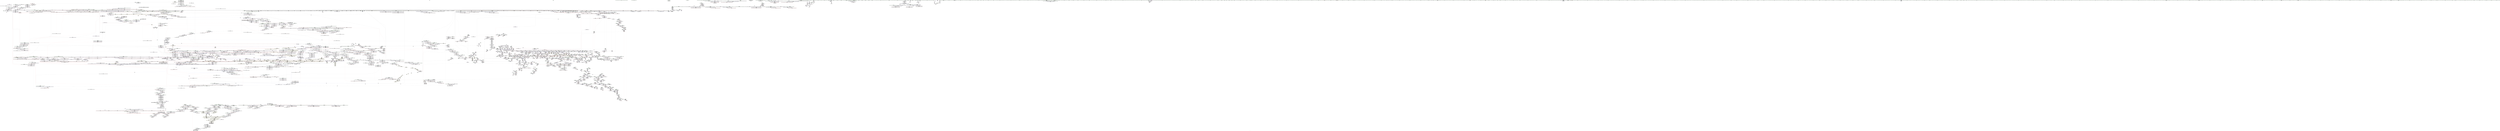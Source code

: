 digraph "SVFG" {
	label="SVFG";

	Node0x55d18797bd30 [shape=record,color=grey,label="{NodeID: 0\nNullPtr}"];
	Node0x55d18797bd30 -> Node0x55d188329330[style=solid];
	Node0x55d18797bd30 -> Node0x55d188329430[style=solid];
	Node0x55d18797bd30 -> Node0x55d188329500[style=solid];
	Node0x55d18797bd30 -> Node0x55d1883295d0[style=solid];
	Node0x55d18797bd30 -> Node0x55d1883296a0[style=solid];
	Node0x55d18797bd30 -> Node0x55d188329770[style=solid];
	Node0x55d18797bd30 -> Node0x55d188329840[style=solid];
	Node0x55d18797bd30 -> Node0x55d188329910[style=solid];
	Node0x55d18797bd30 -> Node0x55d1883299e0[style=solid];
	Node0x55d18797bd30 -> Node0x55d188329ab0[style=solid];
	Node0x55d18797bd30 -> Node0x55d188329b80[style=solid];
	Node0x55d18797bd30 -> Node0x55d188329c50[style=solid];
	Node0x55d18797bd30 -> Node0x55d188329d20[style=solid];
	Node0x55d18797bd30 -> Node0x55d188329df0[style=solid];
	Node0x55d18797bd30 -> Node0x55d188329ec0[style=solid];
	Node0x55d18797bd30 -> Node0x55d188329f90[style=solid];
	Node0x55d18797bd30 -> Node0x55d18832a060[style=solid];
	Node0x55d18797bd30 -> Node0x55d18832a130[style=solid];
	Node0x55d18797bd30 -> Node0x55d18832a200[style=solid];
	Node0x55d18797bd30 -> Node0x55d18832a2d0[style=solid];
	Node0x55d18797bd30 -> Node0x55d18832a3a0[style=solid];
	Node0x55d18797bd30 -> Node0x55d18832a470[style=solid];
	Node0x55d18797bd30 -> Node0x55d18832a540[style=solid];
	Node0x55d18797bd30 -> Node0x55d18832a610[style=solid];
	Node0x55d18797bd30 -> Node0x55d18832a6e0[style=solid];
	Node0x55d18797bd30 -> Node0x55d18832a7b0[style=solid];
	Node0x55d18797bd30 -> Node0x55d18832a880[style=solid];
	Node0x55d18797bd30 -> Node0x55d18832a950[style=solid];
	Node0x55d18797bd30 -> Node0x55d18832aa20[style=solid];
	Node0x55d18797bd30 -> Node0x55d18832aaf0[style=solid];
	Node0x55d18797bd30 -> Node0x55d18832abc0[style=solid];
	Node0x55d18797bd30 -> Node0x55d18832ac90[style=solid];
	Node0x55d18797bd30 -> Node0x55d18832ad60[style=solid];
	Node0x55d18797bd30 -> Node0x55d18832ae30[style=solid];
	Node0x55d18797bd30 -> Node0x55d18832af00[style=solid];
	Node0x55d18797bd30 -> Node0x55d18832afd0[style=solid];
	Node0x55d18797bd30 -> Node0x55d18832b0a0[style=solid];
	Node0x55d18797bd30 -> Node0x55d18832b170[style=solid];
	Node0x55d18797bd30 -> Node0x55d18832b240[style=solid];
	Node0x55d18797bd30 -> Node0x55d18832b310[style=solid];
	Node0x55d18797bd30 -> Node0x55d18832b3e0[style=solid];
	Node0x55d18797bd30 -> Node0x55d18832b4b0[style=solid];
	Node0x55d18797bd30 -> Node0x55d18832b580[style=solid];
	Node0x55d18797bd30 -> Node0x55d18832b650[style=solid];
	Node0x55d18797bd30 -> Node0x55d18832b720[style=solid];
	Node0x55d18797bd30 -> Node0x55d18832b7f0[style=solid];
	Node0x55d18797bd30 -> Node0x55d18832b8c0[style=solid];
	Node0x55d18797bd30 -> Node0x55d18832b990[style=solid];
	Node0x55d18797bd30 -> Node0x55d18832ba60[style=solid];
	Node0x55d18797bd30 -> Node0x55d18832bb30[style=solid];
	Node0x55d18797bd30 -> Node0x55d18832bc00[style=solid];
	Node0x55d18797bd30 -> Node0x55d18832bcd0[style=solid];
	Node0x55d18797bd30 -> Node0x55d18832bda0[style=solid];
	Node0x55d18797bd30 -> Node0x55d18832be70[style=solid];
	Node0x55d18797bd30 -> Node0x55d18832bf40[style=solid];
	Node0x55d18797bd30 -> Node0x55d18832c010[style=solid];
	Node0x55d18797bd30 -> Node0x55d18832c0e0[style=solid];
	Node0x55d18797bd30 -> Node0x55d18832c1b0[style=solid];
	Node0x55d18797bd30 -> Node0x55d18832c280[style=solid];
	Node0x55d18797bd30 -> Node0x55d18832c350[style=solid];
	Node0x55d18797bd30 -> Node0x55d18832c420[style=solid];
	Node0x55d18797bd30 -> Node0x55d18832c4f0[style=solid];
	Node0x55d18797bd30 -> Node0x55d18832c5c0[style=solid];
	Node0x55d18797bd30 -> Node0x55d18832c690[style=solid];
	Node0x55d18797bd30 -> Node0x55d18832c760[style=solid];
	Node0x55d18797bd30 -> Node0x55d18832c830[style=solid];
	Node0x55d18797bd30 -> Node0x55d18832c900[style=solid];
	Node0x55d18797bd30 -> Node0x55d18832c9d0[style=solid];
	Node0x55d18797bd30 -> Node0x55d18832caa0[style=solid];
	Node0x55d18797bd30 -> Node0x55d18832cb70[style=solid];
	Node0x55d18797bd30 -> Node0x55d18832cc40[style=solid];
	Node0x55d18797bd30 -> Node0x55d18833dfd0[style=solid];
	Node0x55d18797bd30 -> Node0x55d188341330[style=solid];
	Node0x55d18797bd30 -> Node0x55d188382440[style=solid];
	Node0x55d18797bd30 -> Node0x55d188382510[style=solid];
	Node0x55d18797bd30 -> Node0x55d1883825e0[style=solid];
	Node0x55d18797bd30 -> Node0x55d188387580[style=solid];
	Node0x55d18797bd30 -> Node0x55d1883878c0[style=solid];
	Node0x55d18797bd30 -> Node0x55d188387c00[style=solid];
	Node0x55d18797bd30 -> Node0x55d188387cd0[style=solid];
	Node0x55d18797bd30 -> Node0x55d188387f40[style=solid];
	Node0x55d18797bd30 -> Node0x55d18838b8f0[style=solid];
	Node0x55d18797bd30 -> Node0x55d18838d7d0[style=solid];
	Node0x55d18797bd30 -> Node0x55d186213260[style=solid];
	Node0x55d18797bd30 -> Node0x55d1883e9200[style=solid];
	Node0x55d18797bd30 -> Node0x55d1883e9800[style=solid];
	Node0x55d18797bd30 -> Node0x55d1883e9980[style=solid];
	Node0x55d18797bd30 -> Node0x55d1883e9e00[style=solid];
	Node0x55d18797bd30 -> Node0x55d1883ea280[style=solid];
	Node0x55d18797bd30 -> Node0x55d1883ea400[style=solid];
	Node0x55d18797bd30 -> Node0x55d1883eb000[style=solid];
	Node0x55d18797bd30 -> Node0x55d1883eb180[style=solid];
	Node0x55d18797bd30 -> Node0x55d1883eb300[style=solid];
	Node0x55d18797bd30:s64 -> Node0x55d1885c1bc0[style=solid,color=red];
	Node0x55d18797bd30:s64 -> Node0x55d1885be890[style=solid,color=red];
	Node0x55d1884e8790 [shape=record,color=yellow,style=double,label="{NodeID: 4871\n60V_2 = CSCHI(MR_60V_1)\npts\{3120000 \}\nCS[]}"];
	Node0x55d1884e8790 -> Node0x55d188355ae0[style=dashed];
	Node0x55d188468500 [shape=record,color=yellow,style=double,label="{NodeID: 3764\n734V_1 = ENCHI(MR_734V_0)\npts\{28910000 \}\nFun[_ZNSt8_Rb_treeINSt7__cxx1112basic_stringIcSt11char_traitsIcESaIcEEESt4pairIKS5_iESt10_Select1stIS8_ESt4lessIS5_ESaIS8_EE5beginEv]|{<s0>272}}"];
	Node0x55d188468500:s0 -> Node0x55d1883862d0[style=dashed,color=red];
	Node0x55d188332c80 [shape=record,color=red,label="{NodeID: 1550\n2321\<--2315\n\<--__n.addr\n_ZNSt16allocator_traitsISaISt13_Rb_tree_nodeISt4pairIKNSt7__cxx1112basic_stringIcSt11char_traitsIcESaIcEEEiEEEE8allocateERSB_m\n|{<s0>222}}"];
	Node0x55d188332c80:s0 -> Node0x55d1885c1ab0[style=solid,color=red];
	Node0x55d188310ad0 [shape=record,color=green,label="{NodeID: 443\n2703\<--2704\nref.tmp20\<--ref.tmp20_field_insensitive\n_ZNSt8_Rb_treeINSt7__cxx1112basic_stringIcSt11char_traitsIcESaIcEEESt4pairIKS5_iESt10_Select1stIS8_ESt4lessIS5_ESaIS8_EE24_M_get_insert_unique_posERS7_\n|{|<s1>265}}"];
	Node0x55d188310ad0 -> Node0x55d18838b8f0[style=solid];
	Node0x55d188310ad0:s1 -> Node0x55d1885e1d40[style=solid,color=red];
	Node0x55d1885dabd0 [shape=record,color=black,label="{NodeID: 5314\n2322 = PHI(2326, )\n}"];
	Node0x55d1885dabd0 -> Node0x55d18831c110[style=solid];
	Node0x55d1883885c0 [shape=record,color=blue,label="{NodeID: 1993\n3872\<--2199\n_M_header_3\<--\n_ZNSt8_Rb_treeINSt7__cxx1112basic_stringIcSt11char_traitsIcESaIcEEESt4pairIKS5_iESt10_Select1stIS8_ESt4lessIS5_ESaIS8_EE14_M_insert_nodeEPSt18_Rb_tree_node_baseSG_PSt13_Rb_tree_nodeIS8_E\n|{<s0>135}}"];
	Node0x55d1883885c0:s0 -> Node0x55d18847f6b0[style=dashed,color=blue];
	Node0x55d18831fed0 [shape=record,color=black,label="{NodeID: 886\n3140\<--3135\nsub.ptr.lhs.cast\<--\n_ZNSt6vectorIiSaIiEE17_M_realloc_insertIJRKiEEEvN9__gnu_cxx17__normal_iteratorIPiS1_EEDpOT_\n}"];
	Node0x55d18831fed0 -> Node0x55d1883e7b80[style=solid];
	Node0x55d18848d770 [shape=record,color=yellow,style=double,label="{NodeID: 3543\n145V_1 = ENCHI(MR_145V_0)\npts\{150002 23540008 \}\nFun[_ZNSt4pairIKNSt7__cxx1112basic_stringIcSt11char_traitsIcESaIcEEEiEC2IJRS6_EJEEESt21piecewise_construct_tSt5tupleIJDpT_EESB_IJDpT0_EE]|{<s0>236}}"];
	Node0x55d18848d770:s0 -> Node0x55d18838a7e0[style=dashed,color=red];
	Node0x55d188356980 [shape=record,color=red,label="{NodeID: 1329\n471\<--367\n\<--i35\nmain\n|{<s0>49}}"];
	Node0x55d188356980:s0 -> Node0x55d1885bc980[style=solid,color=red];
	Node0x55d188308b90 [shape=record,color=green,label="{NodeID: 222\n1284\<--1285\n__n.addr\<--__n.addr_field_insensitive\n_ZNSt12_Vector_baseIiSaIiEE13_M_deallocateEPim\n}"];
	Node0x55d188308b90 -> Node0x55d18835b1d0[style=solid];
	Node0x55d188308b90 -> Node0x55d1883832e0[style=solid];
	Node0x55d1885c13c0 [shape=record,color=black,label="{NodeID: 5093\n2312 = PHI(985, )\n1st arg _ZNSt16allocator_traitsISaISt13_Rb_tree_nodeISt4pairIKNSt7__cxx1112basic_stringIcSt11char_traitsIcESaIcEEEiEEEE8allocateERSB_m }"];
	Node0x55d1885c13c0 -> Node0x55d188389050[style=solid];
	Node0x55d18833e1a0 [shape=record,color=blue,label="{NodeID: 1772\n84\<--83\nthis.addr\<--this\n_ZNSt3mapINSt7__cxx1112basic_stringIcSt11char_traitsIcESaIcEEEiSt4lessIS5_ESaISt4pairIKS5_iEEED2Ev\n}"];
	Node0x55d18833e1a0 -> Node0x55d1883545c0[style=dashed];
	Node0x55d18832cd10 [shape=record,color=black,label="{NodeID: 665\n346\<--9\nmain_ret\<--\nmain\n}"];
	Node0x55d18834b5f0 [shape=record,color=purple,label="{NodeID: 1108\n1867\<--1866\n_M_key_compare\<--\n_ZNKSt8_Rb_treeINSt7__cxx1112basic_stringIcSt11char_traitsIcESaIcEEESt4pairIKS5_iESt10_Select1stIS8_ESt4lessIS5_ESaIS8_EE8key_compEv\n}"];
	Node0x55d18826b3c0 [shape=record,color=green,label="{NodeID: 1\n7\<--1\n__dso_handle\<--dummyObj\nGlob }"];
	Node0x55d1884e88f0 [shape=record,color=yellow,style=double,label="{NodeID: 4872\n93V_4 = CSCHI(MR_93V_3)\npts\{150002 \}\nCS[]|{|<s2>36}}"];
	Node0x55d1884e88f0 -> Node0x55d188356d90[style=dashed];
	Node0x55d1884e88f0 -> Node0x55d18847ddb0[style=dashed];
	Node0x55d1884e88f0:s2 -> Node0x55d1884aff10[style=dashed,color=red];
	Node0x55d188332d50 [shape=record,color=red,label="{NodeID: 1551\n2339\<--2330\nthis1\<--this.addr\n_ZN9__gnu_cxx13new_allocatorISt13_Rb_tree_nodeISt4pairIKNSt7__cxx1112basic_stringIcSt11char_traitsIcESaIcEEEiEEE8allocateEmPKv\n|{<s0>223}}"];
	Node0x55d188332d50:s0 -> Node0x55d1885c2870[style=solid,color=red];
	Node0x55d188310ba0 [shape=record,color=green,label="{NodeID: 444\n2749\<--2750\n_ZNSt8_Rb_treeINSt7__cxx1112basic_stringIcSt11char_traitsIcESaIcEEESt4pairIKS5_iESt10_Select1stIS8_ESt4lessIS5_ESaIS8_EE5beginEv\<--_ZNSt8_Rb_treeINSt7__cxx1112basic_stringIcSt11char_traitsIcESaIcEEESt4pairIKS5_iESt10_Select1stIS8_ESt4lessIS5_ESaIS8_EE5beginEv_field_insensitive\n}"];
	Node0x55d1885dace0 [shape=record,color=black,label="{NodeID: 5315\n2341 = PHI(2359, )\n}"];
	Node0x55d1885dace0 -> Node0x55d1883ec200[style=solid];
	Node0x55d188388690 [shape=record,color=blue,label="{NodeID: 1994\n2213\<--2215\n_M_node_count\<--inc\n_ZNSt8_Rb_treeINSt7__cxx1112basic_stringIcSt11char_traitsIcESaIcEEESt4pairIKS5_iESt10_Select1stIS8_ESt4lessIS5_ESaIS8_EE14_M_insert_nodeEPSt18_Rb_tree_node_baseSG_PSt13_Rb_tree_nodeIS8_E\n|{<s0>135}}"];
	Node0x55d188388690:s0 -> Node0x55d18847f6b0[style=dashed,color=blue];
	Node0x55d18831ffa0 [shape=record,color=black,label="{NodeID: 887\n3141\<--3139\nsub.ptr.rhs.cast\<--\n_ZNSt6vectorIiSaIiEE17_M_realloc_insertIJRKiEEEvN9__gnu_cxx17__normal_iteratorIPiS1_EEDpOT_\n}"];
	Node0x55d18831ffa0 -> Node0x55d1883e7b80[style=solid];
	Node0x55d188356a50 [shape=record,color=red,label="{NodeID: 1330\n478\<--367\n\<--i35\nmain\n}"];
	Node0x55d188356a50 -> Node0x55d1883e8300[style=solid];
	Node0x55d188308c60 [shape=record,color=green,label="{NodeID: 223\n1298\<--1299\n_ZNSt16allocator_traitsISaIiEE10deallocateERS0_Pim\<--_ZNSt16allocator_traitsISaIiEE10deallocateERS0_Pim_field_insensitive\n}"];
	Node0x55d1885c14d0 [shape=record,color=black,label="{NodeID: 5094\n882 = PHI(822, 1680, 2707, 3836, )\n0th arg _ZNSt8_Rb_treeINSt7__cxx1112basic_stringIcSt11char_traitsIcESaIcEEESt4pairIKS5_iESt10_Select1stIS8_ESt4lessIS5_ESaIS8_EE8_M_beginEv }"];
	Node0x55d1885c14d0 -> Node0x55d188341c20[style=solid];
	Node0x55d18833e270 [shape=record,color=blue,label="{NodeID: 1773\n113\<--112\nthis.addr\<--this\n_ZNSt6vectorIiSaIiEEC2Ev\n}"];
	Node0x55d18833e270 -> Node0x55d188354690[style=dashed];
	Node0x55d18832cde0 [shape=record,color=black,label="{NodeID: 666\n45\<--46\n\<--_ZNSt8ios_base4InitD1Ev\nCan only get source location for instruction, argument, global var or function.}"];
	Node0x55d18834b6c0 [shape=record,color=purple,label="{NodeID: 1109\n1977\<--1955\ncoerce.dive\<--__position\n_ZNSt8_Rb_treeINSt7__cxx1112basic_stringIcSt11char_traitsIcESaIcEEESt4pairIKS5_iESt10_Select1stIS8_ESt4lessIS5_ESaIS8_EE29_M_get_insert_hint_unique_posESt23_Rb_tree_const_iteratorIS8_ERS7_\n}"];
	Node0x55d18834b6c0 -> Node0x55d188387240[style=solid];
	Node0x55d18797bca0 [shape=record,color=green,label="{NodeID: 2\n9\<--1\n\<--dummyObj\nCan only get source location for instruction, argument, global var or function.}"];
	Node0x55d1884e8a50 [shape=record,color=yellow,style=double,label="{NodeID: 4873\n98V_4 = CSCHI(MR_98V_3)\npts\{23540008 \}\nCS[]|{|<s2>36}}"];
	Node0x55d1884e8a50 -> Node0x55d188356d90[style=dashed];
	Node0x55d1884e8a50 -> Node0x55d18847e2b0[style=dashed];
	Node0x55d1884e8a50:s2 -> Node0x55d1884b00d0[style=dashed,color=red];
	Node0x55d188332e20 [shape=record,color=red,label="{NodeID: 1552\n2340\<--2332\n\<--__n.addr\n_ZN9__gnu_cxx13new_allocatorISt13_Rb_tree_nodeISt4pairIKNSt7__cxx1112basic_stringIcSt11char_traitsIcESaIcEEEiEEE8allocateEmPKv\n}"];
	Node0x55d188332e20 -> Node0x55d1883ec200[style=solid];
	Node0x55d188310ca0 [shape=record,color=green,label="{NodeID: 445\n2756\<--2757\n_ZNSt4pairIPSt18_Rb_tree_node_baseS1_EC2IRPSt13_Rb_tree_nodeIS_IKNSt7__cxx1112basic_stringIcSt11char_traitsIcESaIcEEEiEERS1_Lb1EEEOT_OT0_\<--_ZNSt4pairIPSt18_Rb_tree_node_baseS1_EC2IRPSt13_Rb_tree_nodeIS_IKNSt7__cxx1112basic_stringIcSt11char_traitsIcESaIcEEEiEERS1_Lb1EEEOT_OT0__field_insensitive\n}"];
	Node0x55d1885dadf0 [shape=record,color=black,label="{NodeID: 5316\n2395 = PHI(1928, )\n|{<s0>229}}"];
	Node0x55d1885dadf0:s0 -> Node0x55d1885bc540[style=solid,color=red];
	Node0x55d188388760 [shape=record,color=blue,label="{NodeID: 1995\n2228\<--2227\nthis.addr\<--this\n_ZNSt8_Rb_treeINSt7__cxx1112basic_stringIcSt11char_traitsIcESaIcEEESt4pairIKS5_iESt10_Select1stIS8_ESt4lessIS5_ESaIS8_EE11_M_get_nodeEv\n}"];
	Node0x55d188388760 -> Node0x55d1883321f0[style=dashed];
	Node0x55d188320070 [shape=record,color=black,label="{NodeID: 888\n3189\<--3188\n\<--\n_ZN9__gnu_cxx13new_allocatorIiE9constructIiJRKiEEEvPT_DpOT0_\n}"];
	Node0x55d188320070 -> Node0x55d188320140[style=solid];
	Node0x55d188356b20 [shape=record,color=red,label="{NodeID: 1331\n503\<--369\n\<--i54\nmain\n}"];
	Node0x55d188356b20 -> Node0x55d1883ec380[style=solid];
	Node0x55d188308d60 [shape=record,color=green,label="{NodeID: 224\n1304\<--1305\nthis.addr\<--this.addr_field_insensitive\n_ZNSt12_Vector_baseIiSaIiEE12_Vector_implD2Ev\n}"];
	Node0x55d188308d60 -> Node0x55d18835b2a0[style=solid];
	Node0x55d188308d60 -> Node0x55d1883833b0[style=solid];
	Node0x55d1885c1850 [shape=record,color=black,label="{NodeID: 5095\n1303 = PHI(1235, 1245, )\n0th arg _ZNSt12_Vector_baseIiSaIiEE12_Vector_implD2Ev }"];
	Node0x55d1885c1850 -> Node0x55d1883833b0[style=solid];
	Node0x55d18833e340 [shape=record,color=blue,label="{NodeID: 1774\n130\<--129\n.addr\<--\n__cxx_global_array_dtor\n}"];
	Node0x55d18832cee0 [shape=record,color=black,label="{NodeID: 667\n67\<--68\n\<--_ZNSt3mapINSt7__cxx1112basic_stringIcSt11char_traitsIcESaIcEEEiSt4lessIS5_ESaISt4pairIKS5_iEEED2Ev\nCan only get source location for instruction, argument, global var or function.}"];
	Node0x55d18834b790 [shape=record,color=purple,label="{NodeID: 1110\n1985\<--1961\ncoerce.dive2\<--__pos\n_ZNSt8_Rb_treeINSt7__cxx1112basic_stringIcSt11char_traitsIcESaIcEEESt4pairIKS5_iESt10_Select1stIS8_ESt4lessIS5_ESaIS8_EE29_M_get_insert_hint_unique_posESt23_Rb_tree_const_iteratorIS8_ERS7_\n}"];
	Node0x55d18834b790 -> Node0x55d1883874b0[style=solid];
	Node0x55d18826de90 [shape=record,color=green,label="{NodeID: 3\n19\<--1\n_ZSt3cin\<--dummyObj\nGlob }"];
	Node0x55d1884e8b30 [shape=record,color=yellow,style=double,label="{NodeID: 4874\n102V_4 = CSCHI(MR_102V_3)\npts\{150001 150003 150004 \}\nCS[]|{|<s1>36|<s2>36}}"];
	Node0x55d1884e8b30 -> Node0x55d18847e7b0[style=dashed];
	Node0x55d1884e8b30:s1 -> Node0x55d1884aff10[style=dashed,color=red];
	Node0x55d1884e8b30:s2 -> Node0x55d1884b00d0[style=dashed,color=red];
	Node0x55d188332ef0 [shape=record,color=red,label="{NodeID: 1553\n2350\<--2332\n\<--__n.addr\n_ZN9__gnu_cxx13new_allocatorISt13_Rb_tree_nodeISt4pairIKNSt7__cxx1112basic_stringIcSt11char_traitsIcESaIcEEEiEEE8allocateEmPKv\n}"];
	Node0x55d188332ef0 -> Node0x55d1883e8a80[style=solid];
	Node0x55d188310da0 [shape=record,color=green,label="{NodeID: 446\n2782\<--2783\nthis.addr\<--this.addr_field_insensitive\n_ZNSt8_Rb_treeINSt7__cxx1112basic_stringIcSt11char_traitsIcESaIcEEESt4pairIKS5_iESt10_Select1stIS8_ESt4lessIS5_ESaIS8_EE11_M_leftmostEv\n}"];
	Node0x55d188310da0 -> Node0x55d188335930[style=solid];
	Node0x55d188310da0 -> Node0x55d18838b9c0[style=solid];
	Node0x55d1885dafc0 [shape=record,color=black,label="{NodeID: 5317\n2397 = PHI(1935, )\n|{<s0>229}}"];
	Node0x55d1885dafc0:s0 -> Node0x55d1885bc650[style=solid,color=red];
	Node0x55d188388830 [shape=record,color=blue,label="{NodeID: 1996\n2243\<--2238\nthis.addr\<--this\n_ZNSt8_Rb_treeINSt7__cxx1112basic_stringIcSt11char_traitsIcESaIcEEESt4pairIKS5_iESt10_Select1stIS8_ESt4lessIS5_ESaIS8_EE17_M_construct_nodeIJRKSt21piecewise_construct_tSt5tupleIJRS7_EESJ_IJEEEEEvPSt13_Rb_tree_nodeIS8_EDpOT_\n}"];
	Node0x55d188388830 -> Node0x55d1883322c0[style=dashed];
	Node0x55d188320140 [shape=record,color=black,label="{NodeID: 889\n3190\<--3189\n\<--\n_ZN9__gnu_cxx13new_allocatorIiE9constructIiJRKiEEEvPT_DpOT0_\n}"];
	Node0x55d188320140 -> Node0x55d18838e330[style=solid];
	Node0x55d188356bf0 [shape=record,color=red,label="{NodeID: 1332\n507\<--369\n\<--i54\nmain\n}"];
	Node0x55d188356bf0 -> Node0x55d18832e5d0[style=solid];
	Node0x55d188308e30 [shape=record,color=green,label="{NodeID: 225\n1310\<--1311\n_ZNSaIiED2Ev\<--_ZNSaIiED2Ev_field_insensitive\n}"];
	Node0x55d1885c19a0 [shape=record,color=black,label="{NodeID: 5096\n2327 = PHI(2320, )\n0th arg _ZN9__gnu_cxx13new_allocatorISt13_Rb_tree_nodeISt4pairIKNSt7__cxx1112basic_stringIcSt11char_traitsIcESaIcEEEiEEE8allocateEmPKv }"];
	Node0x55d1885c19a0 -> Node0x55d188389120[style=solid];
	Node0x55d18833e410 [shape=record,color=blue,label="{NodeID: 1775\n147\<--146\nthis.addr\<--this\n_ZNSt6vectorIiSaIiEED2Ev\n}"];
	Node0x55d18833e410 -> Node0x55d188354760[style=dashed];
	Node0x55d18832cfe0 [shape=record,color=black,label="{NodeID: 668\n117\<--116\n\<--this1\n_ZNSt6vectorIiSaIiEEC2Ev\n|{<s0>9}}"];
	Node0x55d18832cfe0:s0 -> Node0x55d1885c4540[style=solid,color=red];
	Node0x55d18834b860 [shape=record,color=purple,label="{NodeID: 1111\n1987\<--1961\n_M_node\<--__pos\n_ZNSt8_Rb_treeINSt7__cxx1112basic_stringIcSt11char_traitsIcESaIcEEESt4pairIKS5_iESt10_Select1stIS8_ESt4lessIS5_ESaIS8_EE29_M_get_insert_hint_unique_posESt23_Rb_tree_const_iteratorIS8_ERS7_\n}"];
	Node0x55d18834b860 -> Node0x55d18835ff00[style=solid];
	Node0x55d188275460 [shape=record,color=green,label="{NodeID: 4\n20\<--1\n_ZSt4cout\<--dummyObj\nGlob }"];
	Node0x55d188332fc0 [shape=record,color=red,label="{NodeID: 1554\n2364\<--2361\nthis1\<--this.addr\n_ZNK9__gnu_cxx13new_allocatorISt13_Rb_tree_nodeISt4pairIKNSt7__cxx1112basic_stringIcSt11char_traitsIcESaIcEEEiEEE8max_sizeEv\n}"];
	Node0x55d188310e70 [shape=record,color=green,label="{NodeID: 447\n2797\<--2798\nthis.addr\<--this.addr_field_insensitive\n_ZNSt4pairIPSt18_Rb_tree_node_baseS1_EC2IRS1_S4_Lb1EEEOT_OT0_\n}"];
	Node0x55d188310e70 -> Node0x55d188335a00[style=solid];
	Node0x55d188310e70 -> Node0x55d18838ba90[style=solid];
	Node0x55d1885db100 [shape=record,color=black,label="{NodeID: 5318\n2399 = PHI(1942, )\n|{<s0>229}}"];
	Node0x55d1885db100:s0 -> Node0x55d1885bc760[style=solid,color=red];
	Node0x55d188388900 [shape=record,color=blue,label="{NodeID: 1997\n2245\<--2239\n__node.addr\<--__node\n_ZNSt8_Rb_treeINSt7__cxx1112basic_stringIcSt11char_traitsIcESaIcEEESt4pairIKS5_iESt10_Select1stIS8_ESt4lessIS5_ESaIS8_EE17_M_construct_nodeIJRKSt21piecewise_construct_tSt5tupleIJRS7_EESJ_IJEEEEEvPSt13_Rb_tree_nodeIS8_EDpOT_\n}"];
	Node0x55d188388900 -> Node0x55d188332390[style=dashed];
	Node0x55d188388900 -> Node0x55d188332460[style=dashed];
	Node0x55d188388900 -> Node0x55d188332530[style=dashed];
	Node0x55d188388900 -> Node0x55d188332600[style=dashed];
	Node0x55d188320210 [shape=record,color=black,label="{NodeID: 890\n3196\<--3201\n_ZSt7forwardIRKiEOT_RNSt16remove_referenceIS2_E4typeE_ret\<--\n_ZSt7forwardIRKiEOT_RNSt16remove_referenceIS2_E4typeE\n|{<s0>276|<s1>282|<s2>301}}"];
	Node0x55d188320210:s0 -> Node0x55d1885dd930[style=solid,color=blue];
	Node0x55d188320210:s1 -> Node0x55d1885de0b0[style=solid,color=blue];
	Node0x55d188320210:s2 -> Node0x55d1885d4180[style=solid,color=blue];
	Node0x55d18848db80 [shape=record,color=yellow,style=double,label="{NodeID: 3547\n25V_1 = ENCHI(MR_25V_0)\npts\{180000 \}\nFun[_ZNKSt6vectorIiSaIiEE4sizeEv]}"];
	Node0x55d18848db80 -> Node0x55d18833a4c0[style=dashed];
	Node0x55d188356cc0 [shape=record,color=red,label="{NodeID: 1333\n514\<--369\n\<--i54\nmain\n}"];
	Node0x55d188356cc0 -> Node0x55d1883e7400[style=solid];
	Node0x55d188308f30 [shape=record,color=green,label="{NodeID: 226\n1317\<--1318\n__a.addr\<--__a.addr_field_insensitive\n_ZNSt16allocator_traitsISaIiEE10deallocateERS0_Pim\n}"];
	Node0x55d188308f30 -> Node0x55d18835b370[style=solid];
	Node0x55d188308f30 -> Node0x55d188383480[style=solid];
	Node0x55d1885c1ab0 [shape=record,color=black,label="{NodeID: 5097\n2328 = PHI(2321, )\n1st arg _ZN9__gnu_cxx13new_allocatorISt13_Rb_tree_nodeISt4pairIKNSt7__cxx1112basic_stringIcSt11char_traitsIcESaIcEEEiEEE8allocateEmPKv }"];
	Node0x55d1885c1ab0 -> Node0x55d1883891f0[style=solid];
	Node0x55d18833e4e0 [shape=record,color=blue,label="{NodeID: 1776\n149\<--176\nexn.slot\<--\n_ZNSt6vectorIiSaIiEED2Ev\n}"];
	Node0x55d18833e4e0 -> Node0x55d188354830[style=dashed];
	Node0x55d18832d0b0 [shape=record,color=black,label="{NodeID: 669\n155\<--154\n\<--this1\n_ZNSt6vectorIiSaIiEED2Ev\n}"];
	Node0x55d18832d0b0 -> Node0x55d188345200[style=solid];
	Node0x55d18832d0b0 -> Node0x55d1883452d0[style=solid];
	Node0x55d18834b930 [shape=record,color=purple,label="{NodeID: 1112\n2032\<--1961\n_M_node15\<--__pos\n_ZNSt8_Rb_treeINSt7__cxx1112basic_stringIcSt11char_traitsIcESaIcEEESt4pairIKS5_iESt10_Select1stIS8_ESt4lessIS5_ESaIS8_EE29_M_get_insert_hint_unique_posESt23_Rb_tree_const_iteratorIS8_ERS7_\n}"];
	Node0x55d18834b930 -> Node0x55d1883600a0[style=solid];
	Node0x55d18827aaa0 [shape=record,color=green,label="{NodeID: 5\n21\<--1\n.str\<--dummyObj\nGlob }"];
	Node0x55d188333090 [shape=record,color=red,label="{NodeID: 1555\n2391\<--2376\n\<--__a.addr\n_ZNSt16allocator_traitsISaISt13_Rb_tree_nodeISt4pairIKNSt7__cxx1112basic_stringIcSt11char_traitsIcESaIcEEEiEEEE9constructIS9_JRKSt21piecewise_construct_tSt5tupleIJRS8_EESH_IJEEEEEvRSB_PT_DpOT0_\n}"];
	Node0x55d188333090 -> Node0x55d18831c450[style=solid];
	Node0x55d188310f40 [shape=record,color=green,label="{NodeID: 448\n2799\<--2800\n__x.addr\<--__x.addr_field_insensitive\n_ZNSt4pairIPSt18_Rb_tree_node_baseS1_EC2IRS1_S4_Lb1EEEOT_OT0_\n}"];
	Node0x55d188310f40 -> Node0x55d188335ad0[style=solid];
	Node0x55d188310f40 -> Node0x55d18838bb60[style=solid];
	Node0x55d1885db240 [shape=record,color=black,label="{NodeID: 5319\n2436 = PHI(1928, )\n}"];
	Node0x55d1883889d0 [shape=record,color=blue,label="{NodeID: 1998\n2247\<--2240\n__args.addr\<--__args\n_ZNSt8_Rb_treeINSt7__cxx1112basic_stringIcSt11char_traitsIcESaIcEEESt4pairIKS5_iESt10_Select1stIS8_ESt4lessIS5_ESaIS8_EE17_M_construct_nodeIJRKSt21piecewise_construct_tSt5tupleIJRS7_EESJ_IJEEEEEvPSt13_Rb_tree_nodeIS8_EDpOT_\n}"];
	Node0x55d1883889d0 -> Node0x55d1883326d0[style=dashed];
	Node0x55d1883202e0 [shape=record,color=black,label="{NodeID: 891\n3203\<--3257\n_ZNKSt6vectorIiSaIiEE12_M_check_lenEmPKc_ret\<--cond\n_ZNKSt6vectorIiSaIiEE12_M_check_lenEmPKc\n|{<s0>278}}"];
	Node0x55d1883202e0:s0 -> Node0x55d1885ddc10[style=solid,color=blue];
	Node0x55d18848dc60 [shape=record,color=yellow,style=double,label="{NodeID: 3548\n27V_1 = ENCHI(MR_27V_0)\npts\{180001 \}\nFun[_ZNKSt6vectorIiSaIiEE4sizeEv]}"];
	Node0x55d18848dc60 -> Node0x55d18833a3f0[style=dashed];
	Node0x55d188356d90 [shape=record,color=red,label="{NodeID: 1334\n403\<--400\n\<--call6\nmain\n}"];
	Node0x55d188356d90 -> Node0x55d1883eb480[style=solid];
	Node0x55d188309000 [shape=record,color=green,label="{NodeID: 227\n1319\<--1320\n__p.addr\<--__p.addr_field_insensitive\n_ZNSt16allocator_traitsISaIiEE10deallocateERS0_Pim\n}"];
	Node0x55d188309000 -> Node0x55d18835b440[style=solid];
	Node0x55d188309000 -> Node0x55d188383550[style=solid];
	Node0x55d1885c1bc0 [shape=record,color=black,label="{NodeID: 5098\n2329 = PHI(3, )\n2nd arg _ZN9__gnu_cxx13new_allocatorISt13_Rb_tree_nodeISt4pairIKNSt7__cxx1112basic_stringIcSt11char_traitsIcESaIcEEEiEEE8allocateEmPKv }"];
	Node0x55d1885c1bc0 -> Node0x55d1883892c0[style=solid];
	Node0x55d1884ae150 [shape=record,color=yellow,style=double,label="{NodeID: 3991\n667V_1 = ENCHI(MR_667V_0)\npts\{1964 1968 1972 1974 \}\nFun[_ZNSt4pairIPSt18_Rb_tree_node_baseS1_EC2IRS1_Lb1EEERKS1_OT_]}"];
	Node0x55d1884ae150 -> Node0x55d188334d00[style=dashed];
	Node0x55d18833e5b0 [shape=record,color=blue,label="{NodeID: 1777\n151\<--178\nehselector.slot\<--\n_ZNSt6vectorIiSaIiEED2Ev\n}"];
	Node0x55d18832d180 [shape=record,color=black,label="{NodeID: 670\n159\<--154\n\<--this1\n_ZNSt6vectorIiSaIiEED2Ev\n}"];
	Node0x55d18832d180 -> Node0x55d1883453a0[style=solid];
	Node0x55d18832d180 -> Node0x55d188345470[style=solid];
	Node0x55d18834ba00 [shape=record,color=purple,label="{NodeID: 1113\n2040\<--1961\n_M_node19\<--__pos\n_ZNSt8_Rb_treeINSt7__cxx1112basic_stringIcSt11char_traitsIcESaIcEEESt4pairIKS5_iESt10_Select1stIS8_ESt4lessIS5_ESaIS8_EE29_M_get_insert_hint_unique_posESt23_Rb_tree_const_iteratorIS8_ERS7_\n}"];
	Node0x55d18834ba00 -> Node0x55d188360170[style=solid];
	Node0x55d1882adab0 [shape=record,color=green,label="{NodeID: 6\n23\<--1\n.str.3\<--dummyObj\nGlob }"];
	Node0x55d188468ad0 [shape=record,color=yellow,style=double,label="{NodeID: 3770\n11V_1 = ENCHI(MR_11V_0)\npts\{180000 180001 180002 \}\nFun[_ZNSt6vectorIiSaIiEEC2Ev]|{<s0>9}}"];
	Node0x55d188468ad0:s0 -> Node0x55d1884ad5d0[style=dashed,color=red];
	Node0x55d188333160 [shape=record,color=red,label="{NodeID: 1556\n2393\<--2378\n\<--__p.addr\n_ZNSt16allocator_traitsISaISt13_Rb_tree_nodeISt4pairIKNSt7__cxx1112basic_stringIcSt11char_traitsIcESaIcEEEiEEEE9constructIS9_JRKSt21piecewise_construct_tSt5tupleIJRS8_EESH_IJEEEEEvRSB_PT_DpOT0_\n|{<s0>229}}"];
	Node0x55d188333160:s0 -> Node0x55d1885bc430[style=solid,color=red];
	Node0x55d188311010 [shape=record,color=green,label="{NodeID: 449\n2801\<--2802\n__y.addr\<--__y.addr_field_insensitive\n_ZNSt4pairIPSt18_Rb_tree_node_baseS1_EC2IRS1_S4_Lb1EEEOT_OT0_\n}"];
	Node0x55d188311010 -> Node0x55d188335ba0[style=solid];
	Node0x55d188311010 -> Node0x55d18838bc30[style=solid];
	Node0x55d1885db350 [shape=record,color=black,label="{NodeID: 5320\n2438 = PHI(1935, )\n|{<s0>232}}"];
	Node0x55d1885db350:s0 -> Node0x55d1885bfc60[style=solid,color=red];
	Node0x55d188388aa0 [shape=record,color=blue,label="{NodeID: 1999\n2249\<--2241\n__args.addr2\<--__args1\n_ZNSt8_Rb_treeINSt7__cxx1112basic_stringIcSt11char_traitsIcESaIcEEESt4pairIKS5_iESt10_Select1stIS8_ESt4lessIS5_ESaIS8_EE17_M_construct_nodeIJRKSt21piecewise_construct_tSt5tupleIJRS7_EESJ_IJEEEEEvPSt13_Rb_tree_nodeIS8_EDpOT_\n}"];
	Node0x55d188388aa0 -> Node0x55d1883327a0[style=dashed];
	Node0x55d1883203b0 [shape=record,color=black,label="{NodeID: 892\n3274\<--3270\nsub.ptr.lhs.cast\<--\n_ZN9__gnu_cxxmiIPiSt6vectorIiSaIiEEEENS_17__normal_iteratorIT_T0_E15difference_typeERKS8_SB_\n}"];
	Node0x55d1883203b0 -> Node0x55d1883e7280[style=solid];
	Node0x55d18848dd40 [shape=record,color=yellow,style=double,label="{NodeID: 3549\n11V_1 = ENCHI(MR_11V_0)\npts\{180000 180001 180002 \}\nFun[_GLOBAL__sub_I_wereFluke_0_0.cpp]|{<s0>357}}"];
	Node0x55d18848dd40:s0 -> Node0x55d1884724b0[style=dashed,color=red];
	Node0x55d188356e60 [shape=record,color=red,label="{NodeID: 1335\n426\<--425\n\<--call11\nmain\n}"];
	Node0x55d188356e60 -> Node0x55d1883eb600[style=solid];
	Node0x55d1883090d0 [shape=record,color=green,label="{NodeID: 228\n1321\<--1322\n__n.addr\<--__n.addr_field_insensitive\n_ZNSt16allocator_traitsISaIiEE10deallocateERS0_Pim\n}"];
	Node0x55d1883090d0 -> Node0x55d18835b510[style=solid];
	Node0x55d1883090d0 -> Node0x55d188383620[style=solid];
	Node0x55d1885c1cd0 [shape=record,color=black,label="{NodeID: 5099\n3280 = PHI(3031, )\n0th arg _ZNSt12_Vector_baseIiSaIiEE11_M_allocateEm }"];
	Node0x55d1885c1cd0 -> Node0x55d18838ea80[style=solid];
	Node0x55d1884ae230 [shape=record,color=yellow,style=double,label="{NodeID: 3992\n669V_1 = ENCHI(MR_669V_0)\npts\{2696 150002 150003 19620000 19660000 19700000 27000000 \}\nFun[_ZNSt4pairIPSt18_Rb_tree_node_baseS1_EC2IRS1_Lb1EEERKS1_OT_]}"];
	Node0x55d1884ae230 -> Node0x55d188334dd0[style=dashed];
	Node0x55d18833e680 [shape=record,color=blue,label="{NodeID: 1778\n193\<--189\nx.addr\<--x\n_Z3dfsii\n}"];
	Node0x55d18833e680 -> Node0x55d188354b70[style=dashed];
	Node0x55d18833e680 -> Node0x55d188354c40[style=dashed];
	Node0x55d18833e680 -> Node0x55d188354d10[style=dashed];
	Node0x55d18833e680 -> Node0x55d188354de0[style=dashed];
	Node0x55d18832d250 [shape=record,color=black,label="{NodeID: 671\n163\<--154\n\<--this1\n_ZNSt6vectorIiSaIiEED2Ev\n|{<s0>12}}"];
	Node0x55d18832d250:s0 -> Node0x55d1885e36a0[style=solid,color=red];
	Node0x55d18834bad0 [shape=record,color=purple,label="{NodeID: 1114\n2075\<--1961\n_M_node40\<--__pos\n_ZNSt8_Rb_treeINSt7__cxx1112basic_stringIcSt11char_traitsIcESaIcEEESt4pairIKS5_iESt10_Select1stIS8_ESt4lessIS5_ESaIS8_EE29_M_get_insert_hint_unique_posESt23_Rb_tree_const_iteratorIS8_ERS7_\n|{<s0>187}}"];
	Node0x55d18834bad0:s0 -> Node0x55d1885e0ad0[style=solid,color=red];
	Node0x55d1882add90 [shape=record,color=green,label="{NodeID: 7\n25\<--1\n.str.4\<--dummyObj\nGlob }"];
	Node0x55d1884e8f30 [shape=record,color=yellow,style=double,label="{NodeID: 4878\n93V_6 = CSCHI(MR_93V_5)\npts\{150002 \}\nCS[]|{|<s2>40}}"];
	Node0x55d1884e8f30 -> Node0x55d188356e60[style=dashed];
	Node0x55d1884e8f30 -> Node0x55d1884805b0[style=dashed];
	Node0x55d1884e8f30:s2 -> Node0x55d1884aff10[style=dashed,color=red];
	Node0x55d188333230 [shape=record,color=red,label="{NodeID: 1557\n2394\<--2380\n\<--__args.addr\n_ZNSt16allocator_traitsISaISt13_Rb_tree_nodeISt4pairIKNSt7__cxx1112basic_stringIcSt11char_traitsIcESaIcEEEiEEEE9constructIS9_JRKSt21piecewise_construct_tSt5tupleIJRS8_EESH_IJEEEEEvRSB_PT_DpOT0_\n|{<s0>226}}"];
	Node0x55d188333230:s0 -> Node0x55d1885c5640[style=solid,color=red];
	Node0x55d1883110e0 [shape=record,color=green,label="{NodeID: 450\n2821\<--2822\nthis.addr\<--this.addr_field_insensitive\n_ZNSt17_Rb_tree_iteratorISt4pairIKNSt7__cxx1112basic_stringIcSt11char_traitsIcESaIcEEEiEEmmEv\n}"];
	Node0x55d1883110e0 -> Node0x55d188335e10[style=solid];
	Node0x55d1883110e0 -> Node0x55d18838bea0[style=solid];
	Node0x55d1885db4c0 [shape=record,color=black,label="{NodeID: 5321\n2443 = PHI(1942, )\n}"];
	Node0x55d188388b70 [shape=record,color=blue,label="{NodeID: 2000\n2251\<--2242\n__args.addr4\<--__args3\n_ZNSt8_Rb_treeINSt7__cxx1112basic_stringIcSt11char_traitsIcESaIcEEESt4pairIKS5_iESt10_Select1stIS8_ESt4lessIS5_ESaIS8_EE17_M_construct_nodeIJRKSt21piecewise_construct_tSt5tupleIJRS7_EESJ_IJEEEEEvPSt13_Rb_tree_nodeIS8_EDpOT_\n}"];
	Node0x55d188388b70 -> Node0x55d188332870[style=dashed];
	Node0x55d188320480 [shape=record,color=black,label="{NodeID: 893\n3275\<--3273\nsub.ptr.rhs.cast\<--\n_ZN9__gnu_cxxmiIPiSt6vectorIiSaIiEEEENS_17__normal_iteratorIT_T0_E15difference_typeERKS8_SB_\n}"];
	Node0x55d188320480 -> Node0x55d1883e7280[style=solid];
	Node0x55d18848de50 [shape=record,color=yellow,style=double,label="{NodeID: 3550\n2V_1 = ENCHI(MR_2V_0)\npts\{150000 150001 150002 150003 150004 \}\nFun[_GLOBAL__sub_I_wereFluke_0_0.cpp]|{<s0>356}}"];
	Node0x55d18848de50:s0 -> Node0x55d1884940d0[style=dashed,color=red];
	Node0x55d188356f30 [shape=record,color=red,label="{NodeID: 1336\n439\<--438\n\<--call21\nmain\n}"];
	Node0x55d188356f30 -> Node0x55d18832e1c0[style=solid];
	Node0x55d188311860 [shape=record,color=green,label="{NodeID: 229\n1331\<--1332\n_ZN9__gnu_cxx13new_allocatorIiE10deallocateEPim\<--_ZN9__gnu_cxx13new_allocatorIiE10deallocateEPim_field_insensitive\n}"];
	Node0x55d1885c1de0 [shape=record,color=black,label="{NodeID: 5100\n3281 = PHI(3032, )\n1st arg _ZNSt12_Vector_baseIiSaIiEE11_M_allocateEm }"];
	Node0x55d1885c1de0 -> Node0x55d18838eb50[style=solid];
	Node0x55d1884ae400 [shape=record,color=yellow,style=double,label="{NodeID: 3993\n45V_1 = ENCHI(MR_45V_0)\npts\{180000 180001 \}\nFun[_ZNSt6vectorIiSaIiEE5beginEv]|{<s0>25}}"];
	Node0x55d1884ae400:s0 -> Node0x55d188498740[style=dashed,color=red];
	Node0x55d18833e750 [shape=record,color=blue,label="{NodeID: 1779\n195\<--190\ncol.addr\<--col\n_Z3dfsii\n}"];
	Node0x55d18833e750 -> Node0x55d188354eb0[style=dashed];
	Node0x55d18833e750 -> Node0x55d188354f80[style=dashed];
	Node0x55d18832d320 [shape=record,color=black,label="{NodeID: 672\n170\<--154\n\<--this1\n_ZNSt6vectorIiSaIiEED2Ev\n|{<s0>14}}"];
	Node0x55d18832d320:s0 -> Node0x55d1885e56e0[style=solid,color=red];
	Node0x55d18834bba0 [shape=record,color=purple,label="{NodeID: 1115\n2076\<--1961\n_M_node41\<--__pos\n_ZNSt8_Rb_treeINSt7__cxx1112basic_stringIcSt11char_traitsIcESaIcEEESt4pairIKS5_iESt10_Select1stIS8_ESt4lessIS5_ESaIS8_EE29_M_get_insert_hint_unique_posESt23_Rb_tree_const_iteratorIS8_ERS7_\n|{<s0>187}}"];
	Node0x55d18834bba0:s0 -> Node0x55d1885e0c90[style=solid,color=red];
	Node0x55d1882ade50 [shape=record,color=green,label="{NodeID: 8\n27\<--1\n.str.5\<--dummyObj\nGlob }"];
	Node0x55d1884e9090 [shape=record,color=yellow,style=double,label="{NodeID: 4879\n98V_6 = CSCHI(MR_98V_5)\npts\{23540008 \}\nCS[]|{|<s2>40}}"];
	Node0x55d1884e9090 -> Node0x55d188356e60[style=dashed];
	Node0x55d1884e9090 -> Node0x55d188480ab0[style=dashed];
	Node0x55d1884e9090:s2 -> Node0x55d1884b00d0[style=dashed,color=red];
	Node0x55d188468cc0 [shape=record,color=yellow,style=double,label="{NodeID: 3772\n518V_1 = ENCHI(MR_518V_0)\npts\{36780000 \}\nFun[_ZNKSt13move_iteratorIPiE4baseEv]}"];
	Node0x55d188468cc0 -> Node0x55d18833caf0[style=dashed];
	Node0x55d188333300 [shape=record,color=red,label="{NodeID: 1558\n2396\<--2382\n\<--__args.addr2\n_ZNSt16allocator_traitsISaISt13_Rb_tree_nodeISt4pairIKNSt7__cxx1112basic_stringIcSt11char_traitsIcESaIcEEEiEEEE9constructIS9_JRKSt21piecewise_construct_tSt5tupleIJRS8_EESH_IJEEEEEvRSB_PT_DpOT0_\n|{<s0>227}}"];
	Node0x55d188333300:s0 -> Node0x55d1885c7b30[style=solid,color=red];
	Node0x55d1883111b0 [shape=record,color=green,label="{NodeID: 451\n2828\<--2829\n_ZSt18_Rb_tree_decrementPSt18_Rb_tree_node_base\<--_ZSt18_Rb_tree_decrementPSt18_Rb_tree_node_base_field_insensitive\n}"];
	Node0x55d1885db5d0 [shape=record,color=black,label="{NodeID: 5322\n2496 = PHI(2517, )\n|{<s0>238}}"];
	Node0x55d1885db5d0:s0 -> Node0x55d1885c39b0[style=solid,color=red];
	Node0x55d188388c40 [shape=record,color=blue,label="{NodeID: 2001\n2253\<--2280\nexn.slot\<--\n_ZNSt8_Rb_treeINSt7__cxx1112basic_stringIcSt11char_traitsIcESaIcEEESt4pairIKS5_iESt10_Select1stIS8_ESt4lessIS5_ESaIS8_EE17_M_construct_nodeIJRKSt21piecewise_construct_tSt5tupleIJRS7_EESJ_IJEEEEEvPSt13_Rb_tree_nodeIS8_EDpOT_\n}"];
	Node0x55d188388c40 -> Node0x55d188332940[style=dashed];
	Node0x55d188388c40 -> Node0x55d188388de0[style=dashed];
	Node0x55d188320550 [shape=record,color=black,label="{NodeID: 894\n3259\<--3277\n_ZN9__gnu_cxxmiIPiSt6vectorIiSaIiEEEENS_17__normal_iteratorIT_T0_E15difference_typeERKS8_SB__ret\<--sub.ptr.div\n_ZN9__gnu_cxxmiIPiSt6vectorIiSaIiEEEENS_17__normal_iteratorIT_T0_E15difference_typeERKS8_SB_\n|{<s0>280}}"];
	Node0x55d188320550:s0 -> Node0x55d1885dde30[style=solid,color=blue];
	Node0x55d188357000 [shape=record,color=red,label="{NodeID: 1337\n447\<--446\n\<--call28\nmain\n}"];
	Node0x55d188357000 -> Node0x55d18832e290[style=solid];
	Node0x55d188311960 [shape=record,color=green,label="{NodeID: 230\n1338\<--1339\nthis.addr\<--this.addr_field_insensitive\n_ZN9__gnu_cxx13new_allocatorIiE10deallocateEPim\n}"];
	Node0x55d188311960 -> Node0x55d18835b5e0[style=solid];
	Node0x55d188311960 -> Node0x55d1883836f0[style=solid];
	Node0x55d1885c1ef0 [shape=record,color=black,label="{NodeID: 5101\n756 = PHI(731, )\n0th arg _ZNSt15_Rb_tree_headerC2Ev }"];
	Node0x55d1885c1ef0 -> Node0x55d188340ff0[style=solid];
	Node0x55d18833e820 [shape=record,color=blue,label="{NodeID: 1780\n206\<--203\narrayidx\<--\n_Z3dfsii\n}"];
	Node0x55d18833e820 -> Node0x55d1884814b0[style=dashed];
	Node0x55d18832d3f0 [shape=record,color=black,label="{NodeID: 673\n180\<--154\n\<--this1\n_ZNSt6vectorIiSaIiEED2Ev\n|{<s0>15}}"];
	Node0x55d18832d3f0:s0 -> Node0x55d1885e56e0[style=solid,color=red];
	Node0x55d18834bc70 [shape=record,color=purple,label="{NodeID: 1116\n2092\<--1961\n_M_node47\<--__pos\n_ZNSt8_Rb_treeINSt7__cxx1112basic_stringIcSt11char_traitsIcESaIcEEESt4pairIKS5_iESt10_Select1stIS8_ESt4lessIS5_ESaIS8_EE29_M_get_insert_hint_unique_posESt23_Rb_tree_const_iteratorIS8_ERS7_\n}"];
	Node0x55d18834bc70 -> Node0x55d1883604b0[style=solid];
	Node0x55d1882ae750 [shape=record,color=green,label="{NodeID: 9\n29\<--1\n_ZStL19piecewise_construct\<--dummyObj\nGlob |{<s0>64}}"];
	Node0x55d1882ae750:s0 -> Node0x55d1885e3d20[style=solid,color=red];
	Node0x55d1884e9170 [shape=record,color=yellow,style=double,label="{NodeID: 4880\n102V_6 = CSCHI(MR_102V_5)\npts\{150001 150003 150004 \}\nCS[]|{|<s1>40|<s2>40}}"];
	Node0x55d1884e9170 -> Node0x55d188480fb0[style=dashed];
	Node0x55d1884e9170:s1 -> Node0x55d1884aff10[style=dashed,color=red];
	Node0x55d1884e9170:s2 -> Node0x55d1884b00d0[style=dashed,color=red];
	Node0x55d1883333d0 [shape=record,color=red,label="{NodeID: 1559\n2398\<--2384\n\<--__args.addr4\n_ZNSt16allocator_traitsISaISt13_Rb_tree_nodeISt4pairIKNSt7__cxx1112basic_stringIcSt11char_traitsIcESaIcEEEiEEEE9constructIS9_JRKSt21piecewise_construct_tSt5tupleIJRS8_EESH_IJEEEEEvRSB_PT_DpOT0_\n|{<s0>228}}"];
	Node0x55d1883333d0:s0 -> Node0x55d1885e00c0[style=solid,color=red];
	Node0x55d1883112b0 [shape=record,color=green,label="{NodeID: 452\n2835\<--2836\nthis.addr\<--this.addr_field_insensitive\n_ZNSt17_Rb_tree_iteratorISt4pairIKNSt7__cxx1112basic_stringIcSt11char_traitsIcESaIcEEEiEEppEv\n}"];
	Node0x55d1883112b0 -> Node0x55d188335fb0[style=solid];
	Node0x55d1883112b0 -> Node0x55d18838c040[style=solid];
	Node0x55d1885db740 [shape=record,color=black,label="{NodeID: 5323\n2499 = PHI(2510, )\n|{<s0>239}}"];
	Node0x55d1885db740:s0 -> Node0x55d1885c6310[style=solid,color=red];
	Node0x55d188388d10 [shape=record,color=blue,label="{NodeID: 2002\n2255\<--2282\nehselector.slot\<--\n_ZNSt8_Rb_treeINSt7__cxx1112basic_stringIcSt11char_traitsIcESaIcEEESt4pairIKS5_iESt10_Select1stIS8_ESt4lessIS5_ESaIS8_EE17_M_construct_nodeIJRKSt21piecewise_construct_tSt5tupleIJRS7_EESJ_IJEEEEEvPSt13_Rb_tree_nodeIS8_EDpOT_\n}"];
	Node0x55d188388d10 -> Node0x55d188388eb0[style=dashed];
	Node0x55d188320620 [shape=record,color=black,label="{NodeID: 895\n3293\<--3292\n\<--_M_impl\n_ZNSt12_Vector_baseIiSaIiEE11_M_allocateEm\n|{<s0>313}}"];
	Node0x55d188320620:s0 -> Node0x55d1885bf4e0[style=solid,color=red];
	Node0x55d18848e040 [shape=record,color=yellow,style=double,label="{NodeID: 3552\n2V_1 = ENCHI(MR_2V_0)\npts\{150000 150001 150002 150003 150004 \}\nFun[_ZNSt8_Rb_treeINSt7__cxx1112basic_stringIcSt11char_traitsIcESaIcEEESt4pairIKS5_iESt10_Select1stIS8_ESt4lessIS5_ESaIS8_EEC2Ev]|{<s0>72}}"];
	Node0x55d18848e040:s0 -> Node0x55d18846a2c0[style=dashed,color=red];
	Node0x55d1883570d0 [shape=record,color=red,label="{NodeID: 1338\n468\<--467\n\<--arrayidx40\nmain\n}"];
	Node0x55d1883570d0 -> Node0x55d1883eba80[style=solid];
	Node0x55d188311a30 [shape=record,color=green,label="{NodeID: 231\n1340\<--1341\n__p.addr\<--__p.addr_field_insensitive\n_ZN9__gnu_cxx13new_allocatorIiE10deallocateEPim\n}"];
	Node0x55d188311a30 -> Node0x55d18835b6b0[style=solid];
	Node0x55d188311a30 -> Node0x55d1883837c0[style=solid];
	Node0x55d1885c2000 [shape=record,color=black,label="{NodeID: 5102\n3579 = PHI(3571, )\n0th arg _ZNSt20__uninitialized_copyILb1EE13__uninit_copyISt13move_iteratorIPiES3_EET0_T_S6_S5_ }"];
	Node0x55d1885c2000 -> Node0x55d188390890[style=solid];
	Node0x55d1884ae5f0 [shape=record,color=yellow,style=double,label="{NodeID: 3995\n49V_1 = ENCHI(MR_49V_0)\npts\{2760000 \}\nFun[_ZNSt6vectorIiSaIiEE5beginEv]|{<s0>25}}"];
	Node0x55d1884ae5f0:s0 -> Node0x55d188383ca0[style=dashed,color=red];
	Node0x55d18833e8f0 [shape=record,color=blue,label="{NodeID: 1781\n214\<--211\ncoerce.dive\<--call\n_Z3dfsii\n}"];
	Node0x55d18833e8f0 -> Node0x55d1884819b0[style=dashed];
	Node0x55d18832d4c0 [shape=record,color=black,label="{NodeID: 674\n205\<--204\nidxprom\<--\n_Z3dfsii\n}"];
	Node0x55d18834bd40 [shape=record,color=purple,label="{NodeID: 1117\n2101\<--1961\n_M_node51\<--__pos\n_ZNSt8_Rb_treeINSt7__cxx1112basic_stringIcSt11char_traitsIcESaIcEEESt4pairIKS5_iESt10_Select1stIS8_ESt4lessIS5_ESaIS8_EE29_M_get_insert_hint_unique_posESt23_Rb_tree_const_iteratorIS8_ERS7_\n}"];
	Node0x55d18834bd40 -> Node0x55d188360580[style=solid];
	Node0x55d1882ae850 [shape=record,color=green,label="{NodeID: 10\n30\<--1\n.str.6\<--dummyObj\nGlob }"];
	Node0x55d1883334a0 [shape=record,color=red,label="{NodeID: 1560\n2431\<--2410\nthis5\<--this.addr\n_ZN9__gnu_cxx13new_allocatorISt13_Rb_tree_nodeISt4pairIKNSt7__cxx1112basic_stringIcSt11char_traitsIcESaIcEEEiEEE9constructISA_JRKSt21piecewise_construct_tSt5tupleIJRS9_EESH_IJEEEEEvPT_DpOT0_\n}"];
	Node0x55d188311380 [shape=record,color=green,label="{NodeID: 453\n2842\<--2843\n_ZSt18_Rb_tree_incrementPSt18_Rb_tree_node_base\<--_ZSt18_Rb_tree_incrementPSt18_Rb_tree_node_base_field_insensitive\n}"];
	Node0x55d1885db880 [shape=record,color=black,label="{NodeID: 5324\n2524 = PHI(2542, )\n}"];
	Node0x55d1885db880 -> Node0x55d18831cad0[style=solid];
	Node0x55d188388de0 [shape=record,color=blue,label="{NodeID: 2003\n2253\<--2292\nexn.slot\<--\n_ZNSt8_Rb_treeINSt7__cxx1112basic_stringIcSt11char_traitsIcESaIcEEESt4pairIKS5_iESt10_Select1stIS8_ESt4lessIS5_ESaIS8_EE17_M_construct_nodeIJRKSt21piecewise_construct_tSt5tupleIJRS7_EESJ_IJEEEEEvPSt13_Rb_tree_nodeIS8_EDpOT_\n}"];
	Node0x55d188388de0 -> Node0x55d188332a10[style=dashed];
	Node0x55d1883206f0 [shape=record,color=black,label="{NodeID: 896\n3279\<--3300\n_ZNSt12_Vector_baseIiSaIiEE11_M_allocateEm_ret\<--cond\n_ZNSt12_Vector_baseIiSaIiEE11_M_allocateEm\n|{<s0>281}}"];
	Node0x55d1883206f0:s0 -> Node0x55d1885ddf70[style=solid,color=blue];
	Node0x55d1883571a0 [shape=record,color=red,label="{NodeID: 1339\n565\<--543\nthis1\<--this.addr\n_ZNSt3mapINSt7__cxx1112basic_stringIcSt11char_traitsIcESaIcEEEiSt4lessIS5_ESaISt4pairIKS5_iEEEixERS9_\n|{|<s1>56|<s2>57|<s3>59}}"];
	Node0x55d1883571a0 -> Node0x55d188346170[style=solid];
	Node0x55d1883571a0:s1 -> Node0x55d1885bbff0[style=solid,color=red];
	Node0x55d1883571a0:s2 -> Node0x55d1885e2970[style=solid,color=red];
	Node0x55d1883571a0:s3 -> Node0x55d1885e4c30[style=solid,color=red];
	Node0x55d188311b00 [shape=record,color=green,label="{NodeID: 232\n1342\<--1343\n.addr\<--.addr_field_insensitive\n_ZN9__gnu_cxx13new_allocatorIiE10deallocateEPim\n}"];
	Node0x55d188311b00 -> Node0x55d188383890[style=solid];
	Node0x55d1885c2110 [shape=record,color=black,label="{NodeID: 5103\n3580 = PHI(3573, )\n1st arg _ZNSt20__uninitialized_copyILb1EE13__uninit_copyISt13move_iteratorIPiES3_EET0_T_S6_S5_ }"];
	Node0x55d1885c2110 -> Node0x55d188390960[style=solid];
	Node0x55d18833e9c0 [shape=record,color=blue,label="{NodeID: 1782\n223\<--220\ncoerce.dive6\<--call5\n_Z3dfsii\n|{|<s1>19}}"];
	Node0x55d18833e9c0 -> Node0x55d18833e9c0[style=dashed];
	Node0x55d18833e9c0:s1 -> Node0x55d1884b1530[style=dashed,color=red];
	Node0x55d18832d590 [shape=record,color=black,label="{NodeID: 675\n209\<--208\nidxprom1\<--\n_Z3dfsii\n}"];
	Node0x55d18834be10 [shape=record,color=purple,label="{NodeID: 1118\n2123\<--1961\n_M_node65\<--__pos\n_ZNSt8_Rb_treeINSt7__cxx1112basic_stringIcSt11char_traitsIcESaIcEEESt4pairIKS5_iESt10_Select1stIS8_ESt4lessIS5_ESaIS8_EE29_M_get_insert_hint_unique_posESt23_Rb_tree_const_iteratorIS8_ERS7_\n}"];
	Node0x55d18834be10 -> Node0x55d1883607f0[style=solid];
	Node0x55d1882ae950 [shape=record,color=green,label="{NodeID: 11\n33\<--1\n\<--dummyObj\nCan only get source location for instruction, argument, global var or function.}"];
	Node0x55d188333570 [shape=record,color=red,label="{NodeID: 1561\n2432\<--2412\n\<--__p.addr\n_ZN9__gnu_cxx13new_allocatorISt13_Rb_tree_nodeISt4pairIKNSt7__cxx1112basic_stringIcSt11char_traitsIcESaIcEEEiEEE9constructISA_JRKSt21piecewise_construct_tSt5tupleIJRS9_EESH_IJEEEEEvPT_DpOT0_\n}"];
	Node0x55d188333570 -> Node0x55d18831c520[style=solid];
	Node0x55d188311480 [shape=record,color=green,label="{NodeID: 454\n2851\<--2852\nthis.addr\<--this.addr_field_insensitive\n_ZNSt4pairIPSt18_Rb_tree_node_baseS1_EC2IRS1_Lb1EEEOT_RKS1_\n}"];
	Node0x55d188311480 -> Node0x55d188336150[style=solid];
	Node0x55d188311480 -> Node0x55d18838c1e0[style=solid];
	Node0x55d1885db990 [shape=record,color=black,label="{NodeID: 5325\n3295 = PHI(3447, )\n}"];
	Node0x55d1885db990 -> Node0x55d186213260[style=solid];
	Node0x55d188388eb0 [shape=record,color=blue,label="{NodeID: 2004\n2255\<--2294\nehselector.slot\<--\n_ZNSt8_Rb_treeINSt7__cxx1112basic_stringIcSt11char_traitsIcESaIcEEESt4pairIKS5_iESt10_Select1stIS8_ESt4lessIS5_ESaIS8_EE17_M_construct_nodeIJRKSt21piecewise_construct_tSt5tupleIJRS7_EESJ_IJEEEEEvPSt13_Rb_tree_nodeIS8_EDpOT_\n}"];
	Node0x55d188388eb0 -> Node0x55d188332ae0[style=dashed];
	Node0x55d1883207c0 [shape=record,color=black,label="{NodeID: 897\n3302\<--3339\n_ZSt34__uninitialized_move_if_noexcept_aIPiS0_SaIiEET0_T_S3_S2_RT1__ret\<--call6\n_ZSt34__uninitialized_move_if_noexcept_aIPiS0_SaIiEET0_T_S3_S2_RT1_\n|{<s0>286|<s1>289}}"];
	Node0x55d1883207c0:s0 -> Node0x55d1885de470[style=solid,color=blue];
	Node0x55d1883207c0:s1 -> Node0x55d1885de830[style=solid,color=blue];
	Node0x55d188357270 [shape=record,color=red,label="{NodeID: 1340\n566\<--545\n\<--__k.addr\n_ZNSt3mapINSt7__cxx1112basic_stringIcSt11char_traitsIcESaIcEEEiSt4lessIS5_ESaISt4pairIKS5_iEEEixERS9_\n|{<s0>56}}"];
	Node0x55d188357270:s0 -> Node0x55d1885bc100[style=solid,color=red];
	Node0x55d188311bd0 [shape=record,color=green,label="{NodeID: 233\n1354\<--1355\nthis.addr\<--this.addr_field_insensitive\n_ZNSaIiED2Ev\n}"];
	Node0x55d188311bd0 -> Node0x55d18835b780[style=solid];
	Node0x55d188311bd0 -> Node0x55d188383960[style=solid];
	Node0x55d1885c2220 [shape=record,color=black,label="{NodeID: 5104\n3581 = PHI(3569, )\n2nd arg _ZNSt20__uninitialized_copyILb1EE13__uninit_copyISt13move_iteratorIPiES3_EET0_T_S6_S5_ }"];
	Node0x55d1885c2220 -> Node0x55d188390a30[style=solid];
	Node0x55d18833ea90 [shape=record,color=blue,label="{NodeID: 1783\n191\<--246\nretval\<--\n_Z3dfsii\n}"];
	Node0x55d18833ea90 -> Node0x55d188464840[style=dashed];
	Node0x55d18832d660 [shape=record,color=black,label="{NodeID: 676\n218\<--217\nidxprom3\<--\n_Z3dfsii\n}"];
	Node0x55d18834bee0 [shape=record,color=purple,label="{NodeID: 1119\n2129\<--1961\n_M_node70\<--__pos\n_ZNSt8_Rb_treeINSt7__cxx1112basic_stringIcSt11char_traitsIcESaIcEEESt4pairIKS5_iESt10_Select1stIS8_ESt4lessIS5_ESaIS8_EE29_M_get_insert_hint_unique_posESt23_Rb_tree_const_iteratorIS8_ERS7_\n|{<s0>199}}"];
	Node0x55d18834bee0:s0 -> Node0x55d1885c5320[style=solid,color=red];
	Node0x55d1882aea50 [shape=record,color=green,label="{NodeID: 12\n242\<--1\n\<--dummyObj\nCan only get source location for instruction, argument, global var or function.}"];
	Node0x55d188333640 [shape=record,color=red,label="{NodeID: 1562\n2435\<--2414\n\<--__args.addr\n_ZN9__gnu_cxx13new_allocatorISt13_Rb_tree_nodeISt4pairIKNSt7__cxx1112basic_stringIcSt11char_traitsIcESaIcEEEiEEE9constructISA_JRKSt21piecewise_construct_tSt5tupleIJRS9_EESH_IJEEEEEvPT_DpOT0_\n|{<s0>230}}"];
	Node0x55d188333640:s0 -> Node0x55d1885c5640[style=solid,color=red];
	Node0x55d188311550 [shape=record,color=green,label="{NodeID: 455\n2853\<--2854\n__x.addr\<--__x.addr_field_insensitive\n_ZNSt4pairIPSt18_Rb_tree_node_baseS1_EC2IRS1_Lb1EEEOT_RKS1_\n}"];
	Node0x55d188311550 -> Node0x55d188336220[style=solid];
	Node0x55d188311550 -> Node0x55d18838c2b0[style=solid];
	Node0x55d1885dbaa0 [shape=record,color=black,label="{NodeID: 5326\n3324 = PHI(3527, )\n}"];
	Node0x55d1885dbaa0 -> Node0x55d18838ef60[style=solid];
	Node0x55d188388f80 [shape=record,color=blue,label="{NodeID: 2005\n2313\<--2311\n__a.addr\<--__a\n_ZNSt16allocator_traitsISaISt13_Rb_tree_nodeISt4pairIKNSt7__cxx1112basic_stringIcSt11char_traitsIcESaIcEEEiEEEE8allocateERSB_m\n}"];
	Node0x55d188388f80 -> Node0x55d188332bb0[style=dashed];
	Node0x55d188320890 [shape=record,color=black,label="{NodeID: 898\n3353\<--3352\n\<--\n_ZNSt16allocator_traitsISaIiEE7destroyIiEEvRS0_PT_\n|{<s0>317}}"];
	Node0x55d188320890:s0 -> Node0x55d1885e63c0[style=solid,color=red];
	Node0x55d188357340 [shape=record,color=red,label="{NodeID: 1341\n584\<--545\n\<--__k.addr\n_ZNSt3mapINSt7__cxx1112basic_stringIcSt11char_traitsIcESaIcEEEiSt4lessIS5_ESaISt4pairIKS5_iEEEixERS9_\n|{<s0>61}}"];
	Node0x55d188357340:s0 -> Node0x55d1885b8fb0[style=solid,color=red];
	Node0x55d188311ca0 [shape=record,color=green,label="{NodeID: 234\n1360\<--1361\n_ZN9__gnu_cxx13new_allocatorIiED2Ev\<--_ZN9__gnu_cxx13new_allocatorIiED2Ev_field_insensitive\n}"];
	Node0x55d1885c2360 [shape=record,color=black,label="{NodeID: 5105\n310 = PHI(219, 631, )\n0th arg _ZNSt6vectorIiSaIiEE3endEv }"];
	Node0x55d1885c2360 -> Node0x55d18833ef70[style=solid];
	Node0x55d18833eb60 [shape=record,color=blue,label="{NodeID: 1784\n191\<--246\nretval\<--\n_Z3dfsii\n}"];
	Node0x55d18833eb60 -> Node0x55d188464840[style=dashed];
	Node0x55d18832d730 [shape=record,color=black,label="{NodeID: 677\n233\<--232\nidxprom9\<--\n_Z3dfsii\n}"];
	Node0x55d18834bfb0 [shape=record,color=purple,label="{NodeID: 1120\n2146\<--1961\n_M_node77\<--__pos\n_ZNSt8_Rb_treeINSt7__cxx1112basic_stringIcSt11char_traitsIcESaIcEEESt4pairIKS5_iESt10_Select1stIS8_ESt4lessIS5_ESaIS8_EE29_M_get_insert_hint_unique_posESt23_Rb_tree_const_iteratorIS8_ERS7_\n|{<s0>202}}"];
	Node0x55d18834bfb0:s0 -> Node0x55d1885e1bc0[style=solid,color=red];
	Node0x55d1882aeb50 [shape=record,color=green,label="{NodeID: 13\n246\<--1\n\<--dummyObj\nCan only get source location for instruction, argument, global var or function.}"];
	Node0x55d1884e9570 [shape=record,color=yellow,style=double,label="{NodeID: 4884\n93V_8 = CSCHI(MR_93V_7)\npts\{150002 \}\nCS[]|{|<s1>42}}"];
	Node0x55d1884e9570 -> Node0x55d188356f30[style=dashed];
	Node0x55d1884e9570:s1 -> Node0x55d1884aff10[style=dashed,color=red];
	Node0x55d188333710 [shape=record,color=red,label="{NodeID: 1563\n2437\<--2416\n\<--__args.addr2\n_ZN9__gnu_cxx13new_allocatorISt13_Rb_tree_nodeISt4pairIKNSt7__cxx1112basic_stringIcSt11char_traitsIcESaIcEEEiEEE9constructISA_JRKSt21piecewise_construct_tSt5tupleIJRS9_EESH_IJEEEEEvPT_DpOT0_\n|{<s0>231}}"];
	Node0x55d188333710:s0 -> Node0x55d1885c7b30[style=solid,color=red];
	Node0x55d188311620 [shape=record,color=green,label="{NodeID: 456\n2855\<--2856\n__y.addr\<--__y.addr_field_insensitive\n_ZNSt4pairIPSt18_Rb_tree_node_baseS1_EC2IRS1_Lb1EEEOT_RKS1_\n}"];
	Node0x55d188311620 -> Node0x55d1883362f0[style=solid];
	Node0x55d188311620 -> Node0x55d18838c380[style=solid];
	Node0x55d1885dbbb0 [shape=record,color=black,label="{NodeID: 5327\n3330 = PHI(3527, )\n}"];
	Node0x55d1885dbbb0 -> Node0x55d18838f030[style=solid];
	Node0x55d188389050 [shape=record,color=blue,label="{NodeID: 2006\n2315\<--2312\n__n.addr\<--__n\n_ZNSt16allocator_traitsISaISt13_Rb_tree_nodeISt4pairIKNSt7__cxx1112basic_stringIcSt11char_traitsIcESaIcEEEiEEEE8allocateERSB_m\n}"];
	Node0x55d188389050 -> Node0x55d188332c80[style=dashed];
	Node0x55d188320960 [shape=record,color=black,label="{NodeID: 899\n3365\<--3364\n\<--this1\n_ZNKSt6vectorIiSaIiEE8max_sizeEv\n|{<s0>318}}"];
	Node0x55d188320960:s0 -> Node0x55d1885b8170[style=solid,color=red];
	Node0x55d188357410 [shape=record,color=red,label="{NodeID: 1342\n599\<--545\n\<--__k.addr\n_ZNSt3mapINSt7__cxx1112basic_stringIcSt11char_traitsIcESaIcEEEiSt4lessIS5_ESaISt4pairIKS5_iEEEixERS9_\n|{<s0>63}}"];
	Node0x55d188357410:s0 -> Node0x55d1885bd520[style=solid,color=red];
	Node0x55d188311da0 [shape=record,color=green,label="{NodeID: 235\n1365\<--1366\nthis.addr\<--this.addr_field_insensitive\n_ZN9__gnu_cxx13new_allocatorIiED2Ev\n}"];
	Node0x55d188311da0 -> Node0x55d18835b850[style=solid];
	Node0x55d188311da0 -> Node0x55d188383a30[style=solid];
	Node0x55d1885c2570 [shape=record,color=black,label="{NodeID: 5106\n1787 = PHI(1761, 2635, )\n0th arg _ZNKSt10_Select1stISt4pairIKNSt7__cxx1112basic_stringIcSt11char_traitsIcESaIcEEEiEEclERKS8_ }"];
	Node0x55d1885c2570 -> Node0x55d1883863a0[style=solid];
	Node0x55d18833ec30 [shape=record,color=blue,label="{NodeID: 1785\n191\<--269\nretval\<--\n_Z3dfsii\n}"];
	Node0x55d18833ec30 -> Node0x55d188464840[style=dashed];
	Node0x55d18832d800 [shape=record,color=black,label="{NodeID: 678\n251\<--250\nidxprom15\<--\n_Z3dfsii\n}"];
	Node0x55d18834c080 [shape=record,color=purple,label="{NodeID: 1121\n2066\<--1965\n_M_node33\<--__before\n_ZNSt8_Rb_treeINSt7__cxx1112basic_stringIcSt11char_traitsIcESaIcEEESt4pairIKS5_iESt10_Select1stIS8_ESt4lessIS5_ESaIS8_EE29_M_get_insert_hint_unique_posESt23_Rb_tree_const_iteratorIS8_ERS7_\n}"];
	Node0x55d18834c080 -> Node0x55d1883603e0[style=solid];
	Node0x55d1882aec50 [shape=record,color=green,label="{NodeID: 14\n269\<--1\n\<--dummyObj\nCan only get source location for instruction, argument, global var or function.}"];
	Node0x55d1884e96d0 [shape=record,color=yellow,style=double,label="{NodeID: 4885\n98V_8 = CSCHI(MR_98V_7)\npts\{23540008 \}\nCS[]|{|<s1>42}}"];
	Node0x55d1884e96d0 -> Node0x55d188356f30[style=dashed];
	Node0x55d1884e96d0:s1 -> Node0x55d1884b00d0[style=dashed,color=red];
	Node0x55d188469290 [shape=record,color=yellow,style=double,label="{NodeID: 3778\n802V_1 = ENCHI(MR_802V_0)\npts\{3210 \}\nFun[_ZSt3maxImERKT_S2_S2_]}"];
	Node0x55d188469290 -> Node0x55d18833aa70[style=dashed];
	Node0x55d1883337e0 [shape=record,color=red,label="{NodeID: 1564\n2442\<--2418\n\<--__args.addr4\n_ZN9__gnu_cxx13new_allocatorISt13_Rb_tree_nodeISt4pairIKNSt7__cxx1112basic_stringIcSt11char_traitsIcESaIcEEEiEEE9constructISA_JRKSt21piecewise_construct_tSt5tupleIJRS9_EESH_IJEEEEEvPT_DpOT0_\n|{<s0>233}}"];
	Node0x55d1883337e0:s0 -> Node0x55d1885e00c0[style=solid,color=red];
	Node0x55d1883116f0 [shape=record,color=green,label="{NodeID: 457\n2874\<--2875\n__x.addr\<--__x.addr_field_insensitive\n_ZNSt8_Rb_treeINSt7__cxx1112basic_stringIcSt11char_traitsIcESaIcEEESt4pairIKS5_iESt10_Select1stIS8_ESt4lessIS5_ESaIS8_EE8_S_valueEPKSt18_Rb_tree_node_base\n}"];
	Node0x55d1883116f0 -> Node0x55d188336560[style=solid];
	Node0x55d1883116f0 -> Node0x55d18838c5f0[style=solid];
	Node0x55d1885dbcf0 [shape=record,color=black,label="{NodeID: 5328\n3339 = PHI(3489, )\n}"];
	Node0x55d1885dbcf0 -> Node0x55d1883207c0[style=solid];
	Node0x55d188389120 [shape=record,color=blue,label="{NodeID: 2007\n2330\<--2327\nthis.addr\<--this\n_ZN9__gnu_cxx13new_allocatorISt13_Rb_tree_nodeISt4pairIKNSt7__cxx1112basic_stringIcSt11char_traitsIcESaIcEEEiEEE8allocateEmPKv\n}"];
	Node0x55d188389120 -> Node0x55d188332d50[style=dashed];
	Node0x55d188320a30 [shape=record,color=black,label="{NodeID: 900\n3359\<--3369\n_ZNKSt6vectorIiSaIiEE8max_sizeEv_ret\<--call2\n_ZNKSt6vectorIiSaIiEE8max_sizeEv\n|{<s0>302|<s1>309|<s2>310}}"];
	Node0x55d188320a30:s0 -> Node0x55d1885d42f0[style=solid,color=blue];
	Node0x55d188320a30:s1 -> Node0x55d1885d4930[style=solid,color=blue];
	Node0x55d188320a30:s2 -> Node0x55d1885d4a70[style=solid,color=blue];
	Node0x55d1883574e0 [shape=record,color=red,label="{NodeID: 1343\n604\<--603\n\<--coerce.dive11\n_ZNSt3mapINSt7__cxx1112basic_stringIcSt11char_traitsIcESaIcEEEiSt4lessIS5_ESaISt4pairIKS5_iEEEixERS9_\n|{<s0>64}}"];
	Node0x55d1883574e0:s0 -> Node0x55d1885e3c10[style=solid,color=red];
	Node0x55d188311e70 [shape=record,color=green,label="{NodeID: 236\n1373\<--1374\nthis.addr\<--this.addr_field_insensitive\n_ZN9__gnu_cxx17__normal_iteratorIPiSt6vectorIiSaIiEEEC2ERKS1_\n}"];
	Node0x55d188311e70 -> Node0x55d18835b920[style=solid];
	Node0x55d188311e70 -> Node0x55d188383b00[style=solid];
	Node0x55d1885c26f0 [shape=record,color=black,label="{NodeID: 5107\n1788 = PHI(1765, 2639, )\n1st arg _ZNKSt10_Select1stISt4pairIKNSt7__cxx1112basic_stringIcSt11char_traitsIcESaIcEEEiEEclERKS8_ }"];
	Node0x55d1885c26f0 -> Node0x55d188386470[style=solid];
	Node0x55d18833ed00 [shape=record,color=blue,label="{NodeID: 1786\n277\<--274\nthis.addr\<--this\n_ZNSt6vectorIiSaIiEE5beginEv\n}"];
	Node0x55d18833ed00 -> Node0x55d188355530[style=dashed];
	Node0x55d18832d8d0 [shape=record,color=black,label="{NodeID: 679\n255\<--254\nidxprom17\<--\n_Z3dfsii\n}"];
	Node0x55d18834c150 [shape=record,color=purple,label="{NodeID: 1122\n2072\<--1965\n_M_node38\<--__before\n_ZNSt8_Rb_treeINSt7__cxx1112basic_stringIcSt11char_traitsIcESaIcEEESt4pairIKS5_iESt10_Select1stIS8_ESt4lessIS5_ESaIS8_EE29_M_get_insert_hint_unique_posESt23_Rb_tree_const_iteratorIS8_ERS7_\n|{<s0>186}}"];
	Node0x55d18834c150:s0 -> Node0x55d1885c5320[style=solid,color=red];
	Node0x55d1882aed50 [shape=record,color=green,label="{NodeID: 15\n383\<--1\n\<--dummyObj\nCan only get source location for instruction, argument, global var or function.}"];
	Node0x55d1884e97b0 [shape=record,color=yellow,style=double,label="{NodeID: 4886\n102V_8 = CSCHI(MR_102V_7)\npts\{150001 150003 150004 \}\nCS[]|{<s0>42|<s1>42}}"];
	Node0x55d1884e97b0:s0 -> Node0x55d1884aff10[style=dashed,color=red];
	Node0x55d1884e97b0:s1 -> Node0x55d1884b00d0[style=dashed,color=red];
	Node0x55d1884693a0 [shape=record,color=yellow,style=double,label="{NodeID: 3779\n808V_1 = ENCHI(MR_808V_0)\npts\{3216 \}\nFun[_ZSt3maxImERKT_S2_S2_]}"];
	Node0x55d1884693a0 -> Node0x55d18833a9a0[style=dashed];
	Node0x55d1883338b0 [shape=record,color=red,label="{NodeID: 1565\n2457\<--2451\nthis1\<--this.addr\n_ZNSt5tupleIJRKNSt7__cxx1112basic_stringIcSt11char_traitsIcESaIcEEEEEC2EOS8_\n}"];
	Node0x55d1883338b0 -> Node0x55d18831c6c0[style=solid];
	Node0x55d1883117c0 [shape=record,color=green,label="{NodeID: 458\n2883\<--2884\n__t.addr\<--__t.addr_field_insensitive\n_ZSt7forwardIRPSt18_Rb_tree_node_baseEOT_RNSt16remove_referenceIS3_E4typeE\n}"];
	Node0x55d1883117c0 -> Node0x55d188336630[style=solid];
	Node0x55d1883117c0 -> Node0x55d18838c6c0[style=solid];
	Node0x55d1885dbe30 [shape=record,color=black,label="{NodeID: 5329\n2639 = PHI(2872, )\n|{<s0>249}}"];
	Node0x55d1885dbe30:s0 -> Node0x55d1885c26f0[style=solid,color=red];
	Node0x55d1883891f0 [shape=record,color=blue,label="{NodeID: 2008\n2332\<--2328\n__n.addr\<--__n\n_ZN9__gnu_cxx13new_allocatorISt13_Rb_tree_nodeISt4pairIKNSt7__cxx1112basic_stringIcSt11char_traitsIcESaIcEEEiEEE8allocateEmPKv\n}"];
	Node0x55d1883891f0 -> Node0x55d188332e20[style=dashed];
	Node0x55d1883891f0 -> Node0x55d188332ef0[style=dashed];
	Node0x55d188320b00 [shape=record,color=black,label="{NodeID: 901\n3379\<--3378\n\<--this1\n_ZNKSt6vectorIiSaIiEE4sizeEv\n}"];
	Node0x55d188320b00 -> Node0x55d188351910[style=solid];
	Node0x55d188320b00 -> Node0x55d1883519e0[style=solid];
	Node0x55d1883575b0 [shape=record,color=red,label="{NodeID: 1344\n631\<--623\nthis1\<--this.addr\n_ZNSt6vectorIiSaIiEE9push_backERKi\n|{|<s5>68|<s6>69}}"];
	Node0x55d1883575b0 -> Node0x55d18832e910[style=solid];
	Node0x55d1883575b0 -> Node0x55d18832e9e0[style=solid];
	Node0x55d1883575b0 -> Node0x55d18832eab0[style=solid];
	Node0x55d1883575b0 -> Node0x55d18832eb80[style=solid];
	Node0x55d1883575b0 -> Node0x55d18832ec50[style=solid];
	Node0x55d1883575b0:s5 -> Node0x55d1885c2360[style=solid,color=red];
	Node0x55d1883575b0:s6 -> Node0x55d1885e5c70[style=solid,color=red];
	Node0x55d188311f40 [shape=record,color=green,label="{NodeID: 237\n1375\<--1376\n__i.addr\<--__i.addr_field_insensitive\n_ZN9__gnu_cxx17__normal_iteratorIPiSt6vectorIiSaIiEEEC2ERKS1_\n}"];
	Node0x55d188311f40 -> Node0x55d18835b9f0[style=solid];
	Node0x55d188311f40 -> Node0x55d188383bd0[style=solid];
	Node0x55d1885c2870 [shape=record,color=black,label="{NodeID: 5108\n2360 = PHI(2339, )\n0th arg _ZNK9__gnu_cxx13new_allocatorISt13_Rb_tree_nodeISt4pairIKNSt7__cxx1112basic_stringIcSt11char_traitsIcESaIcEEEiEEE8max_sizeEv }"];
	Node0x55d1885c2870 -> Node0x55d188389390[style=solid];
	Node0x55d18833edd0 [shape=record,color=blue,label="{NodeID: 1787\n293\<--291\n__lhs.addr\<--__lhs\n_ZN9__gnu_cxxneIPiSt6vectorIiSaIiEEEEbRKNS_17__normal_iteratorIT_T0_EESA_\n}"];
	Node0x55d18833edd0 -> Node0x55d1883556d0[style=dashed];
	Node0x55d18832d9a0 [shape=record,color=black,label="{NodeID: 680\n188\<--271\n_Z3dfsii_ret\<--\n_Z3dfsii\n|{<s0>22|<s1>49}}"];
	Node0x55d18832d9a0:s0 -> Node0x55d1885d06b0[style=solid,color=blue];
	Node0x55d18832d9a0:s1 -> Node0x55d1885d1800[style=solid,color=blue];
	Node0x55d18834c220 [shape=record,color=purple,label="{NodeID: 1123\n2132\<--1969\n_M_node72\<--__after\n_ZNSt8_Rb_treeINSt7__cxx1112basic_stringIcSt11char_traitsIcESaIcEEESt4pairIKS5_iESt10_Select1stIS8_ESt4lessIS5_ESaIS8_EE29_M_get_insert_hint_unique_posESt23_Rb_tree_const_iteratorIS8_ERS7_\n|{<s0>200}}"];
	Node0x55d18834c220:s0 -> Node0x55d1885e0ad0[style=solid,color=red];
	Node0x55d1882aee50 [shape=record,color=green,label="{NodeID: 16\n386\<--1\n\<--dummyObj\nCan only get source location for instruction, argument, global var or function.|{<s0>49}}"];
	Node0x55d1882aee50:s0 -> Node0x55d1885bcad0[style=solid,color=red];
	Node0x55d1884e9890 [shape=record,color=yellow,style=double,label="{NodeID: 4887\n93V_9 = CSCHI(MR_93V_8)\npts\{150002 \}\nCS[]|{<s0>43|<s1>44}}"];
	Node0x55d1884e9890:s0 -> Node0x55d1884af100[style=dashed,color=red];
	Node0x55d1884e9890:s1 -> Node0x55d1884aff10[style=dashed,color=red];
	Node0x55d188333980 [shape=record,color=red,label="{NodeID: 1566\n2459\<--2453\n\<--.addr\n_ZNSt5tupleIJRKNSt7__cxx1112basic_stringIcSt11char_traitsIcESaIcEEEEEC2EOS8_\n}"];
	Node0x55d188333980 -> Node0x55d18831c790[style=solid];
	Node0x55d188321f50 [shape=record,color=green,label="{NodeID: 459\n2890\<--2891\nretval\<--retval_field_insensitive\n_ZNSt8_Rb_treeINSt7__cxx1112basic_stringIcSt11char_traitsIcESaIcEEESt4pairIKS5_iESt10_Select1stIS8_ESt4lessIS5_ESaIS8_EE5beginEv\n|{|<s1>272}}"];
	Node0x55d188321f50 -> Node0x55d18834fb00[style=solid];
	Node0x55d188321f50:s1 -> Node0x55d1885c4760[style=solid,color=red];
	Node0x55d1885dc000 [shape=record,color=black,label="{NodeID: 5330\n2642 = PHI(1786, )\n}"];
	Node0x55d1885dc000 -> Node0x55d18831d2f0[style=solid];
	Node0x55d1883892c0 [shape=record,color=blue,label="{NodeID: 2009\n2334\<--2329\n.addr\<--\n_ZN9__gnu_cxx13new_allocatorISt13_Rb_tree_nodeISt4pairIKNSt7__cxx1112basic_stringIcSt11char_traitsIcESaIcEEEiEEE8allocateEmPKv\n}"];
	Node0x55d188320bd0 [shape=record,color=black,label="{NodeID: 902\n3383\<--3378\n\<--this1\n_ZNKSt6vectorIiSaIiEE4sizeEv\n}"];
	Node0x55d188320bd0 -> Node0x55d188351ab0[style=solid];
	Node0x55d188320bd0 -> Node0x55d188351b80[style=solid];
	Node0x55d188357680 [shape=record,color=red,label="{NodeID: 1345\n649\<--625\n\<--__x.addr\n_ZNSt6vectorIiSaIiEE9push_backERKi\n|{<s0>67}}"];
	Node0x55d188357680:s0 -> Node0x55d1885e24f0[style=solid,color=red];
	Node0x55d188312010 [shape=record,color=green,label="{NodeID: 238\n1387\<--1388\nthis.addr\<--this.addr_field_insensitive\n_ZNK9__gnu_cxx17__normal_iteratorIPiSt6vectorIiSaIiEEE4baseEv\n}"];
	Node0x55d188312010 -> Node0x55d18835bb90[style=solid];
	Node0x55d188312010 -> Node0x55d188383d70[style=solid];
	Node0x55d1885c2980 [shape=record,color=black,label="{NodeID: 5109\n1893 = PHI(1533, )\n0th arg _ZNSt8_Rb_treeINSt7__cxx1112basic_stringIcSt11char_traitsIcESaIcEEESt4pairIKS5_iESt10_Select1stIS8_ESt4lessIS5_ESaIS8_EE14_M_create_nodeIJRKSt21piecewise_construct_tSt5tupleIJRS7_EESJ_IJEEEEEPSt13_Rb_tree_nodeIS8_EDpOT_ }"];
	Node0x55d1885c2980 -> Node0x55d188386bc0[style=solid];
	Node0x55d1884aeca0 [shape=record,color=yellow,style=double,label="{NodeID: 4002\n37V_1 = ENCHI(MR_37V_0)\npts\{3486 \}\nFun[_ZNSt6vectorIiSaIiEE9push_backERKi]|{<s0>67|<s1>69}}"];
	Node0x55d1884aeca0:s0 -> Node0x55d188493750[style=dashed,color=red];
	Node0x55d1884aeca0:s1 -> Node0x55d18848c4d0[style=dashed,color=red];
	Node0x55d18833eea0 [shape=record,color=blue,label="{NodeID: 1788\n295\<--292\n__rhs.addr\<--__rhs\n_ZN9__gnu_cxxneIPiSt6vectorIiSaIiEEEEbRKNS_17__normal_iteratorIT_T0_EESA_\n}"];
	Node0x55d18833eea0 -> Node0x55d1883557a0[style=dashed];
	Node0x55d18832da70 [shape=record,color=black,label="{NodeID: 681\n281\<--280\n\<--this1\n_ZNSt6vectorIiSaIiEE5beginEv\n}"];
	Node0x55d18832da70 -> Node0x55d1883457b0[style=solid];
	Node0x55d18832da70 -> Node0x55d188345880[style=solid];
	Node0x55d18834c2f0 [shape=record,color=purple,label="{NodeID: 1124\n2133\<--1969\n_M_node73\<--__after\n_ZNSt8_Rb_treeINSt7__cxx1112basic_stringIcSt11char_traitsIcESaIcEEESt4pairIKS5_iESt10_Select1stIS8_ESt4lessIS5_ESaIS8_EE29_M_get_insert_hint_unique_posESt23_Rb_tree_const_iteratorIS8_ERS7_\n|{<s0>200}}"];
	Node0x55d18834c2f0:s0 -> Node0x55d1885e0c90[style=solid,color=red];
	Node0x55d1882aef50 [shape=record,color=green,label="{NodeID: 17\n475\<--1\n\<--dummyObj\nCan only get source location for instruction, argument, global var or function.}"];
	Node0x55d1884e99f0 [shape=record,color=yellow,style=double,label="{NodeID: 4888\n98V_9 = CSCHI(MR_98V_8)\npts\{23540008 \}\nCS[]|{<s0>43|<s1>44}}"];
	Node0x55d1884e99f0:s0 -> Node0x55d1884af100[style=dashed,color=red];
	Node0x55d1884e99f0:s1 -> Node0x55d1884b00d0[style=dashed,color=red];
	Node0x55d188333a50 [shape=record,color=red,label="{NodeID: 1567\n2479\<--2472\nthis2\<--this.addr\n_ZNSt4pairIKNSt7__cxx1112basic_stringIcSt11char_traitsIcESaIcEEEiEC2IJRS6_EJEEESt21piecewise_construct_tSt5tupleIJDpT_EESB_IJDpT0_EE\n|{<s0>236}}"];
	Node0x55d188333a50:s0 -> Node0x55d1885befe0[style=solid,color=red];
	Node0x55d188322020 [shape=record,color=green,label="{NodeID: 460\n2892\<--2893\nthis.addr\<--this.addr_field_insensitive\n_ZNSt8_Rb_treeINSt7__cxx1112basic_stringIcSt11char_traitsIcESaIcEEESt4pairIKS5_iESt10_Select1stIS8_ESt4lessIS5_ESaIS8_EE5beginEv\n}"];
	Node0x55d188322020 -> Node0x55d188336700[style=solid];
	Node0x55d188322020 -> Node0x55d18838c790[style=solid];
	Node0x55d1885dc110 [shape=record,color=black,label="{NodeID: 5331\n2678 = PHI(2881, )\n}"];
	Node0x55d1885dc110 -> Node0x55d188334dd0[style=solid];
	Node0x55d188389390 [shape=record,color=blue,label="{NodeID: 2010\n2361\<--2360\nthis.addr\<--this\n_ZNK9__gnu_cxx13new_allocatorISt13_Rb_tree_nodeISt4pairIKNSt7__cxx1112basic_stringIcSt11char_traitsIcESaIcEEEiEEE8max_sizeEv\n}"];
	Node0x55d188389390 -> Node0x55d188332fc0[style=dashed];
	Node0x55d188320ca0 [shape=record,color=black,label="{NodeID: 903\n3387\<--3382\nsub.ptr.lhs.cast\<--\n_ZNKSt6vectorIiSaIiEE4sizeEv\n}"];
	Node0x55d188320ca0 -> Node0x55d1883e6b00[style=solid];
	Node0x55d188357750 [shape=record,color=red,label="{NodeID: 1346\n663\<--625\n\<--__x.addr\n_ZNSt6vectorIiSaIiEE9push_backERKi\n|{<s0>69}}"];
	Node0x55d188357750:s0 -> Node0x55d1885e5ef0[style=solid,color=red];
	Node0x55d1883120e0 [shape=record,color=green,label="{NodeID: 239\n1396\<--1397\nretval\<--retval_field_insensitive\n_ZNSt3mapINSt7__cxx1112basic_stringIcSt11char_traitsIcESaIcEEEiSt4lessIS5_ESaISt4pairIKS5_iEEE11lower_boundERS9_\n}"];
	Node0x55d1883120e0 -> Node0x55d1883494a0[style=solid];
	Node0x55d1883120e0 -> Node0x55d188349570[style=solid];
	Node0x55d1885c2a90 [shape=record,color=black,label="{NodeID: 5110\n1894 = PHI(1535, )\n1st arg _ZNSt8_Rb_treeINSt7__cxx1112basic_stringIcSt11char_traitsIcESaIcEEESt4pairIKS5_iESt10_Select1stIS8_ESt4lessIS5_ESaIS8_EE14_M_create_nodeIJRKSt21piecewise_construct_tSt5tupleIJRS7_EESJ_IJEEEEEPSt13_Rb_tree_nodeIS8_EDpOT_ }"];
	Node0x55d1885c2a90 -> Node0x55d188386c90[style=solid];
	Node0x55d1884aed80 [shape=record,color=yellow,style=double,label="{NodeID: 4003\n25V_1 = ENCHI(MR_25V_0)\npts\{180000 \}\nFun[_ZNSt6vectorIiSaIiEE9push_backERKi]|{|<s1>68|<s2>69}}"];
	Node0x55d1884aed80 -> Node0x55d18847bfb0[style=dashed];
	Node0x55d1884aed80:s1 -> Node0x55d1884ab1b0[style=dashed,color=red];
	Node0x55d1884aed80:s2 -> Node0x55d18848c5b0[style=dashed,color=red];
	Node0x55d18833ef70 [shape=record,color=blue,label="{NodeID: 1789\n313\<--310\nthis.addr\<--this\n_ZNSt6vectorIiSaIiEE3endEv\n}"];
	Node0x55d18833ef70 -> Node0x55d188355a10[style=dashed];
	Node0x55d18832db40 [shape=record,color=black,label="{NodeID: 682\n273\<--288\n_ZNSt6vectorIiSaIiEE5beginEv_ret\<--\n_ZNSt6vectorIiSaIiEE5beginEv\n|{<s0>17|<s1>279}}"];
	Node0x55d18832db40:s0 -> Node0x55d1885d0100[style=solid,color=blue];
	Node0x55d18832db40:s1 -> Node0x55d1885ddd20[style=solid,color=blue];
	Node0x55d18834c3c0 [shape=record,color=purple,label="{NodeID: 1125\n1997\<--1981\n_M_impl\<--this1\n_ZNSt8_Rb_treeINSt7__cxx1112basic_stringIcSt11char_traitsIcESaIcEEESt4pairIKS5_iESt10_Select1stIS8_ESt4lessIS5_ESaIS8_EE29_M_get_insert_hint_unique_posESt23_Rb_tree_const_iteratorIS8_ERS7_\n}"];
	Node0x55d18834c3c0 -> Node0x55d18831b0d0[style=solid];
	Node0x55d1882af050 [shape=record,color=green,label="{NodeID: 18\n613\<--1\n\<--dummyObj\nCan only get source location for instruction, argument, global var or function.}"];
	Node0x55d1884e9ad0 [shape=record,color=yellow,style=double,label="{NodeID: 4889\n102V_9 = CSCHI(MR_102V_8)\npts\{150001 150003 150004 \}\nCS[]|{<s0>44|<s1>44}}"];
	Node0x55d1884e9ad0:s0 -> Node0x55d1884aff10[style=dashed,color=red];
	Node0x55d1884e9ad0:s1 -> Node0x55d1884b00d0[style=dashed,color=red];
	Node0x55d188333b20 [shape=record,color=red,label="{NodeID: 1568\n2493\<--2487\nthis1\<--this.addr\n_ZNSt11_Tuple_implILm0EJRKNSt7__cxx1112basic_stringIcSt11char_traitsIcESaIcEEEEEC2EOS8_\n}"];
	Node0x55d188333b20 -> Node0x55d18831c860[style=solid];
	Node0x55d1883220f0 [shape=record,color=green,label="{NodeID: 461\n2911\<--2912\nthis.addr\<--this.addr_field_insensitive\n_ZNSt4pairIPSt18_Rb_tree_node_baseS1_EC2IRPSt13_Rb_tree_nodeIS_IKNSt7__cxx1112basic_stringIcSt11char_traitsIcESaIcEEEiEERS1_Lb1EEEOT_OT0_\n}"];
	Node0x55d1883220f0 -> Node0x55d188336970[style=solid];
	Node0x55d1883220f0 -> Node0x55d18838c860[style=solid];
	Node0x55d1885dc220 [shape=record,color=black,label="{NodeID: 5332\n2708 = PHI(881, )\n}"];
	Node0x55d1885dc220 -> Node0x55d18838b340[style=solid];
	Node0x55d188389460 [shape=record,color=blue,label="{NodeID: 2011\n2376\<--2371\n__a.addr\<--__a\n_ZNSt16allocator_traitsISaISt13_Rb_tree_nodeISt4pairIKNSt7__cxx1112basic_stringIcSt11char_traitsIcESaIcEEEiEEEE9constructIS9_JRKSt21piecewise_construct_tSt5tupleIJRS8_EESH_IJEEEEEvRSB_PT_DpOT0_\n}"];
	Node0x55d188389460 -> Node0x55d188333090[style=dashed];
	Node0x55d188320d70 [shape=record,color=black,label="{NodeID: 904\n3388\<--3386\nsub.ptr.rhs.cast\<--\n_ZNKSt6vectorIiSaIiEE4sizeEv\n}"];
	Node0x55d188320d70 -> Node0x55d1883e6b00[style=solid];
	Node0x55d18848e970 [shape=record,color=yellow,style=double,label="{NodeID: 3561\n100V_1 = ENCHI(MR_100V_0)\npts\{23540002 23540003 \}\nFun[_ZNSt3mapINSt7__cxx1112basic_stringIcSt11char_traitsIcESaIcEEEiSt4lessIS5_ESaISt4pairIKS5_iEEE5clearEv]|{<s0>71}}"];
	Node0x55d18848e970:s0 -> Node0x55d1884921f0[style=dashed,color=red];
	Node0x55d188357820 [shape=record,color=red,label="{NodeID: 1347\n635\<--634\n\<--_M_finish\n_ZNSt6vectorIiSaIiEE9push_backERKi\n}"];
	Node0x55d188357820 -> Node0x55d1883e9680[style=solid];
	Node0x55d1883121b0 [shape=record,color=green,label="{NodeID: 240\n1398\<--1399\nthis.addr\<--this.addr_field_insensitive\n_ZNSt3mapINSt7__cxx1112basic_stringIcSt11char_traitsIcESaIcEEEiSt4lessIS5_ESaISt4pairIKS5_iEEE11lower_boundERS9_\n}"];
	Node0x55d1883121b0 -> Node0x55d18835bc60[style=solid];
	Node0x55d1883121b0 -> Node0x55d188383e40[style=solid];
	Node0x55d1885c2ba0 [shape=record,color=black,label="{NodeID: 5111\n1895 = PHI(1539, )\n2nd arg _ZNSt8_Rb_treeINSt7__cxx1112basic_stringIcSt11char_traitsIcESaIcEEESt4pairIKS5_iESt10_Select1stIS8_ESt4lessIS5_ESaIS8_EE14_M_create_nodeIJRKSt21piecewise_construct_tSt5tupleIJRS7_EESJ_IJEEEEEPSt13_Rb_tree_nodeIS8_EDpOT_ }"];
	Node0x55d1885c2ba0 -> Node0x55d188386d60[style=solid];
	Node0x55d1884aee60 [shape=record,color=yellow,style=double,label="{NodeID: 4004\n27V_1 = ENCHI(MR_27V_0)\npts\{180001 \}\nFun[_ZNSt6vectorIiSaIiEE9push_backERKi]|{|<s4>68|<s5>69}}"];
	Node0x55d1884aee60 -> Node0x55d188357820[style=dashed];
	Node0x55d1884aee60 -> Node0x55d1883579c0[style=dashed];
	Node0x55d1884aee60 -> Node0x55d188357a90[style=dashed];
	Node0x55d1884aee60 -> Node0x55d188340970[style=dashed];
	Node0x55d1884aee60:s4 -> Node0x55d1884ab1b0[style=dashed,color=red];
	Node0x55d1884aee60:s5 -> Node0x55d18848c690[style=dashed,color=red];
	Node0x55d18833f040 [shape=record,color=blue,label="{NodeID: 1790\n326\<--325\nthis.addr\<--this\n_ZNK9__gnu_cxx17__normal_iteratorIPiSt6vectorIiSaIiEEEdeEv\n}"];
	Node0x55d18833f040 -> Node0x55d188355bb0[style=dashed];
	Node0x55d18832dc10 [shape=record,color=black,label="{NodeID: 683\n290\<--307\n_ZN9__gnu_cxxneIPiSt6vectorIiSaIiEEEEbRKNS_17__normal_iteratorIT_T0_EESA__ret\<--cmp\n_ZN9__gnu_cxxneIPiSt6vectorIiSaIiEEEEbRKNS_17__normal_iteratorIT_T0_EESA_\n|{<s0>19}}"];
	Node0x55d18832dc10:s0 -> Node0x55d1885d0320[style=solid,color=blue];
	Node0x55d18834c490 [shape=record,color=purple,label="{NodeID: 1126\n2028\<--1981\n_M_impl13\<--this1\n_ZNSt8_Rb_treeINSt7__cxx1112basic_stringIcSt11char_traitsIcESaIcEEESt4pairIKS5_iESt10_Select1stIS8_ESt4lessIS5_ESaIS8_EE29_M_get_insert_hint_unique_posESt23_Rb_tree_const_iteratorIS8_ERS7_\n}"];
	Node0x55d18834c490 -> Node0x55d18831b1a0[style=solid];
	Node0x55d1882af150 [shape=record,color=green,label="{NodeID: 19\n799\<--1\n\<--dummyObj\nCan only get source location for instruction, argument, global var or function.}"];
	Node0x55d1884e9bb0 [shape=record,color=yellow,style=double,label="{NodeID: 4890\n37V_4 = CSCHI(MR_37V_3)\npts\{3486 \}\nCS[]|{<s0>46}}"];
	Node0x55d1884e9bb0:s0 -> Node0x55d1884aeca0[style=dashed,color=red];
	Node0x55d188469720 [shape=record,color=yellow,style=double,label="{NodeID: 3783\n16V_1 = ENCHI(MR_16V_0)\npts\{131 \}\nFun[__cxx_global_array_dtor]}"];
	Node0x55d188469720 -> Node0x55d18833e340[style=dashed];
	Node0x55d188333bf0 [shape=record,color=red,label="{NodeID: 1569\n2495\<--2489\n\<--__in.addr\n_ZNSt11_Tuple_implILm0EJRKNSt7__cxx1112basic_stringIcSt11char_traitsIcESaIcEEEEEC2EOS8_\n|{<s0>237}}"];
	Node0x55d188333bf0:s0 -> Node0x55d1885c37a0[style=solid,color=red];
	Node0x55d1883221c0 [shape=record,color=green,label="{NodeID: 462\n2913\<--2914\n__x.addr\<--__x.addr_field_insensitive\n_ZNSt4pairIPSt18_Rb_tree_node_baseS1_EC2IRPSt13_Rb_tree_nodeIS_IKNSt7__cxx1112basic_stringIcSt11char_traitsIcESaIcEEEiEERS1_Lb1EEEOT_OT0_\n}"];
	Node0x55d1883221c0 -> Node0x55d188336a40[style=solid];
	Node0x55d1883221c0 -> Node0x55d18838c930[style=solid];
	Node0x55d1885dc330 [shape=record,color=black,label="{NodeID: 5333\n2710 = PHI(1745, )\n}"];
	Node0x55d1885dc330 -> Node0x55d18838b410[style=solid];
	Node0x55d188389530 [shape=record,color=blue,label="{NodeID: 2012\n2378\<--2372\n__p.addr\<--__p\n_ZNSt16allocator_traitsISaISt13_Rb_tree_nodeISt4pairIKNSt7__cxx1112basic_stringIcSt11char_traitsIcESaIcEEEiEEEE9constructIS9_JRKSt21piecewise_construct_tSt5tupleIJRS8_EESH_IJEEEEEvRSB_PT_DpOT0_\n}"];
	Node0x55d188389530 -> Node0x55d188333160[style=dashed];
	Node0x55d188320e40 [shape=record,color=black,label="{NodeID: 905\n3373\<--3390\n_ZNKSt6vectorIiSaIiEE4sizeEv_ret\<--sub.ptr.div\n_ZNKSt6vectorIiSaIiEE4sizeEv\n|{<s0>303|<s1>305|<s2>306|<s3>308}}"];
	Node0x55d188320e40:s0 -> Node0x55d1885d4430[style=solid,color=blue];
	Node0x55d188320e40:s1 -> Node0x55d1885d4570[style=solid,color=blue];
	Node0x55d188320e40:s2 -> Node0x55d1885d46b0[style=solid,color=blue];
	Node0x55d188320e40:s3 -> Node0x55d1885d47f0[style=solid,color=blue];
	Node0x55d18848ea50 [shape=record,color=yellow,style=double,label="{NodeID: 3562\n154V_1 = ENCHI(MR_154V_0)\npts\{150001 150002 150003 150004 \}\nFun[_ZNSt3mapINSt7__cxx1112basic_stringIcSt11char_traitsIcESaIcEEEiSt4lessIS5_ESaISt4pairIKS5_iEEE5clearEv]|{<s0>71|<s1>71|<s2>71}}"];
	Node0x55d18848ea50:s0 -> Node0x55d188491f50[style=dashed,color=red];
	Node0x55d18848ea50:s1 -> Node0x55d188492030[style=dashed,color=red];
	Node0x55d18848ea50:s2 -> Node0x55d188492110[style=dashed,color=red];
	Node0x55d1883578f0 [shape=record,color=red,label="{NodeID: 1348\n639\<--638\n\<--_M_end_of_storage\n_ZNSt6vectorIiSaIiEE9push_backERKi\n}"];
	Node0x55d1883578f0 -> Node0x55d1883e9680[style=solid];
	Node0x55d188312280 [shape=record,color=green,label="{NodeID: 241\n1400\<--1401\n__x.addr\<--__x.addr_field_insensitive\n_ZNSt3mapINSt7__cxx1112basic_stringIcSt11char_traitsIcESaIcEEEiSt4lessIS5_ESaISt4pairIKS5_iEEE11lower_boundERS9_\n}"];
	Node0x55d188312280 -> Node0x55d18835bd30[style=solid];
	Node0x55d188312280 -> Node0x55d188383f10[style=solid];
	Node0x55d1885c2ce0 [shape=record,color=black,label="{NodeID: 5112\n1896 = PHI(1543, )\n3rd arg _ZNSt8_Rb_treeINSt7__cxx1112basic_stringIcSt11char_traitsIcESaIcEEESt4pairIKS5_iESt10_Select1stIS8_ESt4lessIS5_ESaIS8_EE14_M_create_nodeIJRKSt21piecewise_construct_tSt5tupleIJRS7_EESJ_IJEEEEEPSt13_Rb_tree_nodeIS8_EDpOT_ }"];
	Node0x55d1885c2ce0 -> Node0x55d188386e30[style=solid];
	Node0x55d1884aef40 [shape=record,color=yellow,style=double,label="{NodeID: 4005\n29V_1 = ENCHI(MR_29V_0)\npts\{180002 \}\nFun[_ZNSt6vectorIiSaIiEE9push_backERKi]|{|<s2>69|<s3>69}}"];
	Node0x55d1884aef40 -> Node0x55d1883578f0[style=dashed];
	Node0x55d1884aef40 -> Node0x55d18847c9b0[style=dashed];
	Node0x55d1884aef40:s2 -> Node0x55d188338ac0[style=dashed,color=red];
	Node0x55d1884aef40:s3 -> Node0x55d18838dff0[style=dashed,color=red];
	Node0x55d18833f110 [shape=record,color=blue,label="{NodeID: 1791\n335\<--334\nthis.addr\<--this\n_ZN9__gnu_cxx17__normal_iteratorIPiSt6vectorIiSaIiEEEppEv\n}"];
	Node0x55d18833f110 -> Node0x55d188355d50[style=dashed];
	Node0x55d18832dce0 [shape=record,color=black,label="{NodeID: 684\n317\<--316\n\<--this1\n_ZNSt6vectorIiSaIiEE3endEv\n}"];
	Node0x55d18832dce0 -> Node0x55d188345a20[style=solid];
	Node0x55d18832dce0 -> Node0x55d188345af0[style=solid];
	Node0x55d18834c560 [shape=record,color=purple,label="{NodeID: 1127\n2054\<--1981\n_M_impl26\<--this1\n_ZNSt8_Rb_treeINSt7__cxx1112basic_stringIcSt11char_traitsIcESaIcEEESt4pairIKS5_iESt10_Select1stIS8_ESt4lessIS5_ESaIS8_EE29_M_get_insert_hint_unique_posESt23_Rb_tree_const_iteratorIS8_ERS7_\n}"];
	Node0x55d18834c560 -> Node0x55d18831b270[style=solid];
	Node0x55d1882af250 [shape=record,color=green,label="{NodeID: 20\n985\<--1\n\<--dummyObj\nCan only get source location for instruction, argument, global var or function.|{<s0>98|<s1>210|<s2>278}}"];
	Node0x55d1882af250:s0 -> Node0x55d1885bbee0[style=solid,color=red];
	Node0x55d1882af250:s1 -> Node0x55d1885c13c0[style=solid,color=red];
	Node0x55d1882af250:s2 -> Node0x55d1885c7910[style=solid,color=red];
	Node0x55d1884e9d10 [shape=record,color=yellow,style=double,label="{NodeID: 4891\n25V_4 = CSCHI(MR_25V_3)\npts\{180000 \}\nCS[]|{<s0>46}}"];
	Node0x55d1884e9d10:s0 -> Node0x55d1884aed80[style=dashed,color=red];
	Node0x55d188469830 [shape=record,color=yellow,style=double,label="{NodeID: 3784\n11V_1 = ENCHI(MR_11V_0)\npts\{180000 180001 180002 \}\nFun[__cxx_global_array_dtor]|{<s0>11|<s1>11|<s2>11}}"];
	Node0x55d188469830:s0 -> Node0x55d1884a8250[style=dashed,color=red];
	Node0x55d188469830:s1 -> Node0x55d1884a8330[style=dashed,color=red];
	Node0x55d188469830:s2 -> Node0x55d1884a8410[style=dashed,color=red];
	Node0x55d188333cc0 [shape=record,color=red,label="{NodeID: 1570\n2515\<--2512\n\<--__t.addr\n_ZSt7forwardIRKNSt7__cxx1112basic_stringIcSt11char_traitsIcESaIcEEEEOT_RNSt16remove_referenceIS8_E4typeE\n}"];
	Node0x55d188333cc0 -> Node0x55d18831c930[style=solid];
	Node0x55d188322290 [shape=record,color=green,label="{NodeID: 463\n2915\<--2916\n__y.addr\<--__y.addr_field_insensitive\n_ZNSt4pairIPSt18_Rb_tree_node_baseS1_EC2IRPSt13_Rb_tree_nodeIS_IKNSt7__cxx1112basic_stringIcSt11char_traitsIcESaIcEEEiEERS1_Lb1EEEOT_OT0_\n}"];
	Node0x55d188322290 -> Node0x55d188336b10[style=solid];
	Node0x55d188322290 -> Node0x55d18838ca00[style=solid];
	Node0x55d1885dc470 [shape=record,color=black,label="{NodeID: 5334\n2725 = PHI(1757, )\n|{<s0>254}}"];
	Node0x55d1885dc470:s0 -> Node0x55d1885b9330[style=solid,color=red];
	Node0x55d188389600 [shape=record,color=blue,label="{NodeID: 2013\n2380\<--2373\n__args.addr\<--__args\n_ZNSt16allocator_traitsISaISt13_Rb_tree_nodeISt4pairIKNSt7__cxx1112basic_stringIcSt11char_traitsIcESaIcEEEiEEEE9constructIS9_JRKSt21piecewise_construct_tSt5tupleIJRS8_EESH_IJEEEEEvRSB_PT_DpOT0_\n}"];
	Node0x55d188389600 -> Node0x55d188333230[style=dashed];
	Node0x55d188320f10 [shape=record,color=black,label="{NodeID: 906\n3394\<--3417\n_ZSt3maxImERKT_S2_S2__ret\<--\n_ZSt3maxImERKT_S2_S2_\n|{<s0>307}}"];
	Node0x55d188320f10:s0 -> Node0x55d1885ddb00[style=solid,color=blue];
	Node0x55d1883579c0 [shape=record,color=red,label="{NodeID: 1349\n648\<--647\n\<--_M_finish5\n_ZNSt6vectorIiSaIiEE9push_backERKi\n|{<s0>67}}"];
	Node0x55d1883579c0:s0 -> Node0x55d1885e23a0[style=solid,color=red];
	Node0x55d188312350 [shape=record,color=green,label="{NodeID: 242\n1408\<--1409\n_ZNSt8_Rb_treeINSt7__cxx1112basic_stringIcSt11char_traitsIcESaIcEEESt4pairIKS5_iESt10_Select1stIS8_ESt4lessIS5_ESaIS8_EE11lower_boundERS7_\<--_ZNSt8_Rb_treeINSt7__cxx1112basic_stringIcSt11char_traitsIcESaIcEEESt4pairIKS5_iESt10_Select1stIS8_ESt4lessIS5_ESaIS8_EE11lower_boundERS7__field_insensitive\n}"];
	Node0x55d1885c2e20 [shape=record,color=black,label="{NodeID: 5113\n2781 = PHI(1981, 1981, 1981, )\n0th arg _ZNSt8_Rb_treeINSt7__cxx1112basic_stringIcSt11char_traitsIcESaIcEEESt4pairIKS5_iESt10_Select1stIS8_ESt4lessIS5_ESaIS8_EE11_M_leftmostEv }"];
	Node0x55d1885c2e20 -> Node0x55d18838b9c0[style=solid];
	Node0x55d18833f1e0 [shape=record,color=blue,label="{NodeID: 1792\n339\<--341\n_M_current\<--incdec.ptr\n_ZN9__gnu_cxx17__normal_iteratorIPiSt6vectorIiSaIiEEEppEv\n|{<s0>24}}"];
	Node0x55d18833f1e0:s0 -> Node0x55d1884819b0[style=dashed,color=blue];
	Node0x55d18832ddb0 [shape=record,color=black,label="{NodeID: 685\n309\<--322\n_ZNSt6vectorIiSaIiEE3endEv_ret\<--\n_ZNSt6vectorIiSaIiEE3endEv\n|{<s0>18|<s1>68}}"];
	Node0x55d18832ddb0:s0 -> Node0x55d1885d0210[style=solid,color=blue];
	Node0x55d18832ddb0:s1 -> Node0x55d1885d2430[style=solid,color=blue];
	Node0x55d1862240b0 [shape=record,color=black,label="{NodeID: 3342\n2740 = PHI(2734, 2738, )\n}"];
	Node0x55d1862240b0 -> Node0x55d18838b750[style=solid];
	Node0x55d18834c630 [shape=record,color=purple,label="{NodeID: 1128\n2089\<--1981\n_M_impl45\<--this1\n_ZNSt8_Rb_treeINSt7__cxx1112basic_stringIcSt11char_traitsIcESaIcEEESt4pairIKS5_iESt10_Select1stIS8_ESt4lessIS5_ESaIS8_EE29_M_get_insert_hint_unique_posESt23_Rb_tree_const_iteratorIS8_ERS7_\n}"];
	Node0x55d18834c630 -> Node0x55d18831b340[style=solid];
	Node0x55d1882af350 [shape=record,color=green,label="{NodeID: 21\n1231\<--1\n\<--dummyObj\nCan only get source location for instruction, argument, global var or function.}"];
	Node0x55d1884e9df0 [shape=record,color=yellow,style=double,label="{NodeID: 4892\n27V_4 = CSCHI(MR_27V_3)\npts\{180001 \}\nCS[]|{<s0>46}}"];
	Node0x55d1884e9df0:s0 -> Node0x55d1884aee60[style=dashed,color=red];
	Node0x55d188333d90 [shape=record,color=red,label="{NodeID: 1571\n2522\<--2519\n\<--__t.addr\n_ZNSt11_Tuple_implILm0EJRKNSt7__cxx1112basic_stringIcSt11char_traitsIcESaIcEEEEE7_M_headERS8_\n}"];
	Node0x55d188333d90 -> Node0x55d18831ca00[style=solid];
	Node0x55d188322360 [shape=record,color=green,label="{NodeID: 464\n2925\<--2926\n_ZSt7forwardIRPSt13_Rb_tree_nodeISt4pairIKNSt7__cxx1112basic_stringIcSt11char_traitsIcESaIcEEEiEEEOT_RNSt16remove_referenceISD_E4typeE\<--_ZSt7forwardIRPSt13_Rb_tree_nodeISt4pairIKNSt7__cxx1112basic_stringIcSt11char_traitsIcESaIcEEEiEEEOT_RNSt16remove_referenceISD_E4typeE_field_insensitive\n}"];
	Node0x55d1885dc640 [shape=record,color=black,label="{NodeID: 5335\n2726 = PHI(1464, )\n}"];
	Node0x55d1885dc640 -> Node0x55d18831d970[style=solid];
	Node0x55d1883896d0 [shape=record,color=blue,label="{NodeID: 2014\n2382\<--2374\n__args.addr2\<--__args1\n_ZNSt16allocator_traitsISaISt13_Rb_tree_nodeISt4pairIKNSt7__cxx1112basic_stringIcSt11char_traitsIcESaIcEEEiEEEE9constructIS9_JRKSt21piecewise_construct_tSt5tupleIJRS8_EESH_IJEEEEEvRSB_PT_DpOT0_\n}"];
	Node0x55d1883896d0 -> Node0x55d188333300[style=dashed];
	Node0x55d188320fe0 [shape=record,color=black,label="{NodeID: 907\n3425\<--3424\n\<--\n_ZNSt16allocator_traitsISaIiEE8max_sizeERKS0_\n|{<s0>320}}"];
	Node0x55d188320fe0:s0 -> Node0x55d1885c1130[style=solid,color=red];
	Node0x55d18848ec40 [shape=record,color=yellow,style=double,label="{NodeID: 3564\n255V_1 = ENCHI(MR_255V_0)\npts\{818 \}\nFun[_ZNSt8_Rb_treeINSt7__cxx1112basic_stringIcSt11char_traitsIcESaIcEEESt4pairIKS5_iESt10_Select1stIS8_ESt4lessIS5_ESaIS8_EED2Ev]}"];
	Node0x55d18848ec40 -> Node0x55d188341740[style=dashed];
	Node0x55d188357a90 [shape=record,color=red,label="{NodeID: 1350\n656\<--655\n\<--_M_finish7\n_ZNSt6vectorIiSaIiEE9push_backERKi\n}"];
	Node0x55d188357a90 -> Node0x55d188346e70[style=solid];
	Node0x55d188312450 [shape=record,color=green,label="{NodeID: 243\n1418\<--1419\nthis.addr\<--this.addr_field_insensitive\n_ZNKSt17_Rb_tree_iteratorISt4pairIKNSt7__cxx1112basic_stringIcSt11char_traitsIcESaIcEEEiEEeqERKS9_\n}"];
	Node0x55d188312450 -> Node0x55d18835bed0[style=solid];
	Node0x55d188312450 -> Node0x55d1883840b0[style=solid];
	Node0x55d1885c3100 [shape=record,color=black,label="{NodeID: 5114\n897 = PHI(829, 839, )\n0th arg _ZNSt8_Rb_treeINSt7__cxx1112basic_stringIcSt11char_traitsIcESaIcEEESt4pairIKS5_iESt10_Select1stIS8_ESt4lessIS5_ESaIS8_EE13_Rb_tree_implISC_Lb1EED2Ev }"];
	Node0x55d1885c3100 -> Node0x55d188341cf0[style=solid];
	Node0x55d1884af100 [shape=record,color=yellow,style=double,label="{NodeID: 4007\n145V_1 = ENCHI(MR_145V_0)\npts\{150002 23540008 \}\nFun[_ZNSt6vectorIiSaIiEE9push_backERKi]|{<s0>67|<s1>69}}"];
	Node0x55d1884af100:s0 -> Node0x55d188493830[style=dashed,color=red];
	Node0x55d1884af100:s1 -> Node0x55d188499200[style=dashed,color=red];
	Node0x55d18833f2b0 [shape=record,color=blue,label="{NodeID: 1793\n347\<--9\nretval\<--\nmain\n}"];
	Node0x55d18832de80 [shape=record,color=black,label="{NodeID: 686\n324\<--331\n_ZNK9__gnu_cxx17__normal_iteratorIPiSt6vectorIiSaIiEEEdeEv_ret\<--\n_ZNK9__gnu_cxx17__normal_iteratorIPiSt6vectorIiSaIiEEEdeEv\n|{<s0>20|<s1>21|<s2>23}}"];
	Node0x55d18832de80:s0 -> Node0x55d1885d0430[style=solid,color=blue];
	Node0x55d18832de80:s1 -> Node0x55d1885d0570[style=solid,color=blue];
	Node0x55d18832de80:s2 -> Node0x55d1885cef20[style=solid,color=blue];
	Node0x55d186213d60 [shape=record,color=black,label="{NodeID: 3343\n98 = PHI(96, 99, )\n|{|<s1>7}}"];
	Node0x55d186213d60 -> Node0x55d188345060[style=solid];
	Node0x55d186213d60:s1 -> Node0x55d1885b9e00[style=solid,color=red];
	Node0x55d18834c700 [shape=record,color=purple,label="{NodeID: 1129\n2111\<--1981\n_M_impl58\<--this1\n_ZNSt8_Rb_treeINSt7__cxx1112basic_stringIcSt11char_traitsIcESaIcEEESt4pairIKS5_iESt10_Select1stIS8_ESt4lessIS5_ESaIS8_EE29_M_get_insert_hint_unique_posESt23_Rb_tree_const_iteratorIS8_ERS7_\n}"];
	Node0x55d18834c700 -> Node0x55d18831b410[style=solid];
	Node0x55d1882af450 [shape=record,color=green,label="{NodeID: 22\n2352\<--1\n\<--dummyObj\nCan only get source location for instruction, argument, global var or function.}"];
	Node0x55d1884e9ed0 [shape=record,color=yellow,style=double,label="{NodeID: 4893\n29V_4 = CSCHI(MR_29V_3)\npts\{180002 \}\nCS[]|{<s0>46}}"];
	Node0x55d1884e9ed0:s0 -> Node0x55d1884aef40[style=dashed,color=red];
	Node0x55d188469a20 [shape=record,color=yellow,style=double,label="{NodeID: 3786\n589V_1 = ENCHI(MR_589V_0)\npts\{19560000 \}\nFun[_ZNKSt23_Rb_tree_const_iteratorISt4pairIKNSt7__cxx1112basic_stringIcSt11char_traitsIcESaIcEEEiEE13_M_const_castEv]}"];
	Node0x55d188469a20 -> Node0x55d1883345b0[style=dashed];
	Node0x55d188333e60 [shape=record,color=red,label="{NodeID: 1572\n2537\<--2531\nthis1\<--this.addr\n_ZNSt10_Head_baseILm0ERKNSt7__cxx1112basic_stringIcSt11char_traitsIcESaIcEEELb0EEC2ES7_\n}"];
	Node0x55d188333e60 -> Node0x55d18834df60[style=solid];
	Node0x55d188322460 [shape=record,color=green,label="{NodeID: 465\n2938\<--2939\n__t.addr\<--__t.addr_field_insensitive\n_ZSt7forwardIRPSt13_Rb_tree_nodeISt4pairIKNSt7__cxx1112basic_stringIcSt11char_traitsIcESaIcEEEiEEEOT_RNSt16remove_referenceISD_E4typeE\n}"];
	Node0x55d188322460 -> Node0x55d188336d80[style=solid];
	Node0x55d188322460 -> Node0x55d18838cc70[style=solid];
	Node0x55d1885dc750 [shape=record,color=black,label="{NodeID: 5336\n2734 = PHI(917, )\n}"];
	Node0x55d1885dc750 -> Node0x55d1862240b0[style=solid];
	Node0x55d1883897a0 [shape=record,color=blue,label="{NodeID: 2015\n2384\<--2375\n__args.addr4\<--__args3\n_ZNSt16allocator_traitsISaISt13_Rb_tree_nodeISt4pairIKNSt7__cxx1112basic_stringIcSt11char_traitsIcESaIcEEEiEEEE9constructIS9_JRKSt21piecewise_construct_tSt5tupleIJRS8_EESH_IJEEEEEvRSB_PT_DpOT0_\n}"];
	Node0x55d1883897a0 -> Node0x55d1883333d0[style=dashed];
	Node0x55d1883210b0 [shape=record,color=black,label="{NodeID: 908\n3419\<--3426\n_ZNSt16allocator_traitsISaIiEE8max_sizeERKS0__ret\<--call\n_ZNSt16allocator_traitsISaIiEE8max_sizeERKS0_\n|{<s0>319}}"];
	Node0x55d1883210b0:s0 -> Node0x55d1885d5000[style=solid,color=blue];
	Node0x55d18848ed20 [shape=record,color=yellow,style=double,label="{NodeID: 3565\n257V_1 = ENCHI(MR_257V_0)\npts\{820 \}\nFun[_ZNSt8_Rb_treeINSt7__cxx1112basic_stringIcSt11char_traitsIcESaIcEEESt4pairIKS5_iESt10_Select1stIS8_ESt4lessIS5_ESaIS8_EED2Ev]}"];
	Node0x55d18848ed20 -> Node0x55d188341810[style=dashed];
	Node0x55d188357b60 [shape=record,color=red,label="{NodeID: 1351\n665\<--664\n\<--coerce.dive8\n_ZNSt6vectorIiSaIiEE9push_backERKi\n|{<s0>69}}"];
	Node0x55d188357b60:s0 -> Node0x55d1885e5db0[style=solid,color=red];
	Node0x55d188312520 [shape=record,color=green,label="{NodeID: 244\n1420\<--1421\n__x.addr\<--__x.addr_field_insensitive\n_ZNKSt17_Rb_tree_iteratorISt4pairIKNSt7__cxx1112basic_stringIcSt11char_traitsIcESaIcEEEiEEeqERKS9_\n}"];
	Node0x55d188312520 -> Node0x55d18835bfa0[style=solid];
	Node0x55d188312520 -> Node0x55d188384180[style=solid];
	Node0x55d1885c3250 [shape=record,color=black,label="{NodeID: 5115\n3260 = PHI(2994, )\n0th arg _ZN9__gnu_cxxmiIPiSt6vectorIiSaIiEEEENS_17__normal_iteratorIT_T0_E15difference_typeERKS8_SB_ }"];
	Node0x55d1885c3250 -> Node0x55d18838e8e0[style=solid];
	Node0x55d18833f380 [shape=record,color=blue,label="{NodeID: 1794\n349\<--377\nT\<--dec\nmain\n}"];
	Node0x55d18833f380 -> Node0x55d188355ef0[style=dashed];
	Node0x55d18833f380 -> Node0x55d18833f380[style=dashed];
	Node0x55d18832df50 [shape=record,color=black,label="{NodeID: 687\n333\<--338\n_ZN9__gnu_cxx17__normal_iteratorIPiSt6vectorIiSaIiEEEppEv_ret\<--this1\n_ZN9__gnu_cxx17__normal_iteratorIPiSt6vectorIiSaIiEEEppEv\n|{<s0>24}}"];
	Node0x55d18832df50:s0 -> Node0x55d1885cf0f0[style=solid,color=blue];
	Node0x55d1861f21f0 [shape=record,color=black,label="{NodeID: 3344\n136 = PHI(134, 137, )\n}"];
	Node0x55d1861f21f0 -> Node0x55d188345130[style=solid];
	Node0x55d18834c7d0 [shape=record,color=purple,label="{NodeID: 1130\n1999\<--1998\n_M_key_compare\<--\n_ZNSt8_Rb_treeINSt7__cxx1112basic_stringIcSt11char_traitsIcESaIcEEESt4pairIKS5_iESt10_Select1stIS8_ESt4lessIS5_ESaIS8_EE29_M_get_insert_hint_unique_posESt23_Rb_tree_const_iteratorIS8_ERS7_\n|{<s0>171}}"];
	Node0x55d18834c7d0:s0 -> Node0x55d1885b8a80[style=solid,color=red];
	Node0x55d1882af550 [shape=record,color=green,label="{NodeID: 23\n2366\<--1\n\<--dummyObj\nCan only get source location for instruction, argument, global var or function.}"];
	Node0x55d1884e9fb0 [shape=record,color=yellow,style=double,label="{NodeID: 4894\n93V_10 = CSCHI(MR_93V_9)\npts\{150002 \}\nCS[]|{|<s1>45}}"];
	Node0x55d1884e9fb0 -> Node0x55d188357000[style=dashed];
	Node0x55d1884e9fb0:s1 -> Node0x55d1884aff10[style=dashed,color=red];
	Node0x55d188469b00 [shape=record,color=yellow,style=double,label="{NodeID: 3787\n650V_1 = ENCHI(MR_650V_0)\npts\{26070000 \}\nFun[_ZNKSt23_Rb_tree_const_iteratorISt4pairIKNSt7__cxx1112basic_stringIcSt11char_traitsIcESaIcEEEiEE13_M_const_castEv]|{<s0>247}}"];
	Node0x55d188469b00:s0 -> Node0x55d1883862d0[style=dashed,color=red];
	Node0x55d188333f30 [shape=record,color=red,label="{NodeID: 1573\n2539\<--2533\n\<--__h.addr\n_ZNSt10_Head_baseILm0ERKNSt7__cxx1112basic_stringIcSt11char_traitsIcESaIcEEELb0EEC2ES7_\n}"];
	Node0x55d188333f30 -> Node0x55d18838a3d0[style=solid];
	Node0x55d188322530 [shape=record,color=green,label="{NodeID: 466\n2955\<--2956\nthis.addr\<--this.addr_field_insensitive\n_ZNSt11_Tuple_implILm0EJRKNSt7__cxx1112basic_stringIcSt11char_traitsIcESaIcEEEEEC2ES7_\n}"];
	Node0x55d188322530 -> Node0x55d188336e50[style=solid];
	Node0x55d188322530 -> Node0x55d18838cd40[style=solid];
	Node0x55d1885dc860 [shape=record,color=black,label="{NodeID: 5337\n2738 = PHI(907, )\n}"];
	Node0x55d1885dc860 -> Node0x55d1862240b0[style=solid];
	Node0x55d188389870 [shape=record,color=blue,label="{NodeID: 2016\n2410\<--2405\nthis.addr\<--this\n_ZN9__gnu_cxx13new_allocatorISt13_Rb_tree_nodeISt4pairIKNSt7__cxx1112basic_stringIcSt11char_traitsIcESaIcEEEiEEE9constructISA_JRKSt21piecewise_construct_tSt5tupleIJRS9_EESH_IJEEEEEvPT_DpOT0_\n}"];
	Node0x55d188389870 -> Node0x55d1883334a0[style=dashed];
	Node0x55d188321180 [shape=record,color=black,label="{NodeID: 909\n3437\<--3436\n\<--_M_impl\n_ZNKSt12_Vector_baseIiSaIiEE19_M_get_Tp_allocatorEv\n}"];
	Node0x55d188321180 -> Node0x55d188321250[style=solid];
	Node0x55d18848ee00 [shape=record,color=yellow,style=double,label="{NodeID: 3566\n223V_1 = ENCHI(MR_223V_0)\npts\{150001 \}\nFun[_ZNSt8_Rb_treeINSt7__cxx1112basic_stringIcSt11char_traitsIcESaIcEEESt4pairIKS5_iESt10_Select1stIS8_ESt4lessIS5_ESaIS8_EED2Ev]|{<s0>81}}"];
	Node0x55d18848ee00:s0 -> Node0x55d1884aa0d0[style=dashed,color=red];
	Node0x55d188357c30 [shape=record,color=red,label="{NodeID: 1352\n684\<--681\nthis1\<--this.addr\n_ZNSt6vectorIiSaIiEE5clearEv\n|{|<s1>70}}"];
	Node0x55d188357c30 -> Node0x55d18832edf0[style=solid];
	Node0x55d188357c30:s1 -> Node0x55d1885e46e0[style=solid,color=red];
	Node0x55d1883125f0 [shape=record,color=green,label="{NodeID: 245\n1434\<--1435\nretval\<--retval_field_insensitive\n_ZNSt3mapINSt7__cxx1112basic_stringIcSt11char_traitsIcESaIcEEEiSt4lessIS5_ESaISt4pairIKS5_iEEE3endEv\n}"];
	Node0x55d1883125f0 -> Node0x55d1883498b0[style=solid];
	Node0x55d1883125f0 -> Node0x55d188349980[style=solid];
	Node0x55d1885c3360 [shape=record,color=black,label="{NodeID: 5116\n3261 = PHI(3004, )\n1st arg _ZN9__gnu_cxxmiIPiSt6vectorIiSaIiEEEENS_17__normal_iteratorIT_T0_E15difference_typeERKS8_SB_ }"];
	Node0x55d1885c3360 -> Node0x55d18838e9b0[style=solid];
	Node0x55d18833f450 [shape=record,color=blue,label="{NodeID: 1795\n353\<--9\ntot\<--\nmain\n}"];
	Node0x55d18833f450 -> Node0x55d1884828b0[style=dashed];
	Node0x55d18832e020 [shape=record,color=black,label="{NodeID: 688\n411\<--407\nidxprom\<--inc\nmain\n}"];
	Node0x55d1862133b0 [shape=record,color=black,label="{NodeID: 3345\n2193 = PHI(269, 269, 2191, )\n}"];
	Node0x55d1862133b0 -> Node0x55d18831b680[style=solid];
	Node0x55d18834c8a0 [shape=record,color=purple,label="{NodeID: 1131\n2021\<--2020\n\<--\n_ZNSt8_Rb_treeINSt7__cxx1112basic_stringIcSt11char_traitsIcESaIcEEESt4pairIKS5_iESt10_Select1stIS8_ESt4lessIS5_ESaIS8_EE29_M_get_insert_hint_unique_posESt23_Rb_tree_const_iteratorIS8_ERS7_\n}"];
	Node0x55d18834c8a0 -> Node0x55d188387650[style=solid];
	Node0x55d1882af650 [shape=record,color=green,label="{NodeID: 24\n3446\<--1\n\<--dummyObj\nCan only get source location for instruction, argument, global var or function.}"];
	Node0x55d1884ea110 [shape=record,color=yellow,style=double,label="{NodeID: 4895\n98V_10 = CSCHI(MR_98V_9)\npts\{23540008 \}\nCS[]|{|<s1>45}}"];
	Node0x55d1884ea110 -> Node0x55d188357000[style=dashed];
	Node0x55d1884ea110:s1 -> Node0x55d1884b00d0[style=dashed,color=red];
	Node0x55d188334000 [shape=record,color=red,label="{NodeID: 1574\n2547\<--2544\n\<--__b.addr\n_ZNSt10_Head_baseILm0ERKNSt7__cxx1112basic_stringIcSt11char_traitsIcESaIcEEELb0EE7_M_headERS8_\n}"];
	Node0x55d188334000 -> Node0x55d18834e030[style=solid];
	Node0x55d188322600 [shape=record,color=green,label="{NodeID: 467\n2957\<--2958\n__head.addr\<--__head.addr_field_insensitive\n_ZNSt11_Tuple_implILm0EJRKNSt7__cxx1112basic_stringIcSt11char_traitsIcESaIcEEEEEC2ES7_\n}"];
	Node0x55d188322600 -> Node0x55d188336f20[style=solid];
	Node0x55d188322600 -> Node0x55d18838ce10[style=solid];
	Node0x55d1885dc970 [shape=record,color=black,label="{NodeID: 5338\n2748 = PHI(2888, )\n}"];
	Node0x55d1885dc970 -> Node0x55d18838b820[style=solid];
	Node0x55d188389940 [shape=record,color=blue,label="{NodeID: 2017\n2412\<--2406\n__p.addr\<--__p\n_ZN9__gnu_cxx13new_allocatorISt13_Rb_tree_nodeISt4pairIKNSt7__cxx1112basic_stringIcSt11char_traitsIcESaIcEEEiEEE9constructISA_JRKSt21piecewise_construct_tSt5tupleIJRS9_EESH_IJEEEEEvPT_DpOT0_\n}"];
	Node0x55d188389940 -> Node0x55d188333570[style=dashed];
	Node0x55d188321250 [shape=record,color=black,label="{NodeID: 910\n3430\<--3437\n_ZNKSt12_Vector_baseIiSaIiEE19_M_get_Tp_allocatorEv_ret\<--\n_ZNKSt12_Vector_baseIiSaIiEE19_M_get_Tp_allocatorEv\n|{<s0>318}}"];
	Node0x55d188321250:s0 -> Node0x55d1885d4e30[style=solid,color=blue];
	Node0x55d18848eee0 [shape=record,color=yellow,style=double,label="{NodeID: 3567\n227V_1 = ENCHI(MR_227V_0)\npts\{150002 150003 23540002 23540003 \}\nFun[_ZNSt8_Rb_treeINSt7__cxx1112basic_stringIcSt11char_traitsIcESaIcEEESt4pairIKS5_iESt10_Select1stIS8_ESt4lessIS5_ESaIS8_EED2Ev]|{<s0>82|<s1>82}}"];
	Node0x55d18848eee0:s0 -> Node0x55d188496990[style=dashed,color=red];
	Node0x55d18848eee0:s1 -> Node0x55d188496aa0[style=dashed,color=red];
	Node0x55d188357d00 [shape=record,color=red,label="{NodeID: 1353\n688\<--687\n\<--_M_start\n_ZNSt6vectorIiSaIiEE5clearEv\n|{<s0>70}}"];
	Node0x55d188357d00:s0 -> Node0x55d1885e47f0[style=solid,color=red];
	Node0x55d1883126c0 [shape=record,color=green,label="{NodeID: 246\n1436\<--1437\nthis.addr\<--this.addr_field_insensitive\n_ZNSt3mapINSt7__cxx1112basic_stringIcSt11char_traitsIcESaIcEEEiSt4lessIS5_ESaISt4pairIKS5_iEEE3endEv\n}"];
	Node0x55d1883126c0 -> Node0x55d18835c210[style=solid];
	Node0x55d1883126c0 -> Node0x55d188384250[style=solid];
	Node0x55d1885c3470 [shape=record,color=black,label="{NodeID: 5117\n1314 = PHI(1294, )\n0th arg _ZNSt16allocator_traitsISaIiEE10deallocateERS0_Pim }"];
	Node0x55d1885c3470 -> Node0x55d188383480[style=solid];
	Node0x55d1884af400 [shape=record,color=yellow,style=double,label="{NodeID: 4010\n120V_1 = ENCHI(MR_120V_0)\npts\{5480000 \}\nFun[_ZNSt23_Rb_tree_const_iteratorISt4pairIKNSt7__cxx1112basic_stringIcSt11char_traitsIcESaIcEEEiEEC2ERKSt17_Rb_tree_iteratorIS8_E]}"];
	Node0x55d1884af400 -> Node0x55d18835d800[style=dashed];
	Node0x55d18833f520 [shape=record,color=blue,label="{NodeID: 1796\n355\<--383\nflag\<--\nmain\n}"];
	Node0x55d18833f520 -> Node0x55d1883563d0[style=dashed];
	Node0x55d18833f520 -> Node0x55d18833fee0[style=dashed];
	Node0x55d18833f520 -> Node0x55d1884878b0[style=dashed];
	Node0x55d18832e0f0 [shape=record,color=black,label="{NodeID: 689\n434\<--430\nidxprom17\<--inc14\nmain\n}"];
	Node0x55d186213260 [shape=record,color=black,label="{NodeID: 3346\n3300 = PHI(3295, 3, )\n}"];
	Node0x55d186213260 -> Node0x55d1883206f0[style=solid];
	Node0x55d18834c970 [shape=record,color=purple,label="{NodeID: 1132\n2024\<--2020\n\<--\n_ZNSt8_Rb_treeINSt7__cxx1112basic_stringIcSt11char_traitsIcESaIcEEESt4pairIKS5_iESt10_Select1stIS8_ESt4lessIS5_ESaIS8_EE29_M_get_insert_hint_unique_posESt23_Rb_tree_const_iteratorIS8_ERS7_\n}"];
	Node0x55d18834c970 -> Node0x55d188387720[style=solid];
	Node0x55d1882af750 [shape=record,color=green,label="{NodeID: 25\n4\<--6\n_ZStL8__ioinit\<--_ZStL8__ioinit_field_insensitive\nGlob }"];
	Node0x55d1882af750 -> Node0x55d188343770[style=solid];
	Node0x55d1884ea1f0 [shape=record,color=yellow,style=double,label="{NodeID: 4896\n102V_10 = CSCHI(MR_102V_9)\npts\{150001 150003 150004 \}\nCS[]|{<s0>45|<s1>45}}"];
	Node0x55d1884ea1f0:s0 -> Node0x55d1884aff10[style=dashed,color=red];
	Node0x55d1884ea1f0:s1 -> Node0x55d1884b00d0[style=dashed,color=red];
	Node0x55d1883340d0 [shape=record,color=red,label="{NodeID: 1575\n2549\<--2548\n\<--_M_head_impl\n_ZNSt10_Head_baseILm0ERKNSt7__cxx1112basic_stringIcSt11char_traitsIcESaIcEEELb0EE7_M_headERS8_\n}"];
	Node0x55d1883340d0 -> Node0x55d18831cba0[style=solid];
	Node0x55d1883226d0 [shape=record,color=green,label="{NodeID: 468\n2970\<--2971\n__a.addr\<--__a.addr_field_insensitive\n_ZNSt16allocator_traitsISaIiEE9constructIiJRKiEEEvRS0_PT_DpOT0_\n}"];
	Node0x55d1883226d0 -> Node0x55d188336ff0[style=solid];
	Node0x55d1883226d0 -> Node0x55d18838cee0[style=solid];
	Node0x55d1885dcab0 [shape=record,color=black,label="{NodeID: 5339\n2753 = PHI(1415, )\n}"];
	Node0x55d188389a10 [shape=record,color=blue,label="{NodeID: 2018\n2414\<--2407\n__args.addr\<--__args\n_ZN9__gnu_cxx13new_allocatorISt13_Rb_tree_nodeISt4pairIKNSt7__cxx1112basic_stringIcSt11char_traitsIcESaIcEEEiEEE9constructISA_JRKSt21piecewise_construct_tSt5tupleIJRS9_EESH_IJEEEEEvPT_DpOT0_\n}"];
	Node0x55d188389a10 -> Node0x55d188333640[style=dashed];
	Node0x55d188321320 [shape=record,color=black,label="{NodeID: 911\n3439\<--3446\n_ZNK9__gnu_cxx13new_allocatorIiE8max_sizeEv_ret\<--\n_ZNK9__gnu_cxx13new_allocatorIiE8max_sizeEv\n|{<s0>320|<s1>322}}"];
	Node0x55d188321320:s0 -> Node0x55d1885d5110[style=solid,color=blue];
	Node0x55d188321320:s1 -> Node0x55d1885dee90[style=solid,color=blue];
	Node0x55d188357dd0 [shape=record,color=red,label="{NodeID: 1354\n698\<--695\nthis1\<--this.addr\n_ZNSt3mapINSt7__cxx1112basic_stringIcSt11char_traitsIcESaIcEEEiSt4lessIS5_ESaISt4pairIKS5_iEEE5clearEv\n}"];
	Node0x55d188357dd0 -> Node0x55d1883470e0[style=solid];
	Node0x55d188312790 [shape=record,color=green,label="{NodeID: 247\n1442\<--1443\n_ZNSt8_Rb_treeINSt7__cxx1112basic_stringIcSt11char_traitsIcESaIcEEESt4pairIKS5_iESt10_Select1stIS8_ESt4lessIS5_ESaIS8_EE3endEv\<--_ZNSt8_Rb_treeINSt7__cxx1112basic_stringIcSt11char_traitsIcESaIcEEESt4pairIKS5_iESt10_Select1stIS8_ESt4lessIS5_ESaIS8_EE3endEv_field_insensitive\n}"];
	Node0x55d1885c3580 [shape=record,color=black,label="{NodeID: 5118\n1315 = PHI(1295, )\n1st arg _ZNSt16allocator_traitsISaIiEE10deallocateERS0_Pim }"];
	Node0x55d1885c3580 -> Node0x55d188383550[style=solid];
	Node0x55d18833f5f0 [shape=record,color=blue,label="{NodeID: 1797\n357\<--386\ni\<--\nmain\n}"];
	Node0x55d18833f5f0 -> Node0x55d1883564a0[style=dashed];
	Node0x55d18833f5f0 -> Node0x55d188356570[style=dashed];
	Node0x55d18833f5f0 -> Node0x55d18833fd40[style=dashed];
	Node0x55d18833f5f0 -> Node0x55d188487db0[style=dashed];
	Node0x55d18832e1c0 [shape=record,color=black,label="{NodeID: 690\n440\<--439\nidxprom22\<--\nmain\n}"];
	Node0x55d1862a0c40 [shape=record,color=black,label="{NodeID: 3347\n499 = PHI(497, 498, )\n}"];
	Node0x55d18834ca40 [shape=record,color=purple,label="{NodeID: 1133\n2030\<--2029\n_M_key_compare14\<--\n_ZNSt8_Rb_treeINSt7__cxx1112basic_stringIcSt11char_traitsIcESaIcEEESt4pairIKS5_iESt10_Select1stIS8_ESt4lessIS5_ESaIS8_EE29_M_get_insert_hint_unique_posESt23_Rb_tree_const_iteratorIS8_ERS7_\n|{<s0>176}}"];
	Node0x55d18834ca40:s0 -> Node0x55d1885b8a80[style=solid,color=red];
	Node0x55d1882af850 [shape=record,color=green,label="{NodeID: 26\n8\<--10\ncaseCnt\<--caseCnt_field_insensitive\nGlob }"];
	Node0x55d1882af850 -> Node0x55d188354420[style=solid];
	Node0x55d1882af850 -> Node0x55d18833dcd0[style=solid];
	Node0x55d1882af850 -> Node0x55d188340080[style=solid];
	Node0x55d1884ea2d0 [shape=record,color=yellow,style=double,label="{NodeID: 4897\n93V_11 = CSCHI(MR_93V_10)\npts\{150002 \}\nCS[]|{|<s1>46}}"];
	Node0x55d1884ea2d0 -> Node0x55d188483cb0[style=dashed];
	Node0x55d1884ea2d0:s1 -> Node0x55d1884af100[style=dashed,color=red];
	Node0x55d1883341a0 [shape=record,color=red,label="{NodeID: 1576\n2568\<--2559\nthis2\<--this.addr\n_ZNSt4pairIKNSt7__cxx1112basic_stringIcSt11char_traitsIcESaIcEEEiEC2IJRS6_EJLm0EEJEJEEERSt5tupleIJDpT_EERSA_IJDpT1_EESt12_Index_tupleIJXspT0_EEESJ_IJXspT2_EEE\n}"];
	Node0x55d1883341a0 -> Node0x55d18831cc70[style=solid];
	Node0x55d1883341a0 -> Node0x55d18834e100[style=solid];
	Node0x55d1883341a0 -> Node0x55d18834e1d0[style=solid];
	Node0x55d1883227a0 [shape=record,color=green,label="{NodeID: 469\n2972\<--2973\n__p.addr\<--__p.addr_field_insensitive\n_ZNSt16allocator_traitsISaIiEE9constructIiJRKiEEEvRS0_PT_DpOT0_\n}"];
	Node0x55d1883227a0 -> Node0x55d1883370c0[style=solid];
	Node0x55d1883227a0 -> Node0x55d18838cfb0[style=solid];
	Node0x55d1885dcbc0 [shape=record,color=black,label="{NodeID: 5340\n2759 = PHI(2819, )\n}"];
	Node0x55d188389ae0 [shape=record,color=blue,label="{NodeID: 2019\n2416\<--2408\n__args.addr2\<--__args1\n_ZN9__gnu_cxx13new_allocatorISt13_Rb_tree_nodeISt4pairIKNSt7__cxx1112basic_stringIcSt11char_traitsIcESaIcEEEiEEE9constructISA_JRKSt21piecewise_construct_tSt5tupleIJRS9_EESH_IJEEEEEvPT_DpOT0_\n}"];
	Node0x55d188389ae0 -> Node0x55d188333710[style=dashed];
	Node0x55d1883213f0 [shape=record,color=black,label="{NodeID: 912\n3457\<--3456\n\<--\n_ZNSt16allocator_traitsISaIiEE8allocateERS0_m\n|{<s0>321}}"];
	Node0x55d1883213f0:s0 -> Node0x55d1885be670[style=solid,color=red];
	Node0x55d188357ea0 [shape=record,color=red,label="{NodeID: 1355\n709\<--706\nthis1\<--this.addr\n_ZNSt8_Rb_treeINSt7__cxx1112basic_stringIcSt11char_traitsIcESaIcEEESt4pairIKS5_iESt10_Select1stIS8_ESt4lessIS5_ESaIS8_EEC2Ev\n}"];
	Node0x55d188357ea0 -> Node0x55d1883471b0[style=solid];
	Node0x55d188312890 [shape=record,color=green,label="{NodeID: 248\n1451\<--1452\nretval\<--retval_field_insensitive\n_ZNKSt3mapINSt7__cxx1112basic_stringIcSt11char_traitsIcESaIcEEEiSt4lessIS5_ESaISt4pairIKS5_iEEE8key_compEv\n}"];
	Node0x55d1885c3690 [shape=record,color=black,label="{NodeID: 5119\n1316 = PHI(1296, )\n2nd arg _ZNSt16allocator_traitsISaIiEE10deallocateERS0_Pim }"];
	Node0x55d1885c3690 -> Node0x55d188383620[style=solid];
	Node0x55d18833f6c0 [shape=record,color=blue,label="{NodeID: 1798\n353\<--407\ntot\<--inc\nmain\n}"];
	Node0x55d18833f6c0 -> Node0x55d188356160[style=dashed];
	Node0x55d18833f6c0 -> Node0x55d18833fad0[style=dashed];
	Node0x55d18833f6c0 -> Node0x55d1884828b0[style=dashed];
	Node0x55d18832e290 [shape=record,color=black,label="{NodeID: 691\n448\<--447\nidxprom29\<--\nmain\n}"];
	Node0x55d1883e5e40 [shape=record,color=black,label="{NodeID: 3348\n3257 = PHI(3253, 3255, )\n}"];
	Node0x55d1883e5e40 -> Node0x55d1883202e0[style=solid];
	Node0x55d18834cb10 [shape=record,color=purple,label="{NodeID: 1134\n3864\<--2037\noffset_0\<--\n}"];
	Node0x55d18834cb10 -> Node0x55d1883877f0[style=solid];
	Node0x55d1882af950 [shape=record,color=green,label="{NodeID: 27\n11\<--12\nvis\<--vis_field_insensitive\nGlob }"];
	Node0x55d1882af950 -> Node0x55d188343840[style=solid];
	Node0x55d1882af950 -> Node0x55d188343910[style=solid];
	Node0x55d1882af950 -> Node0x55d1883439e0[style=solid];
	Node0x55d1882af950 -> Node0x55d188343ab0[style=solid];
	Node0x55d1882af950 -> Node0x55d188343b80[style=solid];
	Node0x55d1882af950 -> Node0x55d188343c50[style=solid];
	Node0x55d1882af950 -> Node0x55d188343d20[style=solid];
	Node0x55d1884ea430 [shape=record,color=yellow,style=double,label="{NodeID: 4898\n98V_11 = CSCHI(MR_98V_10)\npts\{23540008 \}\nCS[]|{|<s1>46}}"];
	Node0x55d1884ea430 -> Node0x55d1884850b0[style=dashed];
	Node0x55d1884ea430:s1 -> Node0x55d1884af100[style=dashed,color=red];
	Node0x55d188334270 [shape=record,color=red,label="{NodeID: 1577\n2571\<--2561\n\<--__tuple1.addr\n_ZNSt4pairIKNSt7__cxx1112basic_stringIcSt11char_traitsIcESaIcEEEiEC2IJRS6_EJLm0EEJEJEEERSt5tupleIJDpT_EERSA_IJDpT1_EESt12_Index_tupleIJXspT0_EEESJ_IJXspT2_EEE\n|{<s0>242}}"];
	Node0x55d188334270:s0 -> Node0x55d1885b8390[style=solid,color=red];
	Node0x55d188322870 [shape=record,color=green,label="{NodeID: 470\n2974\<--2975\n__args.addr\<--__args.addr_field_insensitive\n_ZNSt16allocator_traitsISaIiEE9constructIiJRKiEEEvRS0_PT_DpOT0_\n}"];
	Node0x55d188322870 -> Node0x55d188337190[style=solid];
	Node0x55d188322870 -> Node0x55d18838d080[style=solid];
	Node0x55d1885dccd0 [shape=record,color=black,label="{NodeID: 5341\n2767 = PHI(2631, )\n|{<s0>263}}"];
	Node0x55d1885dccd0:s0 -> Node0x55d1885b8fb0[style=solid,color=red];
	Node0x55d188389bb0 [shape=record,color=blue,label="{NodeID: 2020\n2418\<--2409\n__args.addr4\<--__args3\n_ZN9__gnu_cxx13new_allocatorISt13_Rb_tree_nodeISt4pairIKNSt7__cxx1112basic_stringIcSt11char_traitsIcESaIcEEEiEEE9constructISA_JRKSt21piecewise_construct_tSt5tupleIJRS9_EESH_IJEEEEEvPT_DpOT0_\n}"];
	Node0x55d188389bb0 -> Node0x55d1883337e0[style=dashed];
	Node0x55d1883214c0 [shape=record,color=black,label="{NodeID: 913\n3447\<--3459\n_ZNSt16allocator_traitsISaIiEE8allocateERS0_m_ret\<--call\n_ZNSt16allocator_traitsISaIiEE8allocateERS0_m\n|{<s0>313}}"];
	Node0x55d1883214c0:s0 -> Node0x55d1885db990[style=solid,color=blue];
	Node0x55d188357f70 [shape=record,color=red,label="{NodeID: 1356\n720\<--717\nthis1\<--this.addr\n_ZNSt8_Rb_treeINSt7__cxx1112basic_stringIcSt11char_traitsIcESaIcEEESt4pairIKS5_iESt10_Select1stIS8_ESt4lessIS5_ESaIS8_EE13_Rb_tree_implISC_Lb1EEC2Ev\n}"];
	Node0x55d188357f70 -> Node0x55d18832eec0[style=solid];
	Node0x55d188357f70 -> Node0x55d18832ef90[style=solid];
	Node0x55d188357f70 -> Node0x55d18832f060[style=solid];
	Node0x55d188312960 [shape=record,color=green,label="{NodeID: 249\n1453\<--1454\nthis.addr\<--this.addr_field_insensitive\n_ZNKSt3mapINSt7__cxx1112basic_stringIcSt11char_traitsIcESaIcEEEiSt4lessIS5_ESaISt4pairIKS5_iEEE8key_compEv\n}"];
	Node0x55d188312960 -> Node0x55d18835c3b0[style=solid];
	Node0x55d188312960 -> Node0x55d1883843f0[style=solid];
	Node0x55d1885c37a0 [shape=record,color=black,label="{NodeID: 5120\n2518 = PHI(2495, 2601, )\n0th arg _ZNSt11_Tuple_implILm0EJRKNSt7__cxx1112basic_stringIcSt11char_traitsIcESaIcEEEEE7_M_headERS8_ }"];
	Node0x55d1885c37a0 -> Node0x55d18838a160[style=solid];
	Node0x55d18833f790 [shape=record,color=blue,label="{NodeID: 1799\n409\<--407\ncall9\<--inc\nmain\n}"];
	Node0x55d18833f790 -> Node0x55d18847ddb0[style=dashed];
	Node0x55d18833f790 -> Node0x55d18847e2b0[style=dashed];
	Node0x55d18832e360 [shape=record,color=black,label="{NodeID: 692\n466\<--465\nidxprom39\<--\nmain\n}"];
	Node0x55d1883e63e0 [shape=record,color=black,label="{NodeID: 3349\n593 = PHI(269, 589, )\n}"];
	Node0x55d18834cbe0 [shape=record,color=purple,label="{NodeID: 1135\n3865\<--2038\noffset_0\<--\n}"];
	Node0x55d18834cbe0 -> Node0x55d18833d3e0[style=solid];
	Node0x55d1882afa50 [shape=record,color=green,label="{NodeID: 28\n13\<--15\n_Z3hshB5cxx11\<--_Z3hshB5cxx11_field_insensitive\nGlob |{|<s1>3|<s2>35|<s3>36|<s4>39|<s5>40|<s6>41|<s7>42|<s8>44|<s9>45|<s10>55}}"];
	Node0x55d1882afa50 -> Node0x55d188343df0[style=solid];
	Node0x55d1882afa50:s1 -> Node0x55d1885e55d0[style=solid,color=red];
	Node0x55d1882afa50:s2 -> Node0x55d1885c6460[style=solid,color=red];
	Node0x55d1882afa50:s3 -> Node0x55d1885c6460[style=solid,color=red];
	Node0x55d1882afa50:s4 -> Node0x55d1885c6460[style=solid,color=red];
	Node0x55d1882afa50:s5 -> Node0x55d1885c6460[style=solid,color=red];
	Node0x55d1882afa50:s6 -> Node0x55d1885c6460[style=solid,color=red];
	Node0x55d1882afa50:s7 -> Node0x55d1885c6460[style=solid,color=red];
	Node0x55d1882afa50:s8 -> Node0x55d1885c6460[style=solid,color=red];
	Node0x55d1882afa50:s9 -> Node0x55d1885c6460[style=solid,color=red];
	Node0x55d1882afa50:s10 -> Node0x55d1885e03f0[style=solid,color=red];
	Node0x55d188334340 [shape=record,color=red,label="{NodeID: 1578\n2587\<--2584\n\<--__t.addr\n_ZSt3getILm0EJRKNSt7__cxx1112basic_stringIcSt11char_traitsIcESaIcEEEEERNSt13tuple_elementIXT_ESt5tupleIJDpT0_EEE4typeERSC_\n}"];
	Node0x55d188334340 -> Node0x55d18831cd40[style=solid];
	Node0x55d188322940 [shape=record,color=green,label="{NodeID: 471\n2984\<--2985\n_ZSt7forwardIRKiEOT_RNSt16remove_referenceIS2_E4typeE\<--_ZSt7forwardIRKiEOT_RNSt16remove_referenceIS2_E4typeE_field_insensitive\n}"];
	Node0x55d1885dcf00 [shape=record,color=black,label="{NodeID: 5342\n2769 = PHI(1464, )\n}"];
	Node0x55d188389c80 [shape=record,color=blue,label="{NodeID: 2021\n2451\<--2449\nthis.addr\<--this\n_ZNSt5tupleIJRKNSt7__cxx1112basic_stringIcSt11char_traitsIcESaIcEEEEEC2EOS8_\n}"];
	Node0x55d188389c80 -> Node0x55d1883338b0[style=dashed];
	Node0x55d188321590 [shape=record,color=black,label="{NodeID: 914\n3487\<--3485\n\<--call2\n_ZN9__gnu_cxx13new_allocatorIiE8allocateEmPKv\n}"];
	Node0x55d188321590 -> Node0x55d188321660[style=solid];
	Node0x55d18848f2f0 [shape=record,color=yellow,style=double,label="{NodeID: 3571\n196V_1 = ENCHI(MR_196V_0)\npts\{18430000 \}\nFun[_ZNSt8_Rb_treeINSt7__cxx1112basic_stringIcSt11char_traitsIcESaIcEEESt4pairIKS5_iESt10_Select1stIS8_ESt4lessIS5_ESaIS8_EE3endEv]|{<s0>158}}"];
	Node0x55d18848f2f0:s0 -> Node0x55d1883862d0[style=dashed,color=red];
	Node0x55d188358040 [shape=record,color=red,label="{NodeID: 1357\n741\<--738\nthis1\<--this.addr\n_ZNSaISt13_Rb_tree_nodeISt4pairIKNSt7__cxx1112basic_stringIcSt11char_traitsIcESaIcEEEiEEEC2Ev\n}"];
	Node0x55d188358040 -> Node0x55d18832f200[style=solid];
	Node0x55d188312a30 [shape=record,color=green,label="{NodeID: 250\n1455\<--1456\nundef.agg.tmp\<--undef.agg.tmp_field_insensitive\n_ZNKSt3mapINSt7__cxx1112basic_stringIcSt11char_traitsIcESaIcEEEiSt4lessIS5_ESaISt4pairIKS5_iEEE8key_compEv\n}"];
	Node0x55d1885c39b0 [shape=record,color=black,label="{NodeID: 5121\n2511 = PHI(2496, 2572, )\n0th arg _ZSt7forwardIRKNSt7__cxx1112basic_stringIcSt11char_traitsIcESaIcEEEEOT_RNSt16remove_referenceIS8_E4typeE }"];
	Node0x55d1885c39b0 -> Node0x55d18838a090[style=solid];
	Node0x55d18833f860 [shape=record,color=blue,label="{NodeID: 1800\n412\<--9\narrayidx\<--\nmain\n}"];
	Node0x55d18833f860 -> Node0x55d18833fc70[style=dashed];
	Node0x55d18833f860 -> Node0x55d1884837b0[style=dashed];
	Node0x55d18832e430 [shape=record,color=black,label="{NodeID: 693\n495\<--494\ntobool52\<--\nmain\n}"];
	Node0x55d1883e6980 [shape=record,color=grey,label="{NodeID: 3350\n3484 = Binary(3483, 1231, )\n}"];
	Node0x55d18834ccb0 [shape=record,color=purple,label="{NodeID: 1136\n2056\<--2055\n_M_key_compare27\<--\n_ZNSt8_Rb_treeINSt7__cxx1112basic_stringIcSt11char_traitsIcESaIcEEESt4pairIKS5_iESt10_Select1stIS8_ESt4lessIS5_ESaIS8_EE29_M_get_insert_hint_unique_posESt23_Rb_tree_const_iteratorIS8_ERS7_\n|{<s0>184}}"];
	Node0x55d18834ccb0:s0 -> Node0x55d1885b8a80[style=solid,color=red];
	Node0x55d188302490 [shape=record,color=green,label="{NodeID: 29\n16\<--18\ng\<--g_field_insensitive\nGlob }"];
	Node0x55d188302490 -> Node0x55d188343ec0[style=solid];
	Node0x55d188302490 -> Node0x55d188343f90[style=solid];
	Node0x55d188302490 -> Node0x55d188344060[style=solid];
	Node0x55d188302490 -> Node0x55d188344130[style=solid];
	Node0x55d188302490 -> Node0x55d188344200[style=solid];
	Node0x55d188302490 -> Node0x55d1883442d0[style=solid];
	Node0x55d188302490 -> Node0x55d1883443a0[style=solid];
	Node0x55d188302490 -> Node0x55d188344470[style=solid];
	Node0x55d188302490 -> Node0x55d188344540[style=solid];
	Node0x55d188302490 -> Node0x55d188344610[style=solid];
	Node0x55d188302490 -> Node0x55d1883446e0[style=solid];
	Node0x55d188334410 [shape=record,color=red,label="{NodeID: 1579\n2601\<--2598\n\<--__t.addr\n_ZSt12__get_helperILm0ERKNSt7__cxx1112basic_stringIcSt11char_traitsIcESaIcEEEJEERT0_RSt11_Tuple_implIXT_EJS8_DpT1_EE\n|{<s0>246}}"];
	Node0x55d188334410:s0 -> Node0x55d1885c37a0[style=solid,color=red];
	Node0x55d188322a40 [shape=record,color=green,label="{NodeID: 472\n2987\<--2988\n_ZN9__gnu_cxx13new_allocatorIiE9constructIiJRKiEEEvPT_DpOT0_\<--_ZN9__gnu_cxx13new_allocatorIiE9constructIiJRKiEEEvPT_DpOT0__field_insensitive\n}"];
	Node0x55d1885dd010 [shape=record,color=black,label="{NodeID: 5343\n2810 = PHI(2881, )\n}"];
	Node0x55d1885dd010 -> Node0x55d188335c70[style=solid];
	Node0x55d188389d50 [shape=record,color=blue,label="{NodeID: 2022\n2453\<--2450\n.addr\<--\n_ZNSt5tupleIJRKNSt7__cxx1112basic_stringIcSt11char_traitsIcESaIcEEEEEC2EOS8_\n}"];
	Node0x55d188389d50 -> Node0x55d188333980[style=dashed];
	Node0x55d188321660 [shape=record,color=black,label="{NodeID: 915\n3463\<--3487\n_ZN9__gnu_cxx13new_allocatorIiE8allocateEmPKv_ret\<--\n_ZN9__gnu_cxx13new_allocatorIiE8allocateEmPKv\n|{<s0>321}}"];
	Node0x55d188321660:s0 -> Node0x55d1885ded80[style=solid,color=blue];
	Node0x55d188358110 [shape=record,color=red,label="{NodeID: 1358\n752\<--749\nthis1\<--this.addr\n_ZNSt20_Rb_tree_key_compareISt4lessINSt7__cxx1112basic_stringIcSt11char_traitsIcESaIcEEEEEC2Ev\n}"];
	Node0x55d188358110 -> Node0x55d188347350[style=solid];
	Node0x55d188312b00 [shape=record,color=green,label="{NodeID: 251\n1461\<--1462\n_ZNKSt8_Rb_treeINSt7__cxx1112basic_stringIcSt11char_traitsIcESaIcEEESt4pairIKS5_iESt10_Select1stIS8_ESt4lessIS5_ESaIS8_EE8key_compEv\<--_ZNKSt8_Rb_treeINSt7__cxx1112basic_stringIcSt11char_traitsIcESaIcEEESt4pairIKS5_iESt10_Select1stIS8_ESt4lessIS5_ESaIS8_EE8key_compEv_field_insensitive\n}"];
	Node0x55d1885c3b30 [shape=record,color=black,label="{NodeID: 5122\n1485 = PHI(547, 547, )\n0th arg _ZNKSt17_Rb_tree_iteratorISt4pairIKNSt7__cxx1112basic_stringIcSt11char_traitsIcESaIcEEEiEEdeEv }"];
	Node0x55d1885c3b30 -> Node0x55d188384730[style=solid];
	Node0x55d18833f930 [shape=record,color=blue,label="{NodeID: 1801\n363\<--416\nexn.slot\<--\nmain\n}"];
	Node0x55d18833f930 -> Node0x55d188356640[style=dashed];
	Node0x55d18832e500 [shape=record,color=black,label="{NodeID: 694\n496\<--494\n\<--\nmain\n}"];
	Node0x55d1883e6b00 [shape=record,color=grey,label="{NodeID: 3351\n3389 = Binary(3387, 3388, )\n}"];
	Node0x55d1883e6b00 -> Node0x55d1883e6c80[style=solid];
	Node0x55d18834cd80 [shape=record,color=purple,label="{NodeID: 1137\n2060\<--2057\n_M_node29\<--call28\n_ZNSt8_Rb_treeINSt7__cxx1112basic_stringIcSt11char_traitsIcESaIcEEESt4pairIKS5_iESt10_Select1stIS8_ESt4lessIS5_ESaIS8_EE29_M_get_insert_hint_unique_posESt23_Rb_tree_const_iteratorIS8_ERS7_\n}"];
	Node0x55d18834cd80 -> Node0x55d188360310[style=solid];
	Node0x55d188302590 [shape=record,color=green,label="{NodeID: 30\n32\<--36\nllvm.global_ctors\<--llvm.global_ctors_field_insensitive\nGlob }"];
	Node0x55d188302590 -> Node0x55d188344bc0[style=solid];
	Node0x55d188302590 -> Node0x55d188344cc0[style=solid];
	Node0x55d188302590 -> Node0x55d188344dc0[style=solid];
	Node0x55d1883344e0 [shape=record,color=red,label="{NodeID: 1580\n2611\<--2608\nthis1\<--this.addr\n_ZNKSt23_Rb_tree_const_iteratorISt4pairIKNSt7__cxx1112basic_stringIcSt11char_traitsIcESaIcEEEiEE13_M_const_castEv\n}"];
	Node0x55d1883344e0 -> Node0x55d18834e370[style=solid];
	Node0x55d188322b40 [shape=record,color=green,label="{NodeID: 473\n2994\<--2995\n__position\<--__position_field_insensitive\n_ZNSt6vectorIiSaIiEE17_M_realloc_insertIJRKiEEEvN9__gnu_cxx17__normal_iteratorIPiS1_EEDpOT_\n|{|<s1>280|<s2>284|<s3>287}}"];
	Node0x55d188322b40 -> Node0x55d1883500b0[style=solid];
	Node0x55d188322b40:s1 -> Node0x55d1885c3250[style=solid,color=red];
	Node0x55d188322b40:s2 -> Node0x55d1885ba020[style=solid,color=red];
	Node0x55d188322b40:s3 -> Node0x55d1885ba020[style=solid,color=red];
	Node0x55d1885dd120 [shape=record,color=black,label="{NodeID: 5344\n2815 = PHI(2881, )\n}"];
	Node0x55d1885dd120 -> Node0x55d188335d40[style=solid];
	Node0x55d188389e20 [shape=record,color=blue,label="{NodeID: 2023\n2472\<--2466\nthis.addr\<--this\n_ZNSt4pairIKNSt7__cxx1112basic_stringIcSt11char_traitsIcESaIcEEEiEC2IJRS6_EJEEESt21piecewise_construct_tSt5tupleIJDpT_EESB_IJDpT0_EE\n}"];
	Node0x55d188389e20 -> Node0x55d188333a50[style=dashed];
	Node0x55d188321730 [shape=record,color=black,label="{NodeID: 916\n3513\<--3494\n\<--__first\n_ZSt22__uninitialized_copy_aISt13move_iteratorIPiES1_iET0_T_S4_S3_RSaIT1_E\n}"];
	Node0x55d188321730 -> Node0x55d188352130[style=solid];
	Node0x55d1883581e0 [shape=record,color=red,label="{NodeID: 1359\n760\<--757\nthis1\<--this.addr\n_ZNSt15_Rb_tree_headerC2Ev\n|{|<s3>77}}"];
	Node0x55d1883581e0 -> Node0x55d188347420[style=solid];
	Node0x55d1883581e0 -> Node0x55d1883474f0[style=solid];
	Node0x55d1883581e0 -> Node0x55d1883475c0[style=solid];
	Node0x55d1883581e0:s3 -> Node0x55d1885e2bf0[style=solid,color=red];
	Node0x55d188312c00 [shape=record,color=green,label="{NodeID: 252\n1468\<--1469\nthis.addr\<--this.addr_field_insensitive\n_ZNKSt4lessINSt7__cxx1112basic_stringIcSt11char_traitsIcESaIcEEEEclERKS5_S8_\n}"];
	Node0x55d188312c00 -> Node0x55d18835c480[style=solid];
	Node0x55d188312c00 -> Node0x55d1883844c0[style=solid];
	Node0x55d1885c3cb0 [shape=record,color=black,label="{NodeID: 5123\n2953 = PHI(1658, )\n0th arg _ZNSt11_Tuple_implILm0EJRKNSt7__cxx1112basic_stringIcSt11char_traitsIcESaIcEEEEEC2ES7_ }"];
	Node0x55d1885c3cb0 -> Node0x55d18838cd40[style=solid];
	Node0x55d18833fa00 [shape=record,color=blue,label="{NodeID: 1802\n365\<--418\nehselector.slot\<--\nmain\n}"];
	Node0x55d18833fa00 -> Node0x55d188356710[style=dashed];
	Node0x55d18832e5d0 [shape=record,color=black,label="{NodeID: 695\n508\<--507\nidxprom58\<--\nmain\n}"];
	Node0x55d1883e6c80 [shape=record,color=grey,label="{NodeID: 3352\n3390 = Binary(3389, 1231, )\n}"];
	Node0x55d1883e6c80 -> Node0x55d188320e40[style=solid];
	Node0x55d18834ce50 [shape=record,color=purple,label="{NodeID: 1138\n2082\<--2081\n\<--\n_ZNSt8_Rb_treeINSt7__cxx1112basic_stringIcSt11char_traitsIcESaIcEEESt4pairIKS5_iESt10_Select1stIS8_ESt4lessIS5_ESaIS8_EE29_M_get_insert_hint_unique_posESt23_Rb_tree_const_iteratorIS8_ERS7_\n}"];
	Node0x55d18834ce50 -> Node0x55d188387990[style=solid];
	Node0x55d188302690 [shape=record,color=green,label="{NodeID: 31\n37\<--38\n__cxx_global_var_init\<--__cxx_global_var_init_field_insensitive\n}"];
	Node0x55d18846a2c0 [shape=record,color=yellow,style=double,label="{NodeID: 3795\n2V_1 = ENCHI(MR_2V_0)\npts\{150000 150001 150002 150003 150004 \}\nFun[_ZNSt8_Rb_treeINSt7__cxx1112basic_stringIcSt11char_traitsIcESaIcEEESt4pairIKS5_iESt10_Select1stIS8_ESt4lessIS5_ESaIS8_EE13_Rb_tree_implISC_Lb1EEC2Ev]|{<s0>75|<s1>75}}"];
	Node0x55d18846a2c0:s0 -> Node0x55d1883410c0[style=dashed,color=red];
	Node0x55d18846a2c0:s1 -> Node0x55d1884aa970[style=dashed,color=red];
	Node0x55d1883345b0 [shape=record,color=red,label="{NodeID: 1581\n2613\<--2612\n\<--_M_node\n_ZNKSt23_Rb_tree_const_iteratorISt4pairIKNSt7__cxx1112basic_stringIcSt11char_traitsIcESaIcEEEiEE13_M_const_castEv\n|{<s0>247}}"];
	Node0x55d1883345b0:s0 -> Node0x55d1885c4cc0[style=solid,color=red];
	Node0x55d188322c10 [shape=record,color=green,label="{NodeID: 474\n2996\<--2997\nthis.addr\<--this.addr_field_insensitive\n_ZNSt6vectorIiSaIiEE17_M_realloc_insertIJRKiEEEvN9__gnu_cxx17__normal_iteratorIPiS1_EEDpOT_\n}"];
	Node0x55d188322c10 -> Node0x55d188337260[style=solid];
	Node0x55d188322c10 -> Node0x55d18838d220[style=solid];
	Node0x55d1885dd230 [shape=record,color=black,label="{NodeID: 5345\n2827 = PHI()\n}"];
	Node0x55d1885dd230 -> Node0x55d18838bf70[style=solid];
	Node0x55d188389ef0 [shape=record,color=blue,label="{NodeID: 2024\n2487\<--2485\nthis.addr\<--this\n_ZNSt11_Tuple_implILm0EJRKNSt7__cxx1112basic_stringIcSt11char_traitsIcESaIcEEEEEC2EOS8_\n}"];
	Node0x55d188389ef0 -> Node0x55d188333b20[style=dashed];
	Node0x55d188321800 [shape=record,color=black,label="{NodeID: 917\n3516\<--3496\n\<--__last\n_ZSt22__uninitialized_copy_aISt13move_iteratorIPiES1_iET0_T_S4_S3_RSaIT1_E\n}"];
	Node0x55d188321800 -> Node0x55d1883522d0[style=solid];
	Node0x55d1883582b0 [shape=record,color=red,label="{NodeID: 1360\n778\<--775\nthis1\<--this.addr\n_ZN9__gnu_cxx13new_allocatorISt13_Rb_tree_nodeISt4pairIKNSt7__cxx1112basic_stringIcSt11char_traitsIcESaIcEEEiEEEC2Ev\n}"];
	Node0x55d188312cd0 [shape=record,color=green,label="{NodeID: 253\n1470\<--1471\n__x.addr\<--__x.addr_field_insensitive\n_ZNKSt4lessINSt7__cxx1112basic_stringIcSt11char_traitsIcESaIcEEEEclERKS5_S8_\n}"];
	Node0x55d188312cd0 -> Node0x55d18835c550[style=solid];
	Node0x55d188312cd0 -> Node0x55d188384590[style=solid];
	Node0x55d1885c3dc0 [shape=record,color=black,label="{NodeID: 5124\n2954 = PHI(1659, )\n1st arg _ZNSt11_Tuple_implILm0EJRKNSt7__cxx1112basic_stringIcSt11char_traitsIcESaIcEEEEEC2ES7_ }"];
	Node0x55d1885c3dc0 -> Node0x55d18838ce10[style=solid];
	Node0x55d18833fad0 [shape=record,color=blue,label="{NodeID: 1803\n353\<--430\ntot\<--inc14\nmain\n}"];
	Node0x55d18833fad0 -> Node0x55d1884828b0[style=dashed];
	Node0x55d18832e6a0 [shape=record,color=black,label="{NodeID: 696\n610\<--547\n\<--__i\n_ZNSt3mapINSt7__cxx1112basic_stringIcSt11char_traitsIcESaIcEEEiSt4lessIS5_ESaISt4pairIKS5_iEEEixERS9_\n}"];
	Node0x55d18832e6a0 -> Node0x55d188346310[style=solid];
	Node0x55d1883e6e00 [shape=record,color=grey,label="{NodeID: 3353\n3748 = Binary(1231, 3747, )\n}"];
	Node0x55d18834cf20 [shape=record,color=purple,label="{NodeID: 1139\n2085\<--2081\n\<--\n_ZNSt8_Rb_treeINSt7__cxx1112basic_stringIcSt11char_traitsIcESaIcEEESt4pairIKS5_iESt10_Select1stIS8_ESt4lessIS5_ESaIS8_EE29_M_get_insert_hint_unique_posESt23_Rb_tree_const_iteratorIS8_ERS7_\n}"];
	Node0x55d18834cf20 -> Node0x55d188387a60[style=solid];
	Node0x55d188302790 [shape=record,color=green,label="{NodeID: 32\n41\<--42\n_ZNSt8ios_base4InitC1Ev\<--_ZNSt8ios_base4InitC1Ev_field_insensitive\n}"];
	Node0x55d188334680 [shape=record,color=red,label="{NodeID: 1582\n2616\<--2615\n\<--coerce.dive\n_ZNKSt23_Rb_tree_const_iteratorISt4pairIKNSt7__cxx1112basic_stringIcSt11char_traitsIcESaIcEEEiEE13_M_const_castEv\n}"];
	Node0x55d188334680 -> Node0x55d18831cfb0[style=solid];
	Node0x55d188322ce0 [shape=record,color=green,label="{NodeID: 475\n2998\<--2999\n__args.addr\<--__args.addr_field_insensitive\n_ZNSt6vectorIiSaIiEE17_M_realloc_insertIJRKiEEEvN9__gnu_cxx17__normal_iteratorIPiS1_EEDpOT_\n}"];
	Node0x55d188322ce0 -> Node0x55d188337330[style=solid];
	Node0x55d188322ce0 -> Node0x55d18838d2f0[style=solid];
	Node0x55d1885dd300 [shape=record,color=black,label="{NodeID: 5346\n2841 = PHI()\n}"];
	Node0x55d1885dd300 -> Node0x55d18838c110[style=solid];
	Node0x55d188389fc0 [shape=record,color=blue,label="{NodeID: 2025\n2489\<--2486\n__in.addr\<--__in\n_ZNSt11_Tuple_implILm0EJRKNSt7__cxx1112basic_stringIcSt11char_traitsIcESaIcEEEEEC2EOS8_\n}"];
	Node0x55d188389fc0 -> Node0x55d188333bf0[style=dashed];
	Node0x55d1883218d0 [shape=record,color=black,label="{NodeID: 918\n3512\<--3502\n\<--agg.tmp\n_ZSt22__uninitialized_copy_aISt13move_iteratorIPiES1_iET0_T_S4_S3_RSaIT1_E\n}"];
	Node0x55d1883218d0 -> Node0x55d188352060[style=solid];
	Node0x55d188358380 [shape=record,color=red,label="{NodeID: 1361\n785\<--782\nthis1\<--this.addr\n_ZNSt15_Rb_tree_header8_M_resetEv\n}"];
	Node0x55d188358380 -> Node0x55d188347690[style=solid];
	Node0x55d188358380 -> Node0x55d188347760[style=solid];
	Node0x55d188358380 -> Node0x55d188347830[style=solid];
	Node0x55d188358380 -> Node0x55d188347900[style=solid];
	Node0x55d188358380 -> Node0x55d1883479d0[style=solid];
	Node0x55d188358380 -> Node0x55d188347aa0[style=solid];
	Node0x55d188358380 -> Node0x55d188347b70[style=solid];
	Node0x55d188358380 -> Node0x55d188347c40[style=solid];
	Node0x55d188358380 -> Node0x55d188347d10[style=solid];
	Node0x55d188312da0 [shape=record,color=green,label="{NodeID: 254\n1472\<--1473\n__y.addr\<--__y.addr_field_insensitive\n_ZNKSt4lessINSt7__cxx1112basic_stringIcSt11char_traitsIcESaIcEEEEclERKS5_S8_\n}"];
	Node0x55d188312da0 -> Node0x55d18835c620[style=solid];
	Node0x55d188312da0 -> Node0x55d188384660[style=solid];
	Node0x55d1885c3ed0 [shape=record,color=black,label="{NodeID: 5125\n3542 = PHI(3520, )\n0th arg _ZSt18uninitialized_copyISt13move_iteratorIPiES1_ET0_T_S4_S3_ }"];
	Node0x55d1885c3ed0 -> Node0x55d1883903b0[style=solid];
	Node0x55d18833fba0 [shape=record,color=blue,label="{NodeID: 1804\n432\<--430\ncall16\<--inc14\nmain\n}"];
	Node0x55d18833fba0 -> Node0x55d1884805b0[style=dashed];
	Node0x55d18833fba0 -> Node0x55d188480ab0[style=dashed];
	Node0x55d18832e770 [shape=record,color=black,label="{NodeID: 697\n611\<--555\n\<--ref.tmp8\n_ZNSt3mapINSt7__cxx1112basic_stringIcSt11char_traitsIcESaIcEEEiSt4lessIS5_ESaISt4pairIKS5_iEEEixERS9_\n}"];
	Node0x55d18832e770 -> Node0x55d1883463e0[style=solid];
	Node0x55d1883e6f80 [shape=record,color=grey,label="{NodeID: 3354\n3738 = Binary(3737, 1231, )\n}"];
	Node0x55d1883e6f80 -> Node0x55d188391a70[style=solid];
	Node0x55d18834cff0 [shape=record,color=purple,label="{NodeID: 1140\n2091\<--2090\n_M_key_compare46\<--\n_ZNSt8_Rb_treeINSt7__cxx1112basic_stringIcSt11char_traitsIcESaIcEEESt4pairIKS5_iESt10_Select1stIS8_ESt4lessIS5_ESaIS8_EE29_M_get_insert_hint_unique_posESt23_Rb_tree_const_iteratorIS8_ERS7_\n|{<s0>190}}"];
	Node0x55d18834cff0:s0 -> Node0x55d1885b8a80[style=solid,color=red];
	Node0x55d188302890 [shape=record,color=green,label="{NodeID: 33\n47\<--48\n__cxa_atexit\<--__cxa_atexit_field_insensitive\n}"];
	Node0x55d188334750 [shape=record,color=red,label="{NodeID: 1583\n2623\<--2620\nthis1\<--this.addr\n_ZNKSt8_Rb_treeINSt7__cxx1112basic_stringIcSt11char_traitsIcESaIcEEESt4pairIKS5_iESt10_Select1stIS8_ESt4lessIS5_ESaIS8_EE4sizeEv\n}"];
	Node0x55d188334750 -> Node0x55d18834e440[style=solid];
	Node0x55d188322db0 [shape=record,color=green,label="{NodeID: 476\n3000\<--3001\n__len\<--__len_field_insensitive\n_ZNSt6vectorIiSaIiEE17_M_realloc_insertIJRKiEEEvN9__gnu_cxx17__normal_iteratorIPiS1_EEDpOT_\n}"];
	Node0x55d188322db0 -> Node0x55d188337400[style=solid];
	Node0x55d188322db0 -> Node0x55d1883374d0[style=solid];
	Node0x55d188322db0 -> Node0x55d1883375a0[style=solid];
	Node0x55d188322db0 -> Node0x55d18838d3c0[style=solid];
	Node0x55d1885dd3d0 [shape=record,color=black,label="{NodeID: 5347\n2864 = PHI(2881, )\n}"];
	Node0x55d1885dd3d0 -> Node0x55d1883363c0[style=solid];
	Node0x55d18838a090 [shape=record,color=blue,label="{NodeID: 2026\n2512\<--2511\n__t.addr\<--__t\n_ZSt7forwardIRKNSt7__cxx1112basic_stringIcSt11char_traitsIcESaIcEEEEOT_RNSt16remove_referenceIS8_E4typeE\n}"];
	Node0x55d18838a090 -> Node0x55d188333cc0[style=dashed];
	Node0x55d1883219a0 [shape=record,color=black,label="{NodeID: 919\n3515\<--3504\n\<--agg.tmp2\n_ZSt22__uninitialized_copy_aISt13move_iteratorIPiES1_iET0_T_S4_S3_RSaIT1_E\n}"];
	Node0x55d1883219a0 -> Node0x55d188352200[style=solid];
	Node0x55d188358450 [shape=record,color=red,label="{NodeID: 1362\n822\<--815\nthis1\<--this.addr\n_ZNSt8_Rb_treeINSt7__cxx1112basic_stringIcSt11char_traitsIcESaIcEEESt4pairIKS5_iESt10_Select1stIS8_ESt4lessIS5_ESaIS8_EED2Ev\n|{|<s2>81|<s3>82}}"];
	Node0x55d188358450 -> Node0x55d188347de0[style=solid];
	Node0x55d188358450 -> Node0x55d188347eb0[style=solid];
	Node0x55d188358450:s2 -> Node0x55d1885c14d0[style=solid,color=red];
	Node0x55d188358450:s3 -> Node0x55d1885e5130[style=solid,color=red];
	Node0x55d188312e70 [shape=record,color=green,label="{NodeID: 255\n1481\<--1482\n_ZStltIcSt11char_traitsIcESaIcEEbRKNSt7__cxx1112basic_stringIT_T0_T1_EESA_\<--_ZStltIcSt11char_traitsIcESaIcEEbRKNSt7__cxx1112basic_stringIT_T0_T1_EESA__field_insensitive\n}"];
	Node0x55d1885c3fe0 [shape=record,color=black,label="{NodeID: 5126\n3543 = PHI(3522, )\n1st arg _ZSt18uninitialized_copyISt13move_iteratorIPiES1_ET0_T_S4_S3_ }"];
	Node0x55d1885c3fe0 -> Node0x55d188390480[style=solid];
	Node0x55d18833fc70 [shape=record,color=blue,label="{NodeID: 1805\n435\<--9\narrayidx18\<--\nmain\n}"];
	Node0x55d18833fc70 -> Node0x55d1884837b0[style=dashed];
	Node0x55d18832e840 [shape=record,color=black,label="{NodeID: 698\n540\<--618\n_ZNSt3mapINSt7__cxx1112basic_stringIcSt11char_traitsIcESaIcEEEiSt4lessIS5_ESaISt4pairIKS5_iEEEixERS9__ret\<--second\n_ZNSt3mapINSt7__cxx1112basic_stringIcSt11char_traitsIcESaIcEEEiSt4lessIS5_ESaISt4pairIKS5_iEEEixERS9_\n|{<s0>35|<s1>36|<s2>39|<s3>40|<s4>41|<s5>42|<s6>44|<s7>45}}"];
	Node0x55d18832e840:s0 -> Node0x55d1885d0ce0[style=solid,color=blue];
	Node0x55d18832e840:s1 -> Node0x55d1885d0eb0[style=solid,color=blue];
	Node0x55d18832e840:s2 -> Node0x55d1885d0ff0[style=solid,color=blue];
	Node0x55d18832e840:s3 -> Node0x55d1885d1130[style=solid,color=blue];
	Node0x55d18832e840:s4 -> Node0x55d1885d1270[style=solid,color=blue];
	Node0x55d18832e840:s5 -> Node0x55d1885d13b0[style=solid,color=blue];
	Node0x55d18832e840:s6 -> Node0x55d1885d1580[style=solid,color=blue];
	Node0x55d18832e840:s7 -> Node0x55d1885d1690[style=solid,color=blue];
	Node0x55d1883e7100 [shape=record,color=grey,label="{NodeID: 3355\n3737 = Binary(3735, 3736, )\n}"];
	Node0x55d1883e7100 -> Node0x55d1883e6f80[style=solid];
	Node0x55d18834d0c0 [shape=record,color=purple,label="{NodeID: 1141\n3867\<--2098\noffset_0\<--\n}"];
	Node0x55d18834d0c0 -> Node0x55d188387b30[style=solid];
	Node0x55d188302990 [shape=record,color=green,label="{NodeID: 34\n46\<--52\n_ZNSt8ios_base4InitD1Ev\<--_ZNSt8ios_base4InitD1Ev_field_insensitive\n}"];
	Node0x55d188302990 -> Node0x55d18832cde0[style=solid];
	Node0x55d188334820 [shape=record,color=red,label="{NodeID: 1584\n2629\<--2628\n\<--_M_node_count\n_ZNKSt8_Rb_treeINSt7__cxx1112basic_stringIcSt11char_traitsIcESaIcEEESt4pairIKS5_iESt10_Select1stIS8_ESt4lessIS5_ESaIS8_EE4sizeEv\n}"];
	Node0x55d188334820 -> Node0x55d18831d220[style=solid];
	Node0x55d188322e80 [shape=record,color=green,label="{NodeID: 477\n3002\<--3003\n__elems_before\<--__elems_before_field_insensitive\n_ZNSt6vectorIiSaIiEE17_M_realloc_insertIJRKiEEEvN9__gnu_cxx17__normal_iteratorIPiS1_EEDpOT_\n}"];
	Node0x55d188322e80 -> Node0x55d188337670[style=solid];
	Node0x55d188322e80 -> Node0x55d188337740[style=solid];
	Node0x55d188322e80 -> Node0x55d18838d560[style=solid];
	Node0x55d1885dd570 [shape=record,color=black,label="{NodeID: 5348\n2879 = PHI(1809, )\n}"];
	Node0x55d1885dd570 -> Node0x55d18831e5a0[style=solid];
	Node0x55d18838a160 [shape=record,color=blue,label="{NodeID: 2027\n2519\<--2518\n__t.addr\<--__t\n_ZNSt11_Tuple_implILm0EJRKNSt7__cxx1112basic_stringIcSt11char_traitsIcESaIcEEEEE7_M_headERS8_\n}"];
	Node0x55d18838a160 -> Node0x55d188333d90[style=dashed];
	Node0x55d188321a70 [shape=record,color=black,label="{NodeID: 920\n3489\<--3523\n_ZSt22__uninitialized_copy_aISt13move_iteratorIPiES1_iET0_T_S4_S3_RSaIT1_E_ret\<--call\n_ZSt22__uninitialized_copy_aISt13move_iteratorIPiES1_iET0_T_S4_S3_RSaIT1_E\n|{<s0>316}}"];
	Node0x55d188321a70:s0 -> Node0x55d1885dbcf0[style=solid,color=blue];
	Node0x55d18848f860 [shape=record,color=yellow,style=double,label="{NodeID: 3577\n669V_1 = ENCHI(MR_669V_0)\npts\{2696 150002 150003 19620000 19660000 19700000 27000000 \}\nFun[_ZNSt4pairIPSt18_Rb_tree_node_baseS1_EC2IRS1_S4_Lb1EEEOT_OT0_]}"];
	Node0x55d18848f860 -> Node0x55d188335c70[style=dashed];
	Node0x55d18848f860 -> Node0x55d188335d40[style=dashed];
	Node0x55d188358520 [shape=record,color=red,label="{NodeID: 1363\n842\<--817\nexn\<--exn.slot\n_ZNSt8_Rb_treeINSt7__cxx1112basic_stringIcSt11char_traitsIcESaIcEEESt4pairIKS5_iESt10_Select1stIS8_ESt4lessIS5_ESaIS8_EED2Ev\n|{<s0>85}}"];
	Node0x55d188358520:s0 -> Node0x55d1885ba270[style=solid,color=red];
	Node0x55d188312f70 [shape=record,color=green,label="{NodeID: 256\n1486\<--1487\nthis.addr\<--this.addr_field_insensitive\n_ZNKSt17_Rb_tree_iteratorISt4pairIKNSt7__cxx1112basic_stringIcSt11char_traitsIcESaIcEEEiEEdeEv\n}"];
	Node0x55d188312f70 -> Node0x55d18835c6f0[style=solid];
	Node0x55d188312f70 -> Node0x55d188384730[style=solid];
	Node0x55d1885c4120 [shape=record,color=black,label="{NodeID: 5127\n3544 = PHI(3518, )\n2nd arg _ZSt18uninitialized_copyISt13move_iteratorIPiES1_ET0_T_S4_S3_ }"];
	Node0x55d1885c4120 -> Node0x55d188390550[style=solid];
	Node0x55d1884afd50 [shape=record,color=yellow,style=double,label="{NodeID: 4020\n126V_1 = ENCHI(MR_126V_0)\npts\{5580000 \}\nFun[_ZNSt3mapINSt7__cxx1112basic_stringIcSt11char_traitsIcESaIcEEEiSt4lessIS5_ESaISt4pairIKS5_iEEEixERS9_]|{|<s1>62}}"];
	Node0x55d1884afd50 -> Node0x55d18846d480[style=dashed];
	Node0x55d1884afd50:s1 -> Node0x55d188385500[style=dashed,color=red];
	Node0x55d18833fd40 [shape=record,color=blue,label="{NodeID: 1806\n357\<--456\ni\<--inc34\nmain\n}"];
	Node0x55d18833fd40 -> Node0x55d1883564a0[style=dashed];
	Node0x55d18833fd40 -> Node0x55d188356570[style=dashed];
	Node0x55d18833fd40 -> Node0x55d18833fd40[style=dashed];
	Node0x55d18833fd40 -> Node0x55d188487db0[style=dashed];
	Node0x55d18832e910 [shape=record,color=black,label="{NodeID: 699\n632\<--631\n\<--this1\n_ZNSt6vectorIiSaIiEE9push_backERKi\n}"];
	Node0x55d18832e910 -> Node0x55d188346720[style=solid];
	Node0x55d18832e910 -> Node0x55d1883467f0[style=solid];
	Node0x55d1883e7280 [shape=record,color=grey,label="{NodeID: 3356\n3276 = Binary(3274, 3275, )\n}"];
	Node0x55d1883e7280 -> Node0x55d1883e8c00[style=solid];
	Node0x55d18834d190 [shape=record,color=purple,label="{NodeID: 1142\n3868\<--2099\noffset_0\<--\n}"];
	Node0x55d18834d190 -> Node0x55d18833d4b0[style=solid];
	Node0x55d188302a90 [shape=record,color=green,label="{NodeID: 35\n59\<--60\n__cxx_global_var_init.1\<--__cxx_global_var_init.1_field_insensitive\n}"];
	Node0x55d1883348f0 [shape=record,color=red,label="{NodeID: 1585\n2638\<--2633\n\<--__x.addr\n_ZNSt8_Rb_treeINSt7__cxx1112basic_stringIcSt11char_traitsIcESaIcEEESt4pairIKS5_iESt10_Select1stIS8_ESt4lessIS5_ESaIS8_EE6_S_keyEPKSt18_Rb_tree_node_base\n|{<s0>248}}"];
	Node0x55d1883348f0:s0 -> Node0x55d1885bb660[style=solid,color=red];
	Node0x55d188322f50 [shape=record,color=green,label="{NodeID: 478\n3004\<--3005\nref.tmp\<--ref.tmp_field_insensitive\n_ZNSt6vectorIiSaIiEE17_M_realloc_insertIJRKiEEEvN9__gnu_cxx17__normal_iteratorIPiS1_EEDpOT_\n|{|<s1>280}}"];
	Node0x55d188322f50 -> Node0x55d188350180[style=solid];
	Node0x55d188322f50:s1 -> Node0x55d1885c3360[style=solid,color=red];
	Node0x55d1885dd6b0 [shape=record,color=black,label="{NodeID: 5349\n2924 = PHI(2936, )\n}"];
	Node0x55d1885dd6b0 -> Node0x55d188336be0[style=solid];
	Node0x55d18838a230 [shape=record,color=blue,label="{NodeID: 2028\n2531\<--2529\nthis.addr\<--this\n_ZNSt10_Head_baseILm0ERKNSt7__cxx1112basic_stringIcSt11char_traitsIcESaIcEEELb0EEC2ES7_\n}"];
	Node0x55d18838a230 -> Node0x55d188333e60[style=dashed];
	Node0x55d188321b40 [shape=record,color=black,label="{NodeID: 921\n3527\<--3539\n_ZSt32__make_move_if_noexcept_iteratorIiSt13move_iteratorIPiEET0_PT__ret\<--\n_ZSt32__make_move_if_noexcept_iteratorIiSt13move_iteratorIPiEET0_PT_\n|{<s0>314|<s1>315}}"];
	Node0x55d188321b40:s0 -> Node0x55d1885dbaa0[style=solid,color=blue];
	Node0x55d188321b40:s1 -> Node0x55d1885dbbb0[style=solid,color=blue];
	Node0x55d18848fa30 [shape=record,color=yellow,style=double,label="{NodeID: 3578\n566V_1 = ENCHI(MR_566V_0)\npts\{1954 \}\nFun[_ZNSt8_Rb_treeINSt7__cxx1112basic_stringIcSt11char_traitsIcESaIcEEESt4pairIKS5_iESt10_Select1stIS8_ESt4lessIS5_ESaIS8_EE29_M_get_insert_hint_unique_posESt23_Rb_tree_const_iteratorIS8_ERS7_]}"];
	Node0x55d18848fa30 -> Node0x55d1883608c0[style=dashed];
	Node0x55d1883585f0 [shape=record,color=red,label="{NodeID: 1364\n856\<--848\nthis1\<--this.addr\n_ZNSt8_Rb_treeINSt7__cxx1112basic_stringIcSt11char_traitsIcESaIcEEESt4pairIKS5_iESt10_Select1stIS8_ESt4lessIS5_ESaIS8_EE8_M_eraseEPSt13_Rb_tree_nodeIS8_E\n|{<s0>87|<s1>89}}"];
	Node0x55d1883585f0:s0 -> Node0x55d1885e5130[style=solid,color=red];
	Node0x55d1883585f0:s1 -> Node0x55d1885c0020[style=solid,color=red];
	Node0x55d188313040 [shape=record,color=green,label="{NodeID: 257\n1505\<--1506\nretval\<--retval_field_insensitive\n_ZNSt8_Rb_treeINSt7__cxx1112basic_stringIcSt11char_traitsIcESaIcEEESt4pairIKS5_iESt10_Select1stIS8_ESt4lessIS5_ESaIS8_EE22_M_emplace_hint_uniqueIJRKSt21piecewise_construct_tSt5tupleIJRS7_EESJ_IJEEEEESt17_Rb_tree_iteratorIS8_ESt23_Rb_tree_const_iteratorIS8_EDpOT_\n|{|<s2>140}}"];
	Node0x55d188313040 -> Node0x55d188349cc0[style=solid];
	Node0x55d188313040 -> Node0x55d188349d90[style=solid];
	Node0x55d188313040:s2 -> Node0x55d1885c4760[style=solid,color=red];
	Node0x55d1885c4260 [shape=record,color=black,label="{NodeID: 5128\n325 = PHI(197, 197, 197, )\n0th arg _ZNK9__gnu_cxx17__normal_iteratorIPiSt6vectorIiSaIiEEEdeEv }"];
	Node0x55d1885c4260 -> Node0x55d18833f040[style=solid];
	Node0x55d1884afe30 [shape=record,color=yellow,style=double,label="{NodeID: 4021\n100V_1 = ENCHI(MR_100V_0)\npts\{23540002 23540003 \}\nFun[_ZNSt3mapINSt7__cxx1112basic_stringIcSt11char_traitsIcESaIcEEEiSt4lessIS5_ESaISt4pairIKS5_iEEEixERS9_]|{<s0>56|<s1>64}}"];
	Node0x55d1884afe30:s0 -> Node0x55d18846ad50[style=dashed,color=red];
	Node0x55d1884afe30:s1 -> Node0x55d188494f30[style=dashed,color=red];
	Node0x55d18833fe10 [shape=record,color=blue,label="{NodeID: 1807\n367\<--386\ni35\<--\nmain\n}"];
	Node0x55d18833fe10 -> Node0x55d1883567e0[style=dashed];
	Node0x55d18833fe10 -> Node0x55d1883568b0[style=dashed];
	Node0x55d18833fe10 -> Node0x55d188356980[style=dashed];
	Node0x55d18833fe10 -> Node0x55d188356a50[style=dashed];
	Node0x55d18833fe10 -> Node0x55d18833ffb0[style=dashed];
	Node0x55d18833fe10 -> Node0x55d1884882b0[style=dashed];
	Node0x55d18832e9e0 [shape=record,color=black,label="{NodeID: 700\n636\<--631\n\<--this1\n_ZNSt6vectorIiSaIiEE9push_backERKi\n}"];
	Node0x55d18832e9e0 -> Node0x55d1883468c0[style=solid];
	Node0x55d18832e9e0 -> Node0x55d188346990[style=solid];
	Node0x55d1883e7400 [shape=record,color=grey,label="{NodeID: 3357\n515 = Binary(514, 386, )\n}"];
	Node0x55d1883e7400 -> Node0x55d188340220[style=solid];
	Node0x55d18834d260 [shape=record,color=purple,label="{NodeID: 1143\n2113\<--2112\n_M_key_compare59\<--\n_ZNSt8_Rb_treeINSt7__cxx1112basic_stringIcSt11char_traitsIcESaIcEEESt4pairIKS5_iESt10_Select1stIS8_ESt4lessIS5_ESaIS8_EE29_M_get_insert_hint_unique_posESt23_Rb_tree_const_iteratorIS8_ERS7_\n|{<s0>197}}"];
	Node0x55d18834d260:s0 -> Node0x55d1885b8a80[style=solid,color=red];
	Node0x55d188302b90 [shape=record,color=green,label="{NodeID: 36\n63\<--64\n_ZNSt3mapINSt7__cxx1112basic_stringIcSt11char_traitsIcESaIcEEEiSt4lessIS5_ESaISt4pairIKS5_iEEEC2Ev\<--_ZNSt3mapINSt7__cxx1112basic_stringIcSt11char_traitsIcESaIcEEEiSt4lessIS5_ESaISt4pairIKS5_iEEEC2Ev_field_insensitive\n}"];
	Node0x55d1883349c0 [shape=record,color=red,label="{NodeID: 1586\n2649\<--2646\nthis1\<--this.addr\n_ZNSt8_Rb_treeINSt7__cxx1112basic_stringIcSt11char_traitsIcESaIcEEESt4pairIKS5_iESt10_Select1stIS8_ESt4lessIS5_ESaIS8_EE12_M_rightmostEv\n}"];
	Node0x55d1883349c0 -> Node0x55d18834e6b0[style=solid];
	Node0x55d188323020 [shape=record,color=green,label="{NodeID: 479\n3006\<--3007\n__new_start\<--__new_start_field_insensitive\n_ZNSt6vectorIiSaIiEE17_M_realloc_insertIJRKiEEEvN9__gnu_cxx17__normal_iteratorIPiS1_EEDpOT_\n}"];
	Node0x55d188323020 -> Node0x55d188337810[style=solid];
	Node0x55d188323020 -> Node0x55d1883378e0[style=solid];
	Node0x55d188323020 -> Node0x55d1883379b0[style=solid];
	Node0x55d188323020 -> Node0x55d188337a80[style=solid];
	Node0x55d188323020 -> Node0x55d188337b50[style=solid];
	Node0x55d188323020 -> Node0x55d188337c20[style=solid];
	Node0x55d188323020 -> Node0x55d188337cf0[style=solid];
	Node0x55d188323020 -> Node0x55d188337dc0[style=solid];
	Node0x55d188323020 -> Node0x55d18838d630[style=solid];
	Node0x55d1885dd7f0 [shape=record,color=black,label="{NodeID: 5350\n2932 = PHI(2881, )\n}"];
	Node0x55d1885dd7f0 -> Node0x55d188336cb0[style=solid];
	Node0x55d18838a300 [shape=record,color=blue,label="{NodeID: 2029\n2533\<--2530\n__h.addr\<--__h\n_ZNSt10_Head_baseILm0ERKNSt7__cxx1112basic_stringIcSt11char_traitsIcESaIcEEELb0EEC2ES7_\n}"];
	Node0x55d18838a300 -> Node0x55d188333f30[style=dashed];
	Node0x55d188321c10 [shape=record,color=black,label="{NodeID: 922\n3564\<--3545\n\<--__first\n_ZSt18uninitialized_copyISt13move_iteratorIPiES1_ET0_T_S4_S3_\n}"];
	Node0x55d188321c10 -> Node0x55d188352880[style=solid];
	Node0x55d1883586c0 [shape=record,color=red,label="{NodeID: 1365\n858\<--850\n\<--__x.addr\n_ZNSt8_Rb_treeINSt7__cxx1112basic_stringIcSt11char_traitsIcESaIcEEESt4pairIKS5_iESt10_Select1stIS8_ESt4lessIS5_ESaIS8_EE8_M_eraseEPSt13_Rb_tree_nodeIS8_E\n}"];
	Node0x55d1883586c0 -> Node0x55d1883e9e00[style=solid];
	Node0x55d188313110 [shape=record,color=green,label="{NodeID: 258\n1507\<--1508\n__pos\<--__pos_field_insensitive\n_ZNSt8_Rb_treeINSt7__cxx1112basic_stringIcSt11char_traitsIcESaIcEEESt4pairIKS5_iESt10_Select1stIS8_ESt4lessIS5_ESaIS8_EE22_M_emplace_hint_uniqueIJRKSt21piecewise_construct_tSt5tupleIJRS7_EESJ_IJEEEEESt17_Rb_tree_iteratorIS8_ESt23_Rb_tree_const_iteratorIS8_EDpOT_\n}"];
	Node0x55d188313110 -> Node0x55d188331350[style=solid];
	Node0x55d188313110 -> Node0x55d188349e60[style=solid];
	Node0x55d1885c4540 [shape=record,color=black,label="{NodeID: 5129\n1135 = PHI(117, )\n0th arg _ZNSt12_Vector_baseIiSaIiEEC2Ev }"];
	Node0x55d1885c4540 -> Node0x55d1883822a0[style=solid];
	Node0x55d1884aff10 [shape=record,color=yellow,style=double,label="{NodeID: 4022\n133V_1 = ENCHI(MR_133V_0)\npts\{150001 150002 150003 \}\nFun[_ZNSt3mapINSt7__cxx1112basic_stringIcSt11char_traitsIcESaIcEEEiSt4lessIS5_ESaISt4pairIKS5_iEEEixERS9_]|{|<s1>56|<s2>64|<s3>64}}"];
	Node0x55d1884aff10 -> Node0x55d18846ca80[style=dashed];
	Node0x55d1884aff10:s1 -> Node0x55d18846ad50[style=dashed,color=red];
	Node0x55d1884aff10:s2 -> Node0x55d188494830[style=dashed,color=red];
	Node0x55d1884aff10:s3 -> Node0x55d188495010[style=dashed,color=red];
	Node0x55d18833fee0 [shape=record,color=blue,label="{NodeID: 1808\n355\<--475\nflag\<--\nmain\n}"];
	Node0x55d18833fee0 -> Node0x55d1883563d0[style=dashed];
	Node0x55d18833fee0 -> Node0x55d1884878b0[style=dashed];
	Node0x55d18832eab0 [shape=record,color=black,label="{NodeID: 701\n642\<--631\n\<--this1\n_ZNSt6vectorIiSaIiEE9push_backERKi\n}"];
	Node0x55d18832eab0 -> Node0x55d188346a60[style=solid];
	Node0x55d1883e7580 [shape=record,color=grey,label="{NodeID: 3358\n241 = Binary(240, 242, )\n|{<s0>22}}"];
	Node0x55d1883e7580:s0 -> Node0x55d1885bcad0[style=solid,color=red];
	Node0x55d18834d330 [shape=record,color=purple,label="{NodeID: 1144\n2118\<--2115\n_M_node61\<--call60\n_ZNSt8_Rb_treeINSt7__cxx1112basic_stringIcSt11char_traitsIcESaIcEEESt4pairIKS5_iESt10_Select1stIS8_ESt4lessIS5_ESaIS8_EE29_M_get_insert_hint_unique_posESt23_Rb_tree_const_iteratorIS8_ERS7_\n}"];
	Node0x55d18834d330 -> Node0x55d188360720[style=solid];
	Node0x55d188302c90 [shape=record,color=green,label="{NodeID: 37\n72\<--73\nthis.addr\<--this.addr_field_insensitive\n_ZNSt3mapINSt7__cxx1112basic_stringIcSt11char_traitsIcESaIcEEEiSt4lessIS5_ESaISt4pairIKS5_iEEEC2Ev\n}"];
	Node0x55d188302c90 -> Node0x55d1883544f0[style=solid];
	Node0x55d188302c90 -> Node0x55d18833e0d0[style=solid];
	Node0x55d188334a90 [shape=record,color=red,label="{NodeID: 1587\n2670\<--2661\nthis1\<--this.addr\n_ZNSt4pairIPSt18_Rb_tree_node_baseS1_EC2IRS1_Lb1EEERKS1_OT_\n}"];
	Node0x55d188334a90 -> Node0x55d18831d630[style=solid];
	Node0x55d188334a90 -> Node0x55d18834e9f0[style=solid];
	Node0x55d188334a90 -> Node0x55d18834eac0[style=solid];
	Node0x55d1883230f0 [shape=record,color=green,label="{NodeID: 480\n3008\<--3009\n__new_finish\<--__new_finish_field_insensitive\n_ZNSt6vectorIiSaIiEE17_M_realloc_insertIJRKiEEEvN9__gnu_cxx17__normal_iteratorIPiS1_EEDpOT_\n}"];
	Node0x55d1883230f0 -> Node0x55d188337e90[style=solid];
	Node0x55d1883230f0 -> Node0x55d188337f60[style=solid];
	Node0x55d1883230f0 -> Node0x55d188338030[style=solid];
	Node0x55d1883230f0 -> Node0x55d188338100[style=solid];
	Node0x55d1883230f0 -> Node0x55d1883381d0[style=solid];
	Node0x55d1883230f0 -> Node0x55d18838d700[style=solid];
	Node0x55d1883230f0 -> Node0x55d18838d7d0[style=solid];
	Node0x55d1883230f0 -> Node0x55d18838d8a0[style=solid];
	Node0x55d1883230f0 -> Node0x55d18838d970[style=solid];
	Node0x55d1883230f0 -> Node0x55d18838da40[style=solid];
	Node0x55d1885dd930 [shape=record,color=black,label="{NodeID: 5351\n2983 = PHI(3196, )\n|{<s0>277}}"];
	Node0x55d1885dd930:s0 -> Node0x55d1885d88b0[style=solid,color=red];
	Node0x55d18838a3d0 [shape=record,color=blue,label="{NodeID: 2030\n2538\<--2539\n_M_head_impl\<--\n_ZNSt10_Head_baseILm0ERKNSt7__cxx1112basic_stringIcSt11char_traitsIcESaIcEEELb0EEC2ES7_\n|{<s0>239|<s1>275}}"];
	Node0x55d18838a3d0:s0 -> Node0x55d1884eeae0[style=dashed,color=blue];
	Node0x55d18838a3d0:s1 -> Node0x55d1884ef5e0[style=dashed,color=blue];
	Node0x55d188321ce0 [shape=record,color=black,label="{NodeID: 923\n3567\<--3547\n\<--__last\n_ZSt18uninitialized_copyISt13move_iteratorIPiES1_ET0_T_S4_S3_\n}"];
	Node0x55d188321ce0 -> Node0x55d188352a20[style=solid];
	Node0x55d188358790 [shape=record,color=red,label="{NodeID: 1366\n861\<--850\n\<--__x.addr\n_ZNSt8_Rb_treeINSt7__cxx1112basic_stringIcSt11char_traitsIcESaIcEEESt4pairIKS5_iESt10_Select1stIS8_ESt4lessIS5_ESaIS8_EE8_M_eraseEPSt13_Rb_tree_nodeIS8_E\n}"];
	Node0x55d188358790 -> Node0x55d18832f2d0[style=solid];
	Node0x55d1883131e0 [shape=record,color=green,label="{NodeID: 259\n1509\<--1510\nthis.addr\<--this.addr_field_insensitive\n_ZNSt8_Rb_treeINSt7__cxx1112basic_stringIcSt11char_traitsIcESaIcEEESt4pairIKS5_iESt10_Select1stIS8_ESt4lessIS5_ESaIS8_EE22_M_emplace_hint_uniqueIJRKSt21piecewise_construct_tSt5tupleIJRS7_EESJ_IJEEEEESt17_Rb_tree_iteratorIS8_ESt23_Rb_tree_const_iteratorIS8_EDpOT_\n}"];
	Node0x55d1883131e0 -> Node0x55d18835c890[style=solid];
	Node0x55d1883131e0 -> Node0x55d1883848d0[style=solid];
	Node0x55d1885c4650 [shape=record,color=black,label="{NodeID: 5130\n2543 = PHI(2523, )\n0th arg _ZNSt10_Head_baseILm0ERKNSt7__cxx1112basic_stringIcSt11char_traitsIcESaIcEEELb0EE7_M_headERS8_ }"];
	Node0x55d1885c4650 -> Node0x55d18838a4a0[style=solid];
	Node0x55d1884afff0 [shape=record,color=yellow,style=double,label="{NodeID: 4023\n128V_1 = ENCHI(MR_128V_0)\npts\{5600000 \}\nFun[_ZNSt3mapINSt7__cxx1112basic_stringIcSt11char_traitsIcESaIcEEEiSt4lessIS5_ESaISt4pairIKS5_iEEEixERS9_]|{|<s1>63}}"];
	Node0x55d1884afff0 -> Node0x55d18846d980[style=dashed];
	Node0x55d1884afff0:s1 -> Node0x55d1884a3930[style=dashed,color=red];
	Node0x55d18833ffb0 [shape=record,color=blue,label="{NodeID: 1809\n367\<--479\ni35\<--inc46\nmain\n}"];
	Node0x55d18833ffb0 -> Node0x55d1883567e0[style=dashed];
	Node0x55d18833ffb0 -> Node0x55d1883568b0[style=dashed];
	Node0x55d18833ffb0 -> Node0x55d188356980[style=dashed];
	Node0x55d18833ffb0 -> Node0x55d188356a50[style=dashed];
	Node0x55d18833ffb0 -> Node0x55d18833ffb0[style=dashed];
	Node0x55d18833ffb0 -> Node0x55d1884882b0[style=dashed];
	Node0x55d18832eb80 [shape=record,color=black,label="{NodeID: 702\n645\<--631\n\<--this1\n_ZNSt6vectorIiSaIiEE9push_backERKi\n}"];
	Node0x55d18832eb80 -> Node0x55d188346b30[style=solid];
	Node0x55d18832eb80 -> Node0x55d188346c00[style=solid];
	Node0x55d1883e7700 [shape=record,color=grey,label="{NodeID: 3359\n1230 = Binary(1229, 1231, )\n|{<s0>112}}"];
	Node0x55d1883e7700:s0 -> Node0x55d1885c5b70[style=solid,color=red];
	Node0x55d18834d400 [shape=record,color=purple,label="{NodeID: 1145\n2139\<--2138\n\<--\n_ZNSt8_Rb_treeINSt7__cxx1112basic_stringIcSt11char_traitsIcESaIcEEESt4pairIKS5_iESt10_Select1stIS8_ESt4lessIS5_ESaIS8_EE29_M_get_insert_hint_unique_posESt23_Rb_tree_const_iteratorIS8_ERS7_\n}"];
	Node0x55d18834d400 -> Node0x55d188387da0[style=solid];
	Node0x55d188302d60 [shape=record,color=green,label="{NodeID: 38\n78\<--79\n_ZNSt8_Rb_treeINSt7__cxx1112basic_stringIcSt11char_traitsIcESaIcEEESt4pairIKS5_iESt10_Select1stIS8_ESt4lessIS5_ESaIS8_EEC2Ev\<--_ZNSt8_Rb_treeINSt7__cxx1112basic_stringIcSt11char_traitsIcESaIcEEESt4pairIKS5_iESt10_Select1stIS8_ESt4lessIS5_ESaIS8_EEC2Ev_field_insensitive\n}"];
	Node0x55d188334b60 [shape=record,color=red,label="{NodeID: 1588\n2673\<--2663\n\<--__x.addr\n_ZNSt4pairIPSt18_Rb_tree_node_baseS1_EC2IRS1_Lb1EEERKS1_OT_\n}"];
	Node0x55d188334b60 -> Node0x55d188334d00[style=solid];
	Node0x55d1883231c0 [shape=record,color=green,label="{NodeID: 481\n3010\<--3011\nexn.slot\<--exn.slot_field_insensitive\n_ZNSt6vectorIiSaIiEE17_M_realloc_insertIJRKiEEEvN9__gnu_cxx17__normal_iteratorIPiS1_EEDpOT_\n}"];
	Node0x55d1883231c0 -> Node0x55d1883382a0[style=solid];
	Node0x55d1883231c0 -> Node0x55d188338370[style=solid];
	Node0x55d1883231c0 -> Node0x55d18838db10[style=solid];
	Node0x55d1883231c0 -> Node0x55d18838dcb0[style=solid];
	Node0x55d1885ddb00 [shape=record,color=black,label="{NodeID: 5352\n3239 = PHI(3394, )\n}"];
	Node0x55d1885ddb00 -> Node0x55d188339550[style=solid];
	Node0x55d18838a4a0 [shape=record,color=blue,label="{NodeID: 2031\n2544\<--2543\n__b.addr\<--__b\n_ZNSt10_Head_baseILm0ERKNSt7__cxx1112basic_stringIcSt11char_traitsIcESaIcEEELb0EE7_M_headERS8_\n}"];
	Node0x55d18838a4a0 -> Node0x55d188334000[style=dashed];
	Node0x55d188321db0 [shape=record,color=black,label="{NodeID: 924\n3563\<--3553\n\<--agg.tmp\n_ZSt18uninitialized_copyISt13move_iteratorIPiES1_ET0_T_S4_S3_\n}"];
	Node0x55d188321db0 -> Node0x55d1883527b0[style=solid];
	Node0x55d188358860 [shape=record,color=red,label="{NodeID: 1367\n867\<--850\n\<--__x.addr\n_ZNSt8_Rb_treeINSt7__cxx1112basic_stringIcSt11char_traitsIcESaIcEEESt4pairIKS5_iESt10_Select1stIS8_ESt4lessIS5_ESaIS8_EE8_M_eraseEPSt13_Rb_tree_nodeIS8_E\n}"];
	Node0x55d188358860 -> Node0x55d18832f3a0[style=solid];
	Node0x55d1883132b0 [shape=record,color=green,label="{NodeID: 260\n1511\<--1512\n__args.addr\<--__args.addr_field_insensitive\n_ZNSt8_Rb_treeINSt7__cxx1112basic_stringIcSt11char_traitsIcESaIcEEESt4pairIKS5_iESt10_Select1stIS8_ESt4lessIS5_ESaIS8_EE22_M_emplace_hint_uniqueIJRKSt21piecewise_construct_tSt5tupleIJRS7_EESJ_IJEEEEESt17_Rb_tree_iteratorIS8_ESt23_Rb_tree_const_iteratorIS8_EDpOT_\n}"];
	Node0x55d1883132b0 -> Node0x55d18835c960[style=solid];
	Node0x55d1883132b0 -> Node0x55d1883849a0[style=solid];
	Node0x55d1885c4760 [shape=record,color=black,label="{NodeID: 5131\n1773 = PHI(1505, 1699, 1842, 2160, 2606, 2699, 2890, )\n0th arg _ZNSt17_Rb_tree_iteratorISt4pairIKNSt7__cxx1112basic_stringIcSt11char_traitsIcESaIcEEEiEEC2EPSt18_Rb_tree_node_base }"];
	Node0x55d1885c4760 -> Node0x55d188386130[style=solid];
	Node0x55d1884b00d0 [shape=record,color=yellow,style=double,label="{NodeID: 4024\n130V_1 = ENCHI(MR_130V_0)\npts\{150004 23540008 \}\nFun[_ZNSt3mapINSt7__cxx1112basic_stringIcSt11char_traitsIcESaIcEEEiSt4lessIS5_ESaISt4pairIKS5_iEEEixERS9_]|{|<s1>64|<s2>64}}"];
	Node0x55d1884b00d0 -> Node0x55d18846de80[style=dashed];
	Node0x55d1884b00d0:s1 -> Node0x55d188494e50[style=dashed,color=red];
	Node0x55d1884b00d0:s2 -> Node0x55d188495010[style=dashed,color=red];
	Node0x55d188340080 [shape=record,color=blue,label="{NodeID: 1810\n8\<--487\ncaseCnt\<--inc49\nmain\n}"];
	Node0x55d188340080 -> Node0x55d188486eb0[style=dashed];
	Node0x55d18832ec50 [shape=record,color=black,label="{NodeID: 703\n653\<--631\n\<--this1\n_ZNSt6vectorIiSaIiEE9push_backERKi\n}"];
	Node0x55d18832ec50 -> Node0x55d188346cd0[style=solid];
	Node0x55d18832ec50 -> Node0x55d188346da0[style=solid];
	Node0x55d1883e7880 [shape=record,color=grey,label="{NodeID: 3360\n1229 = Binary(1227, 1228, )\n}"];
	Node0x55d1883e7880 -> Node0x55d1883e7700[style=solid];
	Node0x55d18834d4d0 [shape=record,color=purple,label="{NodeID: 1146\n2142\<--2138\n\<--\n_ZNSt8_Rb_treeINSt7__cxx1112basic_stringIcSt11char_traitsIcESaIcEEESt4pairIKS5_iESt10_Select1stIS8_ESt4lessIS5_ESaIS8_EE29_M_get_insert_hint_unique_posESt23_Rb_tree_const_iteratorIS8_ERS7_\n}"];
	Node0x55d18834d4d0 -> Node0x55d188387e70[style=solid];
	Node0x55d188302e60 [shape=record,color=green,label="{NodeID: 39\n68\<--81\n_ZNSt3mapINSt7__cxx1112basic_stringIcSt11char_traitsIcESaIcEEEiSt4lessIS5_ESaISt4pairIKS5_iEEED2Ev\<--_ZNSt3mapINSt7__cxx1112basic_stringIcSt11char_traitsIcESaIcEEEiSt4lessIS5_ESaISt4pairIKS5_iEEED2Ev_field_insensitive\n}"];
	Node0x55d188302e60 -> Node0x55d18832cee0[style=solid];
	Node0x55d188334c30 [shape=record,color=red,label="{NodeID: 1589\n2677\<--2665\n\<--__y.addr\n_ZNSt4pairIPSt18_Rb_tree_node_baseS1_EC2IRS1_Lb1EEERKS1_OT_\n|{<s0>250}}"];
	Node0x55d188334c30:s0 -> Node0x55d1885b7be0[style=solid,color=red];
	Node0x55d188323290 [shape=record,color=green,label="{NodeID: 482\n3012\<--3013\nehselector.slot\<--ehselector.slot_field_insensitive\n_ZNSt6vectorIiSaIiEE17_M_realloc_insertIJRKiEEEvN9__gnu_cxx17__normal_iteratorIPiS1_EEDpOT_\n}"];
	Node0x55d188323290 -> Node0x55d188338440[style=solid];
	Node0x55d188323290 -> Node0x55d18838dbe0[style=solid];
	Node0x55d188323290 -> Node0x55d18838dd80[style=solid];
	Node0x55d1885ddc10 [shape=record,color=black,label="{NodeID: 5353\n3020 = PHI(3203, )\n}"];
	Node0x55d1885ddc10 -> Node0x55d18838d3c0[style=solid];
	Node0x55d18838a570 [shape=record,color=blue,label="{NodeID: 2032\n2559\<--2552\nthis.addr\<--this\n_ZNSt4pairIKNSt7__cxx1112basic_stringIcSt11char_traitsIcESaIcEEEiEC2IJRS6_EJLm0EEJEJEEERSt5tupleIJDpT_EERSA_IJDpT1_EESt12_Index_tupleIJXspT0_EEESJ_IJXspT2_EEE\n}"];
	Node0x55d18838a570 -> Node0x55d1883341a0[style=dashed];
	Node0x55d188321e80 [shape=record,color=black,label="{NodeID: 925\n3566\<--3555\n\<--agg.tmp2\n_ZSt18uninitialized_copyISt13move_iteratorIPiES1_ET0_T_S4_S3_\n}"];
	Node0x55d188321e80 -> Node0x55d188352950[style=solid];
	Node0x55d188358930 [shape=record,color=red,label="{NodeID: 1368\n873\<--850\n\<--__x.addr\n_ZNSt8_Rb_treeINSt7__cxx1112basic_stringIcSt11char_traitsIcESaIcEEESt4pairIKS5_iESt10_Select1stIS8_ESt4lessIS5_ESaIS8_EE8_M_eraseEPSt13_Rb_tree_nodeIS8_E\n|{<s0>89}}"];
	Node0x55d188358930:s0 -> Node0x55d1885c0300[style=solid,color=red];
	Node0x55d188313380 [shape=record,color=green,label="{NodeID: 261\n1513\<--1514\n__args.addr2\<--__args.addr2_field_insensitive\n_ZNSt8_Rb_treeINSt7__cxx1112basic_stringIcSt11char_traitsIcESaIcEEESt4pairIKS5_iESt10_Select1stIS8_ESt4lessIS5_ESaIS8_EE22_M_emplace_hint_uniqueIJRKSt21piecewise_construct_tSt5tupleIJRS7_EESJ_IJEEEEESt17_Rb_tree_iteratorIS8_ESt23_Rb_tree_const_iteratorIS8_EDpOT_\n}"];
	Node0x55d188313380 -> Node0x55d18835ca30[style=solid];
	Node0x55d188313380 -> Node0x55d188384a70[style=solid];
	Node0x55d1885c4cc0 [shape=record,color=black,label="{NodeID: 5132\n1774 = PHI(1600, 1740, 1852, 2218, 2613, 2743, 2902, )\n1st arg _ZNSt17_Rb_tree_iteratorISt4pairIKNSt7__cxx1112basic_stringIcSt11char_traitsIcESaIcEEEiEEC2EPSt18_Rb_tree_node_base }"];
	Node0x55d1885c4cc0 -> Node0x55d188386200[style=solid];
	Node0x55d1884b01e0 [shape=record,color=yellow,style=double,label="{NodeID: 4025\n671V_1 = ENCHI(MR_671V_0)\npts\{2688 \}\nFun[_ZNSt8_Rb_treeINSt7__cxx1112basic_stringIcSt11char_traitsIcESaIcEEESt4pairIKS5_iESt10_Select1stIS8_ESt4lessIS5_ESaIS8_EE24_M_get_insert_unique_posERS7_]}"];
	Node0x55d1884b01e0 -> Node0x55d188335860[style=dashed];
	Node0x55d188340150 [shape=record,color=blue,label="{NodeID: 1811\n369\<--386\ni54\<--\nmain\n}"];
	Node0x55d188340150 -> Node0x55d188356b20[style=dashed];
	Node0x55d188340150 -> Node0x55d188356bf0[style=dashed];
	Node0x55d188340150 -> Node0x55d188356cc0[style=dashed];
	Node0x55d188340150 -> Node0x55d188340220[style=dashed];
	Node0x55d188340150 -> Node0x55d1884887b0[style=dashed];
	Node0x55d18832ed20 [shape=record,color=black,label="{NodeID: 704\n644\<--643\n\<--_M_impl3\n_ZNSt6vectorIiSaIiEE9push_backERKi\n|{<s0>67}}"];
	Node0x55d18832ed20:s0 -> Node0x55d1885e2250[style=solid,color=red];
	Node0x55d1883e7a00 [shape=record,color=grey,label="{NodeID: 3361\n3143 = Binary(3142, 1231, )\n|{<s0>299}}"];
	Node0x55d1883e7a00:s0 -> Node0x55d1885c5b70[style=solid,color=red];
	Node0x55d18834d5a0 [shape=record,color=purple,label="{NodeID: 1147\n2220\<--2160\ncoerce.dive\<--retval\n_ZNSt8_Rb_treeINSt7__cxx1112basic_stringIcSt11char_traitsIcESaIcEEESt4pairIKS5_iESt10_Select1stIS8_ESt4lessIS5_ESaIS8_EE14_M_insert_nodeEPSt18_Rb_tree_node_baseSG_PSt13_Rb_tree_nodeIS8_E\n}"];
	Node0x55d18834d5a0 -> Node0x55d188332120[style=solid];
	Node0x55d188302f60 [shape=record,color=green,label="{NodeID: 40\n84\<--85\nthis.addr\<--this.addr_field_insensitive\n_ZNSt3mapINSt7__cxx1112basic_stringIcSt11char_traitsIcESaIcEEEiSt4lessIS5_ESaISt4pairIKS5_iEEED2Ev\n}"];
	Node0x55d188302f60 -> Node0x55d1883545c0[style=solid];
	Node0x55d188302f60 -> Node0x55d18833e1a0[style=solid];
	Node0x55d188334d00 [shape=record,color=red,label="{NodeID: 1590\n2674\<--2673\n\<--\n_ZNSt4pairIPSt18_Rb_tree_node_baseS1_EC2IRS1_Lb1EEERKS1_OT_\n}"];
	Node0x55d188334d00 -> Node0x55d18838b000[style=solid];
	Node0x55d188323360 [shape=record,color=green,label="{NodeID: 483\n3021\<--3022\n_ZNKSt6vectorIiSaIiEE12_M_check_lenEmPKc\<--_ZNKSt6vectorIiSaIiEE12_M_check_lenEmPKc_field_insensitive\n}"];
	Node0x55d1885ddd20 [shape=record,color=black,label="{NodeID: 5354\n3024 = PHI(273, )\n}"];
	Node0x55d1885ddd20 -> Node0x55d18838d490[style=solid];
	Node0x55d18838a640 [shape=record,color=blue,label="{NodeID: 2033\n2561\<--2553\n__tuple1.addr\<--__tuple1\n_ZNSt4pairIKNSt7__cxx1112basic_stringIcSt11char_traitsIcESaIcEEEiEC2IJRS6_EJLm0EEJEJEEERSt5tupleIJDpT_EERSA_IJDpT1_EESt12_Index_tupleIJXspT0_EEESJ_IJXspT2_EEE\n}"];
	Node0x55d18838a640 -> Node0x55d188334270[style=dashed];
	Node0x55d188342180 [shape=record,color=black,label="{NodeID: 926\n3541\<--3574\n_ZSt18uninitialized_copyISt13move_iteratorIPiES1_ET0_T_S4_S3__ret\<--call\n_ZSt18uninitialized_copyISt13move_iteratorIPiES1_ET0_T_S4_S3_\n|{<s0>327}}"];
	Node0x55d188342180:s0 -> Node0x55d1885defa0[style=solid,color=blue];
	Node0x55d188358a00 [shape=record,color=red,label="{NodeID: 1369\n877\<--852\n\<--__y\n_ZNSt8_Rb_treeINSt7__cxx1112basic_stringIcSt11char_traitsIcESaIcEEESt4pairIKS5_iESt10_Select1stIS8_ESt4lessIS5_ESaIS8_EE8_M_eraseEPSt13_Rb_tree_nodeIS8_E\n}"];
	Node0x55d188358a00 -> Node0x55d188341b50[style=solid];
	Node0x55d188313450 [shape=record,color=green,label="{NodeID: 262\n1515\<--1516\n__args.addr4\<--__args.addr4_field_insensitive\n_ZNSt8_Rb_treeINSt7__cxx1112basic_stringIcSt11char_traitsIcESaIcEEESt4pairIKS5_iESt10_Select1stIS8_ESt4lessIS5_ESaIS8_EE22_M_emplace_hint_uniqueIJRKSt21piecewise_construct_tSt5tupleIJRS7_EESJ_IJEEEEESt17_Rb_tree_iteratorIS8_ESt23_Rb_tree_const_iteratorIS8_EDpOT_\n}"];
	Node0x55d188313450 -> Node0x55d18835cb00[style=solid];
	Node0x55d188313450 -> Node0x55d188384b40[style=solid];
	Node0x55d1885c4f80 [shape=record,color=black,label="{NodeID: 5133\n2658 = PHI(1953, 1953, 1953, 1953, )\n0th arg _ZNSt4pairIPSt18_Rb_tree_node_baseS1_EC2IRS1_Lb1EEERKS1_OT_ }"];
	Node0x55d1885c4f80 -> Node0x55d18838ad90[style=solid];
	Node0x55d188340220 [shape=record,color=blue,label="{NodeID: 1812\n369\<--515\ni54\<--inc61\nmain\n}"];
	Node0x55d188340220 -> Node0x55d188356b20[style=dashed];
	Node0x55d188340220 -> Node0x55d188356bf0[style=dashed];
	Node0x55d188340220 -> Node0x55d188356cc0[style=dashed];
	Node0x55d188340220 -> Node0x55d188340220[style=dashed];
	Node0x55d188340220 -> Node0x55d1884887b0[style=dashed];
	Node0x55d18832edf0 [shape=record,color=black,label="{NodeID: 705\n685\<--684\n\<--this1\n_ZNSt6vectorIiSaIiEE5clearEv\n}"];
	Node0x55d18832edf0 -> Node0x55d188346f40[style=solid];
	Node0x55d18832edf0 -> Node0x55d188347010[style=solid];
	Node0x55d1883e7b80 [shape=record,color=grey,label="{NodeID: 3362\n3142 = Binary(3140, 3141, )\n}"];
	Node0x55d1883e7b80 -> Node0x55d1883e7a00[style=solid];
	Node0x55d18834d670 [shape=record,color=purple,label="{NodeID: 1148\n2184\<--2176\n_M_impl\<--this1\n_ZNSt8_Rb_treeINSt7__cxx1112basic_stringIcSt11char_traitsIcESaIcEEESt4pairIKS5_iESt10_Select1stIS8_ESt4lessIS5_ESaIS8_EE14_M_insert_nodeEPSt18_Rb_tree_node_baseSG_PSt13_Rb_tree_nodeIS8_E\n}"];
	Node0x55d18834d670 -> Node0x55d18831b5b0[style=solid];
	Node0x55d188303030 [shape=record,color=green,label="{NodeID: 41\n90\<--91\n_ZNSt8_Rb_treeINSt7__cxx1112basic_stringIcSt11char_traitsIcESaIcEEESt4pairIKS5_iESt10_Select1stIS8_ESt4lessIS5_ESaIS8_EED2Ev\<--_ZNSt8_Rb_treeINSt7__cxx1112basic_stringIcSt11char_traitsIcESaIcEEESt4pairIKS5_iESt10_Select1stIS8_ESt4lessIS5_ESaIS8_EED2Ev_field_insensitive\n}"];
	Node0x55d188334dd0 [shape=record,color=red,label="{NodeID: 1591\n2681\<--2678\n\<--call\n_ZNSt4pairIPSt18_Rb_tree_node_baseS1_EC2IRS1_Lb1EEERKS1_OT_\n}"];
	Node0x55d188334dd0 -> Node0x55d18838b0d0[style=solid];
	Node0x55d188323460 [shape=record,color=green,label="{NodeID: 484\n3028\<--3029\n_ZN9__gnu_cxxmiIPiSt6vectorIiSaIiEEEENS_17__normal_iteratorIT_T0_E15difference_typeERKS8_SB_\<--_ZN9__gnu_cxxmiIPiSt6vectorIiSaIiEEEENS_17__normal_iteratorIT_T0_E15difference_typeERKS8_SB__field_insensitive\n}"];
	Node0x55d1885dde30 [shape=record,color=black,label="{NodeID: 5355\n3027 = PHI(3259, )\n}"];
	Node0x55d1885dde30 -> Node0x55d18838d560[style=solid];
	Node0x55d18838a710 [shape=record,color=blue,label="{NodeID: 2034\n2563\<--2554\n__tuple2.addr\<--__tuple2\n_ZNSt4pairIKNSt7__cxx1112basic_stringIcSt11char_traitsIcESaIcEEEiEC2IJRS6_EJLm0EEJEJEEERSt5tupleIJDpT_EERSA_IJDpT1_EESt12_Index_tupleIJXspT0_EEESJ_IJXspT2_EEE\n}"];
	Node0x55d188342250 [shape=record,color=black,label="{NodeID: 927\n3598\<--3582\n\<--__first\n_ZNSt20__uninitialized_copyILb1EE13__uninit_copyISt13move_iteratorIPiES3_EET0_T_S6_S5_\n}"];
	Node0x55d188342250 -> Node0x55d188352f00[style=solid];
	Node0x55d188358ad0 [shape=record,color=red,label="{NodeID: 1370\n886\<--883\nthis1\<--this.addr\n_ZNSt8_Rb_treeINSt7__cxx1112basic_stringIcSt11char_traitsIcESaIcEEESt4pairIKS5_iESt10_Select1stIS8_ESt4lessIS5_ESaIS8_EE8_M_beginEv\n}"];
	Node0x55d188358ad0 -> Node0x55d188347f80[style=solid];
	Node0x55d188313520 [shape=record,color=green,label="{NodeID: 263\n1517\<--1518\n__z\<--__z_field_insensitive\n_ZNSt8_Rb_treeINSt7__cxx1112basic_stringIcSt11char_traitsIcESaIcEEESt4pairIKS5_iESt10_Select1stIS8_ESt4lessIS5_ESaIS8_EE22_M_emplace_hint_uniqueIJRKSt21piecewise_construct_tSt5tupleIJRS7_EESJ_IJEEEEESt17_Rb_tree_iteratorIS8_ESt23_Rb_tree_const_iteratorIS8_EDpOT_\n}"];
	Node0x55d188313520 -> Node0x55d18835cbd0[style=solid];
	Node0x55d188313520 -> Node0x55d18835cca0[style=solid];
	Node0x55d188313520 -> Node0x55d18835cd70[style=solid];
	Node0x55d188313520 -> Node0x55d18835ce40[style=solid];
	Node0x55d188313520 -> Node0x55d188384c10[style=solid];
	Node0x55d1885c5150 [shape=record,color=black,label="{NodeID: 5134\n2659 = PHI(1963, 1967, 1971, 1973, )\n1st arg _ZNSt4pairIPSt18_Rb_tree_node_baseS1_EC2IRS1_Lb1EEERKS1_OT_ }"];
	Node0x55d1885c5150 -> Node0x55d18838ae60[style=solid];
	Node0x55d1883402f0 [shape=record,color=blue,label="{NodeID: 1813\n543\<--541\nthis.addr\<--this\n_ZNSt3mapINSt7__cxx1112basic_stringIcSt11char_traitsIcESaIcEEEiSt4lessIS5_ESaISt4pairIKS5_iEEEixERS9_\n}"];
	Node0x55d1883402f0 -> Node0x55d1883571a0[style=dashed];
	Node0x55d18832eec0 [shape=record,color=black,label="{NodeID: 706\n721\<--720\n\<--this1\n_ZNSt8_Rb_treeINSt7__cxx1112basic_stringIcSt11char_traitsIcESaIcEEESt4pairIKS5_iESt10_Select1stIS8_ESt4lessIS5_ESaIS8_EE13_Rb_tree_implISC_Lb1EEC2Ev\n|{<s0>73}}"];
	Node0x55d18832eec0:s0 -> Node0x55d1885e2ab0[style=solid,color=red];
	Node0x55d1883e7d00 [shape=record,color=grey,label="{NodeID: 3363\n407 = Binary(406, 386, )\n}"];
	Node0x55d1883e7d00 -> Node0x55d18832e020[style=solid];
	Node0x55d1883e7d00 -> Node0x55d18833f6c0[style=solid];
	Node0x55d1883e7d00 -> Node0x55d18833f790[style=solid];
	Node0x55d18834d740 [shape=record,color=purple,label="{NodeID: 1149\n2201\<--2176\n_M_impl6\<--this1\n_ZNSt8_Rb_treeINSt7__cxx1112basic_stringIcSt11char_traitsIcESaIcEEESt4pairIKS5_iESt10_Select1stIS8_ESt4lessIS5_ESaIS8_EE14_M_insert_nodeEPSt18_Rb_tree_node_baseSG_PSt13_Rb_tree_nodeIS8_E\n}"];
	Node0x55d18834d740 -> Node0x55d18831b8f0[style=solid];
	Node0x55d188303130 [shape=record,color=green,label="{NodeID: 42\n93\<--94\n__cxx_global_var_init.2\<--__cxx_global_var_init.2_field_insensitive\n}"];
	Node0x55d18846ad50 [shape=record,color=yellow,style=double,label="{NodeID: 3806\n9V_1 = ENCHI(MR_9V_0)\npts\{150001 150002 150003 23540002 23540003 \}\nFun[_ZNSt3mapINSt7__cxx1112basic_stringIcSt11char_traitsIcESaIcEEEiSt4lessIS5_ESaISt4pairIKS5_iEEE11lower_boundERS9_]|{<s0>122|<s1>122}}"];
	Node0x55d18846ad50:s0 -> Node0x55d1884a7cb0[style=dashed,color=red];
	Node0x55d18846ad50:s1 -> Node0x55d1884a7e70[style=dashed,color=red];
	Node0x55d188334ea0 [shape=record,color=red,label="{NodeID: 1592\n2707\<--2689\nthis1\<--this.addr\n_ZNSt8_Rb_treeINSt7__cxx1112basic_stringIcSt11char_traitsIcESaIcEEESt4pairIKS5_iESt10_Select1stIS8_ESt4lessIS5_ESaIS8_EE24_M_get_insert_unique_posERS7_\n|{|<s2>251|<s3>252|<s4>258}}"];
	Node0x55d188334ea0 -> Node0x55d18834ee00[style=solid];
	Node0x55d188334ea0 -> Node0x55d18834eed0[style=solid];
	Node0x55d188334ea0:s2 -> Node0x55d1885c14d0[style=solid,color=red];
	Node0x55d188334ea0:s3 -> Node0x55d1885bdc20[style=solid,color=red];
	Node0x55d188334ea0:s4 -> Node0x55d1885e2e00[style=solid,color=red];
	Node0x55d188323560 [shape=record,color=green,label="{NodeID: 485\n3034\<--3035\n_ZNSt12_Vector_baseIiSaIiEE11_M_allocateEm\<--_ZNSt12_Vector_baseIiSaIiEE11_M_allocateEm_field_insensitive\n}"];
	Node0x55d1885ddf70 [shape=record,color=black,label="{NodeID: 5356\n3033 = PHI(3279, )\n}"];
	Node0x55d1885ddf70 -> Node0x55d18838d630[style=solid];
	Node0x55d18838a7e0 [shape=record,color=blue,label="{NodeID: 2035\n2579\<--9\nsecond\<--\n_ZNSt4pairIKNSt7__cxx1112basic_stringIcSt11char_traitsIcESaIcEEEiEC2IJRS6_EJLm0EEJEJEEERSt5tupleIJDpT_EERSA_IJDpT1_EESt12_Index_tupleIJXspT0_EEESJ_IJXspT2_EEE\n|{<s0>236}}"];
	Node0x55d18838a7e0:s0 -> Node0x55d1884ee950[style=dashed,color=blue];
	Node0x55d188342320 [shape=record,color=black,label="{NodeID: 928\n3601\<--3584\n\<--__last\n_ZNSt20__uninitialized_copyILb1EE13__uninit_copyISt13move_iteratorIPiES3_EET0_T_S6_S5_\n}"];
	Node0x55d188342320 -> Node0x55d1883530a0[style=solid];
	Node0x55d188358ba0 [shape=record,color=red,label="{NodeID: 1371\n893\<--892\n\<--_M_parent\n_ZNSt8_Rb_treeINSt7__cxx1112basic_stringIcSt11char_traitsIcESaIcEEESt4pairIKS5_iESt10_Select1stIS8_ESt4lessIS5_ESaIS8_EE8_M_beginEv\n}"];
	Node0x55d188358ba0 -> Node0x55d18832f610[style=solid];
	Node0x55d1883135f0 [shape=record,color=green,label="{NodeID: 264\n1519\<--1520\n__res\<--__res_field_insensitive\n_ZNSt8_Rb_treeINSt7__cxx1112basic_stringIcSt11char_traitsIcESaIcEEESt4pairIKS5_iESt10_Select1stIS8_ESt4lessIS5_ESaIS8_EE22_M_emplace_hint_uniqueIJRKSt21piecewise_construct_tSt5tupleIJRS7_EESJ_IJEEEEESt17_Rb_tree_iteratorIS8_ESt23_Rb_tree_const_iteratorIS8_EDpOT_\n}"];
	Node0x55d1883135f0 -> Node0x55d188331420[style=solid];
	Node0x55d1883135f0 -> Node0x55d188349f30[style=solid];
	Node0x55d1883135f0 -> Node0x55d18834a000[style=solid];
	Node0x55d1883135f0 -> Node0x55d18834a0d0[style=solid];
	Node0x55d1883135f0 -> Node0x55d18834a1a0[style=solid];
	Node0x55d1885c5320 [shape=record,color=black,label="{NodeID: 5135\n2660 = PHI(2011, 2072, 2108, 2129, )\n2nd arg _ZNSt4pairIPSt18_Rb_tree_node_baseS1_EC2IRS1_Lb1EEERKS1_OT_ }"];
	Node0x55d1885c5320 -> Node0x55d18838af30[style=solid];
	Node0x55d1883403c0 [shape=record,color=blue,label="{NodeID: 1814\n545\<--542\n__k.addr\<--__k\n_ZNSt3mapINSt7__cxx1112basic_stringIcSt11char_traitsIcESaIcEEEiSt4lessIS5_ESaISt4pairIKS5_iEEEixERS9_\n}"];
	Node0x55d1883403c0 -> Node0x55d188357270[style=dashed];
	Node0x55d1883403c0 -> Node0x55d188357340[style=dashed];
	Node0x55d1883403c0 -> Node0x55d188357410[style=dashed];
	Node0x55d18832ef90 [shape=record,color=black,label="{NodeID: 707\n725\<--720\n\<--this1\n_ZNSt8_Rb_treeINSt7__cxx1112basic_stringIcSt11char_traitsIcESaIcEEESt4pairIKS5_iESt10_Select1stIS8_ESt4lessIS5_ESaIS8_EE13_Rb_tree_implISC_Lb1EEC2Ev\n|{<s0>74}}"];
	Node0x55d18832ef90:s0 -> Node0x55d1885b7880[style=solid,color=red];
	Node0x55d1883e7e80 [shape=record,color=grey,label="{NodeID: 3364\n430 = Binary(429, 386, )\n}"];
	Node0x55d1883e7e80 -> Node0x55d18832e0f0[style=solid];
	Node0x55d1883e7e80 -> Node0x55d18833fad0[style=solid];
	Node0x55d1883e7e80 -> Node0x55d18833fba0[style=solid];
	Node0x55d18834d810 [shape=record,color=purple,label="{NodeID: 1150\n2209\<--2176\n_M_impl7\<--this1\n_ZNSt8_Rb_treeINSt7__cxx1112basic_stringIcSt11char_traitsIcESaIcEEESt4pairIKS5_iESt10_Select1stIS8_ESt4lessIS5_ESaIS8_EE14_M_insert_nodeEPSt18_Rb_tree_node_baseSG_PSt13_Rb_tree_nodeIS8_E\n}"];
	Node0x55d18834d810 -> Node0x55d18831ba90[style=solid];
	Node0x55d188303230 [shape=record,color=green,label="{NodeID: 43\n101\<--102\n_ZNSt6vectorIiSaIiEEC2Ev\<--_ZNSt6vectorIiSaIiEEC2Ev_field_insensitive\n}"];
	Node0x55d188334f70 [shape=record,color=red,label="{NodeID: 1593\n2723\<--2691\n\<--__k.addr\n_ZNSt8_Rb_treeINSt7__cxx1112basic_stringIcSt11char_traitsIcESaIcEEESt4pairIKS5_iESt10_Select1stIS8_ESt4lessIS5_ESaIS8_EE24_M_get_insert_unique_posERS7_\n|{<s0>254}}"];
	Node0x55d188334f70:s0 -> Node0x55d1885b8fb0[style=solid,color=red];
	Node0x55d188323660 [shape=record,color=green,label="{NodeID: 486\n3059\<--3060\n_ZSt34__uninitialized_move_if_noexcept_aIPiS0_SaIiEET0_T_S3_S2_RT1_\<--_ZSt34__uninitialized_move_if_noexcept_aIPiS0_SaIiEET0_T_S3_S2_RT1__field_insensitive\n}"];
	Node0x55d1885de0b0 [shape=record,color=black,label="{NodeID: 5357\n3046 = PHI(3196, )\n|{<s0>283}}"];
	Node0x55d1885de0b0:s0 -> Node0x55d1885e24f0[style=solid,color=red];
	Node0x55d18838a8b0 [shape=record,color=blue,label="{NodeID: 2036\n2584\<--2583\n__t.addr\<--__t\n_ZSt3getILm0EJRKNSt7__cxx1112basic_stringIcSt11char_traitsIcESaIcEEEEERNSt13tuple_elementIXT_ESt5tupleIJDpT0_EEE4typeERSC_\n}"];
	Node0x55d18838a8b0 -> Node0x55d188334340[style=dashed];
	Node0x55d1883423f0 [shape=record,color=black,label="{NodeID: 929\n3597\<--3588\n\<--agg.tmp\n_ZNSt20__uninitialized_copyILb1EE13__uninit_copyISt13move_iteratorIPiES3_EET0_T_S6_S5_\n}"];
	Node0x55d1883423f0 -> Node0x55d188352e30[style=solid];
	Node0x55d188490190 [shape=record,color=yellow,style=double,label="{NodeID: 3586\n93V_1 = ENCHI(MR_93V_0)\npts\{150002 \}\nFun[_ZNSt8_Rb_treeINSt7__cxx1112basic_stringIcSt11char_traitsIcESaIcEEESt4pairIKS5_iESt10_Select1stIS8_ESt4lessIS5_ESaIS8_EE29_M_get_insert_hint_unique_posESt23_Rb_tree_const_iteratorIS8_ERS7_]|{|<s1>173|<s2>174|<s3>181|<s4>186|<s5>187|<s6>188|<s7>194|<s8>199|<s9>200|<s10>201|<s11>202}}"];
	Node0x55d188490190 -> Node0x55d188360240[style=dashed];
	Node0x55d188490190:s1 -> Node0x55d1884ae230[style=dashed,color=red];
	Node0x55d188490190:s2 -> Node0x55d1884b0910[style=dashed,color=red];
	Node0x55d188490190:s3 -> Node0x55d18848f860[style=dashed,color=red];
	Node0x55d188490190:s4 -> Node0x55d1884ae230[style=dashed,color=red];
	Node0x55d188490190:s5 -> Node0x55d18848f860[style=dashed,color=red];
	Node0x55d188490190:s6 -> Node0x55d1884b0910[style=dashed,color=red];
	Node0x55d188490190:s7 -> Node0x55d1884ae230[style=dashed,color=red];
	Node0x55d188490190:s8 -> Node0x55d1884ae230[style=dashed,color=red];
	Node0x55d188490190:s9 -> Node0x55d18848f860[style=dashed,color=red];
	Node0x55d188490190:s10 -> Node0x55d1884b0910[style=dashed,color=red];
	Node0x55d188490190:s11 -> Node0x55d188491c70[style=dashed,color=red];
	Node0x55d188358c70 [shape=record,color=red,label="{NodeID: 1372\n901\<--898\nthis1\<--this.addr\n_ZNSt8_Rb_treeINSt7__cxx1112basic_stringIcSt11char_traitsIcESaIcEEESt4pairIKS5_iESt10_Select1stIS8_ESt4lessIS5_ESaIS8_EE13_Rb_tree_implISC_Lb1EED2Ev\n}"];
	Node0x55d188358c70 -> Node0x55d18832f7b0[style=solid];
	Node0x55d1883136c0 [shape=record,color=green,label="{NodeID: 265\n1521\<--1522\nagg.tmp\<--agg.tmp_field_insensitive\n_ZNSt8_Rb_treeINSt7__cxx1112basic_stringIcSt11char_traitsIcESaIcEEESt4pairIKS5_iESt10_Select1stIS8_ESt4lessIS5_ESaIS8_EE22_M_emplace_hint_uniqueIJRKSt21piecewise_construct_tSt5tupleIJRS7_EESJ_IJEEEEESt17_Rb_tree_iteratorIS8_ESt23_Rb_tree_const_iteratorIS8_EDpOT_\n}"];
	Node0x55d1883136c0 -> Node0x55d1883314f0[style=solid];
	Node0x55d1883136c0 -> Node0x55d18834a270[style=solid];
	Node0x55d1885c54f0 [shape=record,color=black,label="{NodeID: 5136\n274 = PHI(210, 3018, )\n0th arg _ZNSt6vectorIiSaIiEE5beginEv }"];
	Node0x55d1885c54f0 -> Node0x55d18833ed00[style=solid];
	Node0x55d188340490 [shape=record,color=blue,label="{NodeID: 1815\n570\<--567\ncoerce.dive\<--call\n_ZNSt3mapINSt7__cxx1112basic_stringIcSt11char_traitsIcESaIcEEEiSt4lessIS5_ESaISt4pairIKS5_iEEEixERS9_\n|{|<s2>58|<s3>60|<s4>62}}"];
	Node0x55d188340490 -> Node0x55d188340700[style=dashed];
	Node0x55d188340490 -> Node0x55d18846e3b0[style=dashed];
	Node0x55d188340490:s2 -> Node0x55d1884995e0[style=dashed,color=red];
	Node0x55d188340490:s3 -> Node0x55d1884ac8a0[style=dashed,color=red];
	Node0x55d188340490:s4 -> Node0x55d1884af400[style=dashed,color=red];
	Node0x55d18832f060 [shape=record,color=black,label="{NodeID: 708\n729\<--720\n\<--this1\n_ZNSt8_Rb_treeINSt7__cxx1112basic_stringIcSt11char_traitsIcESaIcEEESt4pairIKS5_iESt10_Select1stIS8_ESt4lessIS5_ESaIS8_EE13_Rb_tree_implISC_Lb1EEC2Ev\n}"];
	Node0x55d18832f060 -> Node0x55d188347280[style=solid];
	Node0x55d1883e8000 [shape=record,color=grey,label="{NodeID: 3365\n377 = Binary(376, 242, )\n}"];
	Node0x55d1883e8000 -> Node0x55d18833f380[style=solid];
	Node0x55d18834d8e0 [shape=record,color=purple,label="{NodeID: 1151\n2186\<--2185\n_M_key_compare\<--\n_ZNSt8_Rb_treeINSt7__cxx1112basic_stringIcSt11char_traitsIcESaIcEEESt4pairIKS5_iESt10_Select1stIS8_ESt4lessIS5_ESaIS8_EE14_M_insert_nodeEPSt18_Rb_tree_node_baseSG_PSt13_Rb_tree_nodeIS8_E\n|{<s0>206}}"];
	Node0x55d18834d8e0:s0 -> Node0x55d1885b8a80[style=solid,color=red];
	Node0x55d188303330 [shape=record,color=green,label="{NodeID: 44\n108\<--109\n__cxx_global_array_dtor\<--__cxx_global_array_dtor_field_insensitive\n}"];
	Node0x55d1884eb6c0 [shape=record,color=yellow,style=double,label="{NodeID: 4915\n27V_2 = CSCHI(MR_27V_1)\npts\{180001 \}\nCS[]|{<s0>54}}"];
	Node0x55d1884eb6c0:s0 -> Node0x55d188465d30[style=dashed,color=blue];
	Node0x55d188335040 [shape=record,color=red,label="{NodeID: 1594\n2768\<--2691\n\<--__k.addr\n_ZNSt8_Rb_treeINSt7__cxx1112basic_stringIcSt11char_traitsIcESaIcEEESt4pairIKS5_iESt10_Select1stIS8_ESt4lessIS5_ESaIS8_EE24_M_get_insert_unique_posERS7_\n|{<s0>263}}"];
	Node0x55d188335040:s0 -> Node0x55d1885b9330[style=solid,color=red];
	Node0x55d188323760 [shape=record,color=green,label="{NodeID: 487\n3095\<--3096\n_ZNSt16allocator_traitsISaIiEE7destroyIiEEvRS0_PT_\<--_ZNSt16allocator_traitsISaIiEE7destroyIiEEvRS0_PT__field_insensitive\n}"];
	Node0x55d1885de1f0 [shape=record,color=black,label="{NodeID: 5358\n3053 = PHI(1385, )\n}"];
	Node0x55d1885de1f0 -> Node0x55d1883385e0[style=solid];
	Node0x55d18838a980 [shape=record,color=blue,label="{NodeID: 2037\n2598\<--2597\n__t.addr\<--__t\n_ZSt12__get_helperILm0ERKNSt7__cxx1112basic_stringIcSt11char_traitsIcESaIcEEEJEERT0_RSt11_Tuple_implIXT_EJS8_DpT1_EE\n}"];
	Node0x55d18838a980 -> Node0x55d188334410[style=dashed];
	Node0x55d1883424c0 [shape=record,color=black,label="{NodeID: 930\n3600\<--3590\n\<--agg.tmp2\n_ZNSt20__uninitialized_copyILb1EE13__uninit_copyISt13move_iteratorIPiES3_EET0_T_S6_S5_\n}"];
	Node0x55d1883424c0 -> Node0x55d188352fd0[style=solid];
	Node0x55d188490270 [shape=record,color=yellow,style=double,label="{NodeID: 3587\n249V_1 = ENCHI(MR_249V_0)\npts\{150003 \}\nFun[_ZNSt8_Rb_treeINSt7__cxx1112basic_stringIcSt11char_traitsIcESaIcEEESt4pairIKS5_iESt10_Select1stIS8_ESt4lessIS5_ESaIS8_EE29_M_get_insert_hint_unique_posESt23_Rb_tree_const_iteratorIS8_ERS7_]|{|<s2>173|<s3>174|<s4>181|<s5>185|<s6>186|<s7>187|<s8>188|<s9>194|<s10>198|<s11>199|<s12>200|<s13>201|<s14>202}}"];
	Node0x55d188490270 -> Node0x55d18835ffd0[style=dashed];
	Node0x55d188490270 -> Node0x55d188360650[style=dashed];
	Node0x55d188490270:s2 -> Node0x55d1884ae230[style=dashed,color=red];
	Node0x55d188490270:s3 -> Node0x55d1884b09f0[style=dashed,color=red];
	Node0x55d188490270:s4 -> Node0x55d18848f860[style=dashed,color=red];
	Node0x55d188490270:s5 -> Node0x55d1884b1230[style=dashed,color=red];
	Node0x55d188490270:s6 -> Node0x55d1884ae230[style=dashed,color=red];
	Node0x55d188490270:s7 -> Node0x55d18848f860[style=dashed,color=red];
	Node0x55d188490270:s8 -> Node0x55d1884b09f0[style=dashed,color=red];
	Node0x55d188490270:s9 -> Node0x55d1884ae230[style=dashed,color=red];
	Node0x55d188490270:s10 -> Node0x55d1884b1230[style=dashed,color=red];
	Node0x55d188490270:s11 -> Node0x55d1884ae230[style=dashed,color=red];
	Node0x55d188490270:s12 -> Node0x55d18848f860[style=dashed,color=red];
	Node0x55d188490270:s13 -> Node0x55d1884b09f0[style=dashed,color=red];
	Node0x55d188490270:s14 -> Node0x55d188491c70[style=dashed,color=red];
	Node0x55d188358d40 [shape=record,color=red,label="{NodeID: 1373\n912\<--909\n\<--__x.addr\n_ZNSt8_Rb_treeINSt7__cxx1112basic_stringIcSt11char_traitsIcESaIcEEESt4pairIKS5_iESt10_Select1stIS8_ESt4lessIS5_ESaIS8_EE8_S_rightEPSt18_Rb_tree_node_base\n}"];
	Node0x55d188358d40 -> Node0x55d1883482c0[style=solid];
	Node0x55d188313790 [shape=record,color=green,label="{NodeID: 266\n1523\<--1524\nexn.slot\<--exn.slot_field_insensitive\n_ZNSt8_Rb_treeINSt7__cxx1112basic_stringIcSt11char_traitsIcESaIcEEESt4pairIKS5_iESt10_Select1stIS8_ESt4lessIS5_ESaIS8_EE22_M_emplace_hint_uniqueIJRKSt21piecewise_construct_tSt5tupleIJRS7_EESJ_IJEEEEESt17_Rb_tree_iteratorIS8_ESt23_Rb_tree_const_iteratorIS8_EDpOT_\n}"];
	Node0x55d188313790 -> Node0x55d18835cf10[style=solid];
	Node0x55d188313790 -> Node0x55d18835cfe0[style=solid];
	Node0x55d188313790 -> Node0x55d188385020[style=solid];
	Node0x55d188313790 -> Node0x55d1883851c0[style=solid];
	Node0x55d1885c5640 [shape=record,color=black,label="{NodeID: 5137\n1929 = PHI(1534, 1917, 2269, 2394, 2435, )\n0th arg _ZSt7forwardIRKSt21piecewise_construct_tEOT_RNSt16remove_referenceIS3_E4typeE }"];
	Node0x55d1885c5640 -> Node0x55d188386fd0[style=solid];
	Node0x55d188340560 [shape=record,color=blue,label="{NodeID: 1816\n575\<--572\ncoerce.dive3\<--call2\n_ZNSt3mapINSt7__cxx1112basic_stringIcSt11char_traitsIcESaIcEEEiSt4lessIS5_ESaISt4pairIKS5_iEEEixERS9_\n|{<s0>58}}"];
	Node0x55d188340560:s0 -> Node0x55d1884996f0[style=dashed,color=red];
	Node0x55d18832f130 [shape=record,color=black,label="{NodeID: 709\n731\<--730\n\<--\n_ZNSt8_Rb_treeINSt7__cxx1112basic_stringIcSt11char_traitsIcESaIcEEESt4pairIKS5_iESt10_Select1stIS8_ESt4lessIS5_ESaIS8_EE13_Rb_tree_implISC_Lb1EEC2Ev\n|{<s0>75}}"];
	Node0x55d18832f130:s0 -> Node0x55d1885c1ef0[style=solid,color=red];
	Node0x55d1883e8180 [shape=record,color=grey,label="{NodeID: 3366\n2215 = Binary(2214, 985, )\n}"];
	Node0x55d1883e8180 -> Node0x55d188388690[style=solid];
	Node0x55d18834d9b0 [shape=record,color=purple,label="{NodeID: 1152\n2203\<--2202\nadd.ptr\<--\n_ZNSt8_Rb_treeINSt7__cxx1112basic_stringIcSt11char_traitsIcESaIcEEESt4pairIKS5_iESt10_Select1stIS8_ESt4lessIS5_ESaIS8_EE14_M_insert_nodeEPSt18_Rb_tree_node_baseSG_PSt13_Rb_tree_nodeIS8_E\n}"];
	Node0x55d18834d9b0 -> Node0x55d18831b9c0[style=solid];
	Node0x55d188303430 [shape=record,color=green,label="{NodeID: 45\n113\<--114\nthis.addr\<--this.addr_field_insensitive\n_ZNSt6vectorIiSaIiEEC2Ev\n}"];
	Node0x55d188303430 -> Node0x55d188354690[style=solid];
	Node0x55d188303430 -> Node0x55d18833e270[style=solid];
	Node0x55d1884eb820 [shape=record,color=yellow,style=double,label="{NodeID: 4916\n154V_2 = CSCHI(MR_154V_1)\npts\{150001 150002 150003 150004 \}\nCS[]|{<s0>55|<s1>55}}"];
	Node0x55d1884eb820:s0 -> Node0x55d1884896b0[style=dashed,color=blue];
	Node0x55d1884eb820:s1 -> Node0x55d18848afb0[style=dashed,color=blue];
	Node0x55d188335110 [shape=record,color=red,label="{NodeID: 1595\n2714\<--2693\n\<--__x\n_ZNSt8_Rb_treeINSt7__cxx1112basic_stringIcSt11char_traitsIcESaIcEEESt4pairIKS5_iESt10_Select1stIS8_ESt4lessIS5_ESaIS8_EE24_M_get_insert_unique_posERS7_\n}"];
	Node0x55d188335110 -> Node0x55d1883e9980[style=solid];
	Node0x55d188323860 [shape=record,color=green,label="{NodeID: 488\n3178\<--3179\nthis.addr\<--this.addr_field_insensitive\n_ZN9__gnu_cxx13new_allocatorIiE9constructIiJRKiEEEvPT_DpOT0_\n}"];
	Node0x55d188323860 -> Node0x55d188338c60[style=solid];
	Node0x55d188323860 -> Node0x55d18838e0c0[style=solid];
	Node0x55d1885de330 [shape=record,color=black,label="{NodeID: 5359\n3057 = PHI(1199, )\n|{<s0>286}}"];
	Node0x55d1885de330:s0 -> Node0x55d1885e4440[style=solid,color=red];
	Node0x55d18838aa50 [shape=record,color=blue,label="{NodeID: 2038\n2608\<--2605\nthis.addr\<--this\n_ZNKSt23_Rb_tree_const_iteratorISt4pairIKNSt7__cxx1112basic_stringIcSt11char_traitsIcESaIcEEEiEE13_M_const_castEv\n}"];
	Node0x55d18838aa50 -> Node0x55d1883344e0[style=dashed];
	Node0x55d188342590 [shape=record,color=black,label="{NodeID: 931\n3578\<--3608\n_ZNSt20__uninitialized_copyILb1EE13__uninit_copyISt13move_iteratorIPiES3_EET0_T_S6_S5__ret\<--call\n_ZNSt20__uninitialized_copyILb1EE13__uninit_copyISt13move_iteratorIPiES3_EET0_T_S6_S5_\n|{<s0>331}}"];
	Node0x55d188342590:s0 -> Node0x55d1885df0b0[style=solid,color=blue];
	Node0x55d188490350 [shape=record,color=yellow,style=double,label="{NodeID: 3588\n251V_1 = ENCHI(MR_251V_0)\npts\{150004 \}\nFun[_ZNSt8_Rb_treeINSt7__cxx1112basic_stringIcSt11char_traitsIcESaIcEEESt4pairIKS5_iESt10_Select1stIS8_ESt4lessIS5_ESaIS8_EE29_M_get_insert_hint_unique_posESt23_Rb_tree_const_iteratorIS8_ERS7_]|{<s0>168}}"];
	Node0x55d188490350:s0 -> Node0x55d1884a6d90[style=dashed,color=red];
	Node0x55d188358e10 [shape=record,color=red,label="{NodeID: 1374\n914\<--913\n\<--_M_right\n_ZNSt8_Rb_treeINSt7__cxx1112basic_stringIcSt11char_traitsIcESaIcEEESt4pairIKS5_iESt10_Select1stIS8_ESt4lessIS5_ESaIS8_EE8_S_rightEPSt18_Rb_tree_node_base\n}"];
	Node0x55d188358e10 -> Node0x55d18832f880[style=solid];
	Node0x55d188313860 [shape=record,color=green,label="{NodeID: 267\n1525\<--1526\nehselector.slot\<--ehselector.slot_field_insensitive\n_ZNSt8_Rb_treeINSt7__cxx1112basic_stringIcSt11char_traitsIcESaIcEEESt4pairIKS5_iESt10_Select1stIS8_ESt4lessIS5_ESaIS8_EE22_M_emplace_hint_uniqueIJRKSt21piecewise_construct_tSt5tupleIJRS7_EESJ_IJEEEEESt17_Rb_tree_iteratorIS8_ESt23_Rb_tree_const_iteratorIS8_EDpOT_\n}"];
	Node0x55d188313860 -> Node0x55d18835d0b0[style=solid];
	Node0x55d188313860 -> Node0x55d1883850f0[style=solid];
	Node0x55d188313860 -> Node0x55d188385290[style=solid];
	Node0x55d1885c5850 [shape=record,color=black,label="{NodeID: 5138\n1277 = PHI(1217, 3110, 3127, )\n0th arg _ZNSt12_Vector_baseIiSaIiEE13_M_deallocateEPim }"];
	Node0x55d1885c5850 -> Node0x55d188383140[style=solid];
	Node0x55d188340630 [shape=record,color=blue,label="{NodeID: 1817\n608\<--605\ncoerce.dive13\<--call12\n_ZNSt3mapINSt7__cxx1112basic_stringIcSt11char_traitsIcESaIcEEEiSt4lessIS5_ESaISt4pairIKS5_iEEEixERS9_\n}"];
	Node0x55d188340630 -> Node0x55d18833d240[style=dashed];
	Node0x55d188340630 -> Node0x55d18846cf80[style=dashed];
	Node0x55d18832f200 [shape=record,color=black,label="{NodeID: 710\n742\<--741\n\<--this1\n_ZNSaISt13_Rb_tree_nodeISt4pairIKNSt7__cxx1112basic_stringIcSt11char_traitsIcESaIcEEEiEEEC2Ev\n|{<s0>76}}"];
	Node0x55d18832f200:s0 -> Node0x55d1885b96b0[style=solid,color=red];
	Node0x55d1883e8300 [shape=record,color=grey,label="{NodeID: 3367\n479 = Binary(478, 386, )\n}"];
	Node0x55d1883e8300 -> Node0x55d18833ffb0[style=solid];
	Node0x55d18834da80 [shape=record,color=purple,label="{NodeID: 1153\n2205\<--2204\n_M_header\<--\n_ZNSt8_Rb_treeINSt7__cxx1112basic_stringIcSt11char_traitsIcESaIcEEESt4pairIKS5_iESt10_Select1stIS8_ESt4lessIS5_ESaIS8_EE14_M_insert_nodeEPSt18_Rb_tree_node_baseSG_PSt13_Rb_tree_nodeIS8_E\n}"];
	Node0x55d188303500 [shape=record,color=green,label="{NodeID: 46\n119\<--120\n_ZNSt12_Vector_baseIiSaIiEEC2Ev\<--_ZNSt12_Vector_baseIiSaIiEEC2Ev_field_insensitive\n}"];
	Node0x55d1884eb980 [shape=record,color=yellow,style=double,label="{NodeID: 4917\n2V_2 = CSCHI(MR_2V_1)\npts\{150000 150001 150002 150003 150004 \}\nCS[]|{<s0>5}}"];
	Node0x55d1884eb980:s0 -> Node0x55d1884e80b0[style=dashed,color=blue];
	Node0x55d1883351e0 [shape=record,color=red,label="{NodeID: 1596\n2717\<--2693\n\<--__x\n_ZNSt8_Rb_treeINSt7__cxx1112basic_stringIcSt11char_traitsIcESaIcEEESt4pairIKS5_iESt10_Select1stIS8_ESt4lessIS5_ESaIS8_EE24_M_get_insert_unique_posERS7_\n}"];
	Node0x55d1883351e0 -> Node0x55d18831d7d0[style=solid];
	Node0x55d188323930 [shape=record,color=green,label="{NodeID: 489\n3180\<--3181\n__p.addr\<--__p.addr_field_insensitive\n_ZN9__gnu_cxx13new_allocatorIiE9constructIiJRKiEEEvPT_DpOT0_\n}"];
	Node0x55d188323930 -> Node0x55d188338d30[style=solid];
	Node0x55d188323930 -> Node0x55d18838e190[style=solid];
	Node0x55d1885de470 [shape=record,color=black,label="{NodeID: 5360\n3058 = PHI(3302, )\n}"];
	Node0x55d1885de470 -> Node0x55d18838d8a0[style=solid];
	Node0x55d18838ab20 [shape=record,color=blue,label="{NodeID: 2039\n2620\<--2619\nthis.addr\<--this\n_ZNKSt8_Rb_treeINSt7__cxx1112basic_stringIcSt11char_traitsIcESaIcEEESt4pairIKS5_iESt10_Select1stIS8_ESt4lessIS5_ESaIS8_EE4sizeEv\n}"];
	Node0x55d18838ab20 -> Node0x55d188334750[style=dashed];
	Node0x55d188342660 [shape=record,color=black,label="{NodeID: 932\n3632\<--3616\n\<--__first\n_ZSt4copyISt13move_iteratorIPiES1_ET0_T_S4_S3_\n}"];
	Node0x55d188342660 -> Node0x55d188353580[style=solid];
	Node0x55d188490430 [shape=record,color=yellow,style=double,label="{NodeID: 3589\n585V_1 = ENCHI(MR_585V_0)\npts\{19540000 \}\nFun[_ZNSt8_Rb_treeINSt7__cxx1112basic_stringIcSt11char_traitsIcESaIcEEESt4pairIKS5_iESt10_Select1stIS8_ESt4lessIS5_ESaIS8_EE29_M_get_insert_hint_unique_posESt23_Rb_tree_const_iteratorIS8_ERS7_]|{|<s3>173|<s4>181|<s5>186|<s6>187|<s7>194|<s8>199|<s9>200|<s10>202}}"];
	Node0x55d188490430 -> Node0x55d188387650[style=dashed];
	Node0x55d188490430 -> Node0x55d188387990[style=dashed];
	Node0x55d188490430 -> Node0x55d188387da0[style=dashed];
	Node0x55d188490430:s3 -> Node0x55d18838b000[style=dashed,color=red];
	Node0x55d188490430:s4 -> Node0x55d18838bd00[style=dashed,color=red];
	Node0x55d188490430:s5 -> Node0x55d18838b000[style=dashed,color=red];
	Node0x55d188490430:s6 -> Node0x55d18838bd00[style=dashed,color=red];
	Node0x55d188490430:s7 -> Node0x55d18838b000[style=dashed,color=red];
	Node0x55d188490430:s8 -> Node0x55d18838b000[style=dashed,color=red];
	Node0x55d188490430:s9 -> Node0x55d18838bd00[style=dashed,color=red];
	Node0x55d188490430:s10 -> Node0x55d18838c450[style=dashed,color=red];
	Node0x55d188358ee0 [shape=record,color=red,label="{NodeID: 1375\n922\<--919\n\<--__x.addr\n_ZNSt8_Rb_treeINSt7__cxx1112basic_stringIcSt11char_traitsIcESaIcEEESt4pairIKS5_iESt10_Select1stIS8_ESt4lessIS5_ESaIS8_EE7_S_leftEPSt18_Rb_tree_node_base\n}"];
	Node0x55d188358ee0 -> Node0x55d188348390[style=solid];
	Node0x55d188313930 [shape=record,color=green,label="{NodeID: 268\n1536\<--1537\n_ZSt7forwardIRKSt21piecewise_construct_tEOT_RNSt16remove_referenceIS3_E4typeE\<--_ZSt7forwardIRKSt21piecewise_construct_tEOT_RNSt16remove_referenceIS3_E4typeE_field_insensitive\n}"];
	Node0x55d1885c59e0 [shape=record,color=black,label="{NodeID: 5139\n1278 = PHI(1220, 3111, 3131, )\n1st arg _ZNSt12_Vector_baseIiSaIiEE13_M_deallocateEPim }"];
	Node0x55d1885c59e0 -> Node0x55d188383210[style=solid];
	Node0x55d1884b0830 [shape=record,color=yellow,style=double,label="{NodeID: 4032\n223V_1 = ENCHI(MR_223V_0)\npts\{150001 \}\nFun[_ZNSt8_Rb_treeINSt7__cxx1112basic_stringIcSt11char_traitsIcESaIcEEESt4pairIKS5_iESt10_Select1stIS8_ESt4lessIS5_ESaIS8_EE24_M_get_insert_unique_posERS7_]|{<s0>251}}"];
	Node0x55d1884b0830:s0 -> Node0x55d1884aa0d0[style=dashed,color=red];
	Node0x55d188340700 [shape=record,color=blue, style = dotted,label="{NodeID: 1818\n3858\<--3860\noffset_0\<--dummyVal\n_ZNSt3mapINSt7__cxx1112basic_stringIcSt11char_traitsIcESaIcEEEiSt4lessIS5_ESaISt4pairIKS5_iEEEixERS9_\n}"];
	Node0x55d188340700 -> Node0x55d18846e3b0[style=dashed];
	Node0x55d18832f2d0 [shape=record,color=black,label="{NodeID: 711\n862\<--861\n\<--\n_ZNSt8_Rb_treeINSt7__cxx1112basic_stringIcSt11char_traitsIcESaIcEEESt4pairIKS5_iESt10_Select1stIS8_ESt4lessIS5_ESaIS8_EE8_M_eraseEPSt13_Rb_tree_nodeIS8_E\n|{<s0>86}}"];
	Node0x55d18832f2d0:s0 -> Node0x55d1885c7200[style=solid,color=red];
	Node0x55d1883e8480 [shape=record,color=grey,label="{NodeID: 3368\n487 = Binary(486, 386, )\n}"];
	Node0x55d1883e8480 -> Node0x55d188340080[style=solid];
	Node0x55d18834db50 [shape=record,color=purple,label="{NodeID: 1154\n3870\<--2204\n_M_header_1\<--\n}"];
	Node0x55d18834db50 -> Node0x55d188388420[style=solid];
	Node0x55d188303600 [shape=record,color=green,label="{NodeID: 47\n125\<--126\n__clang_call_terminate\<--__clang_call_terminate_field_insensitive\n}"];
	Node0x55d1884ebae0 [shape=record,color=yellow,style=double,label="{NodeID: 4918\n2V_2 = CSCHI(MR_2V_1)\npts\{150000 150001 150002 150003 150004 \}\nCS[]|{<s0>72}}"];
	Node0x55d1884ebae0:s0 -> Node0x55d1884eb980[style=dashed,color=blue];
	Node0x55d1883352b0 [shape=record,color=red,label="{NodeID: 1597\n2724\<--2693\n\<--__x\n_ZNSt8_Rb_treeINSt7__cxx1112basic_stringIcSt11char_traitsIcESaIcEEESt4pairIKS5_iESt10_Select1stIS8_ESt4lessIS5_ESaIS8_EE24_M_get_insert_unique_posERS7_\n|{<s0>253}}"];
	Node0x55d1883352b0:s0 -> Node0x55d1885c7630[style=solid,color=red];
	Node0x55d188323a00 [shape=record,color=green,label="{NodeID: 490\n3182\<--3183\n__args.addr\<--__args.addr_field_insensitive\n_ZN9__gnu_cxx13new_allocatorIiE9constructIiJRKiEEEvPT_DpOT0_\n}"];
	Node0x55d188323a00 -> Node0x55d188338e00[style=solid];
	Node0x55d188323a00 -> Node0x55d18838e260[style=solid];
	Node0x55d1885de5b0 [shape=record,color=black,label="{NodeID: 5361\n3065 = PHI(1385, )\n}"];
	Node0x55d1885de5b0 -> Node0x55d1883386b0[style=solid];
	Node0x55d18838abf0 [shape=record,color=blue,label="{NodeID: 2040\n2633\<--2632\n__x.addr\<--__x\n_ZNSt8_Rb_treeINSt7__cxx1112basic_stringIcSt11char_traitsIcESaIcEEESt4pairIKS5_iESt10_Select1stIS8_ESt4lessIS5_ESaIS8_EE6_S_keyEPKSt18_Rb_tree_node_base\n}"];
	Node0x55d18838abf0 -> Node0x55d1883348f0[style=dashed];
	Node0x55d188342730 [shape=record,color=black,label="{NodeID: 933\n3640\<--3618\n\<--__last\n_ZSt4copyISt13move_iteratorIPiES1_ET0_T_S4_S3_\n}"];
	Node0x55d188342730 -> Node0x55d188353720[style=solid];
	Node0x55d188490510 [shape=record,color=yellow,style=double,label="{NodeID: 3590\n587V_1 = ENCHI(MR_587V_0)\npts\{19540001 \}\nFun[_ZNSt8_Rb_treeINSt7__cxx1112basic_stringIcSt11char_traitsIcESaIcEEESt4pairIKS5_iESt10_Select1stIS8_ESt4lessIS5_ESaIS8_EE29_M_get_insert_hint_unique_posESt23_Rb_tree_const_iteratorIS8_ERS7_]|{|<s3>173|<s4>181|<s5>186|<s6>187|<s7>194|<s8>199|<s9>200|<s10>202}}"];
	Node0x55d188490510 -> Node0x55d188387720[style=dashed];
	Node0x55d188490510 -> Node0x55d188387a60[style=dashed];
	Node0x55d188490510 -> Node0x55d188387e70[style=dashed];
	Node0x55d188490510:s3 -> Node0x55d18838b0d0[style=dashed,color=red];
	Node0x55d188490510:s4 -> Node0x55d18838bdd0[style=dashed,color=red];
	Node0x55d188490510:s5 -> Node0x55d18838b0d0[style=dashed,color=red];
	Node0x55d188490510:s6 -> Node0x55d18838bdd0[style=dashed,color=red];
	Node0x55d188490510:s7 -> Node0x55d18838b0d0[style=dashed,color=red];
	Node0x55d188490510:s8 -> Node0x55d18838b0d0[style=dashed,color=red];
	Node0x55d188490510:s9 -> Node0x55d18838bdd0[style=dashed,color=red];
	Node0x55d188490510:s10 -> Node0x55d18838c520[style=dashed,color=red];
	Node0x55d188358fb0 [shape=record,color=red,label="{NodeID: 1376\n924\<--923\n\<--_M_left\n_ZNSt8_Rb_treeINSt7__cxx1112basic_stringIcSt11char_traitsIcESaIcEEESt4pairIKS5_iESt10_Select1stIS8_ESt4lessIS5_ESaIS8_EE7_S_leftEPSt18_Rb_tree_node_base\n}"];
	Node0x55d188358fb0 -> Node0x55d18832fa20[style=solid];
	Node0x55d188313a30 [shape=record,color=green,label="{NodeID: 269\n1540\<--1541\n_ZSt7forwardISt5tupleIJRKNSt7__cxx1112basic_stringIcSt11char_traitsIcESaIcEEEEEEOT_RNSt16remove_referenceISA_E4typeE\<--_ZSt7forwardISt5tupleIJRKNSt7__cxx1112basic_stringIcSt11char_traitsIcESaIcEEEEEEOT_RNSt16remove_referenceISA_E4typeE_field_insensitive\n}"];
	Node0x55d1885c5b70 [shape=record,color=black,label="{NodeID: 5140\n1279 = PHI(1230, 3112, 3143, )\n2nd arg _ZNSt12_Vector_baseIiSaIiEE13_M_deallocateEPim }"];
	Node0x55d1885c5b70 -> Node0x55d1883832e0[style=solid];
	Node0x55d1884b0910 [shape=record,color=yellow,style=double,label="{NodeID: 4033\n93V_1 = ENCHI(MR_93V_0)\npts\{150002 \}\nFun[_ZNSt8_Rb_treeINSt7__cxx1112basic_stringIcSt11char_traitsIcESaIcEEESt4pairIKS5_iESt10_Select1stIS8_ESt4lessIS5_ESaIS8_EE24_M_get_insert_unique_posERS7_]|{<s0>255|<s1>258|<s2>260|<s3>264|<s4>265}}"];
	Node0x55d1884b0910:s0 -> Node0x55d1884a2e20[style=dashed,color=red];
	Node0x55d1884b0910:s1 -> Node0x55d188468420[style=dashed,color=red];
	Node0x55d1884b0910:s2 -> Node0x55d1884a9af0[style=dashed,color=red];
	Node0x55d1884b0910:s3 -> Node0x55d1884a9af0[style=dashed,color=red];
	Node0x55d1884b0910:s4 -> Node0x55d188491c70[style=dashed,color=red];
	Node0x55d1883407d0 [shape=record,color=blue,label="{NodeID: 1819\n623\<--621\nthis.addr\<--this\n_ZNSt6vectorIiSaIiEE9push_backERKi\n}"];
	Node0x55d1883407d0 -> Node0x55d1883575b0[style=dashed];
	Node0x55d18832f3a0 [shape=record,color=black,label="{NodeID: 712\n868\<--867\n\<--\n_ZNSt8_Rb_treeINSt7__cxx1112basic_stringIcSt11char_traitsIcESaIcEEESt4pairIKS5_iESt10_Select1stIS8_ESt4lessIS5_ESaIS8_EE8_M_eraseEPSt13_Rb_tree_nodeIS8_E\n|{<s0>88}}"];
	Node0x55d18832f3a0:s0 -> Node0x55d1885bcc20[style=solid,color=red];
	Node0x55d1883e8600 [shape=record,color=grey,label="{NodeID: 3369\n456 = Binary(455, 386, )\n}"];
	Node0x55d1883e8600 -> Node0x55d18833fd40[style=solid];
	Node0x55d18834dc20 [shape=record,color=purple,label="{NodeID: 1155\n3871\<--2204\n_M_header_2\<--\n}"];
	Node0x55d18834dc20 -> Node0x55d1883884f0[style=solid];
	Node0x55d188304720 [shape=record,color=green,label="{NodeID: 48\n130\<--131\n.addr\<--.addr_field_insensitive\n__cxx_global_array_dtor\n}"];
	Node0x55d188304720 -> Node0x55d18833e340[style=solid];
	Node0x55d1884ebc40 [shape=record,color=yellow,style=double,label="{NodeID: 4919\n154V_2 = CSCHI(MR_154V_1)\npts\{150001 150002 150003 150004 \}\nCS[]|{<s0>75}}"];
	Node0x55d1884ebc40:s0 -> Node0x55d1884ebae0[style=dashed,color=blue];
	Node0x55d188335380 [shape=record,color=red,label="{NodeID: 1598\n2732\<--2693\n\<--__x\n_ZNSt8_Rb_treeINSt7__cxx1112basic_stringIcSt11char_traitsIcESaIcEEESt4pairIKS5_iESt10_Select1stIS8_ESt4lessIS5_ESaIS8_EE24_M_get_insert_unique_posERS7_\n}"];
	Node0x55d188335380 -> Node0x55d18831db10[style=solid];
	Node0x55d188323ad0 [shape=record,color=green,label="{NodeID: 491\n3198\<--3199\n__t.addr\<--__t.addr_field_insensitive\n_ZSt7forwardIRKiEOT_RNSt16remove_referenceIS2_E4typeE\n}"];
	Node0x55d188323ad0 -> Node0x55d188338fa0[style=solid];
	Node0x55d188323ad0 -> Node0x55d18838e400[style=solid];
	Node0x55d1885de6f0 [shape=record,color=black,label="{NodeID: 5362\n3073 = PHI(1199, )\n|{<s0>289}}"];
	Node0x55d1885de6f0:s0 -> Node0x55d1885e4440[style=solid,color=red];
	Node0x55d18838acc0 [shape=record,color=blue,label="{NodeID: 2041\n2646\<--2645\nthis.addr\<--this\n_ZNSt8_Rb_treeINSt7__cxx1112basic_stringIcSt11char_traitsIcESaIcEEESt4pairIKS5_iESt10_Select1stIS8_ESt4lessIS5_ESaIS8_EE12_M_rightmostEv\n}"];
	Node0x55d18838acc0 -> Node0x55d1883349c0[style=dashed];
	Node0x55d188342800 [shape=record,color=black,label="{NodeID: 934\n3631\<--3622\n\<--agg.tmp\n_ZSt4copyISt13move_iteratorIPiES1_ET0_T_S4_S3_\n}"];
	Node0x55d188342800 -> Node0x55d1883534b0[style=solid];
	Node0x55d188359080 [shape=record,color=red,label="{NodeID: 1377\n936\<--930\nthis1\<--this.addr\n_ZNSt8_Rb_treeINSt7__cxx1112basic_stringIcSt11char_traitsIcESaIcEEESt4pairIKS5_iESt10_Select1stIS8_ESt4lessIS5_ESaIS8_EE12_M_drop_nodeEPSt13_Rb_tree_nodeIS8_E\n|{<s0>91|<s1>92}}"];
	Node0x55d188359080:s0 -> Node0x55d1885c0c60[style=solid,color=red];
	Node0x55d188359080:s1 -> Node0x55d1885e65e0[style=solid,color=red];
	Node0x55d188313b30 [shape=record,color=green,label="{NodeID: 270\n1544\<--1545\n_ZSt7forwardISt5tupleIJEEEOT_RNSt16remove_referenceIS2_E4typeE\<--_ZSt7forwardISt5tupleIJEEEOT_RNSt16remove_referenceIS2_E4typeE_field_insensitive\n}"];
	Node0x55d1885c5d00 [shape=record,color=black,label="{NodeID: 5141\n621 = PHI(441, 449, )\n0th arg _ZNSt6vectorIiSaIiEE9push_backERKi }"];
	Node0x55d1885c5d00 -> Node0x55d1883407d0[style=solid];
	Node0x55d1884b09f0 [shape=record,color=yellow,style=double,label="{NodeID: 4034\n249V_1 = ENCHI(MR_249V_0)\npts\{150003 \}\nFun[_ZNSt8_Rb_treeINSt7__cxx1112basic_stringIcSt11char_traitsIcESaIcEEESt4pairIKS5_iESt10_Select1stIS8_ESt4lessIS5_ESaIS8_EE24_M_get_insert_unique_posERS7_]|{<s0>256|<s1>260|<s2>264|<s3>265}}"];
	Node0x55d1884b09f0:s0 -> Node0x55d1884b1230[style=dashed,color=red];
	Node0x55d1884b09f0:s1 -> Node0x55d1884a9af0[style=dashed,color=red];
	Node0x55d1884b09f0:s2 -> Node0x55d1884a9af0[style=dashed,color=red];
	Node0x55d1884b09f0:s3 -> Node0x55d188491c70[style=dashed,color=red];
	Node0x55d1883408a0 [shape=record,color=blue,label="{NodeID: 1820\n625\<--622\n__x.addr\<--__x\n_ZNSt6vectorIiSaIiEE9push_backERKi\n}"];
	Node0x55d1883408a0 -> Node0x55d188357680[style=dashed];
	Node0x55d1883408a0 -> Node0x55d188357750[style=dashed];
	Node0x55d18832f470 [shape=record,color=black,label="{NodeID: 713\n888\<--887\n\<--_M_impl\n_ZNSt8_Rb_treeINSt7__cxx1112basic_stringIcSt11char_traitsIcESaIcEEESt4pairIKS5_iESt10_Select1stIS8_ESt4lessIS5_ESaIS8_EE8_M_beginEv\n}"];
	Node0x55d18832f470 -> Node0x55d188348050[style=solid];
	Node0x55d1883e8780 [shape=record,color=grey,label="{NodeID: 3370\n3227 = Binary(3221, 3224, )\n}"];
	Node0x55d1883e8780 -> Node0x55d1883ebd80[style=solid];
	Node0x55d18834dcf0 [shape=record,color=purple,label="{NodeID: 1156\n3872\<--2204\n_M_header_3\<--\n}"];
	Node0x55d18834dcf0 -> Node0x55d1883885c0[style=solid];
	Node0x55d1883047f0 [shape=record,color=green,label="{NodeID: 49\n139\<--140\n_ZNSt6vectorIiSaIiEED2Ev\<--_ZNSt6vectorIiSaIiEED2Ev_field_insensitive\n}"];
	Node0x55d1884ebda0 [shape=record,color=yellow,style=double,label="{NodeID: 4920\n196V_2 = CSCHI(MR_196V_1)\npts\{18430000 \}\nCS[]}"];
	Node0x55d1884ebda0 -> Node0x55d18835ed20[style=dashed];
	Node0x55d188335450 [shape=record,color=red,label="{NodeID: 1599\n2736\<--2693\n\<--__x\n_ZNSt8_Rb_treeINSt7__cxx1112basic_stringIcSt11char_traitsIcESaIcEEESt4pairIKS5_iESt10_Select1stIS8_ESt4lessIS5_ESaIS8_EE24_M_get_insert_unique_posERS7_\n}"];
	Node0x55d188335450 -> Node0x55d18831dbe0[style=solid];
	Node0x55d188323ba0 [shape=record,color=green,label="{NodeID: 492\n3207\<--3208\nthis.addr\<--this.addr_field_insensitive\n_ZNKSt6vectorIiSaIiEE12_M_check_lenEmPKc\n}"];
	Node0x55d188323ba0 -> Node0x55d188339070[style=solid];
	Node0x55d188323ba0 -> Node0x55d18838e4d0[style=solid];
	Node0x55d1885de830 [shape=record,color=black,label="{NodeID: 5363\n3074 = PHI(3302, )\n}"];
	Node0x55d1885de830 -> Node0x55d18838da40[style=solid];
	Node0x55d18838ad90 [shape=record,color=blue,label="{NodeID: 2042\n2661\<--2658\nthis.addr\<--this\n_ZNSt4pairIPSt18_Rb_tree_node_baseS1_EC2IRS1_Lb1EEERKS1_OT_\n}"];
	Node0x55d18838ad90 -> Node0x55d188334a90[style=dashed];
	Node0x55d1883428d0 [shape=record,color=black,label="{NodeID: 935\n3639\<--3624\n\<--agg.tmp3\n_ZSt4copyISt13move_iteratorIPiES1_ET0_T_S4_S3_\n}"];
	Node0x55d1883428d0 -> Node0x55d188353650[style=solid];
	Node0x55d188359150 [shape=record,color=red,label="{NodeID: 1378\n937\<--932\n\<--__p.addr\n_ZNSt8_Rb_treeINSt7__cxx1112basic_stringIcSt11char_traitsIcESaIcEEESt4pairIKS5_iESt10_Select1stIS8_ESt4lessIS5_ESaIS8_EE12_M_drop_nodeEPSt13_Rb_tree_nodeIS8_E\n|{<s0>91}}"];
	Node0x55d188359150:s0 -> Node0x55d1885b8280[style=solid,color=red];
	Node0x55d188313c30 [shape=record,color=green,label="{NodeID: 271\n1547\<--1548\n_ZNSt8_Rb_treeINSt7__cxx1112basic_stringIcSt11char_traitsIcESaIcEEESt4pairIKS5_iESt10_Select1stIS8_ESt4lessIS5_ESaIS8_EE14_M_create_nodeIJRKSt21piecewise_construct_tSt5tupleIJRS7_EESJ_IJEEEEEPSt13_Rb_tree_nodeIS8_EDpOT_\<--_ZNSt8_Rb_treeINSt7__cxx1112basic_stringIcSt11char_traitsIcESaIcEEESt4pairIKS5_iESt10_Select1stIS8_ESt4lessIS5_ESaIS8_EE14_M_create_nodeIJRKSt21piecewise_construct_tSt5tupleIJRS7_EESJ_IJEEEEEPSt13_Rb_tree_nodeIS8_EDpOT__field_insensitive\n}"];
	Node0x55d1885c5e50 [shape=record,color=black,label="{NodeID: 5142\n622 = PHI(442, 450, )\n1st arg _ZNSt6vectorIiSaIiEE9push_backERKi }"];
	Node0x55d1885c5e50 -> Node0x55d1883408a0[style=solid];
	Node0x55d1884b0ad0 [shape=record,color=yellow,style=double,label="{NodeID: 4035\n688V_1 = ENCHI(MR_688V_0)\npts\{23540002 \}\nFun[_ZNSt8_Rb_treeINSt7__cxx1112basic_stringIcSt11char_traitsIcESaIcEEESt4pairIKS5_iESt10_Select1stIS8_ESt4lessIS5_ESaIS8_EE24_M_get_insert_unique_posERS7_]|{<s0>255}}"];
	Node0x55d1884b0ad0:s0 -> Node0x55d1884a2e20[style=dashed,color=red];
	Node0x55d188340970 [shape=record,color=blue,label="{NodeID: 1821\n655\<--657\n_M_finish7\<--incdec.ptr\n_ZNSt6vectorIiSaIiEE9push_backERKi\n}"];
	Node0x55d188340970 -> Node0x55d18847c4b0[style=dashed];
	Node0x55d18832f540 [shape=record,color=black,label="{NodeID: 714\n890\<--889\n\<--add.ptr\n_ZNSt8_Rb_treeINSt7__cxx1112basic_stringIcSt11char_traitsIcESaIcEEESt4pairIKS5_iESt10_Select1stIS8_ESt4lessIS5_ESaIS8_EE8_M_beginEv\n}"];
	Node0x55d18832f540 -> Node0x55d188348120[style=solid];
	Node0x55d18832f540 -> Node0x55d1883481f0[style=solid];
	Node0x55d1883e8900 [shape=record,color=grey,label="{NodeID: 3371\n3243 = Binary(3236, 3242, )\n}"];
	Node0x55d1883e8900 -> Node0x55d18838e810[style=solid];
	Node0x55d18834ddc0 [shape=record,color=purple,label="{NodeID: 1157\n2211\<--2210\nadd.ptr8\<--\n_ZNSt8_Rb_treeINSt7__cxx1112basic_stringIcSt11char_traitsIcESaIcEEESt4pairIKS5_iESt10_Select1stIS8_ESt4lessIS5_ESaIS8_EE14_M_insert_nodeEPSt18_Rb_tree_node_baseSG_PSt13_Rb_tree_nodeIS8_E\n}"];
	Node0x55d18834ddc0 -> Node0x55d18831bb60[style=solid];
	Node0x55d1883048f0 [shape=record,color=green,label="{NodeID: 50\n147\<--148\nthis.addr\<--this.addr_field_insensitive\n_ZNSt6vectorIiSaIiEED2Ev\n}"];
	Node0x55d1883048f0 -> Node0x55d188354760[style=solid];
	Node0x55d1883048f0 -> Node0x55d18833e410[style=solid];
	Node0x55d1884ebf00 [shape=record,color=yellow,style=double,label="{NodeID: 4921\n11V_2 = CSCHI(MR_11V_1)\npts\{180000 180001 180002 \}\nCS[]|{<s0>9}}"];
	Node0x55d1884ebf00:s0 -> Node0x55d1884e8370[style=dashed,color=blue];
	Node0x55d18846b510 [shape=record,color=yellow,style=double,label="{NodeID: 3814\n128V_1 = ENCHI(MR_128V_0)\npts\{5600000 \}\nFun[_ZN9__gnu_cxx13new_allocatorISt13_Rb_tree_nodeISt4pairIKNSt7__cxx1112basic_stringIcSt11char_traitsIcESaIcEEEiEEE9constructISA_JRKSt21piecewise_construct_tSt5tupleIJRS9_EESH_IJEEEEEvPT_DpOT0_]|{<s0>232}}"];
	Node0x55d18846b510:s0 -> Node0x55d1884a7520[style=dashed,color=red];
	Node0x55d188335520 [shape=record,color=red,label="{NodeID: 1600\n2743\<--2695\n\<--__y\n_ZNSt8_Rb_treeINSt7__cxx1112basic_stringIcSt11char_traitsIcESaIcEEESt4pairIKS5_iESt10_Select1stIS8_ESt4lessIS5_ESaIS8_EE24_M_get_insert_unique_posERS7_\n|{<s0>257}}"];
	Node0x55d188335520:s0 -> Node0x55d1885c4cc0[style=solid,color=red];
	Node0x55d188323c70 [shape=record,color=green,label="{NodeID: 493\n3209\<--3210\n__n.addr\<--__n.addr_field_insensitive\n_ZNKSt6vectorIiSaIiEE12_M_check_lenEmPKc\n|{|<s2>307}}"];
	Node0x55d188323c70 -> Node0x55d188339140[style=solid];
	Node0x55d188323c70 -> Node0x55d18838e5a0[style=solid];
	Node0x55d188323c70:s2 -> Node0x55d1885bb880[style=solid,color=red];
	Node0x55d1885de970 [shape=record,color=black,label="{NodeID: 5364\n3084 = PHI()\n}"];
	Node0x55d18838ae60 [shape=record,color=blue,label="{NodeID: 2043\n2663\<--2659\n__x.addr\<--__x\n_ZNSt4pairIPSt18_Rb_tree_node_baseS1_EC2IRS1_Lb1EEERKS1_OT_\n}"];
	Node0x55d18838ae60 -> Node0x55d188334b60[style=dashed];
	Node0x55d1883429a0 [shape=record,color=black,label="{NodeID: 936\n3612\<--3646\n_ZSt4copyISt13move_iteratorIPiES1_ET0_T_S4_S3__ret\<--call6\n_ZSt4copyISt13move_iteratorIPiES1_ET0_T_S4_S3_\n|{<s0>334}}"];
	Node0x55d1883429a0:s0 -> Node0x55d1885df1f0[style=solid,color=blue];
	Node0x55d188359220 [shape=record,color=red,label="{NodeID: 1379\n941\<--932\n\<--__p.addr\n_ZNSt8_Rb_treeINSt7__cxx1112basic_stringIcSt11char_traitsIcESaIcEEESt4pairIKS5_iESt10_Select1stIS8_ESt4lessIS5_ESaIS8_EE12_M_drop_nodeEPSt13_Rb_tree_nodeIS8_E\n|{<s0>92}}"];
	Node0x55d188359220:s0 -> Node0x55d1885b7530[style=solid,color=red];
	Node0x55d188313d30 [shape=record,color=green,label="{NodeID: 272\n1555\<--1556\n_ZNSt8_Rb_treeINSt7__cxx1112basic_stringIcSt11char_traitsIcESaIcEEESt4pairIKS5_iESt10_Select1stIS8_ESt4lessIS5_ESaIS8_EE6_S_keyEPKSt13_Rb_tree_nodeIS8_E\<--_ZNSt8_Rb_treeINSt7__cxx1112basic_stringIcSt11char_traitsIcESaIcEEESt4pairIKS5_iESt10_Select1stIS8_ESt4lessIS5_ESaIS8_EE6_S_keyEPKSt13_Rb_tree_nodeIS8_E_field_insensitive\n}"];
	Node0x55d1885c5fa0 [shape=record,color=black,label="{NodeID: 5143\n1633 = PHI(557, )\n0th arg _ZNSt23_Rb_tree_const_iteratorISt4pairIKNSt7__cxx1112basic_stringIcSt11char_traitsIcESaIcEEEiEEC2ERKSt17_Rb_tree_iteratorIS8_E }"];
	Node0x55d1885c5fa0 -> Node0x55d188385360[style=solid];
	Node0x55d1884b0bb0 [shape=record,color=yellow,style=double,label="{NodeID: 4036\n597V_1 = ENCHI(MR_597V_0)\npts\{23540003 \}\nFun[_ZNSt8_Rb_treeINSt7__cxx1112basic_stringIcSt11char_traitsIcESaIcEEESt4pairIKS5_iESt10_Select1stIS8_ESt4lessIS5_ESaIS8_EE24_M_get_insert_unique_posERS7_]|{<s0>256}}"];
	Node0x55d1884b0bb0:s0 -> Node0x55d1884b1230[style=dashed,color=red];
	Node0x55d188340a40 [shape=record,color=blue,label="{NodeID: 1822\n661\<--660\ncoerce.dive\<--call\n_ZNSt6vectorIiSaIiEE9push_backERKi\n}"];
	Node0x55d188340a40 -> Node0x55d188357b60[style=dashed];
	Node0x55d188340a40 -> Node0x55d18847ceb0[style=dashed];
	Node0x55d18832f610 [shape=record,color=black,label="{NodeID: 715\n894\<--893\n\<--\n_ZNSt8_Rb_treeINSt7__cxx1112basic_stringIcSt11char_traitsIcESaIcEEESt4pairIKS5_iESt10_Select1stIS8_ESt4lessIS5_ESaIS8_EE8_M_beginEv\n}"];
	Node0x55d18832f610 -> Node0x55d18832f6e0[style=solid];
	Node0x55d1883e8a80 [shape=record,color=grey,label="{NodeID: 3372\n2351 = Binary(2350, 2352, )\n}"];
	Node0x55d18834de90 [shape=record,color=purple,label="{NodeID: 1158\n2213\<--2212\n_M_node_count\<--\n_ZNSt8_Rb_treeINSt7__cxx1112basic_stringIcSt11char_traitsIcESaIcEEESt4pairIKS5_iESt10_Select1stIS8_ESt4lessIS5_ESaIS8_EE14_M_insert_nodeEPSt18_Rb_tree_node_baseSG_PSt13_Rb_tree_nodeIS8_E\n}"];
	Node0x55d18834de90 -> Node0x55d1883610e0[style=solid];
	Node0x55d18834de90 -> Node0x55d188388690[style=solid];
	Node0x55d1883049c0 [shape=record,color=green,label="{NodeID: 51\n149\<--150\nexn.slot\<--exn.slot_field_insensitive\n_ZNSt6vectorIiSaIiEED2Ev\n}"];
	Node0x55d1883049c0 -> Node0x55d188354830[style=solid];
	Node0x55d1883049c0 -> Node0x55d18833e4e0[style=solid];
	Node0x55d1884ec060 [shape=record,color=yellow,style=double,label="{NodeID: 4922\n93V_2 = CSCHI(MR_93V_1)\npts\{150002 \}\nCS[]|{|<s1>134|<s2>135}}"];
	Node0x55d1884ec060 -> Node0x55d18847ecb0[style=dashed];
	Node0x55d1884ec060:s1 -> Node0x55d188490190[style=dashed,color=red];
	Node0x55d1884ec060:s2 -> Node0x55d1883884f0[style=dashed,color=red];
	Node0x55d18846b5f0 [shape=record,color=yellow,style=double,label="{NodeID: 3815\n329V_1 = ENCHI(MR_329V_0)\npts\{24230000 \}\nFun[_ZN9__gnu_cxx13new_allocatorISt13_Rb_tree_nodeISt4pairIKNSt7__cxx1112basic_stringIcSt11char_traitsIcESaIcEEEiEEE9constructISA_JRKSt21piecewise_construct_tSt5tupleIJRS9_EESH_IJEEEEEvPT_DpOT0_]|{<s0>232}}"];
	Node0x55d18846b5f0:s0 -> Node0x55d1884a7600[style=dashed,color=red];
	Node0x55d1883355f0 [shape=record,color=red,label="{NodeID: 1601\n2729\<--2697\n\<--__comp\n_ZNSt8_Rb_treeINSt7__cxx1112basic_stringIcSt11char_traitsIcESaIcEEESt4pairIKS5_iESt10_Select1stIS8_ESt4lessIS5_ESaIS8_EE24_M_get_insert_unique_posERS7_\n}"];
	Node0x55d1883355f0 -> Node0x55d18831da40[style=solid];
	Node0x55d188323d40 [shape=record,color=green,label="{NodeID: 494\n3211\<--3212\n__s.addr\<--__s.addr_field_insensitive\n_ZNKSt6vectorIiSaIiEE12_M_check_lenEmPKc\n}"];
	Node0x55d188323d40 -> Node0x55d188339210[style=solid];
	Node0x55d188323d40 -> Node0x55d18838e670[style=solid];
	Node0x55d1885dea40 [shape=record,color=black,label="{NodeID: 5365\n3107 = PHI(1199, )\n|{<s0>294}}"];
	Node0x55d1885dea40:s0 -> Node0x55d1885b9ae0[style=solid,color=red];
	Node0x55d18838af30 [shape=record,color=blue,label="{NodeID: 2044\n2665\<--2660\n__y.addr\<--__y\n_ZNSt4pairIPSt18_Rb_tree_node_baseS1_EC2IRS1_Lb1EEERKS1_OT_\n}"];
	Node0x55d18838af30 -> Node0x55d188334c30[style=dashed];
	Node0x55d188342a70 [shape=record,color=black,label="{NodeID: 937\n3650\<--3671\n_ZSt14__copy_move_a2ILb1EPiS0_ET1_T0_S2_S1__ret\<--call3\n_ZSt14__copy_move_a2ILb1EPiS0_ET1_T0_S2_S1_\n|{<s0>339}}"];
	Node0x55d188342a70:s0 -> Node0x55d1885d75f0[style=solid,color=blue];
	Node0x55d1883592f0 [shape=record,color=red,label="{NodeID: 1380\n955\<--949\nthis1\<--this.addr\n_ZNSt8_Rb_treeINSt7__cxx1112basic_stringIcSt11char_traitsIcESaIcEEESt4pairIKS5_iESt10_Select1stIS8_ESt4lessIS5_ESaIS8_EE15_M_destroy_nodeEPSt13_Rb_tree_nodeIS8_E\n|{<s0>93}}"];
	Node0x55d1883592f0:s0 -> Node0x55d1885dfb80[style=solid,color=red];
	Node0x55d188313e30 [shape=record,color=green,label="{NodeID: 273\n1560\<--1561\n_ZNSt8_Rb_treeINSt7__cxx1112basic_stringIcSt11char_traitsIcESaIcEEESt4pairIKS5_iESt10_Select1stIS8_ESt4lessIS5_ESaIS8_EE29_M_get_insert_hint_unique_posESt23_Rb_tree_const_iteratorIS8_ERS7_\<--_ZNSt8_Rb_treeINSt7__cxx1112basic_stringIcSt11char_traitsIcESaIcEEESt4pairIKS5_iESt10_Select1stIS8_ESt4lessIS5_ESaIS8_EE29_M_get_insert_hint_unique_posESt23_Rb_tree_const_iteratorIS8_ERS7__field_insensitive\n}"];
	Node0x55d1885c60b0 [shape=record,color=black,label="{NodeID: 5144\n1634 = PHI(547, )\n1st arg _ZNSt23_Rb_tree_const_iteratorISt4pairIKNSt7__cxx1112basic_stringIcSt11char_traitsIcESaIcEEEiEEC2ERKSt17_Rb_tree_iteratorIS8_E }"];
	Node0x55d1885c60b0 -> Node0x55d188385430[style=solid];
	Node0x55d1884b0c90 [shape=record,color=yellow,style=double,label="{NodeID: 4037\n599V_1 = ENCHI(MR_599V_0)\npts\{27000000 \}\nFun[_ZNSt8_Rb_treeINSt7__cxx1112basic_stringIcSt11char_traitsIcESaIcEEESt4pairIKS5_iESt10_Select1stIS8_ESt4lessIS5_ESaIS8_EE24_M_get_insert_unique_posERS7_]|{<s0>257}}"];
	Node0x55d1884b0c90:s0 -> Node0x55d1883862d0[style=dashed,color=red];
	Node0x55d188340b10 [shape=record,color=blue,label="{NodeID: 1823\n681\<--680\nthis.addr\<--this\n_ZNSt6vectorIiSaIiEE5clearEv\n}"];
	Node0x55d188340b10 -> Node0x55d188357c30[style=dashed];
	Node0x55d18832f6e0 [shape=record,color=black,label="{NodeID: 716\n881\<--894\n_ZNSt8_Rb_treeINSt7__cxx1112basic_stringIcSt11char_traitsIcESaIcEEESt4pairIKS5_iESt10_Select1stIS8_ESt4lessIS5_ESaIS8_EE8_M_beginEv_ret\<--\n_ZNSt8_Rb_treeINSt7__cxx1112basic_stringIcSt11char_traitsIcESaIcEEESt4pairIKS5_iESt10_Select1stIS8_ESt4lessIS5_ESaIS8_EE8_M_beginEv\n|{<s0>81|<s1>145|<s2>251|<s3>351}}"];
	Node0x55d18832f6e0:s0 -> Node0x55d1885d2640[style=solid,color=blue];
	Node0x55d18832f6e0:s1 -> Node0x55d1885d5a40[style=solid,color=blue];
	Node0x55d18832f6e0:s2 -> Node0x55d1885dc220[style=solid,color=blue];
	Node0x55d18832f6e0:s3 -> Node0x55d1885d81c0[style=solid,color=blue];
	Node0x55d1883e8c00 [shape=record,color=grey,label="{NodeID: 3373\n3277 = Binary(3276, 1231, )\n}"];
	Node0x55d1883e8c00 -> Node0x55d188320550[style=solid];
	Node0x55d18834df60 [shape=record,color=purple,label="{NodeID: 1159\n2538\<--2537\n_M_head_impl\<--this1\n_ZNSt10_Head_baseILm0ERKNSt7__cxx1112basic_stringIcSt11char_traitsIcESaIcEEELb0EEC2ES7_\n}"];
	Node0x55d18834df60 -> Node0x55d18838a3d0[style=solid];
	Node0x55d188304a90 [shape=record,color=green,label="{NodeID: 52\n151\<--152\nehselector.slot\<--ehselector.slot_field_insensitive\n_ZNSt6vectorIiSaIiEED2Ev\n}"];
	Node0x55d188304a90 -> Node0x55d18833e5b0[style=solid];
	Node0x55d1884ec1c0 [shape=record,color=yellow,style=double,label="{NodeID: 4923\n98V_2 = CSCHI(MR_98V_1)\npts\{23540008 \}\nCS[]|{<s0>64}}"];
	Node0x55d1884ec1c0:s0 -> Node0x55d18846de80[style=dashed,color=blue];
	Node0x55d18846b6d0 [shape=record,color=yellow,style=double,label="{NodeID: 3816\n145V_1 = ENCHI(MR_145V_0)\npts\{150002 23540008 \}\nFun[_ZN9__gnu_cxx13new_allocatorISt13_Rb_tree_nodeISt4pairIKNSt7__cxx1112basic_stringIcSt11char_traitsIcESaIcEEEiEEE9constructISA_JRKSt21piecewise_construct_tSt5tupleIJRS9_EESH_IJEEEEEvPT_DpOT0_]|{<s0>234}}"];
	Node0x55d18846b6d0:s0 -> Node0x55d18848d770[style=dashed,color=red];
	Node0x55d1883356c0 [shape=record,color=red,label="{NodeID: 1602\n2745\<--2697\n\<--__comp\n_ZNSt8_Rb_treeINSt7__cxx1112basic_stringIcSt11char_traitsIcESaIcEEESt4pairIKS5_iESt10_Select1stIS8_ESt4lessIS5_ESaIS8_EE24_M_get_insert_unique_posERS7_\n}"];
	Node0x55d1883356c0 -> Node0x55d18831dcb0[style=solid];
	Node0x55d188323e10 [shape=record,color=green,label="{NodeID: 495\n3213\<--3214\n__len\<--__len_field_insensitive\n_ZNKSt6vectorIiSaIiEE12_M_check_lenEmPKc\n}"];
	Node0x55d188323e10 -> Node0x55d1883392e0[style=solid];
	Node0x55d188323e10 -> Node0x55d1883393b0[style=solid];
	Node0x55d188323e10 -> Node0x55d188339480[style=solid];
	Node0x55d188323e10 -> Node0x55d18838e810[style=solid];
	Node0x55d1885dec40 [shape=record,color=black,label="{NodeID: 5366\n3125 = PHI(1199, )\n|{<s0>298}}"];
	Node0x55d1885dec40:s0 -> Node0x55d1885b9ae0[style=solid,color=red];
	Node0x55d18838b000 [shape=record,color=blue,label="{NodeID: 2045\n2672\<--2674\nfirst\<--\n_ZNSt4pairIPSt18_Rb_tree_node_baseS1_EC2IRS1_Lb1EEERKS1_OT_\n|{<s0>173|<s1>186|<s2>194|<s3>199}}"];
	Node0x55d18838b000:s0 -> Node0x55d1884742b0[style=dashed,color=blue];
	Node0x55d18838b000:s1 -> Node0x55d1884742b0[style=dashed,color=blue];
	Node0x55d18838b000:s2 -> Node0x55d1884742b0[style=dashed,color=blue];
	Node0x55d18838b000:s3 -> Node0x55d1884742b0[style=dashed,color=blue];
	Node0x55d188342b40 [shape=record,color=black,label="{NodeID: 938\n3675\<--3684\n_ZSt12__miter_baseIPiEDTcl12__miter_basecldtfp_4baseEEESt13move_iteratorIT_E_ret\<--call1\n_ZSt12__miter_baseIPiEDTcl12__miter_basecldtfp_4baseEEESt13move_iteratorIT_E\n|{<s0>336|<s1>338}}"];
	Node0x55d188342b40:s0 -> Node0x55d1885df330[style=solid,color=blue];
	Node0x55d188342b40:s1 -> Node0x55d1885d74e0[style=solid,color=blue];
	Node0x55d188490970 [shape=record,color=yellow,style=double,label="{NodeID: 3595\n597V_1 = ENCHI(MR_597V_0)\npts\{23540003 \}\nFun[_ZNSt8_Rb_treeINSt7__cxx1112basic_stringIcSt11char_traitsIcESaIcEEESt4pairIKS5_iESt10_Select1stIS8_ESt4lessIS5_ESaIS8_EE29_M_get_insert_hint_unique_posESt23_Rb_tree_const_iteratorIS8_ERS7_]|{<s0>174|<s1>185|<s2>188|<s3>198|<s4>201}}"];
	Node0x55d188490970:s0 -> Node0x55d1884b0bb0[style=dashed,color=red];
	Node0x55d188490970:s1 -> Node0x55d1884b1230[style=dashed,color=red];
	Node0x55d188490970:s2 -> Node0x55d1884b0bb0[style=dashed,color=red];
	Node0x55d188490970:s3 -> Node0x55d1884b1230[style=dashed,color=red];
	Node0x55d188490970:s4 -> Node0x55d1884b0bb0[style=dashed,color=red];
	Node0x55d1883593c0 [shape=record,color=red,label="{NodeID: 1381\n959\<--951\n\<--__p.addr\n_ZNSt8_Rb_treeINSt7__cxx1112basic_stringIcSt11char_traitsIcESaIcEEESt4pairIKS5_iESt10_Select1stIS8_ESt4lessIS5_ESaIS8_EE15_M_destroy_nodeEPSt13_Rb_tree_nodeIS8_E\n|{<s0>94}}"];
	Node0x55d1883593c0:s0 -> Node0x55d1885dfde0[style=solid,color=red];
	Node0x55d188313f30 [shape=record,color=green,label="{NodeID: 274\n1579\<--1580\n_ZNSt8_Rb_treeINSt7__cxx1112basic_stringIcSt11char_traitsIcESaIcEEESt4pairIKS5_iESt10_Select1stIS8_ESt4lessIS5_ESaIS8_EE14_M_insert_nodeEPSt18_Rb_tree_node_baseSG_PSt13_Rb_tree_nodeIS8_E\<--_ZNSt8_Rb_treeINSt7__cxx1112basic_stringIcSt11char_traitsIcESaIcEEESt4pairIKS5_iESt10_Select1stIS8_ESt4lessIS5_ESaIS8_EE14_M_insert_nodeEPSt18_Rb_tree_node_baseSG_PSt13_Rb_tree_nodeIS8_E_field_insensitive\n}"];
	Node0x55d1885c61c0 [shape=record,color=black,label="{NodeID: 5145\n2529 = PHI(2494, 2962, )\n0th arg _ZNSt10_Head_baseILm0ERKNSt7__cxx1112basic_stringIcSt11char_traitsIcESaIcEEELb0EEC2ES7_ }"];
	Node0x55d1885c61c0 -> Node0x55d18838a230[style=solid];
	Node0x55d188340be0 [shape=record,color=blue,label="{NodeID: 1824\n695\<--694\nthis.addr\<--this\n_ZNSt3mapINSt7__cxx1112basic_stringIcSt11char_traitsIcESaIcEEEiSt4lessIS5_ESaISt4pairIKS5_iEEE5clearEv\n}"];
	Node0x55d188340be0 -> Node0x55d188357dd0[style=dashed];
	Node0x55d18832f7b0 [shape=record,color=black,label="{NodeID: 717\n902\<--901\n\<--this1\n_ZNSt8_Rb_treeINSt7__cxx1112basic_stringIcSt11char_traitsIcESaIcEEESt4pairIKS5_iESt10_Select1stIS8_ESt4lessIS5_ESaIS8_EE13_Rb_tree_implISC_Lb1EED2Ev\n|{<s0>90}}"];
	Node0x55d18832f7b0:s0 -> Node0x55d188597730[style=solid,color=red];
	Node0x55d1883e8d80 [shape=record,color=grey,label="{NodeID: 3374\n1430 = cmp(1426, 1429, )\n}"];
	Node0x55d1883e8d80 -> Node0x55d188330f40[style=solid];
	Node0x55d18834e030 [shape=record,color=purple,label="{NodeID: 1160\n2548\<--2547\n_M_head_impl\<--\n_ZNSt10_Head_baseILm0ERKNSt7__cxx1112basic_stringIcSt11char_traitsIcESaIcEEELb0EE7_M_headERS8_\n}"];
	Node0x55d18834e030 -> Node0x55d1883340d0[style=solid];
	Node0x55d188304b60 [shape=record,color=green,label="{NodeID: 53\n165\<--166\n_ZNSt12_Vector_baseIiSaIiEE19_M_get_Tp_allocatorEv\<--_ZNSt12_Vector_baseIiSaIiEE19_M_get_Tp_allocatorEv_field_insensitive\n}"];
	Node0x55d188335790 [shape=record,color=red,label="{NodeID: 1603\n2766\<--2765\n\<--_M_node\n_ZNSt8_Rb_treeINSt7__cxx1112basic_stringIcSt11char_traitsIcESaIcEEESt4pairIKS5_iESt10_Select1stIS8_ESt4lessIS5_ESaIS8_EE24_M_get_insert_unique_posERS7_\n|{<s0>262}}"];
	Node0x55d188335790:s0 -> Node0x55d1885b85b0[style=solid,color=red];
	Node0x55d188323ee0 [shape=record,color=green,label="{NodeID: 496\n3215\<--3216\nref.tmp\<--ref.tmp_field_insensitive\n_ZNKSt6vectorIiSaIiEE12_M_check_lenEmPKc\n|{|<s1>307}}"];
	Node0x55d188323ee0 -> Node0x55d18838e740[style=solid];
	Node0x55d188323ee0:s1 -> Node0x55d1885bb770[style=solid,color=red];
	Node0x55d1885ded80 [shape=record,color=black,label="{NodeID: 5367\n3459 = PHI(3463, )\n}"];
	Node0x55d1885ded80 -> Node0x55d1883214c0[style=solid];
	Node0x55d18838b0d0 [shape=record,color=blue,label="{NodeID: 2046\n2676\<--2681\nsecond\<--\n_ZNSt4pairIPSt18_Rb_tree_node_baseS1_EC2IRS1_Lb1EEERKS1_OT_\n|{<s0>173|<s1>186|<s2>194|<s3>199}}"];
	Node0x55d18838b0d0:s0 -> Node0x55d1884747b0[style=dashed,color=blue];
	Node0x55d18838b0d0:s1 -> Node0x55d1884747b0[style=dashed,color=blue];
	Node0x55d18838b0d0:s2 -> Node0x55d1884747b0[style=dashed,color=blue];
	Node0x55d18838b0d0:s3 -> Node0x55d1884747b0[style=dashed,color=blue];
	Node0x55d188342c10 [shape=record,color=black,label="{NodeID: 939\n3688\<--3707\n_ZSt13__copy_move_aILb1EPiS0_ET1_T0_S2_S1__ret\<--call\n_ZSt13__copy_move_aILb1EPiS0_ET1_T0_S2_S1_\n|{<s0>343}}"];
	Node0x55d188342c10:s0 -> Node0x55d1885d7af0[style=solid,color=blue];
	Node0x55d188490a50 [shape=record,color=yellow,style=double,label="{NodeID: 3596\n599V_1 = ENCHI(MR_599V_0)\npts\{27000000 \}\nFun[_ZNSt8_Rb_treeINSt7__cxx1112basic_stringIcSt11char_traitsIcESaIcEEESt4pairIKS5_iESt10_Select1stIS8_ESt4lessIS5_ESaIS8_EE29_M_get_insert_hint_unique_posESt23_Rb_tree_const_iteratorIS8_ERS7_]}"];
	Node0x55d188490a50 -> Node0x55d188360310[style=dashed];
	Node0x55d188359490 [shape=record,color=red,label="{NodeID: 1382\n966\<--951\n\<--__p.addr\n_ZNSt8_Rb_treeINSt7__cxx1112basic_stringIcSt11char_traitsIcESaIcEEESt4pairIKS5_iESt10_Select1stIS8_ESt4lessIS5_ESaIS8_EE15_M_destroy_nodeEPSt13_Rb_tree_nodeIS8_E\n}"];
	Node0x55d188314030 [shape=record,color=green,label="{NodeID: 275\n1595\<--1596\n__cxa_rethrow\<--__cxa_rethrow_field_insensitive\n}"];
	Node0x55d1885c6310 [shape=record,color=black,label="{NodeID: 5146\n2530 = PHI(2499, 2963, )\n1st arg _ZNSt10_Head_baseILm0ERKNSt7__cxx1112basic_stringIcSt11char_traitsIcESaIcEEELb0EEC2ES7_ }"];
	Node0x55d1885c6310 -> Node0x55d18838a300[style=solid];
	Node0x55d1884b0e50 [shape=record,color=yellow,style=double,label="{NodeID: 4039\n694V_1 = ENCHI(MR_694V_0)\npts\{26880000 26880001 \}\nFun[_ZNSt8_Rb_treeINSt7__cxx1112basic_stringIcSt11char_traitsIcESaIcEEESt4pairIKS5_iESt10_Select1stIS8_ESt4lessIS5_ESaIS8_EE24_M_get_insert_unique_posERS7_]|{<s0>260|<s1>260|<s2>264|<s3>264|<s4>265|<s5>265}}"];
	Node0x55d1884b0e50:s0 -> Node0x55d18838cad0[style=dashed,color=red];
	Node0x55d1884b0e50:s1 -> Node0x55d18838cba0[style=dashed,color=red];
	Node0x55d1884b0e50:s2 -> Node0x55d18838cad0[style=dashed,color=red];
	Node0x55d1884b0e50:s3 -> Node0x55d18838cba0[style=dashed,color=red];
	Node0x55d1884b0e50:s4 -> Node0x55d18838c450[style=dashed,color=red];
	Node0x55d1884b0e50:s5 -> Node0x55d18838c520[style=dashed,color=red];
	Node0x55d188340cb0 [shape=record,color=blue,label="{NodeID: 1825\n706\<--705\nthis.addr\<--this\n_ZNSt8_Rb_treeINSt7__cxx1112basic_stringIcSt11char_traitsIcESaIcEEESt4pairIKS5_iESt10_Select1stIS8_ESt4lessIS5_ESaIS8_EEC2Ev\n}"];
	Node0x55d188340cb0 -> Node0x55d188357ea0[style=dashed];
	Node0x55d18832f880 [shape=record,color=black,label="{NodeID: 718\n915\<--914\n\<--\n_ZNSt8_Rb_treeINSt7__cxx1112basic_stringIcSt11char_traitsIcESaIcEEESt4pairIKS5_iESt10_Select1stIS8_ESt4lessIS5_ESaIS8_EE8_S_rightEPSt18_Rb_tree_node_base\n}"];
	Node0x55d18832f880 -> Node0x55d18832f950[style=solid];
	Node0x55d1883e8f00 [shape=record,color=grey,label="{NodeID: 3375\n258 = cmp(253, 257, )\n}"];
	Node0x55d18834e100 [shape=record,color=purple,label="{NodeID: 1161\n2570\<--2568\nfirst\<--this2\n_ZNSt4pairIKNSt7__cxx1112basic_stringIcSt11char_traitsIcESaIcEEEiEC2IJRS6_EJLm0EEJEJEEERSt5tupleIJDpT_EERSA_IJDpT1_EESt12_Index_tupleIJXspT0_EEESJ_IJXspT2_EEE\n}"];
	Node0x55d188304c60 [shape=record,color=green,label="{NodeID: 54\n168\<--169\n_ZSt8_DestroyIPiiEvT_S1_RSaIT0_E\<--_ZSt8_DestroyIPiiEvT_S1_RSaIT0_E_field_insensitive\n}"];
	Node0x55d188335860 [shape=record,color=red,label="{NodeID: 1604\n2778\<--2777\n\<--\n_ZNSt8_Rb_treeINSt7__cxx1112basic_stringIcSt11char_traitsIcESaIcEEESt4pairIKS5_iESt10_Select1stIS8_ESt4lessIS5_ESaIS8_EE24_M_get_insert_unique_posERS7_\n}"];
	Node0x55d188335860 -> Node0x55d18831de50[style=solid];
	Node0x55d188323fb0 [shape=record,color=green,label="{NodeID: 497\n3222\<--3223\n_ZNKSt6vectorIiSaIiEE8max_sizeEv\<--_ZNKSt6vectorIiSaIiEE8max_sizeEv_field_insensitive\n}"];
	Node0x55d1885dee90 [shape=record,color=black,label="{NodeID: 5368\n3478 = PHI(3439, )\n}"];
	Node0x55d1885dee90 -> Node0x55d1883e9380[style=solid];
	Node0x55d18838b1a0 [shape=record,color=blue,label="{NodeID: 2047\n2689\<--2685\nthis.addr\<--this\n_ZNSt8_Rb_treeINSt7__cxx1112basic_stringIcSt11char_traitsIcESaIcEEESt4pairIKS5_iESt10_Select1stIS8_ESt4lessIS5_ESaIS8_EE24_M_get_insert_unique_posERS7_\n}"];
	Node0x55d18838b1a0 -> Node0x55d188334ea0[style=dashed];
	Node0x55d188342ce0 [shape=record,color=black,label="{NodeID: 940\n3711\<--3716\n_ZSt12__niter_baseIPiET_S1__ret\<--\n_ZSt12__niter_baseIPiET_S1_\n|{<s0>340|<s1>341|<s2>342}}"];
	Node0x55d188342ce0:s0 -> Node0x55d1885d7730[style=solid,color=blue];
	Node0x55d188342ce0:s1 -> Node0x55d1885d7870[style=solid,color=blue];
	Node0x55d188342ce0:s2 -> Node0x55d1885d79b0[style=solid,color=blue];
	Node0x55d188490b30 [shape=record,color=yellow,style=double,label="{NodeID: 3597\n601V_1 = ENCHI(MR_601V_0)\npts\{150001 23540002 \}\nFun[_ZNSt8_Rb_treeINSt7__cxx1112basic_stringIcSt11char_traitsIcESaIcEEESt4pairIKS5_iESt10_Select1stIS8_ESt4lessIS5_ESaIS8_EE29_M_get_insert_hint_unique_posESt23_Rb_tree_const_iteratorIS8_ERS7_]|{<s0>174|<s1>174|<s2>188|<s3>188|<s4>201|<s5>201}}"];
	Node0x55d188490b30:s0 -> Node0x55d1884b0830[style=dashed,color=red];
	Node0x55d188490b30:s1 -> Node0x55d1884b0ad0[style=dashed,color=red];
	Node0x55d188490b30:s2 -> Node0x55d1884b0830[style=dashed,color=red];
	Node0x55d188490b30:s3 -> Node0x55d1884b0ad0[style=dashed,color=red];
	Node0x55d188490b30:s4 -> Node0x55d1884b0830[style=dashed,color=red];
	Node0x55d188490b30:s5 -> Node0x55d1884b0ad0[style=dashed,color=red];
	Node0x55d188359560 [shape=record,color=red,label="{NodeID: 1383\n981\<--975\nthis1\<--this.addr\n_ZNSt8_Rb_treeINSt7__cxx1112basic_stringIcSt11char_traitsIcESaIcEEESt4pairIKS5_iESt10_Select1stIS8_ESt4lessIS5_ESaIS8_EE11_M_put_nodeEPSt13_Rb_tree_nodeIS8_E\n|{<s0>97}}"];
	Node0x55d188359560:s0 -> Node0x55d1885dfb80[style=solid,color=red];
	Node0x55d188314130 [shape=record,color=green,label="{NodeID: 276\n1602\<--1603\n_ZNSt17_Rb_tree_iteratorISt4pairIKNSt7__cxx1112basic_stringIcSt11char_traitsIcESaIcEEEiEEC2EPSt18_Rb_tree_node_base\<--_ZNSt17_Rb_tree_iteratorISt4pairIKNSt7__cxx1112basic_stringIcSt11char_traitsIcESaIcEEEiEEC2EPSt18_Rb_tree_node_base_field_insensitive\n}"];
	Node0x55d1885c6460 [shape=record,color=black,label="{NodeID: 5147\n541 = PHI(13, 13, 13, 13, 13, 13, 13, 13, )\n0th arg _ZNSt3mapINSt7__cxx1112basic_stringIcSt11char_traitsIcESaIcEEEiSt4lessIS5_ESaISt4pairIKS5_iEEEixERS9_ }"];
	Node0x55d1885c6460 -> Node0x55d1883402f0[style=solid];
	Node0x55d188340d80 [shape=record,color=blue,label="{NodeID: 1826\n717\<--716\nthis.addr\<--this\n_ZNSt8_Rb_treeINSt7__cxx1112basic_stringIcSt11char_traitsIcESaIcEEESt4pairIKS5_iESt10_Select1stIS8_ESt4lessIS5_ESaIS8_EE13_Rb_tree_implISC_Lb1EEC2Ev\n}"];
	Node0x55d188340d80 -> Node0x55d188357f70[style=dashed];
	Node0x55d18832f950 [shape=record,color=black,label="{NodeID: 719\n907\<--915\n_ZNSt8_Rb_treeINSt7__cxx1112basic_stringIcSt11char_traitsIcESaIcEEESt4pairIKS5_iESt10_Select1stIS8_ESt4lessIS5_ESaIS8_EE8_S_rightEPSt18_Rb_tree_node_base_ret\<--\n_ZNSt8_Rb_treeINSt7__cxx1112basic_stringIcSt11char_traitsIcESaIcEEESt4pairIKS5_iESt10_Select1stIS8_ESt4lessIS5_ESaIS8_EE8_S_rightEPSt18_Rb_tree_node_base\n|{<s0>86|<s1>151|<s2>185|<s3>198|<s4>256}}"];
	Node0x55d18832f950:s0 -> Node0x55d1885d3990[style=solid,color=blue];
	Node0x55d18832f950:s1 -> Node0x55d1885d6220[style=solid,color=blue];
	Node0x55d18832f950:s2 -> Node0x55d1885d8f50[style=solid,color=blue];
	Node0x55d18832f950:s3 -> Node0x55d1885d9a90[style=solid,color=blue];
	Node0x55d18832f950:s4 -> Node0x55d1885dc860[style=solid,color=blue];
	Node0x55d1883e9080 [shape=record,color=grey,label="{NodeID: 3376\n3409 = cmp(3406, 3408, )\n}"];
	Node0x55d18834e1d0 [shape=record,color=purple,label="{NodeID: 1162\n2579\<--2568\nsecond\<--this2\n_ZNSt4pairIKNSt7__cxx1112basic_stringIcSt11char_traitsIcESaIcEEEiEC2IJRS6_EJLm0EEJEJEEERSt5tupleIJDpT_EERSA_IJDpT1_EESt12_Index_tupleIJXspT0_EEESJ_IJXspT2_EEE\n}"];
	Node0x55d18834e1d0 -> Node0x55d18838a7e0[style=solid];
	Node0x55d188304d60 [shape=record,color=green,label="{NodeID: 55\n172\<--173\n_ZNSt12_Vector_baseIiSaIiEED2Ev\<--_ZNSt12_Vector_baseIiSaIiEED2Ev_field_insensitive\n}"];
	Node0x55d188335930 [shape=record,color=red,label="{NodeID: 1605\n2785\<--2782\nthis1\<--this.addr\n_ZNSt8_Rb_treeINSt7__cxx1112basic_stringIcSt11char_traitsIcESaIcEEESt4pairIKS5_iESt10_Select1stIS8_ESt4lessIS5_ESaIS8_EE11_M_leftmostEv\n}"];
	Node0x55d188335930 -> Node0x55d18834f140[style=solid];
	Node0x55d1883240b0 [shape=record,color=green,label="{NodeID: 498\n3225\<--3226\n_ZNKSt6vectorIiSaIiEE4sizeEv\<--_ZNKSt6vectorIiSaIiEE4sizeEv_field_insensitive\n}"];
	Node0x55d1885defa0 [shape=record,color=black,label="{NodeID: 5369\n3523 = PHI(3541, )\n}"];
	Node0x55d1885defa0 -> Node0x55d188321a70[style=solid];
	Node0x55d18838b270 [shape=record,color=blue,label="{NodeID: 2048\n2691\<--2686\n__k.addr\<--__k\n_ZNSt8_Rb_treeINSt7__cxx1112basic_stringIcSt11char_traitsIcESaIcEEESt4pairIKS5_iESt10_Select1stIS8_ESt4lessIS5_ESaIS8_EE24_M_get_insert_unique_posERS7_\n}"];
	Node0x55d18838b270 -> Node0x55d188334f70[style=dashed];
	Node0x55d18838b270 -> Node0x55d188335040[style=dashed];
	Node0x55d188342db0 [shape=record,color=black,label="{NodeID: 941\n3735\<--3733\nsub.ptr.lhs.cast\<--\n_ZNSt11__copy_moveILb1ELb1ESt26random_access_iterator_tagE8__copy_mIiEEPT_PKS3_S6_S4_\n}"];
	Node0x55d188342db0 -> Node0x55d1883e7100[style=solid];
	Node0x55d188490c40 [shape=record,color=yellow,style=double,label="{NodeID: 3598\n37V_1 = ENCHI(MR_37V_0)\npts\{3486 \}\nFun[_ZSt13__copy_move_aILb1EPiS0_ET1_T0_S2_S1_]|{<s0>346|<s1>346|<s2>346}}"];
	Node0x55d188490c40:s0 -> Node0x55d18833dc00[style=dashed,color=red];
	Node0x55d188490c40:s1 -> Node0x55d188391b40[style=dashed,color=red];
	Node0x55d188490c40:s2 -> Node0x55d1884710b0[style=dashed,color=red];
	Node0x55d188359630 [shape=record,color=red,label="{NodeID: 1384\n983\<--977\n\<--__p.addr\n_ZNSt8_Rb_treeINSt7__cxx1112basic_stringIcSt11char_traitsIcESaIcEEESt4pairIKS5_iESt10_Select1stIS8_ESt4lessIS5_ESaIS8_EE11_M_put_nodeEPSt13_Rb_tree_nodeIS8_E\n|{<s0>98}}"];
	Node0x55d188359630:s0 -> Node0x55d1885bbdd0[style=solid,color=red];
	Node0x55d188314230 [shape=record,color=green,label="{NodeID: 277\n1611\<--1612\n__cxa_end_catch\<--__cxa_end_catch_field_insensitive\n}"];
	Node0x55d1885c6a90 [shape=record,color=black,label="{NodeID: 5148\n542 = PHI(359, 359, 361, 361, 359, 361, 361, 359, )\n1st arg _ZNSt3mapINSt7__cxx1112basic_stringIcSt11char_traitsIcESaIcEEEiSt4lessIS5_ESaISt4pairIKS5_iEEEixERS9_ }"];
	Node0x55d1885c6a90 -> Node0x55d1883403c0[style=solid];
	Node0x55d1884b1040 [shape=record,color=yellow,style=double,label="{NodeID: 4041\n524V_1 = ENCHI(MR_524V_0)\npts\{35300000 \}\nFun[_ZSt32__make_move_if_noexcept_iteratorIiSt13move_iteratorIPiEET0_PT_]|{<s0>328}}"];
	Node0x55d1884b1040:s0 -> Node0x55d188391f50[style=dashed,color=red];
	Node0x55d188340e50 [shape=record,color=blue,label="{NodeID: 1827\n738\<--737\nthis.addr\<--this\n_ZNSaISt13_Rb_tree_nodeISt4pairIKNSt7__cxx1112basic_stringIcSt11char_traitsIcESaIcEEEiEEEC2Ev\n}"];
	Node0x55d188340e50 -> Node0x55d188358040[style=dashed];
	Node0x55d18832fa20 [shape=record,color=black,label="{NodeID: 720\n925\<--924\n\<--\n_ZNSt8_Rb_treeINSt7__cxx1112basic_stringIcSt11char_traitsIcESaIcEEESt4pairIKS5_iESt10_Select1stIS8_ESt4lessIS5_ESaIS8_EE7_S_leftEPSt18_Rb_tree_node_base\n}"];
	Node0x55d18832fa20 -> Node0x55d18832faf0[style=solid];
	Node0x55d1883e9200 [shape=record,color=grey,label="{NodeID: 3377\n1571 = cmp(1570, 3, )\n}"];
	Node0x55d18834e2a0 [shape=record,color=purple,label="{NodeID: 1163\n2615\<--2606\ncoerce.dive\<--retval\n_ZNKSt23_Rb_tree_const_iteratorISt4pairIKNSt7__cxx1112basic_stringIcSt11char_traitsIcESaIcEEEiEE13_M_const_castEv\n}"];
	Node0x55d18834e2a0 -> Node0x55d188334680[style=solid];
	Node0x55d188304e60 [shape=record,color=green,label="{NodeID: 56\n186\<--187\n_Z3dfsii\<--_Z3dfsii_field_insensitive\n}"];
	Node0x55d1884ec640 [shape=record,color=yellow,style=double,label="{NodeID: 4927\n128V_2 = CSCHI(MR_128V_1)\npts\{5600000 \}\nCS[]|{<s0>63}}"];
	Node0x55d1884ec640:s0 -> Node0x55d1884e7df0[style=dashed,color=blue];
	Node0x55d18846bab0 [shape=record,color=yellow,style=double,label="{NodeID: 3820\n37V_1 = ENCHI(MR_37V_0)\npts\{3486 \}\nFun[_Z3dfsii]|{|<s3>22}}"];
	Node0x55d18846bab0 -> Node0x55d188355050[style=dashed];
	Node0x55d18846bab0 -> Node0x55d1883551f0[style=dashed];
	Node0x55d18846bab0 -> Node0x55d1883552c0[style=dashed];
	Node0x55d18846bab0:s3 -> Node0x55d18846bab0[style=dashed,color=red];
	Node0x55d188335a00 [shape=record,color=red,label="{NodeID: 1606\n2806\<--2797\nthis1\<--this.addr\n_ZNSt4pairIPSt18_Rb_tree_node_baseS1_EC2IRS1_S4_Lb1EEEOT_OT0_\n}"];
	Node0x55d188335a00 -> Node0x55d18831e190[style=solid];
	Node0x55d188335a00 -> Node0x55d18834f480[style=solid];
	Node0x55d188335a00 -> Node0x55d18834f550[style=solid];
	Node0x55d1883241b0 [shape=record,color=green,label="{NodeID: 499\n3233\<--3234\n_ZSt20__throw_length_errorPKc\<--_ZSt20__throw_length_errorPKc_field_insensitive\n}"];
	Node0x55d1885df0b0 [shape=record,color=black,label="{NodeID: 5370\n3574 = PHI(3578, )\n}"];
	Node0x55d1885df0b0 -> Node0x55d188342180[style=solid];
	Node0x55d18838b340 [shape=record,color=blue,label="{NodeID: 2049\n2693\<--2708\n__x\<--call\n_ZNSt8_Rb_treeINSt7__cxx1112basic_stringIcSt11char_traitsIcESaIcEEESt4pairIKS5_iESt10_Select1stIS8_ESt4lessIS5_ESaIS8_EE24_M_get_insert_unique_posERS7_\n}"];
	Node0x55d18838b340 -> Node0x55d188467b60[style=dashed];
	Node0x55d188342e80 [shape=record,color=black,label="{NodeID: 942\n3736\<--3734\nsub.ptr.rhs.cast\<--\n_ZNSt11__copy_moveILb1ELb1ESt26random_access_iterator_tagE8__copy_mIiEEPT_PKS3_S6_S4_\n}"];
	Node0x55d188342e80 -> Node0x55d1883e7100[style=solid];
	Node0x55d188359700 [shape=record,color=red,label="{NodeID: 1385\n1002\<--996\n\<--__a.addr\n_ZNSt16allocator_traitsISaISt13_Rb_tree_nodeISt4pairIKNSt7__cxx1112basic_stringIcSt11char_traitsIcESaIcEEEiEEEE7destroyIS9_EEvRSB_PT_\n}"];
	Node0x55d188359700 -> Node0x55d18832fbc0[style=solid];
	Node0x55d188314330 [shape=record,color=green,label="{NodeID: 278\n1615\<--1616\nllvm.trap\<--llvm.trap_field_insensitive\n}"];
	Node0x55d1885c6d90 [shape=record,color=black,label="{NodeID: 5149\n2685 = PHI(1981, 1981, 1981, )\n0th arg _ZNSt8_Rb_treeINSt7__cxx1112basic_stringIcSt11char_traitsIcESaIcEEESt4pairIKS5_iESt10_Select1stIS8_ESt4lessIS5_ESaIS8_EE24_M_get_insert_unique_posERS7_ }"];
	Node0x55d1885c6d90 -> Node0x55d18838b1a0[style=solid];
	Node0x55d188340f20 [shape=record,color=blue,label="{NodeID: 1828\n749\<--748\nthis.addr\<--this\n_ZNSt20_Rb_tree_key_compareISt4lessINSt7__cxx1112basic_stringIcSt11char_traitsIcESaIcEEEEEC2Ev\n}"];
	Node0x55d188340f20 -> Node0x55d188358110[style=dashed];
	Node0x55d18832faf0 [shape=record,color=black,label="{NodeID: 721\n917\<--925\n_ZNSt8_Rb_treeINSt7__cxx1112basic_stringIcSt11char_traitsIcESaIcEEESt4pairIKS5_iESt10_Select1stIS8_ESt4lessIS5_ESaIS8_EE7_S_leftEPSt18_Rb_tree_node_base_ret\<--\n_ZNSt8_Rb_treeINSt7__cxx1112basic_stringIcSt11char_traitsIcESaIcEEESt4pairIKS5_iESt10_Select1stIS8_ESt4lessIS5_ESaIS8_EE7_S_leftEPSt18_Rb_tree_node_base\n|{<s0>88|<s1>150|<s2>255}}"];
	Node0x55d18832faf0:s0 -> Node0x55d1885d3aa0[style=solid,color=blue];
	Node0x55d18832faf0:s1 -> Node0x55d1885d6110[style=solid,color=blue];
	Node0x55d18832faf0:s2 -> Node0x55d1885dc750[style=solid,color=blue];
	Node0x55d1883e9380 [shape=record,color=grey,label="{NodeID: 3378\n3479 = cmp(3477, 3478, )\n}"];
	Node0x55d18834e370 [shape=record,color=purple,label="{NodeID: 1164\n2612\<--2611\n_M_node\<--this1\n_ZNKSt23_Rb_tree_const_iteratorISt4pairIKNSt7__cxx1112basic_stringIcSt11char_traitsIcESaIcEEEiEE13_M_const_castEv\n}"];
	Node0x55d18834e370 -> Node0x55d1883345b0[style=solid];
	Node0x55d188304f60 [shape=record,color=green,label="{NodeID: 57\n191\<--192\nretval\<--retval_field_insensitive\n_Z3dfsii\n}"];
	Node0x55d188304f60 -> Node0x55d188354aa0[style=solid];
	Node0x55d188304f60 -> Node0x55d18833ea90[style=solid];
	Node0x55d188304f60 -> Node0x55d18833eb60[style=solid];
	Node0x55d188304f60 -> Node0x55d18833ec30[style=solid];
	Node0x55d1884ec7a0 [shape=record,color=yellow,style=double,label="{NodeID: 4928\n237V_2 = CSCHI(MR_237V_1)\npts\{17000000 \}\nCS[]}"];
	Node0x55d1884ec7a0 -> Node0x55d18835e360[style=dashed];
	Node0x55d188335ad0 [shape=record,color=red,label="{NodeID: 1607\n2809\<--2799\n\<--__x.addr\n_ZNSt4pairIPSt18_Rb_tree_node_baseS1_EC2IRS1_S4_Lb1EEEOT_OT0_\n|{<s0>266}}"];
	Node0x55d188335ad0:s0 -> Node0x55d1885b7be0[style=solid,color=red];
	Node0x55d1883242b0 [shape=record,color=green,label="{NodeID: 500\n3240\<--3241\n_ZSt3maxImERKT_S2_S2_\<--_ZSt3maxImERKT_S2_S2__field_insensitive\n}"];
	Node0x55d1885df1f0 [shape=record,color=black,label="{NodeID: 5371\n3608 = PHI(3612, )\n}"];
	Node0x55d1885df1f0 -> Node0x55d188342590[style=solid];
	Node0x55d18838b410 [shape=record,color=blue,label="{NodeID: 2050\n2695\<--2710\n__y\<--call2\n_ZNSt8_Rb_treeINSt7__cxx1112basic_stringIcSt11char_traitsIcESaIcEEESt4pairIKS5_iESt10_Select1stIS8_ESt4lessIS5_ESaIS8_EE24_M_get_insert_unique_posERS7_\n}"];
	Node0x55d18838b410 -> Node0x55d18846c080[style=dashed];
	Node0x55d188342f50 [shape=record,color=black,label="{NodeID: 943\n3744\<--3743\n\<--\n_ZNSt11__copy_moveILb1ELb1ESt26random_access_iterator_tagE8__copy_mIiEEPT_PKS3_S6_S4_\n}"];
	Node0x55d188342f50 -> Node0x55d1883538c0[style=solid];
	Node0x55d1883597d0 [shape=record,color=red,label="{NodeID: 1386\n1004\<--998\n\<--__p.addr\n_ZNSt16allocator_traitsISaISt13_Rb_tree_nodeISt4pairIKNSt7__cxx1112basic_stringIcSt11char_traitsIcESaIcEEEiEEEE7destroyIS9_EEvRSB_PT_\n|{<s0>100}}"];
	Node0x55d1883597d0:s0 -> Node0x55d1885d84f0[style=solid,color=red];
	Node0x55d188314430 [shape=record,color=green,label="{NodeID: 279\n1635\<--1636\nthis.addr\<--this.addr_field_insensitive\n_ZNSt23_Rb_tree_const_iteratorISt4pairIKNSt7__cxx1112basic_stringIcSt11char_traitsIcESaIcEEEiEEC2ERKSt17_Rb_tree_iteratorIS8_E\n}"];
	Node0x55d188314430 -> Node0x55d18835d660[style=solid];
	Node0x55d188314430 -> Node0x55d188385360[style=solid];
	Node0x55d1885c6f20 [shape=record,color=black,label="{NodeID: 5150\n2686 = PHI(2016, 2079, 2136, )\n1st arg _ZNSt8_Rb_treeINSt7__cxx1112basic_stringIcSt11char_traitsIcESaIcEEESt4pairIKS5_iESt10_Select1stIS8_ESt4lessIS5_ESaIS8_EE24_M_get_insert_unique_posERS7_ }"];
	Node0x55d1885c6f20 -> Node0x55d18838b270[style=solid];
	Node0x55d1884b1230 [shape=record,color=yellow,style=double,label="{NodeID: 4043\n241V_1 = ENCHI(MR_241V_0)\npts\{150003 23540003 \}\nFun[_ZNSt8_Rb_treeINSt7__cxx1112basic_stringIcSt11char_traitsIcESaIcEEESt4pairIKS5_iESt10_Select1stIS8_ESt4lessIS5_ESaIS8_EE8_S_rightEPSt18_Rb_tree_node_base]}"];
	Node0x55d1884b1230 -> Node0x55d188358e10[style=dashed];
	Node0x55d188340ff0 [shape=record,color=blue,label="{NodeID: 1829\n757\<--756\nthis.addr\<--this\n_ZNSt15_Rb_tree_headerC2Ev\n}"];
	Node0x55d188340ff0 -> Node0x55d1883581e0[style=dashed];
	Node0x55d18832fbc0 [shape=record,color=black,label="{NodeID: 722\n1003\<--1002\n\<--\n_ZNSt16allocator_traitsISaISt13_Rb_tree_nodeISt4pairIKNSt7__cxx1112basic_stringIcSt11char_traitsIcESaIcEEEiEEEE7destroyIS9_EEvRSB_PT_\n|{<s0>100}}"];
	Node0x55d18832fbc0:s0 -> Node0x55d1885d83e0[style=solid,color=red];
	Node0x55d1883e9500 [shape=record,color=grey,label="{NodeID: 3379\n3290 = cmp(3289, 799, )\n}"];
	Node0x55d18834e440 [shape=record,color=purple,label="{NodeID: 1165\n2624\<--2623\n_M_impl\<--this1\n_ZNKSt8_Rb_treeINSt7__cxx1112basic_stringIcSt11char_traitsIcESaIcEEESt4pairIKS5_iESt10_Select1stIS8_ESt4lessIS5_ESaIS8_EE4sizeEv\n}"];
	Node0x55d18834e440 -> Node0x55d18831d080[style=solid];
	Node0x55d188305030 [shape=record,color=green,label="{NodeID: 58\n193\<--194\nx.addr\<--x.addr_field_insensitive\n_Z3dfsii\n}"];
	Node0x55d188305030 -> Node0x55d188354b70[style=solid];
	Node0x55d188305030 -> Node0x55d188354c40[style=solid];
	Node0x55d188305030 -> Node0x55d188354d10[style=solid];
	Node0x55d188305030 -> Node0x55d188354de0[style=solid];
	Node0x55d188305030 -> Node0x55d18833e680[style=solid];
	Node0x55d1884ec900 [shape=record,color=yellow,style=double,label="{NodeID: 4929\n145V_2 = CSCHI(MR_145V_1)\npts\{150002 23540008 \}\nCS[]|{<s0>131|<s1>131}}"];
	Node0x55d1884ec900:s0 -> Node0x55d1884ec060[style=dashed,color=blue];
	Node0x55d1884ec900:s1 -> Node0x55d1884ec1c0[style=dashed,color=blue];
	Node0x55d188335ba0 [shape=record,color=red,label="{NodeID: 1608\n2814\<--2801\n\<--__y.addr\n_ZNSt4pairIPSt18_Rb_tree_node_baseS1_EC2IRS1_S4_Lb1EEEOT_OT0_\n|{<s0>267}}"];
	Node0x55d188335ba0:s0 -> Node0x55d1885b7be0[style=solid,color=red];
	Node0x55d1883243b0 [shape=record,color=green,label="{NodeID: 501\n3262\<--3263\n__lhs.addr\<--__lhs.addr_field_insensitive\n_ZN9__gnu_cxxmiIPiSt6vectorIiSaIiEEEENS_17__normal_iteratorIT_T0_E15difference_typeERKS8_SB_\n}"];
	Node0x55d1883243b0 -> Node0x55d188339620[style=solid];
	Node0x55d1883243b0 -> Node0x55d18838e8e0[style=solid];
	Node0x55d1885df330 [shape=record,color=black,label="{NodeID: 5372\n3636 = PHI(3675, )\n|{<s0>339}}"];
	Node0x55d1885df330:s0 -> Node0x55d1885e3370[style=solid,color=red];
	Node0x55d18838b4e0 [shape=record,color=blue,label="{NodeID: 2051\n2697\<--383\n__comp\<--\n_ZNSt8_Rb_treeINSt7__cxx1112basic_stringIcSt11char_traitsIcESaIcEEESt4pairIKS5_iESt10_Select1stIS8_ESt4lessIS5_ESaIS8_EE24_M_get_insert_unique_posERS7_\n}"];
	Node0x55d18838b4e0 -> Node0x55d18846c580[style=dashed];
	Node0x55d188343020 [shape=record,color=black,label="{NodeID: 944\n3746\<--3745\n\<--\n_ZNSt11__copy_moveILb1ELb1ESt26random_access_iterator_tagE8__copy_mIiEEPT_PKS3_S6_S4_\n}"];
	Node0x55d188343020 -> Node0x55d188353990[style=solid];
	Node0x55d1883598a0 [shape=record,color=red,label="{NodeID: 1387\n1014\<--1011\nthis1\<--this.addr\n_ZNSt8_Rb_treeINSt7__cxx1112basic_stringIcSt11char_traitsIcESaIcEEESt4pairIKS5_iESt10_Select1stIS8_ESt4lessIS5_ESaIS8_EE21_M_get_Node_allocatorEv\n}"];
	Node0x55d1883598a0 -> Node0x55d188348460[style=solid];
	Node0x55d188314500 [shape=record,color=green,label="{NodeID: 280\n1637\<--1638\n__it.addr\<--__it.addr_field_insensitive\n_ZNSt23_Rb_tree_const_iteratorISt4pairIKNSt7__cxx1112basic_stringIcSt11char_traitsIcESaIcEEEiEEC2ERKSt17_Rb_tree_iteratorIS8_E\n}"];
	Node0x55d188314500 -> Node0x55d18835d730[style=solid];
	Node0x55d188314500 -> Node0x55d188385430[style=solid];
	Node0x55d1885c70b0 [shape=record,color=black,label="{NodeID: 5151\n3528 = PHI(3323, 3329, )\n0th arg _ZSt32__make_move_if_noexcept_iteratorIiSt13move_iteratorIPiEET0_PT_ }"];
	Node0x55d1885c70b0 -> Node0x55d1883902e0[style=solid];
	Node0x55d1883410c0 [shape=record,color=blue,label="{NodeID: 1830\n763\<--9\n_M_color\<--\n_ZNSt15_Rb_tree_headerC2Ev\n|{<s0>75}}"];
	Node0x55d1883410c0:s0 -> Node0x55d1884ebae0[style=dashed,color=blue];
	Node0x55d18832fc90 [shape=record,color=black,label="{NodeID: 723\n1016\<--1015\n\<--_M_impl\n_ZNSt8_Rb_treeINSt7__cxx1112basic_stringIcSt11char_traitsIcESaIcEEESt4pairIKS5_iESt10_Select1stIS8_ESt4lessIS5_ESaIS8_EE21_M_get_Node_allocatorEv\n}"];
	Node0x55d18832fc90 -> Node0x55d18832fd60[style=solid];
	Node0x55d1883e9680 [shape=record,color=grey,label="{NodeID: 3380\n640 = cmp(635, 639, )\n}"];
	Node0x55d18834e510 [shape=record,color=purple,label="{NodeID: 1166\n2626\<--2625\nadd.ptr\<--\n_ZNKSt8_Rb_treeINSt7__cxx1112basic_stringIcSt11char_traitsIcESaIcEEESt4pairIKS5_iESt10_Select1stIS8_ESt4lessIS5_ESaIS8_EE4sizeEv\n}"];
	Node0x55d18834e510 -> Node0x55d18831d150[style=solid];
	Node0x55d188305100 [shape=record,color=green,label="{NodeID: 59\n195\<--196\ncol.addr\<--col.addr_field_insensitive\n_Z3dfsii\n}"];
	Node0x55d188305100 -> Node0x55d188354eb0[style=solid];
	Node0x55d188305100 -> Node0x55d188354f80[style=solid];
	Node0x55d188305100 -> Node0x55d18833e750[style=solid];
	Node0x55d1884eca90 [shape=record,color=yellow,style=double,label="{NodeID: 4930\n650V_2 = CSCHI(MR_650V_1)\npts\{26070000 \}\nCS[]}"];
	Node0x55d1884eca90 -> Node0x55d188334680[style=dashed];
	Node0x55d188335c70 [shape=record,color=red,label="{NodeID: 1609\n2811\<--2810\n\<--call\n_ZNSt4pairIPSt18_Rb_tree_node_baseS1_EC2IRS1_S4_Lb1EEEOT_OT0_\n}"];
	Node0x55d188335c70 -> Node0x55d18838bd00[style=solid];
	Node0x55d188324480 [shape=record,color=green,label="{NodeID: 502\n3264\<--3265\n__rhs.addr\<--__rhs.addr_field_insensitive\n_ZN9__gnu_cxxmiIPiSt6vectorIiSaIiEEEENS_17__normal_iteratorIT_T0_E15difference_typeERKS8_SB_\n}"];
	Node0x55d188324480 -> Node0x55d1883396f0[style=solid];
	Node0x55d188324480 -> Node0x55d18838e9b0[style=solid];
	Node0x55d1885df470 [shape=record,color=black,label="{NodeID: 5373\n1253 = PHI(1194, )\n1st arg _ZSt8_DestroyIPiEvT_S1_ }"];
	Node0x55d1885df470 -> Node0x55d188382ed0[style=solid];
	Node0x55d18838b5b0 [shape=record,color=blue,label="{NodeID: 2052\n2695\<--2718\n__y\<--\n_ZNSt8_Rb_treeINSt7__cxx1112basic_stringIcSt11char_traitsIcESaIcEEESt4pairIKS5_iESt10_Select1stIS8_ESt4lessIS5_ESaIS8_EE24_M_get_insert_unique_posERS7_\n}"];
	Node0x55d18838b5b0 -> Node0x55d18846c080[style=dashed];
	Node0x55d1883430f0 [shape=record,color=black,label="{NodeID: 945\n3718\<--3755\n_ZNSt11__copy_moveILb1ELb1ESt26random_access_iterator_tagE8__copy_mIiEEPT_PKS3_S6_S4__ret\<--add.ptr\n_ZNSt11__copy_moveILb1ELb1ESt26random_access_iterator_tagE8__copy_mIiEEPT_PKS3_S6_S4_\n|{<s0>346}}"];
	Node0x55d1883430f0:s0 -> Node0x55d1885d7f10[style=solid,color=blue];
	Node0x55d188359970 [shape=record,color=red,label="{NodeID: 1388\n1023\<--1020\nthis1\<--this.addr\n_ZNSt13_Rb_tree_nodeISt4pairIKNSt7__cxx1112basic_stringIcSt11char_traitsIcESaIcEEEiEE9_M_valptrEv\n}"];
	Node0x55d188359970 -> Node0x55d188348530[style=solid];
	Node0x55d1883145d0 [shape=record,color=green,label="{NodeID: 281\n1651\<--1652\nthis.addr\<--this.addr_field_insensitive\n_ZNSt5tupleIJRKNSt7__cxx1112basic_stringIcSt11char_traitsIcESaIcEEEEEC2IvLb1EEES7_\n}"];
	Node0x55d1883145d0 -> Node0x55d18835d8d0[style=solid];
	Node0x55d1883145d0 -> Node0x55d1883855d0[style=solid];
	Node0x55d1885c7200 [shape=record,color=black,label="{NodeID: 5152\n908 = PHI(862, 1735, 2067, 2124, 2737, )\n0th arg _ZNSt8_Rb_treeINSt7__cxx1112basic_stringIcSt11char_traitsIcESaIcEEESt4pairIKS5_iESt10_Select1stIS8_ESt4lessIS5_ESaIS8_EE8_S_rightEPSt18_Rb_tree_node_base }"];
	Node0x55d1885c7200 -> Node0x55d188341dc0[style=solid];
	Node0x55d188341190 [shape=record,color=blue,label="{NodeID: 1831\n775\<--774\nthis.addr\<--this\n_ZN9__gnu_cxx13new_allocatorISt13_Rb_tree_nodeISt4pairIKNSt7__cxx1112basic_stringIcSt11char_traitsIcESaIcEEEiEEEC2Ev\n}"];
	Node0x55d188341190 -> Node0x55d1883582b0[style=dashed];
	Node0x55d18832fd60 [shape=record,color=black,label="{NodeID: 724\n1009\<--1016\n_ZNSt8_Rb_treeINSt7__cxx1112basic_stringIcSt11char_traitsIcESaIcEEESt4pairIKS5_iESt10_Select1stIS8_ESt4lessIS5_ESaIS8_EE21_M_get_Node_allocatorEv_ret\<--\n_ZNSt8_Rb_treeINSt7__cxx1112basic_stringIcSt11char_traitsIcESaIcEEESt4pairIKS5_iESt10_Select1stIS8_ESt4lessIS5_ESaIS8_EE21_M_get_Node_allocatorEv\n|{<s0>93|<s1>97|<s2>209|<s3>211}}"];
	Node0x55d18832fd60:s0 -> Node0x55d1885cf870[style=solid,color=blue];
	Node0x55d18832fd60:s1 -> Node0x55d1885cfb80[style=solid,color=blue];
	Node0x55d18832fd60:s2 -> Node0x55d1885da210[style=solid,color=blue];
	Node0x55d18832fd60:s3 -> Node0x55d1885da490[style=solid,color=blue];
	Node0x55d1883e9800 [shape=record,color=grey,label="{NodeID: 3381\n1716 = cmp(1715, 3, )\n}"];
	Node0x55d18834e5e0 [shape=record,color=purple,label="{NodeID: 1167\n2628\<--2627\n_M_node_count\<--\n_ZNKSt8_Rb_treeINSt7__cxx1112basic_stringIcSt11char_traitsIcESaIcEEESt4pairIKS5_iESt10_Select1stIS8_ESt4lessIS5_ESaIS8_EE4sizeEv\n}"];
	Node0x55d18834e5e0 -> Node0x55d188334820[style=solid];
	Node0x55d1883051d0 [shape=record,color=green,label="{NodeID: 60\n197\<--198\ncur\<--cur_field_insensitive\n_Z3dfsii\n|{|<s1>19|<s2>20|<s3>21|<s4>23|<s5>24}}"];
	Node0x55d1883051d0 -> Node0x55d188345540[style=solid];
	Node0x55d1883051d0:s1 -> Node0x55d1885c7410[style=solid,color=red];
	Node0x55d1883051d0:s2 -> Node0x55d1885c4260[style=solid,color=red];
	Node0x55d1883051d0:s3 -> Node0x55d1885c4260[style=solid,color=red];
	Node0x55d1883051d0:s4 -> Node0x55d1885c4260[style=solid,color=red];
	Node0x55d1883051d0:s5 -> Node0x55d1885e4900[style=solid,color=red];
	Node0x55d1884ecbf0 [shape=record,color=yellow,style=double,label="{NodeID: 4931\n145V_2 = CSCHI(MR_145V_1)\npts\{150002 23540008 \}\nCS[]|{<s0>216}}"];
	Node0x55d1884ecbf0:s0 -> Node0x55d1884e79a0[style=dashed,color=blue];
	Node0x55d18846be30 [shape=record,color=yellow,style=double,label="{NodeID: 3824\n45V_1 = ENCHI(MR_45V_0)\npts\{180000 180001 \}\nFun[_Z3dfsii]|{<s0>17|<s1>18|<s2>22}}"];
	Node0x55d18846be30:s0 -> Node0x55d1884ae400[style=dashed,color=red];
	Node0x55d18846be30:s1 -> Node0x55d1884ab1b0[style=dashed,color=red];
	Node0x55d18846be30:s2 -> Node0x55d18846be30[style=dashed,color=red];
	Node0x55d188335d40 [shape=record,color=red,label="{NodeID: 1610\n2816\<--2815\n\<--call2\n_ZNSt4pairIPSt18_Rb_tree_node_baseS1_EC2IRS1_S4_Lb1EEEOT_OT0_\n}"];
	Node0x55d188335d40 -> Node0x55d18838bdd0[style=solid];
	Node0x55d188324550 [shape=record,color=green,label="{NodeID: 503\n3282\<--3283\nthis.addr\<--this.addr_field_insensitive\n_ZNSt12_Vector_baseIiSaIiEE11_M_allocateEm\n}"];
	Node0x55d188324550 -> Node0x55d188339960[style=solid];
	Node0x55d188324550 -> Node0x55d18838ea80[style=solid];
	Node0x55d1885df5b0 [shape=record,color=black,label="{NodeID: 5374\n3374 = PHI(3220, 3220, 3220, 3220, )\n0th arg _ZNKSt6vectorIiSaIiEE4sizeEv }"];
	Node0x55d1885df5b0 -> Node0x55d18838f370[style=solid];
	Node0x55d18838b680 [shape=record,color=blue,label="{NodeID: 2053\n2697\<--2727\n__comp\<--frombool\n_ZNSt8_Rb_treeINSt7__cxx1112basic_stringIcSt11char_traitsIcESaIcEEESt4pairIKS5_iESt10_Select1stIS8_ESt4lessIS5_ESaIS8_EE24_M_get_insert_unique_posERS7_\n}"];
	Node0x55d18838b680 -> Node0x55d1883355f0[style=dashed];
	Node0x55d18838b680 -> Node0x55d18846c580[style=dashed];
	Node0x55d1883431c0 [shape=record,color=black,label="{NodeID: 946\n3762\<--3767\n_ZSt12__miter_baseIPiET_S1__ret\<--\n_ZSt12__miter_baseIPiET_S1_\n|{<s0>345}}"];
	Node0x55d1883431c0:s0 -> Node0x55d1885d7e00[style=solid,color=blue];
	Node0x55d188359a40 [shape=record,color=red,label="{NodeID: 1389\n1038\<--1032\nthis1\<--this.addr\n_ZN9__gnu_cxx13new_allocatorISt13_Rb_tree_nodeISt4pairIKNSt7__cxx1112basic_stringIcSt11char_traitsIcESaIcEEEiEEE7destroyISA_EEvPT_\n}"];
	Node0x55d1883146a0 [shape=record,color=green,label="{NodeID: 282\n1653\<--1654\n__elements.addr\<--__elements.addr_field_insensitive\n_ZNSt5tupleIJRKNSt7__cxx1112basic_stringIcSt11char_traitsIcESaIcEEEEEC2IvLb1EEES7_\n}"];
	Node0x55d1883146a0 -> Node0x55d18835d9a0[style=solid];
	Node0x55d1883146a0 -> Node0x55d1883856a0[style=solid];
	Node0x55d1885c7410 [shape=record,color=black,label="{NodeID: 5153\n291 = PHI(197, )\n0th arg _ZN9__gnu_cxxneIPiSt6vectorIiSaIiEEEEbRKNS_17__normal_iteratorIT_T0_EESA_ }"];
	Node0x55d1885c7410 -> Node0x55d18833edd0[style=solid];
	Node0x55d1884b1530 [shape=record,color=yellow,style=double,label="{NodeID: 4046\n56V_1 = ENCHI(MR_56V_0)\npts\{1980000 2000000 29950000 30050000 \}\nFun[_ZN9__gnu_cxxneIPiSt6vectorIiSaIiEEEEbRKNS_17__normal_iteratorIT_T0_EESA_]}"];
	Node0x55d1884b1530 -> Node0x55d188355870[style=dashed];
	Node0x55d1884b1530 -> Node0x55d188355940[style=dashed];
	Node0x55d188341260 [shape=record,color=blue,label="{NodeID: 1832\n782\<--781\nthis.addr\<--this\n_ZNSt15_Rb_tree_header8_M_resetEv\n}"];
	Node0x55d188341260 -> Node0x55d188358380[style=dashed];
	Node0x55d18832fe30 [shape=record,color=black,label="{NodeID: 725\n1018\<--1025\n_ZNSt13_Rb_tree_nodeISt4pairIKNSt7__cxx1112basic_stringIcSt11char_traitsIcESaIcEEEiEE9_M_valptrEv_ret\<--call\n_ZNSt13_Rb_tree_nodeISt4pairIKNSt7__cxx1112basic_stringIcSt11char_traitsIcESaIcEEEiEE9_M_valptrEv\n|{<s0>94|<s1>126|<s2>212}}"];
	Node0x55d18832fe30:s0 -> Node0x55d1885cfa40[style=solid,color=blue];
	Node0x55d18832fe30:s1 -> Node0x55d1885d21b0[style=solid,color=blue];
	Node0x55d18832fe30:s2 -> Node0x55d1885da600[style=solid,color=blue];
	Node0x55d1883e9980 [shape=record,color=grey,label="{NodeID: 3382\n2715 = cmp(2714, 3, )\n}"];
	Node0x55d18834e6b0 [shape=record,color=purple,label="{NodeID: 1168\n2650\<--2649\n_M_impl\<--this1\n_ZNSt8_Rb_treeINSt7__cxx1112basic_stringIcSt11char_traitsIcESaIcEEESt4pairIKS5_iESt10_Select1stIS8_ESt4lessIS5_ESaIS8_EE12_M_rightmostEv\n}"];
	Node0x55d18834e6b0 -> Node0x55d18831d3c0[style=solid];
	Node0x55d1883052a0 [shape=record,color=green,label="{NodeID: 61\n199\<--200\nref.tmp\<--ref.tmp_field_insensitive\n_Z3dfsii\n|{|<s1>19}}"];
	Node0x55d1883052a0 -> Node0x55d188345610[style=solid];
	Node0x55d1883052a0:s1 -> Node0x55d1885c7520[style=solid,color=red];
	Node0x55d188335e10 [shape=record,color=red,label="{NodeID: 1611\n2824\<--2821\nthis1\<--this.addr\n_ZNSt17_Rb_tree_iteratorISt4pairIKNSt7__cxx1112basic_stringIcSt11char_traitsIcESaIcEEEiEEmmEv\n}"];
	Node0x55d188335e10 -> Node0x55d18831e260[style=solid];
	Node0x55d188335e10 -> Node0x55d18834f620[style=solid];
	Node0x55d188335e10 -> Node0x55d18834f6f0[style=solid];
	Node0x55d188324620 [shape=record,color=green,label="{NodeID: 504\n3284\<--3285\n__n.addr\<--__n.addr_field_insensitive\n_ZNSt12_Vector_baseIiSaIiEE11_M_allocateEm\n}"];
	Node0x55d188324620 -> Node0x55d188339a30[style=solid];
	Node0x55d188324620 -> Node0x55d188339b00[style=solid];
	Node0x55d188324620 -> Node0x55d18838eb50[style=solid];
	Node0x55d1885df960 [shape=record,color=black,label="{NodeID: 5375\n705 = PHI(76, )\n0th arg _ZNSt8_Rb_treeINSt7__cxx1112basic_stringIcSt11char_traitsIcESaIcEEESt4pairIKS5_iESt10_Select1stIS8_ESt4lessIS5_ESaIS8_EEC2Ev }"];
	Node0x55d1885df960 -> Node0x55d188340cb0[style=solid];
	Node0x55d18838b750 [shape=record,color=blue,label="{NodeID: 2054\n2693\<--2740\n__x\<--cond\n_ZNSt8_Rb_treeINSt7__cxx1112basic_stringIcSt11char_traitsIcESaIcEEESt4pairIKS5_iESt10_Select1stIS8_ESt4lessIS5_ESaIS8_EE24_M_get_insert_unique_posERS7_\n}"];
	Node0x55d18838b750 -> Node0x55d188467b60[style=dashed];
	Node0x55d188343290 [shape=record,color=black,label="{NodeID: 947\n3769\<--3776\n_ZNKSt13move_iteratorIPiE4baseEv_ret\<--\n_ZNKSt13move_iteratorIPiE4baseEv\n|{<s0>344}}"];
	Node0x55d188343290:s0 -> Node0x55d1885d7c30[style=solid,color=blue];
	Node0x55d188359b10 [shape=record,color=red,label="{NodeID: 1390\n1039\<--1034\n\<--__p.addr\n_ZN9__gnu_cxx13new_allocatorISt13_Rb_tree_nodeISt4pairIKNSt7__cxx1112basic_stringIcSt11char_traitsIcESaIcEEEiEEE7destroyISA_EEvPT_\n|{<s0>102}}"];
	Node0x55d188359b10:s0 -> Node0x55d1885bc210[style=solid,color=red];
	Node0x55d188314770 [shape=record,color=green,label="{NodeID: 283\n1661\<--1662\n_ZNSt11_Tuple_implILm0EJRKNSt7__cxx1112basic_stringIcSt11char_traitsIcESaIcEEEEEC2ES7_\<--_ZNSt11_Tuple_implILm0EJRKNSt7__cxx1112basic_stringIcSt11char_traitsIcESaIcEEEEEC2ES7__field_insensitive\n}"];
	Node0x55d1885c7520 [shape=record,color=black,label="{NodeID: 5154\n292 = PHI(199, )\n1st arg _ZN9__gnu_cxxneIPiSt6vectorIiSaIiEEEEbRKNS_17__normal_iteratorIT_T0_EESA_ }"];
	Node0x55d1885c7520 -> Node0x55d18833eea0[style=solid];
	Node0x55d188341330 [shape=record,color=blue, style = dotted,label="{NodeID: 1833\n787\<--3\n_M_parent\<--dummyVal\n_ZNSt15_Rb_tree_header8_M_resetEv\n|{<s0>77|<s1>353}}"];
	Node0x55d188341330:s0 -> Node0x55d1884ebc40[style=dashed,color=blue];
	Node0x55d188341330:s1 -> Node0x55d1884f0500[style=dashed,color=blue];
	Node0x55d18832ff00 [shape=record,color=black,label="{NodeID: 726\n1062\<--1059\n\<--call\n_ZN9__gnu_cxx16__aligned_membufISt4pairIKNSt7__cxx1112basic_stringIcSt11char_traitsIcESaIcEEEiEE6_M_ptrEv\n}"];
	Node0x55d18832ff00 -> Node0x55d18832ffd0[style=solid];
	Node0x55d1883e9b00 [shape=record,color=grey,label="{NodeID: 3383\n1883 = cmp(1880, 9, )\n}"];
	Node0x55d1883e9b00 -> Node0x55d18831a640[style=solid];
	Node0x55d18834e780 [shape=record,color=purple,label="{NodeID: 1169\n2652\<--2651\nadd.ptr\<--\n_ZNSt8_Rb_treeINSt7__cxx1112basic_stringIcSt11char_traitsIcESaIcEEESt4pairIKS5_iESt10_Select1stIS8_ESt4lessIS5_ESaIS8_EE12_M_rightmostEv\n}"];
	Node0x55d18834e780 -> Node0x55d18831d490[style=solid];
	Node0x55d188305370 [shape=record,color=green,label="{NodeID: 62\n212\<--213\n_ZNSt6vectorIiSaIiEE5beginEv\<--_ZNSt6vectorIiSaIiEE5beginEv_field_insensitive\n}"];
	Node0x55d1884a2e20 [shape=record,color=yellow,style=double,label="{NodeID: 3826\n239V_1 = ENCHI(MR_239V_0)\npts\{150002 23540002 \}\nFun[_ZNSt8_Rb_treeINSt7__cxx1112basic_stringIcSt11char_traitsIcESaIcEEESt4pairIKS5_iESt10_Select1stIS8_ESt4lessIS5_ESaIS8_EE7_S_leftEPSt18_Rb_tree_node_base]}"];
	Node0x55d1884a2e20 -> Node0x55d188358fb0[style=dashed];
	Node0x55d188335ee0 [shape=record,color=red,label="{NodeID: 1612\n2826\<--2825\n\<--_M_node\n_ZNSt17_Rb_tree_iteratorISt4pairIKNSt7__cxx1112basic_stringIcSt11char_traitsIcESaIcEEEiEEmmEv\n}"];
	Node0x55d1883246f0 [shape=record,color=green,label="{NodeID: 505\n3296\<--3297\n_ZNSt16allocator_traitsISaIiEE8allocateERS0_m\<--_ZNSt16allocator_traitsISaIiEE8allocateERS0_m_field_insensitive\n}"];
	Node0x55d1885dfa70 [shape=record,color=black,label="{NodeID: 5376\n2834 = PHI(1969, )\n0th arg _ZNSt17_Rb_tree_iteratorISt4pairIKNSt7__cxx1112basic_stringIcSt11char_traitsIcESaIcEEEiEEppEv }"];
	Node0x55d1885dfa70 -> Node0x55d18838c040[style=solid];
	Node0x55d18838b820 [shape=record,color=blue,label="{NodeID: 2055\n2751\<--2748\ncoerce.dive\<--call8\n_ZNSt8_Rb_treeINSt7__cxx1112basic_stringIcSt11char_traitsIcESaIcEEESt4pairIKS5_iESt10_Select1stIS8_ESt4lessIS5_ESaIS8_EE24_M_get_insert_unique_posERS7_\n|{|<s1>259}}"];
	Node0x55d18838b820 -> Node0x55d188467160[style=dashed];
	Node0x55d18838b820:s1 -> Node0x55d1884996f0[style=dashed,color=red];
	Node0x55d188343360 [shape=record,color=black,label="{NodeID: 948\n3814\<--3812\n\<--this1\n_ZNSt6vectorIiSaIiEE15_M_erase_at_endEPi\n}"];
	Node0x55d188343360 -> Node0x55d188353c00[style=solid];
	Node0x55d188343360 -> Node0x55d188353cd0[style=solid];
	Node0x55d1884912c0 [shape=record,color=yellow,style=double,label="{NodeID: 3605\n128V_1 = ENCHI(MR_128V_0)\npts\{5600000 \}\nFun[_ZNSt11_Tuple_implILm0EJRKNSt7__cxx1112basic_stringIcSt11char_traitsIcESaIcEEEEEC2EOS8_]|{<s0>237}}"];
	Node0x55d1884912c0:s0 -> Node0x55d1884ac570[style=dashed,color=red];
	Node0x55d188359be0 [shape=record,color=red,label="{NodeID: 1391\n1049\<--1046\nthis1\<--this.addr\n_ZNSt4pairIKNSt7__cxx1112basic_stringIcSt11char_traitsIcESaIcEEEiED2Ev\n}"];
	Node0x55d188359be0 -> Node0x55d188348600[style=solid];
	Node0x55d188314870 [shape=record,color=green,label="{NodeID: 284\n1672\<--1673\nretval\<--retval_field_insensitive\n_ZNSt8_Rb_treeINSt7__cxx1112basic_stringIcSt11char_traitsIcESaIcEEESt4pairIKS5_iESt10_Select1stIS8_ESt4lessIS5_ESaIS8_EE11lower_boundERS7_\n}"];
	Node0x55d188314870 -> Node0x55d18834a820[style=solid];
	Node0x55d188314870 -> Node0x55d18834a8f0[style=solid];
	Node0x55d1885c7630 [shape=record,color=black,label="{NodeID: 5155\n1758 = PHI(1553, 1721, 2187, 2724, )\n0th arg _ZNSt8_Rb_treeINSt7__cxx1112basic_stringIcSt11char_traitsIcESaIcEEESt4pairIKS5_iESt10_Select1stIS8_ESt4lessIS5_ESaIS8_EE6_S_keyEPKSt13_Rb_tree_nodeIS8_E }"];
	Node0x55d1885c7630 -> Node0x55d188386060[style=solid];
	Node0x55d188341400 [shape=record,color=blue,label="{NodeID: 1834\n791\<--789\n_M_left\<--_M_header2\n_ZNSt15_Rb_tree_header8_M_resetEv\n|{<s0>77|<s1>353}}"];
	Node0x55d188341400:s0 -> Node0x55d1884ebc40[style=dashed,color=blue];
	Node0x55d188341400:s1 -> Node0x55d1884f0740[style=dashed,color=blue];
	Node0x55d18832ffd0 [shape=record,color=black,label="{NodeID: 727\n1053\<--1062\n_ZN9__gnu_cxx16__aligned_membufISt4pairIKNSt7__cxx1112basic_stringIcSt11char_traitsIcESaIcEEEiEE6_M_ptrEv_ret\<--\n_ZN9__gnu_cxx16__aligned_membufISt4pairIKNSt7__cxx1112basic_stringIcSt11char_traitsIcESaIcEEEiEE6_M_ptrEv\n|{<s0>101}}"];
	Node0x55d18832ffd0:s0 -> Node0x55d1885d3dc0[style=solid,color=blue];
	Node0x55d1883e9c80 [shape=record,color=grey,label="{NodeID: 3384\n3741 = cmp(3740, 799, )\n}"];
	Node0x55d18834e850 [shape=record,color=purple,label="{NodeID: 1170\n2654\<--2653\n_M_header\<--\n_ZNSt8_Rb_treeINSt7__cxx1112basic_stringIcSt11char_traitsIcESaIcEEESt4pairIKS5_iESt10_Select1stIS8_ESt4lessIS5_ESaIS8_EE12_M_rightmostEv\n}"];
	Node0x55d188305470 [shape=record,color=green,label="{NodeID: 63\n221\<--222\n_ZNSt6vectorIiSaIiEE3endEv\<--_ZNSt6vectorIiSaIiEE3endEv_field_insensitive\n}"];
	Node0x55d188335fb0 [shape=record,color=red,label="{NodeID: 1613\n2838\<--2835\nthis1\<--this.addr\n_ZNSt17_Rb_tree_iteratorISt4pairIKNSt7__cxx1112basic_stringIcSt11char_traitsIcESaIcEEEiEEppEv\n}"];
	Node0x55d188335fb0 -> Node0x55d18831e330[style=solid];
	Node0x55d188335fb0 -> Node0x55d18834f7c0[style=solid];
	Node0x55d188335fb0 -> Node0x55d18834f890[style=solid];
	Node0x55d1883247f0 [shape=record,color=green,label="{NodeID: 506\n3307\<--3308\n__first.addr\<--__first.addr_field_insensitive\n_ZSt34__uninitialized_move_if_noexcept_aIPiS0_SaIiEET0_T_S3_S2_RT1_\n}"];
	Node0x55d1883247f0 -> Node0x55d188339bd0[style=solid];
	Node0x55d1883247f0 -> Node0x55d18838ec20[style=solid];
	Node0x55d1885dfb80 [shape=record,color=black,label="{NodeID: 5377\n1010 = PHI(955, 981, 2231, 2262, )\n0th arg _ZNSt8_Rb_treeINSt7__cxx1112basic_stringIcSt11char_traitsIcESaIcEEESt4pairIKS5_iESt10_Select1stIS8_ESt4lessIS5_ESaIS8_EE21_M_get_Node_allocatorEv }"];
	Node0x55d1885dfb80 -> Node0x55d188381670[style=solid];
	Node0x55d18838b8f0 [shape=record,color=blue, style = dotted,label="{NodeID: 2056\n2703\<--3\nref.tmp20\<--dummyVal\n_ZNSt8_Rb_treeINSt7__cxx1112basic_stringIcSt11char_traitsIcESaIcEEESt4pairIKS5_iESt10_Select1stIS8_ESt4lessIS5_ESaIS8_EE24_M_get_insert_unique_posERS7_\n|{|<s1>265}}"];
	Node0x55d18838b8f0 -> Node0x55d188466760[style=dashed];
	Node0x55d18838b8f0:s1 -> Node0x55d188491940[style=dashed,color=red];
	Node0x55d188343430 [shape=record,color=black,label="{NodeID: 949\n3818\<--3812\n\<--this1\n_ZNSt6vectorIiSaIiEE15_M_erase_at_endEPi\n|{<s0>348}}"];
	Node0x55d188343430:s0 -> Node0x55d1885e36a0[style=solid,color=red];
	Node0x55d1884913a0 [shape=record,color=yellow,style=double,label="{NodeID: 3606\n329V_1 = ENCHI(MR_329V_0)\npts\{24230000 \}\nFun[_ZNSt11_Tuple_implILm0EJRKNSt7__cxx1112basic_stringIcSt11char_traitsIcESaIcEEEEEC2EOS8_]|{<s0>239}}"];
	Node0x55d1884913a0:s0 -> Node0x55d18838a3d0[style=dashed,color=red];
	Node0x55d188359cb0 [shape=record,color=red,label="{NodeID: 1392\n1058\<--1055\nthis1\<--this.addr\n_ZN9__gnu_cxx16__aligned_membufISt4pairIKNSt7__cxx1112basic_stringIcSt11char_traitsIcESaIcEEEiEE6_M_ptrEv\n|{<s0>104}}"];
	Node0x55d188359cb0:s0 -> Node0x55d1885b7770[style=solid,color=red];
	Node0x55d188314940 [shape=record,color=green,label="{NodeID: 285\n1674\<--1675\nthis.addr\<--this.addr_field_insensitive\n_ZNSt8_Rb_treeINSt7__cxx1112basic_stringIcSt11char_traitsIcESaIcEEESt4pairIKS5_iESt10_Select1stIS8_ESt4lessIS5_ESaIS8_EE11lower_boundERS7_\n}"];
	Node0x55d188314940 -> Node0x55d18835da70[style=solid];
	Node0x55d188314940 -> Node0x55d188385770[style=solid];
	Node0x55d1885c7800 [shape=record,color=black,label="{NodeID: 5156\n3204 = PHI(3018, )\n0th arg _ZNKSt6vectorIiSaIiEE12_M_check_lenEmPKc }"];
	Node0x55d1885c7800 -> Node0x55d18838e4d0[style=solid];
	Node0x55d1883414d0 [shape=record,color=blue,label="{NodeID: 1835\n795\<--793\n_M_right\<--_M_header4\n_ZNSt15_Rb_tree_header8_M_resetEv\n|{<s0>77|<s1>353}}"];
	Node0x55d1883414d0:s0 -> Node0x55d1884ebc40[style=dashed,color=blue];
	Node0x55d1883414d0:s1 -> Node0x55d1884f0740[style=dashed,color=blue];
	Node0x55d1883300a0 [shape=record,color=black,label="{NodeID: 728\n1071\<--1070\n\<--_M_storage\n_ZN9__gnu_cxx16__aligned_membufISt4pairIKNSt7__cxx1112basic_stringIcSt11char_traitsIcESaIcEEEiEE7_M_addrEv\n}"];
	Node0x55d1883300a0 -> Node0x55d188330170[style=solid];
	Node0x55d1883e9e00 [shape=record,color=grey,label="{NodeID: 3385\n859 = cmp(858, 3, )\n}"];
	Node0x55d18834e920 [shape=record,color=purple,label="{NodeID: 1171\n2655\<--2653\n_M_right\<--\n_ZNSt8_Rb_treeINSt7__cxx1112basic_stringIcSt11char_traitsIcESaIcEEESt4pairIKS5_iESt10_Select1stIS8_ESt4lessIS5_ESaIS8_EE12_M_rightmostEv\n}"];
	Node0x55d18834e920 -> Node0x55d18831d560[style=solid];
	Node0x55d188305570 [shape=record,color=green,label="{NodeID: 64\n226\<--227\n_ZN9__gnu_cxxneIPiSt6vectorIiSaIiEEEEbRKNS_17__normal_iteratorIT_T0_EESA_\<--_ZN9__gnu_cxxneIPiSt6vectorIiSaIiEEEEbRKNS_17__normal_iteratorIT_T0_EESA__field_insensitive\n}"];
	Node0x55d188336080 [shape=record,color=red,label="{NodeID: 1614\n2840\<--2839\n\<--_M_node\n_ZNSt17_Rb_tree_iteratorISt4pairIKNSt7__cxx1112basic_stringIcSt11char_traitsIcESaIcEEEiEEppEv\n}"];
	Node0x55d1883248c0 [shape=record,color=green,label="{NodeID: 507\n3309\<--3310\n__last.addr\<--__last.addr_field_insensitive\n_ZSt34__uninitialized_move_if_noexcept_aIPiS0_SaIiEET0_T_S3_S2_RT1_\n}"];
	Node0x55d1883248c0 -> Node0x55d188339ca0[style=solid];
	Node0x55d1883248c0 -> Node0x55d18838ecf0[style=solid];
	Node0x55d1885dfde0 [shape=record,color=black,label="{NodeID: 5378\n1019 = PHI(959, 1492, 2267, )\n0th arg _ZNSt13_Rb_tree_nodeISt4pairIKNSt7__cxx1112basic_stringIcSt11char_traitsIcESaIcEEEiEE9_M_valptrEv }"];
	Node0x55d1885dfde0 -> Node0x55d188381740[style=solid];
	Node0x55d18838b9c0 [shape=record,color=blue,label="{NodeID: 2057\n2782\<--2781\nthis.addr\<--this\n_ZNSt8_Rb_treeINSt7__cxx1112basic_stringIcSt11char_traitsIcESaIcEEESt4pairIKS5_iESt10_Select1stIS8_ESt4lessIS5_ESaIS8_EE11_M_leftmostEv\n}"];
	Node0x55d18838b9c0 -> Node0x55d188335930[style=dashed];
	Node0x55d188343500 [shape=record,color=black,label="{NodeID: 950\n3822\<--3812\n\<--this1\n_ZNSt6vectorIiSaIiEE15_M_erase_at_endEPi\n}"];
	Node0x55d188343500 -> Node0x55d188353da0[style=solid];
	Node0x55d188343500 -> Node0x55d188353e70[style=solid];
	Node0x55d188359d80 [shape=record,color=red,label="{NodeID: 1393\n1069\<--1066\nthis1\<--this.addr\n_ZN9__gnu_cxx16__aligned_membufISt4pairIKNSt7__cxx1112basic_stringIcSt11char_traitsIcESaIcEEEiEE7_M_addrEv\n}"];
	Node0x55d188359d80 -> Node0x55d1883486d0[style=solid];
	Node0x55d188314a10 [shape=record,color=green,label="{NodeID: 286\n1676\<--1677\n__k.addr\<--__k.addr_field_insensitive\n_ZNSt8_Rb_treeINSt7__cxx1112basic_stringIcSt11char_traitsIcESaIcEEESt4pairIKS5_iESt10_Select1stIS8_ESt4lessIS5_ESaIS8_EE11lower_boundERS7_\n}"];
	Node0x55d188314a10 -> Node0x55d18835db40[style=solid];
	Node0x55d188314a10 -> Node0x55d188385840[style=solid];
	Node0x55d1885c7910 [shape=record,color=black,label="{NodeID: 5157\n3205 = PHI(985, )\n1st arg _ZNKSt6vectorIiSaIiEE12_M_check_lenEmPKc }"];
	Node0x55d1885c7910 -> Node0x55d18838e5a0[style=solid];
	Node0x55d1883415a0 [shape=record,color=blue,label="{NodeID: 1836\n797\<--799\n_M_node_count\<--\n_ZNSt15_Rb_tree_header8_M_resetEv\n|{<s0>77|<s1>353}}"];
	Node0x55d1883415a0:s0 -> Node0x55d1884ebc40[style=dashed,color=blue];
	Node0x55d1883415a0:s1 -> Node0x55d1884f0660[style=dashed,color=blue];
	Node0x55d188330170 [shape=record,color=black,label="{NodeID: 729\n1064\<--1071\n_ZN9__gnu_cxx16__aligned_membufISt4pairIKNSt7__cxx1112basic_stringIcSt11char_traitsIcESaIcEEEiEE7_M_addrEv_ret\<--\n_ZN9__gnu_cxx16__aligned_membufISt4pairIKNSt7__cxx1112basic_stringIcSt11char_traitsIcESaIcEEEiEE7_M_addrEv\n|{<s0>104}}"];
	Node0x55d188330170:s0 -> Node0x55d1885d3f30[style=solid,color=blue];
	Node0x55d1883e9f80 [shape=record,color=grey,label="{NodeID: 3386\n142 = cmp(137, 141, )\n}"];
	Node0x55d18834e9f0 [shape=record,color=purple,label="{NodeID: 1172\n2672\<--2670\nfirst\<--this1\n_ZNSt4pairIPSt18_Rb_tree_node_baseS1_EC2IRS1_Lb1EEERKS1_OT_\n}"];
	Node0x55d18834e9f0 -> Node0x55d18838b000[style=solid];
	Node0x55d188305670 [shape=record,color=green,label="{NodeID: 65\n230\<--231\n_ZNK9__gnu_cxx17__normal_iteratorIPiSt6vectorIiSaIiEEEdeEv\<--_ZNK9__gnu_cxx17__normal_iteratorIPiSt6vectorIiSaIiEEEdeEv_field_insensitive\n}"];
	Node0x55d1884ed200 [shape=record,color=yellow,style=double,label="{NodeID: 4936\n593V_4 = CSCHI(MR_593V_3)\npts\{19660000 \}\nCS[]|{|<s3>186}}"];
	Node0x55d1884ed200 -> Node0x55d188360310[style=dashed];
	Node0x55d1884ed200 -> Node0x55d1883603e0[style=dashed];
	Node0x55d1884ed200 -> Node0x55d188474cb0[style=dashed];
	Node0x55d1884ed200:s3 -> Node0x55d1884ae230[style=dashed,color=red];
	Node0x55d1884a30f0 [shape=record,color=yellow,style=double,label="{NodeID: 3829\n37V_1 = ENCHI(MR_37V_0)\npts\{3486 \}\nFun[_ZSt22__uninitialized_copy_aISt13move_iteratorIPiES1_iET0_T_S4_S3_RSaIT1_E]|{<s0>327}}"];
	Node0x55d1884a30f0:s0 -> Node0x55d1884acc80[style=dashed,color=red];
	Node0x55d188336150 [shape=record,color=red,label="{NodeID: 1615\n2860\<--2851\nthis1\<--this.addr\n_ZNSt4pairIPSt18_Rb_tree_node_baseS1_EC2IRS1_Lb1EEEOT_RKS1_\n}"];
	Node0x55d188336150 -> Node0x55d18831e400[style=solid];
	Node0x55d188336150 -> Node0x55d18834f960[style=solid];
	Node0x55d188336150 -> Node0x55d18834fa30[style=solid];
	Node0x55d188324990 [shape=record,color=green,label="{NodeID: 508\n3311\<--3312\n__result.addr\<--__result.addr_field_insensitive\n_ZSt34__uninitialized_move_if_noexcept_aIPiS0_SaIiEET0_T_S3_S2_RT1_\n}"];
	Node0x55d188324990 -> Node0x55d188339d70[style=solid];
	Node0x55d188324990 -> Node0x55d18838edc0[style=solid];
	Node0x55d1885dff70 [shape=record,color=black,label="{NodeID: 5379\n3676 = PHI(3635, 3643, )\n0th arg _ZSt12__miter_baseIPiEDTcl12__miter_basecldtfp_4baseEEESt13move_iteratorIT_E }"];
	Node0x55d1885dff70 -> Node0x55d188391320[style=solid];
	Node0x55d18838ba90 [shape=record,color=blue,label="{NodeID: 2058\n2797\<--2794\nthis.addr\<--this\n_ZNSt4pairIPSt18_Rb_tree_node_baseS1_EC2IRS1_S4_Lb1EEEOT_OT0_\n}"];
	Node0x55d18838ba90 -> Node0x55d188335a00[style=dashed];
	Node0x55d1883435d0 [shape=record,color=black,label="{NodeID: 951\n3840\<--3839\n\<--_M_impl\n_ZNSt8_Rb_treeINSt7__cxx1112basic_stringIcSt11char_traitsIcESaIcEEESt4pairIKS5_iESt10_Select1stIS8_ESt4lessIS5_ESaIS8_EE5clearEv\n}"];
	Node0x55d1883435d0 -> Node0x55d188354010[style=solid];
	Node0x55d188359e50 [shape=record,color=red,label="{NodeID: 1394\n1086\<--1077\n\<--__a.addr\n_ZNSt16allocator_traitsISaISt13_Rb_tree_nodeISt4pairIKNSt7__cxx1112basic_stringIcSt11char_traitsIcESaIcEEEiEEEE10deallocateERSB_PSA_m\n}"];
	Node0x55d188359e50 -> Node0x55d188330240[style=solid];
	Node0x55d188314ae0 [shape=record,color=green,label="{NodeID: 287\n1683\<--1684\n_ZNSt8_Rb_treeINSt7__cxx1112basic_stringIcSt11char_traitsIcESaIcEEESt4pairIKS5_iESt10_Select1stIS8_ESt4lessIS5_ESaIS8_EE6_M_endEv\<--_ZNSt8_Rb_treeINSt7__cxx1112basic_stringIcSt11char_traitsIcESaIcEEESt4pairIKS5_iESt10_Select1stIS8_ESt4lessIS5_ESaIS8_EE6_M_endEv_field_insensitive\n}"];
	Node0x55d1885c7a20 [shape=record,color=black,label="{NodeID: 5158\n3206 = PHI(3019, )\n2nd arg _ZNKSt6vectorIiSaIiEE12_M_check_lenEmPKc }"];
	Node0x55d1885c7a20 -> Node0x55d18838e670[style=solid];
	Node0x55d188341670 [shape=record,color=blue,label="{NodeID: 1837\n815\<--814\nthis.addr\<--this\n_ZNSt8_Rb_treeINSt7__cxx1112basic_stringIcSt11char_traitsIcESaIcEEESt4pairIKS5_iESt10_Select1stIS8_ESt4lessIS5_ESaIS8_EED2Ev\n}"];
	Node0x55d188341670 -> Node0x55d188358450[style=dashed];
	Node0x55d188330240 [shape=record,color=black,label="{NodeID: 730\n1087\<--1086\n\<--\n_ZNSt16allocator_traitsISaISt13_Rb_tree_nodeISt4pairIKNSt7__cxx1112basic_stringIcSt11char_traitsIcESaIcEEEiEEEE10deallocateERSB_PSA_m\n|{<s0>105}}"];
	Node0x55d188330240:s0 -> Node0x55d1885bac90[style=solid,color=red];
	Node0x55d1883ea100 [shape=record,color=grey,label="{NodeID: 3387\n2105 = cmp(2102, 2104, )\n}"];
	Node0x55d18834eac0 [shape=record,color=purple,label="{NodeID: 1173\n2676\<--2670\nsecond\<--this1\n_ZNSt4pairIPSt18_Rb_tree_node_baseS1_EC2IRS1_Lb1EEERKS1_OT_\n}"];
	Node0x55d18834eac0 -> Node0x55d18838b0d0[style=solid];
	Node0x55d188305770 [shape=record,color=green,label="{NodeID: 66\n265\<--266\n_ZN9__gnu_cxx17__normal_iteratorIPiSt6vectorIiSaIiEEEppEv\<--_ZN9__gnu_cxx17__normal_iteratorIPiSt6vectorIiSaIiEEEppEv_field_insensitive\n}"];
	Node0x55d188336220 [shape=record,color=red,label="{NodeID: 1616\n2863\<--2853\n\<--__x.addr\n_ZNSt4pairIPSt18_Rb_tree_node_baseS1_EC2IRS1_Lb1EEEOT_RKS1_\n|{<s0>270}}"];
	Node0x55d188336220:s0 -> Node0x55d1885b7be0[style=solid,color=red];
	Node0x55d188324a60 [shape=record,color=green,label="{NodeID: 509\n3313\<--3314\n__alloc.addr\<--__alloc.addr_field_insensitive\n_ZSt34__uninitialized_move_if_noexcept_aIPiS0_SaIiEET0_T_S3_S2_RT1_\n}"];
	Node0x55d188324a60 -> Node0x55d188339e40[style=solid];
	Node0x55d188324a60 -> Node0x55d18838ee90[style=solid];
	Node0x55d1885e00c0 [shape=record,color=black,label="{NodeID: 5380\n1943 = PHI(1542, 1921, 2273, 2398, 2442, )\n0th arg _ZSt7forwardISt5tupleIJEEEOT_RNSt16remove_referenceIS2_E4typeE }"];
	Node0x55d1885e00c0 -> Node0x55d188387170[style=solid];
	Node0x55d18838bb60 [shape=record,color=blue,label="{NodeID: 2059\n2799\<--2795\n__x.addr\<--__x\n_ZNSt4pairIPSt18_Rb_tree_node_baseS1_EC2IRS1_S4_Lb1EEEOT_OT0_\n}"];
	Node0x55d18838bb60 -> Node0x55d188335ad0[style=dashed];
	Node0x55d1883436a0 [shape=record,color=black,label="{NodeID: 952\n3842\<--3841\n\<--add.ptr\n_ZNSt8_Rb_treeINSt7__cxx1112basic_stringIcSt11char_traitsIcESaIcEEESt4pairIKS5_iESt10_Select1stIS8_ESt4lessIS5_ESaIS8_EE5clearEv\n|{<s0>353}}"];
	Node0x55d1883436a0:s0 -> Node0x55d1885e2bf0[style=solid,color=red];
	Node0x55d188359f20 [shape=record,color=red,label="{NodeID: 1395\n1088\<--1079\n\<--__p.addr\n_ZNSt16allocator_traitsISaISt13_Rb_tree_nodeISt4pairIKNSt7__cxx1112basic_stringIcSt11char_traitsIcESaIcEEEiEEEE10deallocateERSB_PSA_m\n|{<s0>105}}"];
	Node0x55d188359f20:s0 -> Node0x55d1885bada0[style=solid,color=red];
	Node0x55d188314be0 [shape=record,color=green,label="{NodeID: 288\n1687\<--1688\n_ZNSt8_Rb_treeINSt7__cxx1112basic_stringIcSt11char_traitsIcESaIcEEESt4pairIKS5_iESt10_Select1stIS8_ESt4lessIS5_ESaIS8_EE14_M_lower_boundEPSt13_Rb_tree_nodeIS8_EPSt18_Rb_tree_node_baseRS7_\<--_ZNSt8_Rb_treeINSt7__cxx1112basic_stringIcSt11char_traitsIcESaIcEEESt4pairIKS5_iESt10_Select1stIS8_ESt4lessIS5_ESaIS8_EE14_M_lower_boundEPSt13_Rb_tree_nodeIS8_EPSt18_Rb_tree_node_baseRS7__field_insensitive\n}"];
	Node0x55d1885c7b30 [shape=record,color=black,label="{NodeID: 5159\n1936 = PHI(1538, 1919, 2271, 2396, 2437, )\n0th arg _ZSt7forwardISt5tupleIJRKNSt7__cxx1112basic_stringIcSt11char_traitsIcESaIcEEEEEEOT_RNSt16remove_referenceISA_E4typeE }"];
	Node0x55d1885c7b30 -> Node0x55d1883870a0[style=solid];
	Node0x55d188341740 [shape=record,color=blue,label="{NodeID: 1838\n817\<--835\nexn.slot\<--\n_ZNSt8_Rb_treeINSt7__cxx1112basic_stringIcSt11char_traitsIcESaIcEEESt4pairIKS5_iESt10_Select1stIS8_ESt4lessIS5_ESaIS8_EED2Ev\n}"];
	Node0x55d188341740 -> Node0x55d188358520[style=dashed];
	Node0x55d188330310 [shape=record,color=black,label="{NodeID: 731\n1109\<--1108\n\<--\n_ZN9__gnu_cxx13new_allocatorISt13_Rb_tree_nodeISt4pairIKNSt7__cxx1112basic_stringIcSt11char_traitsIcESaIcEEEiEEE10deallocateEPSB_m\n}"];
	Node0x55d1883ea280 [shape=record,color=grey,label="{NodeID: 3388\n2126 = cmp(2125, 3, )\n}"];
	Node0x55d18834eb90 [shape=record,color=purple,label="{NodeID: 1174\n2765\<--2699\n_M_node\<--__j\n_ZNSt8_Rb_treeINSt7__cxx1112basic_stringIcSt11char_traitsIcESaIcEEESt4pairIKS5_iESt10_Select1stIS8_ESt4lessIS5_ESaIS8_EE24_M_get_insert_unique_posERS7_\n}"];
	Node0x55d18834eb90 -> Node0x55d188335790[style=solid];
	Node0x55d188305870 [shape=record,color=green,label="{NodeID: 67\n275\<--276\nretval\<--retval_field_insensitive\n_ZNSt6vectorIiSaIiEE5beginEv\n|{|<s1>25}}"];
	Node0x55d188305870 -> Node0x55d1883456e0[style=solid];
	Node0x55d188305870:s1 -> Node0x55d1885be3a0[style=solid,color=red];
	Node0x55d1883362f0 [shape=record,color=red,label="{NodeID: 1617\n2868\<--2855\n\<--__y.addr\n_ZNSt4pairIPSt18_Rb_tree_node_baseS1_EC2IRS1_Lb1EEEOT_RKS1_\n}"];
	Node0x55d1883362f0 -> Node0x55d188336490[style=solid];
	Node0x55d188324b30 [shape=record,color=green,label="{NodeID: 510\n3315\<--3316\nagg.tmp\<--agg.tmp_field_insensitive\n_ZSt34__uninitialized_move_if_noexcept_aIPiS0_SaIiEET0_T_S3_S2_RT1_\n}"];
	Node0x55d188324b30 -> Node0x55d1883515d0[style=solid];
	Node0x55d188324b30 -> Node0x55d1883516a0[style=solid];
	Node0x55d1885e03f0 [shape=record,color=black,label="{NodeID: 5381\n694 = PHI(13, )\n0th arg _ZNSt3mapINSt7__cxx1112basic_stringIcSt11char_traitsIcESaIcEEEiSt4lessIS5_ESaISt4pairIKS5_iEEE5clearEv }"];
	Node0x55d1885e03f0 -> Node0x55d188340be0[style=solid];
	Node0x55d18838bc30 [shape=record,color=blue,label="{NodeID: 2060\n2801\<--2796\n__y.addr\<--__y\n_ZNSt4pairIPSt18_Rb_tree_node_baseS1_EC2IRS1_S4_Lb1EEEOT_OT0_\n}"];
	Node0x55d18838bc30 -> Node0x55d188335ba0[style=dashed];
	Node0x55d188343770 [shape=record,color=purple,label="{NodeID: 953\n43\<--4\n\<--_ZStL8__ioinit\n__cxx_global_var_init\n}"];
	Node0x55d188359ff0 [shape=record,color=red,label="{NodeID: 1396\n1089\<--1081\n\<--__n.addr\n_ZNSt16allocator_traitsISaISt13_Rb_tree_nodeISt4pairIKNSt7__cxx1112basic_stringIcSt11char_traitsIcESaIcEEEiEEEE10deallocateERSB_PSA_m\n|{<s0>105}}"];
	Node0x55d188359ff0:s0 -> Node0x55d1885baeb0[style=solid,color=red];
	Node0x55d188314ce0 [shape=record,color=green,label="{NodeID: 289\n1699\<--1700\nretval\<--retval_field_insensitive\n_ZNSt8_Rb_treeINSt7__cxx1112basic_stringIcSt11char_traitsIcESaIcEEESt4pairIKS5_iESt10_Select1stIS8_ESt4lessIS5_ESaIS8_EE14_M_lower_boundEPSt13_Rb_tree_nodeIS8_EPSt18_Rb_tree_node_baseRS7_\n|{|<s1>152}}"];
	Node0x55d188314ce0 -> Node0x55d18834a9c0[style=solid];
	Node0x55d188314ce0:s1 -> Node0x55d1885c4760[style=solid,color=red];
	Node0x55d1885cedc0 [shape=record,color=black,label="{NodeID: 5160\n396 = PHI()\n}"];
	Node0x55d1884b1c40 [shape=record,color=yellow,style=double,label="{NodeID: 4053\n45V_1 = ENCHI(MR_45V_0)\npts\{180000 180001 \}\nFun[_ZNKSt6vectorIiSaIiEE12_M_check_lenEmPKc]|{<s0>303|<s1>303|<s2>305|<s3>305|<s4>306|<s5>306|<s6>308|<s7>308}}"];
	Node0x55d1884b1c40:s0 -> Node0x55d18848db80[style=dashed,color=red];
	Node0x55d1884b1c40:s1 -> Node0x55d18848dc60[style=dashed,color=red];
	Node0x55d1884b1c40:s2 -> Node0x55d18848db80[style=dashed,color=red];
	Node0x55d1884b1c40:s3 -> Node0x55d18848dc60[style=dashed,color=red];
	Node0x55d1884b1c40:s4 -> Node0x55d18848db80[style=dashed,color=red];
	Node0x55d1884b1c40:s5 -> Node0x55d18848dc60[style=dashed,color=red];
	Node0x55d1884b1c40:s6 -> Node0x55d18848db80[style=dashed,color=red];
	Node0x55d1884b1c40:s7 -> Node0x55d18848dc60[style=dashed,color=red];
	Node0x55d188341810 [shape=record,color=blue,label="{NodeID: 1839\n819\<--837\nehselector.slot\<--\n_ZNSt8_Rb_treeINSt7__cxx1112basic_stringIcSt11char_traitsIcESaIcEEESt4pairIKS5_iESt10_Select1stIS8_ESt4lessIS5_ESaIS8_EED2Ev\n}"];
	Node0x55d1883303e0 [shape=record,color=black,label="{NodeID: 732\n1122\<--1121\n\<--this1\n_ZNSaISt13_Rb_tree_nodeISt4pairIKNSt7__cxx1112basic_stringIcSt11char_traitsIcESaIcEEEiEEED2Ev\n|{<s0>107}}"];
	Node0x55d1883303e0:s0 -> Node0x55d1885e4a10[style=solid,color=red];
	Node0x55d1883ea400 [shape=record,color=grey,label="{NodeID: 3389\n2069 = cmp(2068, 3, )\n}"];
	Node0x55d18834ec60 [shape=record,color=purple,label="{NodeID: 1175\n2773\<--2699\n_M_node19\<--__j\n_ZNSt8_Rb_treeINSt7__cxx1112basic_stringIcSt11char_traitsIcESaIcEEESt4pairIKS5_iESt10_Select1stIS8_ESt4lessIS5_ESaIS8_EE24_M_get_insert_unique_posERS7_\n|{<s0>265}}"];
	Node0x55d18834ec60:s0 -> Node0x55d1885e1bc0[style=solid,color=red];
	Node0x55d188305940 [shape=record,color=green,label="{NodeID: 68\n277\<--278\nthis.addr\<--this.addr_field_insensitive\n_ZNSt6vectorIiSaIiEE5beginEv\n}"];
	Node0x55d188305940 -> Node0x55d188355530[style=solid];
	Node0x55d188305940 -> Node0x55d18833ed00[style=solid];
	Node0x55d1883363c0 [shape=record,color=red,label="{NodeID: 1618\n2865\<--2864\n\<--call\n_ZNSt4pairIPSt18_Rb_tree_node_baseS1_EC2IRS1_Lb1EEEOT_RKS1_\n}"];
	Node0x55d1883363c0 -> Node0x55d18838c450[style=solid];
	Node0x55d188324c00 [shape=record,color=green,label="{NodeID: 511\n3317\<--3318\nagg.tmp1\<--agg.tmp1_field_insensitive\n_ZSt34__uninitialized_move_if_noexcept_aIPiS0_SaIiEET0_T_S3_S2_RT1_\n}"];
	Node0x55d188324c00 -> Node0x55d188351770[style=solid];
	Node0x55d188324c00 -> Node0x55d188351840[style=solid];
	Node0x55d1885e0500 [shape=record,color=black,label="{NodeID: 5382\n814 = PHI(88, )\n0th arg _ZNSt8_Rb_treeINSt7__cxx1112basic_stringIcSt11char_traitsIcESaIcEEESt4pairIKS5_iESt10_Select1stIS8_ESt4lessIS5_ESaIS8_EED2Ev }"];
	Node0x55d1885e0500 -> Node0x55d188341670[style=solid];
	Node0x55d18838bd00 [shape=record,color=blue,label="{NodeID: 2061\n2808\<--2811\nfirst\<--\n_ZNSt4pairIPSt18_Rb_tree_node_baseS1_EC2IRS1_S4_Lb1EEEOT_OT0_\n|{<s0>181|<s1>187|<s2>200}}"];
	Node0x55d18838bd00:s0 -> Node0x55d1884742b0[style=dashed,color=blue];
	Node0x55d18838bd00:s1 -> Node0x55d1884742b0[style=dashed,color=blue];
	Node0x55d18838bd00:s2 -> Node0x55d1884742b0[style=dashed,color=blue];
	Node0x55d188343840 [shape=record,color=purple,label="{NodeID: 954\n206\<--11\narrayidx\<--vis\n_Z3dfsii\n}"];
	Node0x55d188343840 -> Node0x55d18833e820[style=solid];
	Node0x55d18835a0c0 [shape=record,color=red,label="{NodeID: 1397\n1107\<--1098\nthis1\<--this.addr\n_ZN9__gnu_cxx13new_allocatorISt13_Rb_tree_nodeISt4pairIKNSt7__cxx1112basic_stringIcSt11char_traitsIcESaIcEEEiEEE10deallocateEPSB_m\n}"];
	Node0x55d188314db0 [shape=record,color=green,label="{NodeID: 290\n1701\<--1702\nthis.addr\<--this.addr_field_insensitive\n_ZNSt8_Rb_treeINSt7__cxx1112basic_stringIcSt11char_traitsIcESaIcEEESt4pairIKS5_iESt10_Select1stIS8_ESt4lessIS5_ESaIS8_EE14_M_lower_boundEPSt13_Rb_tree_nodeIS8_EPSt18_Rb_tree_node_baseRS7_\n}"];
	Node0x55d188314db0 -> Node0x55d18835dce0[style=solid];
	Node0x55d188314db0 -> Node0x55d1883859e0[style=solid];
	Node0x55d1885cef20 [shape=record,color=black,label="{NodeID: 5161\n249 = PHI(324, )\n}"];
	Node0x55d1885cef20 -> Node0x55d1883552c0[style=solid];
	Node0x55d1883418e0 [shape=record,color=blue,label="{NodeID: 1840\n848\<--846\nthis.addr\<--this\n_ZNSt8_Rb_treeINSt7__cxx1112basic_stringIcSt11char_traitsIcESaIcEEESt4pairIKS5_iESt10_Select1stIS8_ESt4lessIS5_ESaIS8_EE8_M_eraseEPSt13_Rb_tree_nodeIS8_E\n}"];
	Node0x55d1883418e0 -> Node0x55d1883585f0[style=dashed];
	Node0x55d1883304b0 [shape=record,color=black,label="{NodeID: 733\n1151\<--1150\n\<--this1\n_ZNSt12_Vector_baseIiSaIiEE12_Vector_implC2Ev\n|{<s0>109}}"];
	Node0x55d1883304b0:s0 -> Node0x55d1885bd300[style=solid,color=red];
	Node0x55d1883ea580 [shape=record,color=grey,label="{NodeID: 3390\n105 = cmp(99, 104, )\n}"];
	Node0x55d18834ed30 [shape=record,color=purple,label="{NodeID: 1176\n2751\<--2701\ncoerce.dive\<--ref.tmp\n_ZNSt8_Rb_treeINSt7__cxx1112basic_stringIcSt11char_traitsIcESaIcEEESt4pairIKS5_iESt10_Select1stIS8_ESt4lessIS5_ESaIS8_EE24_M_get_insert_unique_posERS7_\n}"];
	Node0x55d18834ed30 -> Node0x55d18838b820[style=solid];
	Node0x55d188305a10 [shape=record,color=green,label="{NodeID: 69\n285\<--286\n_ZN9__gnu_cxx17__normal_iteratorIPiSt6vectorIiSaIiEEEC2ERKS1_\<--_ZN9__gnu_cxx17__normal_iteratorIPiSt6vectorIiSaIiEEEC2ERKS1__field_insensitive\n}"];
	Node0x55d188336490 [shape=record,color=red,label="{NodeID: 1619\n2869\<--2868\n\<--\n_ZNSt4pairIPSt18_Rb_tree_node_baseS1_EC2IRS1_Lb1EEEOT_RKS1_\n}"];
	Node0x55d188336490 -> Node0x55d18838c520[style=solid];
	Node0x55d188324cd0 [shape=record,color=green,label="{NodeID: 512\n3325\<--3326\n_ZSt32__make_move_if_noexcept_iteratorIiSt13move_iteratorIPiEET0_PT_\<--_ZSt32__make_move_if_noexcept_iteratorIiSt13move_iteratorIPiEET0_PT__field_insensitive\n}"];
	Node0x55d1885e0610 [shape=record,color=black,label="{NodeID: 5383\n1267 = PHI(1260, )\n0th arg _ZNSt12_Destroy_auxILb1EE9__destroyIPiEEvT_S3_ }"];
	Node0x55d1885e0610 -> Node0x55d188382fa0[style=solid];
	Node0x55d18838bdd0 [shape=record,color=blue,label="{NodeID: 2062\n2813\<--2816\nsecond\<--\n_ZNSt4pairIPSt18_Rb_tree_node_baseS1_EC2IRS1_S4_Lb1EEEOT_OT0_\n|{<s0>181|<s1>187|<s2>200}}"];
	Node0x55d18838bdd0:s0 -> Node0x55d1884747b0[style=dashed,color=blue];
	Node0x55d18838bdd0:s1 -> Node0x55d1884747b0[style=dashed,color=blue];
	Node0x55d18838bdd0:s2 -> Node0x55d1884747b0[style=dashed,color=blue];
	Node0x55d188343910 [shape=record,color=purple,label="{NodeID: 955\n234\<--11\narrayidx10\<--vis\n_Z3dfsii\n}"];
	Node0x55d188343910 -> Node0x55d188355120[style=solid];
	Node0x55d188491940 [shape=record,color=yellow,style=double,label="{NodeID: 3612\n720V_1 = ENCHI(MR_720V_0)\npts\{1976 2704 \}\nFun[_ZNSt4pairIPSt18_Rb_tree_node_baseS1_EC2IRS1_Lb1EEEOT_RKS1_]}"];
	Node0x55d188491940 -> Node0x55d188336490[style=dashed];
	Node0x55d18835a190 [shape=record,color=red,label="{NodeID: 1398\n1108\<--1100\n\<--__p.addr\n_ZN9__gnu_cxx13new_allocatorISt13_Rb_tree_nodeISt4pairIKNSt7__cxx1112basic_stringIcSt11char_traitsIcESaIcEEEiEEE10deallocateEPSB_m\n}"];
	Node0x55d18835a190 -> Node0x55d188330310[style=solid];
	Node0x55d188314e80 [shape=record,color=green,label="{NodeID: 291\n1703\<--1704\n__x.addr\<--__x.addr_field_insensitive\n_ZNSt8_Rb_treeINSt7__cxx1112basic_stringIcSt11char_traitsIcESaIcEEESt4pairIKS5_iESt10_Select1stIS8_ESt4lessIS5_ESaIS8_EE14_M_lower_boundEPSt13_Rb_tree_nodeIS8_EPSt18_Rb_tree_node_baseRS7_\n}"];
	Node0x55d188314e80 -> Node0x55d18835ddb0[style=solid];
	Node0x55d188314e80 -> Node0x55d18835de80[style=solid];
	Node0x55d188314e80 -> Node0x55d18835df50[style=solid];
	Node0x55d188314e80 -> Node0x55d18835e020[style=solid];
	Node0x55d188314e80 -> Node0x55d18835e0f0[style=solid];
	Node0x55d188314e80 -> Node0x55d188385ab0[style=solid];
	Node0x55d188314e80 -> Node0x55d188385df0[style=solid];
	Node0x55d188314e80 -> Node0x55d188385ec0[style=solid];
	Node0x55d1885cf0f0 [shape=record,color=black,label="{NodeID: 5162\n264 = PHI(333, )\n}"];
	Node0x55d1884b1e30 [shape=record,color=yellow,style=double,label="{NodeID: 4055\nRETMU(7V_2)\npts\{85 \}\nFun[_ZNSt3mapINSt7__cxx1112basic_stringIcSt11char_traitsIcESaIcEEEiSt4lessIS5_ESaISt4pairIKS5_iEEED2Ev]}"];
	Node0x55d1883419b0 [shape=record,color=blue,label="{NodeID: 1841\n850\<--847\n__x.addr\<--__x\n_ZNSt8_Rb_treeINSt7__cxx1112basic_stringIcSt11char_traitsIcESaIcEEESt4pairIKS5_iESt10_Select1stIS8_ESt4lessIS5_ESaIS8_EE8_M_eraseEPSt13_Rb_tree_nodeIS8_E\n}"];
	Node0x55d1883419b0 -> Node0x55d1884779b0[style=dashed];
	Node0x55d188330580 [shape=record,color=black,label="{NodeID: 734\n1168\<--1167\n\<--this1\n_ZNSaIiEC2Ev\n|{<s0>110}}"];
	Node0x55d188330580:s0 -> Node0x55d1885b7aa0[style=solid,color=red];
	Node0x55d1883ea700 [shape=record,color=grey,label="{NodeID: 3391\n2046 = cmp(2041, 2045, )\n}"];
	Node0x55d18834ee00 [shape=record,color=purple,label="{NodeID: 1177\n2720\<--2707\n_M_impl\<--this1\n_ZNSt8_Rb_treeINSt7__cxx1112basic_stringIcSt11char_traitsIcESaIcEEESt4pairIKS5_iESt10_Select1stIS8_ESt4lessIS5_ESaIS8_EE24_M_get_insert_unique_posERS7_\n}"];
	Node0x55d18834ee00 -> Node0x55d18831d8a0[style=solid];
	Node0x55d188305b10 [shape=record,color=green,label="{NodeID: 70\n293\<--294\n__lhs.addr\<--__lhs.addr_field_insensitive\n_ZN9__gnu_cxxneIPiSt6vectorIiSaIiEEEEbRKNS_17__normal_iteratorIT_T0_EESA_\n}"];
	Node0x55d188305b10 -> Node0x55d1883556d0[style=solid];
	Node0x55d188305b10 -> Node0x55d18833edd0[style=solid];
	Node0x55d188336560 [shape=record,color=red,label="{NodeID: 1620\n2877\<--2874\n\<--__x.addr\n_ZNSt8_Rb_treeINSt7__cxx1112basic_stringIcSt11char_traitsIcESaIcEEESt4pairIKS5_iESt10_Select1stIS8_ESt4lessIS5_ESaIS8_EE8_S_valueEPKSt18_Rb_tree_node_base\n}"];
	Node0x55d188336560 -> Node0x55d18831e4d0[style=solid];
	Node0x55d188324dd0 [shape=record,color=green,label="{NodeID: 513\n3340\<--3341\n_ZSt22__uninitialized_copy_aISt13move_iteratorIPiES1_iET0_T_S4_S3_RSaIT1_E\<--_ZSt22__uninitialized_copy_aISt13move_iteratorIPiES1_iET0_T_S4_S3_RSaIT1_E_field_insensitive\n}"];
	Node0x55d1885e0720 [shape=record,color=black,label="{NodeID: 5384\n1268 = PHI(1261, )\n1st arg _ZNSt12_Destroy_auxILb1EE9__destroyIPiEEvT_S3_ }"];
	Node0x55d1885e0720 -> Node0x55d188383070[style=solid];
	Node0x55d18838bea0 [shape=record,color=blue,label="{NodeID: 2063\n2821\<--2820\nthis.addr\<--this\n_ZNSt17_Rb_tree_iteratorISt4pairIKNSt7__cxx1112basic_stringIcSt11char_traitsIcESaIcEEEiEEmmEv\n}"];
	Node0x55d18838bea0 -> Node0x55d188335e10[style=dashed];
	Node0x55d1883439e0 [shape=record,color=purple,label="{NodeID: 956\n252\<--11\narrayidx16\<--vis\n_Z3dfsii\n}"];
	Node0x55d1883439e0 -> Node0x55d188355390[style=solid];
	Node0x55d18835a260 [shape=record,color=red,label="{NodeID: 1399\n1121\<--1118\nthis1\<--this.addr\n_ZNSaISt13_Rb_tree_nodeISt4pairIKNSt7__cxx1112basic_stringIcSt11char_traitsIcESaIcEEEiEEED2Ev\n}"];
	Node0x55d18835a260 -> Node0x55d1883303e0[style=solid];
	Node0x55d188314f50 [shape=record,color=green,label="{NodeID: 292\n1705\<--1706\n__y.addr\<--__y.addr_field_insensitive\n_ZNSt8_Rb_treeINSt7__cxx1112basic_stringIcSt11char_traitsIcESaIcEEESt4pairIKS5_iESt10_Select1stIS8_ESt4lessIS5_ESaIS8_EE14_M_lower_boundEPSt13_Rb_tree_nodeIS8_EPSt18_Rb_tree_node_baseRS7_\n}"];
	Node0x55d188314f50 -> Node0x55d18835e1c0[style=solid];
	Node0x55d188314f50 -> Node0x55d188385b80[style=solid];
	Node0x55d188314f50 -> Node0x55d188385d20[style=solid];
	Node0x55d1885cf200 [shape=record,color=black,label="{NodeID: 5163\n567 = PHI(1393, )\n}"];
	Node0x55d1885cf200 -> Node0x55d188340490[style=solid];
	Node0x55d1884b2950 [shape=record,color=yellow,style=double,label="{NodeID: 4056\nRETMU(9V_1)\npts\{150001 150002 150003 23540002 23540003 \}\nFun[_ZNSt3mapINSt7__cxx1112basic_stringIcSt11char_traitsIcESaIcEEEiSt4lessIS5_ESaISt4pairIKS5_iEEED2Ev]}"];
	Node0x55d188341a80 [shape=record,color=blue,label="{NodeID: 1842\n852\<--869\n__y\<--call2\n_ZNSt8_Rb_treeINSt7__cxx1112basic_stringIcSt11char_traitsIcESaIcEEESt4pairIKS5_iESt10_Select1stIS8_ESt4lessIS5_ESaIS8_EE8_M_eraseEPSt13_Rb_tree_nodeIS8_E\n}"];
	Node0x55d188341a80 -> Node0x55d188358a00[style=dashed];
	Node0x55d188341a80 -> Node0x55d188477eb0[style=dashed];
	Node0x55d188330650 [shape=record,color=black,label="{NodeID: 735\n1206\<--1205\n\<--_M_impl\n_ZNSt12_Vector_baseIiSaIiEE19_M_get_Tp_allocatorEv\n}"];
	Node0x55d188330650 -> Node0x55d188330720[style=solid];
	Node0x55d1883ea880 [shape=record,color=grey,label="{NodeID: 3392\n236 = cmp(235, 9, )\n}"];
	Node0x55d18834eed0 [shape=record,color=purple,label="{NodeID: 1178\n2762\<--2707\n_M_impl13\<--this1\n_ZNSt8_Rb_treeINSt7__cxx1112basic_stringIcSt11char_traitsIcESaIcEEESt4pairIKS5_iESt10_Select1stIS8_ESt4lessIS5_ESaIS8_EE24_M_get_insert_unique_posERS7_\n}"];
	Node0x55d18834eed0 -> Node0x55d18831dd80[style=solid];
	Node0x55d188305be0 [shape=record,color=green,label="{NodeID: 71\n295\<--296\n__rhs.addr\<--__rhs.addr_field_insensitive\n_ZN9__gnu_cxxneIPiSt6vectorIiSaIiEEEEbRKNS_17__normal_iteratorIT_T0_EESA_\n}"];
	Node0x55d188305be0 -> Node0x55d1883557a0[style=solid];
	Node0x55d188305be0 -> Node0x55d18833eea0[style=solid];
	Node0x55d188336630 [shape=record,color=red,label="{NodeID: 1621\n2886\<--2883\n\<--__t.addr\n_ZSt7forwardIRPSt18_Rb_tree_node_baseEOT_RNSt16remove_referenceIS3_E4typeE\n}"];
	Node0x55d188336630 -> Node0x55d18831e670[style=solid];
	Node0x55d188324ed0 [shape=record,color=green,label="{NodeID: 514\n3346\<--3347\n__a.addr\<--__a.addr_field_insensitive\n_ZNSt16allocator_traitsISaIiEE7destroyIiEEvRS0_PT_\n}"];
	Node0x55d188324ed0 -> Node0x55d18833a0b0[style=solid];
	Node0x55d188324ed0 -> Node0x55d18838f100[style=solid];
	Node0x55d1885e0830 [shape=record,color=black,label="{NodeID: 5385\n1841 = PHI(1440, )\n0th arg _ZNSt8_Rb_treeINSt7__cxx1112basic_stringIcSt11char_traitsIcESaIcEEESt4pairIKS5_iESt10_Select1stIS8_ESt4lessIS5_ESaIS8_EE3endEv }"];
	Node0x55d1885e0830 -> Node0x55d188386880[style=solid];
	Node0x55d18838bf70 [shape=record,color=blue,label="{NodeID: 2064\n2830\<--2827\n_M_node2\<--call\n_ZNSt17_Rb_tree_iteratorISt4pairIKNSt7__cxx1112basic_stringIcSt11char_traitsIcESaIcEEEiEEmmEv\n|{<s0>182|<s1>261}}"];
	Node0x55d18838bf70:s0 -> Node0x55d1884ed200[style=dashed,color=blue];
	Node0x55d18838bf70:s1 -> Node0x55d188485ab0[style=dashed,color=blue];
	Node0x55d188343ab0 [shape=record,color=purple,label="{NodeID: 957\n256\<--11\narrayidx18\<--vis\n_Z3dfsii\n}"];
	Node0x55d188343ab0 -> Node0x55d188355460[style=solid];
	Node0x55d18835a330 [shape=record,color=red,label="{NodeID: 1400\n1132\<--1129\nthis1\<--this.addr\n_ZN9__gnu_cxx13new_allocatorISt13_Rb_tree_nodeISt4pairIKNSt7__cxx1112basic_stringIcSt11char_traitsIcESaIcEEEiEEED2Ev\n}"];
	Node0x55d188315020 [shape=record,color=green,label="{NodeID: 293\n1707\<--1708\n__k.addr\<--__k.addr_field_insensitive\n_ZNSt8_Rb_treeINSt7__cxx1112basic_stringIcSt11char_traitsIcESaIcEEESt4pairIKS5_iESt10_Select1stIS8_ESt4lessIS5_ESaIS8_EE14_M_lower_boundEPSt13_Rb_tree_nodeIS8_EPSt18_Rb_tree_node_baseRS7_\n}"];
	Node0x55d188315020 -> Node0x55d18835e290[style=solid];
	Node0x55d188315020 -> Node0x55d188385c50[style=solid];
	Node0x55d1885cf370 [shape=record,color=black,label="{NodeID: 5164\n572 = PHI(1432, )\n}"];
	Node0x55d1885cf370 -> Node0x55d188340560[style=solid];
	Node0x55d188341b50 [shape=record,color=blue,label="{NodeID: 1843\n850\<--877\n__x.addr\<--\n_ZNSt8_Rb_treeINSt7__cxx1112basic_stringIcSt11char_traitsIcESaIcEEESt4pairIKS5_iESt10_Select1stIS8_ESt4lessIS5_ESaIS8_EE8_M_eraseEPSt13_Rb_tree_nodeIS8_E\n}"];
	Node0x55d188341b50 -> Node0x55d1884779b0[style=dashed];
	Node0x55d188330720 [shape=record,color=black,label="{NodeID: 736\n1199\<--1206\n_ZNSt12_Vector_baseIiSaIiEE19_M_get_Tp_allocatorEv_ret\<--\n_ZNSt12_Vector_baseIiSaIiEE19_M_get_Tp_allocatorEv\n|{<s0>12|<s1>285|<s2>288|<s3>293|<s4>297|<s5>348}}"];
	Node0x55d188330720:s0 -> Node0x55d1885cff30[style=solid,color=blue];
	Node0x55d188330720:s1 -> Node0x55d1885de330[style=solid,color=blue];
	Node0x55d188330720:s2 -> Node0x55d1885de6f0[style=solid,color=blue];
	Node0x55d188330720:s3 -> Node0x55d1885dea40[style=solid,color=blue];
	Node0x55d188330720:s4 -> Node0x55d1885dec40[style=solid,color=blue];
	Node0x55d188330720:s5 -> Node0x55d1885d8020[style=solid,color=blue];
	Node0x55d1883eaa00 [shape=record,color=grey,label="{NodeID: 3393\n1990 = cmp(1988, 1989, )\n}"];
	Node0x55d18834efa0 [shape=record,color=purple,label="{NodeID: 1179\n2722\<--2721\n_M_key_compare\<--\n_ZNSt8_Rb_treeINSt7__cxx1112basic_stringIcSt11char_traitsIcESaIcEEESt4pairIKS5_iESt10_Select1stIS8_ESt4lessIS5_ESaIS8_EE24_M_get_insert_unique_posERS7_\n|{<s0>254}}"];
	Node0x55d18834efa0:s0 -> Node0x55d1885b8a80[style=solid,color=red];
	Node0x55d188305cb0 [shape=record,color=green,label="{NodeID: 72\n301\<--302\n_ZNK9__gnu_cxx17__normal_iteratorIPiSt6vectorIiSaIiEEE4baseEv\<--_ZNK9__gnu_cxx17__normal_iteratorIPiSt6vectorIiSaIiEEE4baseEv_field_insensitive\n}"];
	Node0x55d1884eda20 [shape=record,color=yellow,style=double,label="{NodeID: 4943\n595V_4 = CSCHI(MR_595V_3)\npts\{19700000 \}\nCS[]|{|<s2>200}}"];
	Node0x55d1884eda20 -> Node0x55d188360720[style=dashed];
	Node0x55d1884eda20 -> Node0x55d1884751b0[style=dashed];
	Node0x55d1884eda20:s2 -> Node0x55d18848f860[style=dashed,color=red];
	Node0x55d188336700 [shape=record,color=red,label="{NodeID: 1622\n2895\<--2892\nthis1\<--this.addr\n_ZNSt8_Rb_treeINSt7__cxx1112basic_stringIcSt11char_traitsIcESaIcEEESt4pairIKS5_iESt10_Select1stIS8_ESt4lessIS5_ESaIS8_EE5beginEv\n}"];
	Node0x55d188336700 -> Node0x55d18834fbd0[style=solid];
	Node0x55d188324fa0 [shape=record,color=green,label="{NodeID: 515\n3348\<--3349\n__p.addr\<--__p.addr_field_insensitive\n_ZNSt16allocator_traitsISaIiEE7destroyIiEEvRS0_PT_\n}"];
	Node0x55d188324fa0 -> Node0x55d18833a180[style=solid];
	Node0x55d188324fa0 -> Node0x55d18838f1d0[style=solid];
	Node0x55d1885e0940 [shape=record,color=black,label="{NodeID: 5386\n2794 = PHI(1953, 1953, 1953, )\n0th arg _ZNSt4pairIPSt18_Rb_tree_node_baseS1_EC2IRS1_S4_Lb1EEEOT_OT0_ }"];
	Node0x55d1885e0940 -> Node0x55d18838ba90[style=solid];
	Node0x55d18838c040 [shape=record,color=blue,label="{NodeID: 2065\n2835\<--2834\nthis.addr\<--this\n_ZNSt17_Rb_tree_iteratorISt4pairIKNSt7__cxx1112basic_stringIcSt11char_traitsIcESaIcEEEiEEppEv\n}"];
	Node0x55d18838c040 -> Node0x55d188335fb0[style=dashed];
	Node0x55d188343b80 [shape=record,color=purple,label="{NodeID: 958\n412\<--11\narrayidx\<--vis\nmain\n}"];
	Node0x55d188343b80 -> Node0x55d18833f860[style=solid];
	Node0x55d188491c70 [shape=record,color=yellow,style=double,label="{NodeID: 3615\n669V_1 = ENCHI(MR_669V_0)\npts\{2696 150002 150003 19620000 19660000 19700000 27000000 \}\nFun[_ZNSt4pairIPSt18_Rb_tree_node_baseS1_EC2IRS1_Lb1EEEOT_RKS1_]}"];
	Node0x55d188491c70 -> Node0x55d1883363c0[style=dashed];
	Node0x55d18835a400 [shape=record,color=red,label="{NodeID: 1401\n1139\<--1136\nthis1\<--this.addr\n_ZNSt12_Vector_baseIiSaIiEEC2Ev\n}"];
	Node0x55d18835a400 -> Node0x55d1883487a0[style=solid];
	Node0x55d1883150f0 [shape=record,color=green,label="{NodeID: 294\n1747\<--1748\nthis.addr\<--this.addr_field_insensitive\n_ZNSt8_Rb_treeINSt7__cxx1112basic_stringIcSt11char_traitsIcESaIcEEESt4pairIKS5_iESt10_Select1stIS8_ESt4lessIS5_ESaIS8_EE6_M_endEv\n}"];
	Node0x55d1883150f0 -> Node0x55d18835e430[style=solid];
	Node0x55d1883150f0 -> Node0x55d188385f90[style=solid];
	Node0x55d1885cf4b0 [shape=record,color=black,label="{NodeID: 5165\n577 = PHI(1415, )\n}"];
	Node0x55d188341c20 [shape=record,color=blue,label="{NodeID: 1844\n883\<--882\nthis.addr\<--this\n_ZNSt8_Rb_treeINSt7__cxx1112basic_stringIcSt11char_traitsIcESaIcEEESt4pairIKS5_iESt10_Select1stIS8_ESt4lessIS5_ESaIS8_EE8_M_beginEv\n}"];
	Node0x55d188341c20 -> Node0x55d188358ad0[style=dashed];
	Node0x55d1883307f0 [shape=record,color=black,label="{NodeID: 737\n1227\<--1223\nsub.ptr.lhs.cast\<--\n_ZNSt12_Vector_baseIiSaIiEED2Ev\n}"];
	Node0x55d1883307f0 -> Node0x55d1883e7880[style=solid];
	Node0x55d1883eab80 [shape=record,color=grey,label="{NodeID: 3394\n1995 = cmp(1992, 799, )\n}"];
	Node0x55d18834f070 [shape=record,color=purple,label="{NodeID: 1180\n2764\<--2763\n_M_key_compare14\<--\n_ZNSt8_Rb_treeINSt7__cxx1112basic_stringIcSt11char_traitsIcESaIcEEESt4pairIKS5_iESt10_Select1stIS8_ESt4lessIS5_ESaIS8_EE24_M_get_insert_unique_posERS7_\n|{<s0>263}}"];
	Node0x55d18834f070:s0 -> Node0x55d1885b8a80[style=solid,color=red];
	Node0x55d188305db0 [shape=record,color=green,label="{NodeID: 73\n311\<--312\nretval\<--retval_field_insensitive\n_ZNSt6vectorIiSaIiEE3endEv\n|{|<s1>28}}"];
	Node0x55d188305db0 -> Node0x55d188345950[style=solid];
	Node0x55d188305db0:s1 -> Node0x55d1885be3a0[style=solid,color=red];
	Node0x55d1883367d0 [shape=record,color=red,label="{NodeID: 1623\n2902\<--2901\n\<--_M_left\n_ZNSt8_Rb_treeINSt7__cxx1112basic_stringIcSt11char_traitsIcESaIcEEESt4pairIKS5_iESt10_Select1stIS8_ESt4lessIS5_ESaIS8_EE5beginEv\n|{<s0>272}}"];
	Node0x55d1883367d0:s0 -> Node0x55d1885c4cc0[style=solid,color=red];
	Node0x55d188325070 [shape=record,color=green,label="{NodeID: 516\n3356\<--3357\n_ZN9__gnu_cxx13new_allocatorIiE7destroyIiEEvPT_\<--_ZN9__gnu_cxx13new_allocatorIiE7destroyIiEEvPT__field_insensitive\n}"];
	Node0x55d1885e0ad0 [shape=record,color=black,label="{NodeID: 5387\n2795 = PHI(2048, 2075, 2132, )\n1st arg _ZNSt4pairIPSt18_Rb_tree_node_baseS1_EC2IRS1_S4_Lb1EEEOT_OT0_ }"];
	Node0x55d1885e0ad0 -> Node0x55d18838bb60[style=solid];
	Node0x55d18838c110 [shape=record,color=blue,label="{NodeID: 2066\n2844\<--2841\n_M_node2\<--call\n_ZNSt17_Rb_tree_iteratorISt4pairIKNSt7__cxx1112basic_stringIcSt11char_traitsIcESaIcEEEiEEppEv\n|{<s0>195}}"];
	Node0x55d18838c110:s0 -> Node0x55d1884eda20[style=dashed,color=blue];
	Node0x55d188343c50 [shape=record,color=purple,label="{NodeID: 959\n435\<--11\narrayidx18\<--vis\nmain\n}"];
	Node0x55d188343c50 -> Node0x55d18833fc70[style=solid];
	Node0x55d18835a4d0 [shape=record,color=red,label="{NodeID: 1402\n1150\<--1147\nthis1\<--this.addr\n_ZNSt12_Vector_baseIiSaIiEE12_Vector_implC2Ev\n}"];
	Node0x55d18835a4d0 -> Node0x55d1883304b0[style=solid];
	Node0x55d18835a4d0 -> Node0x55d188348870[style=solid];
	Node0x55d18835a4d0 -> Node0x55d188348940[style=solid];
	Node0x55d18835a4d0 -> Node0x55d188348a10[style=solid];
	Node0x55d1883151c0 [shape=record,color=green,label="{NodeID: 295\n1759\<--1760\n__x.addr\<--__x.addr_field_insensitive\n_ZNSt8_Rb_treeINSt7__cxx1112basic_stringIcSt11char_traitsIcESaIcEEESt4pairIKS5_iESt10_Select1stIS8_ESt4lessIS5_ESaIS8_EE6_S_keyEPKSt13_Rb_tree_nodeIS8_E\n}"];
	Node0x55d1883151c0 -> Node0x55d18835e500[style=solid];
	Node0x55d1883151c0 -> Node0x55d188386060[style=solid];
	Node0x55d1885cf5c0 [shape=record,color=black,label="{NodeID: 5166\n585 = PHI(1484, )\n}"];
	Node0x55d1885cf5c0 -> Node0x55d188346240[style=solid];
	Node0x55d188341cf0 [shape=record,color=blue,label="{NodeID: 1845\n898\<--897\nthis.addr\<--this\n_ZNSt8_Rb_treeINSt7__cxx1112basic_stringIcSt11char_traitsIcESaIcEEESt4pairIKS5_iESt10_Select1stIS8_ESt4lessIS5_ESaIS8_EE13_Rb_tree_implISC_Lb1EED2Ev\n}"];
	Node0x55d188341cf0 -> Node0x55d188358c70[style=dashed];
	Node0x55d1883308c0 [shape=record,color=black,label="{NodeID: 738\n1228\<--1226\nsub.ptr.rhs.cast\<--\n_ZNSt12_Vector_baseIiSaIiEED2Ev\n}"];
	Node0x55d1883308c0 -> Node0x55d1883e7880[style=solid];
	Node0x55d1883ead00 [shape=record,color=grey,label="{NodeID: 3395\n307 = cmp(303, 306, )\n}"];
	Node0x55d1883ead00 -> Node0x55d18832dc10[style=solid];
	Node0x55d18834f140 [shape=record,color=purple,label="{NodeID: 1181\n2786\<--2785\n_M_impl\<--this1\n_ZNSt8_Rb_treeINSt7__cxx1112basic_stringIcSt11char_traitsIcESaIcEEESt4pairIKS5_iESt10_Select1stIS8_ESt4lessIS5_ESaIS8_EE11_M_leftmostEv\n}"];
	Node0x55d18834f140 -> Node0x55d18831df20[style=solid];
	Node0x55d188305e80 [shape=record,color=green,label="{NodeID: 74\n313\<--314\nthis.addr\<--this.addr_field_insensitive\n_ZNSt6vectorIiSaIiEE3endEv\n}"];
	Node0x55d188305e80 -> Node0x55d188355a10[style=solid];
	Node0x55d188305e80 -> Node0x55d18833ef70[style=solid];
	Node0x55d1884a3930 [shape=record,color=yellow,style=double,label="{NodeID: 3838\n128V_1 = ENCHI(MR_128V_0)\npts\{5600000 \}\nFun[_ZNSt5tupleIJRKNSt7__cxx1112basic_stringIcSt11char_traitsIcESaIcEEEEEC2IvLb1EEES7_]|{<s0>144}}"];
	Node0x55d1884a3930:s0 -> Node0x55d1884acba0[style=dashed,color=red];
	Node0x55d1883368a0 [shape=record,color=red,label="{NodeID: 1624\n2905\<--2904\n\<--coerce.dive\n_ZNSt8_Rb_treeINSt7__cxx1112basic_stringIcSt11char_traitsIcESaIcEEESt4pairIKS5_iESt10_Select1stIS8_ESt4lessIS5_ESaIS8_EE5beginEv\n}"];
	Node0x55d1883368a0 -> Node0x55d18831e8e0[style=solid];
	Node0x55d188325170 [shape=record,color=green,label="{NodeID: 517\n3361\<--3362\nthis.addr\<--this.addr_field_insensitive\n_ZNKSt6vectorIiSaIiEE8max_sizeEv\n}"];
	Node0x55d188325170 -> Node0x55d18833a250[style=solid];
	Node0x55d188325170 -> Node0x55d18838f2a0[style=solid];
	Node0x55d1885e0c90 [shape=record,color=black,label="{NodeID: 5388\n2796 = PHI(2049, 2076, 2133, )\n2nd arg _ZNSt4pairIPSt18_Rb_tree_node_baseS1_EC2IRS1_S4_Lb1EEEOT_OT0_ }"];
	Node0x55d1885e0c90 -> Node0x55d18838bc30[style=solid];
	Node0x55d18838c1e0 [shape=record,color=blue,label="{NodeID: 2067\n2851\<--2848\nthis.addr\<--this\n_ZNSt4pairIPSt18_Rb_tree_node_baseS1_EC2IRS1_Lb1EEEOT_RKS1_\n}"];
	Node0x55d18838c1e0 -> Node0x55d188336150[style=dashed];
	Node0x55d188343d20 [shape=record,color=purple,label="{NodeID: 960\n467\<--11\narrayidx40\<--vis\nmain\n}"];
	Node0x55d188343d20 -> Node0x55d1883570d0[style=solid];
	Node0x55d188491f50 [shape=record,color=yellow,style=double,label="{NodeID: 3617\n223V_1 = ENCHI(MR_223V_0)\npts\{150001 \}\nFun[_ZNSt8_Rb_treeINSt7__cxx1112basic_stringIcSt11char_traitsIcESaIcEEESt4pairIKS5_iESt10_Select1stIS8_ESt4lessIS5_ESaIS8_EE5clearEv]|{<s0>351|<s1>353}}"];
	Node0x55d188491f50:s0 -> Node0x55d1884aa0d0[style=dashed,color=red];
	Node0x55d188491f50:s1 -> Node0x55d188341330[style=dashed,color=red];
	Node0x55d18835a5a0 [shape=record,color=red,label="{NodeID: 1403\n1167\<--1164\nthis1\<--this.addr\n_ZNSaIiEC2Ev\n}"];
	Node0x55d18835a5a0 -> Node0x55d188330580[style=solid];
	Node0x55d188315290 [shape=record,color=green,label="{NodeID: 296\n1761\<--1762\nref.tmp\<--ref.tmp_field_insensitive\n_ZNSt8_Rb_treeINSt7__cxx1112basic_stringIcSt11char_traitsIcESaIcEEESt4pairIKS5_iESt10_Select1stIS8_ESt4lessIS5_ESaIS8_EE6_S_keyEPKSt13_Rb_tree_nodeIS8_E\n|{<s0>154}}"];
	Node0x55d188315290:s0 -> Node0x55d1885c2570[style=solid,color=red];
	Node0x55d1885cf730 [shape=record,color=black,label="{NodeID: 5167\n589 = PHI(1464, )\n}"];
	Node0x55d1885cf730 -> Node0x55d1883e63e0[style=solid];
	Node0x55d188341dc0 [shape=record,color=blue,label="{NodeID: 1846\n909\<--908\n__x.addr\<--__x\n_ZNSt8_Rb_treeINSt7__cxx1112basic_stringIcSt11char_traitsIcESaIcEEESt4pairIKS5_iESt10_Select1stIS8_ESt4lessIS5_ESaIS8_EE8_S_rightEPSt18_Rb_tree_node_base\n}"];
	Node0x55d188341dc0 -> Node0x55d188358d40[style=dashed];
	Node0x55d188330990 [shape=record,color=black,label="{NodeID: 739\n1294\<--1293\n\<--_M_impl\n_ZNSt12_Vector_baseIiSaIiEE13_M_deallocateEPim\n|{<s0>117}}"];
	Node0x55d188330990:s0 -> Node0x55d1885c3470[style=solid,color=red];
	Node0x55d1883eae80 [shape=record,color=grey,label="{NodeID: 3396\n2182 = cmp(2180, 2181, )\n}"];
	Node0x55d18834f210 [shape=record,color=purple,label="{NodeID: 1182\n2788\<--2787\nadd.ptr\<--\n_ZNSt8_Rb_treeINSt7__cxx1112basic_stringIcSt11char_traitsIcESaIcEEESt4pairIKS5_iESt10_Select1stIS8_ESt4lessIS5_ESaIS8_EE11_M_leftmostEv\n}"];
	Node0x55d18834f210 -> Node0x55d18831dff0[style=solid];
	Node0x55d188305f50 [shape=record,color=green,label="{NodeID: 75\n326\<--327\nthis.addr\<--this.addr_field_insensitive\n_ZNK9__gnu_cxx17__normal_iteratorIPiSt6vectorIiSaIiEEEdeEv\n}"];
	Node0x55d188305f50 -> Node0x55d188355bb0[style=solid];
	Node0x55d188305f50 -> Node0x55d18833f040[style=solid];
	Node0x55d188336970 [shape=record,color=red,label="{NodeID: 1625\n2920\<--2911\nthis1\<--this.addr\n_ZNSt4pairIPSt18_Rb_tree_node_baseS1_EC2IRPSt13_Rb_tree_nodeIS_IKNSt7__cxx1112basic_stringIcSt11char_traitsIcESaIcEEEiEERS1_Lb1EEEOT_OT0_\n}"];
	Node0x55d188336970 -> Node0x55d18831e9b0[style=solid];
	Node0x55d188336970 -> Node0x55d18834ff10[style=solid];
	Node0x55d188336970 -> Node0x55d18834ffe0[style=solid];
	Node0x55d188325240 [shape=record,color=green,label="{NodeID: 518\n3367\<--3368\n_ZNKSt12_Vector_baseIiSaIiEE19_M_get_Tp_allocatorEv\<--_ZNKSt12_Vector_baseIiSaIiEE19_M_get_Tp_allocatorEv_field_insensitive\n}"];
	Node0x55d1885e0e50 [shape=record,color=black,label="{NodeID: 5389\n1950 = PHI(1533, )\n0th arg _ZNSt8_Rb_treeINSt7__cxx1112basic_stringIcSt11char_traitsIcESaIcEEESt4pairIKS5_iESt10_Select1stIS8_ESt4lessIS5_ESaIS8_EE29_M_get_insert_hint_unique_posESt23_Rb_tree_const_iteratorIS8_ERS7_ }"];
	Node0x55d1885e0e50 -> Node0x55d188387310[style=solid];
	Node0x55d18838c2b0 [shape=record,color=blue,label="{NodeID: 2068\n2853\<--2849\n__x.addr\<--__x\n_ZNSt4pairIPSt18_Rb_tree_node_baseS1_EC2IRS1_Lb1EEEOT_RKS1_\n}"];
	Node0x55d18838c2b0 -> Node0x55d188336220[style=dashed];
	Node0x55d188343df0 [shape=record,color=purple,label="{NodeID: 961\n65\<--13\n\<--_Z3hshB5cxx11\n__cxx_global_var_init.1\n}"];
	Node0x55d188492030 [shape=record,color=yellow,style=double,label="{NodeID: 3618\n251V_1 = ENCHI(MR_251V_0)\npts\{150004 \}\nFun[_ZNSt8_Rb_treeINSt7__cxx1112basic_stringIcSt11char_traitsIcESaIcEEESt4pairIKS5_iESt10_Select1stIS8_ESt4lessIS5_ESaIS8_EE5clearEv]|{<s0>353}}"];
	Node0x55d188492030:s0 -> Node0x55d1883415a0[style=dashed,color=red];
	Node0x55d18835a670 [shape=record,color=red,label="{NodeID: 1404\n1178\<--1175\nthis1\<--this.addr\n_ZN9__gnu_cxx13new_allocatorIiEC2Ev\n}"];
	Node0x55d188315360 [shape=record,color=green,label="{NodeID: 297\n1766\<--1767\n_ZNSt8_Rb_treeINSt7__cxx1112basic_stringIcSt11char_traitsIcESaIcEEESt4pairIKS5_iESt10_Select1stIS8_ESt4lessIS5_ESaIS8_EE8_S_valueEPKSt13_Rb_tree_nodeIS8_E\<--_ZNSt8_Rb_treeINSt7__cxx1112basic_stringIcSt11char_traitsIcESaIcEEESt4pairIKS5_iESt10_Select1stIS8_ESt4lessIS5_ESaIS8_EE8_S_valueEPKSt13_Rb_tree_nodeIS8_E_field_insensitive\n}"];
	Node0x55d1885cf870 [shape=record,color=black,label="{NodeID: 5168\n956 = PHI(1009, )\n|{<s0>95}}"];
	Node0x55d1885cf870:s0 -> Node0x55d1885bbaa0[style=solid,color=red];
	Node0x55d188341e90 [shape=record,color=blue,label="{NodeID: 1847\n919\<--918\n__x.addr\<--__x\n_ZNSt8_Rb_treeINSt7__cxx1112basic_stringIcSt11char_traitsIcESaIcEEESt4pairIKS5_iESt10_Select1stIS8_ESt4lessIS5_ESaIS8_EE7_S_leftEPSt18_Rb_tree_node_base\n}"];
	Node0x55d188341e90 -> Node0x55d188358ee0[style=dashed];
	Node0x55d188330a60 [shape=record,color=black,label="{NodeID: 740\n1308\<--1307\n\<--this1\n_ZNSt12_Vector_baseIiSaIiEE12_Vector_implD2Ev\n|{<s0>118}}"];
	Node0x55d188330a60:s0 -> Node0x55d1885b84a0[style=solid,color=red];
	Node0x55d1883eb000 [shape=record,color=grey,label="{NodeID: 3397\n2178 = cmp(2177, 3, )\n}"];
	Node0x55d18834f2e0 [shape=record,color=purple,label="{NodeID: 1183\n2790\<--2789\n_M_header\<--\n_ZNSt8_Rb_treeINSt7__cxx1112basic_stringIcSt11char_traitsIcESaIcEEESt4pairIKS5_iESt10_Select1stIS8_ESt4lessIS5_ESaIS8_EE11_M_leftmostEv\n}"];
	Node0x55d188306020 [shape=record,color=green,label="{NodeID: 76\n335\<--336\nthis.addr\<--this.addr_field_insensitive\n_ZN9__gnu_cxx17__normal_iteratorIPiSt6vectorIiSaIiEEEppEv\n}"];
	Node0x55d188306020 -> Node0x55d188355d50[style=solid];
	Node0x55d188306020 -> Node0x55d18833f110[style=solid];
	Node0x55d188336a40 [shape=record,color=red,label="{NodeID: 1626\n2923\<--2913\n\<--__x.addr\n_ZNSt4pairIPSt18_Rb_tree_node_baseS1_EC2IRPSt13_Rb_tree_nodeIS_IKNSt7__cxx1112basic_stringIcSt11char_traitsIcESaIcEEEiEERS1_Lb1EEEOT_OT0_\n|{<s0>273}}"];
	Node0x55d188336a40:s0 -> Node0x55d1885bc870[style=solid,color=red];
	Node0x55d188325340 [shape=record,color=green,label="{NodeID: 519\n3370\<--3371\n_ZNSt16allocator_traitsISaIiEE8max_sizeERKS0_\<--_ZNSt16allocator_traitsISaIiEE8max_sizeERKS0__field_insensitive\n}"];
	Node0x55d1885e0f60 [shape=record,color=black,label="{NodeID: 5390\n1951 = PHI(1558, )\n1st arg _ZNSt8_Rb_treeINSt7__cxx1112basic_stringIcSt11char_traitsIcESaIcEEESt4pairIKS5_iESt10_Select1stIS8_ESt4lessIS5_ESaIS8_EE29_M_get_insert_hint_unique_posESt23_Rb_tree_const_iteratorIS8_ERS7_ }"];
	Node0x55d1885e0f60 -> Node0x55d188387240[style=solid];
	Node0x55d18838c380 [shape=record,color=blue,label="{NodeID: 2069\n2855\<--2850\n__y.addr\<--__y\n_ZNSt4pairIPSt18_Rb_tree_node_baseS1_EC2IRS1_Lb1EEEOT_RKS1_\n}"];
	Node0x55d18838c380 -> Node0x55d1883362f0[style=dashed];
	Node0x55d188343ec0 [shape=record,color=purple,label="{NodeID: 962\n96\<--16\n\<--g\n__cxx_global_var_init.2\n}"];
	Node0x55d188343ec0 -> Node0x55d186213d60[style=solid];
	Node0x55d188492110 [shape=record,color=yellow,style=double,label="{NodeID: 3619\n539V_1 = ENCHI(MR_539V_0)\npts\{150002 150003 \}\nFun[_ZNSt8_Rb_treeINSt7__cxx1112basic_stringIcSt11char_traitsIcESaIcEEESt4pairIKS5_iESt10_Select1stIS8_ESt4lessIS5_ESaIS8_EE5clearEv]|{<s0>352|<s1>352|<s2>353|<s3>353}}"];
	Node0x55d188492110:s0 -> Node0x55d188496990[style=dashed,color=red];
	Node0x55d188492110:s1 -> Node0x55d188496aa0[style=dashed,color=red];
	Node0x55d188492110:s2 -> Node0x55d188341400[style=dashed,color=red];
	Node0x55d188492110:s3 -> Node0x55d1883414d0[style=dashed,color=red];
	Node0x55d18835a740 [shape=record,color=red,label="{NodeID: 1405\n1193\<--1184\n\<--__first.addr\n_ZSt8_DestroyIPiiEvT_S1_RSaIT0_E\n|{<s0>111}}"];
	Node0x55d18835a740:s0 -> Node0x55d1885d8e40[style=solid,color=red];
	Node0x55d188315460 [shape=record,color=green,label="{NodeID: 298\n1769\<--1770\n_ZNKSt10_Select1stISt4pairIKNSt7__cxx1112basic_stringIcSt11char_traitsIcESaIcEEEiEEclERKS8_\<--_ZNKSt10_Select1stISt4pairIKNSt7__cxx1112basic_stringIcSt11char_traitsIcESaIcEEEiEEclERKS8__field_insensitive\n}"];
	Node0x55d1885cfa40 [shape=record,color=black,label="{NodeID: 5169\n960 = PHI(1018, )\n|{<s0>95}}"];
	Node0x55d1885cfa40:s0 -> Node0x55d1885bbbb0[style=solid,color=red];
	Node0x55d188341f60 [shape=record,color=blue,label="{NodeID: 1848\n930\<--928\nthis.addr\<--this\n_ZNSt8_Rb_treeINSt7__cxx1112basic_stringIcSt11char_traitsIcESaIcEEESt4pairIKS5_iESt10_Select1stIS8_ESt4lessIS5_ESaIS8_EE12_M_drop_nodeEPSt13_Rb_tree_nodeIS8_E\n}"];
	Node0x55d188341f60 -> Node0x55d188359080[style=dashed];
	Node0x55d188330b30 [shape=record,color=black,label="{NodeID: 741\n1327\<--1326\n\<--\n_ZNSt16allocator_traitsISaIiEE10deallocateERS0_Pim\n|{<s0>119}}"];
	Node0x55d188330b30:s0 -> Node0x55d1885bf760[style=solid,color=red];
	Node0x55d1883eb180 [shape=record,color=grey,label="{NodeID: 3398\n3086 = cmp(3085, 3, )\n}"];
	Node0x55d18834f3b0 [shape=record,color=purple,label="{NodeID: 1184\n2791\<--2789\n_M_left\<--\n_ZNSt8_Rb_treeINSt7__cxx1112basic_stringIcSt11char_traitsIcESaIcEEESt4pairIKS5_iESt10_Select1stIS8_ESt4lessIS5_ESaIS8_EE11_M_leftmostEv\n}"];
	Node0x55d18834f3b0 -> Node0x55d18831e0c0[style=solid];
	Node0x55d1883060f0 [shape=record,color=green,label="{NodeID: 77\n344\<--345\nmain\<--main_field_insensitive\n}"];
	Node0x55d188336b10 [shape=record,color=red,label="{NodeID: 1627\n2931\<--2915\n\<--__y.addr\n_ZNSt4pairIPSt18_Rb_tree_node_baseS1_EC2IRPSt13_Rb_tree_nodeIS_IKNSt7__cxx1112basic_stringIcSt11char_traitsIcESaIcEEEiEERS1_Lb1EEEOT_OT0_\n|{<s0>274}}"];
	Node0x55d188336b10:s0 -> Node0x55d1885b7be0[style=solid,color=red];
	Node0x55d188325440 [shape=record,color=green,label="{NodeID: 520\n3375\<--3376\nthis.addr\<--this.addr_field_insensitive\n_ZNKSt6vectorIiSaIiEE4sizeEv\n}"];
	Node0x55d188325440 -> Node0x55d18833a320[style=solid];
	Node0x55d188325440 -> Node0x55d18838f370[style=solid];
	Node0x55d1885e1070 [shape=record,color=black,label="{NodeID: 5391\n1952 = PHI(1554, )\n2nd arg _ZNSt8_Rb_treeINSt7__cxx1112basic_stringIcSt11char_traitsIcESaIcEEESt4pairIKS5_iESt10_Select1stIS8_ESt4lessIS5_ESaIS8_EE29_M_get_insert_hint_unique_posESt23_Rb_tree_const_iteratorIS8_ERS7_ }"];
	Node0x55d1885e1070 -> Node0x55d1883873e0[style=solid];
	Node0x55d18838c450 [shape=record,color=blue,label="{NodeID: 2070\n2862\<--2865\nfirst\<--\n_ZNSt4pairIPSt18_Rb_tree_node_baseS1_EC2IRS1_Lb1EEEOT_RKS1_\n|{<s0>202|<s1>265}}"];
	Node0x55d18838c450:s0 -> Node0x55d1884742b0[style=dashed,color=blue];
	Node0x55d18838c450:s1 -> Node0x55d188467660[style=dashed,color=blue];
	Node0x55d188343f90 [shape=record,color=purple,label="{NodeID: 963\n103\<--16\n\<--g\n__cxx_global_var_init.2\n}"];
	Node0x55d1884921f0 [shape=record,color=yellow,style=double,label="{NodeID: 3620\n100V_1 = ENCHI(MR_100V_0)\npts\{23540002 23540003 \}\nFun[_ZNSt8_Rb_treeINSt7__cxx1112basic_stringIcSt11char_traitsIcESaIcEEESt4pairIKS5_iESt10_Select1stIS8_ESt4lessIS5_ESaIS8_EE5clearEv]|{<s0>352|<s1>352}}"];
	Node0x55d1884921f0:s0 -> Node0x55d188496990[style=dashed,color=red];
	Node0x55d1884921f0:s1 -> Node0x55d188496aa0[style=dashed,color=red];
	Node0x55d18835a810 [shape=record,color=red,label="{NodeID: 1406\n1194\<--1186\n\<--__last.addr\n_ZSt8_DestroyIPiiEvT_S1_RSaIT0_E\n|{<s0>111}}"];
	Node0x55d18835a810:s0 -> Node0x55d1885df470[style=solid,color=red];
	Node0x55d188315560 [shape=record,color=green,label="{NodeID: 299\n1775\<--1776\nthis.addr\<--this.addr_field_insensitive\n_ZNSt17_Rb_tree_iteratorISt4pairIKNSt7__cxx1112basic_stringIcSt11char_traitsIcESaIcEEEiEEC2EPSt18_Rb_tree_node_base\n}"];
	Node0x55d188315560 -> Node0x55d18835e5d0[style=solid];
	Node0x55d188315560 -> Node0x55d188386130[style=solid];
	Node0x55d1885cfb80 [shape=record,color=black,label="{NodeID: 5170\n982 = PHI(1009, )\n|{<s0>98}}"];
	Node0x55d1885cfb80:s0 -> Node0x55d1885bbcc0[style=solid,color=red];
	Node0x55d188342030 [shape=record,color=blue,label="{NodeID: 1849\n932\<--929\n__p.addr\<--__p\n_ZNSt8_Rb_treeINSt7__cxx1112basic_stringIcSt11char_traitsIcESaIcEEESt4pairIKS5_iESt10_Select1stIS8_ESt4lessIS5_ESaIS8_EE12_M_drop_nodeEPSt13_Rb_tree_nodeIS8_E\n}"];
	Node0x55d188342030 -> Node0x55d188359150[style=dashed];
	Node0x55d188342030 -> Node0x55d188359220[style=dashed];
	Node0x55d188330c00 [shape=record,color=black,label="{NodeID: 742\n1349\<--1348\n\<--\n_ZN9__gnu_cxx13new_allocatorIiE10deallocateEPim\n}"];
	Node0x55d1883eb300 [shape=record,color=grey,label="{NodeID: 3399\n1291 = cmp(1290, 3, )\n}"];
	Node0x55d18834f480 [shape=record,color=purple,label="{NodeID: 1185\n2808\<--2806\nfirst\<--this1\n_ZNSt4pairIPSt18_Rb_tree_node_baseS1_EC2IRS1_S4_Lb1EEEOT_OT0_\n}"];
	Node0x55d18834f480 -> Node0x55d18838bd00[style=solid];
	Node0x55d1883061f0 [shape=record,color=green,label="{NodeID: 78\n347\<--348\nretval\<--retval_field_insensitive\nmain\n}"];
	Node0x55d1883061f0 -> Node0x55d18833f2b0[style=solid];
	Node0x55d188336be0 [shape=record,color=red,label="{NodeID: 1628\n2927\<--2924\n\<--call\n_ZNSt4pairIPSt18_Rb_tree_node_baseS1_EC2IRPSt13_Rb_tree_nodeIS_IKNSt7__cxx1112basic_stringIcSt11char_traitsIcESaIcEEEiEERS1_Lb1EEEOT_OT0_\n}"];
	Node0x55d188336be0 -> Node0x55d18831ea80[style=solid];
	Node0x55d188325510 [shape=record,color=green,label="{NodeID: 521\n3397\<--3398\nretval\<--retval_field_insensitive\n_ZSt3maxImERKT_S2_S2_\n}"];
	Node0x55d188325510 -> Node0x55d18833a590[style=solid];
	Node0x55d188325510 -> Node0x55d18838f5e0[style=solid];
	Node0x55d188325510 -> Node0x55d18838f6b0[style=solid];
	Node0x55d1885e1180 [shape=record,color=black,label="{NodeID: 5392\n3689 = PHI(3664, )\n0th arg _ZSt13__copy_move_aILb1EPiS0_ET1_T0_S2_S1_ }"];
	Node0x55d1885e1180 -> Node0x55d1883913f0[style=solid];
	Node0x55d18838c520 [shape=record,color=blue,label="{NodeID: 2071\n2867\<--2869\nsecond\<--\n_ZNSt4pairIPSt18_Rb_tree_node_baseS1_EC2IRS1_Lb1EEEOT_RKS1_\n|{<s0>202|<s1>265}}"];
	Node0x55d18838c520:s0 -> Node0x55d1884747b0[style=dashed,color=blue];
	Node0x55d18838c520:s1 -> Node0x55d188467660[style=dashed,color=blue];
	Node0x55d188344060 [shape=record,color=purple,label="{NodeID: 964\n104\<--16\n\<--g\n__cxx_global_var_init.2\n}"];
	Node0x55d188344060 -> Node0x55d1883ea580[style=solid];
	Node0x55d18835a8e0 [shape=record,color=red,label="{NodeID: 1407\n1204\<--1201\nthis1\<--this.addr\n_ZNSt12_Vector_baseIiSaIiEE19_M_get_Tp_allocatorEv\n}"];
	Node0x55d18835a8e0 -> Node0x55d188348ae0[style=solid];
	Node0x55d188315630 [shape=record,color=green,label="{NodeID: 300\n1777\<--1778\n__x.addr\<--__x.addr_field_insensitive\n_ZNSt17_Rb_tree_iteratorISt4pairIKNSt7__cxx1112basic_stringIcSt11char_traitsIcESaIcEEEiEEC2EPSt18_Rb_tree_node_base\n}"];
	Node0x55d188315630 -> Node0x55d18835e6a0[style=solid];
	Node0x55d188315630 -> Node0x55d188386200[style=solid];
	Node0x55d1885cfcc0 [shape=record,color=black,label="{NodeID: 5171\n44 = PHI()\n}"];
	Node0x55d1883811d0 [shape=record,color=blue,label="{NodeID: 1850\n949\<--947\nthis.addr\<--this\n_ZNSt8_Rb_treeINSt7__cxx1112basic_stringIcSt11char_traitsIcESaIcEEESt4pairIKS5_iESt10_Select1stIS8_ESt4lessIS5_ESaIS8_EE15_M_destroy_nodeEPSt13_Rb_tree_nodeIS8_E\n}"];
	Node0x55d1883811d0 -> Node0x55d1883592f0[style=dashed];
	Node0x55d188330cd0 [shape=record,color=black,label="{NodeID: 743\n1358\<--1357\n\<--this1\n_ZNSaIiED2Ev\n|{<s0>121}}"];
	Node0x55d188330cd0:s0 -> Node0x55d1885bcdb0[style=solid,color=red];
	Node0x55d1883eb480 [shape=record,color=grey,label="{NodeID: 3400\n404 = cmp(403, 9, )\n}"];
	Node0x55d18834f550 [shape=record,color=purple,label="{NodeID: 1186\n2813\<--2806\nsecond\<--this1\n_ZNSt4pairIPSt18_Rb_tree_node_baseS1_EC2IRS1_S4_Lb1EEEOT_OT0_\n}"];
	Node0x55d18834f550 -> Node0x55d18838bdd0[style=solid];
	Node0x55d1883062c0 [shape=record,color=green,label="{NodeID: 79\n349\<--350\nT\<--T_field_insensitive\nmain\n}"];
	Node0x55d1883062c0 -> Node0x55d188355ef0[style=solid];
	Node0x55d1883062c0 -> Node0x55d18833f380[style=solid];
	Node0x55d1884ee240 [shape=record,color=yellow,style=double,label="{NodeID: 4950\n617V_2 = CSCHI(MR_617V_1)\npts\{21610000 \}\nCS[]}"];
	Node0x55d1884ee240 -> Node0x55d188332120[style=dashed];
	Node0x55d188336cb0 [shape=record,color=red,label="{NodeID: 1629\n2933\<--2932\n\<--call2\n_ZNSt4pairIPSt18_Rb_tree_node_baseS1_EC2IRPSt13_Rb_tree_nodeIS_IKNSt7__cxx1112basic_stringIcSt11char_traitsIcESaIcEEEiEERS1_Lb1EEEOT_OT0_\n}"];
	Node0x55d188336cb0 -> Node0x55d18838cba0[style=solid];
	Node0x55d1883255e0 [shape=record,color=green,label="{NodeID: 522\n3399\<--3400\n__a.addr\<--__a.addr_field_insensitive\n_ZSt3maxImERKT_S2_S2_\n}"];
	Node0x55d1883255e0 -> Node0x55d18833a660[style=solid];
	Node0x55d1883255e0 -> Node0x55d18833a730[style=solid];
	Node0x55d1883255e0 -> Node0x55d18838f440[style=solid];
	Node0x55d1885e1290 [shape=record,color=black,label="{NodeID: 5393\n3690 = PHI(3668, )\n1st arg _ZSt13__copy_move_aILb1EPiS0_ET1_T0_S2_S1_ }"];
	Node0x55d1885e1290 -> Node0x55d1883914c0[style=solid];
	Node0x55d18838c5f0 [shape=record,color=blue,label="{NodeID: 2072\n2874\<--2873\n__x.addr\<--__x\n_ZNSt8_Rb_treeINSt7__cxx1112basic_stringIcSt11char_traitsIcESaIcEEESt4pairIKS5_iESt10_Select1stIS8_ESt4lessIS5_ESaIS8_EE8_S_valueEPKSt18_Rb_tree_node_base\n}"];
	Node0x55d18838c5f0 -> Node0x55d188336560[style=dashed];
	Node0x55d188344130 [shape=record,color=purple,label="{NodeID: 965\n133\<--16\n\<--g\n__cxx_global_array_dtor\n}"];
	Node0x55d18835a9b0 [shape=record,color=red,label="{NodeID: 1408\n1217\<--1210\nthis1\<--this.addr\n_ZNSt12_Vector_baseIiSaIiEED2Ev\n|{|<s8>112}}"];
	Node0x55d18835a9b0 -> Node0x55d188348bb0[style=solid];
	Node0x55d18835a9b0 -> Node0x55d188348c80[style=solid];
	Node0x55d18835a9b0 -> Node0x55d188348d50[style=solid];
	Node0x55d18835a9b0 -> Node0x55d188348e20[style=solid];
	Node0x55d18835a9b0 -> Node0x55d188348ef0[style=solid];
	Node0x55d18835a9b0 -> Node0x55d188348fc0[style=solid];
	Node0x55d18835a9b0 -> Node0x55d188349090[style=solid];
	Node0x55d18835a9b0 -> Node0x55d188349160[style=solid];
	Node0x55d18835a9b0:s8 -> Node0x55d1885c5850[style=solid,color=red];
	Node0x55d188315700 [shape=record,color=green,label="{NodeID: 301\n1789\<--1790\nthis.addr\<--this.addr_field_insensitive\n_ZNKSt10_Select1stISt4pairIKNSt7__cxx1112basic_stringIcSt11char_traitsIcESaIcEEEiEEclERKS8_\n}"];
	Node0x55d188315700 -> Node0x55d18835e770[style=solid];
	Node0x55d188315700 -> Node0x55d1883863a0[style=solid];
	Node0x55d1885cfd90 [shape=record,color=black,label="{NodeID: 5172\n66 = PHI()\n}"];
	Node0x55d188381260 [shape=record,color=blue,label="{NodeID: 1851\n951\<--948\n__p.addr\<--__p\n_ZNSt8_Rb_treeINSt7__cxx1112basic_stringIcSt11char_traitsIcESaIcEEESt4pairIKS5_iESt10_Select1stIS8_ESt4lessIS5_ESaIS8_EE15_M_destroy_nodeEPSt13_Rb_tree_nodeIS8_E\n}"];
	Node0x55d188381260 -> Node0x55d1883593c0[style=dashed];
	Node0x55d188381260 -> Node0x55d188359490[style=dashed];
	Node0x55d188330da0 [shape=record,color=black,label="{NodeID: 744\n1385\<--1391\n_ZNK9__gnu_cxx17__normal_iteratorIPiSt6vectorIiSaIiEEE4baseEv_ret\<--_M_current\n_ZNK9__gnu_cxx17__normal_iteratorIPiSt6vectorIiSaIiEEE4baseEv\n|{<s0>26|<s1>27|<s2>284|<s3>287|<s4>311|<s5>312}}"];
	Node0x55d188330da0:s0 -> Node0x55d1885d07c0[style=solid,color=blue];
	Node0x55d188330da0:s1 -> Node0x55d1885d0930[style=solid,color=blue];
	Node0x55d188330da0:s2 -> Node0x55d1885de1f0[style=solid,color=blue];
	Node0x55d188330da0:s3 -> Node0x55d1885de5b0[style=solid,color=blue];
	Node0x55d188330da0:s4 -> Node0x55d1885d4bb0[style=solid,color=blue];
	Node0x55d188330da0:s5 -> Node0x55d1885d4cf0[style=solid,color=blue];
	Node0x55d1883eb600 [shape=record,color=grey,label="{NodeID: 3401\n427 = cmp(426, 9, )\n}"];
	Node0x55d18834f620 [shape=record,color=purple,label="{NodeID: 1187\n2825\<--2824\n_M_node\<--this1\n_ZNSt17_Rb_tree_iteratorISt4pairIKNSt7__cxx1112basic_stringIcSt11char_traitsIcESaIcEEEiEEmmEv\n}"];
	Node0x55d18834f620 -> Node0x55d188335ee0[style=solid];
	Node0x55d188306390 [shape=record,color=green,label="{NodeID: 80\n351\<--352\nN\<--N_field_insensitive\nmain\n}"];
	Node0x55d188306390 -> Node0x55d188355fc0[style=solid];
	Node0x55d1884ee3a0 [shape=record,color=yellow,style=double,label="{NodeID: 4951\n37V_2 = CSCHI(MR_37V_1)\npts\{3486 \}\nCS[]|{<s0>286}}"];
	Node0x55d1884ee3a0:s0 -> Node0x55d1884954a0[style=dashed,color=red];
	Node0x55d188336d80 [shape=record,color=red,label="{NodeID: 1630\n2941\<--2938\n\<--__t.addr\n_ZSt7forwardIRPSt13_Rb_tree_nodeISt4pairIKNSt7__cxx1112basic_stringIcSt11char_traitsIcESaIcEEEiEEEOT_RNSt16remove_referenceISD_E4typeE\n}"];
	Node0x55d188336d80 -> Node0x55d18831eb50[style=solid];
	Node0x55d1883256b0 [shape=record,color=green,label="{NodeID: 523\n3401\<--3402\n__b.addr\<--__b.addr_field_insensitive\n_ZSt3maxImERKT_S2_S2_\n}"];
	Node0x55d1883256b0 -> Node0x55d18833a800[style=solid];
	Node0x55d1883256b0 -> Node0x55d18833a8d0[style=solid];
	Node0x55d1883256b0 -> Node0x55d18838f510[style=solid];
	Node0x55d1885e13a0 [shape=record,color=black,label="{NodeID: 5394\n3691 = PHI(3670, )\n2nd arg _ZSt13__copy_move_aILb1EPiS0_ET1_T0_S2_S1_ }"];
	Node0x55d1885e13a0 -> Node0x55d188391590[style=solid];
	Node0x55d18838c6c0 [shape=record,color=blue,label="{NodeID: 2073\n2883\<--2882\n__t.addr\<--__t\n_ZSt7forwardIRPSt18_Rb_tree_node_baseEOT_RNSt16remove_referenceIS3_E4typeE\n}"];
	Node0x55d18838c6c0 -> Node0x55d188336630[style=dashed];
	Node0x55d188344200 [shape=record,color=purple,label="{NodeID: 966\n134\<--16\n\<--g\n__cxx_global_array_dtor\n}"];
	Node0x55d188344200 -> Node0x55d1861f21f0[style=solid];
	Node0x55d18835aa80 [shape=record,color=red,label="{NodeID: 1409\n1248\<--1212\nexn\<--exn.slot\n_ZNSt12_Vector_baseIiSaIiEED2Ev\n|{<s0>115}}"];
	Node0x55d18835aa80:s0 -> Node0x55d1885ba270[style=solid,color=red];
	Node0x55d1883157d0 [shape=record,color=green,label="{NodeID: 302\n1791\<--1792\n__x.addr\<--__x.addr_field_insensitive\n_ZNKSt10_Select1stISt4pairIKNSt7__cxx1112basic_stringIcSt11char_traitsIcESaIcEEEiEEclERKS8_\n}"];
	Node0x55d1883157d0 -> Node0x55d18835e840[style=solid];
	Node0x55d1883157d0 -> Node0x55d188386470[style=solid];
	Node0x55d1885cfe60 [shape=record,color=black,label="{NodeID: 5173\n107 = PHI()\n}"];
	Node0x55d188381330 [shape=record,color=blue,label="{NodeID: 1852\n975\<--973\nthis.addr\<--this\n_ZNSt8_Rb_treeINSt7__cxx1112basic_stringIcSt11char_traitsIcESaIcEEESt4pairIKS5_iESt10_Select1stIS8_ESt4lessIS5_ESaIS8_EE11_M_put_nodeEPSt13_Rb_tree_nodeIS8_E\n}"];
	Node0x55d188381330 -> Node0x55d188359560[style=dashed];
	Node0x55d188330e70 [shape=record,color=black,label="{NodeID: 745\n1393\<--1413\n_ZNSt3mapINSt7__cxx1112basic_stringIcSt11char_traitsIcESaIcEEEiSt4lessIS5_ESaISt4pairIKS5_iEEE11lower_boundERS9__ret\<--\n_ZNSt3mapINSt7__cxx1112basic_stringIcSt11char_traitsIcESaIcEEEiSt4lessIS5_ESaISt4pairIKS5_iEEE11lower_boundERS9_\n|{<s0>56}}"];
	Node0x55d188330e70:s0 -> Node0x55d1885cf200[style=solid,color=blue];
	Node0x55d1883eb780 [shape=record,color=grey,label="{NodeID: 3402\n390 = cmp(388, 389, )\n}"];
	Node0x55d18834f6f0 [shape=record,color=purple,label="{NodeID: 1188\n2830\<--2824\n_M_node2\<--this1\n_ZNSt17_Rb_tree_iteratorISt4pairIKNSt7__cxx1112basic_stringIcSt11char_traitsIcESaIcEEEiEEmmEv\n}"];
	Node0x55d18834f6f0 -> Node0x55d18838bf70[style=solid];
	Node0x55d188306460 [shape=record,color=green,label="{NodeID: 81\n353\<--354\ntot\<--tot_field_insensitive\nmain\n}"];
	Node0x55d188306460 -> Node0x55d188356090[style=solid];
	Node0x55d188306460 -> Node0x55d188356160[style=solid];
	Node0x55d188306460 -> Node0x55d188356230[style=solid];
	Node0x55d188306460 -> Node0x55d188356300[style=solid];
	Node0x55d188306460 -> Node0x55d18833f450[style=solid];
	Node0x55d188306460 -> Node0x55d18833f6c0[style=solid];
	Node0x55d188306460 -> Node0x55d18833fad0[style=solid];
	Node0x55d1884ee500 [shape=record,color=yellow,style=double,label="{NodeID: 4952\n329V_2 = CSCHI(MR_329V_1)\npts\{24230000 \}\nCS[]|{<s0>234}}"];
	Node0x55d1884ee500:s0 -> Node0x55d18848d690[style=dashed,color=red];
	Node0x55d188336e50 [shape=record,color=red,label="{NodeID: 1631\n2961\<--2955\nthis1\<--this.addr\n_ZNSt11_Tuple_implILm0EJRKNSt7__cxx1112basic_stringIcSt11char_traitsIcESaIcEEEEEC2ES7_\n}"];
	Node0x55d188336e50 -> Node0x55d18831ec20[style=solid];
	Node0x55d188325780 [shape=record,color=green,label="{NodeID: 524\n3421\<--3422\n__a.addr\<--__a.addr_field_insensitive\n_ZNSt16allocator_traitsISaIiEE8max_sizeERKS0_\n}"];
	Node0x55d188325780 -> Node0x55d18833ab40[style=solid];
	Node0x55d188325780 -> Node0x55d18838f780[style=solid];
	Node0x55d1885e14b0 [shape=record,color=black,label="{NodeID: 5395\n2485 = PHI(2458, )\n0th arg _ZNSt11_Tuple_implILm0EJRKNSt7__cxx1112basic_stringIcSt11char_traitsIcESaIcEEEEEC2EOS8_ }"];
	Node0x55d1885e14b0 -> Node0x55d188389ef0[style=solid];
	Node0x55d18838c790 [shape=record,color=blue,label="{NodeID: 2074\n2892\<--2889\nthis.addr\<--this\n_ZNSt8_Rb_treeINSt7__cxx1112basic_stringIcSt11char_traitsIcESaIcEEESt4pairIKS5_iESt10_Select1stIS8_ESt4lessIS5_ESaIS8_EE5beginEv\n}"];
	Node0x55d18838c790 -> Node0x55d188336700[style=dashed];
	Node0x55d1883442d0 [shape=record,color=purple,label="{NodeID: 967\n141\<--16\n\<--g\n__cxx_global_array_dtor\n}"];
	Node0x55d1883442d0 -> Node0x55d1883e9f80[style=solid];
	Node0x55d1884925a0 [shape=record,color=yellow,style=double,label="{NodeID: 3624\n75V_1 = ENCHI(MR_75V_0)\npts\{352 \}\nFun[main]}"];
	Node0x55d1884925a0 -> Node0x55d188355fc0[style=dashed];
	Node0x55d18835ab50 [shape=record,color=red,label="{NodeID: 1410\n1220\<--1219\n\<--_M_start\n_ZNSt12_Vector_baseIiSaIiEED2Ev\n|{<s0>112}}"];
	Node0x55d18835ab50:s0 -> Node0x55d1885c59e0[style=solid,color=red];
	Node0x55d1883158a0 [shape=record,color=green,label="{NodeID: 303\n1801\<--1802\n__x.addr\<--__x.addr_field_insensitive\n_ZNSt8_Rb_treeINSt7__cxx1112basic_stringIcSt11char_traitsIcESaIcEEESt4pairIKS5_iESt10_Select1stIS8_ESt4lessIS5_ESaIS8_EE8_S_valueEPKSt13_Rb_tree_nodeIS8_E\n}"];
	Node0x55d1883158a0 -> Node0x55d18835e910[style=solid];
	Node0x55d1883158a0 -> Node0x55d188386540[style=solid];
	Node0x55d1885cff30 [shape=record,color=black,label="{NodeID: 5174\n164 = PHI(1199, )\n|{<s0>13}}"];
	Node0x55d1885cff30:s0 -> Node0x55d1885b9ae0[style=solid,color=red];
	Node0x55d188381400 [shape=record,color=blue,label="{NodeID: 1853\n977\<--974\n__p.addr\<--__p\n_ZNSt8_Rb_treeINSt7__cxx1112basic_stringIcSt11char_traitsIcESaIcEEESt4pairIKS5_iESt10_Select1stIS8_ESt4lessIS5_ESaIS8_EE11_M_put_nodeEPSt13_Rb_tree_nodeIS8_E\n}"];
	Node0x55d188381400 -> Node0x55d188359630[style=dashed];
	Node0x55d188330f40 [shape=record,color=black,label="{NodeID: 746\n1415\<--1430\n_ZNKSt17_Rb_tree_iteratorISt4pairIKNSt7__cxx1112basic_stringIcSt11char_traitsIcESaIcEEEiEEeqERKS9__ret\<--cmp\n_ZNKSt17_Rb_tree_iteratorISt4pairIKNSt7__cxx1112basic_stringIcSt11char_traitsIcESaIcEEEiEEeqERKS9_\n|{<s0>58|<s1>259}}"];
	Node0x55d188330f40:s0 -> Node0x55d1885cf4b0[style=solid,color=blue];
	Node0x55d188330f40:s1 -> Node0x55d1885dcab0[style=solid,color=blue];
	Node0x55d1883eb900 [shape=record,color=grey,label="{NodeID: 3403\n379 = cmp(376, 9, )\n}"];
	Node0x55d18834f7c0 [shape=record,color=purple,label="{NodeID: 1189\n2839\<--2838\n_M_node\<--this1\n_ZNSt17_Rb_tree_iteratorISt4pairIKNSt7__cxx1112basic_stringIcSt11char_traitsIcESaIcEEEiEEppEv\n}"];
	Node0x55d18834f7c0 -> Node0x55d188336080[style=solid];
	Node0x55d188306530 [shape=record,color=green,label="{NodeID: 82\n355\<--356\nflag\<--flag_field_insensitive\nmain\n}"];
	Node0x55d188306530 -> Node0x55d1883563d0[style=solid];
	Node0x55d188306530 -> Node0x55d18833f520[style=solid];
	Node0x55d188306530 -> Node0x55d18833fee0[style=solid];
	Node0x55d1884ee660 [shape=record,color=yellow,style=double,label="{NodeID: 4953\n145V_2 = CSCHI(MR_145V_1)\npts\{150002 23540008 \}\nCS[]|{<s0>229}}"];
	Node0x55d1884ee660:s0 -> Node0x55d1884ecbf0[style=dashed,color=blue];
	Node0x55d188336f20 [shape=record,color=red,label="{NodeID: 1632\n2963\<--2957\n\<--__head.addr\n_ZNSt11_Tuple_implILm0EJRKNSt7__cxx1112basic_stringIcSt11char_traitsIcESaIcEEEEEC2ES7_\n|{<s0>275}}"];
	Node0x55d188336f20:s0 -> Node0x55d1885c6310[style=solid,color=red];
	Node0x55d188325850 [shape=record,color=green,label="{NodeID: 525\n3427\<--3428\n_ZNK9__gnu_cxx13new_allocatorIiE8max_sizeEv\<--_ZNK9__gnu_cxx13new_allocatorIiE8max_sizeEv_field_insensitive\n}"];
	Node0x55d1885e15f0 [shape=record,color=black,label="{NodeID: 5396\n2486 = PHI(2460, )\n1st arg _ZNSt11_Tuple_implILm0EJRKNSt7__cxx1112basic_stringIcSt11char_traitsIcESaIcEEEEEC2EOS8_ }"];
	Node0x55d1885e15f0 -> Node0x55d188389fc0[style=solid];
	Node0x55d18838c860 [shape=record,color=blue,label="{NodeID: 2075\n2911\<--2908\nthis.addr\<--this\n_ZNSt4pairIPSt18_Rb_tree_node_baseS1_EC2IRPSt13_Rb_tree_nodeIS_IKNSt7__cxx1112basic_stringIcSt11char_traitsIcESaIcEEEiEERS1_Lb1EEEOT_OT0_\n}"];
	Node0x55d18838c860 -> Node0x55d188336970[style=dashed];
	Node0x55d1883443a0 [shape=record,color=purple,label="{NodeID: 968\n210\<--16\narrayidx2\<--g\n_Z3dfsii\n|{<s0>17}}"];
	Node0x55d1883443a0:s0 -> Node0x55d1885c54f0[style=solid,color=red];
	Node0x55d18835ac20 [shape=record,color=red,label="{NodeID: 1411\n1223\<--1222\n\<--_M_end_of_storage\n_ZNSt12_Vector_baseIiSaIiEED2Ev\n}"];
	Node0x55d18835ac20 -> Node0x55d1883307f0[style=solid];
	Node0x55d188315970 [shape=record,color=green,label="{NodeID: 304\n1806\<--1807\n_ZNKSt13_Rb_tree_nodeISt4pairIKNSt7__cxx1112basic_stringIcSt11char_traitsIcESaIcEEEiEE9_M_valptrEv\<--_ZNKSt13_Rb_tree_nodeISt4pairIKNSt7__cxx1112basic_stringIcSt11char_traitsIcESaIcEEEiEE9_M_valptrEv_field_insensitive\n}"];
	Node0x55d1885d0100 [shape=record,color=black,label="{NodeID: 5175\n211 = PHI(273, )\n}"];
	Node0x55d1885d0100 -> Node0x55d18833e8f0[style=solid];
	Node0x55d1883814d0 [shape=record,color=blue,label="{NodeID: 1854\n996\<--994\n__a.addr\<--__a\n_ZNSt16allocator_traitsISaISt13_Rb_tree_nodeISt4pairIKNSt7__cxx1112basic_stringIcSt11char_traitsIcESaIcEEEiEEEE7destroyIS9_EEvRSB_PT_\n}"];
	Node0x55d1883814d0 -> Node0x55d188359700[style=dashed];
	Node0x55d188331010 [shape=record,color=black,label="{NodeID: 747\n1432\<--1447\n_ZNSt3mapINSt7__cxx1112basic_stringIcSt11char_traitsIcESaIcEEEiSt4lessIS5_ESaISt4pairIKS5_iEEE3endEv_ret\<--\n_ZNSt3mapINSt7__cxx1112basic_stringIcSt11char_traitsIcESaIcEEEiSt4lessIS5_ESaISt4pairIKS5_iEEE3endEv\n|{<s0>57}}"];
	Node0x55d188331010:s0 -> Node0x55d1885cf370[style=solid,color=blue];
	Node0x55d1883eba80 [shape=record,color=grey,label="{NodeID: 3404\n469 = cmp(468, 9, )\n}"];
	Node0x55d18834f890 [shape=record,color=purple,label="{NodeID: 1190\n2844\<--2838\n_M_node2\<--this1\n_ZNSt17_Rb_tree_iteratorISt4pairIKNSt7__cxx1112basic_stringIcSt11char_traitsIcESaIcEEEiEEppEv\n}"];
	Node0x55d18834f890 -> Node0x55d18838c110[style=solid];
	Node0x55d188306600 [shape=record,color=green,label="{NodeID: 83\n357\<--358\ni\<--i_field_insensitive\nmain\n}"];
	Node0x55d188306600 -> Node0x55d1883564a0[style=solid];
	Node0x55d188306600 -> Node0x55d188356570[style=solid];
	Node0x55d188306600 -> Node0x55d18833f5f0[style=solid];
	Node0x55d188306600 -> Node0x55d18833fd40[style=solid];
	Node0x55d1884ee7f0 [shape=record,color=yellow,style=double,label="{NodeID: 4954\n329V_2 = CSCHI(MR_329V_1)\npts\{24230000 \}\nCS[]|{<s0>232}}"];
	Node0x55d1884ee7f0:s0 -> Node0x55d1884ee500[style=dashed,color=blue];
	Node0x55d188336ff0 [shape=record,color=red,label="{NodeID: 1633\n2979\<--2970\n\<--__a.addr\n_ZNSt16allocator_traitsISaIiEE9constructIiJRKiEEEvRS0_PT_DpOT0_\n}"];
	Node0x55d188336ff0 -> Node0x55d18831ecf0[style=solid];
	Node0x55d188325950 [shape=record,color=green,label="{NodeID: 526\n3432\<--3433\nthis.addr\<--this.addr_field_insensitive\n_ZNKSt12_Vector_baseIiSaIiEE19_M_get_Tp_allocatorEv\n}"];
	Node0x55d188325950 -> Node0x55d18833ac10[style=solid];
	Node0x55d188325950 -> Node0x55d18838f850[style=solid];
	Node0x55d1885e1730 [shape=record,color=black,label="{NodeID: 5397\n3344 = PHI(3090, )\n0th arg _ZNSt16allocator_traitsISaIiEE7destroyIiEEvRS0_PT_ }"];
	Node0x55d1885e1730 -> Node0x55d18838f100[style=solid];
	Node0x55d18838c930 [shape=record,color=blue,label="{NodeID: 2076\n2913\<--2909\n__x.addr\<--__x\n_ZNSt4pairIPSt18_Rb_tree_node_baseS1_EC2IRPSt13_Rb_tree_nodeIS_IKNSt7__cxx1112basic_stringIcSt11char_traitsIcESaIcEEEiEERS1_Lb1EEEOT_OT0_\n}"];
	Node0x55d18838c930 -> Node0x55d188336a40[style=dashed];
	Node0x55d188344470 [shape=record,color=purple,label="{NodeID: 969\n219\<--16\narrayidx4\<--g\n_Z3dfsii\n|{<s0>18}}"];
	Node0x55d188344470:s0 -> Node0x55d1885c2360[style=solid,color=red];
	Node0x55d18835acf0 [shape=record,color=red,label="{NodeID: 1412\n1226\<--1225\n\<--_M_start4\n_ZNSt12_Vector_baseIiSaIiEED2Ev\n}"];
	Node0x55d18835acf0 -> Node0x55d1883308c0[style=solid];
	Node0x55d188315a70 [shape=record,color=green,label="{NodeID: 305\n1811\<--1812\nthis.addr\<--this.addr_field_insensitive\n_ZNKSt13_Rb_tree_nodeISt4pairIKNSt7__cxx1112basic_stringIcSt11char_traitsIcESaIcEEEiEE9_M_valptrEv\n}"];
	Node0x55d188315a70 -> Node0x55d18835e9e0[style=solid];
	Node0x55d188315a70 -> Node0x55d188386610[style=solid];
	Node0x55d1885d0210 [shape=record,color=black,label="{NodeID: 5176\n220 = PHI(309, )\n}"];
	Node0x55d1885d0210 -> Node0x55d18833e9c0[style=solid];
	Node0x55d1883815a0 [shape=record,color=blue,label="{NodeID: 1855\n998\<--995\n__p.addr\<--__p\n_ZNSt16allocator_traitsISaISt13_Rb_tree_nodeISt4pairIKNSt7__cxx1112basic_stringIcSt11char_traitsIcESaIcEEEiEEEE7destroyIS9_EEvRSB_PT_\n}"];
	Node0x55d1883815a0 -> Node0x55d1883597d0[style=dashed];
	Node0x55d1883310e0 [shape=record,color=black,label="{NodeID: 748\n1464\<--1480\n_ZNKSt4lessINSt7__cxx1112basic_stringIcSt11char_traitsIcESaIcEEEEclERKS5_S8__ret\<--call\n_ZNKSt4lessINSt7__cxx1112basic_stringIcSt11char_traitsIcESaIcEEEEclERKS5_S8_\n|{<s0>61|<s1>149|<s2>171|<s3>176|<s4>184|<s5>190|<s6>197|<s7>206|<s8>254|<s9>263}}"];
	Node0x55d1883310e0:s0 -> Node0x55d1885cf730[style=solid,color=blue];
	Node0x55d1883310e0:s1 -> Node0x55d1885d6000[style=solid,color=blue];
	Node0x55d1883310e0:s2 -> Node0x55d1885d2c00[style=solid,color=blue];
	Node0x55d1883310e0:s3 -> Node0x55d1885d3100[style=solid,color=blue];
	Node0x55d1883310e0:s4 -> Node0x55d1885d3880[style=solid,color=blue];
	Node0x55d1883310e0:s5 -> Node0x55d1885d9340[style=solid,color=blue];
	Node0x55d1883310e0:s6 -> Node0x55d1885d9980[style=solid,color=blue];
	Node0x55d1883310e0:s7 -> Node0x55d1885da100[style=solid,color=blue];
	Node0x55d1883310e0:s8 -> Node0x55d1885dc640[style=solid,color=blue];
	Node0x55d1883310e0:s9 -> Node0x55d1885dcf00[style=solid,color=blue];
	Node0x55d1883ebc00 [shape=record,color=grey,label="{NodeID: 3405\n463 = cmp(461, 462, )\n}"];
	Node0x55d18834f960 [shape=record,color=purple,label="{NodeID: 1191\n2862\<--2860\nfirst\<--this1\n_ZNSt4pairIPSt18_Rb_tree_node_baseS1_EC2IRS1_Lb1EEEOT_RKS1_\n}"];
	Node0x55d18834f960 -> Node0x55d18838c450[style=solid];
	Node0x55d1883066d0 [shape=record,color=green,label="{NodeID: 84\n359\<--360\ns1\<--s1_field_insensitive\nmain\n|{<s0>35|<s1>36|<s2>41|<s3>45}}"];
	Node0x55d1883066d0:s0 -> Node0x55d1885c6a90[style=solid,color=red];
	Node0x55d1883066d0:s1 -> Node0x55d1885c6a90[style=solid,color=red];
	Node0x55d1883066d0:s2 -> Node0x55d1885c6a90[style=solid,color=red];
	Node0x55d1883066d0:s3 -> Node0x55d1885c6a90[style=solid,color=red];
	Node0x55d1884ee950 [shape=record,color=yellow,style=double,label="{NodeID: 4955\n145V_2 = CSCHI(MR_145V_1)\npts\{150002 23540008 \}\nCS[]|{<s0>234}}"];
	Node0x55d1884ee950:s0 -> Node0x55d1884ee660[style=dashed,color=blue];
	Node0x55d1884981a0 [shape=record,color=yellow,style=double,label="{NodeID: 3848\n631V_1 = ENCHI(MR_631V_0)\npts\{2254 \}\nFun[_ZNSt8_Rb_treeINSt7__cxx1112basic_stringIcSt11char_traitsIcESaIcEEESt4pairIKS5_iESt10_Select1stIS8_ESt4lessIS5_ESaIS8_EE17_M_construct_nodeIJRKSt21piecewise_construct_tSt5tupleIJRS7_EESJ_IJEEEEEvPSt13_Rb_tree_nodeIS8_EDpOT_]}"];
	Node0x55d1884981a0 -> Node0x55d188388c40[style=dashed];
	Node0x55d1883370c0 [shape=record,color=red,label="{NodeID: 1634\n2981\<--2972\n\<--__p.addr\n_ZNSt16allocator_traitsISaIiEE9constructIiJRKiEEEvRS0_PT_DpOT0_\n|{<s0>277}}"];
	Node0x55d1883370c0:s0 -> Node0x55d1885d8770[style=solid,color=red];
	Node0x55d188325a20 [shape=record,color=green,label="{NodeID: 527\n3441\<--3442\nthis.addr\<--this.addr_field_insensitive\n_ZNK9__gnu_cxx13new_allocatorIiE8max_sizeEv\n}"];
	Node0x55d188325a20 -> Node0x55d18833ace0[style=solid];
	Node0x55d188325a20 -> Node0x55d18838f920[style=solid];
	Node0x55d1885e1870 [shape=record,color=black,label="{NodeID: 5398\n3345 = PHI(3093, )\n1st arg _ZNSt16allocator_traitsISaIiEE7destroyIiEEvRS0_PT_ }"];
	Node0x55d1885e1870 -> Node0x55d18838f1d0[style=solid];
	Node0x55d18838ca00 [shape=record,color=blue,label="{NodeID: 2077\n2915\<--2910\n__y.addr\<--__y\n_ZNSt4pairIPSt18_Rb_tree_node_baseS1_EC2IRPSt13_Rb_tree_nodeIS_IKNSt7__cxx1112basic_stringIcSt11char_traitsIcESaIcEEEiEERS1_Lb1EEEOT_OT0_\n}"];
	Node0x55d18838ca00 -> Node0x55d188336b10[style=dashed];
	Node0x55d188344540 [shape=record,color=purple,label="{NodeID: 970\n441\<--16\narrayidx23\<--g\nmain\n|{<s0>43}}"];
	Node0x55d188344540:s0 -> Node0x55d1885c5d00[style=solid,color=red];
	Node0x55d18835adc0 [shape=record,color=red,label="{NodeID: 1413\n1260\<--1254\n\<--__first.addr\n_ZSt8_DestroyIPiEvT_S1_\n|{<s0>116}}"];
	Node0x55d18835adc0:s0 -> Node0x55d1885e0610[style=solid,color=red];
	Node0x55d188315b40 [shape=record,color=green,label="{NodeID: 306\n1817\<--1818\n_ZNK9__gnu_cxx16__aligned_membufISt4pairIKNSt7__cxx1112basic_stringIcSt11char_traitsIcESaIcEEEiEE6_M_ptrEv\<--_ZNK9__gnu_cxx16__aligned_membufISt4pairIKNSt7__cxx1112basic_stringIcSt11char_traitsIcESaIcEEEiEE6_M_ptrEv_field_insensitive\n}"];
	Node0x55d1885d0320 [shape=record,color=black,label="{NodeID: 5177\n225 = PHI(290, )\n}"];
	Node0x55d188381670 [shape=record,color=blue,label="{NodeID: 1856\n1011\<--1010\nthis.addr\<--this\n_ZNSt8_Rb_treeINSt7__cxx1112basic_stringIcSt11char_traitsIcESaIcEEESt4pairIKS5_iESt10_Select1stIS8_ESt4lessIS5_ESaIS8_EE21_M_get_Node_allocatorEv\n}"];
	Node0x55d188381670 -> Node0x55d1883598a0[style=dashed];
	Node0x55d1883311b0 [shape=record,color=black,label="{NodeID: 749\n1492\<--1491\n\<--\n_ZNKSt17_Rb_tree_iteratorISt4pairIKNSt7__cxx1112basic_stringIcSt11char_traitsIcESaIcEEEiEEdeEv\n|{<s0>126}}"];
	Node0x55d1883311b0:s0 -> Node0x55d1885dfde0[style=solid,color=red];
	Node0x55d1883ebd80 [shape=record,color=grey,label="{NodeID: 3406\n3229 = cmp(3227, 3228, )\n}"];
	Node0x55d18834fa30 [shape=record,color=purple,label="{NodeID: 1192\n2867\<--2860\nsecond\<--this1\n_ZNSt4pairIPSt18_Rb_tree_node_baseS1_EC2IRS1_Lb1EEEOT_RKS1_\n}"];
	Node0x55d18834fa30 -> Node0x55d18838c520[style=solid];
	Node0x55d1883067a0 [shape=record,color=green,label="{NodeID: 85\n361\<--362\ns2\<--s2_field_insensitive\nmain\n|{<s0>39|<s1>40|<s2>42|<s3>44}}"];
	Node0x55d1883067a0:s0 -> Node0x55d1885c6a90[style=solid,color=red];
	Node0x55d1883067a0:s1 -> Node0x55d1885c6a90[style=solid,color=red];
	Node0x55d1883067a0:s2 -> Node0x55d1885c6a90[style=solid,color=red];
	Node0x55d1883067a0:s3 -> Node0x55d1885c6a90[style=solid,color=red];
	Node0x55d1884eeae0 [shape=record,color=yellow,style=double,label="{NodeID: 4956\n329V_2 = CSCHI(MR_329V_1)\npts\{24230000 \}\nCS[]|{<s0>235}}"];
	Node0x55d1884eeae0:s0 -> Node0x55d1884ee7f0[style=dashed,color=blue];
	Node0x55d188498280 [shape=record,color=yellow,style=double,label="{NodeID: 3849\n633V_1 = ENCHI(MR_633V_0)\npts\{2256 \}\nFun[_ZNSt8_Rb_treeINSt7__cxx1112basic_stringIcSt11char_traitsIcESaIcEEESt4pairIKS5_iESt10_Select1stIS8_ESt4lessIS5_ESaIS8_EE17_M_construct_nodeIJRKSt21piecewise_construct_tSt5tupleIJRS7_EESJ_IJEEEEEvPSt13_Rb_tree_nodeIS8_EDpOT_]}"];
	Node0x55d188498280 -> Node0x55d188388d10[style=dashed];
	Node0x55d188337190 [shape=record,color=red,label="{NodeID: 1635\n2982\<--2974\n\<--__args.addr\n_ZNSt16allocator_traitsISaIiEE9constructIiJRKiEEEvRS0_PT_DpOT0_\n|{<s0>276}}"];
	Node0x55d188337190:s0 -> Node0x55d1885bda90[style=solid,color=red];
	Node0x55d188325af0 [shape=record,color=green,label="{NodeID: 528\n3450\<--3451\n__a.addr\<--__a.addr_field_insensitive\n_ZNSt16allocator_traitsISaIiEE8allocateERS0_m\n}"];
	Node0x55d188325af0 -> Node0x55d18833adb0[style=solid];
	Node0x55d188325af0 -> Node0x55d18838f9f0[style=solid];
	Node0x55d1885e19b0 [shape=record,color=black,label="{NodeID: 5399\n2848 = PHI(1953, 2687, )\n0th arg _ZNSt4pairIPSt18_Rb_tree_node_baseS1_EC2IRS1_Lb1EEEOT_RKS1_ }"];
	Node0x55d1885e19b0 -> Node0x55d18838c1e0[style=solid];
	Node0x55d18838cad0 [shape=record,color=blue,label="{NodeID: 2078\n2922\<--2928\nfirst\<--\n_ZNSt4pairIPSt18_Rb_tree_node_baseS1_EC2IRPSt13_Rb_tree_nodeIS_IKNSt7__cxx1112basic_stringIcSt11char_traitsIcESaIcEEEiEERS1_Lb1EEEOT_OT0_\n|{<s0>260|<s1>264}}"];
	Node0x55d18838cad0:s0 -> Node0x55d188467660[style=dashed,color=blue];
	Node0x55d18838cad0:s1 -> Node0x55d188467660[style=dashed,color=blue];
	Node0x55d188344610 [shape=record,color=purple,label="{NodeID: 971\n449\<--16\narrayidx30\<--g\nmain\n|{<s0>46}}"];
	Node0x55d188344610:s0 -> Node0x55d1885c5d00[style=solid,color=red];
	Node0x55d188492920 [shape=record,color=yellow,style=double,label="{NodeID: 3628\n83V_1 = ENCHI(MR_83V_0)\npts\{364 \}\nFun[main]}"];
	Node0x55d188492920 -> Node0x55d18833f930[style=dashed];
	Node0x55d18835ae90 [shape=record,color=red,label="{NodeID: 1414\n1261\<--1256\n\<--__last.addr\n_ZSt8_DestroyIPiEvT_S1_\n|{<s0>116}}"];
	Node0x55d18835ae90:s0 -> Node0x55d1885e0720[style=solid,color=red];
	Node0x55d188315c40 [shape=record,color=green,label="{NodeID: 307\n1822\<--1823\nthis.addr\<--this.addr_field_insensitive\n_ZNK9__gnu_cxx16__aligned_membufISt4pairIKNSt7__cxx1112basic_stringIcSt11char_traitsIcESaIcEEEiEE6_M_ptrEv\n}"];
	Node0x55d188315c40 -> Node0x55d18835eab0[style=solid];
	Node0x55d188315c40 -> Node0x55d1883866e0[style=solid];
	Node0x55d1885d0430 [shape=record,color=black,label="{NodeID: 5178\n229 = PHI(324, )\n}"];
	Node0x55d1885d0430 -> Node0x55d188355050[style=solid];
	Node0x55d188381740 [shape=record,color=blue,label="{NodeID: 1857\n1020\<--1019\nthis.addr\<--this\n_ZNSt13_Rb_tree_nodeISt4pairIKNSt7__cxx1112basic_stringIcSt11char_traitsIcESaIcEEEiEE9_M_valptrEv\n}"];
	Node0x55d188381740 -> Node0x55d188359970[style=dashed];
	Node0x55d188331280 [shape=record,color=black,label="{NodeID: 750\n1484\<--1493\n_ZNKSt17_Rb_tree_iteratorISt4pairIKNSt7__cxx1112basic_stringIcSt11char_traitsIcESaIcEEEiEEdeEv_ret\<--call\n_ZNKSt17_Rb_tree_iteratorISt4pairIKNSt7__cxx1112basic_stringIcSt11char_traitsIcESaIcEEEiEEdeEv\n|{<s0>60|<s1>66}}"];
	Node0x55d188331280:s0 -> Node0x55d1885cf5c0[style=solid,color=blue];
	Node0x55d188331280:s1 -> Node0x55d1885d22f0[style=solid,color=blue];
	Node0x55d1883ebf00 [shape=record,color=grey,label="{NodeID: 3407\n3247 = cmp(3245, 3246, )\n}"];
	Node0x55d18834fb00 [shape=record,color=purple,label="{NodeID: 1193\n2904\<--2890\ncoerce.dive\<--retval\n_ZNSt8_Rb_treeINSt7__cxx1112basic_stringIcSt11char_traitsIcESaIcEEESt4pairIKS5_iESt10_Select1stIS8_ESt4lessIS5_ESaIS8_EE5beginEv\n}"];
	Node0x55d18834fb00 -> Node0x55d1883368a0[style=solid];
	Node0x55d188306870 [shape=record,color=green,label="{NodeID: 86\n363\<--364\nexn.slot\<--exn.slot_field_insensitive\nmain\n}"];
	Node0x55d188306870 -> Node0x55d188356640[style=solid];
	Node0x55d188306870 -> Node0x55d18833f930[style=solid];
	Node0x55d1884eec40 [shape=record,color=yellow,style=double,label="{NodeID: 4957\n37V_2 = CSCHI(MR_37V_1)\npts\{3486 \}\nCS[]|{<s0>286|<s1>289}}"];
	Node0x55d1884eec40:s0 -> Node0x55d1884ef8a0[style=dashed,color=blue];
	Node0x55d1884eec40:s1 -> Node0x55d1884efa00[style=dashed,color=blue];
	Node0x55d188498360 [shape=record,color=yellow,style=double,label="{NodeID: 3850\n128V_1 = ENCHI(MR_128V_0)\npts\{5600000 \}\nFun[_ZNSt8_Rb_treeINSt7__cxx1112basic_stringIcSt11char_traitsIcESaIcEEESt4pairIKS5_iESt10_Select1stIS8_ESt4lessIS5_ESaIS8_EE17_M_construct_nodeIJRKSt21piecewise_construct_tSt5tupleIJRS7_EESJ_IJEEEEEvPSt13_Rb_tree_nodeIS8_EDpOT_]|{<s0>216}}"];
	Node0x55d188498360:s0 -> Node0x55d1884a6630[style=dashed,color=red];
	Node0x55d188337260 [shape=record,color=red,label="{NodeID: 1636\n3018\<--2996\nthis1\<--this.addr\n_ZNSt6vectorIiSaIiEE17_M_realloc_insertIJRKiEEEvN9__gnu_cxx17__normal_iteratorIPiS1_EEDpOT_\n|{|<s19>278|<s20>279}}"];
	Node0x55d188337260 -> Node0x55d18831edc0[style=solid];
	Node0x55d188337260 -> Node0x55d18831ee90[style=solid];
	Node0x55d188337260 -> Node0x55d18831ef60[style=solid];
	Node0x55d188337260 -> Node0x55d18831f030[style=solid];
	Node0x55d188337260 -> Node0x55d18831f100[style=solid];
	Node0x55d188337260 -> Node0x55d18831f1d0[style=solid];
	Node0x55d188337260 -> Node0x55d18831f2a0[style=solid];
	Node0x55d188337260 -> Node0x55d18831f370[style=solid];
	Node0x55d188337260 -> Node0x55d18831f440[style=solid];
	Node0x55d188337260 -> Node0x55d18831f510[style=solid];
	Node0x55d188337260 -> Node0x55d18831f5e0[style=solid];
	Node0x55d188337260 -> Node0x55d18831f6b0[style=solid];
	Node0x55d188337260 -> Node0x55d18831f780[style=solid];
	Node0x55d188337260 -> Node0x55d18831f850[style=solid];
	Node0x55d188337260 -> Node0x55d18831f920[style=solid];
	Node0x55d188337260 -> Node0x55d18831f9f0[style=solid];
	Node0x55d188337260 -> Node0x55d18831fac0[style=solid];
	Node0x55d188337260 -> Node0x55d18831fb90[style=solid];
	Node0x55d188337260 -> Node0x55d18831fc60[style=solid];
	Node0x55d188337260:s19 -> Node0x55d1885c7800[style=solid,color=red];
	Node0x55d188337260:s20 -> Node0x55d1885c54f0[style=solid,color=red];
	Node0x55d188325bc0 [shape=record,color=green,label="{NodeID: 529\n3452\<--3453\n__n.addr\<--__n.addr_field_insensitive\n_ZNSt16allocator_traitsISaIiEE8allocateERS0_m\n}"];
	Node0x55d188325bc0 -> Node0x55d18833ae80[style=solid];
	Node0x55d188325bc0 -> Node0x55d18838fac0[style=solid];
	Node0x55d1885e1bc0 [shape=record,color=black,label="{NodeID: 5400\n2849 = PHI(2146, 2773, )\n1st arg _ZNSt4pairIPSt18_Rb_tree_node_baseS1_EC2IRS1_Lb1EEEOT_RKS1_ }"];
	Node0x55d1885e1bc0 -> Node0x55d18838c2b0[style=solid];
	Node0x55d18838cba0 [shape=record,color=blue,label="{NodeID: 2079\n2930\<--2933\nsecond\<--\n_ZNSt4pairIPSt18_Rb_tree_node_baseS1_EC2IRPSt13_Rb_tree_nodeIS_IKNSt7__cxx1112basic_stringIcSt11char_traitsIcESaIcEEEiEERS1_Lb1EEEOT_OT0_\n|{<s0>260|<s1>264}}"];
	Node0x55d18838cba0:s0 -> Node0x55d188467660[style=dashed,color=blue];
	Node0x55d18838cba0:s1 -> Node0x55d188467660[style=dashed,color=blue];
	Node0x55d1883446e0 [shape=record,color=purple,label="{NodeID: 972\n509\<--16\narrayidx59\<--g\nmain\n|{<s0>54}}"];
	Node0x55d1883446e0:s0 -> Node0x55d1885e3260[style=solid,color=red];
	Node0x55d188492a00 [shape=record,color=yellow,style=double,label="{NodeID: 3629\n85V_1 = ENCHI(MR_85V_0)\npts\{366 \}\nFun[main]}"];
	Node0x55d188492a00 -> Node0x55d18833fa00[style=dashed];
	Node0x55d18835af60 [shape=record,color=red,label="{NodeID: 1415\n1289\<--1280\nthis1\<--this.addr\n_ZNSt12_Vector_baseIiSaIiEE13_M_deallocateEPim\n}"];
	Node0x55d18835af60 -> Node0x55d188349230[style=solid];
	Node0x55d188315d10 [shape=record,color=green,label="{NodeID: 308\n1827\<--1828\n_ZNK9__gnu_cxx16__aligned_membufISt4pairIKNSt7__cxx1112basic_stringIcSt11char_traitsIcESaIcEEEiEE7_M_addrEv\<--_ZNK9__gnu_cxx16__aligned_membufISt4pairIKNSt7__cxx1112basic_stringIcSt11char_traitsIcESaIcEEEiEE7_M_addrEv_field_insensitive\n}"];
	Node0x55d1885d0570 [shape=record,color=black,label="{NodeID: 5179\n238 = PHI(324, )\n}"];
	Node0x55d1885d0570 -> Node0x55d1883551f0[style=solid];
	Node0x55d188381810 [shape=record,color=blue,label="{NodeID: 1858\n1032\<--1030\nthis.addr\<--this\n_ZN9__gnu_cxx13new_allocatorISt13_Rb_tree_nodeISt4pairIKNSt7__cxx1112basic_stringIcSt11char_traitsIcESaIcEEEiEEE7destroyISA_EEvPT_\n}"];
	Node0x55d188381810 -> Node0x55d188359a40[style=dashed];
	Node0x55d188331350 [shape=record,color=black,label="{NodeID: 751\n1551\<--1507\n\<--__pos\n_ZNSt8_Rb_treeINSt7__cxx1112basic_stringIcSt11char_traitsIcESaIcEEESt4pairIKS5_iESt10_Select1stIS8_ESt4lessIS5_ESaIS8_EE22_M_emplace_hint_uniqueIJRKSt21piecewise_construct_tSt5tupleIJRS7_EESJ_IJEEEEESt17_Rb_tree_iteratorIS8_ESt23_Rb_tree_const_iteratorIS8_EDpOT_\n}"];
	Node0x55d188331350 -> Node0x55d18834a410[style=solid];
	Node0x55d1883ec080 [shape=record,color=grey,label="{NodeID: 3408\n3251 = cmp(3249, 3250, )\n}"];
	Node0x55d18834fbd0 [shape=record,color=purple,label="{NodeID: 1194\n2896\<--2895\n_M_impl\<--this1\n_ZNSt8_Rb_treeINSt7__cxx1112basic_stringIcSt11char_traitsIcESaIcEEESt4pairIKS5_iESt10_Select1stIS8_ESt4lessIS5_ESaIS8_EE5beginEv\n}"];
	Node0x55d18834fbd0 -> Node0x55d18831e740[style=solid];
	Node0x55d188306940 [shape=record,color=green,label="{NodeID: 87\n365\<--366\nehselector.slot\<--ehselector.slot_field_insensitive\nmain\n}"];
	Node0x55d188306940 -> Node0x55d188356710[style=solid];
	Node0x55d188306940 -> Node0x55d18833fa00[style=solid];
	Node0x55d1884eeda0 [shape=record,color=yellow,style=double,label="{NodeID: 4958\n599V_2 = CSCHI(MR_599V_1)\npts\{27000000 \}\nCS[]|{|<s2>259|<s3>261|<s4>261}}"];
	Node0x55d1884eeda0 -> Node0x55d188466c60[style=dashed];
	Node0x55d1884eeda0 -> Node0x55d188485ab0[style=dashed];
	Node0x55d1884eeda0:s2 -> Node0x55d1884995e0[style=dashed,color=red];
	Node0x55d1884eeda0:s3 -> Node0x55d188335ee0[style=dashed,color=red];
	Node0x55d1884eeda0:s4 -> Node0x55d18838bf70[style=dashed,color=red];
	Node0x55d188498440 [shape=record,color=yellow,style=double,label="{NodeID: 3851\n145V_1 = ENCHI(MR_145V_0)\npts\{150002 23540008 \}\nFun[_ZNSt8_Rb_treeINSt7__cxx1112basic_stringIcSt11char_traitsIcESaIcEEESt4pairIKS5_iESt10_Select1stIS8_ESt4lessIS5_ESaIS8_EE17_M_construct_nodeIJRKSt21piecewise_construct_tSt5tupleIJRS7_EESJ_IJEEEEEvPSt13_Rb_tree_nodeIS8_EDpOT_]|{<s0>216}}"];
	Node0x55d188498440:s0 -> Node0x55d1884a66e0[style=dashed,color=red];
	Node0x55d188337330 [shape=record,color=red,label="{NodeID: 1637\n3045\<--2998\n\<--__args.addr\n_ZNSt6vectorIiSaIiEE17_M_realloc_insertIJRKiEEEvN9__gnu_cxx17__normal_iteratorIPiS1_EEDpOT_\n|{<s0>282}}"];
	Node0x55d188337330:s0 -> Node0x55d1885bda90[style=solid,color=red];
	Node0x55d188325c90 [shape=record,color=green,label="{NodeID: 530\n3460\<--3461\n_ZN9__gnu_cxx13new_allocatorIiE8allocateEmPKv\<--_ZN9__gnu_cxx13new_allocatorIiE8allocateEmPKv_field_insensitive\n}"];
	Node0x55d1885e1d40 [shape=record,color=black,label="{NodeID: 5401\n2850 = PHI(1975, 2703, )\n2nd arg _ZNSt4pairIPSt18_Rb_tree_node_baseS1_EC2IRS1_Lb1EEEOT_RKS1_ }"];
	Node0x55d1885e1d40 -> Node0x55d18838c380[style=solid];
	Node0x55d18838cc70 [shape=record,color=blue,label="{NodeID: 2080\n2938\<--2937\n__t.addr\<--__t\n_ZSt7forwardIRPSt13_Rb_tree_nodeISt4pairIKNSt7__cxx1112basic_stringIcSt11char_traitsIcESaIcEEEiEEEOT_RNSt16remove_referenceISD_E4typeE\n}"];
	Node0x55d18838cc70 -> Node0x55d188336d80[style=dashed];
	Node0x55d1883447b0 [shape=record,color=purple,label="{NodeID: 973\n482\<--21\n\<--.str\nmain\n}"];
	Node0x55d18835b030 [shape=record,color=red,label="{NodeID: 1416\n1290\<--1282\n\<--__p.addr\n_ZNSt12_Vector_baseIiSaIiEE13_M_deallocateEPim\n}"];
	Node0x55d18835b030 -> Node0x55d1883eb300[style=solid];
	Node0x55d188315e10 [shape=record,color=green,label="{NodeID: 309\n1833\<--1834\nthis.addr\<--this.addr_field_insensitive\n_ZNK9__gnu_cxx16__aligned_membufISt4pairIKNSt7__cxx1112basic_stringIcSt11char_traitsIcESaIcEEEiEE7_M_addrEv\n}"];
	Node0x55d188315e10 -> Node0x55d18835eb80[style=solid];
	Node0x55d188315e10 -> Node0x55d1883867b0[style=solid];
	Node0x55d1885d06b0 [shape=record,color=black,label="{NodeID: 5180\n243 = PHI(188, )\n}"];
	Node0x55d1883818e0 [shape=record,color=blue,label="{NodeID: 1859\n1034\<--1031\n__p.addr\<--__p\n_ZN9__gnu_cxx13new_allocatorISt13_Rb_tree_nodeISt4pairIKNSt7__cxx1112basic_stringIcSt11char_traitsIcESaIcEEEiEEE7destroyISA_EEvPT_\n}"];
	Node0x55d1883818e0 -> Node0x55d188359b10[style=dashed];
	Node0x55d188331420 [shape=record,color=black,label="{NodeID: 752\n1562\<--1519\n\<--__res\n_ZNSt8_Rb_treeINSt7__cxx1112basic_stringIcSt11char_traitsIcESaIcEEESt4pairIKS5_iESt10_Select1stIS8_ESt4lessIS5_ESaIS8_EE22_M_emplace_hint_uniqueIJRKSt21piecewise_construct_tSt5tupleIJRS7_EESJ_IJEEEEESt17_Rb_tree_iteratorIS8_ESt23_Rb_tree_const_iteratorIS8_EDpOT_\n}"];
	Node0x55d188331420 -> Node0x55d18834a4e0[style=solid];
	Node0x55d188331420 -> Node0x55d18834a5b0[style=solid];
	Node0x55d1883ec200 [shape=record,color=grey,label="{NodeID: 3409\n2344 = cmp(2340, 2341, )\n}"];
	Node0x55d18834fca0 [shape=record,color=purple,label="{NodeID: 1195\n2898\<--2897\nadd.ptr\<--\n_ZNSt8_Rb_treeINSt7__cxx1112basic_stringIcSt11char_traitsIcESaIcEEESt4pairIKS5_iESt10_Select1stIS8_ESt4lessIS5_ESaIS8_EE5beginEv\n}"];
	Node0x55d18834fca0 -> Node0x55d18831e810[style=solid];
	Node0x55d188306a10 [shape=record,color=green,label="{NodeID: 88\n367\<--368\ni35\<--i35_field_insensitive\nmain\n}"];
	Node0x55d188306a10 -> Node0x55d1883567e0[style=solid];
	Node0x55d188306a10 -> Node0x55d1883568b0[style=solid];
	Node0x55d188306a10 -> Node0x55d188356980[style=solid];
	Node0x55d188306a10 -> Node0x55d188356a50[style=solid];
	Node0x55d188306a10 -> Node0x55d18833fe10[style=solid];
	Node0x55d188306a10 -> Node0x55d18833ffb0[style=solid];
	Node0x55d188337400 [shape=record,color=red,label="{NodeID: 1638\n3032\<--3000\n\<--__len\n_ZNSt6vectorIiSaIiEE17_M_realloc_insertIJRKiEEEvN9__gnu_cxx17__normal_iteratorIPiS1_EEDpOT_\n|{<s0>281}}"];
	Node0x55d188337400:s0 -> Node0x55d1885c1de0[style=solid,color=red];
	Node0x55d188325d90 [shape=record,color=green,label="{NodeID: 531\n3467\<--3468\nthis.addr\<--this.addr_field_insensitive\n_ZN9__gnu_cxx13new_allocatorIiE8allocateEmPKv\n}"];
	Node0x55d188325d90 -> Node0x55d18833af50[style=solid];
	Node0x55d188325d90 -> Node0x55d18838fb90[style=solid];
	Node0x55d1885e1ec0 [shape=record,color=black,label="{NodeID: 5402\n3832 = PHI(699, )\n0th arg _ZNSt8_Rb_treeINSt7__cxx1112basic_stringIcSt11char_traitsIcESaIcEEESt4pairIKS5_iESt10_Select1stIS8_ESt4lessIS5_ESaIS8_EE5clearEv }"];
	Node0x55d1885e1ec0 -> Node0x55d188392430[style=solid];
	Node0x55d18838cd40 [shape=record,color=blue,label="{NodeID: 2081\n2955\<--2953\nthis.addr\<--this\n_ZNSt11_Tuple_implILm0EJRKNSt7__cxx1112basic_stringIcSt11char_traitsIcESaIcEEEEEC2ES7_\n}"];
	Node0x55d18838cd40 -> Node0x55d188336e50[style=dashed];
	Node0x55d188344880 [shape=record,color=purple,label="{NodeID: 974\n492\<--23\n\<--.str.3\nmain\n}"];
	Node0x55d18835b100 [shape=record,color=red,label="{NodeID: 1417\n1295\<--1282\n\<--__p.addr\n_ZNSt12_Vector_baseIiSaIiEE13_M_deallocateEPim\n|{<s0>117}}"];
	Node0x55d18835b100:s0 -> Node0x55d1885c3580[style=solid,color=red];
	Node0x55d188315ee0 [shape=record,color=green,label="{NodeID: 310\n1842\<--1843\nretval\<--retval_field_insensitive\n_ZNSt8_Rb_treeINSt7__cxx1112basic_stringIcSt11char_traitsIcESaIcEEESt4pairIKS5_iESt10_Select1stIS8_ESt4lessIS5_ESaIS8_EE3endEv\n|{|<s1>158}}"];
	Node0x55d188315ee0 -> Node0x55d18834b1e0[style=solid];
	Node0x55d188315ee0:s1 -> Node0x55d1885c4760[style=solid,color=red];
	Node0x55d1885d07c0 [shape=record,color=black,label="{NodeID: 5181\n300 = PHI(1385, )\n}"];
	Node0x55d1885d07c0 -> Node0x55d188355870[style=solid];
	Node0x55d1883819b0 [shape=record,color=blue,label="{NodeID: 1860\n1046\<--1045\nthis.addr\<--this\n_ZNSt4pairIKNSt7__cxx1112basic_stringIcSt11char_traitsIcESaIcEEEiED2Ev\n}"];
	Node0x55d1883819b0 -> Node0x55d188359be0[style=dashed];
	Node0x55d1883314f0 [shape=record,color=black,label="{NodeID: 753\n1550\<--1521\n\<--agg.tmp\n_ZNSt8_Rb_treeINSt7__cxx1112basic_stringIcSt11char_traitsIcESaIcEEESt4pairIKS5_iESt10_Select1stIS8_ESt4lessIS5_ESaIS8_EE22_M_emplace_hint_uniqueIJRKSt21piecewise_construct_tSt5tupleIJRS7_EESJ_IJEEEEESt17_Rb_tree_iteratorIS8_ESt23_Rb_tree_const_iteratorIS8_EDpOT_\n}"];
	Node0x55d1883314f0 -> Node0x55d18834a340[style=solid];
	Node0x55d1883ec380 [shape=record,color=grey,label="{NodeID: 3410\n505 = cmp(503, 504, )\n}"];
	Node0x55d18834fd70 [shape=record,color=purple,label="{NodeID: 1196\n2900\<--2899\n_M_header\<--\n_ZNSt8_Rb_treeINSt7__cxx1112basic_stringIcSt11char_traitsIcESaIcEEESt4pairIKS5_iESt10_Select1stIS8_ESt4lessIS5_ESaIS8_EE5beginEv\n}"];
	Node0x55d188306ae0 [shape=record,color=green,label="{NodeID: 89\n369\<--370\ni54\<--i54_field_insensitive\nmain\n}"];
	Node0x55d188306ae0 -> Node0x55d188356b20[style=solid];
	Node0x55d188306ae0 -> Node0x55d188356bf0[style=solid];
	Node0x55d188306ae0 -> Node0x55d188356cc0[style=solid];
	Node0x55d188306ae0 -> Node0x55d188340150[style=solid];
	Node0x55d188306ae0 -> Node0x55d188340220[style=solid];
	Node0x55d1883374d0 [shape=record,color=red,label="{NodeID: 1639\n3112\<--3000\n\<--__len\n_ZNSt6vectorIiSaIiEE17_M_realloc_insertIJRKiEEEvN9__gnu_cxx17__normal_iteratorIPiS1_EEDpOT_\n|{<s0>295}}"];
	Node0x55d1883374d0:s0 -> Node0x55d1885c5b70[style=solid,color=red];
	Node0x55d188325e60 [shape=record,color=green,label="{NodeID: 532\n3469\<--3470\n__n.addr\<--__n.addr_field_insensitive\n_ZN9__gnu_cxx13new_allocatorIiE8allocateEmPKv\n}"];
	Node0x55d188325e60 -> Node0x55d18833b020[style=solid];
	Node0x55d188325e60 -> Node0x55d18833b0f0[style=solid];
	Node0x55d188325e60 -> Node0x55d18838fc60[style=solid];
	Node0x55d1885e1fd0 [shape=record,color=black,label="{NodeID: 5403\n3360 = PHI(3220, 3220, 3220, )\n0th arg _ZNKSt6vectorIiSaIiEE8max_sizeEv }"];
	Node0x55d1885e1fd0 -> Node0x55d18838f2a0[style=solid];
	Node0x55d18838ce10 [shape=record,color=blue,label="{NodeID: 2082\n2957\<--2954\n__head.addr\<--__head\n_ZNSt11_Tuple_implILm0EJRKNSt7__cxx1112basic_stringIcSt11char_traitsIcESaIcEEEEEC2ES7_\n}"];
	Node0x55d18838ce10 -> Node0x55d188336f20[style=dashed];
	Node0x55d188344950 [shape=record,color=purple,label="{NodeID: 975\n497\<--25\n\<--.str.4\nmain\n}"];
	Node0x55d188344950 -> Node0x55d1862a0c40[style=solid];
	Node0x55d18835b1d0 [shape=record,color=red,label="{NodeID: 1418\n1296\<--1284\n\<--__n.addr\n_ZNSt12_Vector_baseIiSaIiEE13_M_deallocateEPim\n|{<s0>117}}"];
	Node0x55d18835b1d0:s0 -> Node0x55d1885c3690[style=solid,color=red];
	Node0x55d188315fb0 [shape=record,color=green,label="{NodeID: 311\n1844\<--1845\nthis.addr\<--this.addr_field_insensitive\n_ZNSt8_Rb_treeINSt7__cxx1112basic_stringIcSt11char_traitsIcESaIcEEESt4pairIKS5_iESt10_Select1stIS8_ESt4lessIS5_ESaIS8_EE3endEv\n}"];
	Node0x55d188315fb0 -> Node0x55d18835ec50[style=solid];
	Node0x55d188315fb0 -> Node0x55d188386880[style=solid];
	Node0x55d1885d0930 [shape=record,color=black,label="{NodeID: 5182\n305 = PHI(1385, )\n}"];
	Node0x55d1885d0930 -> Node0x55d188355940[style=solid];
	Node0x55d188381a80 [shape=record,color=blue,label="{NodeID: 1861\n1055\<--1054\nthis.addr\<--this\n_ZN9__gnu_cxx16__aligned_membufISt4pairIKNSt7__cxx1112basic_stringIcSt11char_traitsIcESaIcEEEiEE6_M_ptrEv\n}"];
	Node0x55d188381a80 -> Node0x55d188359cb0[style=dashed];
	Node0x55d1883315c0 [shape=record,color=black,label="{NodeID: 754\n1499\<--1619\n_ZNSt8_Rb_treeINSt7__cxx1112basic_stringIcSt11char_traitsIcESaIcEEESt4pairIKS5_iESt10_Select1stIS8_ESt4lessIS5_ESaIS8_EE22_M_emplace_hint_uniqueIJRKSt21piecewise_construct_tSt5tupleIJRS7_EESJ_IJEEEEESt17_Rb_tree_iteratorIS8_ESt23_Rb_tree_const_iteratorIS8_EDpOT__ret\<--\n_ZNSt8_Rb_treeINSt7__cxx1112basic_stringIcSt11char_traitsIcESaIcEEESt4pairIKS5_iESt10_Select1stIS8_ESt4lessIS5_ESaIS8_EE22_M_emplace_hint_uniqueIJRKSt21piecewise_construct_tSt5tupleIJRS7_EESJ_IJEEEEESt17_Rb_tree_iteratorIS8_ESt23_Rb_tree_const_iteratorIS8_EDpOT_\n|{<s0>64}}"];
	Node0x55d1883315c0:s0 -> Node0x55d1885d1c50[style=solid,color=blue];
	Node0x55d188464840 [shape=record,color=black,label="{NodeID: 3411\nMR_31V_4 = PHI(MR_31V_5, MR_31V_2, MR_31V_3, )\npts\{192 \}\n}"];
	Node0x55d188464840 -> Node0x55d188354aa0[style=dashed];
	Node0x55d18834fe40 [shape=record,color=purple,label="{NodeID: 1197\n2901\<--2899\n_M_left\<--\n_ZNSt8_Rb_treeINSt7__cxx1112basic_stringIcSt11char_traitsIcESaIcEEESt4pairIKS5_iESt10_Select1stIS8_ESt4lessIS5_ESaIS8_EE5beginEv\n}"];
	Node0x55d18834fe40 -> Node0x55d1883367d0[style=solid];
	Node0x55d188306bb0 [shape=record,color=green,label="{NodeID: 90\n373\<--374\n_ZNSirsERi\<--_ZNSirsERi_field_insensitive\n}"];
	Node0x55d188498740 [shape=record,color=yellow,style=double,label="{NodeID: 3854\n45V_1 = ENCHI(MR_45V_0)\npts\{180000 180001 \}\nFun[_ZN9__gnu_cxx17__normal_iteratorIPiSt6vectorIiSaIiEEEC2ERKS1_]}"];
	Node0x55d188498740 -> Node0x55d18835bac0[style=dashed];
	Node0x55d1883375a0 [shape=record,color=red,label="{NodeID: 1640\n3156\<--3000\n\<--__len\n_ZNSt6vectorIiSaIiEE17_M_realloc_insertIJRKiEEEvN9__gnu_cxx17__normal_iteratorIPiS1_EEDpOT_\n}"];
	Node0x55d188325f30 [shape=record,color=green,label="{NodeID: 533\n3471\<--3472\n.addr\<--.addr_field_insensitive\n_ZN9__gnu_cxx13new_allocatorIiE8allocateEmPKv\n}"];
	Node0x55d188325f30 -> Node0x55d18838fd30[style=solid];
	Node0x55d1885e2250 [shape=record,color=black,label="{NodeID: 5404\n2967 = PHI(644, 3041, )\n0th arg _ZNSt16allocator_traitsISaIiEE9constructIiJRKiEEEvRS0_PT_DpOT0_ }"];
	Node0x55d1885e2250 -> Node0x55d18838cee0[style=solid];
	Node0x55d18838cee0 [shape=record,color=blue,label="{NodeID: 2083\n2970\<--2967\n__a.addr\<--__a\n_ZNSt16allocator_traitsISaIiEE9constructIiJRKiEEEvRS0_PT_DpOT0_\n}"];
	Node0x55d18838cee0 -> Node0x55d188336ff0[style=dashed];
	Node0x55d188344a20 [shape=record,color=purple,label="{NodeID: 976\n498\<--27\n\<--.str.5\nmain\n}"];
	Node0x55d188344a20 -> Node0x55d1862a0c40[style=solid];
	Node0x55d18835b2a0 [shape=record,color=red,label="{NodeID: 1419\n1307\<--1304\nthis1\<--this.addr\n_ZNSt12_Vector_baseIiSaIiEE12_Vector_implD2Ev\n}"];
	Node0x55d18835b2a0 -> Node0x55d188330a60[style=solid];
	Node0x55d188316080 [shape=record,color=green,label="{NodeID: 312\n1859\<--1860\nretval\<--retval_field_insensitive\n_ZNKSt8_Rb_treeINSt7__cxx1112basic_stringIcSt11char_traitsIcESaIcEEESt4pairIKS5_iESt10_Select1stIS8_ESt4lessIS5_ESaIS8_EE8key_compEv\n}"];
	Node0x55d1885d0a70 [shape=record,color=black,label="{NodeID: 5183\n372 = PHI()\n}"];
	Node0x55d188381b50 [shape=record,color=blue,label="{NodeID: 1862\n1066\<--1065\nthis.addr\<--this\n_ZN9__gnu_cxx16__aligned_membufISt4pairIKNSt7__cxx1112basic_stringIcSt11char_traitsIcESaIcEEEiEE7_M_addrEv\n}"];
	Node0x55d188381b50 -> Node0x55d188359d80[style=dashed];
	Node0x55d188331690 [shape=record,color=black,label="{NodeID: 755\n1658\<--1657\n\<--this1\n_ZNSt5tupleIJRKNSt7__cxx1112basic_stringIcSt11char_traitsIcESaIcEEEEEC2IvLb1EEES7_\n|{<s0>144}}"];
	Node0x55d188331690:s0 -> Node0x55d1885c3cb0[style=solid,color=red];
	Node0x55d188464930 [shape=record,color=black,label="{NodeID: 3412\nMR_39V_6 = PHI(MR_39V_3, MR_39V_4, MR_39V_3, )\npts\{120000 \}\n|{<s0>22|<s1>22|<s2>49|<s3>49}}"];
	Node0x55d188464930:s0 -> Node0x55d188464930[style=dashed,color=blue];
	Node0x55d188464930:s1 -> Node0x55d1884814b0[style=dashed,color=blue];
	Node0x55d188464930:s2 -> Node0x55d18847b5b0[style=dashed,color=blue];
	Node0x55d188464930:s3 -> Node0x55d1884891b0[style=dashed,color=blue];
	Node0x55d18834ff10 [shape=record,color=purple,label="{NodeID: 1198\n2922\<--2920\nfirst\<--this1\n_ZNSt4pairIPSt18_Rb_tree_node_baseS1_EC2IRPSt13_Rb_tree_nodeIS_IKNSt7__cxx1112basic_stringIcSt11char_traitsIcESaIcEEEiEERS1_Lb1EEEOT_OT0_\n}"];
	Node0x55d18834ff10 -> Node0x55d18838cad0[style=solid];
	Node0x55d188306cb0 [shape=record,color=green,label="{NodeID: 91\n393\<--394\n_ZNSt7__cxx1112basic_stringIcSt11char_traitsIcESaIcEEC1Ev\<--_ZNSt7__cxx1112basic_stringIcSt11char_traitsIcESaIcEEC1Ev_field_insensitive\n}"];
	Node0x55d188337670 [shape=record,color=red,label="{NodeID: 1641\n3043\<--3002\n\<--__elems_before\n_ZNSt6vectorIiSaIiEE17_M_realloc_insertIJRKiEEEvN9__gnu_cxx17__normal_iteratorIPiS1_EEDpOT_\n}"];
	Node0x55d188326000 [shape=record,color=green,label="{NodeID: 534\n3485\<--3486\ncall2\<--call2_field_insensitive\n_ZN9__gnu_cxx13new_allocatorIiE8allocateEmPKv\n}"];
	Node0x55d188326000 -> Node0x55d188321590[style=solid];
	Node0x55d1885e23a0 [shape=record,color=black,label="{NodeID: 5405\n2968 = PHI(648, 3044, )\n1st arg _ZNSt16allocator_traitsISaIiEE9constructIiJRKiEEEvRS0_PT_DpOT0_ }"];
	Node0x55d1885e23a0 -> Node0x55d18838cfb0[style=solid];
	Node0x55d18838cfb0 [shape=record,color=blue,label="{NodeID: 2084\n2972\<--2968\n__p.addr\<--__p\n_ZNSt16allocator_traitsISaIiEE9constructIiJRKiEEEvRS0_PT_DpOT0_\n}"];
	Node0x55d18838cfb0 -> Node0x55d1883370c0[style=dashed];
	Node0x55d188344af0 [shape=record,color=purple,label="{NodeID: 977\n3019\<--30\n\<--.str.6\n_ZNSt6vectorIiSaIiEE17_M_realloc_insertIJRKiEEEvN9__gnu_cxx17__normal_iteratorIPiS1_EEDpOT_\n|{<s0>278}}"];
	Node0x55d188344af0:s0 -> Node0x55d1885c7a20[style=solid,color=red];
	Node0x55d18835b370 [shape=record,color=red,label="{NodeID: 1420\n1326\<--1317\n\<--__a.addr\n_ZNSt16allocator_traitsISaIiEE10deallocateERS0_Pim\n}"];
	Node0x55d18835b370 -> Node0x55d188330b30[style=solid];
	Node0x55d188316150 [shape=record,color=green,label="{NodeID: 313\n1861\<--1862\nthis.addr\<--this.addr_field_insensitive\n_ZNKSt8_Rb_treeINSt7__cxx1112basic_stringIcSt11char_traitsIcESaIcEEESt4pairIKS5_iESt10_Select1stIS8_ESt4lessIS5_ESaIS8_EE8key_compEv\n}"];
	Node0x55d188316150 -> Node0x55d18835edf0[style=solid];
	Node0x55d188316150 -> Node0x55d188386950[style=solid];
	Node0x55d1885d0b40 [shape=record,color=black,label="{NodeID: 5184\n384 = PHI()\n}"];
	Node0x55d188381c20 [shape=record,color=blue,label="{NodeID: 1863\n1077\<--1074\n__a.addr\<--__a\n_ZNSt16allocator_traitsISaISt13_Rb_tree_nodeISt4pairIKNSt7__cxx1112basic_stringIcSt11char_traitsIcESaIcEEEiEEEE10deallocateERSB_PSA_m\n}"];
	Node0x55d188381c20 -> Node0x55d188359e50[style=dashed];
	Node0x55d188331760 [shape=record,color=black,label="{NodeID: 756\n1669\<--1692\n_ZNSt8_Rb_treeINSt7__cxx1112basic_stringIcSt11char_traitsIcESaIcEEESt4pairIKS5_iESt10_Select1stIS8_ESt4lessIS5_ESaIS8_EE11lower_boundERS7__ret\<--\n_ZNSt8_Rb_treeINSt7__cxx1112basic_stringIcSt11char_traitsIcESaIcEEESt4pairIKS5_iESt10_Select1stIS8_ESt4lessIS5_ESaIS8_EE11lower_boundERS7_\n|{<s0>122}}"];
	Node0x55d188331760:s0 -> Node0x55d1885d1df0[style=solid,color=blue];
	Node0x55d18834ffe0 [shape=record,color=purple,label="{NodeID: 1199\n2930\<--2920\nsecond\<--this1\n_ZNSt4pairIPSt18_Rb_tree_node_baseS1_EC2IRPSt13_Rb_tree_nodeIS_IKNSt7__cxx1112basic_stringIcSt11char_traitsIcESaIcEEEiEERS1_Lb1EEEOT_OT0_\n}"];
	Node0x55d18834ffe0 -> Node0x55d18838cba0[style=solid];
	Node0x55d188306db0 [shape=record,color=green,label="{NodeID: 92\n397\<--398\n_ZStrsIcSt11char_traitsIcESaIcEERSt13basic_istreamIT_T0_ES7_RNSt7__cxx1112basic_stringIS4_S5_T1_EE\<--_ZStrsIcSt11char_traitsIcESaIcEERSt13basic_istreamIT_T0_ES7_RNSt7__cxx1112basic_stringIS4_S5_T1_EE_field_insensitive\n}"];
	Node0x55d1884ef480 [shape=record,color=yellow,style=double,label="{NodeID: 4963\n734V_2 = CSCHI(MR_734V_1)\npts\{28910000 \}\nCS[]}"];
	Node0x55d1884ef480 -> Node0x55d1883368a0[style=dashed];
	Node0x55d188337740 [shape=record,color=red,label="{NodeID: 1642\n3092\<--3002\n\<--__elems_before\n_ZNSt6vectorIiSaIiEE17_M_realloc_insertIJRKiEEEvN9__gnu_cxx17__normal_iteratorIPiS1_EEDpOT_\n}"];
	Node0x55d1883260d0 [shape=record,color=green,label="{NodeID: 535\n3494\<--3495\n__first\<--__first_field_insensitive\n_ZSt22__uninitialized_copy_aISt13move_iteratorIPiES1_iET0_T_S4_S3_RSaIT1_E\n}"];
	Node0x55d1883260d0 -> Node0x55d188321730[style=solid];
	Node0x55d1883260d0 -> Node0x55d188351d20[style=solid];
	Node0x55d1885e24f0 [shape=record,color=black,label="{NodeID: 5406\n2969 = PHI(649, 3046, )\n2nd arg _ZNSt16allocator_traitsISaIiEE9constructIiJRKiEEEvRS0_PT_DpOT0_ }"];
	Node0x55d1885e24f0 -> Node0x55d18838d080[style=solid];
	Node0x55d18838d080 [shape=record,color=blue,label="{NodeID: 2085\n2974\<--2969\n__args.addr\<--__args\n_ZNSt16allocator_traitsISaIiEE9constructIiJRKiEEEvRS0_PT_DpOT0_\n}"];
	Node0x55d18838d080 -> Node0x55d188337190[style=dashed];
	Node0x55d188344bc0 [shape=record,color=purple,label="{NodeID: 978\n3855\<--32\nllvm.global_ctors_0\<--llvm.global_ctors\nGlob }"];
	Node0x55d188344bc0 -> Node0x55d18833ddd0[style=solid];
	Node0x55d18835b440 [shape=record,color=red,label="{NodeID: 1421\n1328\<--1319\n\<--__p.addr\n_ZNSt16allocator_traitsISaIiEE10deallocateERS0_Pim\n|{<s0>119}}"];
	Node0x55d18835b440:s0 -> Node0x55d1885bf8a0[style=solid,color=red];
	Node0x55d188316220 [shape=record,color=green,label="{NodeID: 314\n1872\<--1873\n__lhs.addr\<--__lhs.addr_field_insensitive\n_ZStltIcSt11char_traitsIcESaIcEEbRKNSt7__cxx1112basic_stringIT_T0_T1_EESA_\n}"];
	Node0x55d188316220 -> Node0x55d18835eec0[style=solid];
	Node0x55d188316220 -> Node0x55d188386a20[style=solid];
	Node0x55d1885d0c10 [shape=record,color=black,label="{NodeID: 5185\n399 = PHI()\n}"];
	Node0x55d188381cf0 [shape=record,color=blue,label="{NodeID: 1864\n1079\<--1075\n__p.addr\<--__p\n_ZNSt16allocator_traitsISaISt13_Rb_tree_nodeISt4pairIKNSt7__cxx1112basic_stringIcSt11char_traitsIcESaIcEEEiEEEE10deallocateERSB_PSA_m\n}"];
	Node0x55d188381cf0 -> Node0x55d188359f20[style=dashed];
	Node0x55d188331830 [shape=record,color=black,label="{NodeID: 757\n1719\<--1718\n\<--_M_impl\n_ZNSt8_Rb_treeINSt7__cxx1112basic_stringIcSt11char_traitsIcESaIcEEESt4pairIKS5_iESt10_Select1stIS8_ESt4lessIS5_ESaIS8_EE14_M_lower_boundEPSt13_Rb_tree_nodeIS8_EPSt18_Rb_tree_node_baseRS7_\n}"];
	Node0x55d188331830 -> Node0x55d18834ab60[style=solid];
	Node0x55d1883500b0 [shape=record,color=purple,label="{NodeID: 1200\n3014\<--2994\ncoerce.dive\<--__position\n_ZNSt6vectorIiSaIiEE17_M_realloc_insertIJRKiEEEvN9__gnu_cxx17__normal_iteratorIPiS1_EEDpOT_\n}"];
	Node0x55d1883500b0 -> Node0x55d18838d150[style=solid];
	Node0x55d188306eb0 [shape=record,color=green,label="{NodeID: 93\n401\<--402\n_ZNSt3mapINSt7__cxx1112basic_stringIcSt11char_traitsIcESaIcEEEiSt4lessIS5_ESaISt4pairIKS5_iEEEixERS9_\<--_ZNSt3mapINSt7__cxx1112basic_stringIcSt11char_traitsIcESaIcEEEiSt4lessIS5_ESaISt4pairIKS5_iEEEixERS9__field_insensitive\n}"];
	Node0x55d1884ef5e0 [shape=record,color=yellow,style=double,label="{NodeID: 4964\n128V_2 = CSCHI(MR_128V_1)\npts\{5600000 \}\nCS[]|{<s0>144}}"];
	Node0x55d1884ef5e0:s0 -> Node0x55d1884ec640[style=dashed,color=blue];
	Node0x55d188337810 [shape=record,color=red,label="{NodeID: 1643\n3037\<--3006\n\<--__new_start\n_ZNSt6vectorIiSaIiEE17_M_realloc_insertIJRKiEEEvN9__gnu_cxx17__normal_iteratorIPiS1_EEDpOT_\n}"];
	Node0x55d188337810 -> Node0x55d18838d700[style=solid];
	Node0x55d1883261a0 [shape=record,color=green,label="{NodeID: 536\n3496\<--3497\n__last\<--__last_field_insensitive\n_ZSt22__uninitialized_copy_aISt13move_iteratorIPiES1_iET0_T_S4_S3_RSaIT1_E\n}"];
	Node0x55d1883261a0 -> Node0x55d188321800[style=solid];
	Node0x55d1883261a0 -> Node0x55d188351df0[style=solid];
	Node0x55d1885e2640 [shape=record,color=black,label="{NodeID: 5407\n2597 = PHI(2588, )\n0th arg _ZSt12__get_helperILm0ERKNSt7__cxx1112basic_stringIcSt11char_traitsIcESaIcEEEJEERT0_RSt11_Tuple_implIXT_EJS8_DpT1_EE }"];
	Node0x55d1885e2640 -> Node0x55d18838a980[style=solid];
	Node0x55d18838d150 [shape=record,color=blue,label="{NodeID: 2086\n3014\<--2992\ncoerce.dive\<--__position.coerce\n_ZNSt6vectorIiSaIiEE17_M_realloc_insertIJRKiEEEvN9__gnu_cxx17__normal_iteratorIPiS1_EEDpOT_\n|{|<s2>280}}"];
	Node0x55d18838d150 -> Node0x55d1883385e0[style=dashed];
	Node0x55d18838d150 -> Node0x55d1883386b0[style=dashed];
	Node0x55d18838d150:s2 -> Node0x55d1884abf40[style=dashed,color=red];
	Node0x55d188344cc0 [shape=record,color=purple,label="{NodeID: 979\n3856\<--32\nllvm.global_ctors_1\<--llvm.global_ctors\nGlob }"];
	Node0x55d188344cc0 -> Node0x55d18833ded0[style=solid];
	Node0x55d18835b510 [shape=record,color=red,label="{NodeID: 1422\n1329\<--1321\n\<--__n.addr\n_ZNSt16allocator_traitsISaIiEE10deallocateERS0_Pim\n|{<s0>119}}"];
	Node0x55d18835b510:s0 -> Node0x55d1885bf9e0[style=solid,color=red];
	Node0x55d1883162f0 [shape=record,color=green,label="{NodeID: 315\n1874\<--1875\n__rhs.addr\<--__rhs.addr_field_insensitive\n_ZStltIcSt11char_traitsIcESaIcEEbRKNSt7__cxx1112basic_stringIT_T0_T1_EESA_\n}"];
	Node0x55d1883162f0 -> Node0x55d18835ef90[style=solid];
	Node0x55d1883162f0 -> Node0x55d188386af0[style=solid];
	Node0x55d1885d0ce0 [shape=record,color=black,label="{NodeID: 5186\n400 = PHI(540, )\n}"];
	Node0x55d1885d0ce0 -> Node0x55d188356d90[style=solid];
	Node0x55d1884b3f80 [shape=record,color=yellow,style=double,label="{NodeID: 4079\nRETMU(11V_2)\npts\{180000 180001 180002 \}\nFun[_GLOBAL__sub_I_wereFluke_0_0.cpp]}"];
	Node0x55d188381dc0 [shape=record,color=blue,label="{NodeID: 1865\n1081\<--1076\n__n.addr\<--__n\n_ZNSt16allocator_traitsISaISt13_Rb_tree_nodeISt4pairIKNSt7__cxx1112basic_stringIcSt11char_traitsIcESaIcEEEiEEEE10deallocateERSB_PSA_m\n}"];
	Node0x55d188381dc0 -> Node0x55d188359ff0[style=dashed];
	Node0x55d188331900 [shape=record,color=black,label="{NodeID: 758\n1727\<--1726\n\<--\n_ZNSt8_Rb_treeINSt7__cxx1112basic_stringIcSt11char_traitsIcESaIcEEESt4pairIKS5_iESt10_Select1stIS8_ESt4lessIS5_ESaIS8_EE14_M_lower_boundEPSt13_Rb_tree_nodeIS8_EPSt18_Rb_tree_node_baseRS7_\n}"];
	Node0x55d188331900 -> Node0x55d188385d20[style=solid];
	Node0x55d188350180 [shape=record,color=purple,label="{NodeID: 1201\n3025\<--3004\ncoerce.dive3\<--ref.tmp\n_ZNSt6vectorIiSaIiEE17_M_realloc_insertIJRKiEEEvN9__gnu_cxx17__normal_iteratorIPiS1_EEDpOT_\n}"];
	Node0x55d188350180 -> Node0x55d18838d490[style=solid];
	Node0x55d188306fb0 [shape=record,color=green,label="{NodeID: 94\n421\<--422\n_ZNSt7__cxx1112basic_stringIcSt11char_traitsIcESaIcEED1Ev\<--_ZNSt7__cxx1112basic_stringIcSt11char_traitsIcESaIcEED1Ev_field_insensitive\n}"];
	Node0x55d1884ef740 [shape=record,color=yellow,style=double,label="{NodeID: 4965\n37V_2 = CSCHI(MR_37V_1)\npts\{3486 \}\nCS[]|{<s0>67|<s1>283}}"];
	Node0x55d1884ef740:s0 -> Node0x55d18847bab0[style=dashed,color=blue];
	Node0x55d1884ef740:s1 -> Node0x55d1884ee3a0[style=dashed,color=blue];
	Node0x55d1883378e0 [shape=record,color=red,label="{NodeID: 1644\n3042\<--3006\n\<--__new_start\n_ZNSt6vectorIiSaIiEE17_M_realloc_insertIJRKiEEEvN9__gnu_cxx17__normal_iteratorIPiS1_EEDpOT_\n}"];
	Node0x55d1883378e0 -> Node0x55d1883540e0[style=solid];
	Node0x55d188326270 [shape=record,color=green,label="{NodeID: 537\n3498\<--3499\n__result.addr\<--__result.addr_field_insensitive\n_ZSt22__uninitialized_copy_aISt13move_iteratorIPiES1_iET0_T_S4_S3_RSaIT1_E\n}"];
	Node0x55d188326270 -> Node0x55d18833b1c0[style=solid];
	Node0x55d188326270 -> Node0x55d18838ffa0[style=solid];
	Node0x55d1885e2750 [shape=record,color=black,label="{NodeID: 5408\n3779 = PHI(3529, )\n0th arg _ZNSt13move_iteratorIPiEC2ES0_ }"];
	Node0x55d1885e2750 -> Node0x55d188391db0[style=solid];
	Node0x55d18838d220 [shape=record,color=blue,label="{NodeID: 2087\n2996\<--2991\nthis.addr\<--this\n_ZNSt6vectorIiSaIiEE17_M_realloc_insertIJRKiEEEvN9__gnu_cxx17__normal_iteratorIPiS1_EEDpOT_\n}"];
	Node0x55d18838d220 -> Node0x55d188337260[style=dashed];
	Node0x55d188344dc0 [shape=record,color=purple,label="{NodeID: 980\n3857\<--32\nllvm.global_ctors_2\<--llvm.global_ctors\nGlob }"];
	Node0x55d188344dc0 -> Node0x55d18833dfd0[style=solid];
	Node0x55d18835b5e0 [shape=record,color=red,label="{NodeID: 1423\n1347\<--1338\nthis1\<--this.addr\n_ZN9__gnu_cxx13new_allocatorIiE10deallocateEPim\n}"];
	Node0x55d1883163c0 [shape=record,color=green,label="{NodeID: 316\n1881\<--1882\n_ZNKSt7__cxx1112basic_stringIcSt11char_traitsIcESaIcEE7compareERKS4_\<--_ZNKSt7__cxx1112basic_stringIcSt11char_traitsIcESaIcEE7compareERKS4__field_insensitive\n}"];
	Node0x55d1885d0eb0 [shape=record,color=black,label="{NodeID: 5187\n409 = PHI(540, )\n}"];
	Node0x55d1885d0eb0 -> Node0x55d18833f790[style=solid];
	Node0x55d1884b4090 [shape=record,color=yellow,style=double,label="{NodeID: 4080\nRETMU(2V_2)\npts\{150000 150001 150002 150003 150004 \}\nFun[_GLOBAL__sub_I_wereFluke_0_0.cpp]}"];
	Node0x55d188381e90 [shape=record,color=blue,label="{NodeID: 1866\n1098\<--1095\nthis.addr\<--this\n_ZN9__gnu_cxx13new_allocatorISt13_Rb_tree_nodeISt4pairIKNSt7__cxx1112basic_stringIcSt11char_traitsIcESaIcEEEiEEE10deallocateEPSB_m\n}"];
	Node0x55d188381e90 -> Node0x55d18835a0c0[style=dashed];
	Node0x55d1883319d0 [shape=record,color=black,label="{NodeID: 759\n1730\<--1729\n\<--\n_ZNSt8_Rb_treeINSt7__cxx1112basic_stringIcSt11char_traitsIcESaIcEEESt4pairIKS5_iESt10_Select1stIS8_ESt4lessIS5_ESaIS8_EE14_M_lower_boundEPSt13_Rb_tree_nodeIS8_EPSt18_Rb_tree_node_baseRS7_\n|{<s0>150}}"];
	Node0x55d1883319d0:s0 -> Node0x55d1885bcc20[style=solid,color=red];
	Node0x55d188465d30 [shape=record,color=black,label="{NodeID: 3416\nMR_27V_7 = PHI(MR_27V_8, MR_27V_3, )\npts\{180001 \}\n|{|<s1>54}}"];
	Node0x55d188465d30 -> Node0x55d18848a0b0[style=dashed];
	Node0x55d188465d30:s1 -> Node0x55d188493b30[style=dashed,color=red];
	Node0x55d188350250 [shape=record,color=purple,label="{NodeID: 1202\n3040\<--3039\n_M_impl\<--\n_ZNSt6vectorIiSaIiEE17_M_realloc_insertIJRKiEEEvN9__gnu_cxx17__normal_iteratorIPiS1_EEDpOT_\n}"];
	Node0x55d188350250 -> Node0x55d18831fd30[style=solid];
	Node0x55d1883070b0 [shape=record,color=green,label="{NodeID: 95\n444\<--445\n_ZNSt6vectorIiSaIiEE9push_backERKi\<--_ZNSt6vectorIiSaIiEE9push_backERKi_field_insensitive\n}"];
	Node0x55d1884ef8a0 [shape=record,color=yellow,style=double,label="{NodeID: 4966\n37V_3 = CSCHI(MR_37V_2)\npts\{3486 \}\nCS[]|{<s0>289}}"];
	Node0x55d1884ef8a0:s0 -> Node0x55d1884954a0[style=dashed,color=red];
	Node0x55d1883379b0 [shape=record,color=red,label="{NodeID: 1645\n3055\<--3006\n\<--__new_start\n_ZNSt6vectorIiSaIiEE17_M_realloc_insertIJRKiEEEvN9__gnu_cxx17__normal_iteratorIPiS1_EEDpOT_\n|{<s0>286}}"];
	Node0x55d1883379b0:s0 -> Node0x55d1885e42f0[style=solid,color=red];
	Node0x55d188326340 [shape=record,color=green,label="{NodeID: 538\n3500\<--3501\n.addr\<--.addr_field_insensitive\n_ZSt22__uninitialized_copy_aISt13move_iteratorIPiES1_iET0_T_S4_S3_RSaIT1_E\n}"];
	Node0x55d188326340 -> Node0x55d188390070[style=solid];
	Node0x55d1885e2860 [shape=record,color=black,label="{NodeID: 5409\n3780 = PHI(3534, )\n1st arg _ZNSt13move_iteratorIPiEC2ES0_ }"];
	Node0x55d1885e2860 -> Node0x55d188391e80[style=solid];
	Node0x55d18838d2f0 [shape=record,color=blue,label="{NodeID: 2088\n2998\<--2993\n__args.addr\<--__args\n_ZNSt6vectorIiSaIiEE17_M_realloc_insertIJRKiEEEvN9__gnu_cxx17__normal_iteratorIPiS1_EEDpOT_\n}"];
	Node0x55d18838d2f0 -> Node0x55d188337330[style=dashed];
	Node0x55d188344ec0 [shape=record,color=purple,label="{NodeID: 981\n76\<--75\n_M_t\<--this1\n_ZNSt3mapINSt7__cxx1112basic_stringIcSt11char_traitsIcESaIcEEEiSt4lessIS5_ESaISt4pairIKS5_iEEEC2Ev\n|{<s0>5}}"];
	Node0x55d188344ec0:s0 -> Node0x55d1885df960[style=solid,color=red];
	Node0x55d18835b6b0 [shape=record,color=red,label="{NodeID: 1424\n1348\<--1340\n\<--__p.addr\n_ZN9__gnu_cxx13new_allocatorIiE10deallocateEPim\n}"];
	Node0x55d18835b6b0 -> Node0x55d188330c00[style=solid];
	Node0x55d1883164c0 [shape=record,color=green,label="{NodeID: 317\n1897\<--1898\nthis.addr\<--this.addr_field_insensitive\n_ZNSt8_Rb_treeINSt7__cxx1112basic_stringIcSt11char_traitsIcESaIcEEESt4pairIKS5_iESt10_Select1stIS8_ESt4lessIS5_ESaIS8_EE14_M_create_nodeIJRKSt21piecewise_construct_tSt5tupleIJRS7_EESJ_IJEEEEEPSt13_Rb_tree_nodeIS8_EDpOT_\n}"];
	Node0x55d1883164c0 -> Node0x55d18835f060[style=solid];
	Node0x55d1883164c0 -> Node0x55d188386bc0[style=solid];
	Node0x55d1885d0ff0 [shape=record,color=black,label="{NodeID: 5188\n425 = PHI(540, )\n}"];
	Node0x55d1885d0ff0 -> Node0x55d188356e60[style=solid];
	Node0x55d188381f60 [shape=record,color=blue,label="{NodeID: 1867\n1100\<--1096\n__p.addr\<--__p\n_ZN9__gnu_cxx13new_allocatorISt13_Rb_tree_nodeISt4pairIKNSt7__cxx1112basic_stringIcSt11char_traitsIcESaIcEEEiEEE10deallocateEPSB_m\n}"];
	Node0x55d188381f60 -> Node0x55d18835a190[style=dashed];
	Node0x55d188331aa0 [shape=record,color=black,label="{NodeID: 760\n1735\<--1734\n\<--\n_ZNSt8_Rb_treeINSt7__cxx1112basic_stringIcSt11char_traitsIcESaIcEEESt4pairIKS5_iESt10_Select1stIS8_ESt4lessIS5_ESaIS8_EE14_M_lower_boundEPSt13_Rb_tree_nodeIS8_EPSt18_Rb_tree_node_baseRS7_\n|{<s0>151}}"];
	Node0x55d188331aa0:s0 -> Node0x55d1885c7200[style=solid,color=red];
	Node0x55d188350320 [shape=record,color=purple,label="{NodeID: 1203\n3050\<--3049\n_M_impl7\<--\n_ZNSt6vectorIiSaIiEE17_M_realloc_insertIJRKiEEEvN9__gnu_cxx17__normal_iteratorIPiS1_EEDpOT_\n}"];
	Node0x55d188303700 [shape=record,color=green,label="{NodeID: 96\n484\<--485\n_ZStlsISt11char_traitsIcEERSt13basic_ostreamIcT_ES5_PKc\<--_ZStlsISt11char_traitsIcEERSt13basic_ostreamIcT_ES5_PKc_field_insensitive\n}"];
	Node0x55d1884efa00 [shape=record,color=yellow,style=double,label="{NodeID: 4967\n37V_4 = CSCHI(MR_37V_3)\npts\{3486 \}\nCS[]|{<s0>69}}"];
	Node0x55d1884efa00:s0 -> Node0x55d18847bab0[style=dashed,color=blue];
	Node0x55d188337a80 [shape=record,color=red,label="{NodeID: 1646\n3091\<--3006\n\<--__new_start\n_ZNSt6vectorIiSaIiEE17_M_realloc_insertIJRKiEEEvN9__gnu_cxx17__normal_iteratorIPiS1_EEDpOT_\n}"];
	Node0x55d188337a80 -> Node0x55d1883541b0[style=solid];
	Node0x55d188326410 [shape=record,color=green,label="{NodeID: 539\n3502\<--3503\nagg.tmp\<--agg.tmp_field_insensitive\n_ZSt22__uninitialized_copy_aISt13move_iteratorIPiES1_iET0_T_S4_S3_RSaIT1_E\n}"];
	Node0x55d188326410 -> Node0x55d1883218d0[style=solid];
	Node0x55d188326410 -> Node0x55d188351ec0[style=solid];
	Node0x55d1885e2970 [shape=record,color=black,label="{NodeID: 5410\n1433 = PHI(565, )\n0th arg _ZNSt3mapINSt7__cxx1112basic_stringIcSt11char_traitsIcESaIcEEEiSt4lessIS5_ESaISt4pairIKS5_iEEE3endEv }"];
	Node0x55d1885e2970 -> Node0x55d188384250[style=solid];
	Node0x55d18838d3c0 [shape=record,color=blue,label="{NodeID: 2089\n3000\<--3020\n__len\<--call\n_ZNSt6vectorIiSaIiEE17_M_realloc_insertIJRKiEEEvN9__gnu_cxx17__normal_iteratorIPiS1_EEDpOT_\n}"];
	Node0x55d18838d3c0 -> Node0x55d188337400[style=dashed];
	Node0x55d18838d3c0 -> Node0x55d1883374d0[style=dashed];
	Node0x55d18838d3c0 -> Node0x55d1883375a0[style=dashed];
	Node0x55d188344f90 [shape=record,color=purple,label="{NodeID: 982\n88\<--87\n_M_t\<--this1\n_ZNSt3mapINSt7__cxx1112basic_stringIcSt11char_traitsIcESaIcEEEiSt4lessIS5_ESaISt4pairIKS5_iEEED2Ev\n|{<s0>6}}"];
	Node0x55d188344f90:s0 -> Node0x55d1885e0500[style=solid,color=red];
	Node0x55d1884932c0 [shape=record,color=yellow,style=double,label="{NodeID: 3639\n100V_1 = ENCHI(MR_100V_0)\npts\{23540002 23540003 \}\nFun[main]|{<s0>35|<s1>36|<s2>39|<s3>40|<s4>41|<s5>42|<s6>44|<s7>45|<s8>55}}"];
	Node0x55d1884932c0:s0 -> Node0x55d1884afe30[style=dashed,color=red];
	Node0x55d1884932c0:s1 -> Node0x55d1884afe30[style=dashed,color=red];
	Node0x55d1884932c0:s2 -> Node0x55d1884afe30[style=dashed,color=red];
	Node0x55d1884932c0:s3 -> Node0x55d1884afe30[style=dashed,color=red];
	Node0x55d1884932c0:s4 -> Node0x55d1884afe30[style=dashed,color=red];
	Node0x55d1884932c0:s5 -> Node0x55d1884afe30[style=dashed,color=red];
	Node0x55d1884932c0:s6 -> Node0x55d1884afe30[style=dashed,color=red];
	Node0x55d1884932c0:s7 -> Node0x55d1884afe30[style=dashed,color=red];
	Node0x55d1884932c0:s8 -> Node0x55d18848e970[style=dashed,color=red];
	Node0x55d18835b780 [shape=record,color=red,label="{NodeID: 1425\n1357\<--1354\nthis1\<--this.addr\n_ZNSaIiED2Ev\n}"];
	Node0x55d18835b780 -> Node0x55d188330cd0[style=solid];
	Node0x55d188316590 [shape=record,color=green,label="{NodeID: 318\n1899\<--1900\n__args.addr\<--__args.addr_field_insensitive\n_ZNSt8_Rb_treeINSt7__cxx1112basic_stringIcSt11char_traitsIcESaIcEEESt4pairIKS5_iESt10_Select1stIS8_ESt4lessIS5_ESaIS8_EE14_M_create_nodeIJRKSt21piecewise_construct_tSt5tupleIJRS7_EESJ_IJEEEEEPSt13_Rb_tree_nodeIS8_EDpOT_\n}"];
	Node0x55d188316590 -> Node0x55d18835f130[style=solid];
	Node0x55d188316590 -> Node0x55d188386c90[style=solid];
	Node0x55d1885d1130 [shape=record,color=black,label="{NodeID: 5189\n432 = PHI(540, )\n}"];
	Node0x55d1885d1130 -> Node0x55d18833fba0[style=solid];
	Node0x55d188382030 [shape=record,color=blue,label="{NodeID: 1868\n1102\<--1097\n.addr\<--\n_ZN9__gnu_cxx13new_allocatorISt13_Rb_tree_nodeISt4pairIKNSt7__cxx1112basic_stringIcSt11char_traitsIcESaIcEEEiEEE10deallocateEPSB_m\n}"];
	Node0x55d188331b70 [shape=record,color=black,label="{NodeID: 761\n1694\<--1743\n_ZNSt8_Rb_treeINSt7__cxx1112basic_stringIcSt11char_traitsIcESaIcEEESt4pairIKS5_iESt10_Select1stIS8_ESt4lessIS5_ESaIS8_EE14_M_lower_boundEPSt13_Rb_tree_nodeIS8_EPSt18_Rb_tree_node_baseRS7__ret\<--\n_ZNSt8_Rb_treeINSt7__cxx1112basic_stringIcSt11char_traitsIcESaIcEEESt4pairIKS5_iESt10_Select1stIS8_ESt4lessIS5_ESaIS8_EE14_M_lower_boundEPSt13_Rb_tree_nodeIS8_EPSt18_Rb_tree_node_baseRS7_\n|{<s0>147}}"];
	Node0x55d188331b70:s0 -> Node0x55d1885d5d80[style=solid,color=blue];
	Node0x55d188466760 [shape=record,color=black,label="{NodeID: 3418\nMR_683V_2 = PHI(MR_683V_3, MR_683V_1, MR_683V_1, )\npts\{2704 \}\n}"];
	Node0x55d1883503f0 [shape=record,color=purple,label="{NodeID: 1204\n3051\<--3049\n_M_start\<--\n_ZNSt6vectorIiSaIiEE17_M_realloc_insertIJRKiEEEvN9__gnu_cxx17__normal_iteratorIPiS1_EEDpOT_\n}"];
	Node0x55d1883503f0 -> Node0x55d188338510[style=solid];
	Node0x55d188303800 [shape=record,color=green,label="{NodeID: 97\n490\<--491\n_ZNSolsEi\<--_ZNSolsEi_field_insensitive\n}"];
	Node0x55d1884efb60 [shape=record,color=yellow,style=double,label="{NodeID: 4968\n37V_2 = CSCHI(MR_37V_1)\npts\{3486 \}\nCS[]|{<s0>316}}"];
	Node0x55d1884efb60:s0 -> Node0x55d1884eec40[style=dashed,color=blue];
	Node0x55d188337b50 [shape=record,color=red,label="{NodeID: 1647\n3104\<--3006\n\<--__new_start\n_ZNSt6vectorIiSaIiEE17_M_realloc_insertIJRKiEEEvN9__gnu_cxx17__normal_iteratorIPiS1_EEDpOT_\n|{<s0>294}}"];
	Node0x55d188337b50:s0 -> Node0x55d1885e2f10[style=solid,color=red];
	Node0x55d1883264e0 [shape=record,color=green,label="{NodeID: 540\n3504\<--3505\nagg.tmp2\<--agg.tmp2_field_insensitive\n_ZSt22__uninitialized_copy_aISt13move_iteratorIPiES1_iET0_T_S4_S3_RSaIT1_E\n}"];
	Node0x55d1883264e0 -> Node0x55d1883219a0[style=solid];
	Node0x55d1883264e0 -> Node0x55d188351f90[style=solid];
	Node0x55d1885e2ab0 [shape=record,color=black,label="{NodeID: 5411\n737 = PHI(721, )\n0th arg _ZNSaISt13_Rb_tree_nodeISt4pairIKNSt7__cxx1112basic_stringIcSt11char_traitsIcESaIcEEEiEEEC2Ev }"];
	Node0x55d1885e2ab0 -> Node0x55d188340e50[style=solid];
	Node0x55d18838d490 [shape=record,color=blue,label="{NodeID: 2090\n3025\<--3024\ncoerce.dive3\<--call2\n_ZNSt6vectorIiSaIiEE17_M_realloc_insertIJRKiEEEvN9__gnu_cxx17__normal_iteratorIPiS1_EEDpOT_\n|{|<s2>280}}"];
	Node0x55d18838d490 -> Node0x55d1883385e0[style=dashed];
	Node0x55d18838d490 -> Node0x55d1883386b0[style=dashed];
	Node0x55d18838d490:s2 -> Node0x55d1884abf40[style=dashed,color=red];
	Node0x55d188345060 [shape=record,color=purple,label="{NodeID: 983\n99\<--98\narrayctor.next\<--arrayctor.cur\n__cxx_global_var_init.2\n}"];
	Node0x55d188345060 -> Node0x55d186213d60[style=solid];
	Node0x55d188345060 -> Node0x55d1883ea580[style=solid];
	Node0x55d18835b850 [shape=record,color=red,label="{NodeID: 1426\n1368\<--1365\nthis1\<--this.addr\n_ZN9__gnu_cxx13new_allocatorIiED2Ev\n}"];
	Node0x55d188316660 [shape=record,color=green,label="{NodeID: 319\n1901\<--1902\n__args.addr2\<--__args.addr2_field_insensitive\n_ZNSt8_Rb_treeINSt7__cxx1112basic_stringIcSt11char_traitsIcESaIcEEESt4pairIKS5_iESt10_Select1stIS8_ESt4lessIS5_ESaIS8_EE14_M_create_nodeIJRKSt21piecewise_construct_tSt5tupleIJRS7_EESJ_IJEEEEEPSt13_Rb_tree_nodeIS8_EDpOT_\n}"];
	Node0x55d188316660 -> Node0x55d18835f200[style=solid];
	Node0x55d188316660 -> Node0x55d188386d60[style=solid];
	Node0x55d1885d1270 [shape=record,color=black,label="{NodeID: 5190\n438 = PHI(540, )\n}"];
	Node0x55d1885d1270 -> Node0x55d188356f30[style=solid];
	Node0x55d188382100 [shape=record,color=blue,label="{NodeID: 1869\n1118\<--1117\nthis.addr\<--this\n_ZNSaISt13_Rb_tree_nodeISt4pairIKNSt7__cxx1112basic_stringIcSt11char_traitsIcESaIcEEEiEEED2Ev\n}"];
	Node0x55d188382100 -> Node0x55d18835a260[style=dashed];
	Node0x55d188331c40 [shape=record,color=black,label="{NodeID: 762\n1752\<--1751\n\<--_M_impl\n_ZNSt8_Rb_treeINSt7__cxx1112basic_stringIcSt11char_traitsIcESaIcEEESt4pairIKS5_iESt10_Select1stIS8_ESt4lessIS5_ESaIS8_EE6_M_endEv\n}"];
	Node0x55d188331c40 -> Node0x55d18834ad00[style=solid];
	Node0x55d188466c60 [shape=record,color=black,label="{NodeID: 3419\nMR_599V_4 = PHI(MR_599V_5, MR_599V_2, MR_599V_5, )\npts\{27000000 \}\n}"];
	Node0x55d1883504c0 [shape=record,color=purple,label="{NodeID: 1205\n3063\<--3062\nincdec.ptr\<--\n_ZNSt6vectorIiSaIiEE17_M_realloc_insertIJRKiEEEvN9__gnu_cxx17__normal_iteratorIPiS1_EEDpOT_\n}"];
	Node0x55d1883504c0 -> Node0x55d18838d970[style=solid];
	Node0x55d188303900 [shape=record,color=green,label="{NodeID: 98\n511\<--512\n_ZNSt6vectorIiSaIiEE5clearEv\<--_ZNSt6vectorIiSaIiEE5clearEv_field_insensitive\n}"];
	Node0x55d1884efcc0 [shape=record,color=yellow,style=double,label="{NodeID: 4969\n524V_2 = CSCHI(MR_524V_1)\npts\{35300000 \}\nCS[]}"];
	Node0x55d1884efcc0 -> Node0x55d18833b500[style=dashed];
	Node0x55d188337c20 [shape=record,color=red,label="{NodeID: 1648\n3111\<--3006\n\<--__new_start\n_ZNSt6vectorIiSaIiEE17_M_realloc_insertIJRKiEEEvN9__gnu_cxx17__normal_iteratorIPiS1_EEDpOT_\n|{<s0>295}}"];
	Node0x55d188337c20:s0 -> Node0x55d1885c59e0[style=solid,color=red];
	Node0x55d1883265b0 [shape=record,color=green,label="{NodeID: 541\n3524\<--3525\n_ZSt18uninitialized_copyISt13move_iteratorIPiES1_ET0_T_S4_S3_\<--_ZSt18uninitialized_copyISt13move_iteratorIPiES1_ET0_T_S4_S3__field_insensitive\n}"];
	Node0x55d1885e2bf0 [shape=record,color=black,label="{NodeID: 5412\n781 = PHI(760, 3842, )\n0th arg _ZNSt15_Rb_tree_header8_M_resetEv }"];
	Node0x55d1885e2bf0 -> Node0x55d188341260[style=solid];
	Node0x55d18838d560 [shape=record,color=blue,label="{NodeID: 2091\n3002\<--3027\n__elems_before\<--call4\n_ZNSt6vectorIiSaIiEE17_M_realloc_insertIJRKiEEEvN9__gnu_cxx17__normal_iteratorIPiS1_EEDpOT_\n}"];
	Node0x55d18838d560 -> Node0x55d188337670[style=dashed];
	Node0x55d18838d560 -> Node0x55d188337740[style=dashed];
	Node0x55d188345130 [shape=record,color=purple,label="{NodeID: 984\n137\<--136\narraydestroy.element\<--arraydestroy.elementPast\n__cxx_global_array_dtor\n|{|<s2>11}}"];
	Node0x55d188345130 -> Node0x55d1861f21f0[style=solid];
	Node0x55d188345130 -> Node0x55d1883e9f80[style=solid];
	Node0x55d188345130:s2 -> Node0x55d1885c06e0[style=solid,color=red];
	Node0x55d18835b920 [shape=record,color=red,label="{NodeID: 1427\n1379\<--1373\nthis1\<--this.addr\n_ZN9__gnu_cxx17__normal_iteratorIPiSt6vectorIiSaIiEEEC2ERKS1_\n}"];
	Node0x55d18835b920 -> Node0x55d188349300[style=solid];
	Node0x55d188316730 [shape=record,color=green,label="{NodeID: 320\n1903\<--1904\n__args.addr4\<--__args.addr4_field_insensitive\n_ZNSt8_Rb_treeINSt7__cxx1112basic_stringIcSt11char_traitsIcESaIcEEESt4pairIKS5_iESt10_Select1stIS8_ESt4lessIS5_ESaIS8_EE14_M_create_nodeIJRKSt21piecewise_construct_tSt5tupleIJRS7_EESJ_IJEEEEEPSt13_Rb_tree_nodeIS8_EDpOT_\n}"];
	Node0x55d188316730 -> Node0x55d18835f2d0[style=solid];
	Node0x55d188316730 -> Node0x55d188386e30[style=solid];
	Node0x55d1885d13b0 [shape=record,color=black,label="{NodeID: 5191\n442 = PHI(540, )\n|{<s0>43}}"];
	Node0x55d1885d13b0:s0 -> Node0x55d1885c5e50[style=solid,color=red];
	Node0x55d1883821d0 [shape=record,color=blue,label="{NodeID: 1870\n1129\<--1128\nthis.addr\<--this\n_ZN9__gnu_cxx13new_allocatorISt13_Rb_tree_nodeISt4pairIKNSt7__cxx1112basic_stringIcSt11char_traitsIcESaIcEEEiEEED2Ev\n}"];
	Node0x55d1883821d0 -> Node0x55d18835a330[style=dashed];
	Node0x55d188331d10 [shape=record,color=black,label="{NodeID: 763\n1754\<--1753\n\<--add.ptr\n_ZNSt8_Rb_treeINSt7__cxx1112basic_stringIcSt11char_traitsIcESaIcEEESt4pairIKS5_iESt10_Select1stIS8_ESt4lessIS5_ESaIS8_EE6_M_endEv\n}"];
	Node0x55d188331d10 -> Node0x55d18834add0[style=solid];
	Node0x55d188467160 [shape=record,color=black,label="{NodeID: 3420\nMR_692V_3 = PHI(MR_692V_4, MR_692V_2, MR_692V_4, )\npts\{27020000 \}\n}"];
	Node0x55d188350590 [shape=record,color=purple,label="{NodeID: 1206\n3068\<--3067\n_M_impl13\<--\n_ZNSt6vectorIiSaIiEE17_M_realloc_insertIJRKiEEEvN9__gnu_cxx17__normal_iteratorIPiS1_EEDpOT_\n}"];
	Node0x55d188303a00 [shape=record,color=green,label="{NodeID: 99\n519\<--520\n_ZNSt3mapINSt7__cxx1112basic_stringIcSt11char_traitsIcESaIcEEEiSt4lessIS5_ESaISt4pairIKS5_iEEE5clearEv\<--_ZNSt3mapINSt7__cxx1112basic_stringIcSt11char_traitsIcESaIcEEEiSt4lessIS5_ESaISt4pairIKS5_iEEE5clearEv_field_insensitive\n}"];
	Node0x55d1884efe20 [shape=record,color=yellow,style=double,label="{NodeID: 4970\n37V_2 = CSCHI(MR_37V_1)\npts\{3486 \}\nCS[]|{<s0>327}}"];
	Node0x55d1884efe20:s0 -> Node0x55d1884efb60[style=dashed,color=blue];
	Node0x55d188337cf0 [shape=record,color=red,label="{NodeID: 1649\n3145\<--3006\n\<--__new_start\n_ZNSt6vectorIiSaIiEE17_M_realloc_insertIJRKiEEEvN9__gnu_cxx17__normal_iteratorIPiS1_EEDpOT_\n}"];
	Node0x55d188337cf0 -> Node0x55d18838de50[style=solid];
	Node0x55d1883266b0 [shape=record,color=green,label="{NodeID: 542\n3529\<--3530\nretval\<--retval_field_insensitive\n_ZSt32__make_move_if_noexcept_iteratorIiSt13move_iteratorIPiEET0_PT_\n|{|<s1>328}}"];
	Node0x55d1883266b0 -> Node0x55d1883523a0[style=solid];
	Node0x55d1883266b0:s1 -> Node0x55d1885e2750[style=solid,color=red];
	Node0x55d1885e2e00 [shape=record,color=black,label="{NodeID: 5413\n2889 = PHI(2707, )\n0th arg _ZNSt8_Rb_treeINSt7__cxx1112basic_stringIcSt11char_traitsIcESaIcEEESt4pairIKS5_iESt10_Select1stIS8_ESt4lessIS5_ESaIS8_EE5beginEv }"];
	Node0x55d1885e2e00 -> Node0x55d18838c790[style=solid];
	Node0x55d18838d630 [shape=record,color=blue,label="{NodeID: 2092\n3006\<--3033\n__new_start\<--call5\n_ZNSt6vectorIiSaIiEE17_M_realloc_insertIJRKiEEEvN9__gnu_cxx17__normal_iteratorIPiS1_EEDpOT_\n}"];
	Node0x55d18838d630 -> Node0x55d188337810[style=dashed];
	Node0x55d18838d630 -> Node0x55d1883378e0[style=dashed];
	Node0x55d18838d630 -> Node0x55d1883379b0[style=dashed];
	Node0x55d18838d630 -> Node0x55d188337a80[style=dashed];
	Node0x55d18838d630 -> Node0x55d188337b50[style=dashed];
	Node0x55d18838d630 -> Node0x55d188337c20[style=dashed];
	Node0x55d18838d630 -> Node0x55d188337cf0[style=dashed];
	Node0x55d18838d630 -> Node0x55d188337dc0[style=dashed];
	Node0x55d188345200 [shape=record,color=purple,label="{NodeID: 985\n156\<--155\n_M_impl\<--\n_ZNSt6vectorIiSaIiEED2Ev\n}"];
	Node0x55d18835b9f0 [shape=record,color=red,label="{NodeID: 1428\n1381\<--1375\n\<--__i.addr\n_ZN9__gnu_cxx17__normal_iteratorIPiSt6vectorIiSaIiEEEC2ERKS1_\n}"];
	Node0x55d18835b9f0 -> Node0x55d18835bac0[style=solid];
	Node0x55d188316800 [shape=record,color=green,label="{NodeID: 321\n1905\<--1906\n__tmp\<--__tmp_field_insensitive\n_ZNSt8_Rb_treeINSt7__cxx1112basic_stringIcSt11char_traitsIcESaIcEEESt4pairIKS5_iESt10_Select1stIS8_ESt4lessIS5_ESaIS8_EE14_M_create_nodeIJRKSt21piecewise_construct_tSt5tupleIJRS7_EESJ_IJEEEEEPSt13_Rb_tree_nodeIS8_EDpOT_\n}"];
	Node0x55d188316800 -> Node0x55d18835f3a0[style=solid];
	Node0x55d188316800 -> Node0x55d18835f470[style=solid];
	Node0x55d188316800 -> Node0x55d188386f00[style=solid];
	Node0x55d1885d1580 [shape=record,color=black,label="{NodeID: 5192\n446 = PHI(540, )\n}"];
	Node0x55d1885d1580 -> Node0x55d188357000[style=solid];
	Node0x55d1883822a0 [shape=record,color=blue,label="{NodeID: 1871\n1136\<--1135\nthis.addr\<--this\n_ZNSt12_Vector_baseIiSaIiEEC2Ev\n}"];
	Node0x55d1883822a0 -> Node0x55d18835a400[style=dashed];
	Node0x55d188331de0 [shape=record,color=black,label="{NodeID: 764\n1745\<--1755\n_ZNSt8_Rb_treeINSt7__cxx1112basic_stringIcSt11char_traitsIcESaIcEEESt4pairIKS5_iESt10_Select1stIS8_ESt4lessIS5_ESaIS8_EE6_M_endEv_ret\<--_M_header\n_ZNSt8_Rb_treeINSt7__cxx1112basic_stringIcSt11char_traitsIcESaIcEEESt4pairIKS5_iESt10_Select1stIS8_ESt4lessIS5_ESaIS8_EE6_M_endEv\n|{<s0>146|<s1>167|<s2>203|<s3>252}}"];
	Node0x55d188331de0:s0 -> Node0x55d1885d5c40[style=solid,color=blue];
	Node0x55d188331de0:s1 -> Node0x55d1885d73d0[style=solid,color=blue];
	Node0x55d188331de0:s2 -> Node0x55d1885d9cb0[style=solid,color=blue];
	Node0x55d188331de0:s3 -> Node0x55d1885dc330[style=solid,color=blue];
	Node0x55d188467660 [shape=record,color=black,label="{NodeID: 3421\nMR_694V_3 = PHI(MR_694V_5, MR_694V_2, MR_694V_4, )\npts\{26880000 26880001 \}\n}"];
	Node0x55d188350660 [shape=record,color=purple,label="{NodeID: 1207\n3069\<--3067\n_M_finish\<--\n_ZNSt6vectorIiSaIiEE17_M_realloc_insertIJRKiEEEvN9__gnu_cxx17__normal_iteratorIPiS1_EEDpOT_\n}"];
	Node0x55d188350660 -> Node0x55d188338780[style=solid];
	Node0x55d188303b00 [shape=record,color=green,label="{NodeID: 100\n536\<--537\n__gxx_personality_v0\<--__gxx_personality_v0_field_insensitive\n}"];
	Node0x55d1884eff80 [shape=record,color=yellow,style=double,label="{NodeID: 4971\n37V_2 = CSCHI(MR_37V_1)\npts\{3486 \}\nCS[]|{<s0>331}}"];
	Node0x55d1884eff80:s0 -> Node0x55d1884efe20[style=dashed,color=blue];
	Node0x55d1884a6630 [shape=record,color=yellow,style=double,label="{NodeID: 3864\n128V_1 = ENCHI(MR_128V_0)\npts\{5600000 \}\nFun[_ZNSt16allocator_traitsISaISt13_Rb_tree_nodeISt4pairIKNSt7__cxx1112basic_stringIcSt11char_traitsIcESaIcEEEiEEEE9constructIS9_JRKSt21piecewise_construct_tSt5tupleIJRS8_EESH_IJEEEEEvRSB_PT_DpOT0_]|{<s0>229}}"];
	Node0x55d1884a6630:s0 -> Node0x55d18846b510[style=dashed,color=red];
	Node0x55d188337dc0 [shape=record,color=red,label="{NodeID: 1650\n3155\<--3006\n\<--__new_start\n_ZNSt6vectorIiSaIiEE17_M_realloc_insertIJRKiEEEvN9__gnu_cxx17__normal_iteratorIPiS1_EEDpOT_\n}"];
	Node0x55d188337dc0 -> Node0x55d188354280[style=solid];
	Node0x55d188326780 [shape=record,color=green,label="{NodeID: 543\n3531\<--3532\n__i.addr\<--__i.addr_field_insensitive\n_ZSt32__make_move_if_noexcept_iteratorIiSt13move_iteratorIPiEET0_PT_\n}"];
	Node0x55d188326780 -> Node0x55d18833b430[style=solid];
	Node0x55d188326780 -> Node0x55d1883902e0[style=solid];
	Node0x55d1885e2f10 [shape=record,color=black,label="{NodeID: 5414\n1181 = PHI(158, 3104, 3119, 3813, )\n0th arg _ZSt8_DestroyIPiiEvT_S1_RSaIT0_E }"];
	Node0x55d1885e2f10 -> Node0x55d188382850[style=solid];
	Node0x55d18838d700 [shape=record,color=blue,label="{NodeID: 2093\n3008\<--3037\n__new_finish\<--\n_ZNSt6vectorIiSaIiEE17_M_realloc_insertIJRKiEEEvN9__gnu_cxx17__normal_iteratorIPiS1_EEDpOT_\n}"];
	Node0x55d18838d700 -> Node0x55d188338030[style=dashed];
	Node0x55d18838d700 -> Node0x55d188338100[style=dashed];
	Node0x55d18838d700 -> Node0x55d18838d7d0[style=dashed];
	Node0x55d1883452d0 [shape=record,color=purple,label="{NodeID: 986\n157\<--155\n_M_start\<--\n_ZNSt6vectorIiSaIiEED2Ev\n}"];
	Node0x55d1883452d0 -> Node0x55d188354900[style=solid];
	Node0x55d18835bac0 [shape=record,color=red,label="{NodeID: 1429\n1382\<--1381\n\<--\n_ZN9__gnu_cxx17__normal_iteratorIPiSt6vectorIiSaIiEEEC2ERKS1_\n}"];
	Node0x55d18835bac0 -> Node0x55d188383ca0[style=solid];
	Node0x55d1883168d0 [shape=record,color=green,label="{NodeID: 322\n1913\<--1914\n_ZNSt8_Rb_treeINSt7__cxx1112basic_stringIcSt11char_traitsIcESaIcEEESt4pairIKS5_iESt10_Select1stIS8_ESt4lessIS5_ESaIS8_EE11_M_get_nodeEv\<--_ZNSt8_Rb_treeINSt7__cxx1112basic_stringIcSt11char_traitsIcESaIcEEESt4pairIKS5_iESt10_Select1stIS8_ESt4lessIS5_ESaIS8_EE11_M_get_nodeEv_field_insensitive\n}"];
	Node0x55d1885d1690 [shape=record,color=black,label="{NodeID: 5193\n450 = PHI(540, )\n|{<s0>46}}"];
	Node0x55d1885d1690:s0 -> Node0x55d1885c5e50[style=solid,color=red];
	Node0x55d188382370 [shape=record,color=blue,label="{NodeID: 1872\n1147\<--1146\nthis.addr\<--this\n_ZNSt12_Vector_baseIiSaIiEE12_Vector_implC2Ev\n}"];
	Node0x55d188382370 -> Node0x55d18835a4d0[style=dashed];
	Node0x55d188331eb0 [shape=record,color=black,label="{NodeID: 765\n1757\<--1768\n_ZNSt8_Rb_treeINSt7__cxx1112basic_stringIcSt11char_traitsIcESaIcEEESt4pairIKS5_iESt10_Select1stIS8_ESt4lessIS5_ESaIS8_EE6_S_keyEPKSt13_Rb_tree_nodeIS8_E_ret\<--call1\n_ZNSt8_Rb_treeINSt7__cxx1112basic_stringIcSt11char_traitsIcESaIcEEESt4pairIKS5_iESt10_Select1stIS8_ESt4lessIS5_ESaIS8_EE6_S_keyEPKSt13_Rb_tree_nodeIS8_E\n|{<s0>133|<s1>148|<s2>204|<s3>253}}"];
	Node0x55d188331eb0:s0 -> Node0x55d1885d5750[style=solid,color=blue];
	Node0x55d188331eb0:s1 -> Node0x55d1885d5e90[style=solid,color=blue];
	Node0x55d188331eb0:s2 -> Node0x55d1885d9df0[style=solid,color=blue];
	Node0x55d188331eb0:s3 -> Node0x55d1885dc470[style=solid,color=blue];
	Node0x55d188467b60 [shape=record,color=black,label="{NodeID: 3422\nMR_677V_3 = PHI(MR_677V_4, MR_677V_2, )\npts\{2694 \}\n|{|<s6>260|<s7>264}}"];
	Node0x55d188467b60 -> Node0x55d188335110[style=dashed];
	Node0x55d188467b60 -> Node0x55d1883351e0[style=dashed];
	Node0x55d188467b60 -> Node0x55d1883352b0[style=dashed];
	Node0x55d188467b60 -> Node0x55d188335380[style=dashed];
	Node0x55d188467b60 -> Node0x55d188335450[style=dashed];
	Node0x55d188467b60 -> Node0x55d18838b750[style=dashed];
	Node0x55d188467b60:s6 -> Node0x55d1884a9580[style=dashed,color=red];
	Node0x55d188467b60:s7 -> Node0x55d1884a9580[style=dashed,color=red];
	Node0x55d188350730 [shape=record,color=purple,label="{NodeID: 1208\n3089\<--3088\n_M_impl17\<--\n_ZNSt6vectorIiSaIiEE17_M_realloc_insertIJRKiEEEvN9__gnu_cxx17__normal_iteratorIPiS1_EEDpOT_\n}"];
	Node0x55d188350730 -> Node0x55d18831fe00[style=solid];
	Node0x55d188303c00 [shape=record,color=green,label="{NodeID: 101\n543\<--544\nthis.addr\<--this.addr_field_insensitive\n_ZNSt3mapINSt7__cxx1112basic_stringIcSt11char_traitsIcESaIcEEEiSt4lessIS5_ESaISt4pairIKS5_iEEEixERS9_\n}"];
	Node0x55d188303c00 -> Node0x55d1883571a0[style=solid];
	Node0x55d188303c00 -> Node0x55d1883402f0[style=solid];
	Node0x55d1884f00e0 [shape=record,color=yellow,style=double,label="{NodeID: 4972\n37V_2 = CSCHI(MR_37V_1)\npts\{3486 \}\nCS[]|{<s0>334}}"];
	Node0x55d1884f00e0:s0 -> Node0x55d1884eff80[style=dashed,color=blue];
	Node0x55d1884a66e0 [shape=record,color=yellow,style=double,label="{NodeID: 3865\n145V_1 = ENCHI(MR_145V_0)\npts\{150002 23540008 \}\nFun[_ZNSt16allocator_traitsISaISt13_Rb_tree_nodeISt4pairIKNSt7__cxx1112basic_stringIcSt11char_traitsIcESaIcEEEiEEEE9constructIS9_JRKSt21piecewise_construct_tSt5tupleIJRS8_EESH_IJEEEEEvRSB_PT_DpOT0_]|{<s0>229}}"];
	Node0x55d1884a66e0:s0 -> Node0x55d18846b6d0[style=dashed,color=red];
	Node0x55d188337e90 [shape=record,color=red,label="{NodeID: 1651\n3062\<--3008\n\<--__new_finish\n_ZNSt6vectorIiSaIiEE17_M_realloc_insertIJRKiEEEvN9__gnu_cxx17__normal_iteratorIPiS1_EEDpOT_\n}"];
	Node0x55d188337e90 -> Node0x55d1883504c0[style=solid];
	Node0x55d188326850 [shape=record,color=green,label="{NodeID: 544\n3536\<--3537\n_ZNSt13move_iteratorIPiEC2ES0_\<--_ZNSt13move_iteratorIPiEC2ES0__field_insensitive\n}"];
	Node0x55d1885e3260 [shape=record,color=black,label="{NodeID: 5415\n680 = PHI(509, )\n0th arg _ZNSt6vectorIiSaIiEE5clearEv }"];
	Node0x55d1885e3260 -> Node0x55d188340b10[style=solid];
	Node0x55d18838d7d0 [shape=record,color=blue, style = dotted,label="{NodeID: 2094\n3008\<--3\n__new_finish\<--dummyVal\n_ZNSt6vectorIiSaIiEE17_M_realloc_insertIJRKiEEEvN9__gnu_cxx17__normal_iteratorIPiS1_EEDpOT_\n}"];
	Node0x55d18838d7d0 -> Node0x55d188338030[style=dashed];
	Node0x55d18838d7d0 -> Node0x55d188338100[style=dashed];
	Node0x55d18838d7d0 -> Node0x55d18838d8a0[style=dashed];
	Node0x55d1883453a0 [shape=record,color=purple,label="{NodeID: 987\n160\<--159\n_M_impl2\<--\n_ZNSt6vectorIiSaIiEED2Ev\n}"];
	Node0x55d188493750 [shape=record,color=yellow,style=double,label="{NodeID: 3644\n37V_1 = ENCHI(MR_37V_0)\npts\{3486 \}\nFun[_ZNSt16allocator_traitsISaIiEE9constructIiJRKiEEEvRS0_PT_DpOT0_]|{<s0>277}}"];
	Node0x55d188493750:s0 -> Node0x55d18838e330[style=dashed,color=red];
	Node0x55d18835bb90 [shape=record,color=red,label="{NodeID: 1430\n1390\<--1387\nthis1\<--this.addr\n_ZNK9__gnu_cxx17__normal_iteratorIPiSt6vectorIiSaIiEEE4baseEv\n}"];
	Node0x55d18835bb90 -> Node0x55d1883493d0[style=solid];
	Node0x55d1883169d0 [shape=record,color=green,label="{NodeID: 323\n1924\<--1925\n_ZNSt8_Rb_treeINSt7__cxx1112basic_stringIcSt11char_traitsIcESaIcEEESt4pairIKS5_iESt10_Select1stIS8_ESt4lessIS5_ESaIS8_EE17_M_construct_nodeIJRKSt21piecewise_construct_tSt5tupleIJRS7_EESJ_IJEEEEEvPSt13_Rb_tree_nodeIS8_EDpOT_\<--_ZNSt8_Rb_treeINSt7__cxx1112basic_stringIcSt11char_traitsIcESaIcEEESt4pairIKS5_iESt10_Select1stIS8_ESt4lessIS5_ESaIS8_EE17_M_construct_nodeIJRKSt21piecewise_construct_tSt5tupleIJRS7_EESJ_IJEEEEEvPSt13_Rb_tree_nodeIS8_EDpOT__field_insensitive\n}"];
	Node0x55d1885d1800 [shape=record,color=black,label="{NodeID: 5194\n472 = PHI(188, )\n}"];
	Node0x55d188382440 [shape=record,color=blue, style = dotted,label="{NodeID: 1873\n1155\<--3\n_M_start\<--dummyVal\n_ZNSt12_Vector_baseIiSaIiEE12_Vector_implC2Ev\n|{<s0>108}}"];
	Node0x55d188382440:s0 -> Node0x55d1884ebf00[style=dashed,color=blue];
	Node0x55d188331f80 [shape=record,color=black,label="{NodeID: 766\n1786\<--1797\n_ZNKSt10_Select1stISt4pairIKNSt7__cxx1112basic_stringIcSt11char_traitsIcESaIcEEEiEEclERKS8__ret\<--first\n_ZNKSt10_Select1stISt4pairIKNSt7__cxx1112basic_stringIcSt11char_traitsIcESaIcEEEiEEclERKS8_\n|{<s0>154|<s1>249}}"];
	Node0x55d188331f80:s0 -> Node0x55d1885d6500[style=solid,color=blue];
	Node0x55d188331f80:s1 -> Node0x55d1885dc000[style=solid,color=blue];
	Node0x55d18846c080 [shape=record,color=black,label="{NodeID: 3423\nMR_679V_3 = PHI(MR_679V_4, MR_679V_2, )\npts\{2696 \}\n|{|<s2>260|<s3>264}}"];
	Node0x55d18846c080 -> Node0x55d188335520[style=dashed];
	Node0x55d18846c080 -> Node0x55d18838b5b0[style=dashed];
	Node0x55d18846c080:s2 -> Node0x55d1884a9af0[style=dashed,color=red];
	Node0x55d18846c080:s3 -> Node0x55d1884a9af0[style=dashed,color=red];
	Node0x55d188350800 [shape=record,color=purple,label="{NodeID: 1209\n3117\<--3116\n_M_impl25\<--\n_ZNSt6vectorIiSaIiEE17_M_realloc_insertIJRKiEEEvN9__gnu_cxx17__normal_iteratorIPiS1_EEDpOT_\n}"];
	Node0x55d188303cd0 [shape=record,color=green,label="{NodeID: 102\n545\<--546\n__k.addr\<--__k.addr_field_insensitive\n_ZNSt3mapINSt7__cxx1112basic_stringIcSt11char_traitsIcESaIcEEEiSt4lessIS5_ESaISt4pairIKS5_iEEEixERS9_\n}"];
	Node0x55d188303cd0 -> Node0x55d188357270[style=solid];
	Node0x55d188303cd0 -> Node0x55d188357340[style=solid];
	Node0x55d188303cd0 -> Node0x55d188357410[style=solid];
	Node0x55d188303cd0 -> Node0x55d1883403c0[style=solid];
	Node0x55d1884f0240 [shape=record,color=yellow,style=double,label="{NodeID: 4973\n37V_2 = CSCHI(MR_37V_1)\npts\{3486 \}\nCS[]|{<s0>339}}"];
	Node0x55d1884f0240:s0 -> Node0x55d1884f00e0[style=dashed,color=blue];
	Node0x55d188337f60 [shape=record,color=red,label="{NodeID: 1652\n3071\<--3008\n\<--__new_finish\n_ZNSt6vectorIiSaIiEE17_M_realloc_insertIJRKiEEEvN9__gnu_cxx17__normal_iteratorIPiS1_EEDpOT_\n|{<s0>289}}"];
	Node0x55d188337f60:s0 -> Node0x55d1885e42f0[style=solid,color=red];
	Node0x55d188326950 [shape=record,color=green,label="{NodeID: 545\n3545\<--3546\n__first\<--__first_field_insensitive\n_ZSt18uninitialized_copyISt13move_iteratorIPiES1_ET0_T_S4_S3_\n}"];
	Node0x55d188326950 -> Node0x55d188321c10[style=solid];
	Node0x55d188326950 -> Node0x55d188352470[style=solid];
	Node0x55d1885e3370 [shape=record,color=black,label="{NodeID: 5416\n3651 = PHI(3636, )\n0th arg _ZSt14__copy_move_a2ILb1EPiS0_ET1_T0_S2_S1_ }"];
	Node0x55d1885e3370 -> Node0x55d1883910b0[style=solid];
	Node0x55d18838d8a0 [shape=record,color=blue,label="{NodeID: 2095\n3008\<--3058\n__new_finish\<--call11\n_ZNSt6vectorIiSaIiEE17_M_realloc_insertIJRKiEEEvN9__gnu_cxx17__normal_iteratorIPiS1_EEDpOT_\n}"];
	Node0x55d18838d8a0 -> Node0x55d188337e90[style=dashed];
	Node0x55d18838d8a0 -> Node0x55d18838d970[style=dashed];
	Node0x55d188345470 [shape=record,color=purple,label="{NodeID: 988\n161\<--159\n_M_finish\<--\n_ZNSt6vectorIiSaIiEED2Ev\n}"];
	Node0x55d188345470 -> Node0x55d1883549d0[style=solid];
	Node0x55d188493830 [shape=record,color=yellow,style=double,label="{NodeID: 3645\n145V_1 = ENCHI(MR_145V_0)\npts\{150002 23540008 \}\nFun[_ZNSt16allocator_traitsISaIiEE9constructIiJRKiEEEvRS0_PT_DpOT0_]|{<s0>277}}"];
	Node0x55d188493830:s0 -> Node0x55d18848d0c0[style=dashed,color=red];
	Node0x55d18835bc60 [shape=record,color=red,label="{NodeID: 1431\n1404\<--1398\nthis1\<--this.addr\n_ZNSt3mapINSt7__cxx1112basic_stringIcSt11char_traitsIcESaIcEEEiSt4lessIS5_ESaISt4pairIKS5_iEEE11lower_boundERS9_\n}"];
	Node0x55d18835bc60 -> Node0x55d188349640[style=solid];
	Node0x55d188316ad0 [shape=record,color=green,label="{NodeID: 324\n1930\<--1931\n__t.addr\<--__t.addr_field_insensitive\n_ZSt7forwardIRKSt21piecewise_construct_tEOT_RNSt16remove_referenceIS3_E4typeE\n}"];
	Node0x55d188316ad0 -> Node0x55d18835f540[style=solid];
	Node0x55d188316ad0 -> Node0x55d188386fd0[style=solid];
	Node0x55d1885d1910 [shape=record,color=black,label="{NodeID: 5195\n483 = PHI()\n}"];
	Node0x55d188382510 [shape=record,color=blue, style = dotted,label="{NodeID: 1874\n1157\<--3\n_M_finish\<--dummyVal\n_ZNSt12_Vector_baseIiSaIiEE12_Vector_implC2Ev\n|{<s0>108}}"];
	Node0x55d188382510:s0 -> Node0x55d1884ebf00[style=dashed,color=blue];
	Node0x55d188332050 [shape=record,color=black,label="{NodeID: 767\n1799\<--1805\n_ZNSt8_Rb_treeINSt7__cxx1112basic_stringIcSt11char_traitsIcESaIcEEESt4pairIKS5_iESt10_Select1stIS8_ESt4lessIS5_ESaIS8_EE8_S_valueEPKSt13_Rb_tree_nodeIS8_E_ret\<--call\n_ZNSt8_Rb_treeINSt7__cxx1112basic_stringIcSt11char_traitsIcESaIcEEESt4pairIKS5_iESt10_Select1stIS8_ESt4lessIS5_ESaIS8_EE8_S_valueEPKSt13_Rb_tree_nodeIS8_E\n|{<s0>153}}"];
	Node0x55d188332050:s0 -> Node0x55d1885d6330[style=solid,color=blue];
	Node0x55d18846c580 [shape=record,color=black,label="{NodeID: 3424\nMR_681V_3 = PHI(MR_681V_4, MR_681V_2, )\npts\{2698 \}\n}"];
	Node0x55d18846c580 -> Node0x55d1883356c0[style=dashed];
	Node0x55d18846c580 -> Node0x55d18838b680[style=dashed];
	Node0x55d1883508d0 [shape=record,color=purple,label="{NodeID: 1210\n3118\<--3116\n_M_start26\<--\n_ZNSt6vectorIiSaIiEE17_M_realloc_insertIJRKiEEEvN9__gnu_cxx17__normal_iteratorIPiS1_EEDpOT_\n}"];
	Node0x55d1883508d0 -> Node0x55d188338850[style=solid];
	Node0x55d188303da0 [shape=record,color=green,label="{NodeID: 103\n547\<--548\n__i\<--__i_field_insensitive\n_ZNSt3mapINSt7__cxx1112basic_stringIcSt11char_traitsIcESaIcEEEiSt4lessIS5_ESaISt4pairIKS5_iEEEixERS9_\n|{|<s2>58|<s3>60|<s4>62|<s5>66}}"];
	Node0x55d188303da0 -> Node0x55d18832e6a0[style=solid];
	Node0x55d188303da0 -> Node0x55d188345e30[style=solid];
	Node0x55d188303da0:s2 -> Node0x55d1885e6030[style=solid,color=red];
	Node0x55d188303da0:s3 -> Node0x55d1885c3b30[style=solid,color=red];
	Node0x55d188303da0:s4 -> Node0x55d1885c60b0[style=solid,color=red];
	Node0x55d188303da0:s5 -> Node0x55d1885c3b30[style=solid,color=red];
	Node0x55d1884f03a0 [shape=record,color=yellow,style=double,label="{NodeID: 4974\n37V_2 = CSCHI(MR_37V_1)\npts\{3486 \}\nCS[]|{<s0>343}}"];
	Node0x55d1884f03a0:s0 -> Node0x55d1884f0240[style=dashed,color=blue];
	Node0x55d188338030 [shape=record,color=red,label="{NodeID: 1653\n3085\<--3008\n\<--__new_finish\n_ZNSt6vectorIiSaIiEE17_M_realloc_insertIJRKiEEEvN9__gnu_cxx17__normal_iteratorIPiS1_EEDpOT_\n}"];
	Node0x55d188338030 -> Node0x55d1883eb180[style=solid];
	Node0x55d188326a20 [shape=record,color=green,label="{NodeID: 546\n3547\<--3548\n__last\<--__last_field_insensitive\n_ZSt18uninitialized_copyISt13move_iteratorIPiES1_ET0_T_S4_S3_\n}"];
	Node0x55d188326a20 -> Node0x55d188321ce0[style=solid];
	Node0x55d188326a20 -> Node0x55d188352540[style=solid];
	Node0x55d1885e3480 [shape=record,color=black,label="{NodeID: 5417\n3652 = PHI(3644, )\n1st arg _ZSt14__copy_move_a2ILb1EPiS0_ET1_T0_S2_S1_ }"];
	Node0x55d1885e3480 -> Node0x55d188391180[style=solid];
	Node0x55d18838d970 [shape=record,color=blue,label="{NodeID: 2096\n3008\<--3063\n__new_finish\<--incdec.ptr\n_ZNSt6vectorIiSaIiEE17_M_realloc_insertIJRKiEEEvN9__gnu_cxx17__normal_iteratorIPiS1_EEDpOT_\n}"];
	Node0x55d18838d970 -> Node0x55d188337f60[style=dashed];
	Node0x55d18838d970 -> Node0x55d188338030[style=dashed];
	Node0x55d18838d970 -> Node0x55d188338100[style=dashed];
	Node0x55d18838d970 -> Node0x55d18838da40[style=dashed];
	Node0x55d188345540 [shape=record,color=purple,label="{NodeID: 989\n214\<--197\ncoerce.dive\<--cur\n_Z3dfsii\n}"];
	Node0x55d188345540 -> Node0x55d18833e8f0[style=solid];
	Node0x55d18835bd30 [shape=record,color=red,label="{NodeID: 1432\n1406\<--1400\n\<--__x.addr\n_ZNSt3mapINSt7__cxx1112basic_stringIcSt11char_traitsIcESaIcEEEiSt4lessIS5_ESaISt4pairIKS5_iEEE11lower_boundERS9_\n|{<s0>122}}"];
	Node0x55d18835bd30:s0 -> Node0x55d1885c05d0[style=solid,color=red];
	Node0x55d188316ba0 [shape=record,color=green,label="{NodeID: 325\n1937\<--1938\n__t.addr\<--__t.addr_field_insensitive\n_ZSt7forwardISt5tupleIJRKNSt7__cxx1112basic_stringIcSt11char_traitsIcESaIcEEEEEEOT_RNSt16remove_referenceISA_E4typeE\n}"];
	Node0x55d188316ba0 -> Node0x55d18835f610[style=solid];
	Node0x55d188316ba0 -> Node0x55d1883870a0[style=solid];
	Node0x55d1885d19e0 [shape=record,color=black,label="{NodeID: 5196\n489 = PHI()\n}"];
	Node0x55d1883825e0 [shape=record,color=blue, style = dotted,label="{NodeID: 1875\n1159\<--3\n_M_end_of_storage\<--dummyVal\n_ZNSt12_Vector_baseIiSaIiEE12_Vector_implC2Ev\n|{<s0>108}}"];
	Node0x55d1883825e0:s0 -> Node0x55d1884ebf00[style=dashed,color=blue];
	Node0x55d188319ef0 [shape=record,color=black,label="{NodeID: 768\n1809\<--1816\n_ZNKSt13_Rb_tree_nodeISt4pairIKNSt7__cxx1112basic_stringIcSt11char_traitsIcESaIcEEEiEE9_M_valptrEv_ret\<--call\n_ZNKSt13_Rb_tree_nodeISt4pairIKNSt7__cxx1112basic_stringIcSt11char_traitsIcESaIcEEEiEE9_M_valptrEv\n|{<s0>155|<s1>271}}"];
	Node0x55d188319ef0:s0 -> Node0x55d1885d6610[style=solid,color=blue];
	Node0x55d188319ef0:s1 -> Node0x55d1885dd570[style=solid,color=blue];
	Node0x55d18846ca80 [shape=record,color=black,label="{NodeID: 3425\nMR_133V_3 = PHI(MR_133V_2, MR_133V_1, )\npts\{150001 150002 150003 \}\n|{<s0>35|<s1>35|<s2>36|<s3>36|<s4>39|<s5>39|<s6>40|<s7>40|<s8>41|<s9>41|<s10>42|<s11>42|<s12>44|<s13>44|<s14>45|<s15>45}}"];
	Node0x55d18846ca80:s0 -> Node0x55d1884e88f0[style=dashed,color=blue];
	Node0x55d18846ca80:s1 -> Node0x55d1884e8b30[style=dashed,color=blue];
	Node0x55d18846ca80:s2 -> Node0x55d18833f790[style=dashed,color=blue];
	Node0x55d18846ca80:s3 -> Node0x55d18847e7b0[style=dashed,color=blue];
	Node0x55d18846ca80:s4 -> Node0x55d1884e8f30[style=dashed,color=blue];
	Node0x55d18846ca80:s5 -> Node0x55d1884e9170[style=dashed,color=blue];
	Node0x55d18846ca80:s6 -> Node0x55d18833fba0[style=dashed,color=blue];
	Node0x55d18846ca80:s7 -> Node0x55d188480fb0[style=dashed,color=blue];
	Node0x55d18846ca80:s8 -> Node0x55d1884e9570[style=dashed,color=blue];
	Node0x55d18846ca80:s9 -> Node0x55d1884e97b0[style=dashed,color=blue];
	Node0x55d18846ca80:s10 -> Node0x55d1884e9890[style=dashed,color=blue];
	Node0x55d18846ca80:s11 -> Node0x55d1884e9ad0[style=dashed,color=blue];
	Node0x55d18846ca80:s12 -> Node0x55d1884e9fb0[style=dashed,color=blue];
	Node0x55d18846ca80:s13 -> Node0x55d1884ea1f0[style=dashed,color=blue];
	Node0x55d18846ca80:s14 -> Node0x55d1884855b0[style=dashed,color=blue];
	Node0x55d18846ca80:s15 -> Node0x55d1884ea2d0[style=dashed,color=blue];
	Node0x55d1883509a0 [shape=record,color=purple,label="{NodeID: 1211\n3121\<--3120\n_M_impl27\<--\n_ZNSt6vectorIiSaIiEE17_M_realloc_insertIJRKiEEEvN9__gnu_cxx17__normal_iteratorIPiS1_EEDpOT_\n}"];
	Node0x55d188303f10 [shape=record,color=green,label="{NodeID: 104\n549\<--550\nref.tmp\<--ref.tmp_field_insensitive\n_ZNSt3mapINSt7__cxx1112basic_stringIcSt11char_traitsIcESaIcEEEiSt4lessIS5_ESaISt4pairIKS5_iEEEixERS9_\n|{|<s1>58}}"];
	Node0x55d188303f10 -> Node0x55d188345f00[style=solid];
	Node0x55d188303f10:s1 -> Node0x55d1885e6240[style=solid,color=red];
	Node0x55d1884f0500 [shape=record,color=yellow,style=double,label="{NodeID: 4975\n223V_2 = CSCHI(MR_223V_1)\npts\{150001 \}\nCS[]|{<s0>71}}"];
	Node0x55d1884f0500:s0 -> Node0x55d1884eb820[style=dashed,color=blue];
	Node0x55d188338100 [shape=record,color=red,label="{NodeID: 1654\n3105\<--3008\n\<--__new_finish\n_ZNSt6vectorIiSaIiEE17_M_realloc_insertIJRKiEEEvN9__gnu_cxx17__normal_iteratorIPiS1_EEDpOT_\n|{<s0>294}}"];
	Node0x55d188338100:s0 -> Node0x55d1885b9910[style=solid,color=red];
	Node0x55d188326af0 [shape=record,color=green,label="{NodeID: 547\n3549\<--3550\n__result.addr\<--__result.addr_field_insensitive\n_ZSt18uninitialized_copyISt13move_iteratorIPiES1_ET0_T_S4_S3_\n}"];
	Node0x55d188326af0 -> Node0x55d18833b5d0[style=solid];
	Node0x55d188326af0 -> Node0x55d188390550[style=solid];
	Node0x55d1885e3590 [shape=record,color=black,label="{NodeID: 5418\n3653 = PHI(3645, )\n2nd arg _ZSt14__copy_move_a2ILb1EPiS0_ET1_T0_S2_S1_ }"];
	Node0x55d1885e3590 -> Node0x55d188391250[style=solid];
	Node0x55d18838da40 [shape=record,color=blue,label="{NodeID: 2097\n3008\<--3074\n__new_finish\<--call16\n_ZNSt6vectorIiSaIiEE17_M_realloc_insertIJRKiEEEvN9__gnu_cxx17__normal_iteratorIPiS1_EEDpOT_\n}"];
	Node0x55d18838da40 -> Node0x55d1883381d0[style=dashed];
	Node0x55d188345610 [shape=record,color=purple,label="{NodeID: 990\n223\<--199\ncoerce.dive6\<--ref.tmp\n_Z3dfsii\n}"];
	Node0x55d188345610 -> Node0x55d18833e9c0[style=solid];
	Node0x55d188493a50 [shape=record,color=yellow,style=double,label="{NodeID: 3647\n25V_1 = ENCHI(MR_25V_0)\npts\{180000 \}\nFun[_ZNSt6vectorIiSaIiEE5clearEv]}"];
	Node0x55d188493a50 -> Node0x55d188357d00[style=dashed];
	Node0x55d18835be00 [shape=record,color=red,label="{NodeID: 1433\n1413\<--1412\n\<--coerce.dive2\n_ZNSt3mapINSt7__cxx1112basic_stringIcSt11char_traitsIcESaIcEEEiSt4lessIS5_ESaISt4pairIKS5_iEEE11lower_boundERS9_\n}"];
	Node0x55d18835be00 -> Node0x55d188330e70[style=solid];
	Node0x55d188316c70 [shape=record,color=green,label="{NodeID: 326\n1944\<--1945\n__t.addr\<--__t.addr_field_insensitive\n_ZSt7forwardISt5tupleIJEEEOT_RNSt16remove_referenceIS2_E4typeE\n}"];
	Node0x55d188316c70 -> Node0x55d18835f6e0[style=solid];
	Node0x55d188316c70 -> Node0x55d188387170[style=solid];
	Node0x55d1885d1ab0 [shape=record,color=black,label="{NodeID: 5197\n493 = PHI()\n}"];
	Node0x55d1883826b0 [shape=record,color=blue,label="{NodeID: 1876\n1164\<--1163\nthis.addr\<--this\n_ZNSaIiEC2Ev\n}"];
	Node0x55d1883826b0 -> Node0x55d18835a5a0[style=dashed];
	Node0x55d188319fc0 [shape=record,color=black,label="{NodeID: 769\n1829\<--1826\n\<--call\n_ZNK9__gnu_cxx16__aligned_membufISt4pairIKNSt7__cxx1112basic_stringIcSt11char_traitsIcESaIcEEEiEE6_M_ptrEv\n}"];
	Node0x55d188319fc0 -> Node0x55d18831a090[style=solid];
	Node0x55d18846cf80 [shape=record,color=black,label="{NodeID: 3426\nMR_124V_3 = PHI(MR_124V_2, MR_124V_1, )\npts\{5560000 \}\n}"];
	Node0x55d188350a70 [shape=record,color=purple,label="{NodeID: 1212\n3122\<--3120\n_M_finish28\<--\n_ZNSt6vectorIiSaIiEE17_M_realloc_insertIJRKiEEEvN9__gnu_cxx17__normal_iteratorIPiS1_EEDpOT_\n}"];
	Node0x55d188350a70 -> Node0x55d188338920[style=solid];
	Node0x55d188303fe0 [shape=record,color=green,label="{NodeID: 105\n551\<--552\nref.tmp5\<--ref.tmp5_field_insensitive\n_ZNSt3mapINSt7__cxx1112basic_stringIcSt11char_traitsIcESaIcEEEiSt4lessIS5_ESaISt4pairIKS5_iEEEixERS9_\n|{<s0>61}}"];
	Node0x55d188303fe0:s0 -> Node0x55d1885b8a80[style=solid,color=red];
	Node0x55d1884f0660 [shape=record,color=yellow,style=double,label="{NodeID: 4976\n251V_2 = CSCHI(MR_251V_1)\npts\{150004 \}\nCS[]|{<s0>71}}"];
	Node0x55d1884f0660:s0 -> Node0x55d1884eb820[style=dashed,color=blue];
	Node0x55d1884a6a90 [shape=record,color=yellow,style=double,label="{NodeID: 3869\n329V_1 = ENCHI(MR_329V_0)\npts\{24230000 \}\nFun[_ZNSt4pairIKNSt7__cxx1112basic_stringIcSt11char_traitsIcESaIcEEEiEC2IJRS6_EJLm0EEJEJEEERSt5tupleIJDpT_EERSA_IJDpT1_EESt12_Index_tupleIJXspT0_EEESJ_IJXspT2_EEE]|{<s0>242}}"];
	Node0x55d1884a6a90:s0 -> Node0x55d1884a8ea0[style=dashed,color=red];
	Node0x55d1883381d0 [shape=record,color=red,label="{NodeID: 1655\n3150\<--3008\n\<--__new_finish\n_ZNSt6vectorIiSaIiEE17_M_realloc_insertIJRKiEEEvN9__gnu_cxx17__normal_iteratorIPiS1_EEDpOT_\n}"];
	Node0x55d1883381d0 -> Node0x55d18838df20[style=solid];
	Node0x55d188326bc0 [shape=record,color=green,label="{NodeID: 548\n3551\<--3552\n__assignable\<--__assignable_field_insensitive\n_ZSt18uninitialized_copyISt13move_iteratorIPiES1_ET0_T_S4_S3_\n}"];
	Node0x55d188326bc0 -> Node0x55d188390620[style=solid];
	Node0x55d1885e36a0 [shape=record,color=black,label="{NodeID: 5419\n1200 = PHI(163, 3056, 3072, 3106, 3124, 3818, )\n0th arg _ZNSt12_Vector_baseIiSaIiEE19_M_get_Tp_allocatorEv }"];
	Node0x55d1885e36a0 -> Node0x55d188382ac0[style=solid];
	Node0x55d18838db10 [shape=record,color=blue,label="{NodeID: 2098\n3010\<--3078\nexn.slot\<--\n_ZNSt6vectorIiSaIiEE17_M_realloc_insertIJRKiEEEvN9__gnu_cxx17__normal_iteratorIPiS1_EEDpOT_\n}"];
	Node0x55d18838db10 -> Node0x55d1883382a0[style=dashed];
	Node0x55d18838db10 -> Node0x55d18838dcb0[style=dashed];
	Node0x55d1883456e0 [shape=record,color=purple,label="{NodeID: 991\n287\<--275\ncoerce.dive\<--retval\n_ZNSt6vectorIiSaIiEE5beginEv\n}"];
	Node0x55d1883456e0 -> Node0x55d188355600[style=solid];
	Node0x55d188493b30 [shape=record,color=yellow,style=double,label="{NodeID: 3648\n27V_1 = ENCHI(MR_27V_0)\npts\{180001 \}\nFun[_ZNSt6vectorIiSaIiEE5clearEv]|{<s0>70|<s1>70}}"];
	Node0x55d188493b30:s0 -> Node0x55d18833d0a0[style=dashed,color=red];
	Node0x55d188493b30:s1 -> Node0x55d188392360[style=dashed,color=red];
	Node0x55d18835bed0 [shape=record,color=red,label="{NodeID: 1434\n1424\<--1418\nthis1\<--this.addr\n_ZNKSt17_Rb_tree_iteratorISt4pairIKNSt7__cxx1112basic_stringIcSt11char_traitsIcESaIcEEEiEEeqERKS9_\n}"];
	Node0x55d18835bed0 -> Node0x55d188349710[style=solid];
	Node0x55d188316d40 [shape=record,color=green,label="{NodeID: 327\n1953\<--1954\nretval\<--retval_field_insensitive\n_ZNSt8_Rb_treeINSt7__cxx1112basic_stringIcSt11char_traitsIcESaIcEEESt4pairIKS5_iESt10_Select1stIS8_ESt4lessIS5_ESaIS8_EE29_M_get_insert_hint_unique_posESt23_Rb_tree_const_iteratorIS8_ERS7_\n|{|<s4>173|<s5>181|<s6>186|<s7>187|<s8>194|<s9>199|<s10>200|<s11>202}}"];
	Node0x55d188316d40 -> Node0x55d18831aa50[style=solid];
	Node0x55d188316d40 -> Node0x55d18831ab20[style=solid];
	Node0x55d188316d40 -> Node0x55d18831abf0[style=solid];
	Node0x55d188316d40 -> Node0x55d18831acc0[style=solid];
	Node0x55d188316d40:s4 -> Node0x55d1885c4f80[style=solid,color=red];
	Node0x55d188316d40:s5 -> Node0x55d1885e0940[style=solid,color=red];
	Node0x55d188316d40:s6 -> Node0x55d1885c4f80[style=solid,color=red];
	Node0x55d188316d40:s7 -> Node0x55d1885e0940[style=solid,color=red];
	Node0x55d188316d40:s8 -> Node0x55d1885c4f80[style=solid,color=red];
	Node0x55d188316d40:s9 -> Node0x55d1885c4f80[style=solid,color=red];
	Node0x55d188316d40:s10 -> Node0x55d1885e0940[style=solid,color=red];
	Node0x55d188316d40:s11 -> Node0x55d1885e19b0[style=solid,color=red];
	Node0x55d1885d1b80 [shape=record,color=black,label="{NodeID: 5198\n500 = PHI()\n}"];
	Node0x55d188382780 [shape=record,color=blue,label="{NodeID: 1877\n1175\<--1174\nthis.addr\<--this\n_ZN9__gnu_cxx13new_allocatorIiEC2Ev\n}"];
	Node0x55d188382780 -> Node0x55d18835a670[style=dashed];
	Node0x55d18831a090 [shape=record,color=black,label="{NodeID: 770\n1820\<--1829\n_ZNK9__gnu_cxx16__aligned_membufISt4pairIKNSt7__cxx1112basic_stringIcSt11char_traitsIcESaIcEEEiEE6_M_ptrEv_ret\<--\n_ZNK9__gnu_cxx16__aligned_membufISt4pairIKNSt7__cxx1112basic_stringIcSt11char_traitsIcESaIcEEEiEE6_M_ptrEv\n|{<s0>156}}"];
	Node0x55d18831a090:s0 -> Node0x55d1885d6720[style=solid,color=blue];
	Node0x55d18846d480 [shape=record,color=black,label="{NodeID: 3427\nMR_126V_3 = PHI(MR_126V_2, MR_126V_1, )\npts\{5580000 \}\n}"];
	Node0x55d188350b40 [shape=record,color=purple,label="{NodeID: 1213\n3129\<--3128\n_M_impl30\<--\n_ZNSt6vectorIiSaIiEE17_M_realloc_insertIJRKiEEEvN9__gnu_cxx17__normal_iteratorIPiS1_EEDpOT_\n}"];
	Node0x55d1883040b0 [shape=record,color=green,label="{NodeID: 106\n553\<--554\nundef.agg.tmp\<--undef.agg.tmp_field_insensitive\n_ZNSt3mapINSt7__cxx1112basic_stringIcSt11char_traitsIcESaIcEEEiSt4lessIS5_ESaISt4pairIKS5_iEEEixERS9_\n}"];
	Node0x55d1884f0740 [shape=record,color=yellow,style=double,label="{NodeID: 4977\n539V_2 = CSCHI(MR_539V_1)\npts\{150002 150003 \}\nCS[]|{<s0>71}}"];
	Node0x55d1884f0740:s0 -> Node0x55d1884eb820[style=dashed,color=blue];
	Node0x55d1883382a0 [shape=record,color=red,label="{NodeID: 1656\n3083\<--3010\nexn\<--exn.slot\n_ZNSt6vectorIiSaIiEE17_M_realloc_insertIJRKiEEEvN9__gnu_cxx17__normal_iteratorIPiS1_EEDpOT_\n}"];
	Node0x55d188326c90 [shape=record,color=green,label="{NodeID: 549\n3553\<--3554\nagg.tmp\<--agg.tmp_field_insensitive\n_ZSt18uninitialized_copyISt13move_iteratorIPiES1_ET0_T_S4_S3_\n}"];
	Node0x55d188326c90 -> Node0x55d188321db0[style=solid];
	Node0x55d188326c90 -> Node0x55d188352610[style=solid];
	Node0x55d1885e3b00 [shape=record,color=black,label="{NodeID: 5420\n1500 = PHI(595, )\n0th arg _ZNSt8_Rb_treeINSt7__cxx1112basic_stringIcSt11char_traitsIcESaIcEEESt4pairIKS5_iESt10_Select1stIS8_ESt4lessIS5_ESaIS8_EE22_M_emplace_hint_uniqueIJRKSt21piecewise_construct_tSt5tupleIJRS7_EESJ_IJEEEEESt17_Rb_tree_iteratorIS8_ESt23_Rb_tree_const_iteratorIS8_EDpOT_ }"];
	Node0x55d1885e3b00 -> Node0x55d1883848d0[style=solid];
	Node0x55d1884c2700 [shape=record,color=yellow,style=double,label="{NodeID: 4313\nRETMU(16V_2)\npts\{131 \}\nFun[__cxx_global_array_dtor]}"];
	Node0x55d18838dbe0 [shape=record,color=blue,label="{NodeID: 2099\n3012\<--3080\nehselector.slot\<--\n_ZNSt6vectorIiSaIiEE17_M_realloc_insertIJRKiEEEvN9__gnu_cxx17__normal_iteratorIPiS1_EEDpOT_\n}"];
	Node0x55d18838dbe0 -> Node0x55d18838dd80[style=dashed];
	Node0x55d1883457b0 [shape=record,color=purple,label="{NodeID: 992\n282\<--281\n_M_impl\<--\n_ZNSt6vectorIiSaIiEE5beginEv\n}"];
	Node0x55d188493c10 [shape=record,color=yellow,style=double,label="{NodeID: 3649\n37V_1 = ENCHI(MR_37V_0)\npts\{3486 \}\nFun[_ZSt14__copy_move_a2ILb1EPiS0_ET1_T0_S2_S1_]|{<s0>343}}"];
	Node0x55d188493c10:s0 -> Node0x55d188490c40[style=dashed,color=red];
	Node0x55d18835bfa0 [shape=record,color=red,label="{NodeID: 1435\n1427\<--1420\n\<--__x.addr\n_ZNKSt17_Rb_tree_iteratorISt4pairIKNSt7__cxx1112basic_stringIcSt11char_traitsIcESaIcEEEiEEeqERKS9_\n}"];
	Node0x55d18835bfa0 -> Node0x55d1883497e0[style=solid];
	Node0x55d188316e10 [shape=record,color=green,label="{NodeID: 328\n1955\<--1956\n__position\<--__position_field_insensitive\n_ZNSt8_Rb_treeINSt7__cxx1112basic_stringIcSt11char_traitsIcESaIcEEESt4pairIKS5_iESt10_Select1stIS8_ESt4lessIS5_ESaIS8_EE29_M_get_insert_hint_unique_posESt23_Rb_tree_const_iteratorIS8_ERS7_\n|{|<s1>166}}"];
	Node0x55d188316e10 -> Node0x55d18834b6c0[style=solid];
	Node0x55d188316e10:s1 -> Node0x55d1885bb090[style=solid,color=red];
	Node0x55d1885d1c50 [shape=record,color=black,label="{NodeID: 5199\n605 = PHI(1499, )\n}"];
	Node0x55d1885d1c50 -> Node0x55d188340630[style=solid];
	Node0x55d188382850 [shape=record,color=blue,label="{NodeID: 1878\n1184\<--1181\n__first.addr\<--__first\n_ZSt8_DestroyIPiiEvT_S1_RSaIT0_E\n}"];
	Node0x55d188382850 -> Node0x55d18835a740[style=dashed];
	Node0x55d18831a160 [shape=record,color=black,label="{NodeID: 771\n1838\<--1837\n\<--_M_storage\n_ZNK9__gnu_cxx16__aligned_membufISt4pairIKNSt7__cxx1112basic_stringIcSt11char_traitsIcESaIcEEEiEE7_M_addrEv\n}"];
	Node0x55d18831a160 -> Node0x55d18831a230[style=solid];
	Node0x55d18846d980 [shape=record,color=black,label="{NodeID: 3428\nMR_128V_3 = PHI(MR_128V_2, MR_128V_1, )\npts\{5600000 \}\n}"];
	Node0x55d188350c10 [shape=record,color=purple,label="{NodeID: 1214\n3130\<--3128\n_M_start31\<--\n_ZNSt6vectorIiSaIiEE17_M_realloc_insertIJRKiEEEvN9__gnu_cxx17__normal_iteratorIPiS1_EEDpOT_\n}"];
	Node0x55d188350c10 -> Node0x55d1883389f0[style=solid];
	Node0x55d188304180 [shape=record,color=green,label="{NodeID: 107\n555\<--556\nref.tmp8\<--ref.tmp8_field_insensitive\n_ZNSt3mapINSt7__cxx1112basic_stringIcSt11char_traitsIcESaIcEEEiSt4lessIS5_ESaISt4pairIKS5_iEEEixERS9_\n}"];
	Node0x55d188304180 -> Node0x55d18832e770[style=solid];
	Node0x55d188304180 -> Node0x55d188345fd0[style=solid];
	Node0x55d1884f0820 [shape=record,color=yellow,style=double,label="{NodeID: 4978\n2V_2 = CSCHI(MR_2V_1)\npts\{150000 150001 150002 150003 150004 \}\nCS[]}"];
	Node0x55d188338370 [shape=record,color=red,label="{NodeID: 1657\n3163\<--3010\nexn42\<--exn.slot\n_ZNSt6vectorIiSaIiEE17_M_realloc_insertIJRKiEEEvN9__gnu_cxx17__normal_iteratorIPiS1_EEDpOT_\n}"];
	Node0x55d188326d60 [shape=record,color=green,label="{NodeID: 550\n3555\<--3556\nagg.tmp2\<--agg.tmp2_field_insensitive\n_ZSt18uninitialized_copyISt13move_iteratorIPiES1_ET0_T_S4_S3_\n}"];
	Node0x55d188326d60 -> Node0x55d188321e80[style=solid];
	Node0x55d188326d60 -> Node0x55d1883526e0[style=solid];
	Node0x55d1885e3c10 [shape=record,color=black,label="{NodeID: 5421\n1501 = PHI(604, )\n1st arg _ZNSt8_Rb_treeINSt7__cxx1112basic_stringIcSt11char_traitsIcESaIcEEESt4pairIKS5_iESt10_Select1stIS8_ESt4lessIS5_ESaIS8_EE22_M_emplace_hint_uniqueIJRKSt21piecewise_construct_tSt5tupleIJRS7_EESJ_IJEEEEESt17_Rb_tree_iteratorIS8_ESt23_Rb_tree_const_iteratorIS8_EDpOT_ }"];
	Node0x55d1885e3c10 -> Node0x55d188384800[style=solid];
	Node0x55d1884c2810 [shape=record,color=yellow,style=double,label="{NodeID: 4314\nRETMU(11V_1)\npts\{180000 180001 180002 \}\nFun[__cxx_global_array_dtor]}"];
	Node0x55d18838dcb0 [shape=record,color=blue,label="{NodeID: 2100\n3010\<--3099\nexn.slot\<--\n_ZNSt6vectorIiSaIiEE17_M_realloc_insertIJRKiEEEvN9__gnu_cxx17__normal_iteratorIPiS1_EEDpOT_\n}"];
	Node0x55d18838dcb0 -> Node0x55d188338370[style=dashed];
	Node0x55d188345880 [shape=record,color=purple,label="{NodeID: 993\n283\<--281\n_M_start\<--\n_ZNSt6vectorIiSaIiEE5beginEv\n|{<s0>25}}"];
	Node0x55d188345880:s0 -> Node0x55d1885be4f0[style=solid,color=red];
	Node0x55d18835c070 [shape=record,color=red,label="{NodeID: 1436\n1426\<--1425\n\<--_M_node\n_ZNKSt17_Rb_tree_iteratorISt4pairIKNSt7__cxx1112basic_stringIcSt11char_traitsIcESaIcEEEiEEeqERKS9_\n}"];
	Node0x55d18835c070 -> Node0x55d1883e8d80[style=solid];
	Node0x55d188316ee0 [shape=record,color=green,label="{NodeID: 329\n1957\<--1958\nthis.addr\<--this.addr_field_insensitive\n_ZNSt8_Rb_treeINSt7__cxx1112basic_stringIcSt11char_traitsIcESaIcEEESt4pairIKS5_iESt10_Select1stIS8_ESt4lessIS5_ESaIS8_EE29_M_get_insert_hint_unique_posESt23_Rb_tree_const_iteratorIS8_ERS7_\n}"];
	Node0x55d188316ee0 -> Node0x55d18835f7b0[style=solid];
	Node0x55d188316ee0 -> Node0x55d188387310[style=solid];
	Node0x55d1885d1df0 [shape=record,color=black,label="{NodeID: 5200\n1407 = PHI(1669, )\n}"];
	Node0x55d1885d1df0 -> Node0x55d188383fe0[style=solid];
	Node0x55d188382920 [shape=record,color=blue,label="{NodeID: 1879\n1186\<--1182\n__last.addr\<--__last\n_ZSt8_DestroyIPiiEvT_S1_RSaIT0_E\n}"];
	Node0x55d188382920 -> Node0x55d18835a810[style=dashed];
	Node0x55d18831a230 [shape=record,color=black,label="{NodeID: 772\n1831\<--1838\n_ZNK9__gnu_cxx16__aligned_membufISt4pairIKNSt7__cxx1112basic_stringIcSt11char_traitsIcESaIcEEEiEE7_M_addrEv_ret\<--\n_ZNK9__gnu_cxx16__aligned_membufISt4pairIKNSt7__cxx1112basic_stringIcSt11char_traitsIcESaIcEEEiEE7_M_addrEv\n|{<s0>157}}"];
	Node0x55d18831a230:s0 -> Node0x55d1885d3bb0[style=solid,color=blue];
	Node0x55d18846de80 [shape=record,color=black,label="{NodeID: 3429\nMR_130V_3 = PHI(MR_130V_2, MR_130V_1, )\npts\{150004 23540008 \}\n|{<s0>35|<s1>35|<s2>36|<s3>36|<s4>39|<s5>39|<s6>40|<s7>40|<s8>41|<s9>41|<s10>42|<s11>42|<s12>44|<s13>44|<s14>45|<s15>45}}"];
	Node0x55d18846de80:s0 -> Node0x55d1884e8a50[style=dashed,color=blue];
	Node0x55d18846de80:s1 -> Node0x55d1884e8b30[style=dashed,color=blue];
	Node0x55d18846de80:s2 -> Node0x55d18833f790[style=dashed,color=blue];
	Node0x55d18846de80:s3 -> Node0x55d18847e7b0[style=dashed,color=blue];
	Node0x55d18846de80:s4 -> Node0x55d1884e9090[style=dashed,color=blue];
	Node0x55d18846de80:s5 -> Node0x55d1884e9170[style=dashed,color=blue];
	Node0x55d18846de80:s6 -> Node0x55d18833fba0[style=dashed,color=blue];
	Node0x55d18846de80:s7 -> Node0x55d188480fb0[style=dashed,color=blue];
	Node0x55d18846de80:s8 -> Node0x55d1884e96d0[style=dashed,color=blue];
	Node0x55d18846de80:s9 -> Node0x55d1884e97b0[style=dashed,color=blue];
	Node0x55d18846de80:s10 -> Node0x55d1884e99f0[style=dashed,color=blue];
	Node0x55d18846de80:s11 -> Node0x55d1884e9ad0[style=dashed,color=blue];
	Node0x55d18846de80:s12 -> Node0x55d1884ea110[style=dashed,color=blue];
	Node0x55d18846de80:s13 -> Node0x55d1884ea1f0[style=dashed,color=blue];
	Node0x55d18846de80:s14 -> Node0x55d1884855b0[style=dashed,color=blue];
	Node0x55d18846de80:s15 -> Node0x55d1884ea430[style=dashed,color=blue];
	Node0x55d188350ce0 [shape=record,color=purple,label="{NodeID: 1215\n3133\<--3132\n_M_impl32\<--\n_ZNSt6vectorIiSaIiEE17_M_realloc_insertIJRKiEEEvN9__gnu_cxx17__normal_iteratorIPiS1_EEDpOT_\n}"];
	Node0x55d188304250 [shape=record,color=green,label="{NodeID: 108\n557\<--558\nagg.tmp\<--agg.tmp_field_insensitive\n_ZNSt3mapINSt7__cxx1112basic_stringIcSt11char_traitsIcESaIcEEEiSt4lessIS5_ESaISt4pairIKS5_iEEEixERS9_\n|{|<s1>62}}"];
	Node0x55d188304250 -> Node0x55d1883460a0[style=solid];
	Node0x55d188304250:s1 -> Node0x55d1885c5fa0[style=solid,color=red];
	Node0x55d1884f0980 [shape=record,color=yellow,style=double,label="{NodeID: 4979\n11V_2 = CSCHI(MR_11V_1)\npts\{180000 180001 180002 \}\nCS[]}"];
	Node0x55d1884a6d90 [shape=record,color=yellow,style=double,label="{NodeID: 3872\n251V_1 = ENCHI(MR_251V_0)\npts\{150004 \}\nFun[_ZNKSt8_Rb_treeINSt7__cxx1112basic_stringIcSt11char_traitsIcESaIcEEESt4pairIKS5_iESt10_Select1stIS8_ESt4lessIS5_ESaIS8_EE4sizeEv]}"];
	Node0x55d1884a6d90 -> Node0x55d188334820[style=dashed];
	Node0x55d188338440 [shape=record,color=red,label="{NodeID: 1658\n3164\<--3012\nsel\<--ehselector.slot\n_ZNSt6vectorIiSaIiEE17_M_realloc_insertIJRKiEEEvN9__gnu_cxx17__normal_iteratorIPiS1_EEDpOT_\n}"];
	Node0x55d188326e30 [shape=record,color=green,label="{NodeID: 551\n3575\<--3576\n_ZNSt20__uninitialized_copyILb1EE13__uninit_copyISt13move_iteratorIPiES3_EET0_T_S6_S5_\<--_ZNSt20__uninitialized_copyILb1EE13__uninit_copyISt13move_iteratorIPiES3_EET0_T_S6_S5__field_insensitive\n}"];
	Node0x55d1885e3d20 [shape=record,color=black,label="{NodeID: 5422\n1502 = PHI(29, )\n2nd arg _ZNSt8_Rb_treeINSt7__cxx1112basic_stringIcSt11char_traitsIcESaIcEEESt4pairIKS5_iESt10_Select1stIS8_ESt4lessIS5_ESaIS8_EE22_M_emplace_hint_uniqueIJRKSt21piecewise_construct_tSt5tupleIJRS7_EESJ_IJEEEEESt17_Rb_tree_iteratorIS8_ESt23_Rb_tree_const_iteratorIS8_EDpOT_ }"];
	Node0x55d1885e3d20 -> Node0x55d1883849a0[style=solid];
	Node0x55d18838dd80 [shape=record,color=blue,label="{NodeID: 2101\n3012\<--3101\nehselector.slot\<--\n_ZNSt6vectorIiSaIiEE17_M_realloc_insertIJRKiEEEvN9__gnu_cxx17__normal_iteratorIPiS1_EEDpOT_\n}"];
	Node0x55d18838dd80 -> Node0x55d188338440[style=dashed];
	Node0x55d188345950 [shape=record,color=purple,label="{NodeID: 994\n321\<--311\ncoerce.dive\<--retval\n_ZNSt6vectorIiSaIiEE3endEv\n}"];
	Node0x55d188345950 -> Node0x55d188355ae0[style=solid];
	Node0x55d18835c140 [shape=record,color=red,label="{NodeID: 1437\n1429\<--1428\n\<--_M_node2\n_ZNKSt17_Rb_tree_iteratorISt4pairIKNSt7__cxx1112basic_stringIcSt11char_traitsIcESaIcEEEiEEeqERKS9_\n}"];
	Node0x55d18835c140 -> Node0x55d1883e8d80[style=solid];
	Node0x55d188316fb0 [shape=record,color=green,label="{NodeID: 330\n1959\<--1960\n__k.addr\<--__k.addr_field_insensitive\n_ZNSt8_Rb_treeINSt7__cxx1112basic_stringIcSt11char_traitsIcESaIcEEESt4pairIKS5_iESt10_Select1stIS8_ESt4lessIS5_ESaIS8_EE29_M_get_insert_hint_unique_posESt23_Rb_tree_const_iteratorIS8_ERS7_\n}"];
	Node0x55d188316fb0 -> Node0x55d18835f880[style=solid];
	Node0x55d188316fb0 -> Node0x55d18835f950[style=solid];
	Node0x55d188316fb0 -> Node0x55d18835fa20[style=solid];
	Node0x55d188316fb0 -> Node0x55d18835faf0[style=solid];
	Node0x55d188316fb0 -> Node0x55d18835fbc0[style=solid];
	Node0x55d188316fb0 -> Node0x55d18835fc90[style=solid];
	Node0x55d188316fb0 -> Node0x55d18835fd60[style=solid];
	Node0x55d188316fb0 -> Node0x55d18835fe30[style=solid];
	Node0x55d188316fb0 -> Node0x55d1883873e0[style=solid];
	Node0x55d1885d1f30 [shape=record,color=black,label="{NodeID: 5201\n1441 = PHI(1840, )\n}"];
	Node0x55d1885d1f30 -> Node0x55d188384320[style=solid];
	Node0x55d1883829f0 [shape=record,color=blue,label="{NodeID: 1880\n1188\<--1183\n.addr\<--\n_ZSt8_DestroyIPiiEvT_S1_RSaIT0_E\n}"];
	Node0x55d18831a300 [shape=record,color=black,label="{NodeID: 773\n1849\<--1848\n\<--_M_impl\n_ZNSt8_Rb_treeINSt7__cxx1112basic_stringIcSt11char_traitsIcESaIcEEESt4pairIKS5_iESt10_Select1stIS8_ESt4lessIS5_ESaIS8_EE3endEv\n}"];
	Node0x55d18831a300 -> Node0x55d18834b380[style=solid];
	Node0x55d18846e3b0 [shape=record,color=black,label="{NodeID: 3430\nMR_120V_4 = PHI(MR_120V_3, MR_120V_2, )\npts\{5480000 \}\n|{<s0>66}}"];
	Node0x55d18846e3b0:s0 -> Node0x55d1884ac8a0[style=dashed,color=red];
	Node0x55d188350db0 [shape=record,color=purple,label="{NodeID: 1216\n3134\<--3132\n_M_end_of_storage\<--\n_ZNSt6vectorIiSaIiEE17_M_realloc_insertIJRKiEEEvN9__gnu_cxx17__normal_iteratorIPiS1_EEDpOT_\n}"];
	Node0x55d188350db0 -> Node0x55d188338ac0[style=solid];
	Node0x55d188304320 [shape=record,color=green,label="{NodeID: 109\n559\<--560\nref.tmp9\<--ref.tmp9_field_insensitive\n_ZNSt3mapINSt7__cxx1112basic_stringIcSt11char_traitsIcESaIcEEEiSt4lessIS5_ESaISt4pairIKS5_iEEEixERS9_\n|{<s0>63|<s1>64}}"];
	Node0x55d188304320:s0 -> Node0x55d1885bd410[style=solid,color=red];
	Node0x55d188304320:s1 -> Node0x55d1885e3e30[style=solid,color=red];
	Node0x55d188597730 [shape=record,color=black,label="{NodeID: 4980\n1117 = PHI(902, )\n0th arg _ZNSaISt13_Rb_tree_nodeISt4pairIKNSt7__cxx1112basic_stringIcSt11char_traitsIcESaIcEEEiEEED2Ev }"];
	Node0x55d188597730 -> Node0x55d188382100[style=solid];
	Node0x55d188338510 [shape=record,color=red,label="{NodeID: 1659\n3052\<--3051\n\<--_M_start\n_ZNSt6vectorIiSaIiEE17_M_realloc_insertIJRKiEEEvN9__gnu_cxx17__normal_iteratorIPiS1_EEDpOT_\n|{<s0>286}}"];
	Node0x55d188338510:s0 -> Node0x55d1885e4050[style=solid,color=red];
	Node0x55d188326f30 [shape=record,color=green,label="{NodeID: 552\n3582\<--3583\n__first\<--__first_field_insensitive\n_ZNSt20__uninitialized_copyILb1EE13__uninit_copyISt13move_iteratorIPiES3_EET0_T_S6_S5_\n}"];
	Node0x55d188326f30 -> Node0x55d188342250[style=solid];
	Node0x55d188326f30 -> Node0x55d188352af0[style=solid];
	Node0x55d1885e3e30 [shape=record,color=black,label="{NodeID: 5423\n1503 = PHI(559, )\n3rd arg _ZNSt8_Rb_treeINSt7__cxx1112basic_stringIcSt11char_traitsIcESaIcEEESt4pairIKS5_iESt10_Select1stIS8_ESt4lessIS5_ESaIS8_EE22_M_emplace_hint_uniqueIJRKSt21piecewise_construct_tSt5tupleIJRS7_EESJ_IJEEEEESt17_Rb_tree_iteratorIS8_ESt23_Rb_tree_const_iteratorIS8_EDpOT_ }"];
	Node0x55d1885e3e30 -> Node0x55d188384a70[style=solid];
	Node0x55d18838de50 [shape=record,color=blue,label="{NodeID: 2102\n3148\<--3145\n_M_start36\<--\n_ZNSt6vectorIiSaIiEE17_M_realloc_insertIJRKiEEEvN9__gnu_cxx17__normal_iteratorIPiS1_EEDpOT_\n|{<s0>69}}"];
	Node0x55d18838de50:s0 -> Node0x55d18847bfb0[style=dashed,color=blue];
	Node0x55d188345a20 [shape=record,color=purple,label="{NodeID: 995\n318\<--317\n_M_impl\<--\n_ZNSt6vectorIiSaIiEE3endEv\n}"];
	Node0x55d18835c210 [shape=record,color=red,label="{NodeID: 1438\n1439\<--1436\nthis1\<--this.addr\n_ZNSt3mapINSt7__cxx1112basic_stringIcSt11char_traitsIcESaIcEEEiSt4lessIS5_ESaISt4pairIKS5_iEEE3endEv\n}"];
	Node0x55d18835c210 -> Node0x55d188349a50[style=solid];
	Node0x55d188317080 [shape=record,color=green,label="{NodeID: 331\n1961\<--1962\n__pos\<--__pos_field_insensitive\n_ZNSt8_Rb_treeINSt7__cxx1112basic_stringIcSt11char_traitsIcESaIcEEESt4pairIKS5_iESt10_Select1stIS8_ESt4lessIS5_ESaIS8_EE29_M_get_insert_hint_unique_posESt23_Rb_tree_const_iteratorIS8_ERS7_\n}"];
	Node0x55d188317080 -> Node0x55d18831ad90[style=solid];
	Node0x55d188317080 -> Node0x55d18831ae60[style=solid];
	Node0x55d188317080 -> Node0x55d18834b790[style=solid];
	Node0x55d188317080 -> Node0x55d18834b860[style=solid];
	Node0x55d188317080 -> Node0x55d18834b930[style=solid];
	Node0x55d188317080 -> Node0x55d18834ba00[style=solid];
	Node0x55d188317080 -> Node0x55d18834bad0[style=solid];
	Node0x55d188317080 -> Node0x55d18834bba0[style=solid];
	Node0x55d188317080 -> Node0x55d18834bc70[style=solid];
	Node0x55d188317080 -> Node0x55d18834bd40[style=solid];
	Node0x55d188317080 -> Node0x55d18834be10[style=solid];
	Node0x55d188317080 -> Node0x55d18834bee0[style=solid];
	Node0x55d188317080 -> Node0x55d18834bfb0[style=solid];
	Node0x55d1885d2070 [shape=record,color=black,label="{NodeID: 5202\n1480 = PHI(1869, )\n}"];
	Node0x55d1885d2070 -> Node0x55d1883310e0[style=solid];
	Node0x55d188382ac0 [shape=record,color=blue,label="{NodeID: 1881\n1201\<--1200\nthis.addr\<--this\n_ZNSt12_Vector_baseIiSaIiEE19_M_get_Tp_allocatorEv\n}"];
	Node0x55d188382ac0 -> Node0x55d18835a8e0[style=dashed];
	Node0x55d18831a3d0 [shape=record,color=black,label="{NodeID: 774\n1851\<--1850\n\<--add.ptr\n_ZNSt8_Rb_treeINSt7__cxx1112basic_stringIcSt11char_traitsIcESaIcEEESt4pairIKS5_iESt10_Select1stIS8_ESt4lessIS5_ESaIS8_EE3endEv\n}"];
	Node0x55d18831a3d0 -> Node0x55d18834b450[style=solid];
	Node0x55d188350e80 [shape=record,color=purple,label="{NodeID: 1217\n3137\<--3136\n_M_impl33\<--\n_ZNSt6vectorIiSaIiEE17_M_realloc_insertIJRKiEEEvN9__gnu_cxx17__normal_iteratorIPiS1_EEDpOT_\n}"];
	Node0x55d1883043f0 [shape=record,color=green,label="{NodeID: 110\n561\<--562\nref.tmp10\<--ref.tmp10_field_insensitive\n_ZNSt3mapINSt7__cxx1112basic_stringIcSt11char_traitsIcESaIcEEEiSt4lessIS5_ESaISt4pairIKS5_iEEEixERS9_\n|{<s0>64}}"];
	Node0x55d1883043f0:s0 -> Node0x55d1885e3f40[style=solid,color=red];
	Node0x55d188597660 [shape=record,color=black,label="{NodeID: 4981\n3719 = PHI(3704, )\n0th arg _ZNSt11__copy_moveILb1ELb1ESt26random_access_iterator_tagE8__copy_mIiEEPT_PKS3_S6_S4_ }"];
	Node0x55d188597660 -> Node0x55d188391800[style=solid];
	Node0x55d1883385e0 [shape=record,color=red,label="{NodeID: 1660\n3054\<--3053\n\<--call8\n_ZNSt6vectorIiSaIiEE17_M_realloc_insertIJRKiEEEvN9__gnu_cxx17__normal_iteratorIPiS1_EEDpOT_\n|{<s0>286}}"];
	Node0x55d1883385e0:s0 -> Node0x55d1885e41a0[style=solid,color=red];
	Node0x55d188327000 [shape=record,color=green,label="{NodeID: 553\n3584\<--3585\n__last\<--__last_field_insensitive\n_ZNSt20__uninitialized_copyILb1EE13__uninit_copyISt13move_iteratorIPiES3_EET0_T_S6_S5_\n}"];
	Node0x55d188327000 -> Node0x55d188342320[style=solid];
	Node0x55d188327000 -> Node0x55d188352bc0[style=solid];
	Node0x55d1885e3f40 [shape=record,color=black,label="{NodeID: 5424\n1504 = PHI(561, )\n4th arg _ZNSt8_Rb_treeINSt7__cxx1112basic_stringIcSt11char_traitsIcESaIcEEESt4pairIKS5_iESt10_Select1stIS8_ESt4lessIS5_ESaIS8_EE22_M_emplace_hint_uniqueIJRKSt21piecewise_construct_tSt5tupleIJRS7_EESJ_IJEEEEESt17_Rb_tree_iteratorIS8_ESt23_Rb_tree_const_iteratorIS8_EDpOT_ }"];
	Node0x55d1885e3f40 -> Node0x55d188384b40[style=solid];
	Node0x55d18838df20 [shape=record,color=blue,label="{NodeID: 2103\n3153\<--3150\n_M_finish38\<--\n_ZNSt6vectorIiSaIiEE17_M_realloc_insertIJRKiEEEvN9__gnu_cxx17__normal_iteratorIPiS1_EEDpOT_\n|{<s0>69}}"];
	Node0x55d18838df20:s0 -> Node0x55d18847c4b0[style=dashed,color=blue];
	Node0x55d188345af0 [shape=record,color=purple,label="{NodeID: 996\n319\<--317\n_M_finish\<--\n_ZNSt6vectorIiSaIiEE3endEv\n|{<s0>28}}"];
	Node0x55d188345af0:s0 -> Node0x55d1885be4f0[style=solid,color=red];
	Node0x55d18835c2e0 [shape=record,color=red,label="{NodeID: 1439\n1447\<--1446\n\<--coerce.dive2\n_ZNSt3mapINSt7__cxx1112basic_stringIcSt11char_traitsIcESaIcEEEiSt4lessIS5_ESaISt4pairIKS5_iEEE3endEv\n}"];
	Node0x55d18835c2e0 -> Node0x55d188331010[style=solid];
	Node0x55d188317150 [shape=record,color=green,label="{NodeID: 332\n1963\<--1964\nref.tmp\<--ref.tmp_field_insensitive\n_ZNSt8_Rb_treeINSt7__cxx1112basic_stringIcSt11char_traitsIcESaIcEEESt4pairIKS5_iESt10_Select1stIS8_ESt4lessIS5_ESaIS8_EE29_M_get_insert_hint_unique_posESt23_Rb_tree_const_iteratorIS8_ERS7_\n|{|<s1>173}}"];
	Node0x55d188317150 -> Node0x55d188387580[style=solid];
	Node0x55d188317150:s1 -> Node0x55d1885c5150[style=solid,color=red];
	Node0x55d1885d21b0 [shape=record,color=black,label="{NodeID: 5203\n1493 = PHI(1018, )\n}"];
	Node0x55d1885d21b0 -> Node0x55d188331280[style=solid];
	Node0x55d188382b90 [shape=record,color=blue,label="{NodeID: 1882\n1210\<--1209\nthis.addr\<--this\n_ZNSt12_Vector_baseIiSaIiEED2Ev\n}"];
	Node0x55d188382b90 -> Node0x55d18835a9b0[style=dashed];
	Node0x55d18831a4a0 [shape=record,color=black,label="{NodeID: 775\n1840\<--1855\n_ZNSt8_Rb_treeINSt7__cxx1112basic_stringIcSt11char_traitsIcESaIcEEESt4pairIKS5_iESt10_Select1stIS8_ESt4lessIS5_ESaIS8_EE3endEv_ret\<--\n_ZNSt8_Rb_treeINSt7__cxx1112basic_stringIcSt11char_traitsIcESaIcEEESt4pairIKS5_iESt10_Select1stIS8_ESt4lessIS5_ESaIS8_EE3endEv\n|{<s0>123}}"];
	Node0x55d18831a4a0:s0 -> Node0x55d1885d1f30[style=solid,color=blue];
	Node0x55d188350f50 [shape=record,color=purple,label="{NodeID: 1218\n3138\<--3136\n_M_start34\<--\n_ZNSt6vectorIiSaIiEE17_M_realloc_insertIJRKiEEEvN9__gnu_cxx17__normal_iteratorIPiS1_EEDpOT_\n}"];
	Node0x55d188350f50 -> Node0x55d188338b90[style=solid];
	Node0x55d1883044c0 [shape=record,color=green,label="{NodeID: 111\n568\<--569\n_ZNSt3mapINSt7__cxx1112basic_stringIcSt11char_traitsIcESaIcEEEiSt4lessIS5_ESaISt4pairIKS5_iEEE11lower_boundERS9_\<--_ZNSt3mapINSt7__cxx1112basic_stringIcSt11char_traitsIcESaIcEEEiSt4lessIS5_ESaISt4pairIKS5_iEEE11lower_boundERS9__field_insensitive\n}"];
	Node0x55d1885b7320 [shape=record,color=black,label="{NodeID: 4982\n3720 = PHI(3705, )\n1st arg _ZNSt11__copy_moveILb1ELb1ESt26random_access_iterator_tagE8__copy_mIiEEPT_PKS3_S6_S4_ }"];
	Node0x55d1885b7320 -> Node0x55d1883918d0[style=solid];
	Node0x55d1883386b0 [shape=record,color=red,label="{NodeID: 1661\n3066\<--3065\n\<--call12\n_ZNSt6vectorIiSaIiEE17_M_realloc_insertIJRKiEEEvN9__gnu_cxx17__normal_iteratorIPiS1_EEDpOT_\n|{<s0>289}}"];
	Node0x55d1883386b0:s0 -> Node0x55d1885e4050[style=solid,color=red];
	Node0x55d1883270d0 [shape=record,color=green,label="{NodeID: 554\n3586\<--3587\n__result.addr\<--__result.addr_field_insensitive\n_ZNSt20__uninitialized_copyILb1EE13__uninit_copyISt13move_iteratorIPiES3_EET0_T_S6_S5_\n}"];
	Node0x55d1883270d0 -> Node0x55d18833b840[style=solid];
	Node0x55d1883270d0 -> Node0x55d188390a30[style=solid];
	Node0x55d1885e4050 [shape=record,color=black,label="{NodeID: 5425\n3303 = PHI(3052, 3066, )\n0th arg _ZSt34__uninitialized_move_if_noexcept_aIPiS0_SaIiEET0_T_S3_S2_RT1_ }"];
	Node0x55d1885e4050 -> Node0x55d18838ec20[style=solid];
	Node0x55d18838dff0 [shape=record,color=blue,label="{NodeID: 2104\n3160\<--3157\n_M_end_of_storage41\<--add.ptr39\n_ZNSt6vectorIiSaIiEE17_M_realloc_insertIJRKiEEEvN9__gnu_cxx17__normal_iteratorIPiS1_EEDpOT_\n|{<s0>69}}"];
	Node0x55d18838dff0:s0 -> Node0x55d18847c9b0[style=dashed,color=blue];
	Node0x55d188345bc0 [shape=record,color=purple,label="{NodeID: 997\n330\<--329\n_M_current\<--this1\n_ZNK9__gnu_cxx17__normal_iteratorIPiSt6vectorIiSaIiEEEdeEv\n}"];
	Node0x55d188345bc0 -> Node0x55d188355c80[style=solid];
	Node0x55d1884940d0 [shape=record,color=yellow,style=double,label="{NodeID: 3654\n2V_1 = ENCHI(MR_2V_0)\npts\{150000 150001 150002 150003 150004 \}\nFun[__cxx_global_var_init.1]|{<s0>3}}"];
	Node0x55d1884940d0:s0 -> Node0x55d188496cc0[style=dashed,color=red];
	Node0x55d18835c3b0 [shape=record,color=red,label="{NodeID: 1440\n1458\<--1453\nthis1\<--this.addr\n_ZNKSt3mapINSt7__cxx1112basic_stringIcSt11char_traitsIcESaIcEEEiSt4lessIS5_ESaISt4pairIKS5_iEEE8key_compEv\n}"];
	Node0x55d18835c3b0 -> Node0x55d188349b20[style=solid];
	Node0x55d188317220 [shape=record,color=green,label="{NodeID: 333\n1965\<--1966\n__before\<--__before_field_insensitive\n_ZNSt8_Rb_treeINSt7__cxx1112basic_stringIcSt11char_traitsIcESaIcEEESt4pairIKS5_iESt10_Select1stIS8_ESt4lessIS5_ESaIS8_EE29_M_get_insert_hint_unique_posESt23_Rb_tree_const_iteratorIS8_ERS7_\n|{|<s3>182}}"];
	Node0x55d188317220 -> Node0x55d18831af30[style=solid];
	Node0x55d188317220 -> Node0x55d18834c080[style=solid];
	Node0x55d188317220 -> Node0x55d18834c150[style=solid];
	Node0x55d188317220:s3 -> Node0x55d1885e4590[style=solid,color=red];
	Node0x55d1885d22f0 [shape=record,color=black,label="{NodeID: 5204\n617 = PHI(1484, )\n}"];
	Node0x55d1885d22f0 -> Node0x55d1883464b0[style=solid];
	Node0x55d188382c60 [shape=record,color=blue,label="{NodeID: 1883\n1212\<--1241\nexn.slot\<--\n_ZNSt12_Vector_baseIiSaIiEED2Ev\n}"];
	Node0x55d188382c60 -> Node0x55d18835aa80[style=dashed];
	Node0x55d18831a570 [shape=record,color=black,label="{NodeID: 776\n1866\<--1865\n\<--_M_impl\n_ZNKSt8_Rb_treeINSt7__cxx1112basic_stringIcSt11char_traitsIcESaIcEEESt4pairIKS5_iESt10_Select1stIS8_ESt4lessIS5_ESaIS8_EE8key_compEv\n}"];
	Node0x55d18831a570 -> Node0x55d18834b5f0[style=solid];
	Node0x55d188351020 [shape=record,color=purple,label="{NodeID: 1219\n3147\<--3146\n_M_impl35\<--\n_ZNSt6vectorIiSaIiEE17_M_realloc_insertIJRKiEEEvN9__gnu_cxx17__normal_iteratorIPiS1_EEDpOT_\n}"];
	Node0x55d1883045c0 [shape=record,color=green,label="{NodeID: 112\n573\<--574\n_ZNSt3mapINSt7__cxx1112basic_stringIcSt11char_traitsIcESaIcEEEiSt4lessIS5_ESaISt4pairIKS5_iEEE3endEv\<--_ZNSt3mapINSt7__cxx1112basic_stringIcSt11char_traitsIcESaIcEEEiSt4lessIS5_ESaISt4pairIKS5_iEEE3endEv_field_insensitive\n}"];
	Node0x55d1885b7460 [shape=record,color=black,label="{NodeID: 4983\n83 = PHI()\n0th arg _ZNSt3mapINSt7__cxx1112basic_stringIcSt11char_traitsIcESaIcEEEiSt4lessIS5_ESaISt4pairIKS5_iEEED2Ev }"];
	Node0x55d1885b7460 -> Node0x55d18833e1a0[style=solid];
	Node0x55d188338780 [shape=record,color=red,label="{NodeID: 1662\n3070\<--3069\n\<--_M_finish\n_ZNSt6vectorIiSaIiEE17_M_realloc_insertIJRKiEEEvN9__gnu_cxx17__normal_iteratorIPiS1_EEDpOT_\n|{<s0>289}}"];
	Node0x55d188338780:s0 -> Node0x55d1885e41a0[style=solid,color=red];
	Node0x55d1883271a0 [shape=record,color=green,label="{NodeID: 555\n3588\<--3589\nagg.tmp\<--agg.tmp_field_insensitive\n_ZNSt20__uninitialized_copyILb1EE13__uninit_copyISt13move_iteratorIPiES3_EET0_T_S6_S5_\n}"];
	Node0x55d1883271a0 -> Node0x55d1883423f0[style=solid];
	Node0x55d1883271a0 -> Node0x55d188352c90[style=solid];
	Node0x55d1885e41a0 [shape=record,color=black,label="{NodeID: 5426\n3304 = PHI(3054, 3070, )\n1st arg _ZSt34__uninitialized_move_if_noexcept_aIPiS0_SaIiEET0_T_S3_S2_RT1_ }"];
	Node0x55d1885e41a0 -> Node0x55d18838ecf0[style=solid];
	Node0x55d18838e0c0 [shape=record,color=blue,label="{NodeID: 2105\n3178\<--3175\nthis.addr\<--this\n_ZN9__gnu_cxx13new_allocatorIiE9constructIiJRKiEEEvPT_DpOT0_\n}"];
	Node0x55d18838e0c0 -> Node0x55d188338c60[style=dashed];
	Node0x55d188345c90 [shape=record,color=purple,label="{NodeID: 998\n339\<--338\n_M_current\<--this1\n_ZN9__gnu_cxx17__normal_iteratorIPiSt6vectorIiSaIiEEEppEv\n}"];
	Node0x55d188345c90 -> Node0x55d188355e20[style=solid];
	Node0x55d188345c90 -> Node0x55d18833f1e0[style=solid];
	Node0x55d18835c480 [shape=record,color=red,label="{NodeID: 1441\n1477\<--1468\nthis1\<--this.addr\n_ZNKSt4lessINSt7__cxx1112basic_stringIcSt11char_traitsIcESaIcEEEEclERKS5_S8_\n}"];
	Node0x55d1883172f0 [shape=record,color=green,label="{NodeID: 334\n1967\<--1968\nref.tmp37\<--ref.tmp37_field_insensitive\n_ZNSt8_Rb_treeINSt7__cxx1112basic_stringIcSt11char_traitsIcESaIcEEESt4pairIKS5_iESt10_Select1stIS8_ESt4lessIS5_ESaIS8_EE29_M_get_insert_hint_unique_posESt23_Rb_tree_const_iteratorIS8_ERS7_\n|{|<s1>186}}"];
	Node0x55d1883172f0 -> Node0x55d1883878c0[style=solid];
	Node0x55d1883172f0:s1 -> Node0x55d1885c5150[style=solid,color=red];
	Node0x55d1885d2430 [shape=record,color=black,label="{NodeID: 5205\n660 = PHI(309, )\n}"];
	Node0x55d1885d2430 -> Node0x55d188340a40[style=solid];
	Node0x55d188382d30 [shape=record,color=blue,label="{NodeID: 1884\n1214\<--1243\nehselector.slot\<--\n_ZNSt12_Vector_baseIiSaIiEED2Ev\n}"];
	Node0x55d18831a640 [shape=record,color=black,label="{NodeID: 777\n1869\<--1883\n_ZStltIcSt11char_traitsIcESaIcEEbRKNSt7__cxx1112basic_stringIT_T0_T1_EESA__ret\<--cmp\n_ZStltIcSt11char_traitsIcESaIcEEbRKNSt7__cxx1112basic_stringIT_T0_T1_EESA_\n|{<s0>125}}"];
	Node0x55d18831a640:s0 -> Node0x55d1885d2070[style=solid,color=blue];
	Node0x55d1883510f0 [shape=record,color=purple,label="{NodeID: 1220\n3148\<--3146\n_M_start36\<--\n_ZNSt6vectorIiSaIiEE17_M_realloc_insertIJRKiEEEvN9__gnu_cxx17__normal_iteratorIPiS1_EEDpOT_\n}"];
	Node0x55d1883510f0 -> Node0x55d18838de50[style=solid];
	Node0x55d1883091a0 [shape=record,color=green,label="{NodeID: 113\n578\<--579\n_ZNKSt17_Rb_tree_iteratorISt4pairIKNSt7__cxx1112basic_stringIcSt11char_traitsIcESaIcEEEiEEeqERKS9_\<--_ZNKSt17_Rb_tree_iteratorISt4pairIKNSt7__cxx1112basic_stringIcSt11char_traitsIcESaIcEEEiEEeqERKS9__field_insensitive\n}"];
	Node0x55d1885b7530 [shape=record,color=black,label="{NodeID: 4984\n974 = PHI(941, 2288, )\n1st arg _ZNSt8_Rb_treeINSt7__cxx1112basic_stringIcSt11char_traitsIcESaIcEEESt4pairIKS5_iESt10_Select1stIS8_ESt4lessIS5_ESaIS8_EE11_M_put_nodeEPSt13_Rb_tree_nodeIS8_E }"];
	Node0x55d1885b7530 -> Node0x55d188381400[style=solid];
	Node0x55d188338850 [shape=record,color=red,label="{NodeID: 1663\n3119\<--3118\n\<--_M_start26\n_ZNSt6vectorIiSaIiEE17_M_realloc_insertIJRKiEEEvN9__gnu_cxx17__normal_iteratorIPiS1_EEDpOT_\n|{<s0>298}}"];
	Node0x55d188338850:s0 -> Node0x55d1885e2f10[style=solid,color=red];
	Node0x55d188327270 [shape=record,color=green,label="{NodeID: 556\n3590\<--3591\nagg.tmp2\<--agg.tmp2_field_insensitive\n_ZNSt20__uninitialized_copyILb1EE13__uninit_copyISt13move_iteratorIPiES3_EET0_T_S6_S5_\n}"];
	Node0x55d188327270 -> Node0x55d1883424c0[style=solid];
	Node0x55d188327270 -> Node0x55d188352d60[style=solid];
	Node0x55d1885e42f0 [shape=record,color=black,label="{NodeID: 5427\n3305 = PHI(3055, 3071, )\n2nd arg _ZSt34__uninitialized_move_if_noexcept_aIPiS0_SaIiEET0_T_S3_S2_RT1_ }"];
	Node0x55d1885e42f0 -> Node0x55d18838edc0[style=solid];
	Node0x55d18838e190 [shape=record,color=blue,label="{NodeID: 2106\n3180\<--3176\n__p.addr\<--__p\n_ZN9__gnu_cxx13new_allocatorIiE9constructIiJRKiEEEvPT_DpOT0_\n}"];
	Node0x55d18838e190 -> Node0x55d188338d30[style=dashed];
	Node0x55d188345d60 [shape=record,color=purple,label="{NodeID: 999\n341\<--340\nincdec.ptr\<--\n_ZN9__gnu_cxx17__normal_iteratorIPiSt6vectorIiSaIiEEEppEv\n}"];
	Node0x55d188345d60 -> Node0x55d18833f1e0[style=solid];
	Node0x55d18835c550 [shape=record,color=red,label="{NodeID: 1442\n1478\<--1470\n\<--__x.addr\n_ZNKSt4lessINSt7__cxx1112basic_stringIcSt11char_traitsIcESaIcEEEEclERKS5_S8_\n|{<s0>125}}"];
	Node0x55d18835c550:s0 -> Node0x55d1885bfda0[style=solid,color=red];
	Node0x55d1883173c0 [shape=record,color=green,label="{NodeID: 335\n1969\<--1970\n__after\<--__after_field_insensitive\n_ZNSt8_Rb_treeINSt7__cxx1112basic_stringIcSt11char_traitsIcESaIcEEESt4pairIKS5_iESt10_Select1stIS8_ESt4lessIS5_ESaIS8_EE29_M_get_insert_hint_unique_posESt23_Rb_tree_const_iteratorIS8_ERS7_\n|{|<s3>195}}"];
	Node0x55d1883173c0 -> Node0x55d18831b000[style=solid];
	Node0x55d1883173c0 -> Node0x55d18834c220[style=solid];
	Node0x55d1883173c0 -> Node0x55d18834c2f0[style=solid];
	Node0x55d1883173c0:s3 -> Node0x55d1885dfa70[style=solid,color=red];
	Node0x55d1885d2570 [shape=record,color=black,label="{NodeID: 5206\n803 = PHI()\n}"];
	Node0x55d188382e00 [shape=record,color=blue,label="{NodeID: 1885\n1254\<--1252\n__first.addr\<--__first\n_ZSt8_DestroyIPiEvT_S1_\n}"];
	Node0x55d188382e00 -> Node0x55d18835adc0[style=dashed];
	Node0x55d18831a710 [shape=record,color=black,label="{NodeID: 778\n1892\<--1926\n_ZNSt8_Rb_treeINSt7__cxx1112basic_stringIcSt11char_traitsIcESaIcEEESt4pairIKS5_iESt10_Select1stIS8_ESt4lessIS5_ESaIS8_EE14_M_create_nodeIJRKSt21piecewise_construct_tSt5tupleIJRS7_EESJ_IJEEEEEPSt13_Rb_tree_nodeIS8_EDpOT__ret\<--\n_ZNSt8_Rb_treeINSt7__cxx1112basic_stringIcSt11char_traitsIcESaIcEEESt4pairIKS5_iESt10_Select1stIS8_ESt4lessIS5_ESaIS8_EE14_M_create_nodeIJRKSt21piecewise_construct_tSt5tupleIJRS7_EESJ_IJEEEEEPSt13_Rb_tree_nodeIS8_EDpOT_\n|{<s0>131}}"];
	Node0x55d18831a710:s0 -> Node0x55d1885d5640[style=solid,color=blue];
	Node0x55d1883511c0 [shape=record,color=purple,label="{NodeID: 1221\n3152\<--3151\n_M_impl37\<--\n_ZNSt6vectorIiSaIiEE17_M_realloc_insertIJRKiEEEvN9__gnu_cxx17__normal_iteratorIPiS1_EEDpOT_\n}"];
	Node0x55d188309230 [shape=record,color=green,label="{NodeID: 114\n582\<--583\n_ZNKSt3mapINSt7__cxx1112basic_stringIcSt11char_traitsIcESaIcEEEiSt4lessIS5_ESaISt4pairIKS5_iEEE8key_compEv\<--_ZNKSt3mapINSt7__cxx1112basic_stringIcSt11char_traitsIcESaIcEEEiSt4lessIS5_ESaISt4pairIKS5_iEEE8key_compEv_field_insensitive\n}"];
	Node0x55d1885b7770 [shape=record,color=black,label="{NodeID: 4985\n1065 = PHI(1058, )\n0th arg _ZN9__gnu_cxx16__aligned_membufISt4pairIKNSt7__cxx1112basic_stringIcSt11char_traitsIcESaIcEEEiEE7_M_addrEv }"];
	Node0x55d1885b7770 -> Node0x55d188381b50[style=solid];
	Node0x55d188338920 [shape=record,color=red,label="{NodeID: 1664\n3123\<--3122\n\<--_M_finish28\n_ZNSt6vectorIiSaIiEE17_M_realloc_insertIJRKiEEEvN9__gnu_cxx17__normal_iteratorIPiS1_EEDpOT_\n|{<s0>298}}"];
	Node0x55d188338920:s0 -> Node0x55d1885b9910[style=solid,color=red];
	Node0x55d188327340 [shape=record,color=green,label="{NodeID: 557\n3609\<--3610\n_ZSt4copyISt13move_iteratorIPiES1_ET0_T_S4_S3_\<--_ZSt4copyISt13move_iteratorIPiES1_ET0_T_S4_S3__field_insensitive\n}"];
	Node0x55d1885e4440 [shape=record,color=black,label="{NodeID: 5428\n3306 = PHI(3057, 3073, )\n3rd arg _ZSt34__uninitialized_move_if_noexcept_aIPiS0_SaIiEET0_T_S3_S2_RT1_ }"];
	Node0x55d1885e4440 -> Node0x55d18838ee90[style=solid];
	Node0x55d18838e260 [shape=record,color=blue,label="{NodeID: 2107\n3182\<--3177\n__args.addr\<--__args\n_ZN9__gnu_cxx13new_allocatorIiE9constructIiJRKiEEEvPT_DpOT0_\n}"];
	Node0x55d18838e260 -> Node0x55d188338e00[style=dashed];
	Node0x55d188345e30 [shape=record,color=purple,label="{NodeID: 1000\n570\<--547\ncoerce.dive\<--__i\n_ZNSt3mapINSt7__cxx1112basic_stringIcSt11char_traitsIcESaIcEEEiSt4lessIS5_ESaISt4pairIKS5_iEEEixERS9_\n}"];
	Node0x55d188345e30 -> Node0x55d188340490[style=solid];
	Node0x55d18835c620 [shape=record,color=red,label="{NodeID: 1443\n1479\<--1472\n\<--__y.addr\n_ZNKSt4lessINSt7__cxx1112basic_stringIcSt11char_traitsIcESaIcEEEEclERKS5_S8_\n|{<s0>125}}"];
	Node0x55d18835c620:s0 -> Node0x55d1885bfee0[style=solid,color=red];
	Node0x55d188317490 [shape=record,color=green,label="{NodeID: 336\n1971\<--1972\nref.tmp55\<--ref.tmp55_field_insensitive\n_ZNSt8_Rb_treeINSt7__cxx1112basic_stringIcSt11char_traitsIcESaIcEEESt4pairIKS5_iESt10_Select1stIS8_ESt4lessIS5_ESaIS8_EE29_M_get_insert_hint_unique_posESt23_Rb_tree_const_iteratorIS8_ERS7_\n|{|<s1>194}}"];
	Node0x55d188317490 -> Node0x55d188387c00[style=solid];
	Node0x55d188317490:s1 -> Node0x55d1885c5150[style=solid,color=red];
	Node0x55d1885d2640 [shape=record,color=black,label="{NodeID: 5207\n823 = PHI(881, )\n|{<s0>82}}"];
	Node0x55d1885d2640:s0 -> Node0x55d1885e5410[style=solid,color=red];
	Node0x55d188382ed0 [shape=record,color=blue,label="{NodeID: 1886\n1256\<--1253\n__last.addr\<--__last\n_ZSt8_DestroyIPiEvT_S1_\n}"];
	Node0x55d188382ed0 -> Node0x55d18835ae90[style=dashed];
	Node0x55d18831a7e0 [shape=record,color=black,label="{NodeID: 779\n1928\<--1933\n_ZSt7forwardIRKSt21piecewise_construct_tEOT_RNSt16remove_referenceIS3_E4typeE_ret\<--\n_ZSt7forwardIRKSt21piecewise_construct_tEOT_RNSt16remove_referenceIS3_E4typeE\n|{<s0>128|<s1>162|<s2>213|<s3>226|<s4>230}}"];
	Node0x55d18831a7e0:s0 -> Node0x55d1885d5220[style=solid,color=blue];
	Node0x55d18831a7e0:s1 -> Node0x55d1885d6e70[style=solid,color=blue];
	Node0x55d18831a7e0:s2 -> Node0x55d1885da740[style=solid,color=blue];
	Node0x55d18831a7e0:s3 -> Node0x55d1885dadf0[style=solid,color=blue];
	Node0x55d18831a7e0:s4 -> Node0x55d1885db240[style=solid,color=blue];
	Node0x55d188351290 [shape=record,color=purple,label="{NodeID: 1222\n3153\<--3151\n_M_finish38\<--\n_ZNSt6vectorIiSaIiEE17_M_realloc_insertIJRKiEEEvN9__gnu_cxx17__normal_iteratorIPiS1_EEDpOT_\n}"];
	Node0x55d188351290 -> Node0x55d18838df20[style=solid];
	Node0x55d1883092f0 [shape=record,color=green,label="{NodeID: 115\n586\<--587\n_ZNKSt17_Rb_tree_iteratorISt4pairIKNSt7__cxx1112basic_stringIcSt11char_traitsIcESaIcEEEiEEdeEv\<--_ZNKSt17_Rb_tree_iteratorISt4pairIKNSt7__cxx1112basic_stringIcSt11char_traitsIcESaIcEEEiEEdeEv_field_insensitive\n}"];
	Node0x55d1885b7880 [shape=record,color=black,label="{NodeID: 4986\n748 = PHI(725, )\n0th arg _ZNSt20_Rb_tree_key_compareISt4lessINSt7__cxx1112basic_stringIcSt11char_traitsIcESaIcEEEEEC2Ev }"];
	Node0x55d1885b7880 -> Node0x55d188340f20[style=solid];
	Node0x55d1883389f0 [shape=record,color=red,label="{NodeID: 1665\n3131\<--3130\n\<--_M_start31\n_ZNSt6vectorIiSaIiEE17_M_realloc_insertIJRKiEEEvN9__gnu_cxx17__normal_iteratorIPiS1_EEDpOT_\n|{<s0>299}}"];
	Node0x55d1883389f0:s0 -> Node0x55d1885c59e0[style=solid,color=red];
	Node0x55d188327440 [shape=record,color=green,label="{NodeID: 558\n3616\<--3617\n__first\<--__first_field_insensitive\n_ZSt4copyISt13move_iteratorIPiES1_ET0_T_S4_S3_\n}"];
	Node0x55d188327440 -> Node0x55d188342660[style=solid];
	Node0x55d188327440 -> Node0x55d188353170[style=solid];
	Node0x55d1885e4590 [shape=record,color=black,label="{NodeID: 5429\n2820 = PHI(1965, 2699, )\n0th arg _ZNSt17_Rb_tree_iteratorISt4pairIKNSt7__cxx1112basic_stringIcSt11char_traitsIcESaIcEEEiEEmmEv }"];
	Node0x55d1885e4590 -> Node0x55d18838bea0[style=solid];
	Node0x55d18838e330 [shape=record,color=blue,label="{NodeID: 2108\n3190\<--3193\n\<--\n_ZN9__gnu_cxx13new_allocatorIiE9constructIiJRKiEEEvPT_DpOT0_\n|{<s0>277}}"];
	Node0x55d18838e330:s0 -> Node0x55d1884ef740[style=dashed,color=blue];
	Node0x55d188345f00 [shape=record,color=purple,label="{NodeID: 1001\n575\<--549\ncoerce.dive3\<--ref.tmp\n_ZNSt3mapINSt7__cxx1112basic_stringIcSt11char_traitsIcESaIcEEEiSt4lessIS5_ESaISt4pairIKS5_iEEEixERS9_\n}"];
	Node0x55d188345f00 -> Node0x55d188340560[style=solid];
	Node0x55d18835c6f0 [shape=record,color=red,label="{NodeID: 1444\n1489\<--1486\nthis1\<--this.addr\n_ZNKSt17_Rb_tree_iteratorISt4pairIKNSt7__cxx1112basic_stringIcSt11char_traitsIcESaIcEEEiEEdeEv\n}"];
	Node0x55d18835c6f0 -> Node0x55d188349bf0[style=solid];
	Node0x55d188317560 [shape=record,color=green,label="{NodeID: 337\n1973\<--1974\nref.tmp69\<--ref.tmp69_field_insensitive\n_ZNSt8_Rb_treeINSt7__cxx1112basic_stringIcSt11char_traitsIcESaIcEEESt4pairIKS5_iESt10_Select1stIS8_ESt4lessIS5_ESaIS8_EE29_M_get_insert_hint_unique_posESt23_Rb_tree_const_iteratorIS8_ERS7_\n|{|<s1>199}}"];
	Node0x55d188317560 -> Node0x55d188387cd0[style=solid];
	Node0x55d188317560:s1 -> Node0x55d1885c5150[style=solid,color=red];
	Node0x55d1885d27b0 [shape=record,color=black,label="{NodeID: 5208\n1992 = PHI(2618, )\n}"];
	Node0x55d1885d27b0 -> Node0x55d1883eab80[style=solid];
	Node0x55d188382fa0 [shape=record,color=blue,label="{NodeID: 1887\n1269\<--1267\n.addr\<--\n_ZNSt12_Destroy_auxILb1EE9__destroyIPiEEvT_S3_\n}"];
	Node0x55d18831a8b0 [shape=record,color=black,label="{NodeID: 780\n1935\<--1940\n_ZSt7forwardISt5tupleIJRKNSt7__cxx1112basic_stringIcSt11char_traitsIcESaIcEEEEEEOT_RNSt16remove_referenceISA_E4typeE_ret\<--\n_ZSt7forwardISt5tupleIJRKNSt7__cxx1112basic_stringIcSt11char_traitsIcESaIcEEEEEEOT_RNSt16remove_referenceISA_E4typeE\n|{<s0>129|<s1>163|<s2>214|<s3>227|<s4>231}}"];
	Node0x55d18831a8b0:s0 -> Node0x55d1885d53c0[style=solid,color=blue];
	Node0x55d18831a8b0:s1 -> Node0x55d1885d7040[style=solid,color=blue];
	Node0x55d18831a8b0:s2 -> Node0x55d1885da880[style=solid,color=blue];
	Node0x55d18831a8b0:s3 -> Node0x55d1885dafc0[style=solid,color=blue];
	Node0x55d18831a8b0:s4 -> Node0x55d1885db350[style=solid,color=blue];
	Node0x55d188351360 [shape=record,color=purple,label="{NodeID: 1223\n3159\<--3158\n_M_impl40\<--\n_ZNSt6vectorIiSaIiEE17_M_realloc_insertIJRKiEEEvN9__gnu_cxx17__normal_iteratorIPiS1_EEDpOT_\n}"];
	Node0x55d1883093f0 [shape=record,color=green,label="{NodeID: 116\n590\<--591\n_ZNKSt4lessINSt7__cxx1112basic_stringIcSt11char_traitsIcESaIcEEEEclERKS5_S8_\<--_ZNKSt4lessINSt7__cxx1112basic_stringIcSt11char_traitsIcESaIcEEEEclERKS5_S8__field_insensitive\n}"];
	Node0x55d1885b7990 [shape=record,color=black,label="{NodeID: 4987\n1800 = PHI(1764, )\n0th arg _ZNSt8_Rb_treeINSt7__cxx1112basic_stringIcSt11char_traitsIcESaIcEEESt4pairIKS5_iESt10_Select1stIS8_ESt4lessIS5_ESaIS8_EE8_S_valueEPKSt13_Rb_tree_nodeIS8_E }"];
	Node0x55d1885b7990 -> Node0x55d188386540[style=solid];
	Node0x55d1884a7520 [shape=record,color=yellow,style=double,label="{NodeID: 3880\n128V_1 = ENCHI(MR_128V_0)\npts\{5600000 \}\nFun[_ZNSt5tupleIJRKNSt7__cxx1112basic_stringIcSt11char_traitsIcESaIcEEEEEC2EOS8_]|{<s0>235}}"];
	Node0x55d1884a7520:s0 -> Node0x55d1884912c0[style=dashed,color=red];
	Node0x55d188338ac0 [shape=record,color=red,label="{NodeID: 1666\n3135\<--3134\n\<--_M_end_of_storage\n_ZNSt6vectorIiSaIiEE17_M_realloc_insertIJRKiEEEvN9__gnu_cxx17__normal_iteratorIPiS1_EEDpOT_\n}"];
	Node0x55d188338ac0 -> Node0x55d18831fed0[style=solid];
	Node0x55d188327510 [shape=record,color=green,label="{NodeID: 559\n3618\<--3619\n__last\<--__last_field_insensitive\n_ZSt4copyISt13move_iteratorIPiES1_ET0_T_S4_S3_\n}"];
	Node0x55d188327510 -> Node0x55d188342730[style=solid];
	Node0x55d188327510 -> Node0x55d188353240[style=solid];
	Node0x55d1885e46e0 [shape=record,color=black,label="{NodeID: 5430\n3804 = PHI(684, )\n0th arg _ZNSt6vectorIiSaIiEE15_M_erase_at_endEPi }"];
	Node0x55d1885e46e0 -> Node0x55d1883921c0[style=solid];
	Node0x55d18838e400 [shape=record,color=blue,label="{NodeID: 2109\n3198\<--3197\n__t.addr\<--__t\n_ZSt7forwardIRKiEOT_RNSt16remove_referenceIS2_E4typeE\n}"];
	Node0x55d18838e400 -> Node0x55d188338fa0[style=dashed];
	Node0x55d188345fd0 [shape=record,color=purple,label="{NodeID: 1002\n608\<--555\ncoerce.dive13\<--ref.tmp8\n_ZNSt3mapINSt7__cxx1112basic_stringIcSt11char_traitsIcESaIcEEEiSt4lessIS5_ESaISt4pairIKS5_iEEEixERS9_\n}"];
	Node0x55d188345fd0 -> Node0x55d188340630[style=solid];
	Node0x55d18835c7c0 [shape=record,color=red,label="{NodeID: 1445\n1491\<--1490\n\<--_M_node\n_ZNKSt17_Rb_tree_iteratorISt4pairIKNSt7__cxx1112basic_stringIcSt11char_traitsIcESaIcEEEiEEdeEv\n}"];
	Node0x55d18835c7c0 -> Node0x55d1883311b0[style=solid];
	Node0x55d188317630 [shape=record,color=green,label="{NodeID: 338\n1975\<--1976\nref.tmp78\<--ref.tmp78_field_insensitive\n_ZNSt8_Rb_treeINSt7__cxx1112basic_stringIcSt11char_traitsIcESaIcEEESt4pairIKS5_iESt10_Select1stIS8_ESt4lessIS5_ESaIS8_EE29_M_get_insert_hint_unique_posESt23_Rb_tree_const_iteratorIS8_ERS7_\n|{|<s1>202}}"];
	Node0x55d188317630 -> Node0x55d188387f40[style=solid];
	Node0x55d188317630:s1 -> Node0x55d1885e1d40[style=solid,color=red];
	Node0x55d1885d28f0 [shape=record,color=black,label="{NodeID: 5209\n2000 = PHI(2644, )\n}"];
	Node0x55d1885d28f0 -> Node0x55d18835ffd0[style=solid];
	Node0x55d188383070 [shape=record,color=blue,label="{NodeID: 1888\n1271\<--1268\n.addr1\<--\n_ZNSt12_Destroy_auxILb1EE9__destroyIPiEEvT_S3_\n}"];
	Node0x55d18831a980 [shape=record,color=black,label="{NodeID: 781\n1942\<--1947\n_ZSt7forwardISt5tupleIJEEEOT_RNSt16remove_referenceIS2_E4typeE_ret\<--\n_ZSt7forwardISt5tupleIJEEEOT_RNSt16remove_referenceIS2_E4typeE\n|{<s0>130|<s1>164|<s2>215|<s3>228|<s4>233}}"];
	Node0x55d18831a980:s0 -> Node0x55d1885d5500[style=solid,color=blue];
	Node0x55d18831a980:s1 -> Node0x55d1885d7180[style=solid,color=blue];
	Node0x55d18831a980:s2 -> Node0x55d1885da9c0[style=solid,color=blue];
	Node0x55d18831a980:s3 -> Node0x55d1885db100[style=solid,color=blue];
	Node0x55d18831a980:s4 -> Node0x55d1885db4c0[style=solid,color=blue];
	Node0x55d188351430 [shape=record,color=purple,label="{NodeID: 1224\n3160\<--3158\n_M_end_of_storage41\<--\n_ZNSt6vectorIiSaIiEE17_M_realloc_insertIJRKiEEEvN9__gnu_cxx17__normal_iteratorIPiS1_EEDpOT_\n}"];
	Node0x55d188351430 -> Node0x55d18838dff0[style=solid];
	Node0x55d1883094f0 [shape=record,color=green,label="{NodeID: 117\n597\<--598\n_ZNSt23_Rb_tree_const_iteratorISt4pairIKNSt7__cxx1112basic_stringIcSt11char_traitsIcESaIcEEEiEEC2ERKSt17_Rb_tree_iteratorIS8_E\<--_ZNSt23_Rb_tree_const_iteratorISt4pairIKNSt7__cxx1112basic_stringIcSt11char_traitsIcESaIcEEEiEEC2ERKSt17_Rb_tree_iteratorIS8_E_field_insensitive\n}"];
	Node0x55d1885b7aa0 [shape=record,color=black,label="{NodeID: 4988\n1174 = PHI(1168, )\n0th arg _ZN9__gnu_cxx13new_allocatorIiEC2Ev }"];
	Node0x55d1885b7aa0 -> Node0x55d188382780[style=solid];
	Node0x55d1884a7600 [shape=record,color=yellow,style=double,label="{NodeID: 3881\n329V_1 = ENCHI(MR_329V_0)\npts\{24230000 \}\nFun[_ZNSt5tupleIJRKNSt7__cxx1112basic_stringIcSt11char_traitsIcESaIcEEEEEC2EOS8_]|{<s0>235}}"];
	Node0x55d1884a7600:s0 -> Node0x55d1884913a0[style=dashed,color=red];
	Node0x55d188338b90 [shape=record,color=red,label="{NodeID: 1667\n3139\<--3138\n\<--_M_start34\n_ZNSt6vectorIiSaIiEE17_M_realloc_insertIJRKiEEEvN9__gnu_cxx17__normal_iteratorIPiS1_EEDpOT_\n}"];
	Node0x55d188338b90 -> Node0x55d18831ffa0[style=solid];
	Node0x55d1883275e0 [shape=record,color=green,label="{NodeID: 560\n3620\<--3621\n__result.addr\<--__result.addr_field_insensitive\n_ZSt4copyISt13move_iteratorIPiES1_ET0_T_S4_S3_\n}"];
	Node0x55d1883275e0 -> Node0x55d18833bab0[style=solid];
	Node0x55d1883275e0 -> Node0x55d188390e40[style=solid];
	Node0x55d1885e47f0 [shape=record,color=black,label="{NodeID: 5431\n3805 = PHI(688, )\n1st arg _ZNSt6vectorIiSaIiEE15_M_erase_at_endEPi }"];
	Node0x55d1885e47f0 -> Node0x55d188392290[style=solid];
	Node0x55d18838e4d0 [shape=record,color=blue,label="{NodeID: 2110\n3207\<--3204\nthis.addr\<--this\n_ZNKSt6vectorIiSaIiEE12_M_check_lenEmPKc\n}"];
	Node0x55d18838e4d0 -> Node0x55d188339070[style=dashed];
	Node0x55d1883460a0 [shape=record,color=purple,label="{NodeID: 1003\n603\<--557\ncoerce.dive11\<--agg.tmp\n_ZNSt3mapINSt7__cxx1112basic_stringIcSt11char_traitsIcESaIcEEEiSt4lessIS5_ESaISt4pairIKS5_iEEEixERS9_\n}"];
	Node0x55d1883460a0 -> Node0x55d1883574e0[style=solid];
	Node0x55d188494670 [shape=record,color=yellow,style=double,label="{NodeID: 3660\n271V_1 = ENCHI(MR_271V_0)\npts\{1524 \}\nFun[_ZNSt8_Rb_treeINSt7__cxx1112basic_stringIcSt11char_traitsIcESaIcEEESt4pairIKS5_iESt10_Select1stIS8_ESt4lessIS5_ESaIS8_EE22_M_emplace_hint_uniqueIJRKSt21piecewise_construct_tSt5tupleIJRS7_EESJ_IJEEEEESt17_Rb_tree_iteratorIS8_ESt23_Rb_tree_const_iteratorIS8_EDpOT_]}"];
	Node0x55d188494670 -> Node0x55d188385020[style=dashed];
	Node0x55d18835c890 [shape=record,color=red,label="{NodeID: 1446\n1533\<--1509\nthis5\<--this.addr\n_ZNSt8_Rb_treeINSt7__cxx1112basic_stringIcSt11char_traitsIcESaIcEEESt4pairIKS5_iESt10_Select1stIS8_ESt4lessIS5_ESaIS8_EE22_M_emplace_hint_uniqueIJRKSt21piecewise_construct_tSt5tupleIJRS7_EESJ_IJEEEEESt17_Rb_tree_iteratorIS8_ESt23_Rb_tree_const_iteratorIS8_EDpOT_\n|{<s0>131|<s1>134|<s2>135|<s3>137|<s4>139}}"];
	Node0x55d18835c890:s0 -> Node0x55d1885c2980[style=solid,color=red];
	Node0x55d18835c890:s1 -> Node0x55d1885e0e50[style=solid,color=red];
	Node0x55d18835c890:s2 -> Node0x55d1885e5830[style=solid,color=red];
	Node0x55d18835c890:s3 -> Node0x55d1885c0020[style=solid,color=red];
	Node0x55d18835c890:s4 -> Node0x55d1885c0020[style=solid,color=red];
	Node0x55d188317700 [shape=record,color=green,label="{NodeID: 339\n1983\<--1984\n_ZNKSt23_Rb_tree_const_iteratorISt4pairIKNSt7__cxx1112basic_stringIcSt11char_traitsIcESaIcEEEiEE13_M_const_castEv\<--_ZNKSt23_Rb_tree_const_iteratorISt4pairIKNSt7__cxx1112basic_stringIcSt11char_traitsIcESaIcEEEiEE13_M_const_castEv_field_insensitive\n}"];
	Node0x55d1885d2a30 [shape=record,color=black,label="{NodeID: 5210\n2004 = PHI(2631, )\n|{<s0>171}}"];
	Node0x55d1885d2a30:s0 -> Node0x55d1885b8fb0[style=solid,color=red];
	Node0x55d188383140 [shape=record,color=blue,label="{NodeID: 1889\n1280\<--1277\nthis.addr\<--this\n_ZNSt12_Vector_baseIiSaIiEE13_M_deallocateEPim\n}"];
	Node0x55d188383140 -> Node0x55d18835af60[style=dashed];
	Node0x55d18831aa50 [shape=record,color=black,label="{NodeID: 782\n2020\<--1953\n\<--retval\n_ZNSt8_Rb_treeINSt7__cxx1112basic_stringIcSt11char_traitsIcESaIcEEESt4pairIKS5_iESt10_Select1stIS8_ESt4lessIS5_ESaIS8_EE29_M_get_insert_hint_unique_posESt23_Rb_tree_const_iteratorIS8_ERS7_\n}"];
	Node0x55d18831aa50 -> Node0x55d18834c8a0[style=solid];
	Node0x55d18831aa50 -> Node0x55d18834c970[style=solid];
	Node0x55d1884710b0 [shape=record,color=black,label="{NodeID: 3439\nMR_37V_3 = PHI(MR_37V_2, MR_37V_1, )\npts\{3486 \}\n|{<s0>346}}"];
	Node0x55d1884710b0:s0 -> Node0x55d1884f03a0[style=dashed,color=blue];
	Node0x55d188351500 [shape=record,color=purple,label="{NodeID: 1225\n3292\<--3288\n_M_impl\<--this1\n_ZNSt12_Vector_baseIiSaIiEE11_M_allocateEm\n}"];
	Node0x55d188351500 -> Node0x55d188320620[style=solid];
	Node0x55d1883095f0 [shape=record,color=green,label="{NodeID: 118\n601\<--602\n_ZNSt5tupleIJRKNSt7__cxx1112basic_stringIcSt11char_traitsIcESaIcEEEEEC2IvLb1EEES7_\<--_ZNSt5tupleIJRKNSt7__cxx1112basic_stringIcSt11char_traitsIcESaIcEEEEEC2IvLb1EEES7__field_insensitive\n}"];
	Node0x55d1885b7be0 [shape=record,color=black,label="{NodeID: 4989\n2882 = PHI(2677, 2809, 2814, 2863, 2931, )\n0th arg _ZSt7forwardIRPSt18_Rb_tree_node_baseEOT_RNSt16remove_referenceIS3_E4typeE }"];
	Node0x55d1885b7be0 -> Node0x55d18838c6c0[style=solid];
	Node0x55d188338c60 [shape=record,color=red,label="{NodeID: 1668\n3187\<--3178\nthis1\<--this.addr\n_ZN9__gnu_cxx13new_allocatorIiE9constructIiJRKiEEEvPT_DpOT0_\n}"];
	Node0x55d1883276b0 [shape=record,color=green,label="{NodeID: 561\n3622\<--3623\nagg.tmp\<--agg.tmp_field_insensitive\n_ZSt4copyISt13move_iteratorIPiES1_ET0_T_S4_S3_\n}"];
	Node0x55d1883276b0 -> Node0x55d188342800[style=solid];
	Node0x55d1883276b0 -> Node0x55d188353310[style=solid];
	Node0x55d1885e4900 [shape=record,color=black,label="{NodeID: 5432\n334 = PHI(197, )\n0th arg _ZN9__gnu_cxx17__normal_iteratorIPiSt6vectorIiSaIiEEEppEv }"];
	Node0x55d1885e4900 -> Node0x55d18833f110[style=solid];
	Node0x55d18838e5a0 [shape=record,color=blue,label="{NodeID: 2111\n3209\<--3205\n__n.addr\<--__n\n_ZNKSt6vectorIiSaIiEE12_M_check_lenEmPKc\n|{|<s2>307}}"];
	Node0x55d18838e5a0 -> Node0x55d188339140[style=dashed];
	Node0x55d18838e5a0 -> Node0x55d188339550[style=dashed];
	Node0x55d18838e5a0:s2 -> Node0x55d188469290[style=dashed,color=red];
	Node0x55d188346170 [shape=record,color=purple,label="{NodeID: 1004\n595\<--565\n_M_t\<--this1\n_ZNSt3mapINSt7__cxx1112basic_stringIcSt11char_traitsIcESaIcEEEiSt4lessIS5_ESaISt4pairIKS5_iEEEixERS9_\n|{<s0>64}}"];
	Node0x55d188346170:s0 -> Node0x55d1885e3b00[style=solid,color=red];
	Node0x55d188494750 [shape=record,color=yellow,style=double,label="{NodeID: 3661\n273V_1 = ENCHI(MR_273V_0)\npts\{1526 \}\nFun[_ZNSt8_Rb_treeINSt7__cxx1112basic_stringIcSt11char_traitsIcESaIcEEESt4pairIKS5_iESt10_Select1stIS8_ESt4lessIS5_ESaIS8_EE22_M_emplace_hint_uniqueIJRKSt21piecewise_construct_tSt5tupleIJRS7_EESJ_IJEEEEESt17_Rb_tree_iteratorIS8_ESt23_Rb_tree_const_iteratorIS8_EDpOT_]}"];
	Node0x55d188494750 -> Node0x55d1883850f0[style=dashed];
	Node0x55d18835c960 [shape=record,color=red,label="{NodeID: 1447\n1534\<--1511\n\<--__args.addr\n_ZNSt8_Rb_treeINSt7__cxx1112basic_stringIcSt11char_traitsIcESaIcEEESt4pairIKS5_iESt10_Select1stIS8_ESt4lessIS5_ESaIS8_EE22_M_emplace_hint_uniqueIJRKSt21piecewise_construct_tSt5tupleIJRS7_EESJ_IJEEEEESt17_Rb_tree_iteratorIS8_ESt23_Rb_tree_const_iteratorIS8_EDpOT_\n|{<s0>128}}"];
	Node0x55d18835c960:s0 -> Node0x55d1885c5640[style=solid,color=red];
	Node0x55d188317800 [shape=record,color=green,label="{NodeID: 340\n1993\<--1994\n_ZNKSt8_Rb_treeINSt7__cxx1112basic_stringIcSt11char_traitsIcESaIcEEESt4pairIKS5_iESt10_Select1stIS8_ESt4lessIS5_ESaIS8_EE4sizeEv\<--_ZNKSt8_Rb_treeINSt7__cxx1112basic_stringIcSt11char_traitsIcESaIcEEESt4pairIKS5_iESt10_Select1stIS8_ESt4lessIS5_ESaIS8_EE4sizeEv_field_insensitive\n}"];
	Node0x55d1885d2c00 [shape=record,color=black,label="{NodeID: 5211\n2008 = PHI(1464, )\n}"];
	Node0x55d188383210 [shape=record,color=blue,label="{NodeID: 1890\n1282\<--1278\n__p.addr\<--__p\n_ZNSt12_Vector_baseIiSaIiEE13_M_deallocateEPim\n}"];
	Node0x55d188383210 -> Node0x55d18835b030[style=dashed];
	Node0x55d188383210 -> Node0x55d18835b100[style=dashed];
	Node0x55d18831ab20 [shape=record,color=black,label="{NodeID: 783\n2081\<--1953\n\<--retval\n_ZNSt8_Rb_treeINSt7__cxx1112basic_stringIcSt11char_traitsIcESaIcEEESt4pairIKS5_iESt10_Select1stIS8_ESt4lessIS5_ESaIS8_EE29_M_get_insert_hint_unique_posESt23_Rb_tree_const_iteratorIS8_ERS7_\n}"];
	Node0x55d18831ab20 -> Node0x55d18834ce50[style=solid];
	Node0x55d18831ab20 -> Node0x55d18834cf20[style=solid];
	Node0x55d1883515d0 [shape=record,color=purple,label="{NodeID: 1226\n3327\<--3315\ncoerce.dive\<--agg.tmp\n_ZSt34__uninitialized_move_if_noexcept_aIPiS0_SaIiEET0_T_S3_S2_RT1_\n}"];
	Node0x55d1883515d0 -> Node0x55d18838ef60[style=solid];
	Node0x55d1883096f0 [shape=record,color=green,label="{NodeID: 119\n606\<--607\n_ZNSt8_Rb_treeINSt7__cxx1112basic_stringIcSt11char_traitsIcESaIcEEESt4pairIKS5_iESt10_Select1stIS8_ESt4lessIS5_ESaIS8_EE22_M_emplace_hint_uniqueIJRKSt21piecewise_construct_tSt5tupleIJRS7_EESJ_IJEEEEESt17_Rb_tree_iteratorIS8_ESt23_Rb_tree_const_iteratorIS8_EDpOT_\<--_ZNSt8_Rb_treeINSt7__cxx1112basic_stringIcSt11char_traitsIcESaIcEEESt4pairIKS5_iESt10_Select1stIS8_ESt4lessIS5_ESaIS8_EE22_M_emplace_hint_uniqueIJRKSt21piecewise_construct_tSt5tupleIJRS7_EESJ_IJEEEEESt17_Rb_tree_iteratorIS8_ESt23_Rb_tree_const_iteratorIS8_EDpOT__field_insensitive\n}"];
	Node0x55d1885b8060 [shape=record,color=black,label="{NodeID: 4990\n3420 = PHI(3366, )\n0th arg _ZNSt16allocator_traitsISaIiEE8max_sizeERKS0_ }"];
	Node0x55d1885b8060 -> Node0x55d18838f780[style=solid];
	Node0x55d188338d30 [shape=record,color=red,label="{NodeID: 1669\n3188\<--3180\n\<--__p.addr\n_ZN9__gnu_cxx13new_allocatorIiE9constructIiJRKiEEEvPT_DpOT0_\n}"];
	Node0x55d188338d30 -> Node0x55d188320070[style=solid];
	Node0x55d188327780 [shape=record,color=green,label="{NodeID: 562\n3624\<--3625\nagg.tmp3\<--agg.tmp3_field_insensitive\n_ZSt4copyISt13move_iteratorIPiES1_ET0_T_S4_S3_\n}"];
	Node0x55d188327780 -> Node0x55d1883428d0[style=solid];
	Node0x55d188327780 -> Node0x55d1883533e0[style=solid];
	Node0x55d1885e4a10 [shape=record,color=black,label="{NodeID: 5433\n1128 = PHI(1122, )\n0th arg _ZN9__gnu_cxx13new_allocatorISt13_Rb_tree_nodeISt4pairIKNSt7__cxx1112basic_stringIcSt11char_traitsIcESaIcEEEiEEED2Ev }"];
	Node0x55d1885e4a10 -> Node0x55d1883821d0[style=solid];
	Node0x55d18838e670 [shape=record,color=blue,label="{NodeID: 2112\n3211\<--3206\n__s.addr\<--__s\n_ZNKSt6vectorIiSaIiEE12_M_check_lenEmPKc\n}"];
	Node0x55d18838e670 -> Node0x55d188339210[style=dashed];
	Node0x55d188346240 [shape=record,color=purple,label="{NodeID: 1005\n588\<--585\nfirst\<--call6\n_ZNSt3mapINSt7__cxx1112basic_stringIcSt11char_traitsIcESaIcEEEiSt4lessIS5_ESaISt4pairIKS5_iEEEixERS9_\n|{<s0>61}}"];
	Node0x55d188346240:s0 -> Node0x55d1885b9330[style=solid,color=red];
	Node0x55d188494830 [shape=record,color=yellow,style=double,label="{NodeID: 3662\n93V_1 = ENCHI(MR_93V_0)\npts\{150002 \}\nFun[_ZNSt8_Rb_treeINSt7__cxx1112basic_stringIcSt11char_traitsIcESaIcEEESt4pairIKS5_iESt10_Select1stIS8_ESt4lessIS5_ESaIS8_EE22_M_emplace_hint_uniqueIJRKSt21piecewise_construct_tSt5tupleIJRS7_EESJ_IJEEEEESt17_Rb_tree_iteratorIS8_ESt23_Rb_tree_const_iteratorIS8_EDpOT_]|{<s0>131}}"];
	Node0x55d188494830:s0 -> Node0x55d1884abb00[style=dashed,color=red];
	Node0x55d18835ca30 [shape=record,color=red,label="{NodeID: 1448\n1538\<--1513\n\<--__args.addr2\n_ZNSt8_Rb_treeINSt7__cxx1112basic_stringIcSt11char_traitsIcESaIcEEESt4pairIKS5_iESt10_Select1stIS8_ESt4lessIS5_ESaIS8_EE22_M_emplace_hint_uniqueIJRKSt21piecewise_construct_tSt5tupleIJRS7_EESJ_IJEEEEESt17_Rb_tree_iteratorIS8_ESt23_Rb_tree_const_iteratorIS8_EDpOT_\n|{<s0>129}}"];
	Node0x55d18835ca30:s0 -> Node0x55d1885c7b30[style=solid,color=red];
	Node0x55d188317900 [shape=record,color=green,label="{NodeID: 341\n2001\<--2002\n_ZNSt8_Rb_treeINSt7__cxx1112basic_stringIcSt11char_traitsIcESaIcEEESt4pairIKS5_iESt10_Select1stIS8_ESt4lessIS5_ESaIS8_EE12_M_rightmostEv\<--_ZNSt8_Rb_treeINSt7__cxx1112basic_stringIcSt11char_traitsIcESaIcEEESt4pairIKS5_iESt10_Select1stIS8_ESt4lessIS5_ESaIS8_EE12_M_rightmostEv_field_insensitive\n}"];
	Node0x55d1885d2d10 [shape=record,color=black,label="{NodeID: 5212\n2011 = PHI(2644, )\n|{<s0>173}}"];
	Node0x55d1885d2d10:s0 -> Node0x55d1885c5320[style=solid,color=red];
	Node0x55d1883832e0 [shape=record,color=blue,label="{NodeID: 1891\n1284\<--1279\n__n.addr\<--__n\n_ZNSt12_Vector_baseIiSaIiEE13_M_deallocateEPim\n}"];
	Node0x55d1883832e0 -> Node0x55d18835b1d0[style=dashed];
	Node0x55d18831abf0 [shape=record,color=black,label="{NodeID: 784\n2138\<--1953\n\<--retval\n_ZNSt8_Rb_treeINSt7__cxx1112basic_stringIcSt11char_traitsIcESaIcEEESt4pairIKS5_iESt10_Select1stIS8_ESt4lessIS5_ESaIS8_EE29_M_get_insert_hint_unique_posESt23_Rb_tree_const_iteratorIS8_ERS7_\n}"];
	Node0x55d18831abf0 -> Node0x55d18834d400[style=solid];
	Node0x55d18831abf0 -> Node0x55d18834d4d0[style=solid];
	Node0x55d1883516a0 [shape=record,color=purple,label="{NodeID: 1227\n3335\<--3315\ncoerce.dive4\<--agg.tmp\n_ZSt34__uninitialized_move_if_noexcept_aIPiS0_SaIiEET0_T_S3_S2_RT1_\n}"];
	Node0x55d1883516a0 -> Node0x55d188339f10[style=solid];
	Node0x55d1883097f0 [shape=record,color=green,label="{NodeID: 120\n614\<--615\nllvm.memcpy.p0i8.p0i8.i64\<--llvm.memcpy.p0i8.p0i8.i64_field_insensitive\n}"];
	Node0x55d1885b8170 [shape=record,color=black,label="{NodeID: 4991\n3431 = PHI(3365, )\n0th arg _ZNKSt12_Vector_baseIiSaIiEE19_M_get_Tp_allocatorEv }"];
	Node0x55d1885b8170 -> Node0x55d18838f850[style=solid];
	Node0x55d188338e00 [shape=record,color=red,label="{NodeID: 1670\n3191\<--3182\n\<--__args.addr\n_ZN9__gnu_cxx13new_allocatorIiE9constructIiJRKiEEEvPT_DpOT0_\n|{<s0>301}}"];
	Node0x55d188338e00:s0 -> Node0x55d1885bda90[style=solid,color=red];
	Node0x55d188327850 [shape=record,color=green,label="{NodeID: 563\n3637\<--3638\n_ZSt12__miter_baseIPiEDTcl12__miter_basecldtfp_4baseEEESt13move_iteratorIT_E\<--_ZSt12__miter_baseIPiEDTcl12__miter_basecldtfp_4baseEEESt13move_iteratorIT_E_field_insensitive\n}"];
	Node0x55d1885e4b20 [shape=record,color=black,label="{NodeID: 5434\n1858 = PHI(1459, )\n0th arg _ZNKSt8_Rb_treeINSt7__cxx1112basic_stringIcSt11char_traitsIcESaIcEEESt4pairIKS5_iESt10_Select1stIS8_ESt4lessIS5_ESaIS8_EE8key_compEv }"];
	Node0x55d1885e4b20 -> Node0x55d188386950[style=solid];
	Node0x55d18838e740 [shape=record,color=blue,label="{NodeID: 2113\n3215\<--3237\nref.tmp\<--call4\n_ZNKSt6vectorIiSaIiEE12_M_check_lenEmPKc\n|{|<s1>307}}"];
	Node0x55d18838e740 -> Node0x55d188339550[style=dashed];
	Node0x55d18838e740:s1 -> Node0x55d1884693a0[style=dashed,color=red];
	Node0x55d188346310 [shape=record,color=purple,label="{NodeID: 1006\n3858\<--610\noffset_0\<--\n}"];
	Node0x55d188346310 -> Node0x55d188340700[style=solid];
	Node0x55d188494910 [shape=record,color=yellow,style=double,label="{NodeID: 3663\n128V_1 = ENCHI(MR_128V_0)\npts\{5600000 \}\nFun[_ZNSt8_Rb_treeINSt7__cxx1112basic_stringIcSt11char_traitsIcESaIcEEESt4pairIKS5_iESt10_Select1stIS8_ESt4lessIS5_ESaIS8_EE22_M_emplace_hint_uniqueIJRKSt21piecewise_construct_tSt5tupleIJRS7_EESJ_IJEEEEESt17_Rb_tree_iteratorIS8_ESt23_Rb_tree_const_iteratorIS8_EDpOT_]|{<s0>131}}"];
	Node0x55d188494910:s0 -> Node0x55d1884aba20[style=dashed,color=red];
	Node0x55d18835cb00 [shape=record,color=red,label="{NodeID: 1449\n1542\<--1515\n\<--__args.addr4\n_ZNSt8_Rb_treeINSt7__cxx1112basic_stringIcSt11char_traitsIcESaIcEEESt4pairIKS5_iESt10_Select1stIS8_ESt4lessIS5_ESaIS8_EE22_M_emplace_hint_uniqueIJRKSt21piecewise_construct_tSt5tupleIJRS7_EESJ_IJEEEEESt17_Rb_tree_iteratorIS8_ESt23_Rb_tree_const_iteratorIS8_EDpOT_\n|{<s0>130}}"];
	Node0x55d18835cb00:s0 -> Node0x55d1885e00c0[style=solid,color=red];
	Node0x55d188317a00 [shape=record,color=green,label="{NodeID: 342\n2005\<--2006\n_ZNSt8_Rb_treeINSt7__cxx1112basic_stringIcSt11char_traitsIcESaIcEEESt4pairIKS5_iESt10_Select1stIS8_ESt4lessIS5_ESaIS8_EE6_S_keyEPKSt18_Rb_tree_node_base\<--_ZNSt8_Rb_treeINSt7__cxx1112basic_stringIcSt11char_traitsIcESaIcEEESt4pairIKS5_iESt10_Select1stIS8_ESt4lessIS5_ESaIS8_EE6_S_keyEPKSt18_Rb_tree_node_base_field_insensitive\n}"];
	Node0x55d1885d2e80 [shape=record,color=black,label="{NodeID: 5213\n2017 = PHI(2684, )\n}"];
	Node0x55d1883833b0 [shape=record,color=blue,label="{NodeID: 1892\n1304\<--1303\nthis.addr\<--this\n_ZNSt12_Vector_baseIiSaIiEE12_Vector_implD2Ev\n}"];
	Node0x55d1883833b0 -> Node0x55d18835b2a0[style=dashed];
	Node0x55d18831acc0 [shape=record,color=black,label="{NodeID: 785\n2152\<--1953\n\<--retval\n_ZNSt8_Rb_treeINSt7__cxx1112basic_stringIcSt11char_traitsIcESaIcEEESt4pairIKS5_iESt10_Select1stIS8_ESt4lessIS5_ESaIS8_EE29_M_get_insert_hint_unique_posESt23_Rb_tree_const_iteratorIS8_ERS7_\n}"];
	Node0x55d18831acc0 -> Node0x55d1883608c0[style=solid];
	Node0x55d188351770 [shape=record,color=purple,label="{NodeID: 1228\n3331\<--3317\ncoerce.dive3\<--agg.tmp1\n_ZSt34__uninitialized_move_if_noexcept_aIPiS0_SaIiEET0_T_S3_S2_RT1_\n}"];
	Node0x55d188351770 -> Node0x55d18838f030[style=solid];
	Node0x55d1883098f0 [shape=record,color=green,label="{NodeID: 121\n623\<--624\nthis.addr\<--this.addr_field_insensitive\n_ZNSt6vectorIiSaIiEE9push_backERKi\n}"];
	Node0x55d1883098f0 -> Node0x55d1883575b0[style=solid];
	Node0x55d1883098f0 -> Node0x55d1883407d0[style=solid];
	Node0x55d1885b8280 [shape=record,color=black,label="{NodeID: 4992\n948 = PHI(937, )\n1st arg _ZNSt8_Rb_treeINSt7__cxx1112basic_stringIcSt11char_traitsIcESaIcEEESt4pairIKS5_iESt10_Select1stIS8_ESt4lessIS5_ESaIS8_EE15_M_destroy_nodeEPSt13_Rb_tree_nodeIS8_E }"];
	Node0x55d1885b8280 -> Node0x55d188381260[style=solid];
	Node0x55d188338ed0 [shape=record,color=red,label="{NodeID: 1671\n3193\<--3192\n\<--call\n_ZN9__gnu_cxx13new_allocatorIiE9constructIiJRKiEEEvPT_DpOT0_\n}"];
	Node0x55d188338ed0 -> Node0x55d18838e330[style=solid];
	Node0x55d188327950 [shape=record,color=green,label="{NodeID: 564\n3647\<--3648\n_ZSt14__copy_move_a2ILb1EPiS0_ET1_T0_S2_S1_\<--_ZSt14__copy_move_a2ILb1EPiS0_ET1_T0_S2_S1__field_insensitive\n}"];
	Node0x55d1885e4c30 [shape=record,color=black,label="{NodeID: 5435\n1450 = PHI(565, )\n0th arg _ZNKSt3mapINSt7__cxx1112basic_stringIcSt11char_traitsIcESaIcEEEiSt4lessIS5_ESaISt4pairIKS5_iEEE8key_compEv }"];
	Node0x55d1885e4c30 -> Node0x55d1883843f0[style=solid];
	Node0x55d18838e810 [shape=record,color=blue,label="{NodeID: 2114\n3213\<--3243\n__len\<--add\n_ZNKSt6vectorIiSaIiEE12_M_check_lenEmPKc\n}"];
	Node0x55d18838e810 -> Node0x55d1883392e0[style=dashed];
	Node0x55d18838e810 -> Node0x55d1883393b0[style=dashed];
	Node0x55d18838e810 -> Node0x55d188339480[style=dashed];
	Node0x55d1883463e0 [shape=record,color=purple,label="{NodeID: 1007\n3859\<--611\noffset_0\<--\n}"];
	Node0x55d1883463e0 -> Node0x55d18833d240[style=solid];
	Node0x55d1884949f0 [shape=record,color=yellow,style=double,label="{NodeID: 3664\n277V_1 = ENCHI(MR_277V_0)\npts\{15060000 \}\nFun[_ZNSt8_Rb_treeINSt7__cxx1112basic_stringIcSt11char_traitsIcESaIcEEESt4pairIKS5_iESt10_Select1stIS8_ESt4lessIS5_ESaIS8_EE22_M_emplace_hint_uniqueIJRKSt21piecewise_construct_tSt5tupleIJRS7_EESJ_IJEEEEESt17_Rb_tree_iteratorIS8_ESt23_Rb_tree_const_iteratorIS8_EDpOT_]|{|<s1>140}}"];
	Node0x55d1884949f0 -> Node0x55d188384f50[style=dashed];
	Node0x55d1884949f0:s1 -> Node0x55d1883862d0[style=dashed,color=red];
	Node0x55d18835cbd0 [shape=record,color=red,label="{NodeID: 1450\n1553\<--1517\n\<--__z\n_ZNSt8_Rb_treeINSt7__cxx1112basic_stringIcSt11char_traitsIcESaIcEEESt4pairIKS5_iESt10_Select1stIS8_ESt4lessIS5_ESaIS8_EE22_M_emplace_hint_uniqueIJRKSt21piecewise_construct_tSt5tupleIJRS7_EESJ_IJEEEEESt17_Rb_tree_iteratorIS8_ESt23_Rb_tree_const_iteratorIS8_EDpOT_\n|{<s0>133}}"];
	Node0x55d18835cbd0:s0 -> Node0x55d1885c7630[style=solid,color=red];
	Node0x55d188317b00 [shape=record,color=green,label="{NodeID: 343\n2013\<--2014\n_ZNSt4pairIPSt18_Rb_tree_node_baseS1_EC2IRS1_Lb1EEERKS1_OT_\<--_ZNSt4pairIPSt18_Rb_tree_node_baseS1_EC2IRS1_Lb1EEERKS1_OT__field_insensitive\n}"];
	Node0x55d1885d2f90 [shape=record,color=black,label="{NodeID: 5214\n2034 = PHI(2631, )\n|{<s0>176}}"];
	Node0x55d1885d2f90:s0 -> Node0x55d1885b9330[style=solid,color=red];
	Node0x55d188383480 [shape=record,color=blue,label="{NodeID: 1893\n1317\<--1314\n__a.addr\<--__a\n_ZNSt16allocator_traitsISaIiEE10deallocateERS0_Pim\n}"];
	Node0x55d188383480 -> Node0x55d18835b370[style=dashed];
	Node0x55d18831ad90 [shape=record,color=black,label="{NodeID: 786\n2038\<--1961\n\<--__pos\n_ZNSt8_Rb_treeINSt7__cxx1112basic_stringIcSt11char_traitsIcESaIcEEESt4pairIKS5_iESt10_Select1stIS8_ESt4lessIS5_ESaIS8_EE29_M_get_insert_hint_unique_posESt23_Rb_tree_const_iteratorIS8_ERS7_\n}"];
	Node0x55d18831ad90 -> Node0x55d18834cbe0[style=solid];
	Node0x55d1884724b0 [shape=record,color=black,label="{NodeID: 3443\nMR_11V_2 = PHI(MR_11V_3, MR_11V_1, )\npts\{180000 180001 180002 \}\n|{<s0>7}}"];
	Node0x55d1884724b0:s0 -> Node0x55d188468ad0[style=dashed,color=red];
	Node0x55d188351840 [shape=record,color=purple,label="{NodeID: 1229\n3337\<--3317\ncoerce.dive5\<--agg.tmp1\n_ZSt34__uninitialized_move_if_noexcept_aIPiS0_SaIiEET0_T_S3_S2_RT1_\n}"];
	Node0x55d188351840 -> Node0x55d188339fe0[style=solid];
	Node0x55d1883099c0 [shape=record,color=green,label="{NodeID: 122\n625\<--626\n__x.addr\<--__x.addr_field_insensitive\n_ZNSt6vectorIiSaIiEE9push_backERKi\n}"];
	Node0x55d1883099c0 -> Node0x55d188357680[style=solid];
	Node0x55d1883099c0 -> Node0x55d188357750[style=solid];
	Node0x55d1883099c0 -> Node0x55d1883408a0[style=solid];
	Node0x55d1885b8390 [shape=record,color=black,label="{NodeID: 4993\n2583 = PHI(2571, )\n0th arg _ZSt3getILm0EJRKNSt7__cxx1112basic_stringIcSt11char_traitsIcESaIcEEEEERNSt13tuple_elementIXT_ESt5tupleIJDpT0_EEE4typeERSC_ }"];
	Node0x55d1885b8390 -> Node0x55d18838a8b0[style=solid];
	Node0x55d188338fa0 [shape=record,color=red,label="{NodeID: 1672\n3201\<--3198\n\<--__t.addr\n_ZSt7forwardIRKiEOT_RNSt16remove_referenceIS2_E4typeE\n}"];
	Node0x55d188338fa0 -> Node0x55d188320210[style=solid];
	Node0x55d188327a50 [shape=record,color=green,label="{NodeID: 565\n3654\<--3655\n__first.addr\<--__first.addr_field_insensitive\n_ZSt14__copy_move_a2ILb1EPiS0_ET1_T0_S2_S1_\n}"];
	Node0x55d188327a50 -> Node0x55d18833bd20[style=solid];
	Node0x55d188327a50 -> Node0x55d1883910b0[style=solid];
	Node0x55d1885e4d70 [shape=record,color=black,label="{NodeID: 5436\n3613 = PHI(3605, )\n0th arg _ZSt4copyISt13move_iteratorIPiES1_ET0_T_S4_S3_ }"];
	Node0x55d1885e4d70 -> Node0x55d188390ca0[style=solid];
	Node0x55d18838e8e0 [shape=record,color=blue,label="{NodeID: 2115\n3262\<--3260\n__lhs.addr\<--__lhs\n_ZN9__gnu_cxxmiIPiSt6vectorIiSaIiEEEENS_17__normal_iteratorIT_T0_E15difference_typeERKS8_SB_\n}"];
	Node0x55d18838e8e0 -> Node0x55d188339620[style=dashed];
	Node0x55d1883464b0 [shape=record,color=purple,label="{NodeID: 1008\n618\<--617\nsecond\<--call14\n_ZNSt3mapINSt7__cxx1112basic_stringIcSt11char_traitsIcESaIcEEEiSt4lessIS5_ESaISt4pairIKS5_iEEEixERS9_\n}"];
	Node0x55d1883464b0 -> Node0x55d18832e840[style=solid];
	Node0x55d18835cca0 [shape=record,color=red,label="{NodeID: 1451\n1577\<--1517\n\<--__z\n_ZNSt8_Rb_treeINSt7__cxx1112basic_stringIcSt11char_traitsIcESaIcEEESt4pairIKS5_iESt10_Select1stIS8_ESt4lessIS5_ESaIS8_EE22_M_emplace_hint_uniqueIJRKSt21piecewise_construct_tSt5tupleIJRS7_EESJ_IJEEEEESt17_Rb_tree_iteratorIS8_ESt23_Rb_tree_const_iteratorIS8_EDpOT_\n|{<s0>135}}"];
	Node0x55d18835cca0:s0 -> Node0x55d1885e5b60[style=solid,color=red];
	Node0x55d188317c00 [shape=record,color=green,label="{NodeID: 344\n2018\<--2019\n_ZNSt8_Rb_treeINSt7__cxx1112basic_stringIcSt11char_traitsIcESaIcEEESt4pairIKS5_iESt10_Select1stIS8_ESt4lessIS5_ESaIS8_EE24_M_get_insert_unique_posERS7_\<--_ZNSt8_Rb_treeINSt7__cxx1112basic_stringIcSt11char_traitsIcESaIcEEESt4pairIKS5_iESt10_Select1stIS8_ESt4lessIS5_ESaIS8_EE24_M_get_insert_unique_posERS7__field_insensitive\n}"];
	Node0x55d1885d3100 [shape=record,color=black,label="{NodeID: 5215\n2035 = PHI(1464, )\n}"];
	Node0x55d188383550 [shape=record,color=blue,label="{NodeID: 1894\n1319\<--1315\n__p.addr\<--__p\n_ZNSt16allocator_traitsISaIiEE10deallocateERS0_Pim\n}"];
	Node0x55d188383550 -> Node0x55d18835b440[style=dashed];
	Node0x55d18831ae60 [shape=record,color=black,label="{NodeID: 787\n2099\<--1961\n\<--__pos\n_ZNSt8_Rb_treeINSt7__cxx1112basic_stringIcSt11char_traitsIcESaIcEEESt4pairIKS5_iESt10_Select1stIS8_ESt4lessIS5_ESaIS8_EE29_M_get_insert_hint_unique_posESt23_Rb_tree_const_iteratorIS8_ERS7_\n}"];
	Node0x55d18831ae60 -> Node0x55d18834d190[style=solid];
	Node0x55d1884729b0 [shape=record,color=black,label="{NodeID: 3444\nMR_572V_3 = PHI(MR_572V_1, MR_572V_1, MR_572V_1, MR_572V_1, MR_572V_1, MR_572V_1, MR_572V_1, MR_572V_1, MR_572V_1, MR_572V_2, MR_572V_1, )\npts\{1964 \}\n}"];
	Node0x55d188351910 [shape=record,color=purple,label="{NodeID: 1230\n3380\<--3379\n_M_impl\<--\n_ZNKSt6vectorIiSaIiEE4sizeEv\n}"];
	Node0x55d188309a90 [shape=record,color=green,label="{NodeID: 123\n627\<--628\nagg.tmp\<--agg.tmp_field_insensitive\n_ZNSt6vectorIiSaIiEE9push_backERKi\n}"];
	Node0x55d188309a90 -> Node0x55d188346580[style=solid];
	Node0x55d188309a90 -> Node0x55d188346650[style=solid];
	Node0x55d1885b84a0 [shape=record,color=black,label="{NodeID: 4994\n1353 = PHI(1308, )\n0th arg _ZNSaIiED2Ev }"];
	Node0x55d1885b84a0 -> Node0x55d188383960[style=solid];
	Node0x55d188339070 [shape=record,color=red,label="{NodeID: 1673\n3220\<--3207\nthis1\<--this.addr\n_ZNKSt6vectorIiSaIiEE12_M_check_lenEmPKc\n|{<s0>302|<s1>303|<s2>305|<s3>306|<s4>308|<s5>309|<s6>310}}"];
	Node0x55d188339070:s0 -> Node0x55d1885e1fd0[style=solid,color=red];
	Node0x55d188339070:s1 -> Node0x55d1885df5b0[style=solid,color=red];
	Node0x55d188339070:s2 -> Node0x55d1885df5b0[style=solid,color=red];
	Node0x55d188339070:s3 -> Node0x55d1885df5b0[style=solid,color=red];
	Node0x55d188339070:s4 -> Node0x55d1885df5b0[style=solid,color=red];
	Node0x55d188339070:s5 -> Node0x55d1885e1fd0[style=solid,color=red];
	Node0x55d188339070:s6 -> Node0x55d1885e1fd0[style=solid,color=red];
	Node0x55d188327b20 [shape=record,color=green,label="{NodeID: 566\n3656\<--3657\n__last.addr\<--__last.addr_field_insensitive\n_ZSt14__copy_move_a2ILb1EPiS0_ET1_T0_S2_S1_\n}"];
	Node0x55d188327b20 -> Node0x55d18833bdf0[style=solid];
	Node0x55d188327b20 -> Node0x55d188391180[style=solid];
	Node0x55d1885e4eb0 [shape=record,color=black,label="{NodeID: 5437\n3614 = PHI(3607, )\n1st arg _ZSt4copyISt13move_iteratorIPiES1_ET0_T_S4_S3_ }"];
	Node0x55d1885e4eb0 -> Node0x55d188390d70[style=solid];
	Node0x55d18838e9b0 [shape=record,color=blue,label="{NodeID: 2116\n3264\<--3261\n__rhs.addr\<--__rhs\n_ZN9__gnu_cxxmiIPiSt6vectorIiSaIiEEEENS_17__normal_iteratorIT_T0_E15difference_typeERKS8_SB_\n}"];
	Node0x55d18838e9b0 -> Node0x55d1883396f0[style=dashed];
	Node0x55d188346580 [shape=record,color=purple,label="{NodeID: 1009\n661\<--627\ncoerce.dive\<--agg.tmp\n_ZNSt6vectorIiSaIiEE9push_backERKi\n}"];
	Node0x55d188346580 -> Node0x55d188340a40[style=solid];
	Node0x55d18835cd70 [shape=record,color=red,label="{NodeID: 1452\n1592\<--1517\n\<--__z\n_ZNSt8_Rb_treeINSt7__cxx1112basic_stringIcSt11char_traitsIcESaIcEEESt4pairIKS5_iESt10_Select1stIS8_ESt4lessIS5_ESaIS8_EE22_M_emplace_hint_uniqueIJRKSt21piecewise_construct_tSt5tupleIJRS7_EESJ_IJEEEEESt17_Rb_tree_iteratorIS8_ESt23_Rb_tree_const_iteratorIS8_EDpOT_\n|{<s0>137}}"];
	Node0x55d18835cd70:s0 -> Node0x55d1885c0300[style=solid,color=red];
	Node0x55d188317d00 [shape=record,color=green,label="{NodeID: 345\n2043\<--2044\n_ZNSt8_Rb_treeINSt7__cxx1112basic_stringIcSt11char_traitsIcESaIcEEESt4pairIKS5_iESt10_Select1stIS8_ESt4lessIS5_ESaIS8_EE11_M_leftmostEv\<--_ZNSt8_Rb_treeINSt7__cxx1112basic_stringIcSt11char_traitsIcESaIcEEESt4pairIKS5_iESt10_Select1stIS8_ESt4lessIS5_ESaIS8_EE11_M_leftmostEv_field_insensitive\n}"];
	Node0x55d1885d3210 [shape=record,color=black,label="{NodeID: 5216\n2042 = PHI(2780, )\n}"];
	Node0x55d1885d3210 -> Node0x55d188360240[style=solid];
	Node0x55d188383620 [shape=record,color=blue,label="{NodeID: 1895\n1321\<--1316\n__n.addr\<--__n\n_ZNSt16allocator_traitsISaIiEE10deallocateERS0_Pim\n}"];
	Node0x55d188383620 -> Node0x55d18835b510[style=dashed];
	Node0x55d18831af30 [shape=record,color=black,label="{NodeID: 788\n2037\<--1965\n\<--__before\n_ZNSt8_Rb_treeINSt7__cxx1112basic_stringIcSt11char_traitsIcESaIcEEESt4pairIKS5_iESt10_Select1stIS8_ESt4lessIS5_ESaIS8_EE29_M_get_insert_hint_unique_posESt23_Rb_tree_const_iteratorIS8_ERS7_\n}"];
	Node0x55d18831af30 -> Node0x55d18834cb10[style=solid];
	Node0x55d188472eb0 [shape=record,color=black,label="{NodeID: 3445\nMR_574V_2 = PHI(MR_574V_1, MR_574V_3, MR_574V_1, MR_574V_1, MR_574V_1, MR_574V_1, MR_574V_1, MR_574V_1, MR_574V_1, MR_574V_1, MR_574V_1, )\npts\{1968 \}\n}"];
	Node0x55d1883519e0 [shape=record,color=purple,label="{NodeID: 1231\n3381\<--3379\n_M_finish\<--\n_ZNKSt6vectorIiSaIiEE4sizeEv\n}"];
	Node0x55d1883519e0 -> Node0x55d18833a3f0[style=solid];
	Node0x55d188309b60 [shape=record,color=green,label="{NodeID: 124\n651\<--652\n_ZNSt16allocator_traitsISaIiEE9constructIiJRKiEEEvRS0_PT_DpOT0_\<--_ZNSt16allocator_traitsISaIiEE9constructIiJRKiEEEvRS0_PT_DpOT0__field_insensitive\n}"];
	Node0x55d1885b85b0 [shape=record,color=black,label="{NodeID: 4995\n2632 = PHI(2003, 2033, 2061, 2093, 2119, 2189, 2766, )\n0th arg _ZNSt8_Rb_treeINSt7__cxx1112basic_stringIcSt11char_traitsIcESaIcEEESt4pairIKS5_iESt10_Select1stIS8_ESt4lessIS5_ESaIS8_EE6_S_keyEPKSt18_Rb_tree_node_base }"];
	Node0x55d1885b85b0 -> Node0x55d18838abf0[style=solid];
	Node0x55d1884a7cb0 [shape=record,color=yellow,style=double,label="{NodeID: 3888\n223V_1 = ENCHI(MR_223V_0)\npts\{150001 \}\nFun[_ZNSt8_Rb_treeINSt7__cxx1112basic_stringIcSt11char_traitsIcESaIcEEESt4pairIKS5_iESt10_Select1stIS8_ESt4lessIS5_ESaIS8_EE11lower_boundERS7_]|{<s0>145}}"];
	Node0x55d1884a7cb0:s0 -> Node0x55d1884aa0d0[style=dashed,color=red];
	Node0x55d188339140 [shape=record,color=red,label="{NodeID: 1674\n3228\<--3209\n\<--__n.addr\n_ZNKSt6vectorIiSaIiEE12_M_check_lenEmPKc\n}"];
	Node0x55d188339140 -> Node0x55d1883ebd80[style=solid];
	Node0x55d188327bf0 [shape=record,color=green,label="{NodeID: 567\n3658\<--3659\n__result.addr\<--__result.addr_field_insensitive\n_ZSt14__copy_move_a2ILb1EPiS0_ET1_T0_S2_S1_\n}"];
	Node0x55d188327bf0 -> Node0x55d18833bec0[style=solid];
	Node0x55d188327bf0 -> Node0x55d188391250[style=solid];
	Node0x55d1885e4ff0 [shape=record,color=black,label="{NodeID: 5438\n3615 = PHI(3603, )\n2nd arg _ZSt4copyISt13move_iteratorIPiES1_ET0_T_S4_S3_ }"];
	Node0x55d1885e4ff0 -> Node0x55d188390e40[style=solid];
	Node0x55d18838ea80 [shape=record,color=blue,label="{NodeID: 2117\n3282\<--3280\nthis.addr\<--this\n_ZNSt12_Vector_baseIiSaIiEE11_M_allocateEm\n}"];
	Node0x55d18838ea80 -> Node0x55d188339960[style=dashed];
	Node0x55d188346650 [shape=record,color=purple,label="{NodeID: 1010\n664\<--627\ncoerce.dive8\<--agg.tmp\n_ZNSt6vectorIiSaIiEE9push_backERKi\n}"];
	Node0x55d188346650 -> Node0x55d188357b60[style=solid];
	Node0x55d18835ce40 [shape=record,color=red,label="{NodeID: 1453\n1597\<--1517\n\<--__z\n_ZNSt8_Rb_treeINSt7__cxx1112basic_stringIcSt11char_traitsIcESaIcEEESt4pairIKS5_iESt10_Select1stIS8_ESt4lessIS5_ESaIS8_EE22_M_emplace_hint_uniqueIJRKSt21piecewise_construct_tSt5tupleIJRS7_EESJ_IJEEEEESt17_Rb_tree_iteratorIS8_ESt23_Rb_tree_const_iteratorIS8_EDpOT_\n|{<s0>139}}"];
	Node0x55d18835ce40:s0 -> Node0x55d1885c0300[style=solid,color=red];
	Node0x55d188317e00 [shape=record,color=green,label="{NodeID: 346\n2051\<--2052\n_ZNSt4pairIPSt18_Rb_tree_node_baseS1_EC2IRS1_S4_Lb1EEEOT_OT0_\<--_ZNSt4pairIPSt18_Rb_tree_node_baseS1_EC2IRS1_S4_Lb1EEEOT_OT0__field_insensitive\n}"];
	Node0x55d1885d3320 [shape=record,color=black,label="{NodeID: 5217\n2048 = PHI(2780, )\n|{<s0>181}}"];
	Node0x55d1885d3320:s0 -> Node0x55d1885e0ad0[style=solid,color=red];
	Node0x55d1883836f0 [shape=record,color=blue,label="{NodeID: 1896\n1338\<--1335\nthis.addr\<--this\n_ZN9__gnu_cxx13new_allocatorIiE10deallocateEPim\n}"];
	Node0x55d1883836f0 -> Node0x55d18835b5e0[style=dashed];
	Node0x55d18831b000 [shape=record,color=black,label="{NodeID: 789\n2098\<--1969\n\<--__after\n_ZNSt8_Rb_treeINSt7__cxx1112basic_stringIcSt11char_traitsIcESaIcEEESt4pairIKS5_iESt10_Select1stIS8_ESt4lessIS5_ESaIS8_EE29_M_get_insert_hint_unique_posESt23_Rb_tree_const_iteratorIS8_ERS7_\n}"];
	Node0x55d18831b000 -> Node0x55d18834d0c0[style=solid];
	Node0x55d1884733b0 [shape=record,color=black,label="{NodeID: 3446\nMR_576V_2 = PHI(MR_576V_1, MR_576V_1, MR_576V_1, MR_576V_1, MR_576V_3, MR_576V_1, MR_576V_1, MR_576V_1, MR_576V_1, MR_576V_1, MR_576V_1, )\npts\{1972 \}\n}"];
	Node0x55d188351ab0 [shape=record,color=purple,label="{NodeID: 1232\n3384\<--3383\n_M_impl2\<--\n_ZNKSt6vectorIiSaIiEE4sizeEv\n}"];
	Node0x55d188309c60 [shape=record,color=green,label="{NodeID: 125\n667\<--668\n_ZNSt6vectorIiSaIiEE17_M_realloc_insertIJRKiEEEvN9__gnu_cxx17__normal_iteratorIPiS1_EEDpOT_\<--_ZNSt6vectorIiSaIiEE17_M_realloc_insertIJRKiEEEvN9__gnu_cxx17__normal_iteratorIPiS1_EEDpOT__field_insensitive\n}"];
	Node0x55d1885b8a80 [shape=record,color=black,label="{NodeID: 4996\n1465 = PHI(551, 1720, 1999, 2030, 2056, 2091, 2113, 2186, 2722, 2764, )\n0th arg _ZNKSt4lessINSt7__cxx1112basic_stringIcSt11char_traitsIcESaIcEEEEclERKS5_S8_ }"];
	Node0x55d1885b8a80 -> Node0x55d1883844c0[style=solid];
	Node0x55d188339210 [shape=record,color=red,label="{NodeID: 1675\n3231\<--3211\n\<--__s.addr\n_ZNKSt6vectorIiSaIiEE12_M_check_lenEmPKc\n}"];
	Node0x55d188327cc0 [shape=record,color=green,label="{NodeID: 568\n3665\<--3666\n_ZSt12__niter_baseIPiET_S1_\<--_ZSt12__niter_baseIPiET_S1__field_insensitive\n}"];
	Node0x55d1885e5130 [shape=record,color=black,label="{NodeID: 5439\n846 = PHI(822, 856, 3836, )\n0th arg _ZNSt8_Rb_treeINSt7__cxx1112basic_stringIcSt11char_traitsIcESaIcEEESt4pairIKS5_iESt10_Select1stIS8_ESt4lessIS5_ESaIS8_EE8_M_eraseEPSt13_Rb_tree_nodeIS8_E }"];
	Node0x55d1885e5130 -> Node0x55d1883418e0[style=solid];
	Node0x55d18838eb50 [shape=record,color=blue,label="{NodeID: 2118\n3284\<--3281\n__n.addr\<--__n\n_ZNSt12_Vector_baseIiSaIiEE11_M_allocateEm\n}"];
	Node0x55d18838eb50 -> Node0x55d188339a30[style=dashed];
	Node0x55d18838eb50 -> Node0x55d188339b00[style=dashed];
	Node0x55d188346720 [shape=record,color=purple,label="{NodeID: 1011\n633\<--632\n_M_impl\<--\n_ZNSt6vectorIiSaIiEE9push_backERKi\n}"];
	Node0x55d18835cf10 [shape=record,color=red,label="{NodeID: 1454\n1590\<--1523\nexn\<--exn.slot\n_ZNSt8_Rb_treeINSt7__cxx1112basic_stringIcSt11char_traitsIcESaIcEEESt4pairIKS5_iESt10_Select1stIS8_ESt4lessIS5_ESaIS8_EE22_M_emplace_hint_uniqueIJRKSt21piecewise_construct_tSt5tupleIJRS7_EESJ_IJEEEEESt17_Rb_tree_iteratorIS8_ESt23_Rb_tree_const_iteratorIS8_EDpOT_\n}"];
	Node0x55d188317f00 [shape=record,color=green,label="{NodeID: 347\n2058\<--2059\n_ZNSt17_Rb_tree_iteratorISt4pairIKNSt7__cxx1112basic_stringIcSt11char_traitsIcESaIcEEEiEEmmEv\<--_ZNSt17_Rb_tree_iteratorISt4pairIKNSt7__cxx1112basic_stringIcSt11char_traitsIcESaIcEEEiEEmmEv_field_insensitive\n}"];
	Node0x55d1885d3430 [shape=record,color=black,label="{NodeID: 5218\n2049 = PHI(2780, )\n|{<s0>181}}"];
	Node0x55d1885d3430:s0 -> Node0x55d1885e0c90[style=solid,color=red];
	Node0x55d1883837c0 [shape=record,color=blue,label="{NodeID: 1897\n1340\<--1336\n__p.addr\<--__p\n_ZN9__gnu_cxx13new_allocatorIiE10deallocateEPim\n}"];
	Node0x55d1883837c0 -> Node0x55d18835b6b0[style=dashed];
	Node0x55d18831b0d0 [shape=record,color=black,label="{NodeID: 790\n1998\<--1997\n\<--_M_impl\n_ZNSt8_Rb_treeINSt7__cxx1112basic_stringIcSt11char_traitsIcESaIcEEESt4pairIKS5_iESt10_Select1stIS8_ESt4lessIS5_ESaIS8_EE29_M_get_insert_hint_unique_posESt23_Rb_tree_const_iteratorIS8_ERS7_\n}"];
	Node0x55d18831b0d0 -> Node0x55d18834c7d0[style=solid];
	Node0x55d1884738b0 [shape=record,color=black,label="{NodeID: 3447\nMR_578V_2 = PHI(MR_578V_1, MR_578V_1, MR_578V_1, MR_578V_1, MR_578V_1, MR_578V_1, MR_578V_1, MR_578V_1, MR_578V_3, MR_578V_1, MR_578V_1, )\npts\{1974 \}\n}"];
	Node0x55d188351b80 [shape=record,color=purple,label="{NodeID: 1233\n3385\<--3383\n_M_start\<--\n_ZNKSt6vectorIiSaIiEE4sizeEv\n}"];
	Node0x55d188351b80 -> Node0x55d18833a4c0[style=solid];
	Node0x55d188309d60 [shape=record,color=green,label="{NodeID: 126\n681\<--682\nthis.addr\<--this.addr_field_insensitive\n_ZNSt6vectorIiSaIiEE5clearEv\n}"];
	Node0x55d188309d60 -> Node0x55d188357c30[style=solid];
	Node0x55d188309d60 -> Node0x55d188340b10[style=solid];
	Node0x55d1885b8fb0 [shape=record,color=black,label="{NodeID: 4997\n1466 = PHI(584, 1722, 2004, 2031, 2062, 2094, 2114, 2188, 2723, 2767, )\n1st arg _ZNKSt4lessINSt7__cxx1112basic_stringIcSt11char_traitsIcESaIcEEEEclERKS5_S8_ }"];
	Node0x55d1885b8fb0 -> Node0x55d188384590[style=solid];
	Node0x55d1884a7e70 [shape=record,color=yellow,style=double,label="{NodeID: 3890\n227V_1 = ENCHI(MR_227V_0)\npts\{150002 150003 23540002 23540003 \}\nFun[_ZNSt8_Rb_treeINSt7__cxx1112basic_stringIcSt11char_traitsIcESaIcEEESt4pairIKS5_iESt10_Select1stIS8_ESt4lessIS5_ESaIS8_EE11lower_boundERS7_]|{<s0>147|<s1>147}}"];
	Node0x55d1884a7e70:s0 -> Node0x55d1884a8600[style=dashed,color=red];
	Node0x55d1884a7e70:s1 -> Node0x55d1884a8710[style=dashed,color=red];
	Node0x55d1883392e0 [shape=record,color=red,label="{NodeID: 1676\n3245\<--3213\n\<--__len\n_ZNKSt6vectorIiSaIiEE12_M_check_lenEmPKc\n}"];
	Node0x55d1883392e0 -> Node0x55d1883ebf00[style=solid];
	Node0x55d188327dc0 [shape=record,color=green,label="{NodeID: 569\n3672\<--3673\n_ZSt13__copy_move_aILb1EPiS0_ET1_T0_S2_S1_\<--_ZSt13__copy_move_aILb1EPiS0_ET1_T0_S2_S1__field_insensitive\n}"];
	Node0x55d1885e5410 [shape=record,color=black,label="{NodeID: 5440\n847 = PHI(823, 863, 3837, )\n1st arg _ZNSt8_Rb_treeINSt7__cxx1112basic_stringIcSt11char_traitsIcESaIcEEESt4pairIKS5_iESt10_Select1stIS8_ESt4lessIS5_ESaIS8_EE8_M_eraseEPSt13_Rb_tree_nodeIS8_E }"];
	Node0x55d1885e5410 -> Node0x55d1883419b0[style=solid];
	Node0x55d18838ec20 [shape=record,color=blue,label="{NodeID: 2119\n3307\<--3303\n__first.addr\<--__first\n_ZSt34__uninitialized_move_if_noexcept_aIPiS0_SaIiEET0_T_S3_S2_RT1_\n}"];
	Node0x55d18838ec20 -> Node0x55d188339bd0[style=dashed];
	Node0x55d1883467f0 [shape=record,color=purple,label="{NodeID: 1012\n634\<--632\n_M_finish\<--\n_ZNSt6vectorIiSaIiEE9push_backERKi\n}"];
	Node0x55d1883467f0 -> Node0x55d188357820[style=solid];
	Node0x55d188494e50 [shape=record,color=yellow,style=double,label="{NodeID: 3669\n98V_1 = ENCHI(MR_98V_0)\npts\{23540008 \}\nFun[_ZNSt8_Rb_treeINSt7__cxx1112basic_stringIcSt11char_traitsIcESaIcEEESt4pairIKS5_iESt10_Select1stIS8_ESt4lessIS5_ESaIS8_EE22_M_emplace_hint_uniqueIJRKSt21piecewise_construct_tSt5tupleIJRS7_EESJ_IJEEEEESt17_Rb_tree_iteratorIS8_ESt23_Rb_tree_const_iteratorIS8_EDpOT_]|{<s0>131}}"];
	Node0x55d188494e50:s0 -> Node0x55d1884abb00[style=dashed,color=red];
	Node0x55d18835cfe0 [shape=record,color=red,label="{NodeID: 1455\n1621\<--1523\nexn21\<--exn.slot\n_ZNSt8_Rb_treeINSt7__cxx1112basic_stringIcSt11char_traitsIcESaIcEEESt4pairIKS5_iESt10_Select1stIS8_ESt4lessIS5_ESaIS8_EE22_M_emplace_hint_uniqueIJRKSt21piecewise_construct_tSt5tupleIJRS7_EESJ_IJEEEEESt17_Rb_tree_iteratorIS8_ESt23_Rb_tree_const_iteratorIS8_EDpOT_\n}"];
	Node0x55d188318000 [shape=record,color=green,label="{NodeID: 348\n2116\<--2117\n_ZNSt17_Rb_tree_iteratorISt4pairIKNSt7__cxx1112basic_stringIcSt11char_traitsIcESaIcEEEiEEppEv\<--_ZNSt17_Rb_tree_iteratorISt4pairIKNSt7__cxx1112basic_stringIcSt11char_traitsIcESaIcEEEiEEppEv_field_insensitive\n}"];
	Node0x55d1885d3570 [shape=record,color=black,label="{NodeID: 5219\n2057 = PHI(2819, )\n}"];
	Node0x55d1885d3570 -> Node0x55d18834cd80[style=solid];
	Node0x55d188383890 [shape=record,color=blue,label="{NodeID: 1898\n1342\<--1337\n.addr\<--\n_ZN9__gnu_cxx13new_allocatorIiE10deallocateEPim\n}"];
	Node0x55d18831b1a0 [shape=record,color=black,label="{NodeID: 791\n2029\<--2028\n\<--_M_impl13\n_ZNSt8_Rb_treeINSt7__cxx1112basic_stringIcSt11char_traitsIcESaIcEEESt4pairIKS5_iESt10_Select1stIS8_ESt4lessIS5_ESaIS8_EE29_M_get_insert_hint_unique_posESt23_Rb_tree_const_iteratorIS8_ERS7_\n}"];
	Node0x55d18831b1a0 -> Node0x55d18834ca40[style=solid];
	Node0x55d188473db0 [shape=record,color=black,label="{NodeID: 3448\nMR_580V_2 = PHI(MR_580V_3, MR_580V_1, MR_580V_1, MR_580V_1, MR_580V_1, MR_580V_1, MR_580V_1, MR_580V_1, MR_580V_1, MR_580V_1, MR_580V_1, )\npts\{1976 \}\n}"];
	Node0x55d188351c50 [shape=record,color=purple,label="{NodeID: 1234\n3436\<--3435\n_M_impl\<--this1\n_ZNKSt12_Vector_baseIiSaIiEE19_M_get_Tp_allocatorEv\n}"];
	Node0x55d188351c50 -> Node0x55d188321180[style=solid];
	Node0x55d188309e30 [shape=record,color=green,label="{NodeID: 127\n690\<--691\n_ZNSt6vectorIiSaIiEE15_M_erase_at_endEPi\<--_ZNSt6vectorIiSaIiEE15_M_erase_at_endEPi_field_insensitive\n}"];
	Node0x55d1885b9330 [shape=record,color=black,label="{NodeID: 4998\n1467 = PHI(588, 1723, 2007, 2034, 2063, 2095, 2120, 2190, 2725, 2768, )\n2nd arg _ZNKSt4lessINSt7__cxx1112basic_stringIcSt11char_traitsIcESaIcEEEEclERKS5_S8_ }"];
	Node0x55d1885b9330 -> Node0x55d188384660[style=solid];
	Node0x55d1883393b0 [shape=record,color=red,label="{NodeID: 1677\n3249\<--3213\n\<--__len\n_ZNKSt6vectorIiSaIiEE12_M_check_lenEmPKc\n}"];
	Node0x55d1883393b0 -> Node0x55d1883ec080[style=solid];
	Node0x55d188327ec0 [shape=record,color=green,label="{NodeID: 570\n3677\<--3678\n__it\<--__it_field_insensitive\n_ZSt12__miter_baseIPiEDTcl12__miter_basecldtfp_4baseEEESt13move_iteratorIT_E\n|{|<s1>344}}"];
	Node0x55d188327ec0 -> Node0x55d1883537f0[style=solid];
	Node0x55d188327ec0:s1 -> Node0x55d1885b9f10[style=solid,color=red];
	Node0x55d1885e55d0 [shape=record,color=black,label="{NodeID: 5441\n71 = PHI(13, )\n0th arg _ZNSt3mapINSt7__cxx1112basic_stringIcSt11char_traitsIcESaIcEEEiSt4lessIS5_ESaISt4pairIKS5_iEEEC2Ev }"];
	Node0x55d1885e55d0 -> Node0x55d18833e0d0[style=solid];
	Node0x55d18838ecf0 [shape=record,color=blue,label="{NodeID: 2120\n3309\<--3304\n__last.addr\<--__last\n_ZSt34__uninitialized_move_if_noexcept_aIPiS0_SaIiEET0_T_S3_S2_RT1_\n}"];
	Node0x55d18838ecf0 -> Node0x55d188339ca0[style=dashed];
	Node0x55d1883468c0 [shape=record,color=purple,label="{NodeID: 1013\n637\<--636\n_M_impl2\<--\n_ZNSt6vectorIiSaIiEE9push_backERKi\n}"];
	Node0x55d188494f30 [shape=record,color=yellow,style=double,label="{NodeID: 3670\n100V_1 = ENCHI(MR_100V_0)\npts\{23540002 23540003 \}\nFun[_ZNSt8_Rb_treeINSt7__cxx1112basic_stringIcSt11char_traitsIcESaIcEEESt4pairIKS5_iESt10_Select1stIS8_ESt4lessIS5_ESaIS8_EE22_M_emplace_hint_uniqueIJRKSt21piecewise_construct_tSt5tupleIJRS7_EESJ_IJEEEEESt17_Rb_tree_iteratorIS8_ESt23_Rb_tree_const_iteratorIS8_EDpOT_]|{<s0>134|<s1>134}}"];
	Node0x55d188494f30:s0 -> Node0x55d188490970[style=dashed,color=red];
	Node0x55d188494f30:s1 -> Node0x55d188490b30[style=dashed,color=red];
	Node0x55d18835d0b0 [shape=record,color=red,label="{NodeID: 1456\n1622\<--1525\nsel\<--ehselector.slot\n_ZNSt8_Rb_treeINSt7__cxx1112basic_stringIcSt11char_traitsIcESaIcEEESt4pairIKS5_iESt10_Select1stIS8_ESt4lessIS5_ESaIS8_EE22_M_emplace_hint_uniqueIJRKSt21piecewise_construct_tSt5tupleIJRS7_EESJ_IJEEEEESt17_Rb_tree_iteratorIS8_ESt23_Rb_tree_const_iteratorIS8_EDpOT_\n}"];
	Node0x55d188318100 [shape=record,color=green,label="{NodeID: 349\n2149\<--2150\n_ZNSt4pairIPSt18_Rb_tree_node_baseS1_EC2IRS1_Lb1EEEOT_RKS1_\<--_ZNSt4pairIPSt18_Rb_tree_node_baseS1_EC2IRS1_Lb1EEEOT_RKS1__field_insensitive\n}"];
	Node0x55d1885d36b0 [shape=record,color=black,label="{NodeID: 5220\n2062 = PHI(2631, )\n|{<s0>184}}"];
	Node0x55d1885d36b0:s0 -> Node0x55d1885b8fb0[style=solid,color=red];
	Node0x55d188383960 [shape=record,color=blue,label="{NodeID: 1899\n1354\<--1353\nthis.addr\<--this\n_ZNSaIiED2Ev\n}"];
	Node0x55d188383960 -> Node0x55d18835b780[style=dashed];
	Node0x55d18831b270 [shape=record,color=black,label="{NodeID: 792\n2055\<--2054\n\<--_M_impl26\n_ZNSt8_Rb_treeINSt7__cxx1112basic_stringIcSt11char_traitsIcESaIcEEESt4pairIKS5_iESt10_Select1stIS8_ESt4lessIS5_ESaIS8_EE29_M_get_insert_hint_unique_posESt23_Rb_tree_const_iteratorIS8_ERS7_\n}"];
	Node0x55d18831b270 -> Node0x55d18834ccb0[style=solid];
	Node0x55d1884742b0 [shape=record,color=black,label="{NodeID: 3449\nMR_585V_4 = PHI(MR_585V_13, MR_585V_6, MR_585V_11, MR_585V_3, MR_585V_9, MR_585V_7, MR_585V_12, MR_585V_5, MR_585V_10, MR_585V_2, MR_585V_8, )\npts\{19540000 \}\n}"];
	Node0x55d188351d20 [shape=record,color=purple,label="{NodeID: 1235\n3506\<--3494\ncoerce.dive\<--__first\n_ZSt22__uninitialized_copy_aISt13move_iteratorIPiES1_iET0_T_S4_S3_RSaIT1_E\n}"];
	Node0x55d188351d20 -> Node0x55d18838fe00[style=solid];
	Node0x55d188309f30 [shape=record,color=green,label="{NodeID: 128\n695\<--696\nthis.addr\<--this.addr_field_insensitive\n_ZNSt3mapINSt7__cxx1112basic_stringIcSt11char_traitsIcESaIcEEEiSt4lessIS5_ESaISt4pairIKS5_iEEE5clearEv\n}"];
	Node0x55d188309f30 -> Node0x55d188357dd0[style=solid];
	Node0x55d188309f30 -> Node0x55d188340be0[style=solid];
	Node0x55d1885b96b0 [shape=record,color=black,label="{NodeID: 4999\n774 = PHI(742, )\n0th arg _ZN9__gnu_cxx13new_allocatorISt13_Rb_tree_nodeISt4pairIKNSt7__cxx1112basic_stringIcSt11char_traitsIcESaIcEEEiEEEC2Ev }"];
	Node0x55d1885b96b0 -> Node0x55d188341190[style=solid];
	Node0x55d1884a8090 [shape=record,color=yellow,style=double,label="{NodeID: 3892\n21V_1 = ENCHI(MR_21V_0)\npts\{150 \}\nFun[_ZNSt6vectorIiSaIiEED2Ev]}"];
	Node0x55d1884a8090 -> Node0x55d18833e4e0[style=dashed];
	Node0x55d188339480 [shape=record,color=red,label="{NodeID: 1678\n3255\<--3213\n\<--__len\n_ZNKSt6vectorIiSaIiEE12_M_check_lenEmPKc\n}"];
	Node0x55d188339480 -> Node0x55d1883e5e40[style=solid];
	Node0x55d188327f90 [shape=record,color=green,label="{NodeID: 571\n3682\<--3683\n_ZNKSt13move_iteratorIPiE4baseEv\<--_ZNKSt13move_iteratorIPiE4baseEv_field_insensitive\n}"];
	Node0x55d1885e56e0 [shape=record,color=black,label="{NodeID: 5442\n1209 = PHI(170, 180, )\n0th arg _ZNSt12_Vector_baseIiSaIiEED2Ev }"];
	Node0x55d1885e56e0 -> Node0x55d188382b90[style=solid];
	Node0x55d18838edc0 [shape=record,color=blue,label="{NodeID: 2121\n3311\<--3305\n__result.addr\<--__result\n_ZSt34__uninitialized_move_if_noexcept_aIPiS0_SaIiEET0_T_S3_S2_RT1_\n}"];
	Node0x55d18838edc0 -> Node0x55d188339d70[style=dashed];
	Node0x55d188346990 [shape=record,color=purple,label="{NodeID: 1014\n638\<--636\n_M_end_of_storage\<--\n_ZNSt6vectorIiSaIiEE9push_backERKi\n}"];
	Node0x55d188346990 -> Node0x55d1883578f0[style=solid];
	Node0x55d188495010 [shape=record,color=yellow,style=double,label="{NodeID: 3671\n102V_1 = ENCHI(MR_102V_0)\npts\{150001 150003 150004 \}\nFun[_ZNSt8_Rb_treeINSt7__cxx1112basic_stringIcSt11char_traitsIcESaIcEEESt4pairIKS5_iESt10_Select1stIS8_ESt4lessIS5_ESaIS8_EE22_M_emplace_hint_uniqueIJRKSt21piecewise_construct_tSt5tupleIJRS7_EESJ_IJEEEEESt17_Rb_tree_iteratorIS8_ESt23_Rb_tree_const_iteratorIS8_EDpOT_]|{|<s1>134|<s2>134|<s3>134|<s4>135|<s5>135|<s6>135|<s7>135}}"];
	Node0x55d188495010 -> Node0x55d18847f6b0[style=dashed];
	Node0x55d188495010:s1 -> Node0x55d188490270[style=dashed,color=red];
	Node0x55d188495010:s2 -> Node0x55d188490350[style=dashed,color=red];
	Node0x55d188495010:s3 -> Node0x55d188490b30[style=dashed,color=red];
	Node0x55d188495010:s4 -> Node0x55d1883610e0[style=dashed,color=red];
	Node0x55d188495010:s5 -> Node0x55d188388420[style=dashed,color=red];
	Node0x55d188495010:s6 -> Node0x55d1883885c0[style=dashed,color=red];
	Node0x55d188495010:s7 -> Node0x55d188388690[style=dashed,color=red];
	Node0x55d18835d180 [shape=record,color=red,label="{NodeID: 1457\n1558\<--1557\n\<--coerce.dive10\n_ZNSt8_Rb_treeINSt7__cxx1112basic_stringIcSt11char_traitsIcESaIcEEESt4pairIKS5_iESt10_Select1stIS8_ESt4lessIS5_ESaIS8_EE22_M_emplace_hint_uniqueIJRKSt21piecewise_construct_tSt5tupleIJRS7_EESJ_IJEEEEESt17_Rb_tree_iteratorIS8_ESt23_Rb_tree_const_iteratorIS8_EDpOT_\n|{<s0>134}}"];
	Node0x55d18835d180:s0 -> Node0x55d1885e0f60[style=solid,color=red];
	Node0x55d188318200 [shape=record,color=green,label="{NodeID: 350\n2160\<--2161\nretval\<--retval_field_insensitive\n_ZNSt8_Rb_treeINSt7__cxx1112basic_stringIcSt11char_traitsIcESaIcEEESt4pairIKS5_iESt10_Select1stIS8_ESt4lessIS5_ESaIS8_EE14_M_insert_nodeEPSt18_Rb_tree_node_baseSG_PSt13_Rb_tree_nodeIS8_E\n|{|<s1>208}}"];
	Node0x55d188318200 -> Node0x55d18834d5a0[style=solid];
	Node0x55d188318200:s1 -> Node0x55d1885c4760[style=solid,color=red];
	Node0x55d1885d3880 [shape=record,color=black,label="{NodeID: 5221\n2064 = PHI(1464, )\n}"];
	Node0x55d188383a30 [shape=record,color=blue,label="{NodeID: 1900\n1365\<--1364\nthis.addr\<--this\n_ZN9__gnu_cxx13new_allocatorIiED2Ev\n}"];
	Node0x55d188383a30 -> Node0x55d18835b850[style=dashed];
	Node0x55d18831b340 [shape=record,color=black,label="{NodeID: 793\n2090\<--2089\n\<--_M_impl45\n_ZNSt8_Rb_treeINSt7__cxx1112basic_stringIcSt11char_traitsIcESaIcEEESt4pairIKS5_iESt10_Select1stIS8_ESt4lessIS5_ESaIS8_EE29_M_get_insert_hint_unique_posESt23_Rb_tree_const_iteratorIS8_ERS7_\n}"];
	Node0x55d18831b340 -> Node0x55d18834cff0[style=solid];
	Node0x55d1884747b0 [shape=record,color=black,label="{NodeID: 3450\nMR_587V_4 = PHI(MR_587V_13, MR_587V_6, MR_587V_11, MR_587V_3, MR_587V_9, MR_587V_7, MR_587V_12, MR_587V_5, MR_587V_10, MR_587V_2, MR_587V_8, )\npts\{19540001 \}\n}"];
	Node0x55d188351df0 [shape=record,color=purple,label="{NodeID: 1236\n3508\<--3496\ncoerce.dive1\<--__last\n_ZSt22__uninitialized_copy_aISt13move_iteratorIPiES1_iET0_T_S4_S3_RSaIT1_E\n}"];
	Node0x55d188351df0 -> Node0x55d18838fed0[style=solid];
	Node0x55d18830a000 [shape=record,color=green,label="{NodeID: 129\n701\<--702\n_ZNSt8_Rb_treeINSt7__cxx1112basic_stringIcSt11char_traitsIcESaIcEEESt4pairIKS5_iESt10_Select1stIS8_ESt4lessIS5_ESaIS8_EE5clearEv\<--_ZNSt8_Rb_treeINSt7__cxx1112basic_stringIcSt11char_traitsIcESaIcEEESt4pairIKS5_iESt10_Select1stIS8_ESt4lessIS5_ESaIS8_EE5clearEv_field_insensitive\n}"];
	Node0x55d1885b97c0 [shape=record,color=black,label="{NodeID: 5000\n2908 = PHI(2687, 2687, )\n0th arg _ZNSt4pairIPSt18_Rb_tree_node_baseS1_EC2IRPSt13_Rb_tree_nodeIS_IKNSt7__cxx1112basic_stringIcSt11char_traitsIcESaIcEEEiEERS1_Lb1EEEOT_OT0_ }"];
	Node0x55d1885b97c0 -> Node0x55d18838c860[style=solid];
	Node0x55d1884a8170 [shape=record,color=yellow,style=double,label="{NodeID: 3893\n23V_1 = ENCHI(MR_23V_0)\npts\{152 \}\nFun[_ZNSt6vectorIiSaIiEED2Ev]}"];
	Node0x55d1884a8170 -> Node0x55d18833e5b0[style=dashed];
	Node0x55d188339550 [shape=record,color=red,label="{NodeID: 1679\n3242\<--3239\n\<--call5\n_ZNKSt6vectorIiSaIiEE12_M_check_lenEmPKc\n}"];
	Node0x55d188339550 -> Node0x55d1883e8900[style=solid];
	Node0x55d188328090 [shape=record,color=green,label="{NodeID: 572\n3685\<--3686\n_ZSt12__miter_baseIPiET_S1_\<--_ZSt12__miter_baseIPiET_S1__field_insensitive\n}"];
	Node0x55d1885e5830 [shape=record,color=black,label="{NodeID: 5443\n2156 = PHI(1533, )\n0th arg _ZNSt8_Rb_treeINSt7__cxx1112basic_stringIcSt11char_traitsIcESaIcEEESt4pairIKS5_iESt10_Select1stIS8_ESt4lessIS5_ESaIS8_EE14_M_insert_nodeEPSt18_Rb_tree_node_baseSG_PSt13_Rb_tree_nodeIS8_E }"];
	Node0x55d1885e5830 -> Node0x55d188388010[style=solid];
	Node0x55d18838ee90 [shape=record,color=blue,label="{NodeID: 2122\n3313\<--3306\n__alloc.addr\<--__alloc\n_ZSt34__uninitialized_move_if_noexcept_aIPiS0_SaIiEET0_T_S3_S2_RT1_\n}"];
	Node0x55d18838ee90 -> Node0x55d188339e40[style=dashed];
	Node0x55d188346a60 [shape=record,color=purple,label="{NodeID: 1015\n643\<--642\n_M_impl3\<--\n_ZNSt6vectorIiSaIiEE9push_backERKi\n}"];
	Node0x55d188346a60 -> Node0x55d18832ed20[style=solid];
	Node0x55d18835d250 [shape=record,color=red,label="{NodeID: 1458\n1570\<--1569\n\<--second\n_ZNSt8_Rb_treeINSt7__cxx1112basic_stringIcSt11char_traitsIcESaIcEEESt4pairIKS5_iESt10_Select1stIS8_ESt4lessIS5_ESaIS8_EE22_M_emplace_hint_uniqueIJRKSt21piecewise_construct_tSt5tupleIJRS7_EESJ_IJEEEEESt17_Rb_tree_iteratorIS8_ESt23_Rb_tree_const_iteratorIS8_EDpOT_\n}"];
	Node0x55d18835d250 -> Node0x55d1883e9200[style=solid];
	Node0x55d1883182d0 [shape=record,color=green,label="{NodeID: 351\n2162\<--2163\nthis.addr\<--this.addr_field_insensitive\n_ZNSt8_Rb_treeINSt7__cxx1112basic_stringIcSt11char_traitsIcESaIcEEESt4pairIKS5_iESt10_Select1stIS8_ESt4lessIS5_ESaIS8_EE14_M_insert_nodeEPSt18_Rb_tree_node_baseSG_PSt13_Rb_tree_nodeIS8_E\n}"];
	Node0x55d1883182d0 -> Node0x55d188360990[style=solid];
	Node0x55d1883182d0 -> Node0x55d188388010[style=solid];
	Node0x55d1885d3990 [shape=record,color=black,label="{NodeID: 5222\n863 = PHI(907, )\n|{<s0>87}}"];
	Node0x55d1885d3990:s0 -> Node0x55d1885e5410[style=solid,color=red];
	Node0x55d188383b00 [shape=record,color=blue,label="{NodeID: 1901\n1373\<--1371\nthis.addr\<--this\n_ZN9__gnu_cxx17__normal_iteratorIPiSt6vectorIiSaIiEEEC2ERKS1_\n}"];
	Node0x55d188383b00 -> Node0x55d18835b920[style=dashed];
	Node0x55d18831b410 [shape=record,color=black,label="{NodeID: 794\n2112\<--2111\n\<--_M_impl58\n_ZNSt8_Rb_treeINSt7__cxx1112basic_stringIcSt11char_traitsIcESaIcEEESt4pairIKS5_iESt10_Select1stIS8_ESt4lessIS5_ESaIS8_EE29_M_get_insert_hint_unique_posESt23_Rb_tree_const_iteratorIS8_ERS7_\n}"];
	Node0x55d18831b410 -> Node0x55d18834d260[style=solid];
	Node0x55d188474cb0 [shape=record,color=black,label="{NodeID: 3451\nMR_593V_2 = PHI(MR_593V_1, MR_593V_4, MR_593V_1, MR_593V_1, MR_593V_1, MR_593V_4, MR_593V_1, MR_593V_3, MR_593V_1, MR_593V_1, MR_593V_4, )\npts\{19660000 \}\n}"];
	Node0x55d188351ec0 [shape=record,color=purple,label="{NodeID: 1237\n3519\<--3502\ncoerce.dive3\<--agg.tmp\n_ZSt22__uninitialized_copy_aISt13move_iteratorIPiES1_iET0_T_S4_S3_RSaIT1_E\n}"];
	Node0x55d188351ec0 -> Node0x55d18833b290[style=solid];
	Node0x55d18830a100 [shape=record,color=green,label="{NodeID: 130\n706\<--707\nthis.addr\<--this.addr_field_insensitive\n_ZNSt8_Rb_treeINSt7__cxx1112basic_stringIcSt11char_traitsIcESaIcEEESt4pairIKS5_iESt10_Select1stIS8_ESt4lessIS5_ESaIS8_EEC2Ev\n}"];
	Node0x55d18830a100 -> Node0x55d188357ea0[style=solid];
	Node0x55d18830a100 -> Node0x55d188340cb0[style=solid];
	Node0x55d1885b9910 [shape=record,color=black,label="{NodeID: 5001\n1182 = PHI(162, 3105, 3123, 3817, )\n1st arg _ZSt8_DestroyIPiiEvT_S1_RSaIT0_E }"];
	Node0x55d1885b9910 -> Node0x55d188382920[style=solid];
	Node0x55d1884a8250 [shape=record,color=yellow,style=double,label="{NodeID: 3894\n25V_1 = ENCHI(MR_25V_0)\npts\{180000 \}\nFun[_ZNSt6vectorIiSaIiEED2Ev]|{|<s1>14|<s2>15}}"];
	Node0x55d1884a8250 -> Node0x55d188354900[style=dashed];
	Node0x55d1884a8250:s1 -> Node0x55d188497070[style=dashed,color=red];
	Node0x55d1884a8250:s2 -> Node0x55d188497070[style=dashed,color=red];
	Node0x55d188339620 [shape=record,color=red,label="{NodeID: 1680\n3268\<--3262\n\<--__lhs.addr\n_ZN9__gnu_cxxmiIPiSt6vectorIiSaIiEEEENS_17__normal_iteratorIT_T0_E15difference_typeERKS8_SB_\n|{<s0>311}}"];
	Node0x55d188339620:s0 -> Node0x55d1885ba020[style=solid,color=red];
	Node0x55d188328190 [shape=record,color=green,label="{NodeID: 573\n3692\<--3693\n__first.addr\<--__first.addr_field_insensitive\n_ZSt13__copy_move_aILb1EPiS0_ET1_T0_S2_S1_\n}"];
	Node0x55d188328190 -> Node0x55d18833bf90[style=solid];
	Node0x55d188328190 -> Node0x55d1883913f0[style=solid];
	Node0x55d1885e5940 [shape=record,color=black,label="{NodeID: 5444\n2157 = PHI(1574, )\n1st arg _ZNSt8_Rb_treeINSt7__cxx1112basic_stringIcSt11char_traitsIcESaIcEEESt4pairIKS5_iESt10_Select1stIS8_ESt4lessIS5_ESaIS8_EE14_M_insert_nodeEPSt18_Rb_tree_node_baseSG_PSt13_Rb_tree_nodeIS8_E }"];
	Node0x55d1885e5940 -> Node0x55d1883880e0[style=solid];
	Node0x55d18838ef60 [shape=record,color=blue,label="{NodeID: 2123\n3327\<--3324\ncoerce.dive\<--call\n_ZSt34__uninitialized_move_if_noexcept_aIPiS0_SaIiEET0_T_S3_S2_RT1_\n}"];
	Node0x55d18838ef60 -> Node0x55d188339f10[style=dashed];
	Node0x55d188346b30 [shape=record,color=purple,label="{NodeID: 1016\n646\<--645\n_M_impl4\<--\n_ZNSt6vectorIiSaIiEE9push_backERKi\n}"];
	Node0x55d18835d320 [shape=record,color=red,label="{NodeID: 1459\n1574\<--1573\n\<--first\n_ZNSt8_Rb_treeINSt7__cxx1112basic_stringIcSt11char_traitsIcESaIcEEESt4pairIKS5_iESt10_Select1stIS8_ESt4lessIS5_ESaIS8_EE22_M_emplace_hint_uniqueIJRKSt21piecewise_construct_tSt5tupleIJRS7_EESJ_IJEEEEESt17_Rb_tree_iteratorIS8_ESt23_Rb_tree_const_iteratorIS8_EDpOT_\n|{<s0>135}}"];
	Node0x55d18835d320:s0 -> Node0x55d1885e5940[style=solid,color=red];
	Node0x55d1883183a0 [shape=record,color=green,label="{NodeID: 352\n2164\<--2165\n__x.addr\<--__x.addr_field_insensitive\n_ZNSt8_Rb_treeINSt7__cxx1112basic_stringIcSt11char_traitsIcESaIcEEESt4pairIKS5_iESt10_Select1stIS8_ESt4lessIS5_ESaIS8_EE14_M_insert_nodeEPSt18_Rb_tree_node_baseSG_PSt13_Rb_tree_nodeIS8_E\n}"];
	Node0x55d1883183a0 -> Node0x55d188360a60[style=solid];
	Node0x55d1883183a0 -> Node0x55d1883880e0[style=solid];
	Node0x55d1885d3aa0 [shape=record,color=black,label="{NodeID: 5223\n869 = PHI(917, )\n}"];
	Node0x55d1885d3aa0 -> Node0x55d188341a80[style=solid];
	Node0x55d188383bd0 [shape=record,color=blue,label="{NodeID: 1902\n1375\<--1372\n__i.addr\<--__i\n_ZN9__gnu_cxx17__normal_iteratorIPiSt6vectorIiSaIiEEEC2ERKS1_\n}"];
	Node0x55d188383bd0 -> Node0x55d18835b9f0[style=dashed];
	Node0x55d18831b4e0 [shape=record,color=black,label="{NodeID: 795\n1949\<--2153\n_ZNSt8_Rb_treeINSt7__cxx1112basic_stringIcSt11char_traitsIcESaIcEEESt4pairIKS5_iESt10_Select1stIS8_ESt4lessIS5_ESaIS8_EE29_M_get_insert_hint_unique_posESt23_Rb_tree_const_iteratorIS8_ERS7__ret\<--\n_ZNSt8_Rb_treeINSt7__cxx1112basic_stringIcSt11char_traitsIcESaIcEEESt4pairIKS5_iESt10_Select1stIS8_ESt4lessIS5_ESaIS8_EE29_M_get_insert_hint_unique_posESt23_Rb_tree_const_iteratorIS8_ERS7_\n|{<s0>134}}"];
	Node0x55d18831b4e0:s0 -> Node0x55d1885d4070[style=solid,color=blue];
	Node0x55d1884751b0 [shape=record,color=black,label="{NodeID: 3452\nMR_595V_2 = PHI(MR_595V_1, MR_595V_1, MR_595V_4, MR_595V_1, MR_595V_3, MR_595V_1, MR_595V_4, MR_595V_1, MR_595V_4, MR_595V_1, MR_595V_1, )\npts\{19700000 \}\n}"];
	Node0x55d188351f90 [shape=record,color=purple,label="{NodeID: 1238\n3521\<--3504\ncoerce.dive4\<--agg.tmp2\n_ZSt22__uninitialized_copy_aISt13move_iteratorIPiES1_iET0_T_S4_S3_RSaIT1_E\n}"];
	Node0x55d188351f90 -> Node0x55d18833b360[style=solid];
	Node0x55d18830a1d0 [shape=record,color=green,label="{NodeID: 131\n712\<--713\n_ZNSt8_Rb_treeINSt7__cxx1112basic_stringIcSt11char_traitsIcESaIcEEESt4pairIKS5_iESt10_Select1stIS8_ESt4lessIS5_ESaIS8_EE13_Rb_tree_implISC_Lb1EEC2Ev\<--_ZNSt8_Rb_treeINSt7__cxx1112basic_stringIcSt11char_traitsIcESaIcEEESt4pairIKS5_iESt10_Select1stIS8_ESt4lessIS5_ESaIS8_EE13_Rb_tree_implISC_Lb1EEC2Ev_field_insensitive\n}"];
	Node0x55d1885b9ae0 [shape=record,color=black,label="{NodeID: 5002\n1183 = PHI(164, 3107, 3125, 3819, )\n2nd arg _ZSt8_DestroyIPiiEvT_S1_RSaIT0_E }"];
	Node0x55d1885b9ae0 -> Node0x55d1883829f0[style=solid];
	Node0x55d1884a8330 [shape=record,color=yellow,style=double,label="{NodeID: 3895\n27V_1 = ENCHI(MR_27V_0)\npts\{180001 \}\nFun[_ZNSt6vectorIiSaIiEED2Ev]}"];
	Node0x55d1884a8330 -> Node0x55d1883549d0[style=dashed];
	Node0x55d1883396f0 [shape=record,color=red,label="{NodeID: 1681\n3271\<--3264\n\<--__rhs.addr\n_ZN9__gnu_cxxmiIPiSt6vectorIiSaIiEEEENS_17__normal_iteratorIT_T0_E15difference_typeERKS8_SB_\n|{<s0>312}}"];
	Node0x55d1883396f0:s0 -> Node0x55d1885ba020[style=solid,color=red];
	Node0x55d188328260 [shape=record,color=green,label="{NodeID: 574\n3694\<--3695\n__last.addr\<--__last.addr_field_insensitive\n_ZSt13__copy_move_aILb1EPiS0_ET1_T0_S2_S1_\n}"];
	Node0x55d188328260 -> Node0x55d18833c060[style=solid];
	Node0x55d188328260 -> Node0x55d1883914c0[style=solid];
	Node0x55d1885e5a50 [shape=record,color=black,label="{NodeID: 5445\n2158 = PHI(1576, )\n2nd arg _ZNSt8_Rb_treeINSt7__cxx1112basic_stringIcSt11char_traitsIcESaIcEEESt4pairIKS5_iESt10_Select1stIS8_ESt4lessIS5_ESaIS8_EE14_M_insert_nodeEPSt18_Rb_tree_node_baseSG_PSt13_Rb_tree_nodeIS8_E }"];
	Node0x55d1885e5a50 -> Node0x55d1883881b0[style=solid];
	Node0x55d18838f030 [shape=record,color=blue,label="{NodeID: 2124\n3331\<--3330\ncoerce.dive3\<--call2\n_ZSt34__uninitialized_move_if_noexcept_aIPiS0_SaIiEET0_T_S3_S2_RT1_\n}"];
	Node0x55d18838f030 -> Node0x55d188339fe0[style=dashed];
	Node0x55d188346c00 [shape=record,color=purple,label="{NodeID: 1017\n647\<--645\n_M_finish5\<--\n_ZNSt6vectorIiSaIiEE9push_backERKi\n}"];
	Node0x55d188346c00 -> Node0x55d1883579c0[style=solid];
	Node0x55d18835d3f0 [shape=record,color=red,label="{NodeID: 1460\n1576\<--1575\n\<--second13\n_ZNSt8_Rb_treeINSt7__cxx1112basic_stringIcSt11char_traitsIcESaIcEEESt4pairIKS5_iESt10_Select1stIS8_ESt4lessIS5_ESaIS8_EE22_M_emplace_hint_uniqueIJRKSt21piecewise_construct_tSt5tupleIJRS7_EESJ_IJEEEEESt17_Rb_tree_iteratorIS8_ESt23_Rb_tree_const_iteratorIS8_EDpOT_\n|{<s0>135}}"];
	Node0x55d18835d3f0:s0 -> Node0x55d1885e5a50[style=solid,color=red];
	Node0x55d188318470 [shape=record,color=green,label="{NodeID: 353\n2166\<--2167\n__p.addr\<--__p.addr_field_insensitive\n_ZNSt8_Rb_treeINSt7__cxx1112basic_stringIcSt11char_traitsIcESaIcEEESt4pairIKS5_iESt10_Select1stIS8_ESt4lessIS5_ESaIS8_EE14_M_insert_nodeEPSt18_Rb_tree_node_baseSG_PSt13_Rb_tree_nodeIS8_E\n}"];
	Node0x55d188318470 -> Node0x55d188360b30[style=solid];
	Node0x55d188318470 -> Node0x55d188360c00[style=solid];
	Node0x55d188318470 -> Node0x55d188360cd0[style=solid];
	Node0x55d188318470 -> Node0x55d1883881b0[style=solid];
	Node0x55d1885d3bb0 [shape=record,color=black,label="{NodeID: 5224\n1826 = PHI(1831, )\n}"];
	Node0x55d1885d3bb0 -> Node0x55d188319fc0[style=solid];
	Node0x55d188383ca0 [shape=record,color=blue,label="{NodeID: 1903\n1380\<--1382\n_M_current\<--\n_ZN9__gnu_cxx17__normal_iteratorIPiSt6vectorIiSaIiEEEC2ERKS1_\n|{<s0>25|<s1>28}}"];
	Node0x55d188383ca0:s0 -> Node0x55d1884e8630[style=dashed,color=blue];
	Node0x55d188383ca0:s1 -> Node0x55d1884e8790[style=dashed,color=blue];
	Node0x55d18831b5b0 [shape=record,color=black,label="{NodeID: 796\n2185\<--2184\n\<--_M_impl\n_ZNSt8_Rb_treeINSt7__cxx1112basic_stringIcSt11char_traitsIcESaIcEEESt4pairIKS5_iESt10_Select1stIS8_ESt4lessIS5_ESaIS8_EE14_M_insert_nodeEPSt18_Rb_tree_node_baseSG_PSt13_Rb_tree_nodeIS8_E\n}"];
	Node0x55d18831b5b0 -> Node0x55d18834d8e0[style=solid];
	Node0x55d188352060 [shape=record,color=purple,label="{NodeID: 1239\n3873\<--3512\noffset_0\<--\n}"];
	Node0x55d188352060 -> Node0x55d188390140[style=solid];
	Node0x55d18830a2d0 [shape=record,color=green,label="{NodeID: 132\n717\<--718\nthis.addr\<--this.addr_field_insensitive\n_ZNSt8_Rb_treeINSt7__cxx1112basic_stringIcSt11char_traitsIcESaIcEEESt4pairIKS5_iESt10_Select1stIS8_ESt4lessIS5_ESaIS8_EE13_Rb_tree_implISC_Lb1EEC2Ev\n}"];
	Node0x55d18830a2d0 -> Node0x55d188357f70[style=solid];
	Node0x55d18830a2d0 -> Node0x55d188340d80[style=solid];
	Node0x55d1885b9cb0 [shape=record,color=black,label="{NodeID: 5003\n1810 = PHI(1804, 2878, )\n0th arg _ZNKSt13_Rb_tree_nodeISt4pairIKNSt7__cxx1112basic_stringIcSt11char_traitsIcESaIcEEEiEE9_M_valptrEv }"];
	Node0x55d1885b9cb0 -> Node0x55d188386610[style=solid];
	Node0x55d1884a8410 [shape=record,color=yellow,style=double,label="{NodeID: 3896\n29V_1 = ENCHI(MR_29V_0)\npts\{180002 \}\nFun[_ZNSt6vectorIiSaIiEED2Ev]|{<s0>14|<s1>15}}"];
	Node0x55d1884a8410:s0 -> Node0x55d188497150[style=dashed,color=red];
	Node0x55d1884a8410:s1 -> Node0x55d188497150[style=dashed,color=red];
	Node0x55d1883397c0 [shape=record,color=red,label="{NodeID: 1682\n3270\<--3269\n\<--call\n_ZN9__gnu_cxxmiIPiSt6vectorIiSaIiEEEENS_17__normal_iteratorIT_T0_E15difference_typeERKS8_SB_\n}"];
	Node0x55d1883397c0 -> Node0x55d1883203b0[style=solid];
	Node0x55d188328330 [shape=record,color=green,label="{NodeID: 575\n3696\<--3697\n__result.addr\<--__result.addr_field_insensitive\n_ZSt13__copy_move_aILb1EPiS0_ET1_T0_S2_S1_\n}"];
	Node0x55d188328330 -> Node0x55d18833c130[style=solid];
	Node0x55d188328330 -> Node0x55d188391590[style=solid];
	Node0x55d1885e5b60 [shape=record,color=black,label="{NodeID: 5446\n2159 = PHI(1577, )\n3rd arg _ZNSt8_Rb_treeINSt7__cxx1112basic_stringIcSt11char_traitsIcESaIcEEESt4pairIKS5_iESt10_Select1stIS8_ESt4lessIS5_ESaIS8_EE14_M_insert_nodeEPSt18_Rb_tree_node_baseSG_PSt13_Rb_tree_nodeIS8_E }"];
	Node0x55d1885e5b60 -> Node0x55d188388280[style=solid];
	Node0x55d18838f100 [shape=record,color=blue,label="{NodeID: 2125\n3346\<--3344\n__a.addr\<--__a\n_ZNSt16allocator_traitsISaIiEE7destroyIiEEvRS0_PT_\n}"];
	Node0x55d18838f100 -> Node0x55d18833a0b0[style=dashed];
	Node0x55d188346cd0 [shape=record,color=purple,label="{NodeID: 1018\n654\<--653\n_M_impl6\<--\n_ZNSt6vectorIiSaIiEE9push_backERKi\n}"];
	Node0x55d18835d4c0 [shape=record,color=red,label="{NodeID: 1461\n1600\<--1599\n\<--first17\n_ZNSt8_Rb_treeINSt7__cxx1112basic_stringIcSt11char_traitsIcESaIcEEESt4pairIKS5_iESt10_Select1stIS8_ESt4lessIS5_ESaIS8_EE22_M_emplace_hint_uniqueIJRKSt21piecewise_construct_tSt5tupleIJRS7_EESJ_IJEEEEESt17_Rb_tree_iteratorIS8_ESt23_Rb_tree_const_iteratorIS8_EDpOT_\n|{<s0>140}}"];
	Node0x55d18835d4c0:s0 -> Node0x55d1885c4cc0[style=solid,color=red];
	Node0x55d188318540 [shape=record,color=green,label="{NodeID: 354\n2168\<--2169\n__z.addr\<--__z.addr_field_insensitive\n_ZNSt8_Rb_treeINSt7__cxx1112basic_stringIcSt11char_traitsIcESaIcEEESt4pairIKS5_iESt10_Select1stIS8_ESt4lessIS5_ESaIS8_EE14_M_insert_nodeEPSt18_Rb_tree_node_baseSG_PSt13_Rb_tree_nodeIS8_E\n}"];
	Node0x55d188318540 -> Node0x55d188360da0[style=solid];
	Node0x55d188318540 -> Node0x55d188360e70[style=solid];
	Node0x55d188318540 -> Node0x55d188360f40[style=solid];
	Node0x55d188318540 -> Node0x55d188388280[style=solid];
	Node0x55d1885d3cf0 [shape=record,color=black,label="{NodeID: 5225\n1880 = PHI()\n}"];
	Node0x55d1885d3cf0 -> Node0x55d1883e9b00[style=solid];
	Node0x55d188383d70 [shape=record,color=blue,label="{NodeID: 1904\n1387\<--1386\nthis.addr\<--this\n_ZNK9__gnu_cxx17__normal_iteratorIPiSt6vectorIiSaIiEEE4baseEv\n}"];
	Node0x55d188383d70 -> Node0x55d18835bb90[style=dashed];
	Node0x55d18831b680 [shape=record,color=black,label="{NodeID: 797\n2194\<--2193\nfrombool\<--\n_ZNSt8_Rb_treeINSt7__cxx1112basic_stringIcSt11char_traitsIcESaIcEEESt4pairIKS5_iESt10_Select1stIS8_ESt4lessIS5_ESaIS8_EE14_M_insert_nodeEPSt18_Rb_tree_node_baseSG_PSt13_Rb_tree_nodeIS8_E\n}"];
	Node0x55d18831b680 -> Node0x55d188388350[style=solid];
	Node0x55d188352130 [shape=record,color=purple,label="{NodeID: 1240\n3874\<--3513\noffset_0\<--\n}"];
	Node0x55d188352130 -> Node0x55d18833d580[style=solid];
	Node0x55d18830a3a0 [shape=record,color=green,label="{NodeID: 133\n723\<--724\n_ZNSaISt13_Rb_tree_nodeISt4pairIKNSt7__cxx1112basic_stringIcSt11char_traitsIcESaIcEEEiEEEC2Ev\<--_ZNSaISt13_Rb_tree_nodeISt4pairIKNSt7__cxx1112basic_stringIcSt11char_traitsIcESaIcEEEiEEEC2Ev_field_insensitive\n}"];
	Node0x55d1885b9e00 [shape=record,color=black,label="{NodeID: 5004\n112 = PHI(98, )\n0th arg _ZNSt6vectorIiSaIiEEC2Ev }"];
	Node0x55d1885b9e00 -> Node0x55d18833e270[style=solid];
	Node0x55d1884a84f0 [shape=record,color=yellow,style=double,label="{NodeID: 3897\n237V_1 = ENCHI(MR_237V_0)\npts\{17000000 \}\nFun[_ZNSt8_Rb_treeINSt7__cxx1112basic_stringIcSt11char_traitsIcESaIcEEESt4pairIKS5_iESt10_Select1stIS8_ESt4lessIS5_ESaIS8_EE14_M_lower_boundEPSt13_Rb_tree_nodeIS8_EPSt18_Rb_tree_node_baseRS7_]|{<s0>152}}"];
	Node0x55d1884a84f0:s0 -> Node0x55d1883862d0[style=dashed,color=red];
	Node0x55d188339890 [shape=record,color=red,label="{NodeID: 1683\n3273\<--3272\n\<--call1\n_ZN9__gnu_cxxmiIPiSt6vectorIiSaIiEEEENS_17__normal_iteratorIT_T0_E15difference_typeERKS8_SB_\n}"];
	Node0x55d188339890 -> Node0x55d188320480[style=solid];
	Node0x55d188328400 [shape=record,color=green,label="{NodeID: 576\n3698\<--3699\n__simple\<--__simple_field_insensitive\n_ZSt13__copy_move_aILb1EPiS0_ET1_T0_S2_S1_\n}"];
	Node0x55d188328400 -> Node0x55d188391660[style=solid];
	Node0x55d1885e5c70 [shape=record,color=black,label="{NodeID: 5447\n2991 = PHI(631, )\n0th arg _ZNSt6vectorIiSaIiEE17_M_realloc_insertIJRKiEEEvN9__gnu_cxx17__normal_iteratorIPiS1_EEDpOT_ }"];
	Node0x55d1885e5c70 -> Node0x55d18838d220[style=solid];
	Node0x55d18838f1d0 [shape=record,color=blue,label="{NodeID: 2126\n3348\<--3345\n__p.addr\<--__p\n_ZNSt16allocator_traitsISaIiEE7destroyIiEEvRS0_PT_\n}"];
	Node0x55d18838f1d0 -> Node0x55d18833a180[style=dashed];
	Node0x55d188346da0 [shape=record,color=purple,label="{NodeID: 1019\n655\<--653\n_M_finish7\<--\n_ZNSt6vectorIiSaIiEE9push_backERKi\n}"];
	Node0x55d188346da0 -> Node0x55d188357a90[style=solid];
	Node0x55d188346da0 -> Node0x55d188340970[style=solid];
	Node0x55d1884954a0 [shape=record,color=yellow,style=double,label="{NodeID: 3676\n37V_1 = ENCHI(MR_37V_0)\npts\{3486 \}\nFun[_ZSt34__uninitialized_move_if_noexcept_aIPiS0_SaIiEET0_T_S3_S2_RT1_]|{<s0>316}}"];
	Node0x55d1884954a0:s0 -> Node0x55d1884a30f0[style=dashed,color=red];
	Node0x55d18835d590 [shape=record,color=red,label="{NodeID: 1462\n1619\<--1618\n\<--coerce.dive20\n_ZNSt8_Rb_treeINSt7__cxx1112basic_stringIcSt11char_traitsIcESaIcEEESt4pairIKS5_iESt10_Select1stIS8_ESt4lessIS5_ESaIS8_EE22_M_emplace_hint_uniqueIJRKSt21piecewise_construct_tSt5tupleIJRS7_EESJ_IJEEEEESt17_Rb_tree_iteratorIS8_ESt23_Rb_tree_const_iteratorIS8_EDpOT_\n}"];
	Node0x55d18835d590 -> Node0x55d1883315c0[style=solid];
	Node0x55d188318610 [shape=record,color=green,label="{NodeID: 355\n2170\<--2171\n__insert_left\<--__insert_left_field_insensitive\n_ZNSt8_Rb_treeINSt7__cxx1112basic_stringIcSt11char_traitsIcESaIcEEESt4pairIKS5_iESt10_Select1stIS8_ESt4lessIS5_ESaIS8_EE14_M_insert_nodeEPSt18_Rb_tree_node_baseSG_PSt13_Rb_tree_nodeIS8_E\n}"];
	Node0x55d188318610 -> Node0x55d188361010[style=solid];
	Node0x55d188318610 -> Node0x55d188388350[style=solid];
	Node0x55d1885d3dc0 [shape=record,color=black,label="{NodeID: 5226\n1025 = PHI(1053, )\n}"];
	Node0x55d1885d3dc0 -> Node0x55d18832fe30[style=solid];
	Node0x55d188383e40 [shape=record,color=blue,label="{NodeID: 1905\n1398\<--1394\nthis.addr\<--this\n_ZNSt3mapINSt7__cxx1112basic_stringIcSt11char_traitsIcESaIcEEEiSt4lessIS5_ESaISt4pairIKS5_iEEE11lower_boundERS9_\n}"];
	Node0x55d188383e40 -> Node0x55d18835bc60[style=dashed];
	Node0x55d18831b750 [shape=record,color=black,label="{NodeID: 798\n2197\<--2196\ntobool\<--\n_ZNSt8_Rb_treeINSt7__cxx1112basic_stringIcSt11char_traitsIcESaIcEEESt4pairIKS5_iESt10_Select1stIS8_ESt4lessIS5_ESaIS8_EE14_M_insert_nodeEPSt18_Rb_tree_node_baseSG_PSt13_Rb_tree_nodeIS8_E\n}"];
	Node0x55d1884760b0 [shape=record,color=black,label="{NodeID: 3455\nMR_231V_3 = PHI(MR_231V_5, MR_231V_2, )\npts\{1704 \}\n}"];
	Node0x55d1884760b0 -> Node0x55d18835ddb0[style=dashed];
	Node0x55d1884760b0 -> Node0x55d18835de80[style=dashed];
	Node0x55d1884760b0 -> Node0x55d18835df50[style=dashed];
	Node0x55d1884760b0 -> Node0x55d18835e020[style=dashed];
	Node0x55d1884760b0 -> Node0x55d18835e0f0[style=dashed];
	Node0x55d1884760b0 -> Node0x55d188385df0[style=dashed];
	Node0x55d1884760b0 -> Node0x55d188385ec0[style=dashed];
	Node0x55d188352200 [shape=record,color=purple,label="{NodeID: 1241\n3876\<--3515\noffset_0\<--\n}"];
	Node0x55d188352200 -> Node0x55d188390210[style=solid];
	Node0x55d18830a4a0 [shape=record,color=green,label="{NodeID: 134\n727\<--728\n_ZNSt20_Rb_tree_key_compareISt4lessINSt7__cxx1112basic_stringIcSt11char_traitsIcESaIcEEEEEC2Ev\<--_ZNSt20_Rb_tree_key_compareISt4lessINSt7__cxx1112basic_stringIcSt11char_traitsIcESaIcEEEEEC2Ev_field_insensitive\n}"];
	Node0x55d1885b9f10 [shape=record,color=black,label="{NodeID: 5005\n3770 = PHI(3677, )\n0th arg _ZNKSt13move_iteratorIPiE4baseEv }"];
	Node0x55d1885b9f10 -> Node0x55d188391ce0[style=solid];
	Node0x55d1884a8600 [shape=record,color=yellow,style=double,label="{NodeID: 3898\n239V_1 = ENCHI(MR_239V_0)\npts\{150002 23540002 \}\nFun[_ZNSt8_Rb_treeINSt7__cxx1112basic_stringIcSt11char_traitsIcESaIcEEESt4pairIKS5_iESt10_Select1stIS8_ESt4lessIS5_ESaIS8_EE14_M_lower_boundEPSt13_Rb_tree_nodeIS8_EPSt18_Rb_tree_node_baseRS7_]|{<s0>150}}"];
	Node0x55d1884a8600:s0 -> Node0x55d1884a2e20[style=dashed,color=red];
	Node0x55d188339960 [shape=record,color=red,label="{NodeID: 1684\n3288\<--3282\nthis1\<--this.addr\n_ZNSt12_Vector_baseIiSaIiEE11_M_allocateEm\n}"];
	Node0x55d188339960 -> Node0x55d188351500[style=solid];
	Node0x55d1883284d0 [shape=record,color=green,label="{NodeID: 577\n3708\<--3709\n_ZNSt11__copy_moveILb1ELb1ESt26random_access_iterator_tagE8__copy_mIiEEPT_PKS3_S6_S4_\<--_ZNSt11__copy_moveILb1ELb1ESt26random_access_iterator_tagE8__copy_mIiEEPT_PKS3_S6_S4__field_insensitive\n}"];
	Node0x55d1885e5db0 [shape=record,color=black,label="{NodeID: 5448\n2992 = PHI(665, )\n1st arg _ZNSt6vectorIiSaIiEE17_M_realloc_insertIJRKiEEEvN9__gnu_cxx17__normal_iteratorIPiS1_EEDpOT_ }"];
	Node0x55d1885e5db0 -> Node0x55d18838d150[style=solid];
	Node0x55d18838f2a0 [shape=record,color=blue,label="{NodeID: 2127\n3361\<--3360\nthis.addr\<--this\n_ZNKSt6vectorIiSaIiEE8max_sizeEv\n}"];
	Node0x55d18838f2a0 -> Node0x55d18833a250[style=dashed];
	Node0x55d188346e70 [shape=record,color=purple,label="{NodeID: 1020\n657\<--656\nincdec.ptr\<--\n_ZNSt6vectorIiSaIiEE9push_backERKi\n}"];
	Node0x55d188346e70 -> Node0x55d188340970[style=solid];
	Node0x55d18835d660 [shape=record,color=red,label="{NodeID: 1463\n1641\<--1635\nthis1\<--this.addr\n_ZNSt23_Rb_tree_const_iteratorISt4pairIKNSt7__cxx1112basic_stringIcSt11char_traitsIcESaIcEEEiEEC2ERKSt17_Rb_tree_iteratorIS8_E\n}"];
	Node0x55d18835d660 -> Node0x55d18834a680[style=solid];
	Node0x55d1883186e0 [shape=record,color=green,label="{NodeID: 356\n2207\<--2208\n_ZSt29_Rb_tree_insert_and_rebalancebPSt18_Rb_tree_node_baseS0_RS_\<--_ZSt29_Rb_tree_insert_and_rebalancebPSt18_Rb_tree_node_baseS0_RS__field_insensitive\n}"];
	Node0x55d1885d3f30 [shape=record,color=black,label="{NodeID: 5227\n1059 = PHI(1064, )\n}"];
	Node0x55d1885d3f30 -> Node0x55d18832ff00[style=solid];
	Node0x55d188383f10 [shape=record,color=blue,label="{NodeID: 1906\n1400\<--1395\n__x.addr\<--__x\n_ZNSt3mapINSt7__cxx1112basic_stringIcSt11char_traitsIcESaIcEEEiSt4lessIS5_ESaISt4pairIKS5_iEEE11lower_boundERS9_\n}"];
	Node0x55d188383f10 -> Node0x55d18835bd30[style=dashed];
	Node0x55d18831b820 [shape=record,color=black,label="{NodeID: 799\n2199\<--2198\n\<--\n_ZNSt8_Rb_treeINSt7__cxx1112basic_stringIcSt11char_traitsIcESaIcEEESt4pairIKS5_iESt10_Select1stIS8_ESt4lessIS5_ESaIS8_EE14_M_insert_nodeEPSt18_Rb_tree_node_baseSG_PSt13_Rb_tree_nodeIS8_E\n}"];
	Node0x55d18831b820 -> Node0x55d188388420[style=solid];
	Node0x55d18831b820 -> Node0x55d1883884f0[style=solid];
	Node0x55d18831b820 -> Node0x55d1883885c0[style=solid];
	Node0x55d1884765b0 [shape=record,color=black,label="{NodeID: 3456\nMR_233V_3 = PHI(MR_233V_4, MR_233V_2, )\npts\{1706 \}\n}"];
	Node0x55d1884765b0 -> Node0x55d18835e1c0[style=dashed];
	Node0x55d1884765b0 -> Node0x55d188385d20[style=dashed];
	Node0x55d1884765b0 -> Node0x55d1884765b0[style=dashed];
	Node0x55d1883522d0 [shape=record,color=purple,label="{NodeID: 1242\n3877\<--3516\noffset_0\<--\n}"];
	Node0x55d1883522d0 -> Node0x55d18833d650[style=solid];
	Node0x55d18830a5a0 [shape=record,color=green,label="{NodeID: 135\n733\<--734\n_ZNSt15_Rb_tree_headerC2Ev\<--_ZNSt15_Rb_tree_headerC2Ev_field_insensitive\n}"];
	Node0x55d1885ba020 [shape=record,color=black,label="{NodeID: 5006\n1386 = PHI(299, 304, 2994, 2994, 3268, 3271, )\n0th arg _ZNK9__gnu_cxx17__normal_iteratorIPiSt6vectorIiSaIiEEE4baseEv }"];
	Node0x55d1885ba020 -> Node0x55d188383d70[style=solid];
	Node0x55d1884a8710 [shape=record,color=yellow,style=double,label="{NodeID: 3899\n241V_1 = ENCHI(MR_241V_0)\npts\{150003 23540003 \}\nFun[_ZNSt8_Rb_treeINSt7__cxx1112basic_stringIcSt11char_traitsIcESaIcEEESt4pairIKS5_iESt10_Select1stIS8_ESt4lessIS5_ESaIS8_EE14_M_lower_boundEPSt13_Rb_tree_nodeIS8_EPSt18_Rb_tree_node_baseRS7_]|{<s0>151}}"];
	Node0x55d1884a8710:s0 -> Node0x55d1884b1230[style=dashed,color=red];
	Node0x55d188339a30 [shape=record,color=red,label="{NodeID: 1685\n3289\<--3284\n\<--__n.addr\n_ZNSt12_Vector_baseIiSaIiEE11_M_allocateEm\n}"];
	Node0x55d188339a30 -> Node0x55d1883e9500[style=solid];
	Node0x55d1883285d0 [shape=record,color=green,label="{NodeID: 578\n3713\<--3714\n__it.addr\<--__it.addr_field_insensitive\n_ZSt12__niter_baseIPiET_S1_\n}"];
	Node0x55d1883285d0 -> Node0x55d18833c200[style=solid];
	Node0x55d1883285d0 -> Node0x55d188391730[style=solid];
	Node0x55d1885e5ef0 [shape=record,color=black,label="{NodeID: 5449\n2993 = PHI(663, )\n2nd arg _ZNSt6vectorIiSaIiEE17_M_realloc_insertIJRKiEEEvN9__gnu_cxx17__normal_iteratorIPiS1_EEDpOT_ }"];
	Node0x55d1885e5ef0 -> Node0x55d18838d2f0[style=solid];
	Node0x55d18838f370 [shape=record,color=blue,label="{NodeID: 2128\n3375\<--3374\nthis.addr\<--this\n_ZNKSt6vectorIiSaIiEE4sizeEv\n}"];
	Node0x55d18838f370 -> Node0x55d18833a320[style=dashed];
	Node0x55d188346f40 [shape=record,color=purple,label="{NodeID: 1021\n686\<--685\n_M_impl\<--\n_ZNSt6vectorIiSaIiEE5clearEv\n}"];
	Node0x55d18835d730 [shape=record,color=red,label="{NodeID: 1464\n1643\<--1637\n\<--__it.addr\n_ZNSt23_Rb_tree_const_iteratorISt4pairIKNSt7__cxx1112basic_stringIcSt11char_traitsIcESaIcEEEiEEC2ERKSt17_Rb_tree_iteratorIS8_E\n}"];
	Node0x55d18835d730 -> Node0x55d18834a750[style=solid];
	Node0x55d1883187e0 [shape=record,color=green,label="{NodeID: 357\n2228\<--2229\nthis.addr\<--this.addr_field_insensitive\n_ZNSt8_Rb_treeINSt7__cxx1112basic_stringIcSt11char_traitsIcESaIcEEESt4pairIKS5_iESt10_Select1stIS8_ESt4lessIS5_ESaIS8_EE11_M_get_nodeEv\n}"];
	Node0x55d1883187e0 -> Node0x55d1883321f0[style=solid];
	Node0x55d1883187e0 -> Node0x55d188388760[style=solid];
	Node0x55d1885d4070 [shape=record,color=black,label="{NodeID: 5228\n1559 = PHI(1949, )\n}"];
	Node0x55d188383fe0 [shape=record,color=blue,label="{NodeID: 1907\n1410\<--1407\ncoerce.dive\<--call\n_ZNSt3mapINSt7__cxx1112basic_stringIcSt11char_traitsIcESaIcEEEiSt4lessIS5_ESaISt4pairIKS5_iEEE11lower_boundERS9_\n}"];
	Node0x55d188383fe0 -> Node0x55d18835be00[style=dashed];
	Node0x55d18831b8f0 [shape=record,color=black,label="{NodeID: 800\n2202\<--2201\n\<--_M_impl6\n_ZNSt8_Rb_treeINSt7__cxx1112basic_stringIcSt11char_traitsIcESaIcEEESt4pairIKS5_iESt10_Select1stIS8_ESt4lessIS5_ESaIS8_EE14_M_insert_nodeEPSt18_Rb_tree_node_baseSG_PSt13_Rb_tree_nodeIS8_E\n}"];
	Node0x55d18831b8f0 -> Node0x55d18834d9b0[style=solid];
	Node0x55d1883523a0 [shape=record,color=purple,label="{NodeID: 1243\n3538\<--3529\ncoerce.dive\<--retval\n_ZSt32__make_move_if_noexcept_iteratorIiSt13move_iteratorIPiEET0_PT_\n}"];
	Node0x55d1883523a0 -> Node0x55d18833b500[style=solid];
	Node0x55d18830a6a0 [shape=record,color=green,label="{NodeID: 136\n738\<--739\nthis.addr\<--this.addr_field_insensitive\n_ZNSaISt13_Rb_tree_nodeISt4pairIKNSt7__cxx1112basic_stringIcSt11char_traitsIcESaIcEEEiEEEC2Ev\n}"];
	Node0x55d18830a6a0 -> Node0x55d188358040[style=solid];
	Node0x55d18830a6a0 -> Node0x55d188340e50[style=solid];
	Node0x55d1885ba270 [shape=record,color=black,label="{NodeID: 5007\n802 = PHI(123, 183, 770, 842, 969, 990, 1248, 1496, 1627, 1886, 2305, 2507, 3169, 3828, 3846, )\n0th arg __clang_call_terminate }"];
	Node0x55d188339b00 [shape=record,color=red,label="{NodeID: 1686\n3294\<--3284\n\<--__n.addr\n_ZNSt12_Vector_baseIiSaIiEE11_M_allocateEm\n|{<s0>313}}"];
	Node0x55d188339b00:s0 -> Node0x55d1885bf620[style=solid,color=red];
	Node0x55d1883286a0 [shape=record,color=green,label="{NodeID: 579\n3722\<--3723\n__first.addr\<--__first.addr_field_insensitive\n_ZNSt11__copy_moveILb1ELb1ESt26random_access_iterator_tagE8__copy_mIiEEPT_PKS3_S6_S4_\n}"];
	Node0x55d1883286a0 -> Node0x55d18833c2d0[style=solid];
	Node0x55d1883286a0 -> Node0x55d18833c3a0[style=solid];
	Node0x55d1883286a0 -> Node0x55d188391800[style=solid];
	Node0x55d1885e6030 [shape=record,color=black,label="{NodeID: 5450\n1416 = PHI(547, 2699, )\n0th arg _ZNKSt17_Rb_tree_iteratorISt4pairIKNSt7__cxx1112basic_stringIcSt11char_traitsIcESaIcEEEiEEeqERKS9_ }"];
	Node0x55d1885e6030 -> Node0x55d1883840b0[style=solid];
	Node0x55d18838f440 [shape=record,color=blue,label="{NodeID: 2129\n3399\<--3395\n__a.addr\<--__a\n_ZSt3maxImERKT_S2_S2_\n}"];
	Node0x55d18838f440 -> Node0x55d18833a660[style=dashed];
	Node0x55d18838f440 -> Node0x55d18833a730[style=dashed];
	Node0x55d188347010 [shape=record,color=purple,label="{NodeID: 1022\n687\<--685\n_M_start\<--\n_ZNSt6vectorIiSaIiEE5clearEv\n}"];
	Node0x55d188347010 -> Node0x55d188357d00[style=solid];
	Node0x55d18835d800 [shape=record,color=red,label="{NodeID: 1465\n1645\<--1644\n\<--_M_node2\n_ZNSt23_Rb_tree_const_iteratorISt4pairIKNSt7__cxx1112basic_stringIcSt11char_traitsIcESaIcEEEiEEC2ERKSt17_Rb_tree_iteratorIS8_E\n}"];
	Node0x55d18835d800 -> Node0x55d188385500[style=solid];
	Node0x55d1883188b0 [shape=record,color=green,label="{NodeID: 358\n2234\<--2235\n_ZNSt16allocator_traitsISaISt13_Rb_tree_nodeISt4pairIKNSt7__cxx1112basic_stringIcSt11char_traitsIcESaIcEEEiEEEE8allocateERSB_m\<--_ZNSt16allocator_traitsISaISt13_Rb_tree_nodeISt4pairIKNSt7__cxx1112basic_stringIcSt11char_traitsIcESaIcEEEiEEEE8allocateERSB_m_field_insensitive\n}"];
	Node0x55d1885d4180 [shape=record,color=black,label="{NodeID: 5229\n3192 = PHI(3196, )\n}"];
	Node0x55d1885d4180 -> Node0x55d188338ed0[style=solid];
	Node0x55d1883840b0 [shape=record,color=blue,label="{NodeID: 1908\n1418\<--1416\nthis.addr\<--this\n_ZNKSt17_Rb_tree_iteratorISt4pairIKNSt7__cxx1112basic_stringIcSt11char_traitsIcESaIcEEEiEEeqERKS9_\n}"];
	Node0x55d1883840b0 -> Node0x55d18835bed0[style=dashed];
	Node0x55d18831b9c0 [shape=record,color=black,label="{NodeID: 801\n2204\<--2203\n\<--add.ptr\n_ZNSt8_Rb_treeINSt7__cxx1112basic_stringIcSt11char_traitsIcESaIcEEESt4pairIKS5_iESt10_Select1stIS8_ESt4lessIS5_ESaIS8_EE14_M_insert_nodeEPSt18_Rb_tree_node_baseSG_PSt13_Rb_tree_nodeIS8_E\n}"];
	Node0x55d18831b9c0 -> Node0x55d18834da80[style=solid];
	Node0x55d18831b9c0 -> Node0x55d18834db50[style=solid];
	Node0x55d18831b9c0 -> Node0x55d18834dc20[style=solid];
	Node0x55d18831b9c0 -> Node0x55d18834dcf0[style=solid];
	Node0x55d188352470 [shape=record,color=purple,label="{NodeID: 1244\n3557\<--3545\ncoerce.dive\<--__first\n_ZSt18uninitialized_copyISt13move_iteratorIPiES1_ET0_T_S4_S3_\n}"];
	Node0x55d188352470 -> Node0x55d1883903b0[style=solid];
	Node0x55d18830a770 [shape=record,color=green,label="{NodeID: 137\n744\<--745\n_ZN9__gnu_cxx13new_allocatorISt13_Rb_tree_nodeISt4pairIKNSt7__cxx1112basic_stringIcSt11char_traitsIcESaIcEEEiEEEC2Ev\<--_ZN9__gnu_cxx13new_allocatorISt13_Rb_tree_nodeISt4pairIKNSt7__cxx1112basic_stringIcSt11char_traitsIcESaIcEEEiEEEC2Ev_field_insensitive\n}"];
	Node0x55d1885bab80 [shape=record,color=black,label="{NodeID: 5008\n1054 = PHI(1024, )\n0th arg _ZN9__gnu_cxx16__aligned_membufISt4pairIKNSt7__cxx1112basic_stringIcSt11char_traitsIcESaIcEEEiEE6_M_ptrEv }"];
	Node0x55d1885bab80 -> Node0x55d188381a80[style=solid];
	Node0x55d188339bd0 [shape=record,color=red,label="{NodeID: 1687\n3323\<--3307\n\<--__first.addr\n_ZSt34__uninitialized_move_if_noexcept_aIPiS0_SaIiEET0_T_S3_S2_RT1_\n|{<s0>314}}"];
	Node0x55d188339bd0:s0 -> Node0x55d1885c70b0[style=solid,color=red];
	Node0x55d188328770 [shape=record,color=green,label="{NodeID: 580\n3724\<--3725\n__last.addr\<--__last.addr_field_insensitive\n_ZNSt11__copy_moveILb1ELb1ESt26random_access_iterator_tagE8__copy_mIiEEPT_PKS3_S6_S4_\n}"];
	Node0x55d188328770 -> Node0x55d18833c470[style=solid];
	Node0x55d188328770 -> Node0x55d1883918d0[style=solid];
	Node0x55d1885e6240 [shape=record,color=black,label="{NodeID: 5451\n1417 = PHI(549, 2701, )\n1st arg _ZNKSt17_Rb_tree_iteratorISt4pairIKNSt7__cxx1112basic_stringIcSt11char_traitsIcESaIcEEEiEEeqERKS9_ }"];
	Node0x55d1885e6240 -> Node0x55d188384180[style=solid];
	Node0x55d18838f510 [shape=record,color=blue,label="{NodeID: 2130\n3401\<--3396\n__b.addr\<--__b\n_ZSt3maxImERKT_S2_S2_\n}"];
	Node0x55d18838f510 -> Node0x55d18833a800[style=dashed];
	Node0x55d18838f510 -> Node0x55d18833a8d0[style=dashed];
	Node0x55d1883470e0 [shape=record,color=purple,label="{NodeID: 1023\n699\<--698\n_M_t\<--this1\n_ZNSt3mapINSt7__cxx1112basic_stringIcSt11char_traitsIcESaIcEEEiSt4lessIS5_ESaISt4pairIKS5_iEEE5clearEv\n|{<s0>71}}"];
	Node0x55d1883470e0:s0 -> Node0x55d1885e1ec0[style=solid,color=red];
	Node0x55d18835d8d0 [shape=record,color=red,label="{NodeID: 1466\n1657\<--1651\nthis1\<--this.addr\n_ZNSt5tupleIJRKNSt7__cxx1112basic_stringIcSt11char_traitsIcESaIcEEEEEC2IvLb1EEES7_\n}"];
	Node0x55d18835d8d0 -> Node0x55d188331690[style=solid];
	Node0x55d1883189b0 [shape=record,color=green,label="{NodeID: 359\n2243\<--2244\nthis.addr\<--this.addr_field_insensitive\n_ZNSt8_Rb_treeINSt7__cxx1112basic_stringIcSt11char_traitsIcESaIcEEESt4pairIKS5_iESt10_Select1stIS8_ESt4lessIS5_ESaIS8_EE17_M_construct_nodeIJRKSt21piecewise_construct_tSt5tupleIJRS7_EESJ_IJEEEEEvPSt13_Rb_tree_nodeIS8_EDpOT_\n}"];
	Node0x55d1883189b0 -> Node0x55d1883322c0[style=solid];
	Node0x55d1883189b0 -> Node0x55d188388830[style=solid];
	Node0x55d1885d42f0 [shape=record,color=black,label="{NodeID: 5230\n3221 = PHI(3359, )\n}"];
	Node0x55d1885d42f0 -> Node0x55d1883e8780[style=solid];
	Node0x55d188384180 [shape=record,color=blue,label="{NodeID: 1909\n1420\<--1417\n__x.addr\<--__x\n_ZNKSt17_Rb_tree_iteratorISt4pairIKNSt7__cxx1112basic_stringIcSt11char_traitsIcESaIcEEEiEEeqERKS9_\n}"];
	Node0x55d188384180 -> Node0x55d18835bfa0[style=dashed];
	Node0x55d18831ba90 [shape=record,color=black,label="{NodeID: 802\n2210\<--2209\n\<--_M_impl7\n_ZNSt8_Rb_treeINSt7__cxx1112basic_stringIcSt11char_traitsIcESaIcEEESt4pairIKS5_iESt10_Select1stIS8_ESt4lessIS5_ESaIS8_EE14_M_insert_nodeEPSt18_Rb_tree_node_baseSG_PSt13_Rb_tree_nodeIS8_E\n}"];
	Node0x55d18831ba90 -> Node0x55d18834ddc0[style=solid];
	Node0x55d188352540 [shape=record,color=purple,label="{NodeID: 1245\n3559\<--3547\ncoerce.dive1\<--__last\n_ZSt18uninitialized_copyISt13move_iteratorIPiES1_ET0_T_S4_S3_\n}"];
	Node0x55d188352540 -> Node0x55d188390480[style=solid];
	Node0x55d18830a870 [shape=record,color=green,label="{NodeID: 138\n749\<--750\nthis.addr\<--this.addr_field_insensitive\n_ZNSt20_Rb_tree_key_compareISt4lessINSt7__cxx1112basic_stringIcSt11char_traitsIcESaIcEEEEEC2Ev\n}"];
	Node0x55d18830a870 -> Node0x55d188358110[style=solid];
	Node0x55d18830a870 -> Node0x55d188340f20[style=solid];
	Node0x55d1885bac90 [shape=record,color=black,label="{NodeID: 5009\n1095 = PHI(1087, )\n0th arg _ZN9__gnu_cxx13new_allocatorISt13_Rb_tree_nodeISt4pairIKNSt7__cxx1112basic_stringIcSt11char_traitsIcESaIcEEEiEEE10deallocateEPSB_m }"];
	Node0x55d1885bac90 -> Node0x55d188381e90[style=solid];
	Node0x55d188339ca0 [shape=record,color=red,label="{NodeID: 1688\n3329\<--3309\n\<--__last.addr\n_ZSt34__uninitialized_move_if_noexcept_aIPiS0_SaIiEET0_T_S3_S2_RT1_\n|{<s0>315}}"];
	Node0x55d188339ca0:s0 -> Node0x55d1885c70b0[style=solid,color=red];
	Node0x55d188328840 [shape=record,color=green,label="{NodeID: 581\n3726\<--3727\n__result.addr\<--__result.addr_field_insensitive\n_ZNSt11__copy_moveILb1ELb1ESt26random_access_iterator_tagE8__copy_mIiEEPT_PKS3_S6_S4_\n}"];
	Node0x55d188328840 -> Node0x55d18833c540[style=solid];
	Node0x55d188328840 -> Node0x55d18833c610[style=solid];
	Node0x55d188328840 -> Node0x55d1883919a0[style=solid];
	Node0x55d1885e63c0 [shape=record,color=black,label="{NodeID: 5452\n3793 = PHI(3353, )\n0th arg _ZN9__gnu_cxx13new_allocatorIiE7destroyIiEEvPT_ }"];
	Node0x55d1885e63c0 -> Node0x55d188392020[style=solid];
	Node0x55d18838f5e0 [shape=record,color=blue,label="{NodeID: 2131\n3397\<--3411\nretval\<--\n_ZSt3maxImERKT_S2_S2_\n}"];
	Node0x55d18838f5e0 -> Node0x55d1884864b0[style=dashed];
	Node0x55d1883471b0 [shape=record,color=purple,label="{NodeID: 1024\n710\<--709\n_M_impl\<--this1\n_ZNSt8_Rb_treeINSt7__cxx1112basic_stringIcSt11char_traitsIcESaIcEEESt4pairIKS5_iESt10_Select1stIS8_ESt4lessIS5_ESaIS8_EEC2Ev\n|{<s0>72}}"];
	Node0x55d1883471b0:s0 -> Node0x55d1885bb550[style=solid,color=red];
	Node0x55d18835d9a0 [shape=record,color=red,label="{NodeID: 1467\n1659\<--1653\n\<--__elements.addr\n_ZNSt5tupleIJRKNSt7__cxx1112basic_stringIcSt11char_traitsIcESaIcEEEEEC2IvLb1EEES7_\n|{<s0>144}}"];
	Node0x55d18835d9a0:s0 -> Node0x55d1885c3dc0[style=solid,color=red];
	Node0x55d188318a80 [shape=record,color=green,label="{NodeID: 360\n2245\<--2246\n__node.addr\<--__node.addr_field_insensitive\n_ZNSt8_Rb_treeINSt7__cxx1112basic_stringIcSt11char_traitsIcESaIcEEESt4pairIKS5_iESt10_Select1stIS8_ESt4lessIS5_ESaIS8_EE17_M_construct_nodeIJRKSt21piecewise_construct_tSt5tupleIJRS7_EESJ_IJEEEEEvPSt13_Rb_tree_nodeIS8_EDpOT_\n}"];
	Node0x55d188318a80 -> Node0x55d188332390[style=solid];
	Node0x55d188318a80 -> Node0x55d188332460[style=solid];
	Node0x55d188318a80 -> Node0x55d188332530[style=solid];
	Node0x55d188318a80 -> Node0x55d188332600[style=solid];
	Node0x55d188318a80 -> Node0x55d188388900[style=solid];
	Node0x55d1885d4430 [shape=record,color=black,label="{NodeID: 5231\n3224 = PHI(3373, )\n}"];
	Node0x55d1885d4430 -> Node0x55d1883e8780[style=solid];
	Node0x55d188384250 [shape=record,color=blue,label="{NodeID: 1910\n1436\<--1433\nthis.addr\<--this\n_ZNSt3mapINSt7__cxx1112basic_stringIcSt11char_traitsIcESaIcEEEiSt4lessIS5_ESaISt4pairIKS5_iEEE3endEv\n}"];
	Node0x55d188384250 -> Node0x55d18835c210[style=dashed];
	Node0x55d18831bb60 [shape=record,color=black,label="{NodeID: 803\n2212\<--2211\n\<--add.ptr8\n_ZNSt8_Rb_treeINSt7__cxx1112basic_stringIcSt11char_traitsIcESaIcEEESt4pairIKS5_iESt10_Select1stIS8_ESt4lessIS5_ESaIS8_EE14_M_insert_nodeEPSt18_Rb_tree_node_baseSG_PSt13_Rb_tree_nodeIS8_E\n}"];
	Node0x55d18831bb60 -> Node0x55d18834de90[style=solid];
	Node0x55d1884779b0 [shape=record,color=black,label="{NodeID: 3460\nMR_292V_3 = PHI(MR_292V_4, MR_292V_2, )\npts\{851 \}\n}"];
	Node0x55d1884779b0 -> Node0x55d1883586c0[style=dashed];
	Node0x55d1884779b0 -> Node0x55d188358790[style=dashed];
	Node0x55d1884779b0 -> Node0x55d188358860[style=dashed];
	Node0x55d1884779b0 -> Node0x55d188358930[style=dashed];
	Node0x55d1884779b0 -> Node0x55d188341b50[style=dashed];
	Node0x55d188352610 [shape=record,color=purple,label="{NodeID: 1246\n3570\<--3553\ncoerce.dive3\<--agg.tmp\n_ZSt18uninitialized_copyISt13move_iteratorIPiES1_ET0_T_S4_S3_\n}"];
	Node0x55d188352610 -> Node0x55d18833b6a0[style=solid];
	Node0x55d18830a940 [shape=record,color=green,label="{NodeID: 139\n757\<--758\nthis.addr\<--this.addr_field_insensitive\n_ZNSt15_Rb_tree_headerC2Ev\n}"];
	Node0x55d18830a940 -> Node0x55d1883581e0[style=solid];
	Node0x55d18830a940 -> Node0x55d188340ff0[style=solid];
	Node0x55d1885bada0 [shape=record,color=black,label="{NodeID: 5010\n1096 = PHI(1088, )\n1st arg _ZN9__gnu_cxx13new_allocatorISt13_Rb_tree_nodeISt4pairIKNSt7__cxx1112basic_stringIcSt11char_traitsIcESaIcEEEiEEE10deallocateEPSB_m }"];
	Node0x55d1885bada0 -> Node0x55d188381f60[style=solid];
	Node0x55d188339d70 [shape=record,color=red,label="{NodeID: 1689\n3333\<--3311\n\<--__result.addr\n_ZSt34__uninitialized_move_if_noexcept_aIPiS0_SaIiEET0_T_S3_S2_RT1_\n|{<s0>316}}"];
	Node0x55d188339d70:s0 -> Node0x55d1885bd0e0[style=solid,color=red];
	Node0x55d188328910 [shape=record,color=green,label="{NodeID: 582\n3728\<--3729\n_Num\<--_Num_field_insensitive\n_ZNSt11__copy_moveILb1ELb1ESt26random_access_iterator_tagE8__copy_mIiEEPT_PKS3_S6_S4_\n}"];
	Node0x55d188328910 -> Node0x55d18833c6e0[style=solid];
	Node0x55d188328910 -> Node0x55d18833c7b0[style=solid];
	Node0x55d188328910 -> Node0x55d18833c880[style=solid];
	Node0x55d188328910 -> Node0x55d188391a70[style=solid];
	Node0x55d1885e64d0 [shape=record,color=black,label="{NodeID: 5453\n3794 = PHI(3354, )\n1st arg _ZN9__gnu_cxx13new_allocatorIiE7destroyIiEEvPT_ }"];
	Node0x55d1885e64d0 -> Node0x55d1883920f0[style=solid];
	Node0x55d18838f6b0 [shape=record,color=blue,label="{NodeID: 2132\n3397\<--3414\nretval\<--\n_ZSt3maxImERKT_S2_S2_\n}"];
	Node0x55d18838f6b0 -> Node0x55d1884864b0[style=dashed];
	Node0x55d188347280 [shape=record,color=purple,label="{NodeID: 1025\n730\<--729\n\<--\n_ZNSt8_Rb_treeINSt7__cxx1112basic_stringIcSt11char_traitsIcESaIcEEESt4pairIKS5_iESt10_Select1stIS8_ESt4lessIS5_ESaIS8_EE13_Rb_tree_implISC_Lb1EEC2Ev\n}"];
	Node0x55d188347280 -> Node0x55d18832f130[style=solid];
	Node0x55d18835da70 [shape=record,color=red,label="{NodeID: 1468\n1680\<--1674\nthis1\<--this.addr\n_ZNSt8_Rb_treeINSt7__cxx1112basic_stringIcSt11char_traitsIcESaIcEEESt4pairIKS5_iESt10_Select1stIS8_ESt4lessIS5_ESaIS8_EE11lower_boundERS7_\n|{<s0>145|<s1>146|<s2>147}}"];
	Node0x55d18835da70:s0 -> Node0x55d1885c14d0[style=solid,color=red];
	Node0x55d18835da70:s1 -> Node0x55d1885bdc20[style=solid,color=red];
	Node0x55d18835da70:s2 -> Node0x55d1885c07f0[style=solid,color=red];
	Node0x55d188318b50 [shape=record,color=green,label="{NodeID: 361\n2247\<--2248\n__args.addr\<--__args.addr_field_insensitive\n_ZNSt8_Rb_treeINSt7__cxx1112basic_stringIcSt11char_traitsIcESaIcEEESt4pairIKS5_iESt10_Select1stIS8_ESt4lessIS5_ESaIS8_EE17_M_construct_nodeIJRKSt21piecewise_construct_tSt5tupleIJRS7_EESJ_IJEEEEEvPSt13_Rb_tree_nodeIS8_EDpOT_\n}"];
	Node0x55d188318b50 -> Node0x55d1883326d0[style=solid];
	Node0x55d188318b50 -> Node0x55d1883889d0[style=solid];
	Node0x55d1885d4570 [shape=record,color=black,label="{NodeID: 5232\n3236 = PHI(3373, )\n}"];
	Node0x55d1885d4570 -> Node0x55d1883e8900[style=solid];
	Node0x55d188384320 [shape=record,color=blue,label="{NodeID: 1911\n1444\<--1441\ncoerce.dive\<--call\n_ZNSt3mapINSt7__cxx1112basic_stringIcSt11char_traitsIcESaIcEEEiSt4lessIS5_ESaISt4pairIKS5_iEEE3endEv\n}"];
	Node0x55d188384320 -> Node0x55d18835c2e0[style=dashed];
	Node0x55d18831bc30 [shape=record,color=black,label="{NodeID: 804\n2218\<--2217\n\<--\n_ZNSt8_Rb_treeINSt7__cxx1112basic_stringIcSt11char_traitsIcESaIcEEESt4pairIKS5_iESt10_Select1stIS8_ESt4lessIS5_ESaIS8_EE14_M_insert_nodeEPSt18_Rb_tree_node_baseSG_PSt13_Rb_tree_nodeIS8_E\n|{<s0>208}}"];
	Node0x55d18831bc30:s0 -> Node0x55d1885c4cc0[style=solid,color=red];
	Node0x55d188477eb0 [shape=record,color=black,label="{NodeID: 3461\nMR_294V_2 = PHI(MR_294V_3, MR_294V_1, )\npts\{853 \}\n}"];
	Node0x55d188477eb0 -> Node0x55d188341a80[style=dashed];
	Node0x55d1883526e0 [shape=record,color=purple,label="{NodeID: 1247\n3572\<--3555\ncoerce.dive4\<--agg.tmp2\n_ZSt18uninitialized_copyISt13move_iteratorIPiES1_ET0_T_S4_S3_\n}"];
	Node0x55d1883526e0 -> Node0x55d18833b770[style=solid];
	Node0x55d18830aa10 [shape=record,color=green,label="{NodeID: 140\n766\<--767\n_ZNSt15_Rb_tree_header8_M_resetEv\<--_ZNSt15_Rb_tree_header8_M_resetEv_field_insensitive\n}"];
	Node0x55d1885baeb0 [shape=record,color=black,label="{NodeID: 5011\n1097 = PHI(1089, )\n2nd arg _ZN9__gnu_cxx13new_allocatorISt13_Rb_tree_nodeISt4pairIKNSt7__cxx1112basic_stringIcSt11char_traitsIcESaIcEEEiEEE10deallocateEPSB_m }"];
	Node0x55d1885baeb0 -> Node0x55d188382030[style=solid];
	Node0x55d188339e40 [shape=record,color=red,label="{NodeID: 1690\n3334\<--3313\n\<--__alloc.addr\n_ZSt34__uninitialized_move_if_noexcept_aIPiS0_SaIiEET0_T_S3_S2_RT1_\n|{<s0>316}}"];
	Node0x55d188339e40:s0 -> Node0x55d1885bd1f0[style=solid,color=red];
	Node0x55d1883289e0 [shape=record,color=green,label="{NodeID: 583\n3750\<--3751\nllvm.memmove.p0i8.p0i8.i64\<--llvm.memmove.p0i8.p0i8.i64_field_insensitive\n}"];
	Node0x55d1885e65e0 [shape=record,color=black,label="{NodeID: 5454\n973 = PHI(936, 2262, )\n0th arg _ZNSt8_Rb_treeINSt7__cxx1112basic_stringIcSt11char_traitsIcESaIcEEESt4pairIKS5_iESt10_Select1stIS8_ESt4lessIS5_ESaIS8_EE11_M_put_nodeEPSt13_Rb_tree_nodeIS8_E }"];
	Node0x55d1885e65e0 -> Node0x55d188381330[style=solid];
	Node0x55d18838f780 [shape=record,color=blue,label="{NodeID: 2133\n3421\<--3420\n__a.addr\<--__a\n_ZNSt16allocator_traitsISaIiEE8max_sizeERKS0_\n}"];
	Node0x55d18838f780 -> Node0x55d18833ab40[style=dashed];
	Node0x55d188347350 [shape=record,color=purple,label="{NodeID: 1026\n753\<--752\n_M_key_compare\<--this1\n_ZNSt20_Rb_tree_key_compareISt4lessINSt7__cxx1112basic_stringIcSt11char_traitsIcESaIcEEEEEC2Ev\n}"];
	Node0x55d18835db40 [shape=record,color=red,label="{NodeID: 1469\n1685\<--1676\n\<--__k.addr\n_ZNSt8_Rb_treeINSt7__cxx1112basic_stringIcSt11char_traitsIcESaIcEEESt4pairIKS5_iESt10_Select1stIS8_ESt4lessIS5_ESaIS8_EE11lower_boundERS7_\n|{<s0>147}}"];
	Node0x55d18835db40:s0 -> Node0x55d1885c0b20[style=solid,color=red];
	Node0x55d188318c20 [shape=record,color=green,label="{NodeID: 362\n2249\<--2250\n__args.addr2\<--__args.addr2_field_insensitive\n_ZNSt8_Rb_treeINSt7__cxx1112basic_stringIcSt11char_traitsIcESaIcEEESt4pairIKS5_iESt10_Select1stIS8_ESt4lessIS5_ESaIS8_EE17_M_construct_nodeIJRKSt21piecewise_construct_tSt5tupleIJRS7_EESJ_IJEEEEEvPSt13_Rb_tree_nodeIS8_EDpOT_\n}"];
	Node0x55d188318c20 -> Node0x55d1883327a0[style=solid];
	Node0x55d188318c20 -> Node0x55d188388aa0[style=solid];
	Node0x55d1885d46b0 [shape=record,color=black,label="{NodeID: 5233\n3237 = PHI(3373, )\n}"];
	Node0x55d1885d46b0 -> Node0x55d18838e740[style=solid];
	Node0x55d1883843f0 [shape=record,color=blue,label="{NodeID: 1912\n1453\<--1450\nthis.addr\<--this\n_ZNKSt3mapINSt7__cxx1112basic_stringIcSt11char_traitsIcESaIcEEEiSt4lessIS5_ESaISt4pairIKS5_iEEE8key_compEv\n}"];
	Node0x55d1883843f0 -> Node0x55d18835c3b0[style=dashed];
	Node0x55d18831bd00 [shape=record,color=black,label="{NodeID: 805\n2155\<--2221\n_ZNSt8_Rb_treeINSt7__cxx1112basic_stringIcSt11char_traitsIcESaIcEEESt4pairIKS5_iESt10_Select1stIS8_ESt4lessIS5_ESaIS8_EE14_M_insert_nodeEPSt18_Rb_tree_node_baseSG_PSt13_Rb_tree_nodeIS8_E_ret\<--\n_ZNSt8_Rb_treeINSt7__cxx1112basic_stringIcSt11char_traitsIcESaIcEEESt4pairIKS5_iESt10_Select1stIS8_ESt4lessIS5_ESaIS8_EE14_M_insert_nodeEPSt18_Rb_tree_node_baseSG_PSt13_Rb_tree_nodeIS8_E\n|{<s0>135}}"];
	Node0x55d18831bd00:s0 -> Node0x55d1885d5860[style=solid,color=blue];
	Node0x55d1883527b0 [shape=record,color=purple,label="{NodeID: 1248\n3879\<--3563\noffset_0\<--\n}"];
	Node0x55d1883527b0 -> Node0x55d1883906f0[style=solid];
	Node0x55d18830ab10 [shape=record,color=green,label="{NodeID: 141\n775\<--776\nthis.addr\<--this.addr_field_insensitive\n_ZN9__gnu_cxx13new_allocatorISt13_Rb_tree_nodeISt4pairIKNSt7__cxx1112basic_stringIcSt11char_traitsIcESaIcEEEiEEEC2Ev\n}"];
	Node0x55d18830ab10 -> Node0x55d1883582b0[style=solid];
	Node0x55d18830ab10 -> Node0x55d188341190[style=solid];
	Node0x55d1885bafc0 [shape=record,color=black,label="{NodeID: 5012\n129 = PHI()\n0th arg __cxx_global_array_dtor }"];
	Node0x55d1885bafc0 -> Node0x55d18833e340[style=solid];
	Node0x55d188339f10 [shape=record,color=red,label="{NodeID: 1691\n3336\<--3335\n\<--coerce.dive4\n_ZSt34__uninitialized_move_if_noexcept_aIPiS0_SaIiEET0_T_S3_S2_RT1_\n|{<s0>316}}"];
	Node0x55d188339f10:s0 -> Node0x55d1885bcec0[style=solid,color=red];
	Node0x55d188328ae0 [shape=record,color=green,label="{NodeID: 584\n3764\<--3765\n__it.addr\<--__it.addr_field_insensitive\n_ZSt12__miter_baseIPiET_S1_\n}"];
	Node0x55d188328ae0 -> Node0x55d18833c950[style=solid];
	Node0x55d188328ae0 -> Node0x55d188391c10[style=solid];
	Node0x55d18838f850 [shape=record,color=blue,label="{NodeID: 2134\n3432\<--3431\nthis.addr\<--this\n_ZNKSt12_Vector_baseIiSaIiEE19_M_get_Tp_allocatorEv\n}"];
	Node0x55d18838f850 -> Node0x55d18833ac10[style=dashed];
	Node0x55d188347420 [shape=record,color=purple,label="{NodeID: 1027\n761\<--760\n_M_header\<--this1\n_ZNSt15_Rb_tree_headerC2Ev\n}"];
	Node0x55d18835dc10 [shape=record,color=red,label="{NodeID: 1470\n1692\<--1691\n\<--coerce.dive4\n_ZNSt8_Rb_treeINSt7__cxx1112basic_stringIcSt11char_traitsIcESaIcEEESt4pairIKS5_iESt10_Select1stIS8_ESt4lessIS5_ESaIS8_EE11lower_boundERS7_\n}"];
	Node0x55d18835dc10 -> Node0x55d188331760[style=solid];
	Node0x55d188318cf0 [shape=record,color=green,label="{NodeID: 363\n2251\<--2252\n__args.addr4\<--__args.addr4_field_insensitive\n_ZNSt8_Rb_treeINSt7__cxx1112basic_stringIcSt11char_traitsIcESaIcEEESt4pairIKS5_iESt10_Select1stIS8_ESt4lessIS5_ESaIS8_EE17_M_construct_nodeIJRKSt21piecewise_construct_tSt5tupleIJRS7_EESJ_IJEEEEEvPSt13_Rb_tree_nodeIS8_EDpOT_\n}"];
	Node0x55d188318cf0 -> Node0x55d188332870[style=solid];
	Node0x55d188318cf0 -> Node0x55d188388b70[style=solid];
	Node0x55d1885d47f0 [shape=record,color=black,label="{NodeID: 5234\n3246 = PHI(3373, )\n}"];
	Node0x55d1885d47f0 -> Node0x55d1883ebf00[style=solid];
	Node0x55d1883844c0 [shape=record,color=blue,label="{NodeID: 1913\n1468\<--1465\nthis.addr\<--this\n_ZNKSt4lessINSt7__cxx1112basic_stringIcSt11char_traitsIcESaIcEEEEclERKS5_S8_\n}"];
	Node0x55d1883844c0 -> Node0x55d18835c480[style=dashed];
	Node0x55d18831bdd0 [shape=record,color=black,label="{NodeID: 806\n2226\<--2233\n_ZNSt8_Rb_treeINSt7__cxx1112basic_stringIcSt11char_traitsIcESaIcEEESt4pairIKS5_iESt10_Select1stIS8_ESt4lessIS5_ESaIS8_EE11_M_get_nodeEv_ret\<--call2\n_ZNSt8_Rb_treeINSt7__cxx1112basic_stringIcSt11char_traitsIcESaIcEEESt4pairIKS5_iESt10_Select1stIS8_ESt4lessIS5_ESaIS8_EE11_M_get_nodeEv\n|{<s0>161}}"];
	Node0x55d18831bdd0:s0 -> Node0x55d1885d6d30[style=solid,color=blue];
	Node0x55d188352880 [shape=record,color=purple,label="{NodeID: 1249\n3880\<--3564\noffset_0\<--\n}"];
	Node0x55d188352880 -> Node0x55d18833d720[style=solid];
	Node0x55d18830abe0 [shape=record,color=green,label="{NodeID: 142\n782\<--783\nthis.addr\<--this.addr_field_insensitive\n_ZNSt15_Rb_tree_header8_M_resetEv\n}"];
	Node0x55d18830abe0 -> Node0x55d188358380[style=solid];
	Node0x55d18830abe0 -> Node0x55d188341260[style=solid];
	Node0x55d1885bb090 [shape=record,color=black,label="{NodeID: 5013\n2605 = PHI(1955, )\n0th arg _ZNKSt23_Rb_tree_const_iteratorISt4pairIKNSt7__cxx1112basic_stringIcSt11char_traitsIcESaIcEEEiEE13_M_const_castEv }"];
	Node0x55d1885bb090 -> Node0x55d18838aa50[style=solid];
	Node0x55d188339fe0 [shape=record,color=red,label="{NodeID: 1692\n3338\<--3337\n\<--coerce.dive5\n_ZSt34__uninitialized_move_if_noexcept_aIPiS0_SaIiEET0_T_S3_S2_RT1_\n|{<s0>316}}"];
	Node0x55d188339fe0:s0 -> Node0x55d1885bcfd0[style=solid,color=red];
	Node0x55d188328bb0 [shape=record,color=green,label="{NodeID: 585\n3771\<--3772\nthis.addr\<--this.addr_field_insensitive\n_ZNKSt13move_iteratorIPiE4baseEv\n}"];
	Node0x55d188328bb0 -> Node0x55d18833ca20[style=solid];
	Node0x55d188328bb0 -> Node0x55d188391ce0[style=solid];
	Node0x55d18838f920 [shape=record,color=blue,label="{NodeID: 2135\n3441\<--3440\nthis.addr\<--this\n_ZNK9__gnu_cxx13new_allocatorIiE8max_sizeEv\n}"];
	Node0x55d18838f920 -> Node0x55d18833ace0[style=dashed];
	Node0x55d1883474f0 [shape=record,color=purple,label="{NodeID: 1028\n762\<--760\n_M_header2\<--this1\n_ZNSt15_Rb_tree_headerC2Ev\n}"];
	Node0x55d18835dce0 [shape=record,color=red,label="{NodeID: 1471\n1713\<--1701\nthis1\<--this.addr\n_ZNSt8_Rb_treeINSt7__cxx1112basic_stringIcSt11char_traitsIcESaIcEEESt4pairIKS5_iESt10_Select1stIS8_ESt4lessIS5_ESaIS8_EE14_M_lower_boundEPSt13_Rb_tree_nodeIS8_EPSt18_Rb_tree_node_baseRS7_\n}"];
	Node0x55d18835dce0 -> Node0x55d18834aa90[style=solid];
	Node0x55d188318dc0 [shape=record,color=green,label="{NodeID: 364\n2253\<--2254\nexn.slot\<--exn.slot_field_insensitive\n_ZNSt8_Rb_treeINSt7__cxx1112basic_stringIcSt11char_traitsIcESaIcEEESt4pairIKS5_iESt10_Select1stIS8_ESt4lessIS5_ESaIS8_EE17_M_construct_nodeIJRKSt21piecewise_construct_tSt5tupleIJRS7_EESJ_IJEEEEEvPSt13_Rb_tree_nodeIS8_EDpOT_\n}"];
	Node0x55d188318dc0 -> Node0x55d188332940[style=solid];
	Node0x55d188318dc0 -> Node0x55d188332a10[style=solid];
	Node0x55d188318dc0 -> Node0x55d188388c40[style=solid];
	Node0x55d188318dc0 -> Node0x55d188388de0[style=solid];
	Node0x55d1885d4930 [shape=record,color=black,label="{NodeID: 5235\n3250 = PHI(3359, )\n}"];
	Node0x55d1885d4930 -> Node0x55d1883ec080[style=solid];
	Node0x55d188384590 [shape=record,color=blue,label="{NodeID: 1914\n1470\<--1466\n__x.addr\<--__x\n_ZNKSt4lessINSt7__cxx1112basic_stringIcSt11char_traitsIcESaIcEEEEclERKS5_S8_\n}"];
	Node0x55d188384590 -> Node0x55d18835c550[style=dashed];
	Node0x55d18831bea0 [shape=record,color=black,label="{NodeID: 807\n2264\<--2263\n\<--\n_ZNSt8_Rb_treeINSt7__cxx1112basic_stringIcSt11char_traitsIcESaIcEEESt4pairIKS5_iESt10_Select1stIS8_ESt4lessIS5_ESaIS8_EE17_M_construct_nodeIJRKSt21piecewise_construct_tSt5tupleIJRS7_EESJ_IJEEEEEvPSt13_Rb_tree_nodeIS8_EDpOT_\n}"];
	Node0x55d18831bea0 -> Node0x55d18831bf70[style=solid];
	Node0x55d188352950 [shape=record,color=purple,label="{NodeID: 1250\n3882\<--3566\noffset_0\<--\n}"];
	Node0x55d188352950 -> Node0x55d1883907c0[style=solid];
	Node0x55d18830acb0 [shape=record,color=green,label="{NodeID: 143\n804\<--805\n__cxa_begin_catch\<--__cxa_begin_catch_field_insensitive\n}"];
	Node0x55d1885bb1a0 [shape=record,color=black,label="{NodeID: 5014\n1146 = PHI(1140, )\n0th arg _ZNSt12_Vector_baseIiSaIiEE12_Vector_implC2Ev }"];
	Node0x55d1885bb1a0 -> Node0x55d188382370[style=solid];
	Node0x55d1884a8ea0 [shape=record,color=yellow,style=double,label="{NodeID: 3907\n329V_1 = ENCHI(MR_329V_0)\npts\{24230000 \}\nFun[_ZSt3getILm0EJRKNSt7__cxx1112basic_stringIcSt11char_traitsIcESaIcEEEEERNSt13tuple_elementIXT_ESt5tupleIJDpT0_EEE4typeERSC_]|{<s0>245}}"];
	Node0x55d1884a8ea0:s0 -> Node0x55d18849a570[style=dashed,color=red];
	Node0x55d18833a0b0 [shape=record,color=red,label="{NodeID: 1693\n3352\<--3346\n\<--__a.addr\n_ZNSt16allocator_traitsISaIiEE7destroyIiEEvRS0_PT_\n}"];
	Node0x55d18833a0b0 -> Node0x55d188320890[style=solid];
	Node0x55d188328c80 [shape=record,color=green,label="{NodeID: 586\n3781\<--3782\nthis.addr\<--this.addr_field_insensitive\n_ZNSt13move_iteratorIPiEC2ES0_\n}"];
	Node0x55d188328c80 -> Node0x55d18833cbc0[style=solid];
	Node0x55d188328c80 -> Node0x55d188391db0[style=solid];
	Node0x55d18838f9f0 [shape=record,color=blue,label="{NodeID: 2136\n3450\<--3448\n__a.addr\<--__a\n_ZNSt16allocator_traitsISaIiEE8allocateERS0_m\n}"];
	Node0x55d18838f9f0 -> Node0x55d18833adb0[style=dashed];
	Node0x55d1883475c0 [shape=record,color=purple,label="{NodeID: 1029\n763\<--760\n_M_color\<--this1\n_ZNSt15_Rb_tree_headerC2Ev\n}"];
	Node0x55d1883475c0 -> Node0x55d1883410c0[style=solid];
	Node0x55d18835ddb0 [shape=record,color=red,label="{NodeID: 1472\n1715\<--1703\n\<--__x.addr\n_ZNSt8_Rb_treeINSt7__cxx1112basic_stringIcSt11char_traitsIcESaIcEEESt4pairIKS5_iESt10_Select1stIS8_ESt4lessIS5_ESaIS8_EE14_M_lower_boundEPSt13_Rb_tree_nodeIS8_EPSt18_Rb_tree_node_baseRS7_\n}"];
	Node0x55d18835ddb0 -> Node0x55d1883e9800[style=solid];
	Node0x55d188318e90 [shape=record,color=green,label="{NodeID: 365\n2255\<--2256\nehselector.slot\<--ehselector.slot_field_insensitive\n_ZNSt8_Rb_treeINSt7__cxx1112basic_stringIcSt11char_traitsIcESaIcEEESt4pairIKS5_iESt10_Select1stIS8_ESt4lessIS5_ESaIS8_EE17_M_construct_nodeIJRKSt21piecewise_construct_tSt5tupleIJRS7_EESJ_IJEEEEEvPSt13_Rb_tree_nodeIS8_EDpOT_\n}"];
	Node0x55d188318e90 -> Node0x55d188332ae0[style=solid];
	Node0x55d188318e90 -> Node0x55d188388d10[style=solid];
	Node0x55d188318e90 -> Node0x55d188388eb0[style=solid];
	Node0x55d1885d4a70 [shape=record,color=black,label="{NodeID: 5236\n3253 = PHI(3359, )\n}"];
	Node0x55d1885d4a70 -> Node0x55d1883e5e40[style=solid];
	Node0x55d188384660 [shape=record,color=blue,label="{NodeID: 1915\n1472\<--1467\n__y.addr\<--__y\n_ZNKSt4lessINSt7__cxx1112basic_stringIcSt11char_traitsIcESaIcEEEEclERKS5_S8_\n}"];
	Node0x55d188384660 -> Node0x55d18835c620[style=dashed];
	Node0x55d18831bf70 [shape=record,color=black,label="{NodeID: 808\n2265\<--2264\n\<--\n_ZNSt8_Rb_treeINSt7__cxx1112basic_stringIcSt11char_traitsIcESaIcEEESt4pairIKS5_iESt10_Select1stIS8_ESt4lessIS5_ESaIS8_EE17_M_construct_nodeIJRKSt21piecewise_construct_tSt5tupleIJRS7_EESJ_IJEEEEEvPSt13_Rb_tree_nodeIS8_EDpOT_\n}"];
	Node0x55d188352a20 [shape=record,color=purple,label="{NodeID: 1251\n3883\<--3567\noffset_0\<--\n}"];
	Node0x55d188352a20 -> Node0x55d18833d7f0[style=solid];
	Node0x55d18830adb0 [shape=record,color=green,label="{NodeID: 144\n807\<--808\n_ZSt9terminatev\<--_ZSt9terminatev_field_insensitive\n}"];
	Node0x55d1885bb2b0 [shape=record,color=black,label="{NodeID: 5015\n1821 = PHI(1815, )\n0th arg _ZNK9__gnu_cxx16__aligned_membufISt4pairIKNSt7__cxx1112basic_stringIcSt11char_traitsIcESaIcEEEiEE6_M_ptrEv }"];
	Node0x55d1885bb2b0 -> Node0x55d1883866e0[style=solid];
	Node0x55d18833a180 [shape=record,color=red,label="{NodeID: 1694\n3354\<--3348\n\<--__p.addr\n_ZNSt16allocator_traitsISaIiEE7destroyIiEEvRS0_PT_\n|{<s0>317}}"];
	Node0x55d18833a180:s0 -> Node0x55d1885e64d0[style=solid,color=red];
	Node0x55d188328d50 [shape=record,color=green,label="{NodeID: 587\n3783\<--3784\n__i.addr\<--__i.addr_field_insensitive\n_ZNSt13move_iteratorIPiEC2ES0_\n}"];
	Node0x55d188328d50 -> Node0x55d18833cc90[style=solid];
	Node0x55d188328d50 -> Node0x55d188391e80[style=solid];
	Node0x55d18838fac0 [shape=record,color=blue,label="{NodeID: 2137\n3452\<--3449\n__n.addr\<--__n\n_ZNSt16allocator_traitsISaIiEE8allocateERS0_m\n}"];
	Node0x55d18838fac0 -> Node0x55d18833ae80[style=dashed];
	Node0x55d188347690 [shape=record,color=purple,label="{NodeID: 1030\n786\<--785\n_M_header\<--this1\n_ZNSt15_Rb_tree_header8_M_resetEv\n}"];
	Node0x55d18835de80 [shape=record,color=red,label="{NodeID: 1473\n1721\<--1703\n\<--__x.addr\n_ZNSt8_Rb_treeINSt7__cxx1112basic_stringIcSt11char_traitsIcESaIcEEESt4pairIKS5_iESt10_Select1stIS8_ESt4lessIS5_ESaIS8_EE14_M_lower_boundEPSt13_Rb_tree_nodeIS8_EPSt18_Rb_tree_node_baseRS7_\n|{<s0>148}}"];
	Node0x55d18835de80:s0 -> Node0x55d1885c7630[style=solid,color=red];
	Node0x55d188318f60 [shape=record,color=green,label="{NodeID: 366\n2276\<--2277\n_ZNSt16allocator_traitsISaISt13_Rb_tree_nodeISt4pairIKNSt7__cxx1112basic_stringIcSt11char_traitsIcESaIcEEEiEEEE9constructIS9_JRKSt21piecewise_construct_tSt5tupleIJRS8_EESH_IJEEEEEvRSB_PT_DpOT0_\<--_ZNSt16allocator_traitsISaISt13_Rb_tree_nodeISt4pairIKNSt7__cxx1112basic_stringIcSt11char_traitsIcESaIcEEEiEEEE9constructIS9_JRKSt21piecewise_construct_tSt5tupleIJRS8_EESH_IJEEEEEvRSB_PT_DpOT0__field_insensitive\n}"];
	Node0x55d1885d4bb0 [shape=record,color=black,label="{NodeID: 5237\n3269 = PHI(1385, )\n}"];
	Node0x55d1885d4bb0 -> Node0x55d1883397c0[style=solid];
	Node0x55d188384730 [shape=record,color=blue,label="{NodeID: 1916\n1486\<--1485\nthis.addr\<--this\n_ZNKSt17_Rb_tree_iteratorISt4pairIKNSt7__cxx1112basic_stringIcSt11char_traitsIcESaIcEEEiEEdeEv\n}"];
	Node0x55d188384730 -> Node0x55d18835c6f0[style=dashed];
	Node0x55d18831c040 [shape=record,color=black,label="{NodeID: 809\n2320\<--2319\n\<--\n_ZNSt16allocator_traitsISaISt13_Rb_tree_nodeISt4pairIKNSt7__cxx1112basic_stringIcSt11char_traitsIcESaIcEEEiEEEE8allocateERSB_m\n|{<s0>222}}"];
	Node0x55d18831c040:s0 -> Node0x55d1885c19a0[style=solid,color=red];
	Node0x55d188352af0 [shape=record,color=purple,label="{NodeID: 1252\n3592\<--3582\ncoerce.dive\<--__first\n_ZNSt20__uninitialized_copyILb1EE13__uninit_copyISt13move_iteratorIPiES3_EET0_T_S6_S5_\n}"];
	Node0x55d188352af0 -> Node0x55d188390890[style=solid];
	Node0x55d18830aeb0 [shape=record,color=green,label="{NodeID: 145\n815\<--816\nthis.addr\<--this.addr_field_insensitive\n_ZNSt8_Rb_treeINSt7__cxx1112basic_stringIcSt11char_traitsIcESaIcEEESt4pairIKS5_iESt10_Select1stIS8_ESt4lessIS5_ESaIS8_EED2Ev\n}"];
	Node0x55d18830aeb0 -> Node0x55d188358450[style=solid];
	Node0x55d18830aeb0 -> Node0x55d188341670[style=solid];
	Node0x55d1885bb3c0 [shape=record,color=black,label="{NodeID: 5016\n3712 = PHI(3663, 3667, 3669, )\n0th arg _ZSt12__niter_baseIPiET_S1_ }"];
	Node0x55d1885bb3c0 -> Node0x55d188391730[style=solid];
	Node0x55d18833a250 [shape=record,color=red,label="{NodeID: 1695\n3364\<--3361\nthis1\<--this.addr\n_ZNKSt6vectorIiSaIiEE8max_sizeEv\n}"];
	Node0x55d18833a250 -> Node0x55d188320960[style=solid];
	Node0x55d188328e20 [shape=record,color=green,label="{NodeID: 588\n3795\<--3796\nthis.addr\<--this.addr_field_insensitive\n_ZN9__gnu_cxx13new_allocatorIiE7destroyIiEEvPT_\n}"];
	Node0x55d188328e20 -> Node0x55d18833cd60[style=solid];
	Node0x55d188328e20 -> Node0x55d188392020[style=solid];
	Node0x55d18838fb90 [shape=record,color=blue,label="{NodeID: 2138\n3467\<--3464\nthis.addr\<--this\n_ZN9__gnu_cxx13new_allocatorIiE8allocateEmPKv\n}"];
	Node0x55d18838fb90 -> Node0x55d18833af50[style=dashed];
	Node0x55d188347760 [shape=record,color=purple,label="{NodeID: 1031\n787\<--785\n_M_parent\<--this1\n_ZNSt15_Rb_tree_header8_M_resetEv\n}"];
	Node0x55d188347760 -> Node0x55d188341330[style=solid];
	Node0x55d18835df50 [shape=record,color=red,label="{NodeID: 1474\n1726\<--1703\n\<--__x.addr\n_ZNSt8_Rb_treeINSt7__cxx1112basic_stringIcSt11char_traitsIcESaIcEEESt4pairIKS5_iESt10_Select1stIS8_ESt4lessIS5_ESaIS8_EE14_M_lower_boundEPSt13_Rb_tree_nodeIS8_EPSt18_Rb_tree_node_baseRS7_\n}"];
	Node0x55d18835df50 -> Node0x55d188331900[style=solid];
	Node0x55d188319060 [shape=record,color=green,label="{NodeID: 367\n2313\<--2314\n__a.addr\<--__a.addr_field_insensitive\n_ZNSt16allocator_traitsISaISt13_Rb_tree_nodeISt4pairIKNSt7__cxx1112basic_stringIcSt11char_traitsIcESaIcEEEiEEEE8allocateERSB_m\n}"];
	Node0x55d188319060 -> Node0x55d188332bb0[style=solid];
	Node0x55d188319060 -> Node0x55d188388f80[style=solid];
	Node0x55d1885d4cf0 [shape=record,color=black,label="{NodeID: 5238\n3272 = PHI(1385, )\n}"];
	Node0x55d1885d4cf0 -> Node0x55d188339890[style=solid];
	Node0x55d188384800 [shape=record,color=blue,label="{NodeID: 1917\n1527\<--1501\ncoerce.dive\<--__pos.coerce\n_ZNSt8_Rb_treeINSt7__cxx1112basic_stringIcSt11char_traitsIcESaIcEEESt4pairIKS5_iESt10_Select1stIS8_ESt4lessIS5_ESaIS8_EE22_M_emplace_hint_uniqueIJRKSt21piecewise_construct_tSt5tupleIJRS7_EESJ_IJEEEEESt17_Rb_tree_iteratorIS8_ESt23_Rb_tree_const_iteratorIS8_EDpOT_\n}"];
	Node0x55d188384800 -> Node0x55d18833d310[style=dashed];
	Node0x55d18831c110 [shape=record,color=black,label="{NodeID: 810\n2310\<--2322\n_ZNSt16allocator_traitsISaISt13_Rb_tree_nodeISt4pairIKNSt7__cxx1112basic_stringIcSt11char_traitsIcESaIcEEEiEEEE8allocateERSB_m_ret\<--call\n_ZNSt16allocator_traitsISaISt13_Rb_tree_nodeISt4pairIKNSt7__cxx1112basic_stringIcSt11char_traitsIcESaIcEEEiEEEE8allocateERSB_m\n|{<s0>210}}"];
	Node0x55d18831c110:s0 -> Node0x55d1885da380[style=solid,color=blue];
	Node0x55d188352bc0 [shape=record,color=purple,label="{NodeID: 1253\n3594\<--3584\ncoerce.dive1\<--__last\n_ZNSt20__uninitialized_copyILb1EE13__uninit_copyISt13move_iteratorIPiES3_EET0_T_S6_S5_\n}"];
	Node0x55d188352bc0 -> Node0x55d188390960[style=solid];
	Node0x55d18830af80 [shape=record,color=green,label="{NodeID: 146\n817\<--818\nexn.slot\<--exn.slot_field_insensitive\n_ZNSt8_Rb_treeINSt7__cxx1112basic_stringIcSt11char_traitsIcESaIcEEESt4pairIKS5_iESt10_Select1stIS8_ESt4lessIS5_ESaIS8_EED2Ev\n}"];
	Node0x55d18830af80 -> Node0x55d188358520[style=solid];
	Node0x55d18830af80 -> Node0x55d188341740[style=solid];
	Node0x55d1885bb550 [shape=record,color=black,label="{NodeID: 5017\n716 = PHI(710, )\n0th arg _ZNSt8_Rb_treeINSt7__cxx1112basic_stringIcSt11char_traitsIcESaIcEEESt4pairIKS5_iESt10_Select1stIS8_ESt4lessIS5_ESaIS8_EE13_Rb_tree_implISC_Lb1EEC2Ev }"];
	Node0x55d1885bb550 -> Node0x55d188340d80[style=solid];
	Node0x55d18833a320 [shape=record,color=red,label="{NodeID: 1696\n3378\<--3375\nthis1\<--this.addr\n_ZNKSt6vectorIiSaIiEE4sizeEv\n}"];
	Node0x55d18833a320 -> Node0x55d188320b00[style=solid];
	Node0x55d18833a320 -> Node0x55d188320bd0[style=solid];
	Node0x55d188328ef0 [shape=record,color=green,label="{NodeID: 589\n3797\<--3798\n__p.addr\<--__p.addr_field_insensitive\n_ZN9__gnu_cxx13new_allocatorIiE7destroyIiEEvPT_\n}"];
	Node0x55d188328ef0 -> Node0x55d1883920f0[style=solid];
	Node0x55d18838fc60 [shape=record,color=blue,label="{NodeID: 2139\n3469\<--3465\n__n.addr\<--__n\n_ZN9__gnu_cxx13new_allocatorIiE8allocateEmPKv\n}"];
	Node0x55d18838fc60 -> Node0x55d18833b020[style=dashed];
	Node0x55d18838fc60 -> Node0x55d18833b0f0[style=dashed];
	Node0x55d188347830 [shape=record,color=purple,label="{NodeID: 1032\n789\<--785\n_M_header2\<--this1\n_ZNSt15_Rb_tree_header8_M_resetEv\n}"];
	Node0x55d188347830 -> Node0x55d188341400[style=solid];
	Node0x55d188496150 [shape=record,color=yellow,style=double,label="{NodeID: 3689\n37V_1 = ENCHI(MR_37V_0)\npts\{3486 \}\nFun[_ZSt4copyISt13move_iteratorIPiES1_ET0_T_S4_S3_]|{<s0>339}}"];
	Node0x55d188496150:s0 -> Node0x55d188493c10[style=dashed,color=red];
	Node0x55d18835e020 [shape=record,color=red,label="{NodeID: 1475\n1729\<--1703\n\<--__x.addr\n_ZNSt8_Rb_treeINSt7__cxx1112basic_stringIcSt11char_traitsIcESaIcEEESt4pairIKS5_iESt10_Select1stIS8_ESt4lessIS5_ESaIS8_EE14_M_lower_boundEPSt13_Rb_tree_nodeIS8_EPSt18_Rb_tree_node_baseRS7_\n}"];
	Node0x55d18835e020 -> Node0x55d1883319d0[style=solid];
	Node0x55d188319130 [shape=record,color=green,label="{NodeID: 368\n2315\<--2316\n__n.addr\<--__n.addr_field_insensitive\n_ZNSt16allocator_traitsISaISt13_Rb_tree_nodeISt4pairIKNSt7__cxx1112basic_stringIcSt11char_traitsIcESaIcEEEiEEEE8allocateERSB_m\n}"];
	Node0x55d188319130 -> Node0x55d188332c80[style=solid];
	Node0x55d188319130 -> Node0x55d188389050[style=solid];
	Node0x55d1885d4e30 [shape=record,color=black,label="{NodeID: 5239\n3366 = PHI(3430, )\n|{<s0>319}}"];
	Node0x55d1885d4e30:s0 -> Node0x55d1885b8060[style=solid,color=red];
	Node0x55d1883848d0 [shape=record,color=blue,label="{NodeID: 1918\n1509\<--1500\nthis.addr\<--this\n_ZNSt8_Rb_treeINSt7__cxx1112basic_stringIcSt11char_traitsIcESaIcEEESt4pairIKS5_iESt10_Select1stIS8_ESt4lessIS5_ESaIS8_EE22_M_emplace_hint_uniqueIJRKSt21piecewise_construct_tSt5tupleIJRS7_EESJ_IJEEEEESt17_Rb_tree_iteratorIS8_ESt23_Rb_tree_const_iteratorIS8_EDpOT_\n}"];
	Node0x55d1883848d0 -> Node0x55d18835c890[style=dashed];
	Node0x55d18831c1e0 [shape=record,color=black,label="{NodeID: 811\n2357\<--2353\n\<--call2\n_ZN9__gnu_cxx13new_allocatorISt13_Rb_tree_nodeISt4pairIKNSt7__cxx1112basic_stringIcSt11char_traitsIcESaIcEEEiEEE8allocateEmPKv\n}"];
	Node0x55d18831c1e0 -> Node0x55d18831c2b0[style=solid];
	Node0x55d188352c90 [shape=record,color=purple,label="{NodeID: 1254\n3604\<--3588\ncoerce.dive3\<--agg.tmp\n_ZNSt20__uninitialized_copyILb1EE13__uninit_copyISt13move_iteratorIPiES3_EET0_T_S6_S5_\n}"];
	Node0x55d188352c90 -> Node0x55d18833b910[style=solid];
	Node0x55d18830b050 [shape=record,color=green,label="{NodeID: 147\n819\<--820\nehselector.slot\<--ehselector.slot_field_insensitive\n_ZNSt8_Rb_treeINSt7__cxx1112basic_stringIcSt11char_traitsIcESaIcEEESt4pairIKS5_iESt10_Select1stIS8_ESt4lessIS5_ESaIS8_EED2Ev\n}"];
	Node0x55d18830b050 -> Node0x55d188341810[style=solid];
	Node0x55d1885bb660 [shape=record,color=black,label="{NodeID: 5018\n2873 = PHI(2638, )\n0th arg _ZNSt8_Rb_treeINSt7__cxx1112basic_stringIcSt11char_traitsIcESaIcEEESt4pairIKS5_iESt10_Select1stIS8_ESt4lessIS5_ESaIS8_EE8_S_valueEPKSt18_Rb_tree_node_base }"];
	Node0x55d1885bb660 -> Node0x55d18838c5f0[style=solid];
	Node0x55d18833a3f0 [shape=record,color=red,label="{NodeID: 1697\n3382\<--3381\n\<--_M_finish\n_ZNKSt6vectorIiSaIiEE4sizeEv\n}"];
	Node0x55d18833a3f0 -> Node0x55d188320ca0[style=solid];
	Node0x55d188328fc0 [shape=record,color=green,label="{NodeID: 590\n3806\<--3807\nthis.addr\<--this.addr_field_insensitive\n_ZNSt6vectorIiSaIiEE15_M_erase_at_endEPi\n}"];
	Node0x55d188328fc0 -> Node0x55d18833ce30[style=solid];
	Node0x55d188328fc0 -> Node0x55d1883921c0[style=solid];
	Node0x55d18838fd30 [shape=record,color=blue,label="{NodeID: 2140\n3471\<--3466\n.addr\<--\n_ZN9__gnu_cxx13new_allocatorIiE8allocateEmPKv\n}"];
	Node0x55d188347900 [shape=record,color=purple,label="{NodeID: 1033\n790\<--785\n_M_header3\<--this1\n_ZNSt15_Rb_tree_header8_M_resetEv\n}"];
	Node0x55d18835e0f0 [shape=record,color=red,label="{NodeID: 1476\n1734\<--1703\n\<--__x.addr\n_ZNSt8_Rb_treeINSt7__cxx1112basic_stringIcSt11char_traitsIcESaIcEEESt4pairIKS5_iESt10_Select1stIS8_ESt4lessIS5_ESaIS8_EE14_M_lower_boundEPSt13_Rb_tree_nodeIS8_EPSt18_Rb_tree_node_baseRS7_\n}"];
	Node0x55d18835e0f0 -> Node0x55d188331aa0[style=solid];
	Node0x55d188319200 [shape=record,color=green,label="{NodeID: 369\n2323\<--2324\n_ZN9__gnu_cxx13new_allocatorISt13_Rb_tree_nodeISt4pairIKNSt7__cxx1112basic_stringIcSt11char_traitsIcESaIcEEEiEEE8allocateEmPKv\<--_ZN9__gnu_cxx13new_allocatorISt13_Rb_tree_nodeISt4pairIKNSt7__cxx1112basic_stringIcSt11char_traitsIcESaIcEEEiEEE8allocateEmPKv_field_insensitive\n}"];
	Node0x55d1885d5000 [shape=record,color=black,label="{NodeID: 5240\n3369 = PHI(3419, )\n}"];
	Node0x55d1885d5000 -> Node0x55d188320a30[style=solid];
	Node0x55d1883849a0 [shape=record,color=blue,label="{NodeID: 1919\n1511\<--1502\n__args.addr\<--__args\n_ZNSt8_Rb_treeINSt7__cxx1112basic_stringIcSt11char_traitsIcESaIcEEESt4pairIKS5_iESt10_Select1stIS8_ESt4lessIS5_ESaIS8_EE22_M_emplace_hint_uniqueIJRKSt21piecewise_construct_tSt5tupleIJRS7_EESJ_IJEEEEESt17_Rb_tree_iteratorIS8_ESt23_Rb_tree_const_iteratorIS8_EDpOT_\n}"];
	Node0x55d1883849a0 -> Node0x55d18835c960[style=dashed];
	Node0x55d18831c2b0 [shape=record,color=black,label="{NodeID: 812\n2326\<--2357\n_ZN9__gnu_cxx13new_allocatorISt13_Rb_tree_nodeISt4pairIKNSt7__cxx1112basic_stringIcSt11char_traitsIcESaIcEEEiEEE8allocateEmPKv_ret\<--\n_ZN9__gnu_cxx13new_allocatorISt13_Rb_tree_nodeISt4pairIKNSt7__cxx1112basic_stringIcSt11char_traitsIcESaIcEEEiEEE8allocateEmPKv\n|{<s0>222}}"];
	Node0x55d18831c2b0:s0 -> Node0x55d1885dabd0[style=solid,color=blue];
	Node0x55d188352d60 [shape=record,color=purple,label="{NodeID: 1255\n3606\<--3590\ncoerce.dive4\<--agg.tmp2\n_ZNSt20__uninitialized_copyILb1EE13__uninit_copyISt13move_iteratorIPiES3_EET0_T_S6_S5_\n}"];
	Node0x55d188352d60 -> Node0x55d18833b9e0[style=solid];
	Node0x55d18830b120 [shape=record,color=green,label="{NodeID: 148\n824\<--825\n_ZNSt8_Rb_treeINSt7__cxx1112basic_stringIcSt11char_traitsIcESaIcEEESt4pairIKS5_iESt10_Select1stIS8_ESt4lessIS5_ESaIS8_EE8_M_beginEv\<--_ZNSt8_Rb_treeINSt7__cxx1112basic_stringIcSt11char_traitsIcESaIcEEESt4pairIKS5_iESt10_Select1stIS8_ESt4lessIS5_ESaIS8_EE8_M_beginEv_field_insensitive\n}"];
	Node0x55d1885bb770 [shape=record,color=black,label="{NodeID: 5019\n3395 = PHI(3215, )\n0th arg _ZSt3maxImERKT_S2_S2_ }"];
	Node0x55d1885bb770 -> Node0x55d18838f440[style=solid];
	Node0x55d18833a4c0 [shape=record,color=red,label="{NodeID: 1698\n3386\<--3385\n\<--_M_start\n_ZNKSt6vectorIiSaIiEE4sizeEv\n}"];
	Node0x55d18833a4c0 -> Node0x55d188320d70[style=solid];
	Node0x55d188329090 [shape=record,color=green,label="{NodeID: 591\n3808\<--3809\n__pos.addr\<--__pos.addr_field_insensitive\n_ZNSt6vectorIiSaIiEE15_M_erase_at_endEPi\n}"];
	Node0x55d188329090 -> Node0x55d18833cf00[style=solid];
	Node0x55d188329090 -> Node0x55d18833cfd0[style=solid];
	Node0x55d188329090 -> Node0x55d188392290[style=solid];
	Node0x55d18838fe00 [shape=record,color=blue,label="{NodeID: 2141\n3506\<--3490\ncoerce.dive\<--__first.coerce\n_ZSt22__uninitialized_copy_aISt13move_iteratorIPiES1_iET0_T_S4_S3_RSaIT1_E\n}"];
	Node0x55d18838fe00 -> Node0x55d18833d580[style=dashed];
	Node0x55d1883479d0 [shape=record,color=purple,label="{NodeID: 1034\n791\<--785\n_M_left\<--this1\n_ZNSt15_Rb_tree_header8_M_resetEv\n}"];
	Node0x55d1883479d0 -> Node0x55d188341400[style=solid];
	Node0x55d18835e1c0 [shape=record,color=red,label="{NodeID: 1477\n1740\<--1705\n\<--__y.addr\n_ZNSt8_Rb_treeINSt7__cxx1112basic_stringIcSt11char_traitsIcESaIcEEESt4pairIKS5_iESt10_Select1stIS8_ESt4lessIS5_ESaIS8_EE14_M_lower_boundEPSt13_Rb_tree_nodeIS8_EPSt18_Rb_tree_node_baseRS7_\n|{<s0>152}}"];
	Node0x55d18835e1c0:s0 -> Node0x55d1885c4cc0[style=solid,color=red];
	Node0x55d188319300 [shape=record,color=green,label="{NodeID: 370\n2330\<--2331\nthis.addr\<--this.addr_field_insensitive\n_ZN9__gnu_cxx13new_allocatorISt13_Rb_tree_nodeISt4pairIKNSt7__cxx1112basic_stringIcSt11char_traitsIcESaIcEEEiEEE8allocateEmPKv\n}"];
	Node0x55d188319300 -> Node0x55d188332d50[style=solid];
	Node0x55d188319300 -> Node0x55d188389120[style=solid];
	Node0x55d1885d5110 [shape=record,color=black,label="{NodeID: 5241\n3426 = PHI(3439, )\n}"];
	Node0x55d1885d5110 -> Node0x55d1883210b0[style=solid];
	Node0x55d188384a70 [shape=record,color=blue,label="{NodeID: 1920\n1513\<--1503\n__args.addr2\<--__args1\n_ZNSt8_Rb_treeINSt7__cxx1112basic_stringIcSt11char_traitsIcESaIcEEESt4pairIKS5_iESt10_Select1stIS8_ESt4lessIS5_ESaIS8_EE22_M_emplace_hint_uniqueIJRKSt21piecewise_construct_tSt5tupleIJRS7_EESJ_IJEEEEESt17_Rb_tree_iteratorIS8_ESt23_Rb_tree_const_iteratorIS8_EDpOT_\n}"];
	Node0x55d188384a70 -> Node0x55d18835ca30[style=dashed];
	Node0x55d18831c380 [shape=record,color=black,label="{NodeID: 813\n2359\<--2366\n_ZNK9__gnu_cxx13new_allocatorISt13_Rb_tree_nodeISt4pairIKNSt7__cxx1112basic_stringIcSt11char_traitsIcESaIcEEEiEEE8max_sizeEv_ret\<--\n_ZNK9__gnu_cxx13new_allocatorISt13_Rb_tree_nodeISt4pairIKNSt7__cxx1112basic_stringIcSt11char_traitsIcESaIcEEEiEEE8max_sizeEv\n|{<s0>223}}"];
	Node0x55d18831c380:s0 -> Node0x55d1885dace0[style=solid,color=blue];
	Node0x55d188352e30 [shape=record,color=purple,label="{NodeID: 1256\n3885\<--3597\noffset_0\<--\n}"];
	Node0x55d188352e30 -> Node0x55d188390b00[style=solid];
	Node0x55d18830b220 [shape=record,color=green,label="{NodeID: 149\n827\<--828\n_ZNSt8_Rb_treeINSt7__cxx1112basic_stringIcSt11char_traitsIcESaIcEEESt4pairIKS5_iESt10_Select1stIS8_ESt4lessIS5_ESaIS8_EE8_M_eraseEPSt13_Rb_tree_nodeIS8_E\<--_ZNSt8_Rb_treeINSt7__cxx1112basic_stringIcSt11char_traitsIcESaIcEEESt4pairIKS5_iESt10_Select1stIS8_ESt4lessIS5_ESaIS8_EE8_M_eraseEPSt13_Rb_tree_nodeIS8_E_field_insensitive\n}"];
	Node0x55d1885bb880 [shape=record,color=black,label="{NodeID: 5020\n3396 = PHI(3209, )\n1st arg _ZSt3maxImERKT_S2_S2_ }"];
	Node0x55d1885bb880 -> Node0x55d18838f510[style=solid];
	Node0x55d18833a590 [shape=record,color=red,label="{NodeID: 1699\n3417\<--3397\n\<--retval\n_ZSt3maxImERKT_S2_S2_\n}"];
	Node0x55d18833a590 -> Node0x55d188320f10[style=solid];
	Node0x55d188329160 [shape=record,color=green,label="{NodeID: 592\n3833\<--3834\nthis.addr\<--this.addr_field_insensitive\n_ZNSt8_Rb_treeINSt7__cxx1112basic_stringIcSt11char_traitsIcESaIcEEESt4pairIKS5_iESt10_Select1stIS8_ESt4lessIS5_ESaIS8_EE5clearEv\n}"];
	Node0x55d188329160 -> Node0x55d18833d170[style=solid];
	Node0x55d188329160 -> Node0x55d188392430[style=solid];
	Node0x55d18838fed0 [shape=record,color=blue,label="{NodeID: 2142\n3508\<--3491\ncoerce.dive1\<--__last.coerce\n_ZSt22__uninitialized_copy_aISt13move_iteratorIPiES1_iET0_T_S4_S3_RSaIT1_E\n}"];
	Node0x55d18838fed0 -> Node0x55d18833d650[style=dashed];
	Node0x55d188347aa0 [shape=record,color=purple,label="{NodeID: 1035\n793\<--785\n_M_header4\<--this1\n_ZNSt15_Rb_tree_header8_M_resetEv\n}"];
	Node0x55d188347aa0 -> Node0x55d1883414d0[style=solid];
	Node0x55d18835e290 [shape=record,color=red,label="{NodeID: 1478\n1723\<--1707\n\<--__k.addr\n_ZNSt8_Rb_treeINSt7__cxx1112basic_stringIcSt11char_traitsIcESaIcEEESt4pairIKS5_iESt10_Select1stIS8_ESt4lessIS5_ESaIS8_EE14_M_lower_boundEPSt13_Rb_tree_nodeIS8_EPSt18_Rb_tree_node_baseRS7_\n|{<s0>149}}"];
	Node0x55d18835e290:s0 -> Node0x55d1885b9330[style=solid,color=red];
	Node0x55d1883193d0 [shape=record,color=green,label="{NodeID: 371\n2332\<--2333\n__n.addr\<--__n.addr_field_insensitive\n_ZN9__gnu_cxx13new_allocatorISt13_Rb_tree_nodeISt4pairIKNSt7__cxx1112basic_stringIcSt11char_traitsIcESaIcEEEiEEE8allocateEmPKv\n}"];
	Node0x55d1883193d0 -> Node0x55d188332e20[style=solid];
	Node0x55d1883193d0 -> Node0x55d188332ef0[style=solid];
	Node0x55d1883193d0 -> Node0x55d1883891f0[style=solid];
	Node0x55d1885d5220 [shape=record,color=black,label="{NodeID: 5242\n1535 = PHI(1928, )\n|{<s0>131}}"];
	Node0x55d1885d5220:s0 -> Node0x55d1885c2a90[style=solid,color=red];
	Node0x55d188384b40 [shape=record,color=blue,label="{NodeID: 1921\n1515\<--1504\n__args.addr4\<--__args3\n_ZNSt8_Rb_treeINSt7__cxx1112basic_stringIcSt11char_traitsIcESaIcEEESt4pairIKS5_iESt10_Select1stIS8_ESt4lessIS5_ESaIS8_EE22_M_emplace_hint_uniqueIJRKSt21piecewise_construct_tSt5tupleIJRS7_EESJ_IJEEEEESt17_Rb_tree_iteratorIS8_ESt23_Rb_tree_const_iteratorIS8_EDpOT_\n}"];
	Node0x55d188384b40 -> Node0x55d18835cb00[style=dashed];
	Node0x55d18831c450 [shape=record,color=black,label="{NodeID: 814\n2392\<--2391\n\<--\n_ZNSt16allocator_traitsISaISt13_Rb_tree_nodeISt4pairIKNSt7__cxx1112basic_stringIcSt11char_traitsIcESaIcEEEiEEEE9constructIS9_JRKSt21piecewise_construct_tSt5tupleIJRS8_EESH_IJEEEEEvRSB_PT_DpOT0_\n|{<s0>229}}"];
	Node0x55d18831c450:s0 -> Node0x55d1885bc320[style=solid,color=red];
	Node0x55d188352f00 [shape=record,color=purple,label="{NodeID: 1257\n3886\<--3598\noffset_0\<--\n}"];
	Node0x55d188352f00 -> Node0x55d18833d8c0[style=solid];
	Node0x55d18830b320 [shape=record,color=green,label="{NodeID: 150\n831\<--832\n_ZNSt8_Rb_treeINSt7__cxx1112basic_stringIcSt11char_traitsIcESaIcEEESt4pairIKS5_iESt10_Select1stIS8_ESt4lessIS5_ESaIS8_EE13_Rb_tree_implISC_Lb1EED2Ev\<--_ZNSt8_Rb_treeINSt7__cxx1112basic_stringIcSt11char_traitsIcESaIcEEESt4pairIKS5_iESt10_Select1stIS8_ESt4lessIS5_ESaIS8_EE13_Rb_tree_implISC_Lb1EED2Ev_field_insensitive\n}"];
	Node0x55d1885bb990 [shape=record,color=black,label="{NodeID: 5021\n3763 = PHI(3681, )\n0th arg _ZSt12__miter_baseIPiET_S1_ }"];
	Node0x55d1885bb990 -> Node0x55d188391c10[style=solid];
	Node0x55d1884a9580 [shape=record,color=yellow,style=double,label="{NodeID: 3914\n677V_1 = ENCHI(MR_677V_0)\npts\{2694 \}\nFun[_ZNSt4pairIPSt18_Rb_tree_node_baseS1_EC2IRPSt13_Rb_tree_nodeIS_IKNSt7__cxx1112basic_stringIcSt11char_traitsIcESaIcEEEiEERS1_Lb1EEEOT_OT0_]}"];
	Node0x55d1884a9580 -> Node0x55d188336be0[style=dashed];
	Node0x55d18833a660 [shape=record,color=red,label="{NodeID: 1700\n3405\<--3399\n\<--__a.addr\n_ZSt3maxImERKT_S2_S2_\n}"];
	Node0x55d18833a660 -> Node0x55d18833a9a0[style=solid];
	Node0x55d188329230 [shape=record,color=green,label="{NodeID: 593\n34\<--3849\n_GLOBAL__sub_I_wereFluke_0_0.cpp\<--_GLOBAL__sub_I_wereFluke_0_0.cpp_field_insensitive\n}"];
	Node0x55d188329230 -> Node0x55d18833ded0[style=solid];
	Node0x55d18838ffa0 [shape=record,color=blue,label="{NodeID: 2143\n3498\<--3492\n__result.addr\<--__result\n_ZSt22__uninitialized_copy_aISt13move_iteratorIPiES1_iET0_T_S4_S3_RSaIT1_E\n}"];
	Node0x55d18838ffa0 -> Node0x55d18833b1c0[style=dashed];
	Node0x55d188347b70 [shape=record,color=purple,label="{NodeID: 1036\n794\<--785\n_M_header5\<--this1\n_ZNSt15_Rb_tree_header8_M_resetEv\n}"];
	Node0x55d18835e360 [shape=record,color=red,label="{NodeID: 1479\n1743\<--1742\n\<--coerce.dive\n_ZNSt8_Rb_treeINSt7__cxx1112basic_stringIcSt11char_traitsIcESaIcEEESt4pairIKS5_iESt10_Select1stIS8_ESt4lessIS5_ESaIS8_EE14_M_lower_boundEPSt13_Rb_tree_nodeIS8_EPSt18_Rb_tree_node_baseRS7_\n}"];
	Node0x55d18835e360 -> Node0x55d188331b70[style=solid];
	Node0x55d1883194a0 [shape=record,color=green,label="{NodeID: 372\n2334\<--2335\n.addr\<--.addr_field_insensitive\n_ZN9__gnu_cxx13new_allocatorISt13_Rb_tree_nodeISt4pairIKNSt7__cxx1112basic_stringIcSt11char_traitsIcESaIcEEEiEEE8allocateEmPKv\n}"];
	Node0x55d1883194a0 -> Node0x55d1883892c0[style=solid];
	Node0x55d1885d53c0 [shape=record,color=black,label="{NodeID: 5243\n1539 = PHI(1935, )\n|{<s0>131}}"];
	Node0x55d1885d53c0:s0 -> Node0x55d1885c2ba0[style=solid,color=red];
	Node0x55d188384c10 [shape=record,color=blue,label="{NodeID: 1922\n1517\<--1546\n__z\<--call8\n_ZNSt8_Rb_treeINSt7__cxx1112basic_stringIcSt11char_traitsIcESaIcEEESt4pairIKS5_iESt10_Select1stIS8_ESt4lessIS5_ESaIS8_EE22_M_emplace_hint_uniqueIJRKSt21piecewise_construct_tSt5tupleIJRS7_EESJ_IJEEEEESt17_Rb_tree_iteratorIS8_ESt23_Rb_tree_const_iteratorIS8_EDpOT_\n}"];
	Node0x55d188384c10 -> Node0x55d18835cbd0[style=dashed];
	Node0x55d188384c10 -> Node0x55d18835cca0[style=dashed];
	Node0x55d188384c10 -> Node0x55d18835cd70[style=dashed];
	Node0x55d188384c10 -> Node0x55d18835ce40[style=dashed];
	Node0x55d18831c520 [shape=record,color=black,label="{NodeID: 815\n2433\<--2432\n\<--\n_ZN9__gnu_cxx13new_allocatorISt13_Rb_tree_nodeISt4pairIKNSt7__cxx1112basic_stringIcSt11char_traitsIcESaIcEEEiEEE9constructISA_JRKSt21piecewise_construct_tSt5tupleIJRS9_EESH_IJEEEEEvPT_DpOT0_\n}"];
	Node0x55d18831c520 -> Node0x55d18831c5f0[style=solid];
	Node0x55d18847b5b0 [shape=record,color=black,label="{NodeID: 3472\nMR_39V_9 = PHI(MR_39V_11, MR_39V_3, )\npts\{120000 \}\n|{|<s3>49}}"];
	Node0x55d18847b5b0 -> Node0x55d1883570d0[style=dashed];
	Node0x55d18847b5b0 -> Node0x55d18847b5b0[style=dashed];
	Node0x55d18847b5b0 -> Node0x55d1884891b0[style=dashed];
	Node0x55d18847b5b0:s3 -> Node0x55d18833e820[style=dashed,color=red];
	Node0x55d188352fd0 [shape=record,color=purple,label="{NodeID: 1258\n3888\<--3600\noffset_0\<--\n}"];
	Node0x55d188352fd0 -> Node0x55d188390bd0[style=solid];
	Node0x55d18830b420 [shape=record,color=green,label="{NodeID: 151\n848\<--849\nthis.addr\<--this.addr_field_insensitive\n_ZNSt8_Rb_treeINSt7__cxx1112basic_stringIcSt11char_traitsIcESaIcEEESt4pairIKS5_iESt10_Select1stIS8_ESt4lessIS5_ESaIS8_EE8_M_eraseEPSt13_Rb_tree_nodeIS8_E\n}"];
	Node0x55d18830b420 -> Node0x55d1883585f0[style=solid];
	Node0x55d18830b420 -> Node0x55d1883418e0[style=solid];
	Node0x55d1885bbaa0 [shape=record,color=black,label="{NodeID: 5022\n994 = PHI(956, )\n0th arg _ZNSt16allocator_traitsISaISt13_Rb_tree_nodeISt4pairIKNSt7__cxx1112basic_stringIcSt11char_traitsIcESaIcEEEiEEEE7destroyIS9_EEvRSB_PT_ }"];
	Node0x55d1885bbaa0 -> Node0x55d1883814d0[style=solid];
	Node0x55d18833a730 [shape=record,color=red,label="{NodeID: 1701\n3414\<--3399\n\<--__a.addr\n_ZSt3maxImERKT_S2_S2_\n}"];
	Node0x55d18833a730 -> Node0x55d18838f6b0[style=solid];
	Node0x55d188329330 [shape=record,color=black,label="{NodeID: 594\n2\<--3\ndummyVal\<--dummyVal\n}"];
	Node0x55d188390070 [shape=record,color=blue,label="{NodeID: 2144\n3500\<--3493\n.addr\<--\n_ZSt22__uninitialized_copy_aISt13move_iteratorIPiES1_iET0_T_S4_S3_RSaIT1_E\n}"];
	Node0x55d188347c40 [shape=record,color=purple,label="{NodeID: 1037\n795\<--785\n_M_right\<--this1\n_ZNSt15_Rb_tree_header8_M_resetEv\n}"];
	Node0x55d188347c40 -> Node0x55d1883414d0[style=solid];
	Node0x55d18835e430 [shape=record,color=red,label="{NodeID: 1480\n1750\<--1747\nthis1\<--this.addr\n_ZNSt8_Rb_treeINSt7__cxx1112basic_stringIcSt11char_traitsIcESaIcEEESt4pairIKS5_iESt10_Select1stIS8_ESt4lessIS5_ESaIS8_EE6_M_endEv\n}"];
	Node0x55d18835e430 -> Node0x55d18834ac30[style=solid];
	Node0x55d188319570 [shape=record,color=green,label="{NodeID: 373\n2342\<--2343\n_ZNK9__gnu_cxx13new_allocatorISt13_Rb_tree_nodeISt4pairIKNSt7__cxx1112basic_stringIcSt11char_traitsIcESaIcEEEiEEE8max_sizeEv\<--_ZNK9__gnu_cxx13new_allocatorISt13_Rb_tree_nodeISt4pairIKNSt7__cxx1112basic_stringIcSt11char_traitsIcESaIcEEEiEEE8max_sizeEv_field_insensitive\n}"];
	Node0x55d1885d5500 [shape=record,color=black,label="{NodeID: 5244\n1543 = PHI(1942, )\n|{<s0>131}}"];
	Node0x55d1885d5500:s0 -> Node0x55d1885c2ce0[style=solid,color=red];
	Node0x55d188384ce0 [shape=record,color=blue, style = dotted,label="{NodeID: 1923\n3861\<--3863\noffset_0\<--dummyVal\n_ZNSt8_Rb_treeINSt7__cxx1112basic_stringIcSt11char_traitsIcESaIcEEESt4pairIKS5_iESt10_Select1stIS8_ESt4lessIS5_ESaIS8_EE22_M_emplace_hint_uniqueIJRKSt21piecewise_construct_tSt5tupleIJRS7_EESJ_IJEEEEESt17_Rb_tree_iteratorIS8_ESt23_Rb_tree_const_iteratorIS8_EDpOT_\n}"];
	Node0x55d188384ce0 -> Node0x55d18835d180[style=dashed];
	Node0x55d18831c5f0 [shape=record,color=black,label="{NodeID: 816\n2434\<--2433\n\<--\n_ZN9__gnu_cxx13new_allocatorISt13_Rb_tree_nodeISt4pairIKNSt7__cxx1112basic_stringIcSt11char_traitsIcESaIcEEEiEEE9constructISA_JRKSt21piecewise_construct_tSt5tupleIJRS9_EESH_IJEEEEEvPT_DpOT0_\n|{<s0>234}}"];
	Node0x55d18831c5f0:s0 -> Node0x55d1885d8b30[style=solid,color=red];
	Node0x55d18847bab0 [shape=record,color=black,label="{NodeID: 3473\nMR_37V_3 = PHI(MR_37V_4, MR_37V_2, )\npts\{3486 \}\n|{<s0>43|<s1>46}}"];
	Node0x55d18847bab0:s0 -> Node0x55d1884e9bb0[style=dashed,color=blue];
	Node0x55d18847bab0:s1 -> Node0x55d1884832b0[style=dashed,color=blue];
	Node0x55d1883530a0 [shape=record,color=purple,label="{NodeID: 1259\n3889\<--3601\noffset_0\<--\n}"];
	Node0x55d1883530a0 -> Node0x55d18833d990[style=solid];
	Node0x55d18830b4f0 [shape=record,color=green,label="{NodeID: 152\n850\<--851\n__x.addr\<--__x.addr_field_insensitive\n_ZNSt8_Rb_treeINSt7__cxx1112basic_stringIcSt11char_traitsIcESaIcEEESt4pairIKS5_iESt10_Select1stIS8_ESt4lessIS5_ESaIS8_EE8_M_eraseEPSt13_Rb_tree_nodeIS8_E\n}"];
	Node0x55d18830b4f0 -> Node0x55d1883586c0[style=solid];
	Node0x55d18830b4f0 -> Node0x55d188358790[style=solid];
	Node0x55d18830b4f0 -> Node0x55d188358860[style=solid];
	Node0x55d18830b4f0 -> Node0x55d188358930[style=solid];
	Node0x55d18830b4f0 -> Node0x55d1883419b0[style=solid];
	Node0x55d18830b4f0 -> Node0x55d188341b50[style=solid];
	Node0x55d1885bbbb0 [shape=record,color=black,label="{NodeID: 5023\n995 = PHI(960, )\n1st arg _ZNSt16allocator_traitsISaISt13_Rb_tree_nodeISt4pairIKNSt7__cxx1112basic_stringIcSt11char_traitsIcESaIcEEEiEEEE7destroyIS9_EEvRSB_PT_ }"];
	Node0x55d1885bbbb0 -> Node0x55d1883815a0[style=solid];
	Node0x55d18833a800 [shape=record,color=red,label="{NodeID: 1702\n3407\<--3401\n\<--__b.addr\n_ZSt3maxImERKT_S2_S2_\n}"];
	Node0x55d18833a800 -> Node0x55d18833aa70[style=solid];
	Node0x55d188329430 [shape=record,color=black,label="{NodeID: 595\n122\<--3\n\<--dummyVal\n_ZNSt6vectorIiSaIiEEC2Ev\n}"];
	Node0x55d188390140 [shape=record,color=blue, style = dotted,label="{NodeID: 2145\n3873\<--3875\noffset_0\<--dummyVal\n_ZSt22__uninitialized_copy_aISt13move_iteratorIPiES1_iET0_T_S4_S3_RSaIT1_E\n}"];
	Node0x55d188390140 -> Node0x55d18833b290[style=dashed];
	Node0x55d188347d10 [shape=record,color=purple,label="{NodeID: 1038\n797\<--785\n_M_node_count\<--this1\n_ZNSt15_Rb_tree_header8_M_resetEv\n}"];
	Node0x55d188347d10 -> Node0x55d1883415a0[style=solid];
	Node0x55d18835e500 [shape=record,color=red,label="{NodeID: 1481\n1764\<--1759\n\<--__x.addr\n_ZNSt8_Rb_treeINSt7__cxx1112basic_stringIcSt11char_traitsIcESaIcEEESt4pairIKS5_iESt10_Select1stIS8_ESt4lessIS5_ESaIS8_EE6_S_keyEPKSt13_Rb_tree_nodeIS8_E\n|{<s0>153}}"];
	Node0x55d18835e500:s0 -> Node0x55d1885b7990[style=solid,color=red];
	Node0x55d188319670 [shape=record,color=green,label="{NodeID: 374\n2347\<--2348\n_ZSt17__throw_bad_allocv\<--_ZSt17__throw_bad_allocv_field_insensitive\n}"];
	Node0x55d1885d5640 [shape=record,color=black,label="{NodeID: 5245\n1546 = PHI(1892, )\n}"];
	Node0x55d1885d5640 -> Node0x55d188384c10[style=solid];
	Node0x55d188384db0 [shape=record,color=blue,label="{NodeID: 1924\n1563\<--1564\n\<--\n_ZNSt8_Rb_treeINSt7__cxx1112basic_stringIcSt11char_traitsIcESaIcEEESt4pairIKS5_iESt10_Select1stIS8_ESt4lessIS5_ESaIS8_EE22_M_emplace_hint_uniqueIJRKSt21piecewise_construct_tSt5tupleIJRS7_EESJ_IJEEEEESt17_Rb_tree_iteratorIS8_ESt23_Rb_tree_const_iteratorIS8_EDpOT_\n}"];
	Node0x55d188384db0 -> Node0x55d18835d320[style=dashed];
	Node0x55d188384db0 -> Node0x55d18835d4c0[style=dashed];
	Node0x55d18831c6c0 [shape=record,color=black,label="{NodeID: 817\n2458\<--2457\n\<--this1\n_ZNSt5tupleIJRKNSt7__cxx1112basic_stringIcSt11char_traitsIcESaIcEEEEEC2EOS8_\n|{<s0>235}}"];
	Node0x55d18831c6c0:s0 -> Node0x55d1885e14b0[style=solid,color=red];
	Node0x55d18847bfb0 [shape=record,color=black,label="{NodeID: 3474\nMR_25V_2 = PHI(MR_25V_3, MR_25V_1, )\npts\{180000 \}\n|{<s0>43|<s1>46}}"];
	Node0x55d18847bfb0:s0 -> Node0x55d1884e9d10[style=dashed,color=blue];
	Node0x55d18847bfb0:s1 -> Node0x55d1884841b0[style=dashed,color=blue];
	Node0x55d188353170 [shape=record,color=purple,label="{NodeID: 1260\n3626\<--3616\ncoerce.dive\<--__first\n_ZSt4copyISt13move_iteratorIPiES1_ET0_T_S4_S3_\n}"];
	Node0x55d188353170 -> Node0x55d188390ca0[style=solid];
	Node0x55d18830b5c0 [shape=record,color=green,label="{NodeID: 153\n852\<--853\n__y\<--__y_field_insensitive\n_ZNSt8_Rb_treeINSt7__cxx1112basic_stringIcSt11char_traitsIcESaIcEEESt4pairIKS5_iESt10_Select1stIS8_ESt4lessIS5_ESaIS8_EE8_M_eraseEPSt13_Rb_tree_nodeIS8_E\n}"];
	Node0x55d18830b5c0 -> Node0x55d188358a00[style=solid];
	Node0x55d18830b5c0 -> Node0x55d188341a80[style=solid];
	Node0x55d1885bbcc0 [shape=record,color=black,label="{NodeID: 5024\n1074 = PHI(982, )\n0th arg _ZNSt16allocator_traitsISaISt13_Rb_tree_nodeISt4pairIKNSt7__cxx1112basic_stringIcSt11char_traitsIcESaIcEEEiEEEE10deallocateERSB_PSA_m }"];
	Node0x55d1885bbcc0 -> Node0x55d188381c20[style=solid];
	Node0x55d18833a8d0 [shape=record,color=red,label="{NodeID: 1703\n3411\<--3401\n\<--__b.addr\n_ZSt3maxImERKT_S2_S2_\n}"];
	Node0x55d18833a8d0 -> Node0x55d18838f5e0[style=solid];
	Node0x55d188329500 [shape=record,color=black,label="{NodeID: 596\n123\<--3\n\<--dummyVal\n_ZNSt6vectorIiSaIiEEC2Ev\n|{<s0>10}}"];
	Node0x55d188329500:s0 -> Node0x55d1885ba270[style=solid,color=red];
	Node0x55d188390210 [shape=record,color=blue, style = dotted,label="{NodeID: 2146\n3876\<--3878\noffset_0\<--dummyVal\n_ZSt22__uninitialized_copy_aISt13move_iteratorIPiES1_iET0_T_S4_S3_RSaIT1_E\n}"];
	Node0x55d188390210 -> Node0x55d18833b360[style=dashed];
	Node0x55d188347de0 [shape=record,color=purple,label="{NodeID: 1039\n829\<--822\n_M_impl\<--this1\n_ZNSt8_Rb_treeINSt7__cxx1112basic_stringIcSt11char_traitsIcESaIcEEESt4pairIKS5_iESt10_Select1stIS8_ESt4lessIS5_ESaIS8_EED2Ev\n|{<s0>83}}"];
	Node0x55d188347de0:s0 -> Node0x55d1885c3100[style=solid,color=red];
	Node0x55d18835e5d0 [shape=record,color=red,label="{NodeID: 1482\n1781\<--1775\nthis1\<--this.addr\n_ZNSt17_Rb_tree_iteratorISt4pairIKNSt7__cxx1112basic_stringIcSt11char_traitsIcESaIcEEEiEEC2EPSt18_Rb_tree_node_base\n}"];
	Node0x55d18835e5d0 -> Node0x55d18834aea0[style=solid];
	Node0x55d188319770 [shape=record,color=green,label="{NodeID: 375\n2353\<--2354\ncall2\<--call2_field_insensitive\n_ZN9__gnu_cxx13new_allocatorISt13_Rb_tree_nodeISt4pairIKNSt7__cxx1112basic_stringIcSt11char_traitsIcESaIcEEEiEEE8allocateEmPKv\n}"];
	Node0x55d188319770 -> Node0x55d18831c1e0[style=solid];
	Node0x55d1885d5750 [shape=record,color=black,label="{NodeID: 5246\n1554 = PHI(1757, )\n|{<s0>134}}"];
	Node0x55d1885d5750:s0 -> Node0x55d1885e1070[style=solid,color=red];
	Node0x55d188384e80 [shape=record,color=blue,label="{NodeID: 1925\n1566\<--1567\n\<--\n_ZNSt8_Rb_treeINSt7__cxx1112basic_stringIcSt11char_traitsIcESaIcEEESt4pairIKS5_iESt10_Select1stIS8_ESt4lessIS5_ESaIS8_EE22_M_emplace_hint_uniqueIJRKSt21piecewise_construct_tSt5tupleIJRS7_EESJ_IJEEEEESt17_Rb_tree_iteratorIS8_ESt23_Rb_tree_const_iteratorIS8_EDpOT_\n}"];
	Node0x55d188384e80 -> Node0x55d18835d250[style=dashed];
	Node0x55d188384e80 -> Node0x55d18835d3f0[style=dashed];
	Node0x55d18831c790 [shape=record,color=black,label="{NodeID: 818\n2460\<--2459\n\<--\n_ZNSt5tupleIJRKNSt7__cxx1112basic_stringIcSt11char_traitsIcESaIcEEEEEC2EOS8_\n|{<s0>235}}"];
	Node0x55d18831c790:s0 -> Node0x55d1885e15f0[style=solid,color=red];
	Node0x55d18847c4b0 [shape=record,color=black,label="{NodeID: 3475\nMR_27V_3 = PHI(MR_27V_4, MR_27V_2, )\npts\{180001 \}\n|{<s0>43|<s1>46}}"];
	Node0x55d18847c4b0:s0 -> Node0x55d1884e9df0[style=dashed,color=blue];
	Node0x55d18847c4b0:s1 -> Node0x55d1884846b0[style=dashed,color=blue];
	Node0x55d188353240 [shape=record,color=purple,label="{NodeID: 1261\n3628\<--3618\ncoerce.dive1\<--__last\n_ZSt4copyISt13move_iteratorIPiES1_ET0_T_S4_S3_\n}"];
	Node0x55d188353240 -> Node0x55d188390d70[style=solid];
	Node0x55d18830b690 [shape=record,color=green,label="{NodeID: 154\n864\<--865\n_ZNSt8_Rb_treeINSt7__cxx1112basic_stringIcSt11char_traitsIcESaIcEEESt4pairIKS5_iESt10_Select1stIS8_ESt4lessIS5_ESaIS8_EE8_S_rightEPSt18_Rb_tree_node_base\<--_ZNSt8_Rb_treeINSt7__cxx1112basic_stringIcSt11char_traitsIcESaIcEEESt4pairIKS5_iESt10_Select1stIS8_ESt4lessIS5_ESaIS8_EE8_S_rightEPSt18_Rb_tree_node_base_field_insensitive\n}"];
	Node0x55d1885bbdd0 [shape=record,color=black,label="{NodeID: 5025\n1075 = PHI(983, )\n1st arg _ZNSt16allocator_traitsISaISt13_Rb_tree_nodeISt4pairIKNSt7__cxx1112basic_stringIcSt11char_traitsIcESaIcEEEiEEEE10deallocateERSB_PSA_m }"];
	Node0x55d1885bbdd0 -> Node0x55d188381cf0[style=solid];
	Node0x55d18833a9a0 [shape=record,color=red,label="{NodeID: 1704\n3406\<--3405\n\<--\n_ZSt3maxImERKT_S2_S2_\n}"];
	Node0x55d18833a9a0 -> Node0x55d1883e9080[style=solid];
	Node0x55d1883295d0 [shape=record,color=black,label="{NodeID: 597\n175\<--3\n\<--dummyVal\n_ZNSt6vectorIiSaIiEED2Ev\n}"];
	Node0x55d1883902e0 [shape=record,color=blue,label="{NodeID: 2147\n3531\<--3528\n__i.addr\<--__i\n_ZSt32__make_move_if_noexcept_iteratorIiSt13move_iteratorIPiEET0_PT_\n}"];
	Node0x55d1883902e0 -> Node0x55d18833b430[style=dashed];
	Node0x55d188347eb0 [shape=record,color=purple,label="{NodeID: 1040\n839\<--822\n_M_impl2\<--this1\n_ZNSt8_Rb_treeINSt7__cxx1112basic_stringIcSt11char_traitsIcESaIcEEESt4pairIKS5_iESt10_Select1stIS8_ESt4lessIS5_ESaIS8_EED2Ev\n|{<s0>84}}"];
	Node0x55d188347eb0:s0 -> Node0x55d1885c3100[style=solid,color=red];
	Node0x55d18835e6a0 [shape=record,color=red,label="{NodeID: 1483\n1783\<--1777\n\<--__x.addr\n_ZNSt17_Rb_tree_iteratorISt4pairIKNSt7__cxx1112basic_stringIcSt11char_traitsIcESaIcEEEiEEC2EPSt18_Rb_tree_node_base\n}"];
	Node0x55d18835e6a0 -> Node0x55d1883862d0[style=solid];
	Node0x55d188319840 [shape=record,color=green,label="{NodeID: 376\n2355\<--2356\n_Znwm\<--_Znwm_field_insensitive\n}"];
	Node0x55d1885d5860 [shape=record,color=black,label="{NodeID: 5247\n1578 = PHI(2155, )\n}"];
	Node0x55d1885d5860 -> Node0x55d188384f50[style=solid];
	Node0x55d188384f50 [shape=record,color=blue,label="{NodeID: 1926\n1581\<--1578\ncoerce.dive16\<--call15\n_ZNSt8_Rb_treeINSt7__cxx1112basic_stringIcSt11char_traitsIcESaIcEEESt4pairIKS5_iESt10_Select1stIS8_ESt4lessIS5_ESaIS8_EE22_M_emplace_hint_uniqueIJRKSt21piecewise_construct_tSt5tupleIJRS7_EESJ_IJEEEEESt17_Rb_tree_iteratorIS8_ESt23_Rb_tree_const_iteratorIS8_EDpOT_\n}"];
	Node0x55d188384f50 -> Node0x55d18847f1b0[style=dashed];
	Node0x55d18831c860 [shape=record,color=black,label="{NodeID: 819\n2494\<--2493\n\<--this1\n_ZNSt11_Tuple_implILm0EJRKNSt7__cxx1112basic_stringIcSt11char_traitsIcESaIcEEEEEC2EOS8_\n|{<s0>239}}"];
	Node0x55d18831c860:s0 -> Node0x55d1885c61c0[style=solid,color=red];
	Node0x55d18847c9b0 [shape=record,color=black,label="{NodeID: 3476\nMR_29V_2 = PHI(MR_29V_3, MR_29V_1, )\npts\{180002 \}\n|{<s0>43|<s1>46}}"];
	Node0x55d18847c9b0:s0 -> Node0x55d1884e9ed0[style=dashed,color=blue];
	Node0x55d18847c9b0:s1 -> Node0x55d188484bb0[style=dashed,color=blue];
	Node0x55d188353310 [shape=record,color=purple,label="{NodeID: 1262\n3634\<--3622\ncoerce.dive2\<--agg.tmp\n_ZSt4copyISt13move_iteratorIPiES1_ET0_T_S4_S3_\n}"];
	Node0x55d188353310 -> Node0x55d18833bb80[style=solid];
	Node0x55d18830b790 [shape=record,color=green,label="{NodeID: 155\n870\<--871\n_ZNSt8_Rb_treeINSt7__cxx1112basic_stringIcSt11char_traitsIcESaIcEEESt4pairIKS5_iESt10_Select1stIS8_ESt4lessIS5_ESaIS8_EE7_S_leftEPSt18_Rb_tree_node_base\<--_ZNSt8_Rb_treeINSt7__cxx1112basic_stringIcSt11char_traitsIcESaIcEEESt4pairIKS5_iESt10_Select1stIS8_ESt4lessIS5_ESaIS8_EE7_S_leftEPSt18_Rb_tree_node_base_field_insensitive\n}"];
	Node0x55d1885bbee0 [shape=record,color=black,label="{NodeID: 5026\n1076 = PHI(985, )\n2nd arg _ZNSt16allocator_traitsISaISt13_Rb_tree_nodeISt4pairIKNSt7__cxx1112basic_stringIcSt11char_traitsIcESaIcEEEiEEEE10deallocateERSB_PSA_m }"];
	Node0x55d1885bbee0 -> Node0x55d188381dc0[style=solid];
	Node0x55d18833aa70 [shape=record,color=red,label="{NodeID: 1705\n3408\<--3407\n\<--\n_ZSt3maxImERKT_S2_S2_\n}"];
	Node0x55d18833aa70 -> Node0x55d1883e9080[style=solid];
	Node0x55d1883296a0 [shape=record,color=black,label="{NodeID: 598\n176\<--3\n\<--dummyVal\n_ZNSt6vectorIiSaIiEED2Ev\n}"];
	Node0x55d1883296a0 -> Node0x55d18833e4e0[style=solid];
	Node0x55d1883903b0 [shape=record,color=blue,label="{NodeID: 2148\n3557\<--3542\ncoerce.dive\<--__first.coerce\n_ZSt18uninitialized_copyISt13move_iteratorIPiES1_ET0_T_S4_S3_\n}"];
	Node0x55d1883903b0 -> Node0x55d18833d720[style=dashed];
	Node0x55d188347f80 [shape=record,color=purple,label="{NodeID: 1041\n887\<--886\n_M_impl\<--this1\n_ZNSt8_Rb_treeINSt7__cxx1112basic_stringIcSt11char_traitsIcESaIcEEESt4pairIKS5_iESt10_Select1stIS8_ESt4lessIS5_ESaIS8_EE8_M_beginEv\n}"];
	Node0x55d188347f80 -> Node0x55d18832f470[style=solid];
	Node0x55d188496990 [shape=record,color=yellow,style=double,label="{NodeID: 3698\n239V_1 = ENCHI(MR_239V_0)\npts\{150002 23540002 \}\nFun[_ZNSt8_Rb_treeINSt7__cxx1112basic_stringIcSt11char_traitsIcESaIcEEESt4pairIKS5_iESt10_Select1stIS8_ESt4lessIS5_ESaIS8_EE8_M_eraseEPSt13_Rb_tree_nodeIS8_E]|{<s0>87|<s1>88}}"];
	Node0x55d188496990:s0 -> Node0x55d188496990[style=dashed,color=red];
	Node0x55d188496990:s1 -> Node0x55d1884a2e20[style=dashed,color=red];
	Node0x55d18835e770 [shape=record,color=red,label="{NodeID: 1484\n1795\<--1789\nthis1\<--this.addr\n_ZNKSt10_Select1stISt4pairIKNSt7__cxx1112basic_stringIcSt11char_traitsIcESaIcEEEiEEclERKS8_\n}"];
	Node0x55d188319940 [shape=record,color=green,label="{NodeID: 377\n2361\<--2362\nthis.addr\<--this.addr_field_insensitive\n_ZNK9__gnu_cxx13new_allocatorISt13_Rb_tree_nodeISt4pairIKNSt7__cxx1112basic_stringIcSt11char_traitsIcESaIcEEEiEEE8max_sizeEv\n}"];
	Node0x55d188319940 -> Node0x55d188332fc0[style=solid];
	Node0x55d188319940 -> Node0x55d188389390[style=solid];
	Node0x55d1885d5970 [shape=record,color=black,label="{NodeID: 5248\n1591 = PHI()\n}"];
	Node0x55d188385020 [shape=record,color=blue,label="{NodeID: 1927\n1523\<--1585\nexn.slot\<--\n_ZNSt8_Rb_treeINSt7__cxx1112basic_stringIcSt11char_traitsIcESaIcEEESt4pairIKS5_iESt10_Select1stIS8_ESt4lessIS5_ESaIS8_EE22_M_emplace_hint_uniqueIJRKSt21piecewise_construct_tSt5tupleIJRS7_EESJ_IJEEEEESt17_Rb_tree_iteratorIS8_ESt23_Rb_tree_const_iteratorIS8_EDpOT_\n}"];
	Node0x55d188385020 -> Node0x55d18835cf10[style=dashed];
	Node0x55d188385020 -> Node0x55d1883851c0[style=dashed];
	Node0x55d18831c930 [shape=record,color=black,label="{NodeID: 820\n2510\<--2515\n_ZSt7forwardIRKNSt7__cxx1112basic_stringIcSt11char_traitsIcESaIcEEEEOT_RNSt16remove_referenceIS8_E4typeE_ret\<--\n_ZSt7forwardIRKNSt7__cxx1112basic_stringIcSt11char_traitsIcESaIcEEEEOT_RNSt16remove_referenceIS8_E4typeE\n|{<s0>238|<s1>243}}"];
	Node0x55d18831c930:s0 -> Node0x55d1885db740[style=solid,color=blue];
	Node0x55d18831c930:s1 -> Node0x55d1885d6a00[style=solid,color=blue];
	Node0x55d18847ceb0 [shape=record,color=black,label="{NodeID: 3477\nMR_143V_2 = PHI(MR_143V_3, MR_143V_1, )\npts\{6280000 \}\n}"];
	Node0x55d1883533e0 [shape=record,color=purple,label="{NodeID: 1263\n3642\<--3624\ncoerce.dive4\<--agg.tmp3\n_ZSt4copyISt13move_iteratorIPiES1_ET0_T_S4_S3_\n}"];
	Node0x55d1883533e0 -> Node0x55d18833bc50[style=solid];
	Node0x55d18830b890 [shape=record,color=green,label="{NodeID: 156\n875\<--876\n_ZNSt8_Rb_treeINSt7__cxx1112basic_stringIcSt11char_traitsIcESaIcEEESt4pairIKS5_iESt10_Select1stIS8_ESt4lessIS5_ESaIS8_EE12_M_drop_nodeEPSt13_Rb_tree_nodeIS8_E\<--_ZNSt8_Rb_treeINSt7__cxx1112basic_stringIcSt11char_traitsIcESaIcEEESt4pairIKS5_iESt10_Select1stIS8_ESt4lessIS5_ESaIS8_EE12_M_drop_nodeEPSt13_Rb_tree_nodeIS8_E_field_insensitive\n}"];
	Node0x55d1885bbff0 [shape=record,color=black,label="{NodeID: 5027\n1394 = PHI(565, )\n0th arg _ZNSt3mapINSt7__cxx1112basic_stringIcSt11char_traitsIcESaIcEEEiSt4lessIS5_ESaISt4pairIKS5_iEEE11lower_boundERS9_ }"];
	Node0x55d1885bbff0 -> Node0x55d188383e40[style=solid];
	Node0x55d1884a9af0 [shape=record,color=yellow,style=double,label="{NodeID: 3920\n669V_1 = ENCHI(MR_669V_0)\npts\{2696 150002 150003 19620000 19660000 19700000 27000000 \}\nFun[_ZNSt4pairIPSt18_Rb_tree_node_baseS1_EC2IRPSt13_Rb_tree_nodeIS_IKNSt7__cxx1112basic_stringIcSt11char_traitsIcESaIcEEEiEERS1_Lb1EEEOT_OT0_]}"];
	Node0x55d1884a9af0 -> Node0x55d188336cb0[style=dashed];
	Node0x55d18833ab40 [shape=record,color=red,label="{NodeID: 1706\n3424\<--3421\n\<--__a.addr\n_ZNSt16allocator_traitsISaIiEE8max_sizeERKS0_\n}"];
	Node0x55d18833ab40 -> Node0x55d188320fe0[style=solid];
	Node0x55d188329770 [shape=record,color=black,label="{NodeID: 599\n178\<--3\n\<--dummyVal\n_ZNSt6vectorIiSaIiEED2Ev\n}"];
	Node0x55d188329770 -> Node0x55d18833e5b0[style=solid];
	Node0x55d188390480 [shape=record,color=blue,label="{NodeID: 2149\n3559\<--3543\ncoerce.dive1\<--__last.coerce\n_ZSt18uninitialized_copyISt13move_iteratorIPiES1_ET0_T_S4_S3_\n}"];
	Node0x55d188390480 -> Node0x55d18833d7f0[style=dashed];
	Node0x55d188348050 [shape=record,color=purple,label="{NodeID: 1042\n889\<--888\nadd.ptr\<--\n_ZNSt8_Rb_treeINSt7__cxx1112basic_stringIcSt11char_traitsIcESaIcEEESt4pairIKS5_iESt10_Select1stIS8_ESt4lessIS5_ESaIS8_EE8_M_beginEv\n}"];
	Node0x55d188348050 -> Node0x55d18832f540[style=solid];
	Node0x55d188496aa0 [shape=record,color=yellow,style=double,label="{NodeID: 3699\n241V_1 = ENCHI(MR_241V_0)\npts\{150003 23540003 \}\nFun[_ZNSt8_Rb_treeINSt7__cxx1112basic_stringIcSt11char_traitsIcESaIcEEESt4pairIKS5_iESt10_Select1stIS8_ESt4lessIS5_ESaIS8_EE8_M_eraseEPSt13_Rb_tree_nodeIS8_E]|{<s0>86|<s1>87}}"];
	Node0x55d188496aa0:s0 -> Node0x55d1884b1230[style=dashed,color=red];
	Node0x55d188496aa0:s1 -> Node0x55d188496aa0[style=dashed,color=red];
	Node0x55d18835e840 [shape=record,color=red,label="{NodeID: 1485\n1796\<--1791\n\<--__x.addr\n_ZNKSt10_Select1stISt4pairIKNSt7__cxx1112basic_stringIcSt11char_traitsIcESaIcEEEiEEclERKS8_\n}"];
	Node0x55d18835e840 -> Node0x55d18834af70[style=solid];
	Node0x55d188319a10 [shape=record,color=green,label="{NodeID: 378\n2376\<--2377\n__a.addr\<--__a.addr_field_insensitive\n_ZNSt16allocator_traitsISaISt13_Rb_tree_nodeISt4pairIKNSt7__cxx1112basic_stringIcSt11char_traitsIcESaIcEEEiEEEE9constructIS9_JRKSt21piecewise_construct_tSt5tupleIJRS8_EESH_IJEEEEEvRSB_PT_DpOT0_\n}"];
	Node0x55d188319a10 -> Node0x55d188333090[style=solid];
	Node0x55d188319a10 -> Node0x55d188389460[style=solid];
	Node0x55d1885d5a40 [shape=record,color=black,label="{NodeID: 5249\n1681 = PHI(881, )\n|{<s0>147}}"];
	Node0x55d1885d5a40:s0 -> Node0x55d1885c0900[style=solid,color=red];
	Node0x55d1883850f0 [shape=record,color=blue,label="{NodeID: 1928\n1525\<--1587\nehselector.slot\<--\n_ZNSt8_Rb_treeINSt7__cxx1112basic_stringIcSt11char_traitsIcESaIcEEESt4pairIKS5_iESt10_Select1stIS8_ESt4lessIS5_ESaIS8_EE22_M_emplace_hint_uniqueIJRKSt21piecewise_construct_tSt5tupleIJRS7_EESJ_IJEEEEESt17_Rb_tree_iteratorIS8_ESt23_Rb_tree_const_iteratorIS8_EDpOT_\n}"];
	Node0x55d1883850f0 -> Node0x55d188385290[style=dashed];
	Node0x55d18831ca00 [shape=record,color=black,label="{NodeID: 821\n2523\<--2522\n\<--\n_ZNSt11_Tuple_implILm0EJRKNSt7__cxx1112basic_stringIcSt11char_traitsIcESaIcEEEEE7_M_headERS8_\n|{<s0>241}}"];
	Node0x55d18831ca00:s0 -> Node0x55d1885c4650[style=solid,color=red];
	Node0x55d1883534b0 [shape=record,color=purple,label="{NodeID: 1264\n3891\<--3631\noffset_0\<--\n}"];
	Node0x55d1883534b0 -> Node0x55d188390f10[style=solid];
	Node0x55d18830b990 [shape=record,color=green,label="{NodeID: 157\n883\<--884\nthis.addr\<--this.addr_field_insensitive\n_ZNSt8_Rb_treeINSt7__cxx1112basic_stringIcSt11char_traitsIcESaIcEEESt4pairIKS5_iESt10_Select1stIS8_ESt4lessIS5_ESaIS8_EE8_M_beginEv\n}"];
	Node0x55d18830b990 -> Node0x55d188358ad0[style=solid];
	Node0x55d18830b990 -> Node0x55d188341c20[style=solid];
	Node0x55d1885bc100 [shape=record,color=black,label="{NodeID: 5028\n1395 = PHI(566, )\n1st arg _ZNSt3mapINSt7__cxx1112basic_stringIcSt11char_traitsIcESaIcEEEiSt4lessIS5_ESaISt4pairIKS5_iEEE11lower_boundERS9_ }"];
	Node0x55d1885bc100 -> Node0x55d188383f10[style=solid];
	Node0x55d18833ac10 [shape=record,color=red,label="{NodeID: 1707\n3435\<--3432\nthis1\<--this.addr\n_ZNKSt12_Vector_baseIiSaIiEE19_M_get_Tp_allocatorEv\n}"];
	Node0x55d18833ac10 -> Node0x55d188351c50[style=solid];
	Node0x55d188329840 [shape=record,color=black,label="{NodeID: 600\n415\<--3\n\<--dummyVal\nmain\n}"];
	Node0x55d188390550 [shape=record,color=blue,label="{NodeID: 2150\n3549\<--3544\n__result.addr\<--__result\n_ZSt18uninitialized_copyISt13move_iteratorIPiES1_ET0_T_S4_S3_\n}"];
	Node0x55d188390550 -> Node0x55d18833b5d0[style=dashed];
	Node0x55d188348120 [shape=record,color=purple,label="{NodeID: 1043\n891\<--890\n_M_header\<--\n_ZNSt8_Rb_treeINSt7__cxx1112basic_stringIcSt11char_traitsIcESaIcEEESt4pairIKS5_iESt10_Select1stIS8_ESt4lessIS5_ESaIS8_EE8_M_beginEv\n}"];
	Node0x55d18835e910 [shape=record,color=red,label="{NodeID: 1486\n1804\<--1801\n\<--__x.addr\n_ZNSt8_Rb_treeINSt7__cxx1112basic_stringIcSt11char_traitsIcESaIcEEESt4pairIKS5_iESt10_Select1stIS8_ESt4lessIS5_ESaIS8_EE8_S_valueEPKSt13_Rb_tree_nodeIS8_E\n|{<s0>155}}"];
	Node0x55d18835e910:s0 -> Node0x55d1885b9cb0[style=solid,color=red];
	Node0x55d188319ae0 [shape=record,color=green,label="{NodeID: 379\n2378\<--2379\n__p.addr\<--__p.addr_field_insensitive\n_ZNSt16allocator_traitsISaISt13_Rb_tree_nodeISt4pairIKNSt7__cxx1112basic_stringIcSt11char_traitsIcESaIcEEEiEEEE9constructIS9_JRKSt21piecewise_construct_tSt5tupleIJRS8_EESH_IJEEEEEvRSB_PT_DpOT0_\n}"];
	Node0x55d188319ae0 -> Node0x55d188333160[style=solid];
	Node0x55d188319ae0 -> Node0x55d188389530[style=solid];
	Node0x55d1885d5c40 [shape=record,color=black,label="{NodeID: 5250\n1682 = PHI(1745, )\n|{<s0>147}}"];
	Node0x55d1885d5c40:s0 -> Node0x55d1885c0a10[style=solid,color=red];
	Node0x55d1883851c0 [shape=record,color=blue,label="{NodeID: 1929\n1523\<--1606\nexn.slot\<--\n_ZNSt8_Rb_treeINSt7__cxx1112basic_stringIcSt11char_traitsIcESaIcEEESt4pairIKS5_iESt10_Select1stIS8_ESt4lessIS5_ESaIS8_EE22_M_emplace_hint_uniqueIJRKSt21piecewise_construct_tSt5tupleIJRS7_EESJ_IJEEEEESt17_Rb_tree_iteratorIS8_ESt23_Rb_tree_const_iteratorIS8_EDpOT_\n}"];
	Node0x55d1883851c0 -> Node0x55d18835cfe0[style=dashed];
	Node0x55d18831cad0 [shape=record,color=black,label="{NodeID: 822\n2517\<--2524\n_ZNSt11_Tuple_implILm0EJRKNSt7__cxx1112basic_stringIcSt11char_traitsIcESaIcEEEEE7_M_headERS8__ret\<--call\n_ZNSt11_Tuple_implILm0EJRKNSt7__cxx1112basic_stringIcSt11char_traitsIcESaIcEEEEE7_M_headERS8_\n|{<s0>237|<s1>246}}"];
	Node0x55d18831cad0:s0 -> Node0x55d1885db5d0[style=solid,color=blue];
	Node0x55d18831cad0:s1 -> Node0x55d1885d6c20[style=solid,color=blue];
	Node0x55d188353580 [shape=record,color=purple,label="{NodeID: 1265\n3892\<--3632\noffset_0\<--\n}"];
	Node0x55d188353580 -> Node0x55d18833da60[style=solid];
	Node0x55d18830ba60 [shape=record,color=green,label="{NodeID: 158\n898\<--899\nthis.addr\<--this.addr_field_insensitive\n_ZNSt8_Rb_treeINSt7__cxx1112basic_stringIcSt11char_traitsIcESaIcEEESt4pairIKS5_iESt10_Select1stIS8_ESt4lessIS5_ESaIS8_EE13_Rb_tree_implISC_Lb1EED2Ev\n}"];
	Node0x55d18830ba60 -> Node0x55d188358c70[style=solid];
	Node0x55d18830ba60 -> Node0x55d188341cf0[style=solid];
	Node0x55d1885bc210 [shape=record,color=black,label="{NodeID: 5029\n1045 = PHI(1039, )\n0th arg _ZNSt4pairIKNSt7__cxx1112basic_stringIcSt11char_traitsIcESaIcEEEiED2Ev }"];
	Node0x55d1885bc210 -> Node0x55d1883819b0[style=solid];
	Node0x55d18833ace0 [shape=record,color=red,label="{NodeID: 1708\n3444\<--3441\nthis1\<--this.addr\n_ZNK9__gnu_cxx13new_allocatorIiE8max_sizeEv\n}"];
	Node0x55d188329910 [shape=record,color=black,label="{NodeID: 601\n416\<--3\n\<--dummyVal\nmain\n}"];
	Node0x55d188329910 -> Node0x55d18833f930[style=solid];
	Node0x55d188390620 [shape=record,color=blue,label="{NodeID: 2151\n3551\<--383\n__assignable\<--\n_ZSt18uninitialized_copyISt13move_iteratorIPiES1_ET0_T_S4_S3_\n}"];
	Node0x55d1883481f0 [shape=record,color=purple,label="{NodeID: 1044\n892\<--890\n_M_parent\<--\n_ZNSt8_Rb_treeINSt7__cxx1112basic_stringIcSt11char_traitsIcESaIcEEESt4pairIKS5_iESt10_Select1stIS8_ESt4lessIS5_ESaIS8_EE8_M_beginEv\n}"];
	Node0x55d1883481f0 -> Node0x55d188358ba0[style=solid];
	Node0x55d188496cc0 [shape=record,color=yellow,style=double,label="{NodeID: 3701\n2V_1 = ENCHI(MR_2V_0)\npts\{150000 150001 150002 150003 150004 \}\nFun[_ZNSt3mapINSt7__cxx1112basic_stringIcSt11char_traitsIcESaIcEEEiSt4lessIS5_ESaISt4pairIKS5_iEEEC2Ev]|{<s0>5}}"];
	Node0x55d188496cc0:s0 -> Node0x55d18848e040[style=dashed,color=red];
	Node0x55d18835e9e0 [shape=record,color=red,label="{NodeID: 1487\n1814\<--1811\nthis1\<--this.addr\n_ZNKSt13_Rb_tree_nodeISt4pairIKNSt7__cxx1112basic_stringIcSt11char_traitsIcESaIcEEEiEE9_M_valptrEv\n}"];
	Node0x55d18835e9e0 -> Node0x55d18834b040[style=solid];
	Node0x55d188319bb0 [shape=record,color=green,label="{NodeID: 380\n2380\<--2381\n__args.addr\<--__args.addr_field_insensitive\n_ZNSt16allocator_traitsISaISt13_Rb_tree_nodeISt4pairIKNSt7__cxx1112basic_stringIcSt11char_traitsIcESaIcEEEiEEEE9constructIS9_JRKSt21piecewise_construct_tSt5tupleIJRS8_EESH_IJEEEEEvRSB_PT_DpOT0_\n}"];
	Node0x55d188319bb0 -> Node0x55d188333230[style=solid];
	Node0x55d188319bb0 -> Node0x55d188389600[style=solid];
	Node0x55d1885d5d80 [shape=record,color=black,label="{NodeID: 5251\n1686 = PHI(1694, )\n}"];
	Node0x55d1885d5d80 -> Node0x55d188385910[style=solid];
	Node0x55d188385290 [shape=record,color=blue,label="{NodeID: 1930\n1525\<--1608\nehselector.slot\<--\n_ZNSt8_Rb_treeINSt7__cxx1112basic_stringIcSt11char_traitsIcESaIcEEESt4pairIKS5_iESt10_Select1stIS8_ESt4lessIS5_ESaIS8_EE22_M_emplace_hint_uniqueIJRKSt21piecewise_construct_tSt5tupleIJRS7_EESJ_IJEEEEESt17_Rb_tree_iteratorIS8_ESt23_Rb_tree_const_iteratorIS8_EDpOT_\n}"];
	Node0x55d188385290 -> Node0x55d18835d0b0[style=dashed];
	Node0x55d18831cba0 [shape=record,color=black,label="{NodeID: 823\n2542\<--2549\n_ZNSt10_Head_baseILm0ERKNSt7__cxx1112basic_stringIcSt11char_traitsIcESaIcEEELb0EE7_M_headERS8__ret\<--\n_ZNSt10_Head_baseILm0ERKNSt7__cxx1112basic_stringIcSt11char_traitsIcESaIcEEELb0EE7_M_headERS8_\n|{<s0>241}}"];
	Node0x55d18831cba0:s0 -> Node0x55d1885db880[style=solid,color=blue];
	Node0x55d18847ddb0 [shape=record,color=black,label="{NodeID: 3480\nMR_93V_5 = PHI(MR_93V_15, MR_93V_4, )\npts\{150002 \}\n|{<s0>39}}"];
	Node0x55d18847ddb0:s0 -> Node0x55d1884aff10[style=dashed,color=red];
	Node0x55d188353650 [shape=record,color=purple,label="{NodeID: 1266\n3894\<--3639\noffset_0\<--\n}"];
	Node0x55d188353650 -> Node0x55d188390fe0[style=solid];
	Node0x55d18830bb30 [shape=record,color=green,label="{NodeID: 159\n904\<--905\n_ZNSaISt13_Rb_tree_nodeISt4pairIKNSt7__cxx1112basic_stringIcSt11char_traitsIcESaIcEEEiEEED2Ev\<--_ZNSaISt13_Rb_tree_nodeISt4pairIKNSt7__cxx1112basic_stringIcSt11char_traitsIcESaIcEEEiEEED2Ev_field_insensitive\n}"];
	Node0x55d1885bc320 [shape=record,color=black,label="{NodeID: 5030\n2405 = PHI(2392, )\n0th arg _ZN9__gnu_cxx13new_allocatorISt13_Rb_tree_nodeISt4pairIKNSt7__cxx1112basic_stringIcSt11char_traitsIcESaIcEEEiEEE9constructISA_JRKSt21piecewise_construct_tSt5tupleIJRS9_EESH_IJEEEEEvPT_DpOT0_ }"];
	Node0x55d1885bc320 -> Node0x55d188389870[style=solid];
	Node0x55d18833adb0 [shape=record,color=red,label="{NodeID: 1709\n3456\<--3450\n\<--__a.addr\n_ZNSt16allocator_traitsISaIiEE8allocateERS0_m\n}"];
	Node0x55d18833adb0 -> Node0x55d1883213f0[style=solid];
	Node0x55d1883299e0 [shape=record,color=black,label="{NodeID: 602\n418\<--3\n\<--dummyVal\nmain\n}"];
	Node0x55d1883299e0 -> Node0x55d18833fa00[style=solid];
	Node0x55d1883906f0 [shape=record,color=blue, style = dotted,label="{NodeID: 2152\n3879\<--3881\noffset_0\<--dummyVal\n_ZSt18uninitialized_copyISt13move_iteratorIPiES1_ET0_T_S4_S3_\n}"];
	Node0x55d1883906f0 -> Node0x55d18833b6a0[style=dashed];
	Node0x55d1883482c0 [shape=record,color=purple,label="{NodeID: 1045\n913\<--912\n_M_right\<--\n_ZNSt8_Rb_treeINSt7__cxx1112basic_stringIcSt11char_traitsIcESaIcEEESt4pairIKS5_iESt10_Select1stIS8_ESt4lessIS5_ESaIS8_EE8_S_rightEPSt18_Rb_tree_node_base\n}"];
	Node0x55d1883482c0 -> Node0x55d188358e10[style=solid];
	Node0x55d18835eab0 [shape=record,color=red,label="{NodeID: 1488\n1825\<--1822\nthis1\<--this.addr\n_ZNK9__gnu_cxx16__aligned_membufISt4pairIKNSt7__cxx1112basic_stringIcSt11char_traitsIcESaIcEEEiEE6_M_ptrEv\n|{<s0>157}}"];
	Node0x55d18835eab0:s0 -> Node0x55d1885d89f0[style=solid,color=red];
	Node0x55d188319c80 [shape=record,color=green,label="{NodeID: 381\n2382\<--2383\n__args.addr2\<--__args.addr2_field_insensitive\n_ZNSt16allocator_traitsISaISt13_Rb_tree_nodeISt4pairIKNSt7__cxx1112basic_stringIcSt11char_traitsIcESaIcEEEiEEEE9constructIS9_JRKSt21piecewise_construct_tSt5tupleIJRS8_EESH_IJEEEEEvRSB_PT_DpOT0_\n}"];
	Node0x55d188319c80 -> Node0x55d188333300[style=solid];
	Node0x55d188319c80 -> Node0x55d1883896d0[style=solid];
	Node0x55d1885d5e90 [shape=record,color=black,label="{NodeID: 5252\n1722 = PHI(1757, )\n|{<s0>149}}"];
	Node0x55d1885d5e90:s0 -> Node0x55d1885b8fb0[style=solid,color=red];
	Node0x55d188385360 [shape=record,color=blue,label="{NodeID: 1931\n1635\<--1633\nthis.addr\<--this\n_ZNSt23_Rb_tree_const_iteratorISt4pairIKNSt7__cxx1112basic_stringIcSt11char_traitsIcESaIcEEEiEEC2ERKSt17_Rb_tree_iteratorIS8_E\n}"];
	Node0x55d188385360 -> Node0x55d18835d660[style=dashed];
	Node0x55d18831cc70 [shape=record,color=black,label="{NodeID: 824\n2569\<--2568\n\<--this2\n_ZNSt4pairIKNSt7__cxx1112basic_stringIcSt11char_traitsIcESaIcEEEiEC2IJRS6_EJLm0EEJEJEEERSt5tupleIJDpT_EERSA_IJDpT1_EESt12_Index_tupleIJXspT0_EEESJ_IJXspT2_EEE\n}"];
	Node0x55d18847e2b0 [shape=record,color=black,label="{NodeID: 3481\nMR_98V_5 = PHI(MR_98V_15, MR_98V_4, )\npts\{23540008 \}\n|{<s0>39}}"];
	Node0x55d18847e2b0:s0 -> Node0x55d1884b00d0[style=dashed,color=red];
	Node0x55d188353720 [shape=record,color=purple,label="{NodeID: 1267\n3895\<--3640\noffset_0\<--\n}"];
	Node0x55d188353720 -> Node0x55d18833db30[style=solid];
	Node0x55d18830bc30 [shape=record,color=green,label="{NodeID: 160\n909\<--910\n__x.addr\<--__x.addr_field_insensitive\n_ZNSt8_Rb_treeINSt7__cxx1112basic_stringIcSt11char_traitsIcESaIcEEESt4pairIKS5_iESt10_Select1stIS8_ESt4lessIS5_ESaIS8_EE8_S_rightEPSt18_Rb_tree_node_base\n}"];
	Node0x55d18830bc30 -> Node0x55d188358d40[style=solid];
	Node0x55d18830bc30 -> Node0x55d188341dc0[style=solid];
	Node0x55d1885bc430 [shape=record,color=black,label="{NodeID: 5031\n2406 = PHI(2393, )\n1st arg _ZN9__gnu_cxx13new_allocatorISt13_Rb_tree_nodeISt4pairIKNSt7__cxx1112basic_stringIcSt11char_traitsIcESaIcEEEiEEE9constructISA_JRKSt21piecewise_construct_tSt5tupleIJRS9_EESH_IJEEEEEvPT_DpOT0_ }"];
	Node0x55d1885bc430 -> Node0x55d188389940[style=solid];
	Node0x55d18833ae80 [shape=record,color=red,label="{NodeID: 1710\n3458\<--3452\n\<--__n.addr\n_ZNSt16allocator_traitsISaIiEE8allocateERS0_m\n|{<s0>321}}"];
	Node0x55d18833ae80:s0 -> Node0x55d1885be780[style=solid,color=red];
	Node0x55d188329ab0 [shape=record,color=black,label="{NodeID: 603\n525\<--3\nlpad.val\<--dummyVal\nmain\n}"];
	Node0x55d1883907c0 [shape=record,color=blue, style = dotted,label="{NodeID: 2153\n3882\<--3884\noffset_0\<--dummyVal\n_ZSt18uninitialized_copyISt13move_iteratorIPiES1_ET0_T_S4_S3_\n}"];
	Node0x55d1883907c0 -> Node0x55d18833b770[style=dashed];
	Node0x55d188348390 [shape=record,color=purple,label="{NodeID: 1046\n923\<--922\n_M_left\<--\n_ZNSt8_Rb_treeINSt7__cxx1112basic_stringIcSt11char_traitsIcESaIcEEESt4pairIKS5_iESt10_Select1stIS8_ESt4lessIS5_ESaIS8_EE7_S_leftEPSt18_Rb_tree_node_base\n}"];
	Node0x55d188348390 -> Node0x55d188358fb0[style=solid];
	Node0x55d188496eb0 [shape=record,color=yellow,style=double,label="{NodeID: 3703\n437V_1 = ENCHI(MR_437V_0)\npts\{1213 \}\nFun[_ZNSt12_Vector_baseIiSaIiEED2Ev]}"];
	Node0x55d188496eb0 -> Node0x55d188382c60[style=dashed];
	Node0x55d18835eb80 [shape=record,color=red,label="{NodeID: 1489\n1836\<--1833\nthis1\<--this.addr\n_ZNK9__gnu_cxx16__aligned_membufISt4pairIKNSt7__cxx1112basic_stringIcSt11char_traitsIcESaIcEEEiEE7_M_addrEv\n}"];
	Node0x55d18835eb80 -> Node0x55d18834b110[style=solid];
	Node0x55d188319d50 [shape=record,color=green,label="{NodeID: 382\n2384\<--2385\n__args.addr4\<--__args.addr4_field_insensitive\n_ZNSt16allocator_traitsISaISt13_Rb_tree_nodeISt4pairIKNSt7__cxx1112basic_stringIcSt11char_traitsIcESaIcEEEiEEEE9constructIS9_JRKSt21piecewise_construct_tSt5tupleIJRS8_EESH_IJEEEEEvRSB_PT_DpOT0_\n}"];
	Node0x55d188319d50 -> Node0x55d1883333d0[style=solid];
	Node0x55d188319d50 -> Node0x55d1883897a0[style=solid];
	Node0x55d1885d6000 [shape=record,color=black,label="{NodeID: 5253\n1724 = PHI(1464, )\n}"];
	Node0x55d188385430 [shape=record,color=blue,label="{NodeID: 1932\n1637\<--1634\n__it.addr\<--__it\n_ZNSt23_Rb_tree_const_iteratorISt4pairIKNSt7__cxx1112basic_stringIcSt11char_traitsIcESaIcEEEiEEC2ERKSt17_Rb_tree_iteratorIS8_E\n}"];
	Node0x55d188385430 -> Node0x55d18835d730[style=dashed];
	Node0x55d18831cd40 [shape=record,color=black,label="{NodeID: 825\n2588\<--2587\n\<--\n_ZSt3getILm0EJRKNSt7__cxx1112basic_stringIcSt11char_traitsIcESaIcEEEEERNSt13tuple_elementIXT_ESt5tupleIJDpT0_EEE4typeERSC_\n|{<s0>245}}"];
	Node0x55d18831cd40:s0 -> Node0x55d1885e2640[style=solid,color=red];
	Node0x55d18847e7b0 [shape=record,color=black,label="{NodeID: 3482\nMR_102V_5 = PHI(MR_102V_13, MR_102V_4, )\npts\{150001 150003 150004 \}\n|{<s0>39|<s1>39}}"];
	Node0x55d18847e7b0:s0 -> Node0x55d1884aff10[style=dashed,color=red];
	Node0x55d18847e7b0:s1 -> Node0x55d1884b00d0[style=dashed,color=red];
	Node0x55d1883537f0 [shape=record,color=purple,label="{NodeID: 1268\n3679\<--3677\ncoerce.dive\<--__it\n_ZSt12__miter_baseIPiEDTcl12__miter_basecldtfp_4baseEEESt13move_iteratorIT_E\n}"];
	Node0x55d1883537f0 -> Node0x55d188391320[style=solid];
	Node0x55d18830bd00 [shape=record,color=green,label="{NodeID: 161\n919\<--920\n__x.addr\<--__x.addr_field_insensitive\n_ZNSt8_Rb_treeINSt7__cxx1112basic_stringIcSt11char_traitsIcESaIcEEESt4pairIKS5_iESt10_Select1stIS8_ESt4lessIS5_ESaIS8_EE7_S_leftEPSt18_Rb_tree_node_base\n}"];
	Node0x55d18830bd00 -> Node0x55d188358ee0[style=solid];
	Node0x55d18830bd00 -> Node0x55d188341e90[style=solid];
	Node0x55d1885bc540 [shape=record,color=black,label="{NodeID: 5032\n2407 = PHI(2395, )\n2nd arg _ZN9__gnu_cxx13new_allocatorISt13_Rb_tree_nodeISt4pairIKNSt7__cxx1112basic_stringIcSt11char_traitsIcESaIcEEEiEEE9constructISA_JRKSt21piecewise_construct_tSt5tupleIJRS9_EESH_IJEEEEEvPT_DpOT0_ }"];
	Node0x55d1885bc540 -> Node0x55d188389a10[style=solid];
	Node0x55d1884aa0d0 [shape=record,color=yellow,style=double,label="{NodeID: 3925\n223V_1 = ENCHI(MR_223V_0)\npts\{150001 \}\nFun[_ZNSt8_Rb_treeINSt7__cxx1112basic_stringIcSt11char_traitsIcESaIcEEESt4pairIKS5_iESt10_Select1stIS8_ESt4lessIS5_ESaIS8_EE8_M_beginEv]}"];
	Node0x55d1884aa0d0 -> Node0x55d188358ba0[style=dashed];
	Node0x55d18833af50 [shape=record,color=red,label="{NodeID: 1711\n3476\<--3467\nthis1\<--this.addr\n_ZN9__gnu_cxx13new_allocatorIiE8allocateEmPKv\n|{<s0>322}}"];
	Node0x55d18833af50:s0 -> Node0x55d1885c1130[style=solid,color=red];
	Node0x55d188329b80 [shape=record,color=black,label="{NodeID: 604\n526\<--3\nlpad.val63\<--dummyVal\nmain\n}"];
	Node0x55d188390890 [shape=record,color=blue,label="{NodeID: 2154\n3592\<--3579\ncoerce.dive\<--__first.coerce\n_ZNSt20__uninitialized_copyILb1EE13__uninit_copyISt13move_iteratorIPiES3_EET0_T_S6_S5_\n}"];
	Node0x55d188390890 -> Node0x55d18833d8c0[style=dashed];
	Node0x55d188348460 [shape=record,color=purple,label="{NodeID: 1047\n1015\<--1014\n_M_impl\<--this1\n_ZNSt8_Rb_treeINSt7__cxx1112basic_stringIcSt11char_traitsIcESaIcEEESt4pairIKS5_iESt10_Select1stIS8_ESt4lessIS5_ESaIS8_EE21_M_get_Node_allocatorEv\n}"];
	Node0x55d188348460 -> Node0x55d18832fc90[style=solid];
	Node0x55d188496f90 [shape=record,color=yellow,style=double,label="{NodeID: 3704\n439V_1 = ENCHI(MR_439V_0)\npts\{1215 \}\nFun[_ZNSt12_Vector_baseIiSaIiEED2Ev]}"];
	Node0x55d188496f90 -> Node0x55d188382d30[style=dashed];
	Node0x55d18835ec50 [shape=record,color=red,label="{NodeID: 1490\n1847\<--1844\nthis1\<--this.addr\n_ZNSt8_Rb_treeINSt7__cxx1112basic_stringIcSt11char_traitsIcESaIcEEESt4pairIKS5_iESt10_Select1stIS8_ESt4lessIS5_ESaIS8_EE3endEv\n}"];
	Node0x55d18835ec50 -> Node0x55d18834b2b0[style=solid];
	Node0x55d188319e20 [shape=record,color=green,label="{NodeID: 383\n2401\<--2402\n_ZN9__gnu_cxx13new_allocatorISt13_Rb_tree_nodeISt4pairIKNSt7__cxx1112basic_stringIcSt11char_traitsIcESaIcEEEiEEE9constructISA_JRKSt21piecewise_construct_tSt5tupleIJRS9_EESH_IJEEEEEvPT_DpOT0_\<--_ZN9__gnu_cxx13new_allocatorISt13_Rb_tree_nodeISt4pairIKNSt7__cxx1112basic_stringIcSt11char_traitsIcESaIcEEEiEEE9constructISA_JRKSt21piecewise_construct_tSt5tupleIJRS9_EESH_IJEEEEEvPT_DpOT0__field_insensitive\n}"];
	Node0x55d1885d6110 [shape=record,color=black,label="{NodeID: 5254\n1731 = PHI(917, )\n}"];
	Node0x55d1885d6110 -> Node0x55d188385df0[style=solid];
	Node0x55d188385500 [shape=record,color=blue,label="{NodeID: 1933\n1642\<--1645\n_M_node\<--\n_ZNSt23_Rb_tree_const_iteratorISt4pairIKNSt7__cxx1112basic_stringIcSt11char_traitsIcESaIcEEEiEEC2ERKSt17_Rb_tree_iteratorIS8_E\n|{<s0>62|<s1>62}}"];
	Node0x55d188385500:s0 -> Node0x55d1883574e0[style=dashed,color=blue];
	Node0x55d188385500:s1 -> Node0x55d18846d480[style=dashed,color=blue];
	Node0x55d18831ce10 [shape=record,color=black,label="{NodeID: 826\n2582\<--2589\n_ZSt3getILm0EJRKNSt7__cxx1112basic_stringIcSt11char_traitsIcESaIcEEEEERNSt13tuple_elementIXT_ESt5tupleIJDpT0_EEE4typeERSC__ret\<--call\n_ZSt3getILm0EJRKNSt7__cxx1112basic_stringIcSt11char_traitsIcESaIcEEEEERNSt13tuple_elementIXT_ESt5tupleIJDpT0_EEE4typeERSC_\n|{<s0>242}}"];
	Node0x55d18831ce10:s0 -> Node0x55d1885d6830[style=solid,color=blue];
	Node0x55d18847ecb0 [shape=record,color=black,label="{NodeID: 3483\nMR_93V_4 = PHI(MR_93V_2, MR_93V_3, )\npts\{150002 \}\n|{<s0>64}}"];
	Node0x55d18847ecb0:s0 -> Node0x55d18846ca80[style=dashed,color=blue];
	Node0x55d1883538c0 [shape=record,color=purple,label="{NodeID: 1269\n3897\<--3744\noffset_0\<--\n}"];
	Node0x55d1883538c0 -> Node0x55d188391b40[style=solid];
	Node0x55d18830bdd0 [shape=record,color=green,label="{NodeID: 162\n930\<--931\nthis.addr\<--this.addr_field_insensitive\n_ZNSt8_Rb_treeINSt7__cxx1112basic_stringIcSt11char_traitsIcESaIcEEESt4pairIKS5_iESt10_Select1stIS8_ESt4lessIS5_ESaIS8_EE12_M_drop_nodeEPSt13_Rb_tree_nodeIS8_E\n}"];
	Node0x55d18830bdd0 -> Node0x55d188359080[style=solid];
	Node0x55d18830bdd0 -> Node0x55d188341f60[style=solid];
	Node0x55d1885bc650 [shape=record,color=black,label="{NodeID: 5033\n2408 = PHI(2397, )\n3rd arg _ZN9__gnu_cxx13new_allocatorISt13_Rb_tree_nodeISt4pairIKNSt7__cxx1112basic_stringIcSt11char_traitsIcESaIcEEEiEEE9constructISA_JRKSt21piecewise_construct_tSt5tupleIJRS9_EESH_IJEEEEEvPT_DpOT0_ }"];
	Node0x55d1885bc650 -> Node0x55d188389ae0[style=solid];
	Node0x55d18833b020 [shape=record,color=red,label="{NodeID: 1712\n3477\<--3469\n\<--__n.addr\n_ZN9__gnu_cxx13new_allocatorIiE8allocateEmPKv\n}"];
	Node0x55d18833b020 -> Node0x55d1883e9380[style=solid];
	Node0x55d188329c50 [shape=record,color=black,label="{NodeID: 605\n769\<--3\n\<--dummyVal\n_ZNSt15_Rb_tree_headerC2Ev\n}"];
	Node0x55d188390960 [shape=record,color=blue,label="{NodeID: 2155\n3594\<--3580\ncoerce.dive1\<--__last.coerce\n_ZNSt20__uninitialized_copyILb1EE13__uninit_copyISt13move_iteratorIPiES3_EET0_T_S6_S5_\n}"];
	Node0x55d188390960 -> Node0x55d18833d990[style=dashed];
	Node0x55d188348530 [shape=record,color=purple,label="{NodeID: 1048\n1024\<--1023\n_M_storage\<--this1\n_ZNSt13_Rb_tree_nodeISt4pairIKNSt7__cxx1112basic_stringIcSt11char_traitsIcESaIcEEEiEE9_M_valptrEv\n|{<s0>101}}"];
	Node0x55d188348530:s0 -> Node0x55d1885bab80[style=solid,color=red];
	Node0x55d188497070 [shape=record,color=yellow,style=double,label="{NodeID: 3705\n25V_1 = ENCHI(MR_25V_0)\npts\{180000 \}\nFun[_ZNSt12_Vector_baseIiSaIiEED2Ev]}"];
	Node0x55d188497070 -> Node0x55d18835ab50[style=dashed];
	Node0x55d188497070 -> Node0x55d18835acf0[style=dashed];
	Node0x55d18835ed20 [shape=record,color=red,label="{NodeID: 1491\n1855\<--1854\n\<--coerce.dive\n_ZNSt8_Rb_treeINSt7__cxx1112basic_stringIcSt11char_traitsIcESaIcEEESt4pairIKS5_iESt10_Select1stIS8_ESt4lessIS5_ESaIS8_EE3endEv\n}"];
	Node0x55d18835ed20 -> Node0x55d18831a4a0[style=solid];
	Node0x55d18830d870 [shape=record,color=green,label="{NodeID: 384\n2410\<--2411\nthis.addr\<--this.addr_field_insensitive\n_ZN9__gnu_cxx13new_allocatorISt13_Rb_tree_nodeISt4pairIKNSt7__cxx1112basic_stringIcSt11char_traitsIcESaIcEEEiEEE9constructISA_JRKSt21piecewise_construct_tSt5tupleIJRS9_EESH_IJEEEEEvPT_DpOT0_\n}"];
	Node0x55d18830d870 -> Node0x55d1883334a0[style=solid];
	Node0x55d18830d870 -> Node0x55d188389870[style=solid];
	Node0x55d1885d6220 [shape=record,color=black,label="{NodeID: 5255\n1736 = PHI(907, )\n}"];
	Node0x55d1885d6220 -> Node0x55d188385ec0[style=solid];
	Node0x55d1883855d0 [shape=record,color=blue,label="{NodeID: 1934\n1651\<--1649\nthis.addr\<--this\n_ZNSt5tupleIJRKNSt7__cxx1112basic_stringIcSt11char_traitsIcESaIcEEEEEC2IvLb1EEES7_\n}"];
	Node0x55d1883855d0 -> Node0x55d18835d8d0[style=dashed];
	Node0x55d18831cee0 [shape=record,color=black,label="{NodeID: 827\n2596\<--2602\n_ZSt12__get_helperILm0ERKNSt7__cxx1112basic_stringIcSt11char_traitsIcESaIcEEEJEERT0_RSt11_Tuple_implIXT_EJS8_DpT1_EE_ret\<--call\n_ZSt12__get_helperILm0ERKNSt7__cxx1112basic_stringIcSt11char_traitsIcESaIcEEEJEERT0_RSt11_Tuple_implIXT_EJS8_DpT1_EE\n|{<s0>245}}"];
	Node0x55d18831cee0:s0 -> Node0x55d1885d6b10[style=solid,color=blue];
	Node0x55d18847f1b0 [shape=record,color=black,label="{NodeID: 3484\nMR_277V_3 = PHI(MR_277V_4, MR_277V_2, )\npts\{15060000 \}\n}"];
	Node0x55d18847f1b0 -> Node0x55d18835d590[style=dashed];
	Node0x55d188353990 [shape=record,color=purple,label="{NodeID: 1270\n3898\<--3746\noffset_0\<--\n}"];
	Node0x55d188353990 -> Node0x55d18833dc00[style=solid];
	Node0x55d18830bea0 [shape=record,color=green,label="{NodeID: 163\n932\<--933\n__p.addr\<--__p.addr_field_insensitive\n_ZNSt8_Rb_treeINSt7__cxx1112basic_stringIcSt11char_traitsIcESaIcEEESt4pairIKS5_iESt10_Select1stIS8_ESt4lessIS5_ESaIS8_EE12_M_drop_nodeEPSt13_Rb_tree_nodeIS8_E\n}"];
	Node0x55d18830bea0 -> Node0x55d188359150[style=solid];
	Node0x55d18830bea0 -> Node0x55d188359220[style=solid];
	Node0x55d18830bea0 -> Node0x55d188342030[style=solid];
	Node0x55d1885bc760 [shape=record,color=black,label="{NodeID: 5034\n2409 = PHI(2399, )\n4th arg _ZN9__gnu_cxx13new_allocatorISt13_Rb_tree_nodeISt4pairIKNSt7__cxx1112basic_stringIcSt11char_traitsIcESaIcEEEiEEE9constructISA_JRKSt21piecewise_construct_tSt5tupleIJRS9_EESH_IJEEEEEvPT_DpOT0_ }"];
	Node0x55d1885bc760 -> Node0x55d188389bb0[style=solid];
	Node0x55d18833b0f0 [shape=record,color=red,label="{NodeID: 1713\n3483\<--3469\n\<--__n.addr\n_ZN9__gnu_cxx13new_allocatorIiE8allocateEmPKv\n}"];
	Node0x55d18833b0f0 -> Node0x55d1883e6980[style=solid];
	Node0x55d188329d20 [shape=record,color=black,label="{NodeID: 606\n770\<--3\n\<--dummyVal\n_ZNSt15_Rb_tree_headerC2Ev\n|{<s0>78}}"];
	Node0x55d188329d20:s0 -> Node0x55d1885ba270[style=solid,color=red];
	Node0x55d188390a30 [shape=record,color=blue,label="{NodeID: 2156\n3586\<--3581\n__result.addr\<--__result\n_ZNSt20__uninitialized_copyILb1EE13__uninit_copyISt13move_iteratorIPiES3_EET0_T_S6_S5_\n}"];
	Node0x55d188390a30 -> Node0x55d18833b840[style=dashed];
	Node0x55d188348600 [shape=record,color=purple,label="{NodeID: 1049\n1050\<--1049\nfirst\<--this1\n_ZNSt4pairIKNSt7__cxx1112basic_stringIcSt11char_traitsIcESaIcEEEiED2Ev\n}"];
	Node0x55d188497150 [shape=record,color=yellow,style=double,label="{NodeID: 3706\n29V_1 = ENCHI(MR_29V_0)\npts\{180002 \}\nFun[_ZNSt12_Vector_baseIiSaIiEED2Ev]}"];
	Node0x55d188497150 -> Node0x55d18835ac20[style=dashed];
	Node0x55d18835edf0 [shape=record,color=red,label="{NodeID: 1492\n1864\<--1861\nthis1\<--this.addr\n_ZNKSt8_Rb_treeINSt7__cxx1112basic_stringIcSt11char_traitsIcESaIcEEESt4pairIKS5_iESt10_Select1stIS8_ESt4lessIS5_ESaIS8_EE8key_compEv\n}"];
	Node0x55d18835edf0 -> Node0x55d18834b520[style=solid];
	Node0x55d18830d940 [shape=record,color=green,label="{NodeID: 385\n2412\<--2413\n__p.addr\<--__p.addr_field_insensitive\n_ZN9__gnu_cxx13new_allocatorISt13_Rb_tree_nodeISt4pairIKNSt7__cxx1112basic_stringIcSt11char_traitsIcESaIcEEEiEEE9constructISA_JRKSt21piecewise_construct_tSt5tupleIJRS9_EESH_IJEEEEEvPT_DpOT0_\n}"];
	Node0x55d18830d940 -> Node0x55d188333570[style=solid];
	Node0x55d18830d940 -> Node0x55d188389940[style=solid];
	Node0x55d1885d6330 [shape=record,color=black,label="{NodeID: 5256\n1765 = PHI(1799, )\n|{<s0>154}}"];
	Node0x55d1885d6330:s0 -> Node0x55d1885c26f0[style=solid,color=red];
	Node0x55d1883856a0 [shape=record,color=blue,label="{NodeID: 1935\n1653\<--1650\n__elements.addr\<--__elements\n_ZNSt5tupleIJRKNSt7__cxx1112basic_stringIcSt11char_traitsIcESaIcEEEEEC2IvLb1EEES7_\n}"];
	Node0x55d1883856a0 -> Node0x55d18835d9a0[style=dashed];
	Node0x55d18831cfb0 [shape=record,color=black,label="{NodeID: 828\n2604\<--2616\n_ZNKSt23_Rb_tree_const_iteratorISt4pairIKNSt7__cxx1112basic_stringIcSt11char_traitsIcESaIcEEEiEE13_M_const_castEv_ret\<--\n_ZNKSt23_Rb_tree_const_iteratorISt4pairIKNSt7__cxx1112basic_stringIcSt11char_traitsIcESaIcEEEiEE13_M_const_castEv\n|{<s0>166}}"];
	Node0x55d18831cfb0:s0 -> Node0x55d1885d72c0[style=solid,color=blue];
	Node0x55d18847f6b0 [shape=record,color=black,label="{NodeID: 3485\nMR_102V_3 = PHI(MR_102V_1, MR_102V_2, )\npts\{150001 150003 150004 \}\n|{<s0>64|<s1>64}}"];
	Node0x55d18847f6b0:s0 -> Node0x55d18846ca80[style=dashed,color=blue];
	Node0x55d18847f6b0:s1 -> Node0x55d18846de80[style=dashed,color=blue];
	Node0x55d188353a60 [shape=record,color=purple,label="{NodeID: 1271\n3775\<--3774\n_M_current\<--this1\n_ZNKSt13move_iteratorIPiE4baseEv\n}"];
	Node0x55d188353a60 -> Node0x55d18833caf0[style=solid];
	Node0x55d18830bf70 [shape=record,color=green,label="{NodeID: 164\n939\<--940\n_ZNSt8_Rb_treeINSt7__cxx1112basic_stringIcSt11char_traitsIcESaIcEEESt4pairIKS5_iESt10_Select1stIS8_ESt4lessIS5_ESaIS8_EE15_M_destroy_nodeEPSt13_Rb_tree_nodeIS8_E\<--_ZNSt8_Rb_treeINSt7__cxx1112basic_stringIcSt11char_traitsIcESaIcEEESt4pairIKS5_iESt10_Select1stIS8_ESt4lessIS5_ESaIS8_EE15_M_destroy_nodeEPSt13_Rb_tree_nodeIS8_E_field_insensitive\n}"];
	Node0x55d1885bc870 [shape=record,color=black,label="{NodeID: 5035\n2937 = PHI(2923, )\n0th arg _ZSt7forwardIRPSt13_Rb_tree_nodeISt4pairIKNSt7__cxx1112basic_stringIcSt11char_traitsIcESaIcEEEiEEEOT_RNSt16remove_referenceISD_E4typeE }"];
	Node0x55d1885bc870 -> Node0x55d18838cc70[style=solid];
	Node0x55d18833b1c0 [shape=record,color=red,label="{NodeID: 1714\n3518\<--3498\n\<--__result.addr\n_ZSt22__uninitialized_copy_aISt13move_iteratorIPiES1_iET0_T_S4_S3_RSaIT1_E\n|{<s0>327}}"];
	Node0x55d18833b1c0:s0 -> Node0x55d1885c4120[style=solid,color=red];
	Node0x55d188329df0 [shape=record,color=black,label="{NodeID: 607\n834\<--3\n\<--dummyVal\n_ZNSt8_Rb_treeINSt7__cxx1112basic_stringIcSt11char_traitsIcESaIcEEESt4pairIKS5_iESt10_Select1stIS8_ESt4lessIS5_ESaIS8_EED2Ev\n}"];
	Node0x55d188390b00 [shape=record,color=blue, style = dotted,label="{NodeID: 2157\n3885\<--3887\noffset_0\<--dummyVal\n_ZNSt20__uninitialized_copyILb1EE13__uninit_copyISt13move_iteratorIPiES3_EET0_T_S6_S5_\n}"];
	Node0x55d188390b00 -> Node0x55d18833b910[style=dashed];
	Node0x55d1883486d0 [shape=record,color=purple,label="{NodeID: 1050\n1070\<--1069\n_M_storage\<--this1\n_ZN9__gnu_cxx16__aligned_membufISt4pairIKNSt7__cxx1112basic_stringIcSt11char_traitsIcESaIcEEEiEE7_M_addrEv\n}"];
	Node0x55d1883486d0 -> Node0x55d1883300a0[style=solid];
	Node0x55d18835eec0 [shape=record,color=red,label="{NodeID: 1493\n1878\<--1872\n\<--__lhs.addr\n_ZStltIcSt11char_traitsIcESaIcEEbRKNSt7__cxx1112basic_stringIT_T0_T1_EESA_\n}"];
	Node0x55d18830da10 [shape=record,color=green,label="{NodeID: 386\n2414\<--2415\n__args.addr\<--__args.addr_field_insensitive\n_ZN9__gnu_cxx13new_allocatorISt13_Rb_tree_nodeISt4pairIKNSt7__cxx1112basic_stringIcSt11char_traitsIcESaIcEEEiEEE9constructISA_JRKSt21piecewise_construct_tSt5tupleIJRS9_EESH_IJEEEEEvPT_DpOT0_\n}"];
	Node0x55d18830da10 -> Node0x55d188333640[style=solid];
	Node0x55d18830da10 -> Node0x55d188389a10[style=solid];
	Node0x55d1885d6500 [shape=record,color=black,label="{NodeID: 5257\n1768 = PHI(1786, )\n}"];
	Node0x55d1885d6500 -> Node0x55d188331eb0[style=solid];
	Node0x55d188385770 [shape=record,color=blue,label="{NodeID: 1936\n1674\<--1670\nthis.addr\<--this\n_ZNSt8_Rb_treeINSt7__cxx1112basic_stringIcSt11char_traitsIcESaIcEEESt4pairIKS5_iESt10_Select1stIS8_ESt4lessIS5_ESaIS8_EE11lower_boundERS7_\n}"];
	Node0x55d188385770 -> Node0x55d18835da70[style=dashed];
	Node0x55d18831d080 [shape=record,color=black,label="{NodeID: 829\n2625\<--2624\n\<--_M_impl\n_ZNKSt8_Rb_treeINSt7__cxx1112basic_stringIcSt11char_traitsIcESaIcEEESt4pairIKS5_iESt10_Select1stIS8_ESt4lessIS5_ESaIS8_EE4sizeEv\n}"];
	Node0x55d18831d080 -> Node0x55d18834e510[style=solid];
	Node0x55d188353b30 [shape=record,color=purple,label="{NodeID: 1272\n3788\<--3787\n_M_current\<--this1\n_ZNSt13move_iteratorIPiEC2ES0_\n}"];
	Node0x55d188353b30 -> Node0x55d188391f50[style=solid];
	Node0x55d18830c070 [shape=record,color=green,label="{NodeID: 165\n943\<--944\n_ZNSt8_Rb_treeINSt7__cxx1112basic_stringIcSt11char_traitsIcESaIcEEESt4pairIKS5_iESt10_Select1stIS8_ESt4lessIS5_ESaIS8_EE11_M_put_nodeEPSt13_Rb_tree_nodeIS8_E\<--_ZNSt8_Rb_treeINSt7__cxx1112basic_stringIcSt11char_traitsIcESaIcEEESt4pairIKS5_iESt10_Select1stIS8_ESt4lessIS5_ESaIS8_EE11_M_put_nodeEPSt13_Rb_tree_nodeIS8_E_field_insensitive\n}"];
	Node0x55d1885bc980 [shape=record,color=black,label="{NodeID: 5036\n189 = PHI(239, 471, )\n0th arg _Z3dfsii }"];
	Node0x55d1885bc980 -> Node0x55d18833e680[style=solid];
	Node0x55d18833b290 [shape=record,color=red,label="{NodeID: 1715\n3520\<--3519\n\<--coerce.dive3\n_ZSt22__uninitialized_copy_aISt13move_iteratorIPiES1_iET0_T_S4_S3_RSaIT1_E\n|{<s0>327}}"];
	Node0x55d18833b290:s0 -> Node0x55d1885c3ed0[style=solid,color=red];
	Node0x55d188329ec0 [shape=record,color=black,label="{NodeID: 608\n835\<--3\n\<--dummyVal\n_ZNSt8_Rb_treeINSt7__cxx1112basic_stringIcSt11char_traitsIcESaIcEEESt4pairIKS5_iESt10_Select1stIS8_ESt4lessIS5_ESaIS8_EED2Ev\n}"];
	Node0x55d188329ec0 -> Node0x55d188341740[style=solid];
	Node0x55d188390bd0 [shape=record,color=blue, style = dotted,label="{NodeID: 2158\n3888\<--3890\noffset_0\<--dummyVal\n_ZNSt20__uninitialized_copyILb1EE13__uninit_copyISt13move_iteratorIPiES3_EET0_T_S6_S5_\n}"];
	Node0x55d188390bd0 -> Node0x55d18833b9e0[style=dashed];
	Node0x55d1883487a0 [shape=record,color=purple,label="{NodeID: 1051\n1140\<--1139\n_M_impl\<--this1\n_ZNSt12_Vector_baseIiSaIiEEC2Ev\n|{<s0>108}}"];
	Node0x55d1883487a0:s0 -> Node0x55d1885bb1a0[style=solid,color=red];
	Node0x55d18835ef90 [shape=record,color=red,label="{NodeID: 1494\n1879\<--1874\n\<--__rhs.addr\n_ZStltIcSt11char_traitsIcESaIcEEbRKNSt7__cxx1112basic_stringIT_T0_T1_EESA_\n}"];
	Node0x55d18830dae0 [shape=record,color=green,label="{NodeID: 387\n2416\<--2417\n__args.addr2\<--__args.addr2_field_insensitive\n_ZN9__gnu_cxx13new_allocatorISt13_Rb_tree_nodeISt4pairIKNSt7__cxx1112basic_stringIcSt11char_traitsIcESaIcEEEiEEE9constructISA_JRKSt21piecewise_construct_tSt5tupleIJRS9_EESH_IJEEEEEvPT_DpOT0_\n}"];
	Node0x55d18830dae0 -> Node0x55d188333710[style=solid];
	Node0x55d18830dae0 -> Node0x55d188389ae0[style=solid];
	Node0x55d1885d6610 [shape=record,color=black,label="{NodeID: 5258\n1805 = PHI(1809, )\n}"];
	Node0x55d1885d6610 -> Node0x55d188332050[style=solid];
	Node0x55d188385840 [shape=record,color=blue,label="{NodeID: 1937\n1676\<--1671\n__k.addr\<--__k\n_ZNSt8_Rb_treeINSt7__cxx1112basic_stringIcSt11char_traitsIcESaIcEEESt4pairIKS5_iESt10_Select1stIS8_ESt4lessIS5_ESaIS8_EE11lower_boundERS7_\n}"];
	Node0x55d188385840 -> Node0x55d18835db40[style=dashed];
	Node0x55d18831d150 [shape=record,color=black,label="{NodeID: 830\n2627\<--2626\n\<--add.ptr\n_ZNKSt8_Rb_treeINSt7__cxx1112basic_stringIcSt11char_traitsIcESaIcEEESt4pairIKS5_iESt10_Select1stIS8_ESt4lessIS5_ESaIS8_EE4sizeEv\n}"];
	Node0x55d18831d150 -> Node0x55d18834e5e0[style=solid];
	Node0x55d188353c00 [shape=record,color=purple,label="{NodeID: 1273\n3815\<--3814\n_M_impl\<--\n_ZNSt6vectorIiSaIiEE15_M_erase_at_endEPi\n}"];
	Node0x55d18830c170 [shape=record,color=green,label="{NodeID: 166\n949\<--950\nthis.addr\<--this.addr_field_insensitive\n_ZNSt8_Rb_treeINSt7__cxx1112basic_stringIcSt11char_traitsIcESaIcEEESt4pairIKS5_iESt10_Select1stIS8_ESt4lessIS5_ESaIS8_EE15_M_destroy_nodeEPSt13_Rb_tree_nodeIS8_E\n}"];
	Node0x55d18830c170 -> Node0x55d1883592f0[style=solid];
	Node0x55d18830c170 -> Node0x55d1883811d0[style=solid];
	Node0x55d1885bcad0 [shape=record,color=black,label="{NodeID: 5037\n190 = PHI(241, 386, )\n1st arg _Z3dfsii }"];
	Node0x55d1885bcad0 -> Node0x55d18833e750[style=solid];
	Node0x55d18833b360 [shape=record,color=red,label="{NodeID: 1716\n3522\<--3521\n\<--coerce.dive4\n_ZSt22__uninitialized_copy_aISt13move_iteratorIPiES1_iET0_T_S4_S3_RSaIT1_E\n|{<s0>327}}"];
	Node0x55d18833b360:s0 -> Node0x55d1885c3fe0[style=solid,color=red];
	Node0x55d188329f90 [shape=record,color=black,label="{NodeID: 609\n837\<--3\n\<--dummyVal\n_ZNSt8_Rb_treeINSt7__cxx1112basic_stringIcSt11char_traitsIcESaIcEEESt4pairIKS5_iESt10_Select1stIS8_ESt4lessIS5_ESaIS8_EED2Ev\n}"];
	Node0x55d188329f90 -> Node0x55d188341810[style=solid];
	Node0x55d188390ca0 [shape=record,color=blue,label="{NodeID: 2159\n3626\<--3613\ncoerce.dive\<--__first.coerce\n_ZSt4copyISt13move_iteratorIPiES1_ET0_T_S4_S3_\n}"];
	Node0x55d188390ca0 -> Node0x55d18833da60[style=dashed];
	Node0x55d188348870 [shape=record,color=purple,label="{NodeID: 1052\n1155\<--1150\n_M_start\<--this1\n_ZNSt12_Vector_baseIiSaIiEE12_Vector_implC2Ev\n}"];
	Node0x55d188348870 -> Node0x55d188382440[style=solid];
	Node0x55d18835f060 [shape=record,color=red,label="{NodeID: 1495\n1911\<--1897\nthis5\<--this.addr\n_ZNSt8_Rb_treeINSt7__cxx1112basic_stringIcSt11char_traitsIcESaIcEEESt4pairIKS5_iESt10_Select1stIS8_ESt4lessIS5_ESaIS8_EE14_M_create_nodeIJRKSt21piecewise_construct_tSt5tupleIJRS7_EESJ_IJEEEEEPSt13_Rb_tree_nodeIS8_EDpOT_\n|{<s0>161|<s1>165}}"];
	Node0x55d18835f060:s0 -> Node0x55d1885bd630[style=solid,color=red];
	Node0x55d18835f060:s1 -> Node0x55d1885bde50[style=solid,color=red];
	Node0x55d18830dbb0 [shape=record,color=green,label="{NodeID: 388\n2418\<--2419\n__args.addr4\<--__args.addr4_field_insensitive\n_ZN9__gnu_cxx13new_allocatorISt13_Rb_tree_nodeISt4pairIKNSt7__cxx1112basic_stringIcSt11char_traitsIcESaIcEEEiEEE9constructISA_JRKSt21piecewise_construct_tSt5tupleIJRS9_EESH_IJEEEEEvPT_DpOT0_\n}"];
	Node0x55d18830dbb0 -> Node0x55d1883337e0[style=solid];
	Node0x55d18830dbb0 -> Node0x55d188389bb0[style=solid];
	Node0x55d1885d6720 [shape=record,color=black,label="{NodeID: 5259\n1816 = PHI(1820, )\n}"];
	Node0x55d1885d6720 -> Node0x55d188319ef0[style=solid];
	Node0x55d188385910 [shape=record,color=blue,label="{NodeID: 1938\n1689\<--1686\ncoerce.dive\<--call3\n_ZNSt8_Rb_treeINSt7__cxx1112basic_stringIcSt11char_traitsIcESaIcEEESt4pairIKS5_iESt10_Select1stIS8_ESt4lessIS5_ESaIS8_EE11lower_boundERS7_\n}"];
	Node0x55d188385910 -> Node0x55d18835dc10[style=dashed];
	Node0x55d18831d220 [shape=record,color=black,label="{NodeID: 831\n2618\<--2629\n_ZNKSt8_Rb_treeINSt7__cxx1112basic_stringIcSt11char_traitsIcESaIcEEESt4pairIKS5_iESt10_Select1stIS8_ESt4lessIS5_ESaIS8_EE4sizeEv_ret\<--\n_ZNKSt8_Rb_treeINSt7__cxx1112basic_stringIcSt11char_traitsIcESaIcEEESt4pairIKS5_iESt10_Select1stIS8_ESt4lessIS5_ESaIS8_EE4sizeEv\n|{<s0>168}}"];
	Node0x55d18831d220:s0 -> Node0x55d1885d27b0[style=solid,color=blue];
	Node0x55d1884805b0 [shape=record,color=black,label="{NodeID: 3488\nMR_93V_7 = PHI(MR_93V_13, MR_93V_6, )\npts\{150002 \}\n|{<s0>41}}"];
	Node0x55d1884805b0:s0 -> Node0x55d1884aff10[style=dashed,color=red];
	Node0x55d188353cd0 [shape=record,color=purple,label="{NodeID: 1274\n3816\<--3814\n_M_finish\<--\n_ZNSt6vectorIiSaIiEE15_M_erase_at_endEPi\n}"];
	Node0x55d188353cd0 -> Node0x55d18833d0a0[style=solid];
	Node0x55d18830c240 [shape=record,color=green,label="{NodeID: 167\n951\<--952\n__p.addr\<--__p.addr_field_insensitive\n_ZNSt8_Rb_treeINSt7__cxx1112basic_stringIcSt11char_traitsIcESaIcEEESt4pairIKS5_iESt10_Select1stIS8_ESt4lessIS5_ESaIS8_EE15_M_destroy_nodeEPSt13_Rb_tree_nodeIS8_E\n}"];
	Node0x55d18830c240 -> Node0x55d1883593c0[style=solid];
	Node0x55d18830c240 -> Node0x55d188359490[style=solid];
	Node0x55d18830c240 -> Node0x55d188381260[style=solid];
	Node0x55d1885bcc20 [shape=record,color=black,label="{NodeID: 5038\n918 = PHI(868, 1730, 2733, )\n0th arg _ZNSt8_Rb_treeINSt7__cxx1112basic_stringIcSt11char_traitsIcESaIcEEESt4pairIKS5_iESt10_Select1stIS8_ESt4lessIS5_ESaIS8_EE7_S_leftEPSt18_Rb_tree_node_base }"];
	Node0x55d1885bcc20 -> Node0x55d188341e90[style=solid];
	Node0x55d18833b430 [shape=record,color=red,label="{NodeID: 1717\n3534\<--3531\n\<--__i.addr\n_ZSt32__make_move_if_noexcept_iteratorIiSt13move_iteratorIPiEET0_PT_\n|{<s0>328}}"];
	Node0x55d18833b430:s0 -> Node0x55d1885e2860[style=solid,color=red];
	Node0x55d18832a060 [shape=record,color=black,label="{NodeID: 610\n968\<--3\n\<--dummyVal\n_ZNSt8_Rb_treeINSt7__cxx1112basic_stringIcSt11char_traitsIcESaIcEEESt4pairIKS5_iESt10_Select1stIS8_ESt4lessIS5_ESaIS8_EE15_M_destroy_nodeEPSt13_Rb_tree_nodeIS8_E\n}"];
	Node0x55d188390d70 [shape=record,color=blue,label="{NodeID: 2160\n3628\<--3614\ncoerce.dive1\<--__last.coerce\n_ZSt4copyISt13move_iteratorIPiES1_ET0_T_S4_S3_\n}"];
	Node0x55d188390d70 -> Node0x55d18833db30[style=dashed];
	Node0x55d188348940 [shape=record,color=purple,label="{NodeID: 1053\n1157\<--1150\n_M_finish\<--this1\n_ZNSt12_Vector_baseIiSaIiEE12_Vector_implC2Ev\n}"];
	Node0x55d188348940 -> Node0x55d188382510[style=solid];
	Node0x55d18835f130 [shape=record,color=red,label="{NodeID: 1496\n1917\<--1899\n\<--__args.addr\n_ZNSt8_Rb_treeINSt7__cxx1112basic_stringIcSt11char_traitsIcESaIcEEESt4pairIKS5_iESt10_Select1stIS8_ESt4lessIS5_ESaIS8_EE14_M_create_nodeIJRKSt21piecewise_construct_tSt5tupleIJRS7_EESJ_IJEEEEEPSt13_Rb_tree_nodeIS8_EDpOT_\n|{<s0>162}}"];
	Node0x55d18835f130:s0 -> Node0x55d1885c5640[style=solid,color=red];
	Node0x55d18830dc80 [shape=record,color=green,label="{NodeID: 389\n2420\<--2421\nagg.tmp\<--agg.tmp_field_insensitive\n_ZN9__gnu_cxx13new_allocatorISt13_Rb_tree_nodeISt4pairIKNSt7__cxx1112basic_stringIcSt11char_traitsIcESaIcEEEiEEE9constructISA_JRKSt21piecewise_construct_tSt5tupleIJRS9_EESH_IJEEEEEvPT_DpOT0_\n}"];
	Node0x55d1885d6830 [shape=record,color=black,label="{NodeID: 5260\n2572 = PHI(2582, )\n|{<s0>243}}"];
	Node0x55d1885d6830:s0 -> Node0x55d1885c39b0[style=solid,color=red];
	Node0x55d1883859e0 [shape=record,color=blue,label="{NodeID: 1939\n1701\<--1695\nthis.addr\<--this\n_ZNSt8_Rb_treeINSt7__cxx1112basic_stringIcSt11char_traitsIcESaIcEEESt4pairIKS5_iESt10_Select1stIS8_ESt4lessIS5_ESaIS8_EE14_M_lower_boundEPSt13_Rb_tree_nodeIS8_EPSt18_Rb_tree_node_baseRS7_\n}"];
	Node0x55d1883859e0 -> Node0x55d18835dce0[style=dashed];
	Node0x55d18831d2f0 [shape=record,color=black,label="{NodeID: 832\n2631\<--2642\n_ZNSt8_Rb_treeINSt7__cxx1112basic_stringIcSt11char_traitsIcESaIcEEESt4pairIKS5_iESt10_Select1stIS8_ESt4lessIS5_ESaIS8_EE6_S_keyEPKSt18_Rb_tree_node_base_ret\<--call1\n_ZNSt8_Rb_treeINSt7__cxx1112basic_stringIcSt11char_traitsIcESaIcEEESt4pairIKS5_iESt10_Select1stIS8_ESt4lessIS5_ESaIS8_EE6_S_keyEPKSt18_Rb_tree_node_base\n|{<s0>170|<s1>175|<s2>183|<s3>189|<s4>196|<s5>205|<s6>262}}"];
	Node0x55d18831d2f0:s0 -> Node0x55d1885d2a30[style=solid,color=blue];
	Node0x55d18831d2f0:s1 -> Node0x55d1885d2f90[style=solid,color=blue];
	Node0x55d18831d2f0:s2 -> Node0x55d1885d36b0[style=solid,color=blue];
	Node0x55d18831d2f0:s3 -> Node0x55d1885d9170[style=solid,color=blue];
	Node0x55d18831d2f0:s4 -> Node0x55d1885d9810[style=solid,color=blue];
	Node0x55d18831d2f0:s5 -> Node0x55d1885d9fc0[style=solid,color=blue];
	Node0x55d18831d2f0:s6 -> Node0x55d1885dccd0[style=solid,color=blue];
	Node0x55d188480ab0 [shape=record,color=black,label="{NodeID: 3489\nMR_98V_7 = PHI(MR_98V_13, MR_98V_6, )\npts\{23540008 \}\n|{<s0>41}}"];
	Node0x55d188480ab0:s0 -> Node0x55d1884b00d0[style=dashed,color=red];
	Node0x55d188353da0 [shape=record,color=purple,label="{NodeID: 1275\n3823\<--3822\n_M_impl2\<--\n_ZNSt6vectorIiSaIiEE15_M_erase_at_endEPi\n}"];
	Node0x55d18830c310 [shape=record,color=green,label="{NodeID: 168\n957\<--958\n_ZNSt8_Rb_treeINSt7__cxx1112basic_stringIcSt11char_traitsIcESaIcEEESt4pairIKS5_iESt10_Select1stIS8_ESt4lessIS5_ESaIS8_EE21_M_get_Node_allocatorEv\<--_ZNSt8_Rb_treeINSt7__cxx1112basic_stringIcSt11char_traitsIcESaIcEEESt4pairIKS5_iESt10_Select1stIS8_ESt4lessIS5_ESaIS8_EE21_M_get_Node_allocatorEv_field_insensitive\n}"];
	Node0x55d1885bcdb0 [shape=record,color=black,label="{NodeID: 5039\n1364 = PHI(1358, )\n0th arg _ZN9__gnu_cxx13new_allocatorIiED2Ev }"];
	Node0x55d1885bcdb0 -> Node0x55d188383a30[style=solid];
	Node0x55d18833b500 [shape=record,color=red,label="{NodeID: 1718\n3539\<--3538\n\<--coerce.dive\n_ZSt32__make_move_if_noexcept_iteratorIiSt13move_iteratorIPiEET0_PT_\n}"];
	Node0x55d18833b500 -> Node0x55d188321b40[style=solid];
	Node0x55d18832a130 [shape=record,color=black,label="{NodeID: 611\n969\<--3\n\<--dummyVal\n_ZNSt8_Rb_treeINSt7__cxx1112basic_stringIcSt11char_traitsIcESaIcEEESt4pairIKS5_iESt10_Select1stIS8_ESt4lessIS5_ESaIS8_EE15_M_destroy_nodeEPSt13_Rb_tree_nodeIS8_E\n|{<s0>96}}"];
	Node0x55d18832a130:s0 -> Node0x55d1885ba270[style=solid,color=red];
	Node0x55d188390e40 [shape=record,color=blue,label="{NodeID: 2161\n3620\<--3615\n__result.addr\<--__result\n_ZSt4copyISt13move_iteratorIPiES1_ET0_T_S4_S3_\n}"];
	Node0x55d188390e40 -> Node0x55d18833bab0[style=dashed];
	Node0x55d188348a10 [shape=record,color=purple,label="{NodeID: 1054\n1159\<--1150\n_M_end_of_storage\<--this1\n_ZNSt12_Vector_baseIiSaIiEE12_Vector_implC2Ev\n}"];
	Node0x55d188348a10 -> Node0x55d1883825e0[style=solid];
	Node0x55d18835f200 [shape=record,color=red,label="{NodeID: 1497\n1919\<--1901\n\<--__args.addr2\n_ZNSt8_Rb_treeINSt7__cxx1112basic_stringIcSt11char_traitsIcESaIcEEESt4pairIKS5_iESt10_Select1stIS8_ESt4lessIS5_ESaIS8_EE14_M_create_nodeIJRKSt21piecewise_construct_tSt5tupleIJRS7_EESJ_IJEEEEEPSt13_Rb_tree_nodeIS8_EDpOT_\n|{<s0>163}}"];
	Node0x55d18835f200:s0 -> Node0x55d1885c7b30[style=solid,color=red];
	Node0x55d18830dd50 [shape=record,color=green,label="{NodeID: 390\n2422\<--2423\nagg.tmp6\<--agg.tmp6_field_insensitive\n_ZN9__gnu_cxx13new_allocatorISt13_Rb_tree_nodeISt4pairIKNSt7__cxx1112basic_stringIcSt11char_traitsIcESaIcEEEiEEE9constructISA_JRKSt21piecewise_construct_tSt5tupleIJRS9_EESH_IJEEEEEvPT_DpOT0_\n|{<s0>232|<s1>234}}"];
	Node0x55d18830dd50:s0 -> Node0x55d1885bfb20[style=solid,color=red];
	Node0x55d18830dd50:s1 -> Node0x55d1885d8c70[style=solid,color=red];
	Node0x55d1885d6a00 [shape=record,color=black,label="{NodeID: 5261\n2575 = PHI(2510, )\n}"];
	Node0x55d188385ab0 [shape=record,color=blue,label="{NodeID: 1940\n1703\<--1696\n__x.addr\<--__x\n_ZNSt8_Rb_treeINSt7__cxx1112basic_stringIcSt11char_traitsIcESaIcEEESt4pairIKS5_iESt10_Select1stIS8_ESt4lessIS5_ESaIS8_EE14_M_lower_boundEPSt13_Rb_tree_nodeIS8_EPSt18_Rb_tree_node_baseRS7_\n}"];
	Node0x55d188385ab0 -> Node0x55d1884760b0[style=dashed];
	Node0x55d18831d3c0 [shape=record,color=black,label="{NodeID: 833\n2651\<--2650\n\<--_M_impl\n_ZNSt8_Rb_treeINSt7__cxx1112basic_stringIcSt11char_traitsIcESaIcEEESt4pairIKS5_iESt10_Select1stIS8_ESt4lessIS5_ESaIS8_EE12_M_rightmostEv\n}"];
	Node0x55d18831d3c0 -> Node0x55d18834e780[style=solid];
	Node0x55d188480fb0 [shape=record,color=black,label="{NodeID: 3490\nMR_102V_7 = PHI(MR_102V_12, MR_102V_6, )\npts\{150001 150003 150004 \}\n|{<s0>41|<s1>41}}"];
	Node0x55d188480fb0:s0 -> Node0x55d1884aff10[style=dashed,color=red];
	Node0x55d188480fb0:s1 -> Node0x55d1884b00d0[style=dashed,color=red];
	Node0x55d188353e70 [shape=record,color=purple,label="{NodeID: 1276\n3824\<--3822\n_M_finish3\<--\n_ZNSt6vectorIiSaIiEE15_M_erase_at_endEPi\n}"];
	Node0x55d188353e70 -> Node0x55d188392360[style=solid];
	Node0x55d18830c410 [shape=record,color=green,label="{NodeID: 169\n961\<--962\n_ZNSt13_Rb_tree_nodeISt4pairIKNSt7__cxx1112basic_stringIcSt11char_traitsIcESaIcEEEiEE9_M_valptrEv\<--_ZNSt13_Rb_tree_nodeISt4pairIKNSt7__cxx1112basic_stringIcSt11char_traitsIcESaIcEEEiEE9_M_valptrEv_field_insensitive\n}"];
	Node0x55d1885bcec0 [shape=record,color=black,label="{NodeID: 5040\n3490 = PHI(3336, )\n0th arg _ZSt22__uninitialized_copy_aISt13move_iteratorIPiES1_iET0_T_S4_S3_RSaIT1_E }"];
	Node0x55d1885bcec0 -> Node0x55d18838fe00[style=solid];
	Node0x55d18833b5d0 [shape=record,color=red,label="{NodeID: 1719\n3569\<--3549\n\<--__result.addr\n_ZSt18uninitialized_copyISt13move_iteratorIPiES1_ET0_T_S4_S3_\n|{<s0>331}}"];
	Node0x55d18833b5d0:s0 -> Node0x55d1885c2220[style=solid,color=red];
	Node0x55d18832a200 [shape=record,color=black,label="{NodeID: 612\n989\<--3\n\<--dummyVal\n_ZNSt8_Rb_treeINSt7__cxx1112basic_stringIcSt11char_traitsIcESaIcEEESt4pairIKS5_iESt10_Select1stIS8_ESt4lessIS5_ESaIS8_EE11_M_put_nodeEPSt13_Rb_tree_nodeIS8_E\n}"];
	Node0x55d188390f10 [shape=record,color=blue, style = dotted,label="{NodeID: 2162\n3891\<--3893\noffset_0\<--dummyVal\n_ZSt4copyISt13move_iteratorIPiES1_ET0_T_S4_S3_\n}"];
	Node0x55d188390f10 -> Node0x55d18833bb80[style=dashed];
	Node0x55d188348ae0 [shape=record,color=purple,label="{NodeID: 1055\n1205\<--1204\n_M_impl\<--this1\n_ZNSt12_Vector_baseIiSaIiEE19_M_get_Tp_allocatorEv\n}"];
	Node0x55d188348ae0 -> Node0x55d188330650[style=solid];
	Node0x55d18835f2d0 [shape=record,color=red,label="{NodeID: 1498\n1921\<--1903\n\<--__args.addr4\n_ZNSt8_Rb_treeINSt7__cxx1112basic_stringIcSt11char_traitsIcESaIcEEESt4pairIKS5_iESt10_Select1stIS8_ESt4lessIS5_ESaIS8_EE14_M_create_nodeIJRKSt21piecewise_construct_tSt5tupleIJRS7_EESJ_IJEEEEEPSt13_Rb_tree_nodeIS8_EDpOT_\n|{<s0>164}}"];
	Node0x55d18835f2d0:s0 -> Node0x55d1885e00c0[style=solid,color=red];
	Node0x55d18830de20 [shape=record,color=green,label="{NodeID: 391\n2424\<--2425\nagg.tmp8\<--agg.tmp8_field_insensitive\n_ZN9__gnu_cxx13new_allocatorISt13_Rb_tree_nodeISt4pairIKNSt7__cxx1112basic_stringIcSt11char_traitsIcESaIcEEEiEEE9constructISA_JRKSt21piecewise_construct_tSt5tupleIJRS9_EESH_IJEEEEEvPT_DpOT0_\n}"];
	Node0x55d1885d6b10 [shape=record,color=black,label="{NodeID: 5262\n2589 = PHI(2596, )\n}"];
	Node0x55d1885d6b10 -> Node0x55d18831ce10[style=solid];
	Node0x55d188385b80 [shape=record,color=blue,label="{NodeID: 1941\n1705\<--1697\n__y.addr\<--__y\n_ZNSt8_Rb_treeINSt7__cxx1112basic_stringIcSt11char_traitsIcESaIcEEESt4pairIKS5_iESt10_Select1stIS8_ESt4lessIS5_ESaIS8_EE14_M_lower_boundEPSt13_Rb_tree_nodeIS8_EPSt18_Rb_tree_node_baseRS7_\n}"];
	Node0x55d188385b80 -> Node0x55d1884765b0[style=dashed];
	Node0x55d18831d490 [shape=record,color=black,label="{NodeID: 834\n2653\<--2652\n\<--add.ptr\n_ZNSt8_Rb_treeINSt7__cxx1112basic_stringIcSt11char_traitsIcESaIcEEESt4pairIKS5_iESt10_Select1stIS8_ESt4lessIS5_ESaIS8_EE12_M_rightmostEv\n}"];
	Node0x55d18831d490 -> Node0x55d18834e850[style=solid];
	Node0x55d18831d490 -> Node0x55d18834e920[style=solid];
	Node0x55d1884814b0 [shape=record,color=black,label="{NodeID: 3491\nMR_39V_3 = PHI(MR_39V_5, MR_39V_2, )\npts\{120000 \}\n|{|<s5>22}}"];
	Node0x55d1884814b0 -> Node0x55d188355120[style=dashed];
	Node0x55d1884814b0 -> Node0x55d188355390[style=dashed];
	Node0x55d1884814b0 -> Node0x55d188355460[style=dashed];
	Node0x55d1884814b0 -> Node0x55d188464930[style=dashed];
	Node0x55d1884814b0 -> Node0x55d1884814b0[style=dashed];
	Node0x55d1884814b0:s5 -> Node0x55d18833e820[style=dashed,color=red];
	Node0x55d188353f40 [shape=record,color=purple,label="{NodeID: 1277\n3839\<--3836\n_M_impl\<--this1\n_ZNSt8_Rb_treeINSt7__cxx1112basic_stringIcSt11char_traitsIcESaIcEEESt4pairIKS5_iESt10_Select1stIS8_ESt4lessIS5_ESaIS8_EE5clearEv\n}"];
	Node0x55d188353f40 -> Node0x55d1883435d0[style=solid];
	Node0x55d18830c510 [shape=record,color=green,label="{NodeID: 170\n964\<--965\n_ZNSt16allocator_traitsISaISt13_Rb_tree_nodeISt4pairIKNSt7__cxx1112basic_stringIcSt11char_traitsIcESaIcEEEiEEEE7destroyIS9_EEvRSB_PT_\<--_ZNSt16allocator_traitsISaISt13_Rb_tree_nodeISt4pairIKNSt7__cxx1112basic_stringIcSt11char_traitsIcESaIcEEEiEEEE7destroyIS9_EEvRSB_PT__field_insensitive\n}"];
	Node0x55d1885bcfd0 [shape=record,color=black,label="{NodeID: 5041\n3491 = PHI(3338, )\n1st arg _ZSt22__uninitialized_copy_aISt13move_iteratorIPiES1_iET0_T_S4_S3_RSaIT1_E }"];
	Node0x55d1885bcfd0 -> Node0x55d18838fed0[style=solid];
	Node0x55d1884aa970 [shape=record,color=yellow,style=double,label="{NodeID: 3934\n154V_1 = ENCHI(MR_154V_0)\npts\{150001 150002 150003 150004 \}\nFun[_ZNSt15_Rb_tree_headerC2Ev]|{<s0>77|<s1>77|<s2>77|<s3>77}}"];
	Node0x55d1884aa970:s0 -> Node0x55d188341330[style=dashed,color=red];
	Node0x55d1884aa970:s1 -> Node0x55d188341400[style=dashed,color=red];
	Node0x55d1884aa970:s2 -> Node0x55d1883414d0[style=dashed,color=red];
	Node0x55d1884aa970:s3 -> Node0x55d1883415a0[style=dashed,color=red];
	Node0x55d18833b6a0 [shape=record,color=red,label="{NodeID: 1720\n3571\<--3570\n\<--coerce.dive3\n_ZSt18uninitialized_copyISt13move_iteratorIPiES1_ET0_T_S4_S3_\n|{<s0>331}}"];
	Node0x55d18833b6a0:s0 -> Node0x55d1885c2000[style=solid,color=red];
	Node0x55d18832a2d0 [shape=record,color=black,label="{NodeID: 613\n990\<--3\n\<--dummyVal\n_ZNSt8_Rb_treeINSt7__cxx1112basic_stringIcSt11char_traitsIcESaIcEEESt4pairIKS5_iESt10_Select1stIS8_ESt4lessIS5_ESaIS8_EE11_M_put_nodeEPSt13_Rb_tree_nodeIS8_E\n|{<s0>99}}"];
	Node0x55d18832a2d0:s0 -> Node0x55d1885ba270[style=solid,color=red];
	Node0x55d188390fe0 [shape=record,color=blue, style = dotted,label="{NodeID: 2163\n3894\<--3896\noffset_0\<--dummyVal\n_ZSt4copyISt13move_iteratorIPiES1_ET0_T_S4_S3_\n}"];
	Node0x55d188390fe0 -> Node0x55d18833bc50[style=dashed];
	Node0x55d188348bb0 [shape=record,color=purple,label="{NodeID: 1056\n1218\<--1217\n_M_impl\<--this1\n_ZNSt12_Vector_baseIiSaIiEED2Ev\n}"];
	Node0x55d18835f3a0 [shape=record,color=red,label="{NodeID: 1499\n1916\<--1905\n\<--__tmp\n_ZNSt8_Rb_treeINSt7__cxx1112basic_stringIcSt11char_traitsIcESaIcEEESt4pairIKS5_iESt10_Select1stIS8_ESt4lessIS5_ESaIS8_EE14_M_create_nodeIJRKSt21piecewise_construct_tSt5tupleIJRS7_EESJ_IJEEEEEPSt13_Rb_tree_nodeIS8_EDpOT_\n|{<s0>165}}"];
	Node0x55d18835f3a0:s0 -> Node0x55d1885bdf60[style=solid,color=red];
	Node0x55d18830def0 [shape=record,color=green,label="{NodeID: 392\n2440\<--2441\n_ZNSt5tupleIJRKNSt7__cxx1112basic_stringIcSt11char_traitsIcESaIcEEEEEC2EOS8_\<--_ZNSt5tupleIJRKNSt7__cxx1112basic_stringIcSt11char_traitsIcESaIcEEEEEC2EOS8__field_insensitive\n}"];
	Node0x55d1885d6c20 [shape=record,color=black,label="{NodeID: 5263\n2602 = PHI(2517, )\n}"];
	Node0x55d1885d6c20 -> Node0x55d18831cee0[style=solid];
	Node0x55d188385c50 [shape=record,color=blue,label="{NodeID: 1942\n1707\<--1698\n__k.addr\<--__k\n_ZNSt8_Rb_treeINSt7__cxx1112basic_stringIcSt11char_traitsIcESaIcEEESt4pairIKS5_iESt10_Select1stIS8_ESt4lessIS5_ESaIS8_EE14_M_lower_boundEPSt13_Rb_tree_nodeIS8_EPSt18_Rb_tree_node_baseRS7_\n}"];
	Node0x55d188385c50 -> Node0x55d18835e290[style=dashed];
	Node0x55d18831d560 [shape=record,color=black,label="{NodeID: 835\n2644\<--2655\n_ZNSt8_Rb_treeINSt7__cxx1112basic_stringIcSt11char_traitsIcESaIcEEESt4pairIKS5_iESt10_Select1stIS8_ESt4lessIS5_ESaIS8_EE12_M_rightmostEv_ret\<--_M_right\n_ZNSt8_Rb_treeINSt7__cxx1112basic_stringIcSt11char_traitsIcESaIcEEESt4pairIKS5_iESt10_Select1stIS8_ESt4lessIS5_ESaIS8_EE12_M_rightmostEv\n|{<s0>169|<s1>172|<s2>192|<s3>193}}"];
	Node0x55d18831d560:s0 -> Node0x55d1885d28f0[style=solid,color=blue];
	Node0x55d18831d560:s1 -> Node0x55d1885d2d10[style=solid,color=blue];
	Node0x55d18831d560:s2 -> Node0x55d1885d9450[style=solid,color=blue];
	Node0x55d18831d560:s3 -> Node0x55d1885d9560[style=solid,color=blue];
	Node0x55d1884819b0 [shape=record,color=black,label="{NodeID: 3492\nMR_41V_3 = PHI(MR_41V_4, MR_41V_2, )\npts\{1980000 \}\n|{<s0>19|<s1>20|<s2>21|<s3>23|<s4>24|<s5>24}}"];
	Node0x55d1884819b0:s0 -> Node0x55d1884b1530[style=dashed,color=red];
	Node0x55d1884819b0:s1 -> Node0x55d1884ad3e0[style=dashed,color=red];
	Node0x55d1884819b0:s2 -> Node0x55d1884ad3e0[style=dashed,color=red];
	Node0x55d1884819b0:s3 -> Node0x55d1884ad3e0[style=dashed,color=red];
	Node0x55d1884819b0:s4 -> Node0x55d188355e20[style=dashed,color=red];
	Node0x55d1884819b0:s5 -> Node0x55d18833f1e0[style=dashed,color=red];
	Node0x55d188354010 [shape=record,color=purple,label="{NodeID: 1278\n3841\<--3840\nadd.ptr\<--\n_ZNSt8_Rb_treeINSt7__cxx1112basic_stringIcSt11char_traitsIcESaIcEEESt4pairIKS5_iESt10_Select1stIS8_ESt4lessIS5_ESaIS8_EE5clearEv\n}"];
	Node0x55d188354010 -> Node0x55d1883436a0[style=solid];
	Node0x55d18830c610 [shape=record,color=green,label="{NodeID: 171\n975\<--976\nthis.addr\<--this.addr_field_insensitive\n_ZNSt8_Rb_treeINSt7__cxx1112basic_stringIcSt11char_traitsIcESaIcEEESt4pairIKS5_iESt10_Select1stIS8_ESt4lessIS5_ESaIS8_EE11_M_put_nodeEPSt13_Rb_tree_nodeIS8_E\n}"];
	Node0x55d18830c610 -> Node0x55d188359560[style=solid];
	Node0x55d18830c610 -> Node0x55d188381330[style=solid];
	Node0x55d1885bd0e0 [shape=record,color=black,label="{NodeID: 5042\n3492 = PHI(3333, )\n2nd arg _ZSt22__uninitialized_copy_aISt13move_iteratorIPiES1_iET0_T_S4_S3_RSaIT1_E }"];
	Node0x55d1885bd0e0 -> Node0x55d18838ffa0[style=solid];
	Node0x55d1884aaa50 [shape=record,color=yellow,style=double,label="{NodeID: 3935\n37V_1 = ENCHI(MR_37V_0)\npts\{3486 \}\nFun[_ZNSt20__uninitialized_copyILb1EE13__uninit_copyISt13move_iteratorIPiES3_EET0_T_S6_S5_]|{<s0>334}}"];
	Node0x55d1884aaa50:s0 -> Node0x55d188496150[style=dashed,color=red];
	Node0x55d18833b770 [shape=record,color=red,label="{NodeID: 1721\n3573\<--3572\n\<--coerce.dive4\n_ZSt18uninitialized_copyISt13move_iteratorIPiES1_ET0_T_S4_S3_\n|{<s0>331}}"];
	Node0x55d18833b770:s0 -> Node0x55d1885c2110[style=solid,color=red];
	Node0x55d18832a3a0 [shape=record,color=black,label="{NodeID: 614\n1240\<--3\n\<--dummyVal\n_ZNSt12_Vector_baseIiSaIiEED2Ev\n}"];
	Node0x55d1883910b0 [shape=record,color=blue,label="{NodeID: 2164\n3654\<--3651\n__first.addr\<--__first\n_ZSt14__copy_move_a2ILb1EPiS0_ET1_T0_S2_S1_\n}"];
	Node0x55d1883910b0 -> Node0x55d18833bd20[style=dashed];
	Node0x55d188348c80 [shape=record,color=purple,label="{NodeID: 1057\n1219\<--1217\n_M_start\<--this1\n_ZNSt12_Vector_baseIiSaIiEED2Ev\n}"];
	Node0x55d188348c80 -> Node0x55d18835ab50[style=solid];
	Node0x55d18835f470 [shape=record,color=red,label="{NodeID: 1500\n1926\<--1905\n\<--__tmp\n_ZNSt8_Rb_treeINSt7__cxx1112basic_stringIcSt11char_traitsIcESaIcEEESt4pairIKS5_iESt10_Select1stIS8_ESt4lessIS5_ESaIS8_EE14_M_create_nodeIJRKSt21piecewise_construct_tSt5tupleIJRS7_EESJ_IJEEEEEPSt13_Rb_tree_nodeIS8_EDpOT_\n}"];
	Node0x55d18835f470 -> Node0x55d18831a710[style=solid];
	Node0x55d18830dff0 [shape=record,color=green,label="{NodeID: 393\n2445\<--2446\n_ZNSt4pairIKNSt7__cxx1112basic_stringIcSt11char_traitsIcESaIcEEEiEC2IJRS6_EJEEESt21piecewise_construct_tSt5tupleIJDpT_EESB_IJDpT0_EE\<--_ZNSt4pairIKNSt7__cxx1112basic_stringIcSt11char_traitsIcESaIcEEEiEC2IJRS6_EJEEESt21piecewise_construct_tSt5tupleIJDpT_EESB_IJDpT0_EE_field_insensitive\n}"];
	Node0x55d1885d6d30 [shape=record,color=black,label="{NodeID: 5264\n1912 = PHI(2226, )\n}"];
	Node0x55d1885d6d30 -> Node0x55d188386f00[style=solid];
	Node0x55d188385d20 [shape=record,color=blue,label="{NodeID: 1943\n1705\<--1727\n__y.addr\<--\n_ZNSt8_Rb_treeINSt7__cxx1112basic_stringIcSt11char_traitsIcESaIcEEESt4pairIKS5_iESt10_Select1stIS8_ESt4lessIS5_ESaIS8_EE14_M_lower_boundEPSt13_Rb_tree_nodeIS8_EPSt18_Rb_tree_node_baseRS7_\n}"];
	Node0x55d188385d20 -> Node0x55d1884765b0[style=dashed];
	Node0x55d18831d630 [shape=record,color=black,label="{NodeID: 836\n2671\<--2670\n\<--this1\n_ZNSt4pairIPSt18_Rb_tree_node_baseS1_EC2IRS1_Lb1EEERKS1_OT_\n}"];
	Node0x55d1883540e0 [shape=record,color=purple,label="{NodeID: 1279\n3044\<--3042\nadd.ptr\<--\n_ZNSt6vectorIiSaIiEE17_M_realloc_insertIJRKiEEEvN9__gnu_cxx17__normal_iteratorIPiS1_EEDpOT_\n|{<s0>283}}"];
	Node0x55d1883540e0:s0 -> Node0x55d1885e23a0[style=solid,color=red];
	Node0x55d18830c6e0 [shape=record,color=green,label="{NodeID: 172\n977\<--978\n__p.addr\<--__p.addr_field_insensitive\n_ZNSt8_Rb_treeINSt7__cxx1112basic_stringIcSt11char_traitsIcESaIcEEESt4pairIKS5_iESt10_Select1stIS8_ESt4lessIS5_ESaIS8_EE11_M_put_nodeEPSt13_Rb_tree_nodeIS8_E\n}"];
	Node0x55d18830c6e0 -> Node0x55d188359630[style=solid];
	Node0x55d18830c6e0 -> Node0x55d188381400[style=solid];
	Node0x55d1885bd1f0 [shape=record,color=black,label="{NodeID: 5043\n3493 = PHI(3334, )\n3rd arg _ZSt22__uninitialized_copy_aISt13move_iteratorIPiES1_iET0_T_S4_S3_RSaIT1_E }"];
	Node0x55d1885bd1f0 -> Node0x55d188390070[style=solid];
	Node0x55d18833b840 [shape=record,color=red,label="{NodeID: 1722\n3603\<--3586\n\<--__result.addr\n_ZNSt20__uninitialized_copyILb1EE13__uninit_copyISt13move_iteratorIPiES3_EET0_T_S6_S5_\n|{<s0>334}}"];
	Node0x55d18833b840:s0 -> Node0x55d1885e4ff0[style=solid,color=red];
	Node0x55d18832a470 [shape=record,color=black,label="{NodeID: 615\n1241\<--3\n\<--dummyVal\n_ZNSt12_Vector_baseIiSaIiEED2Ev\n}"];
	Node0x55d18832a470 -> Node0x55d188382c60[style=solid];
	Node0x55d188391180 [shape=record,color=blue,label="{NodeID: 2165\n3656\<--3652\n__last.addr\<--__last\n_ZSt14__copy_move_a2ILb1EPiS0_ET1_T0_S2_S1_\n}"];
	Node0x55d188391180 -> Node0x55d18833bdf0[style=dashed];
	Node0x55d188348d50 [shape=record,color=purple,label="{NodeID: 1058\n1221\<--1217\n_M_impl2\<--this1\n_ZNSt12_Vector_baseIiSaIiEED2Ev\n}"];
	Node0x55d18835f540 [shape=record,color=red,label="{NodeID: 1501\n1933\<--1930\n\<--__t.addr\n_ZSt7forwardIRKSt21piecewise_construct_tEOT_RNSt16remove_referenceIS3_E4typeE\n}"];
	Node0x55d18835f540 -> Node0x55d18831a7e0[style=solid];
	Node0x55d18830e0f0 [shape=record,color=green,label="{NodeID: 394\n2451\<--2452\nthis.addr\<--this.addr_field_insensitive\n_ZNSt5tupleIJRKNSt7__cxx1112basic_stringIcSt11char_traitsIcESaIcEEEEEC2EOS8_\n}"];
	Node0x55d18830e0f0 -> Node0x55d1883338b0[style=solid];
	Node0x55d18830e0f0 -> Node0x55d188389c80[style=solid];
	Node0x55d1885d6e70 [shape=record,color=black,label="{NodeID: 5265\n1918 = PHI(1928, )\n|{<s0>165}}"];
	Node0x55d1885d6e70:s0 -> Node0x55d1885be070[style=solid,color=red];
	Node0x55d188385df0 [shape=record,color=blue,label="{NodeID: 1944\n1703\<--1731\n__x.addr\<--call3\n_ZNSt8_Rb_treeINSt7__cxx1112basic_stringIcSt11char_traitsIcESaIcEEESt4pairIKS5_iESt10_Select1stIS8_ESt4lessIS5_ESaIS8_EE14_M_lower_boundEPSt13_Rb_tree_nodeIS8_EPSt18_Rb_tree_node_baseRS7_\n}"];
	Node0x55d188385df0 -> Node0x55d1884760b0[style=dashed];
	Node0x55d18831d700 [shape=record,color=black,label="{NodeID: 837\n2777\<--2687\n\<--retval\n_ZNSt8_Rb_treeINSt7__cxx1112basic_stringIcSt11char_traitsIcESaIcEEESt4pairIKS5_iESt10_Select1stIS8_ESt4lessIS5_ESaIS8_EE24_M_get_insert_unique_posERS7_\n}"];
	Node0x55d18831d700 -> Node0x55d188335860[style=solid];
	Node0x55d1883541b0 [shape=record,color=purple,label="{NodeID: 1280\n3093\<--3091\nadd.ptr18\<--\n_ZNSt6vectorIiSaIiEE17_M_realloc_insertIJRKiEEEvN9__gnu_cxx17__normal_iteratorIPiS1_EEDpOT_\n|{<s0>291}}"];
	Node0x55d1883541b0:s0 -> Node0x55d1885e1870[style=solid,color=red];
	Node0x55d18830c7b0 [shape=record,color=green,label="{NodeID: 173\n986\<--987\n_ZNSt16allocator_traitsISaISt13_Rb_tree_nodeISt4pairIKNSt7__cxx1112basic_stringIcSt11char_traitsIcESaIcEEEiEEEE10deallocateERSB_PSA_m\<--_ZNSt16allocator_traitsISaISt13_Rb_tree_nodeISt4pairIKNSt7__cxx1112basic_stringIcSt11char_traitsIcESaIcEEEiEEEE10deallocateERSB_PSA_m_field_insensitive\n}"];
	Node0x55d1885bd300 [shape=record,color=black,label="{NodeID: 5044\n1163 = PHI(1151, )\n0th arg _ZNSaIiEC2Ev }"];
	Node0x55d1885bd300 -> Node0x55d1883826b0[style=solid];
	Node0x55d18833b910 [shape=record,color=red,label="{NodeID: 1723\n3605\<--3604\n\<--coerce.dive3\n_ZNSt20__uninitialized_copyILb1EE13__uninit_copyISt13move_iteratorIPiES3_EET0_T_S6_S5_\n|{<s0>334}}"];
	Node0x55d18833b910:s0 -> Node0x55d1885e4d70[style=solid,color=red];
	Node0x55d18832a540 [shape=record,color=black,label="{NodeID: 616\n1243\<--3\n\<--dummyVal\n_ZNSt12_Vector_baseIiSaIiEED2Ev\n}"];
	Node0x55d18832a540 -> Node0x55d188382d30[style=solid];
	Node0x55d188391250 [shape=record,color=blue,label="{NodeID: 2166\n3658\<--3653\n__result.addr\<--__result\n_ZSt14__copy_move_a2ILb1EPiS0_ET1_T0_S2_S1_\n}"];
	Node0x55d188391250 -> Node0x55d18833bec0[style=dashed];
	Node0x55d188348e20 [shape=record,color=purple,label="{NodeID: 1059\n1222\<--1217\n_M_end_of_storage\<--this1\n_ZNSt12_Vector_baseIiSaIiEED2Ev\n}"];
	Node0x55d188348e20 -> Node0x55d18835ac20[style=solid];
	Node0x55d188497a70 [shape=record,color=yellow,style=double,label="{NodeID: 3716\n617V_1 = ENCHI(MR_617V_0)\npts\{21610000 \}\nFun[_ZNSt8_Rb_treeINSt7__cxx1112basic_stringIcSt11char_traitsIcESaIcEEESt4pairIKS5_iESt10_Select1stIS8_ESt4lessIS5_ESaIS8_EE14_M_insert_nodeEPSt18_Rb_tree_node_baseSG_PSt13_Rb_tree_nodeIS8_E]|{<s0>208}}"];
	Node0x55d188497a70:s0 -> Node0x55d1883862d0[style=dashed,color=red];
	Node0x55d18835f610 [shape=record,color=red,label="{NodeID: 1502\n1940\<--1937\n\<--__t.addr\n_ZSt7forwardISt5tupleIJRKNSt7__cxx1112basic_stringIcSt11char_traitsIcESaIcEEEEEEOT_RNSt16remove_referenceISA_E4typeE\n}"];
	Node0x55d18835f610 -> Node0x55d18831a8b0[style=solid];
	Node0x55d18830e1c0 [shape=record,color=green,label="{NodeID: 395\n2453\<--2454\n.addr\<--.addr_field_insensitive\n_ZNSt5tupleIJRKNSt7__cxx1112basic_stringIcSt11char_traitsIcESaIcEEEEEC2EOS8_\n}"];
	Node0x55d18830e1c0 -> Node0x55d188333980[style=solid];
	Node0x55d18830e1c0 -> Node0x55d188389d50[style=solid];
	Node0x55d1885d7040 [shape=record,color=black,label="{NodeID: 5266\n1920 = PHI(1935, )\n|{<s0>165}}"];
	Node0x55d1885d7040:s0 -> Node0x55d1885be180[style=solid,color=red];
	Node0x55d188385ec0 [shape=record,color=blue,label="{NodeID: 1945\n1703\<--1736\n__x.addr\<--call4\n_ZNSt8_Rb_treeINSt7__cxx1112basic_stringIcSt11char_traitsIcESaIcEEESt4pairIKS5_iESt10_Select1stIS8_ESt4lessIS5_ESaIS8_EE14_M_lower_boundEPSt13_Rb_tree_nodeIS8_EPSt18_Rb_tree_node_baseRS7_\n}"];
	Node0x55d188385ec0 -> Node0x55d1884760b0[style=dashed];
	Node0x55d18831d7d0 [shape=record,color=black,label="{NodeID: 838\n2718\<--2717\n\<--\n_ZNSt8_Rb_treeINSt7__cxx1112basic_stringIcSt11char_traitsIcESaIcEEESt4pairIKS5_iESt10_Select1stIS8_ESt4lessIS5_ESaIS8_EE24_M_get_insert_unique_posERS7_\n}"];
	Node0x55d18831d7d0 -> Node0x55d18838b5b0[style=solid];
	Node0x55d1884828b0 [shape=record,color=black,label="{NodeID: 3495\nMR_77V_4 = PHI(MR_77V_6, MR_77V_3, )\npts\{354 \}\n}"];
	Node0x55d1884828b0 -> Node0x55d188356090[style=dashed];
	Node0x55d1884828b0 -> Node0x55d188356160[style=dashed];
	Node0x55d1884828b0 -> Node0x55d188356230[style=dashed];
	Node0x55d1884828b0 -> Node0x55d188356300[style=dashed];
	Node0x55d1884828b0 -> Node0x55d18833f6c0[style=dashed];
	Node0x55d1884828b0 -> Node0x55d18833fad0[style=dashed];
	Node0x55d1884828b0 -> Node0x55d1884828b0[style=dashed];
	Node0x55d1884828b0 -> Node0x55d1884873b0[style=dashed];
	Node0x55d188354280 [shape=record,color=purple,label="{NodeID: 1281\n3157\<--3155\nadd.ptr39\<--\n_ZNSt6vectorIiSaIiEE17_M_realloc_insertIJRKiEEEvN9__gnu_cxx17__normal_iteratorIPiS1_EEDpOT_\n}"];
	Node0x55d188354280 -> Node0x55d18838dff0[style=solid];
	Node0x55d18830c8b0 [shape=record,color=green,label="{NodeID: 174\n996\<--997\n__a.addr\<--__a.addr_field_insensitive\n_ZNSt16allocator_traitsISaISt13_Rb_tree_nodeISt4pairIKNSt7__cxx1112basic_stringIcSt11char_traitsIcESaIcEEEiEEEE7destroyIS9_EEvRSB_PT_\n}"];
	Node0x55d18830c8b0 -> Node0x55d188359700[style=solid];
	Node0x55d18830c8b0 -> Node0x55d1883814d0[style=solid];
	Node0x55d1885bd410 [shape=record,color=black,label="{NodeID: 5045\n1649 = PHI(559, )\n0th arg _ZNSt5tupleIJRKNSt7__cxx1112basic_stringIcSt11char_traitsIcESaIcEEEEEC2IvLb1EEES7_ }"];
	Node0x55d1885bd410 -> Node0x55d1883855d0[style=solid];
	Node0x55d18833b9e0 [shape=record,color=red,label="{NodeID: 1724\n3607\<--3606\n\<--coerce.dive4\n_ZNSt20__uninitialized_copyILb1EE13__uninit_copyISt13move_iteratorIPiES3_EET0_T_S6_S5_\n|{<s0>334}}"];
	Node0x55d18833b9e0:s0 -> Node0x55d1885e4eb0[style=solid,color=red];
	Node0x55d18832a610 [shape=record,color=black,label="{NodeID: 617\n1495\<--3\n\<--dummyVal\n_ZNKSt17_Rb_tree_iteratorISt4pairIKNSt7__cxx1112basic_stringIcSt11char_traitsIcESaIcEEEiEEdeEv\n}"];
	Node0x55d188391320 [shape=record,color=blue,label="{NodeID: 2167\n3679\<--3676\ncoerce.dive\<--__it.coerce\n_ZSt12__miter_baseIPiEDTcl12__miter_basecldtfp_4baseEEESt13move_iteratorIT_E\n|{<s0>344}}"];
	Node0x55d188391320:s0 -> Node0x55d188468cc0[style=dashed,color=red];
	Node0x55d188348ef0 [shape=record,color=purple,label="{NodeID: 1060\n1224\<--1217\n_M_impl3\<--this1\n_ZNSt12_Vector_baseIiSaIiEED2Ev\n}"];
	Node0x55d18835f6e0 [shape=record,color=red,label="{NodeID: 1503\n1947\<--1944\n\<--__t.addr\n_ZSt7forwardISt5tupleIJEEEOT_RNSt16remove_referenceIS2_E4typeE\n}"];
	Node0x55d18835f6e0 -> Node0x55d18831a980[style=solid];
	Node0x55d18830e290 [shape=record,color=green,label="{NodeID: 396\n2462\<--2463\n_ZNSt11_Tuple_implILm0EJRKNSt7__cxx1112basic_stringIcSt11char_traitsIcESaIcEEEEEC2EOS8_\<--_ZNSt11_Tuple_implILm0EJRKNSt7__cxx1112basic_stringIcSt11char_traitsIcESaIcEEEEEC2EOS8__field_insensitive\n}"];
	Node0x55d1885d7180 [shape=record,color=black,label="{NodeID: 5267\n1922 = PHI(1942, )\n|{<s0>165}}"];
	Node0x55d1885d7180:s0 -> Node0x55d1885be290[style=solid,color=red];
	Node0x55d188385f90 [shape=record,color=blue,label="{NodeID: 1946\n1747\<--1746\nthis.addr\<--this\n_ZNSt8_Rb_treeINSt7__cxx1112basic_stringIcSt11char_traitsIcESaIcEEESt4pairIKS5_iESt10_Select1stIS8_ESt4lessIS5_ESaIS8_EE6_M_endEv\n}"];
	Node0x55d188385f90 -> Node0x55d18835e430[style=dashed];
	Node0x55d18831d8a0 [shape=record,color=black,label="{NodeID: 839\n2721\<--2720\n\<--_M_impl\n_ZNSt8_Rb_treeINSt7__cxx1112basic_stringIcSt11char_traitsIcESaIcEEESt4pairIKS5_iESt10_Select1stIS8_ESt4lessIS5_ESaIS8_EE24_M_get_insert_unique_posERS7_\n}"];
	Node0x55d18831d8a0 -> Node0x55d18834efa0[style=solid];
	Node0x55d188354350 [shape=record,color=purple,label="{NodeID: 1282\n3755\<--3753\nadd.ptr\<--\n_ZNSt11__copy_moveILb1ELb1ESt26random_access_iterator_tagE8__copy_mIiEEPT_PKS3_S6_S4_\n}"];
	Node0x55d188354350 -> Node0x55d1883430f0[style=solid];
	Node0x55d18830c980 [shape=record,color=green,label="{NodeID: 175\n998\<--999\n__p.addr\<--__p.addr_field_insensitive\n_ZNSt16allocator_traitsISaISt13_Rb_tree_nodeISt4pairIKNSt7__cxx1112basic_stringIcSt11char_traitsIcESaIcEEEiEEEE7destroyIS9_EEvRSB_PT_\n}"];
	Node0x55d18830c980 -> Node0x55d1883597d0[style=solid];
	Node0x55d18830c980 -> Node0x55d1883815a0[style=solid];
	Node0x55d1885bd520 [shape=record,color=black,label="{NodeID: 5046\n1650 = PHI(599, )\n1st arg _ZNSt5tupleIJRKNSt7__cxx1112basic_stringIcSt11char_traitsIcESaIcEEEEEC2IvLb1EEES7_ }"];
	Node0x55d1885bd520 -> Node0x55d1883856a0[style=solid];
	Node0x55d18833bab0 [shape=record,color=red,label="{NodeID: 1725\n3645\<--3620\n\<--__result.addr\n_ZSt4copyISt13move_iteratorIPiES1_ET0_T_S4_S3_\n|{<s0>339}}"];
	Node0x55d18833bab0:s0 -> Node0x55d1885e3590[style=solid,color=red];
	Node0x55d18832a6e0 [shape=record,color=black,label="{NodeID: 618\n1496\<--3\n\<--dummyVal\n_ZNKSt17_Rb_tree_iteratorISt4pairIKNSt7__cxx1112basic_stringIcSt11char_traitsIcESaIcEEEiEEdeEv\n|{<s0>127}}"];
	Node0x55d18832a6e0:s0 -> Node0x55d1885ba270[style=solid,color=red];
	Node0x55d1883913f0 [shape=record,color=blue,label="{NodeID: 2168\n3692\<--3689\n__first.addr\<--__first\n_ZSt13__copy_move_aILb1EPiS0_ET1_T0_S2_S1_\n}"];
	Node0x55d1883913f0 -> Node0x55d18833bf90[style=dashed];
	Node0x55d188348fc0 [shape=record,color=purple,label="{NodeID: 1061\n1225\<--1217\n_M_start4\<--this1\n_ZNSt12_Vector_baseIiSaIiEED2Ev\n}"];
	Node0x55d188348fc0 -> Node0x55d18835acf0[style=solid];
	Node0x55d18835f7b0 [shape=record,color=red,label="{NodeID: 1504\n1981\<--1957\nthis1\<--this.addr\n_ZNSt8_Rb_treeINSt7__cxx1112basic_stringIcSt11char_traitsIcESaIcEEESt4pairIKS5_iESt10_Select1stIS8_ESt4lessIS5_ESaIS8_EE29_M_get_insert_hint_unique_posESt23_Rb_tree_const_iteratorIS8_ERS7_\n|{|<s5>167|<s6>168|<s7>169|<s8>172|<s9>174|<s10>178|<s11>179|<s12>180|<s13>188|<s14>192|<s15>193|<s16>201}}"];
	Node0x55d18835f7b0 -> Node0x55d18834c3c0[style=solid];
	Node0x55d18835f7b0 -> Node0x55d18834c490[style=solid];
	Node0x55d18835f7b0 -> Node0x55d18834c560[style=solid];
	Node0x55d18835f7b0 -> Node0x55d18834c630[style=solid];
	Node0x55d18835f7b0 -> Node0x55d18834c700[style=solid];
	Node0x55d18835f7b0:s5 -> Node0x55d1885bdc20[style=solid,color=red];
	Node0x55d18835f7b0:s6 -> Node0x55d1885bf3a0[style=solid,color=red];
	Node0x55d18835f7b0:s7 -> Node0x55d1885bd740[style=solid,color=red];
	Node0x55d18835f7b0:s8 -> Node0x55d1885bd740[style=solid,color=red];
	Node0x55d18835f7b0:s9 -> Node0x55d1885c6d90[style=solid,color=red];
	Node0x55d18835f7b0:s10 -> Node0x55d1885c2e20[style=solid,color=red];
	Node0x55d18835f7b0:s11 -> Node0x55d1885c2e20[style=solid,color=red];
	Node0x55d18835f7b0:s12 -> Node0x55d1885c2e20[style=solid,color=red];
	Node0x55d18835f7b0:s13 -> Node0x55d1885c6d90[style=solid,color=red];
	Node0x55d18835f7b0:s14 -> Node0x55d1885bd740[style=solid,color=red];
	Node0x55d18835f7b0:s15 -> Node0x55d1885bd740[style=solid,color=red];
	Node0x55d18835f7b0:s16 -> Node0x55d1885c6d90[style=solid,color=red];
	Node0x55d18830e390 [shape=record,color=green,label="{NodeID: 397\n2468\<--2469\n\<--field_insensitive\n_ZNSt4pairIKNSt7__cxx1112basic_stringIcSt11char_traitsIcESaIcEEEiEC2IJRS6_EJEEESt21piecewise_construct_tSt5tupleIJDpT_EESB_IJDpT0_EE\n}"];
	Node0x55d1885d72c0 [shape=record,color=black,label="{NodeID: 5268\n1982 = PHI(2604, )\n}"];
	Node0x55d1885d72c0 -> Node0x55d1883874b0[style=solid];
	Node0x55d188386060 [shape=record,color=blue,label="{NodeID: 1947\n1759\<--1758\n__x.addr\<--__x\n_ZNSt8_Rb_treeINSt7__cxx1112basic_stringIcSt11char_traitsIcESaIcEEESt4pairIKS5_iESt10_Select1stIS8_ESt4lessIS5_ESaIS8_EE6_S_keyEPKSt13_Rb_tree_nodeIS8_E\n}"];
	Node0x55d188386060 -> Node0x55d18835e500[style=dashed];
	Node0x55d18831d970 [shape=record,color=black,label="{NodeID: 840\n2727\<--2726\nfrombool\<--call4\n_ZNSt8_Rb_treeINSt7__cxx1112basic_stringIcSt11char_traitsIcESaIcEEESt4pairIKS5_iESt10_Select1stIS8_ESt4lessIS5_ESaIS8_EE24_M_get_insert_unique_posERS7_\n}"];
	Node0x55d18831d970 -> Node0x55d18838b680[style=solid];
	Node0x55d1884832b0 [shape=record,color=black,label="{NodeID: 3497\nMR_37V_3 = PHI(MR_37V_5, MR_37V_2, )\npts\{3486 \}\n|{|<s1>43|<s2>49}}"];
	Node0x55d1884832b0 -> Node0x55d188488cb0[style=dashed];
	Node0x55d1884832b0:s1 -> Node0x55d1884aeca0[style=dashed,color=red];
	Node0x55d1884832b0:s2 -> Node0x55d18846bab0[style=dashed,color=red];
	Node0x55d188354420 [shape=record,color=red,label="{NodeID: 1283\n486\<--8\n\<--caseCnt\nmain\n}"];
	Node0x55d188354420 -> Node0x55d1883e8480[style=solid];
	Node0x55d18830ca50 [shape=record,color=green,label="{NodeID: 176\n1006\<--1007\n_ZN9__gnu_cxx13new_allocatorISt13_Rb_tree_nodeISt4pairIKNSt7__cxx1112basic_stringIcSt11char_traitsIcESaIcEEEiEEE7destroyISA_EEvPT_\<--_ZN9__gnu_cxx13new_allocatorISt13_Rb_tree_nodeISt4pairIKNSt7__cxx1112basic_stringIcSt11char_traitsIcESaIcEEEiEEE7destroyISA_EEvPT__field_insensitive\n}"];
	Node0x55d1885bd630 [shape=record,color=black,label="{NodeID: 5047\n2227 = PHI(1911, )\n0th arg _ZNSt8_Rb_treeINSt7__cxx1112basic_stringIcSt11char_traitsIcESaIcEEESt4pairIKS5_iESt10_Select1stIS8_ESt4lessIS5_ESaIS8_EE11_M_get_nodeEv }"];
	Node0x55d1885bd630 -> Node0x55d188388760[style=solid];
	Node0x55d18833bb80 [shape=record,color=red,label="{NodeID: 1726\n3635\<--3634\n\<--coerce.dive2\n_ZSt4copyISt13move_iteratorIPiES1_ET0_T_S4_S3_\n|{<s0>336}}"];
	Node0x55d18833bb80:s0 -> Node0x55d1885dff70[style=solid,color=red];
	Node0x55d18832a7b0 [shape=record,color=black,label="{NodeID: 619\n1564\<--3\n\<--dummyVal\n_ZNSt8_Rb_treeINSt7__cxx1112basic_stringIcSt11char_traitsIcESaIcEEESt4pairIKS5_iESt10_Select1stIS8_ESt4lessIS5_ESaIS8_EE22_M_emplace_hint_uniqueIJRKSt21piecewise_construct_tSt5tupleIJRS7_EESJ_IJEEEEESt17_Rb_tree_iteratorIS8_ESt23_Rb_tree_const_iteratorIS8_EDpOT_\n}"];
	Node0x55d18832a7b0 -> Node0x55d188384db0[style=solid];
	Node0x55d1883914c0 [shape=record,color=blue,label="{NodeID: 2169\n3694\<--3690\n__last.addr\<--__last\n_ZSt13__copy_move_aILb1EPiS0_ET1_T0_S2_S1_\n}"];
	Node0x55d1883914c0 -> Node0x55d18833c060[style=dashed];
	Node0x55d188349090 [shape=record,color=purple,label="{NodeID: 1062\n1235\<--1217\n_M_impl5\<--this1\n_ZNSt12_Vector_baseIiSaIiEED2Ev\n|{<s0>113}}"];
	Node0x55d188349090:s0 -> Node0x55d1885c1850[style=solid,color=red];
	Node0x55d18835f880 [shape=record,color=red,label="{NodeID: 1505\n2007\<--1959\n\<--__k.addr\n_ZNSt8_Rb_treeINSt7__cxx1112basic_stringIcSt11char_traitsIcESaIcEEESt4pairIKS5_iESt10_Select1stIS8_ESt4lessIS5_ESaIS8_EE29_M_get_insert_hint_unique_posESt23_Rb_tree_const_iteratorIS8_ERS7_\n|{<s0>171}}"];
	Node0x55d18835f880:s0 -> Node0x55d1885b9330[style=solid,color=red];
	Node0x55d18830e460 [shape=record,color=green,label="{NodeID: 398\n2470\<--2471\n__second\<--__second_field_insensitive\n_ZNSt4pairIKNSt7__cxx1112basic_stringIcSt11char_traitsIcESaIcEEEiEC2IJRS6_EJEEESt21piecewise_construct_tSt5tupleIJDpT_EESB_IJDpT0_EE\n|{<s0>236}}"];
	Node0x55d18830e460:s0 -> Node0x55d1885bf260[style=solid,color=red];
	Node0x55d1885d73d0 [shape=record,color=black,label="{NodeID: 5269\n1989 = PHI(1745, )\n}"];
	Node0x55d1885d73d0 -> Node0x55d1883eaa00[style=solid];
	Node0x55d188386130 [shape=record,color=blue,label="{NodeID: 1948\n1775\<--1773\nthis.addr\<--this\n_ZNSt17_Rb_tree_iteratorISt4pairIKNSt7__cxx1112basic_stringIcSt11char_traitsIcESaIcEEEiEEC2EPSt18_Rb_tree_node_base\n}"];
	Node0x55d188386130 -> Node0x55d18835e5d0[style=dashed];
	Node0x55d18831da40 [shape=record,color=black,label="{NodeID: 841\n2730\<--2729\ntobool\<--\n_ZNSt8_Rb_treeINSt7__cxx1112basic_stringIcSt11char_traitsIcESaIcEEESt4pairIKS5_iESt10_Select1stIS8_ESt4lessIS5_ESaIS8_EE24_M_get_insert_unique_posERS7_\n}"];
	Node0x55d1884837b0 [shape=record,color=black,label="{NodeID: 3498\nMR_39V_3 = PHI(MR_39V_5, MR_39V_2, )\npts\{120000 \}\n}"];
	Node0x55d1884837b0 -> Node0x55d18833f860[style=dashed];
	Node0x55d1884837b0 -> Node0x55d18833fc70[style=dashed];
	Node0x55d1884837b0 -> Node0x55d18847b5b0[style=dashed];
	Node0x55d1884837b0 -> Node0x55d1884837b0[style=dashed];
	Node0x55d1883544f0 [shape=record,color=red,label="{NodeID: 1284\n75\<--72\nthis1\<--this.addr\n_ZNSt3mapINSt7__cxx1112basic_stringIcSt11char_traitsIcESaIcEEEiSt4lessIS5_ESaISt4pairIKS5_iEEEC2Ev\n}"];
	Node0x55d1883544f0 -> Node0x55d188344ec0[style=solid];
	Node0x55d18830cb50 [shape=record,color=green,label="{NodeID: 177\n1011\<--1012\nthis.addr\<--this.addr_field_insensitive\n_ZNSt8_Rb_treeINSt7__cxx1112basic_stringIcSt11char_traitsIcESaIcEEESt4pairIKS5_iESt10_Select1stIS8_ESt4lessIS5_ESaIS8_EE21_M_get_Node_allocatorEv\n}"];
	Node0x55d18830cb50 -> Node0x55d1883598a0[style=solid];
	Node0x55d18830cb50 -> Node0x55d188381670[style=solid];
	Node0x55d1885bd740 [shape=record,color=black,label="{NodeID: 5048\n2645 = PHI(1981, 1981, 1981, 1981, )\n0th arg _ZNSt8_Rb_treeINSt7__cxx1112basic_stringIcSt11char_traitsIcESaIcEEESt4pairIKS5_iESt10_Select1stIS8_ESt4lessIS5_ESaIS8_EE12_M_rightmostEv }"];
	Node0x55d1885bd740 -> Node0x55d18838acc0[style=solid];
	Node0x55d18833bc50 [shape=record,color=red,label="{NodeID: 1727\n3643\<--3642\n\<--coerce.dive4\n_ZSt4copyISt13move_iteratorIPiES1_ET0_T_S4_S3_\n|{<s0>338}}"];
	Node0x55d18833bc50:s0 -> Node0x55d1885dff70[style=solid,color=red];
	Node0x55d18832a880 [shape=record,color=black,label="{NodeID: 620\n1567\<--3\n\<--dummyVal\n_ZNSt8_Rb_treeINSt7__cxx1112basic_stringIcSt11char_traitsIcESaIcEEESt4pairIKS5_iESt10_Select1stIS8_ESt4lessIS5_ESaIS8_EE22_M_emplace_hint_uniqueIJRKSt21piecewise_construct_tSt5tupleIJRS7_EESJ_IJEEEEESt17_Rb_tree_iteratorIS8_ESt23_Rb_tree_const_iteratorIS8_EDpOT_\n}"];
	Node0x55d18832a880 -> Node0x55d188384e80[style=solid];
	Node0x55d188391590 [shape=record,color=blue,label="{NodeID: 2170\n3696\<--3691\n__result.addr\<--__result\n_ZSt13__copy_move_aILb1EPiS0_ET1_T0_S2_S1_\n}"];
	Node0x55d188391590 -> Node0x55d18833c130[style=dashed];
	Node0x55d188349160 [shape=record,color=purple,label="{NodeID: 1063\n1245\<--1217\n_M_impl6\<--this1\n_ZNSt12_Vector_baseIiSaIiEED2Ev\n|{<s0>114}}"];
	Node0x55d188349160:s0 -> Node0x55d1885c1850[style=solid,color=red];
	Node0x55d18835f950 [shape=record,color=red,label="{NodeID: 1506\n2016\<--1959\n\<--__k.addr\n_ZNSt8_Rb_treeINSt7__cxx1112basic_stringIcSt11char_traitsIcESaIcEEESt4pairIKS5_iESt10_Select1stIS8_ESt4lessIS5_ESaIS8_EE29_M_get_insert_hint_unique_posESt23_Rb_tree_const_iteratorIS8_ERS7_\n|{<s0>174}}"];
	Node0x55d18835f950:s0 -> Node0x55d1885c6f20[style=solid,color=red];
	Node0x55d18830e530 [shape=record,color=green,label="{NodeID: 399\n2472\<--2473\nthis.addr\<--this.addr_field_insensitive\n_ZNSt4pairIKNSt7__cxx1112basic_stringIcSt11char_traitsIcESaIcEEEiEC2IJRS6_EJEEESt21piecewise_construct_tSt5tupleIJDpT_EESB_IJDpT0_EE\n}"];
	Node0x55d18830e530 -> Node0x55d188333a50[style=solid];
	Node0x55d18830e530 -> Node0x55d188389e20[style=solid];
	Node0x55d1885d74e0 [shape=record,color=black,label="{NodeID: 5270\n3644 = PHI(3675, )\n|{<s0>339}}"];
	Node0x55d1885d74e0:s0 -> Node0x55d1885e3480[style=solid,color=red];
	Node0x55d188386200 [shape=record,color=blue,label="{NodeID: 1949\n1777\<--1774\n__x.addr\<--__x\n_ZNSt17_Rb_tree_iteratorISt4pairIKNSt7__cxx1112basic_stringIcSt11char_traitsIcESaIcEEEiEEC2EPSt18_Rb_tree_node_base\n}"];
	Node0x55d188386200 -> Node0x55d18835e6a0[style=dashed];
	Node0x55d18831db10 [shape=record,color=black,label="{NodeID: 842\n2733\<--2732\n\<--\n_ZNSt8_Rb_treeINSt7__cxx1112basic_stringIcSt11char_traitsIcESaIcEEESt4pairIKS5_iESt10_Select1stIS8_ESt4lessIS5_ESaIS8_EE24_M_get_insert_unique_posERS7_\n|{<s0>255}}"];
	Node0x55d18831db10:s0 -> Node0x55d1885bcc20[style=solid,color=red];
	Node0x55d188483cb0 [shape=record,color=black,label="{NodeID: 3499\nMR_93V_3 = PHI(MR_93V_11, MR_93V_2, )\npts\{150002 \}\n|{<s0>35|<s1>55}}"];
	Node0x55d188483cb0:s0 -> Node0x55d1884aff10[style=dashed,color=red];
	Node0x55d188483cb0:s1 -> Node0x55d18848ea50[style=dashed,color=red];
	Node0x55d1883545c0 [shape=record,color=red,label="{NodeID: 1285\n87\<--84\nthis1\<--this.addr\n_ZNSt3mapINSt7__cxx1112basic_stringIcSt11char_traitsIcESaIcEEEiSt4lessIS5_ESaISt4pairIKS5_iEEED2Ev\n}"];
	Node0x55d1883545c0 -> Node0x55d188344f90[style=solid];
	Node0x55d18830cc20 [shape=record,color=green,label="{NodeID: 178\n1020\<--1021\nthis.addr\<--this.addr_field_insensitive\n_ZNSt13_Rb_tree_nodeISt4pairIKNSt7__cxx1112basic_stringIcSt11char_traitsIcESaIcEEEiEE9_M_valptrEv\n}"];
	Node0x55d18830cc20 -> Node0x55d188359970[style=solid];
	Node0x55d18830cc20 -> Node0x55d188381740[style=solid];
	Node0x55d1885bda90 [shape=record,color=black,label="{NodeID: 5049\n3197 = PHI(2982, 3045, 3191, )\n0th arg _ZSt7forwardIRKiEOT_RNSt16remove_referenceIS2_E4typeE }"];
	Node0x55d1885bda90 -> Node0x55d18838e400[style=solid];
	Node0x55d1884ab0d0 [shape=record,color=yellow,style=double,label="{NodeID: 3942\n60V_1 = ENCHI(MR_60V_0)\npts\{3120000 \}\nFun[_ZNSt6vectorIiSaIiEE3endEv]|{<s0>28}}"];
	Node0x55d1884ab0d0:s0 -> Node0x55d188383ca0[style=dashed,color=red];
	Node0x55d18833bd20 [shape=record,color=red,label="{NodeID: 1728\n3663\<--3654\n\<--__first.addr\n_ZSt14__copy_move_a2ILb1EPiS0_ET1_T0_S2_S1_\n|{<s0>340}}"];
	Node0x55d18833bd20:s0 -> Node0x55d1885bb3c0[style=solid,color=red];
	Node0x55d18832a950 [shape=record,color=black,label="{NodeID: 621\n1584\<--3\n\<--dummyVal\n_ZNSt8_Rb_treeINSt7__cxx1112basic_stringIcSt11char_traitsIcESaIcEEESt4pairIKS5_iESt10_Select1stIS8_ESt4lessIS5_ESaIS8_EE22_M_emplace_hint_uniqueIJRKSt21piecewise_construct_tSt5tupleIJRS7_EESJ_IJEEEEESt17_Rb_tree_iteratorIS8_ESt23_Rb_tree_const_iteratorIS8_EDpOT_\n}"];
	Node0x55d188391660 [shape=record,color=blue,label="{NodeID: 2171\n3698\<--383\n__simple\<--\n_ZSt13__copy_move_aILb1EPiS0_ET1_T0_S2_S1_\n}"];
	Node0x55d188349230 [shape=record,color=purple,label="{NodeID: 1064\n1293\<--1289\n_M_impl\<--this1\n_ZNSt12_Vector_baseIiSaIiEE13_M_deallocateEPim\n}"];
	Node0x55d188349230 -> Node0x55d188330990[style=solid];
	Node0x55d18835fa20 [shape=record,color=red,label="{NodeID: 1507\n2031\<--1959\n\<--__k.addr\n_ZNSt8_Rb_treeINSt7__cxx1112basic_stringIcSt11char_traitsIcESaIcEEESt4pairIKS5_iESt10_Select1stIS8_ESt4lessIS5_ESaIS8_EE29_M_get_insert_hint_unique_posESt23_Rb_tree_const_iteratorIS8_ERS7_\n|{<s0>176}}"];
	Node0x55d18835fa20:s0 -> Node0x55d1885b8fb0[style=solid,color=red];
	Node0x55d18830e600 [shape=record,color=green,label="{NodeID: 400\n2474\<--2475\nagg.tmp\<--agg.tmp_field_insensitive\n_ZNSt4pairIKNSt7__cxx1112basic_stringIcSt11char_traitsIcESaIcEEEiEC2IJRS6_EJEEESt21piecewise_construct_tSt5tupleIJDpT_EESB_IJDpT0_EE\n}"];
	Node0x55d1885d75f0 [shape=record,color=black,label="{NodeID: 5271\n3646 = PHI(3650, )\n}"];
	Node0x55d1885d75f0 -> Node0x55d1883429a0[style=solid];
	Node0x55d1883862d0 [shape=record,color=blue,label="{NodeID: 1950\n1782\<--1783\n_M_node\<--\n_ZNSt17_Rb_tree_iteratorISt4pairIKNSt7__cxx1112basic_stringIcSt11char_traitsIcESaIcEEEiEEC2EPSt18_Rb_tree_node_base\n|{<s0>140|<s1>152|<s2>158|<s3>208|<s4>247|<s5>257|<s6>272}}"];
	Node0x55d1883862d0:s0 -> Node0x55d18847f1b0[style=dashed,color=blue];
	Node0x55d1883862d0:s1 -> Node0x55d1884ec7a0[style=dashed,color=blue];
	Node0x55d1883862d0:s2 -> Node0x55d1884ebda0[style=dashed,color=blue];
	Node0x55d1883862d0:s3 -> Node0x55d1884ee240[style=dashed,color=blue];
	Node0x55d1883862d0:s4 -> Node0x55d1884eca90[style=dashed,color=blue];
	Node0x55d1883862d0:s5 -> Node0x55d1884eeda0[style=dashed,color=blue];
	Node0x55d1883862d0:s6 -> Node0x55d1884ef480[style=dashed,color=blue];
	Node0x55d18831dbe0 [shape=record,color=black,label="{NodeID: 843\n2737\<--2736\n\<--\n_ZNSt8_Rb_treeINSt7__cxx1112basic_stringIcSt11char_traitsIcESaIcEEESt4pairIKS5_iESt10_Select1stIS8_ESt4lessIS5_ESaIS8_EE24_M_get_insert_unique_posERS7_\n|{<s0>256}}"];
	Node0x55d18831dbe0:s0 -> Node0x55d1885c7200[style=solid,color=red];
	Node0x55d1884841b0 [shape=record,color=black,label="{NodeID: 3500\nMR_25V_3 = PHI(MR_25V_5, MR_25V_2, )\npts\{180000 \}\n|{|<s1>43|<s2>49|<s3>54}}"];
	Node0x55d1884841b0 -> Node0x55d188489bb0[style=dashed];
	Node0x55d1884841b0:s1 -> Node0x55d1884aed80[style=dashed,color=red];
	Node0x55d1884841b0:s2 -> Node0x55d18846be30[style=dashed,color=red];
	Node0x55d1884841b0:s3 -> Node0x55d188493a50[style=dashed,color=red];
	Node0x55d188354690 [shape=record,color=red,label="{NodeID: 1286\n116\<--113\nthis1\<--this.addr\n_ZNSt6vectorIiSaIiEEC2Ev\n}"];
	Node0x55d188354690 -> Node0x55d18832cfe0[style=solid];
	Node0x55d18830ccf0 [shape=record,color=green,label="{NodeID: 179\n1026\<--1027\n_ZN9__gnu_cxx16__aligned_membufISt4pairIKNSt7__cxx1112basic_stringIcSt11char_traitsIcESaIcEEEiEE6_M_ptrEv\<--_ZN9__gnu_cxx16__aligned_membufISt4pairIKNSt7__cxx1112basic_stringIcSt11char_traitsIcESaIcEEEiEE6_M_ptrEv_field_insensitive\n}"];
	Node0x55d1885bdc20 [shape=record,color=black,label="{NodeID: 5050\n1746 = PHI(1680, 1981, 2176, 2707, )\n0th arg _ZNSt8_Rb_treeINSt7__cxx1112basic_stringIcSt11char_traitsIcESaIcEEESt4pairIKS5_iESt10_Select1stIS8_ESt4lessIS5_ESaIS8_EE6_M_endEv }"];
	Node0x55d1885bdc20 -> Node0x55d188385f90[style=solid];
	Node0x55d1884ab1b0 [shape=record,color=yellow,style=double,label="{NodeID: 3943\n45V_1 = ENCHI(MR_45V_0)\npts\{180000 180001 \}\nFun[_ZNSt6vectorIiSaIiEE3endEv]|{<s0>28}}"];
	Node0x55d1884ab1b0:s0 -> Node0x55d188498740[style=dashed,color=red];
	Node0x55d18833bdf0 [shape=record,color=red,label="{NodeID: 1729\n3667\<--3656\n\<--__last.addr\n_ZSt14__copy_move_a2ILb1EPiS0_ET1_T0_S2_S1_\n|{<s0>341}}"];
	Node0x55d18833bdf0:s0 -> Node0x55d1885bb3c0[style=solid,color=red];
	Node0x55d18832aa20 [shape=record,color=black,label="{NodeID: 622\n1585\<--3\n\<--dummyVal\n_ZNSt8_Rb_treeINSt7__cxx1112basic_stringIcSt11char_traitsIcESaIcEEESt4pairIKS5_iESt10_Select1stIS8_ESt4lessIS5_ESaIS8_EE22_M_emplace_hint_uniqueIJRKSt21piecewise_construct_tSt5tupleIJRS7_EESJ_IJEEEEESt17_Rb_tree_iteratorIS8_ESt23_Rb_tree_const_iteratorIS8_EDpOT_\n}"];
	Node0x55d18832aa20 -> Node0x55d188385020[style=solid];
	Node0x55d188391730 [shape=record,color=blue,label="{NodeID: 2172\n3713\<--3712\n__it.addr\<--__it\n_ZSt12__niter_baseIPiET_S1_\n}"];
	Node0x55d188391730 -> Node0x55d18833c200[style=dashed];
	Node0x55d188349300 [shape=record,color=purple,label="{NodeID: 1065\n1380\<--1379\n_M_current\<--this1\n_ZN9__gnu_cxx17__normal_iteratorIPiSt6vectorIiSaIiEEEC2ERKS1_\n}"];
	Node0x55d188349300 -> Node0x55d188383ca0[style=solid];
	Node0x55d18835faf0 [shape=record,color=red,label="{NodeID: 1508\n2063\<--1959\n\<--__k.addr\n_ZNSt8_Rb_treeINSt7__cxx1112basic_stringIcSt11char_traitsIcESaIcEEESt4pairIKS5_iESt10_Select1stIS8_ESt4lessIS5_ESaIS8_EE29_M_get_insert_hint_unique_posESt23_Rb_tree_const_iteratorIS8_ERS7_\n|{<s0>184}}"];
	Node0x55d18835faf0:s0 -> Node0x55d1885b9330[style=solid,color=red];
	Node0x55d18830e6d0 [shape=record,color=green,label="{NodeID: 401\n2476\<--2477\nagg.tmp3\<--agg.tmp3_field_insensitive\n_ZNSt4pairIKNSt7__cxx1112basic_stringIcSt11char_traitsIcESaIcEEEiEC2IJRS6_EJEEESt21piecewise_construct_tSt5tupleIJDpT_EESB_IJDpT0_EE\n}"];
	Node0x55d1885d7730 [shape=record,color=black,label="{NodeID: 5272\n3664 = PHI(3711, )\n|{<s0>343}}"];
	Node0x55d1885d7730:s0 -> Node0x55d1885e1180[style=solid,color=red];
	Node0x55d1883863a0 [shape=record,color=blue,label="{NodeID: 1951\n1789\<--1787\nthis.addr\<--this\n_ZNKSt10_Select1stISt4pairIKNSt7__cxx1112basic_stringIcSt11char_traitsIcESaIcEEEiEEclERKS8_\n}"];
	Node0x55d1883863a0 -> Node0x55d18835e770[style=dashed];
	Node0x55d18831dcb0 [shape=record,color=black,label="{NodeID: 844\n2746\<--2745\ntobool7\<--\n_ZNSt8_Rb_treeINSt7__cxx1112basic_stringIcSt11char_traitsIcESaIcEEESt4pairIKS5_iESt10_Select1stIS8_ESt4lessIS5_ESaIS8_EE24_M_get_insert_unique_posERS7_\n}"];
	Node0x55d1884846b0 [shape=record,color=black,label="{NodeID: 3501\nMR_27V_3 = PHI(MR_27V_5, MR_27V_2, )\npts\{180001 \}\n|{|<s1>43|<s2>49}}"];
	Node0x55d1884846b0 -> Node0x55d188465d30[style=dashed];
	Node0x55d1884846b0:s1 -> Node0x55d1884aee60[style=dashed,color=red];
	Node0x55d1884846b0:s2 -> Node0x55d18846be30[style=dashed,color=red];
	Node0x55d188354760 [shape=record,color=red,label="{NodeID: 1287\n154\<--147\nthis1\<--this.addr\n_ZNSt6vectorIiSaIiEED2Ev\n}"];
	Node0x55d188354760 -> Node0x55d18832d0b0[style=solid];
	Node0x55d188354760 -> Node0x55d18832d180[style=solid];
	Node0x55d188354760 -> Node0x55d18832d250[style=solid];
	Node0x55d188354760 -> Node0x55d18832d320[style=solid];
	Node0x55d188354760 -> Node0x55d18832d3f0[style=solid];
	Node0x55d18830cdf0 [shape=record,color=green,label="{NodeID: 180\n1032\<--1033\nthis.addr\<--this.addr_field_insensitive\n_ZN9__gnu_cxx13new_allocatorISt13_Rb_tree_nodeISt4pairIKNSt7__cxx1112basic_stringIcSt11char_traitsIcESaIcEEEiEEE7destroyISA_EEvPT_\n}"];
	Node0x55d18830cdf0 -> Node0x55d188359a40[style=solid];
	Node0x55d18830cdf0 -> Node0x55d188381810[style=solid];
	Node0x55d1885bde50 [shape=record,color=black,label="{NodeID: 5051\n2238 = PHI(1911, )\n0th arg _ZNSt8_Rb_treeINSt7__cxx1112basic_stringIcSt11char_traitsIcESaIcEEESt4pairIKS5_iESt10_Select1stIS8_ESt4lessIS5_ESaIS8_EE17_M_construct_nodeIJRKSt21piecewise_construct_tSt5tupleIJRS7_EESJ_IJEEEEEvPSt13_Rb_tree_nodeIS8_EDpOT_ }"];
	Node0x55d1885bde50 -> Node0x55d188388830[style=solid];
	Node0x55d18833bec0 [shape=record,color=red,label="{NodeID: 1730\n3669\<--3658\n\<--__result.addr\n_ZSt14__copy_move_a2ILb1EPiS0_ET1_T0_S2_S1_\n|{<s0>342}}"];
	Node0x55d18833bec0:s0 -> Node0x55d1885bb3c0[style=solid,color=red];
	Node0x55d18832aaf0 [shape=record,color=black,label="{NodeID: 623\n1587\<--3\n\<--dummyVal\n_ZNSt8_Rb_treeINSt7__cxx1112basic_stringIcSt11char_traitsIcESaIcEEESt4pairIKS5_iESt10_Select1stIS8_ESt4lessIS5_ESaIS8_EE22_M_emplace_hint_uniqueIJRKSt21piecewise_construct_tSt5tupleIJRS7_EESJ_IJEEEEESt17_Rb_tree_iteratorIS8_ESt23_Rb_tree_const_iteratorIS8_EDpOT_\n}"];
	Node0x55d18832aaf0 -> Node0x55d1883850f0[style=solid];
	Node0x55d188391800 [shape=record,color=blue,label="{NodeID: 2173\n3722\<--3719\n__first.addr\<--__first\n_ZNSt11__copy_moveILb1ELb1ESt26random_access_iterator_tagE8__copy_mIiEEPT_PKS3_S6_S4_\n}"];
	Node0x55d188391800 -> Node0x55d18833c2d0[style=dashed];
	Node0x55d188391800 -> Node0x55d18833c3a0[style=dashed];
	Node0x55d1883493d0 [shape=record,color=purple,label="{NodeID: 1066\n1391\<--1390\n_M_current\<--this1\n_ZNK9__gnu_cxx17__normal_iteratorIPiSt6vectorIiSaIiEEE4baseEv\n}"];
	Node0x55d1883493d0 -> Node0x55d188330da0[style=solid];
	Node0x55d18848c310 [shape=record,color=yellow,style=double,label="{NodeID: 3723\n775V_1 = ENCHI(MR_775V_0)\npts\{3011 \}\nFun[_ZNSt6vectorIiSaIiEE17_M_realloc_insertIJRKiEEEvN9__gnu_cxx17__normal_iteratorIPiS1_EEDpOT_]}"];
	Node0x55d18848c310 -> Node0x55d18838db10[style=dashed];
	Node0x55d18835fbc0 [shape=record,color=red,label="{NodeID: 1509\n2079\<--1959\n\<--__k.addr\n_ZNSt8_Rb_treeINSt7__cxx1112basic_stringIcSt11char_traitsIcESaIcEEESt4pairIKS5_iESt10_Select1stIS8_ESt4lessIS5_ESaIS8_EE29_M_get_insert_hint_unique_posESt23_Rb_tree_const_iteratorIS8_ERS7_\n|{<s0>188}}"];
	Node0x55d18835fbc0:s0 -> Node0x55d1885c6f20[style=solid,color=red];
	Node0x55d18830e7a0 [shape=record,color=green,label="{NodeID: 402\n2481\<--2482\n_ZNSt4pairIKNSt7__cxx1112basic_stringIcSt11char_traitsIcESaIcEEEiEC2IJRS6_EJLm0EEJEJEEERSt5tupleIJDpT_EERSA_IJDpT1_EESt12_Index_tupleIJXspT0_EEESJ_IJXspT2_EEE\<--_ZNSt4pairIKNSt7__cxx1112basic_stringIcSt11char_traitsIcESaIcEEEiEC2IJRS6_EJLm0EEJEJEEERSt5tupleIJDpT_EERSA_IJDpT1_EESt12_Index_tupleIJXspT0_EEESJ_IJXspT2_EEE_field_insensitive\n}"];
	Node0x55d1885d7870 [shape=record,color=black,label="{NodeID: 5273\n3668 = PHI(3711, )\n|{<s0>343}}"];
	Node0x55d1885d7870:s0 -> Node0x55d1885e1290[style=solid,color=red];
	Node0x55d188386470 [shape=record,color=blue,label="{NodeID: 1952\n1791\<--1788\n__x.addr\<--__x\n_ZNKSt10_Select1stISt4pairIKNSt7__cxx1112basic_stringIcSt11char_traitsIcESaIcEEEiEEclERKS8_\n}"];
	Node0x55d188386470 -> Node0x55d18835e840[style=dashed];
	Node0x55d18831dd80 [shape=record,color=black,label="{NodeID: 845\n2763\<--2762\n\<--_M_impl13\n_ZNSt8_Rb_treeINSt7__cxx1112basic_stringIcSt11char_traitsIcESaIcEEESt4pairIKS5_iESt10_Select1stIS8_ESt4lessIS5_ESaIS8_EE24_M_get_insert_unique_posERS7_\n}"];
	Node0x55d18831dd80 -> Node0x55d18834f070[style=solid];
	Node0x55d188484bb0 [shape=record,color=black,label="{NodeID: 3502\nMR_29V_3 = PHI(MR_29V_5, MR_29V_2, )\npts\{180002 \}\n|{|<s1>43}}"];
	Node0x55d188484bb0 -> Node0x55d18848a5b0[style=dashed];
	Node0x55d188484bb0:s1 -> Node0x55d1884aef40[style=dashed,color=red];
	Node0x55d188354830 [shape=record,color=red,label="{NodeID: 1288\n183\<--149\nexn\<--exn.slot\n_ZNSt6vectorIiSaIiEED2Ev\n|{<s0>16}}"];
	Node0x55d188354830:s0 -> Node0x55d1885ba270[style=solid,color=red];
	Node0x55d18830cec0 [shape=record,color=green,label="{NodeID: 181\n1034\<--1035\n__p.addr\<--__p.addr_field_insensitive\n_ZN9__gnu_cxx13new_allocatorISt13_Rb_tree_nodeISt4pairIKNSt7__cxx1112basic_stringIcSt11char_traitsIcESaIcEEEiEEE7destroyISA_EEvPT_\n}"];
	Node0x55d18830cec0 -> Node0x55d188359b10[style=solid];
	Node0x55d18830cec0 -> Node0x55d1883818e0[style=solid];
	Node0x55d1885bdf60 [shape=record,color=black,label="{NodeID: 5052\n2239 = PHI(1916, )\n1st arg _ZNSt8_Rb_treeINSt7__cxx1112basic_stringIcSt11char_traitsIcESaIcEEESt4pairIKS5_iESt10_Select1stIS8_ESt4lessIS5_ESaIS8_EE17_M_construct_nodeIJRKSt21piecewise_construct_tSt5tupleIJRS7_EESJ_IJEEEEEvPSt13_Rb_tree_nodeIS8_EDpOT_ }"];
	Node0x55d1885bdf60 -> Node0x55d188388900[style=solid];
	Node0x55d18833bf90 [shape=record,color=red,label="{NodeID: 1731\n3704\<--3692\n\<--__first.addr\n_ZSt13__copy_move_aILb1EPiS0_ET1_T0_S2_S1_\n|{<s0>346}}"];
	Node0x55d18833bf90:s0 -> Node0x55d188597660[style=solid,color=red];
	Node0x55d18832abc0 [shape=record,color=black,label="{NodeID: 624\n1605\<--3\n\<--dummyVal\n_ZNSt8_Rb_treeINSt7__cxx1112basic_stringIcSt11char_traitsIcESaIcEEESt4pairIKS5_iESt10_Select1stIS8_ESt4lessIS5_ESaIS8_EE22_M_emplace_hint_uniqueIJRKSt21piecewise_construct_tSt5tupleIJRS7_EESJ_IJEEEEESt17_Rb_tree_iteratorIS8_ESt23_Rb_tree_const_iteratorIS8_EDpOT_\n}"];
	Node0x55d1883918d0 [shape=record,color=blue,label="{NodeID: 2174\n3724\<--3720\n__last.addr\<--__last\n_ZNSt11__copy_moveILb1ELb1ESt26random_access_iterator_tagE8__copy_mIiEEPT_PKS3_S6_S4_\n}"];
	Node0x55d1883918d0 -> Node0x55d18833c470[style=dashed];
	Node0x55d1883494a0 [shape=record,color=purple,label="{NodeID: 1067\n1410\<--1396\ncoerce.dive\<--retval\n_ZNSt3mapINSt7__cxx1112basic_stringIcSt11char_traitsIcESaIcEEEiSt4lessIS5_ESaISt4pairIKS5_iEEE11lower_boundERS9_\n}"];
	Node0x55d1883494a0 -> Node0x55d188383fe0[style=solid];
	Node0x55d18848c3f0 [shape=record,color=yellow,style=double,label="{NodeID: 3724\n777V_1 = ENCHI(MR_777V_0)\npts\{3013 \}\nFun[_ZNSt6vectorIiSaIiEE17_M_realloc_insertIJRKiEEEvN9__gnu_cxx17__normal_iteratorIPiS1_EEDpOT_]}"];
	Node0x55d18848c3f0 -> Node0x55d18838dbe0[style=dashed];
	Node0x55d18835fc90 [shape=record,color=red,label="{NodeID: 1510\n2095\<--1959\n\<--__k.addr\n_ZNSt8_Rb_treeINSt7__cxx1112basic_stringIcSt11char_traitsIcESaIcEEESt4pairIKS5_iESt10_Select1stIS8_ESt4lessIS5_ESaIS8_EE29_M_get_insert_hint_unique_posESt23_Rb_tree_const_iteratorIS8_ERS7_\n|{<s0>190}}"];
	Node0x55d18835fc90:s0 -> Node0x55d1885b9330[style=solid,color=red];
	Node0x55d18830e8a0 [shape=record,color=green,label="{NodeID: 403\n2487\<--2488\nthis.addr\<--this.addr_field_insensitive\n_ZNSt11_Tuple_implILm0EJRKNSt7__cxx1112basic_stringIcSt11char_traitsIcESaIcEEEEEC2EOS8_\n}"];
	Node0x55d18830e8a0 -> Node0x55d188333b20[style=solid];
	Node0x55d18830e8a0 -> Node0x55d188389ef0[style=solid];
	Node0x55d1885d79b0 [shape=record,color=black,label="{NodeID: 5274\n3670 = PHI(3711, )\n|{<s0>343}}"];
	Node0x55d1885d79b0:s0 -> Node0x55d1885e13a0[style=solid,color=red];
	Node0x55d188386540 [shape=record,color=blue,label="{NodeID: 1953\n1801\<--1800\n__x.addr\<--__x\n_ZNSt8_Rb_treeINSt7__cxx1112basic_stringIcSt11char_traitsIcESaIcEEESt4pairIKS5_iESt10_Select1stIS8_ESt4lessIS5_ESaIS8_EE8_S_valueEPKSt13_Rb_tree_nodeIS8_E\n}"];
	Node0x55d188386540 -> Node0x55d18835e910[style=dashed];
	Node0x55d18831de50 [shape=record,color=black,label="{NodeID: 846\n2684\<--2778\n_ZNSt8_Rb_treeINSt7__cxx1112basic_stringIcSt11char_traitsIcESaIcEEESt4pairIKS5_iESt10_Select1stIS8_ESt4lessIS5_ESaIS8_EE24_M_get_insert_unique_posERS7__ret\<--\n_ZNSt8_Rb_treeINSt7__cxx1112basic_stringIcSt11char_traitsIcESaIcEEESt4pairIKS5_iESt10_Select1stIS8_ESt4lessIS5_ESaIS8_EE24_M_get_insert_unique_posERS7_\n|{<s0>174|<s1>188|<s2>201}}"];
	Node0x55d18831de50:s0 -> Node0x55d1885d2e80[style=solid,color=blue];
	Node0x55d18831de50:s1 -> Node0x55d1885d9060[style=solid,color=blue];
	Node0x55d18831de50:s2 -> Node0x55d1885d9ba0[style=solid,color=blue];
	Node0x55d1884850b0 [shape=record,color=black,label="{NodeID: 3503\nMR_98V_3 = PHI(MR_98V_11, MR_98V_2, )\npts\{23540008 \}\n|{|<s1>35}}"];
	Node0x55d1884850b0 -> Node0x55d18848aab0[style=dashed];
	Node0x55d1884850b0:s1 -> Node0x55d1884b00d0[style=dashed,color=red];
	Node0x55d188354900 [shape=record,color=red,label="{NodeID: 1289\n158\<--157\n\<--_M_start\n_ZNSt6vectorIiSaIiEED2Ev\n|{<s0>13}}"];
	Node0x55d188354900:s0 -> Node0x55d1885e2f10[style=solid,color=red];
	Node0x55d18830cf90 [shape=record,color=green,label="{NodeID: 182\n1041\<--1042\n_ZNSt4pairIKNSt7__cxx1112basic_stringIcSt11char_traitsIcESaIcEEEiED2Ev\<--_ZNSt4pairIKNSt7__cxx1112basic_stringIcSt11char_traitsIcESaIcEEEiED2Ev_field_insensitive\n}"];
	Node0x55d1885be070 [shape=record,color=black,label="{NodeID: 5053\n2240 = PHI(1918, )\n2nd arg _ZNSt8_Rb_treeINSt7__cxx1112basic_stringIcSt11char_traitsIcESaIcEEESt4pairIKS5_iESt10_Select1stIS8_ESt4lessIS5_ESaIS8_EE17_M_construct_nodeIJRKSt21piecewise_construct_tSt5tupleIJRS7_EESJ_IJEEEEEvPSt13_Rb_tree_nodeIS8_EDpOT_ }"];
	Node0x55d1885be070 -> Node0x55d1883889d0[style=solid];
	Node0x55d18833c060 [shape=record,color=red,label="{NodeID: 1732\n3705\<--3694\n\<--__last.addr\n_ZSt13__copy_move_aILb1EPiS0_ET1_T0_S2_S1_\n|{<s0>346}}"];
	Node0x55d18833c060:s0 -> Node0x55d1885b7320[style=solid,color=red];
	Node0x55d18832ac90 [shape=record,color=black,label="{NodeID: 625\n1606\<--3\n\<--dummyVal\n_ZNSt8_Rb_treeINSt7__cxx1112basic_stringIcSt11char_traitsIcESaIcEEESt4pairIKS5_iESt10_Select1stIS8_ESt4lessIS5_ESaIS8_EE22_M_emplace_hint_uniqueIJRKSt21piecewise_construct_tSt5tupleIJRS7_EESJ_IJEEEEESt17_Rb_tree_iteratorIS8_ESt23_Rb_tree_const_iteratorIS8_EDpOT_\n}"];
	Node0x55d18832ac90 -> Node0x55d1883851c0[style=solid];
	Node0x55d1883919a0 [shape=record,color=blue,label="{NodeID: 2175\n3726\<--3721\n__result.addr\<--__result\n_ZNSt11__copy_moveILb1ELb1ESt26random_access_iterator_tagE8__copy_mIiEEPT_PKS3_S6_S4_\n}"];
	Node0x55d1883919a0 -> Node0x55d18833c540[style=dashed];
	Node0x55d1883919a0 -> Node0x55d18833c610[style=dashed];
	Node0x55d188349570 [shape=record,color=purple,label="{NodeID: 1068\n1412\<--1396\ncoerce.dive2\<--retval\n_ZNSt3mapINSt7__cxx1112basic_stringIcSt11char_traitsIcESaIcEEEiSt4lessIS5_ESaISt4pairIKS5_iEEE11lower_boundERS9_\n}"];
	Node0x55d188349570 -> Node0x55d18835be00[style=solid];
	Node0x55d18848c4d0 [shape=record,color=yellow,style=double,label="{NodeID: 3725\n37V_1 = ENCHI(MR_37V_0)\npts\{3486 \}\nFun[_ZNSt6vectorIiSaIiEE17_M_realloc_insertIJRKiEEEvN9__gnu_cxx17__normal_iteratorIPiS1_EEDpOT_]|{<s0>283}}"];
	Node0x55d18848c4d0:s0 -> Node0x55d188493750[style=dashed,color=red];
	Node0x55d18835fd60 [shape=record,color=red,label="{NodeID: 1511\n2114\<--1959\n\<--__k.addr\n_ZNSt8_Rb_treeINSt7__cxx1112basic_stringIcSt11char_traitsIcESaIcEEESt4pairIKS5_iESt10_Select1stIS8_ESt4lessIS5_ESaIS8_EE29_M_get_insert_hint_unique_posESt23_Rb_tree_const_iteratorIS8_ERS7_\n|{<s0>197}}"];
	Node0x55d18835fd60:s0 -> Node0x55d1885b8fb0[style=solid,color=red];
	Node0x55d18830e970 [shape=record,color=green,label="{NodeID: 404\n2489\<--2490\n__in.addr\<--__in.addr_field_insensitive\n_ZNSt11_Tuple_implILm0EJRKNSt7__cxx1112basic_stringIcSt11char_traitsIcESaIcEEEEEC2EOS8_\n}"];
	Node0x55d18830e970 -> Node0x55d188333bf0[style=solid];
	Node0x55d18830e970 -> Node0x55d188389fc0[style=solid];
	Node0x55d1885d7af0 [shape=record,color=black,label="{NodeID: 5275\n3671 = PHI(3688, )\n}"];
	Node0x55d1885d7af0 -> Node0x55d188342a70[style=solid];
	Node0x55d188386610 [shape=record,color=blue,label="{NodeID: 1954\n1811\<--1810\nthis.addr\<--this\n_ZNKSt13_Rb_tree_nodeISt4pairIKNSt7__cxx1112basic_stringIcSt11char_traitsIcESaIcEEEiEE9_M_valptrEv\n}"];
	Node0x55d188386610 -> Node0x55d18835e9e0[style=dashed];
	Node0x55d18831df20 [shape=record,color=black,label="{NodeID: 847\n2787\<--2786\n\<--_M_impl\n_ZNSt8_Rb_treeINSt7__cxx1112basic_stringIcSt11char_traitsIcESaIcEEESt4pairIKS5_iESt10_Select1stIS8_ESt4lessIS5_ESaIS8_EE11_M_leftmostEv\n}"];
	Node0x55d18831df20 -> Node0x55d18834f210[style=solid];
	Node0x55d1884855b0 [shape=record,color=black,label="{NodeID: 3504\nMR_102V_3 = PHI(MR_102V_11, MR_102V_2, )\npts\{150001 150003 150004 \}\n|{<s0>35|<s1>35|<s2>55}}"];
	Node0x55d1884855b0:s0 -> Node0x55d1884aff10[style=dashed,color=red];
	Node0x55d1884855b0:s1 -> Node0x55d1884b00d0[style=dashed,color=red];
	Node0x55d1884855b0:s2 -> Node0x55d18848ea50[style=dashed,color=red];
	Node0x55d1883549d0 [shape=record,color=red,label="{NodeID: 1290\n162\<--161\n\<--_M_finish\n_ZNSt6vectorIiSaIiEED2Ev\n|{<s0>13}}"];
	Node0x55d1883549d0:s0 -> Node0x55d1885b9910[style=solid,color=red];
	Node0x55d18830d090 [shape=record,color=green,label="{NodeID: 183\n1046\<--1047\nthis.addr\<--this.addr_field_insensitive\n_ZNSt4pairIKNSt7__cxx1112basic_stringIcSt11char_traitsIcESaIcEEEiED2Ev\n}"];
	Node0x55d18830d090 -> Node0x55d188359be0[style=solid];
	Node0x55d18830d090 -> Node0x55d1883819b0[style=solid];
	Node0x55d1885be180 [shape=record,color=black,label="{NodeID: 5054\n2241 = PHI(1920, )\n3rd arg _ZNSt8_Rb_treeINSt7__cxx1112basic_stringIcSt11char_traitsIcESaIcEEESt4pairIKS5_iESt10_Select1stIS8_ESt4lessIS5_ESaIS8_EE17_M_construct_nodeIJRKSt21piecewise_construct_tSt5tupleIJRS7_EESJ_IJEEEEEvPSt13_Rb_tree_nodeIS8_EDpOT_ }"];
	Node0x55d1885be180 -> Node0x55d188388aa0[style=solid];
	Node0x55d18833c130 [shape=record,color=red,label="{NodeID: 1733\n3706\<--3696\n\<--__result.addr\n_ZSt13__copy_move_aILb1EPiS0_ET1_T0_S2_S1_\n|{<s0>346}}"];
	Node0x55d18833c130:s0 -> Node0x55d1885d82d0[style=solid,color=red];
	Node0x55d18832ad60 [shape=record,color=black,label="{NodeID: 626\n1608\<--3\n\<--dummyVal\n_ZNSt8_Rb_treeINSt7__cxx1112basic_stringIcSt11char_traitsIcESaIcEEESt4pairIKS5_iESt10_Select1stIS8_ESt4lessIS5_ESaIS8_EE22_M_emplace_hint_uniqueIJRKSt21piecewise_construct_tSt5tupleIJRS7_EESJ_IJEEEEESt17_Rb_tree_iteratorIS8_ESt23_Rb_tree_const_iteratorIS8_EDpOT_\n}"];
	Node0x55d18832ad60 -> Node0x55d188385290[style=solid];
	Node0x55d188391a70 [shape=record,color=blue,label="{NodeID: 2176\n3728\<--3738\n_Num\<--sub.ptr.div\n_ZNSt11__copy_moveILb1ELb1ESt26random_access_iterator_tagE8__copy_mIiEEPT_PKS3_S6_S4_\n}"];
	Node0x55d188391a70 -> Node0x55d18833c6e0[style=dashed];
	Node0x55d188391a70 -> Node0x55d18833c7b0[style=dashed];
	Node0x55d188391a70 -> Node0x55d18833c880[style=dashed];
	Node0x55d188349640 [shape=record,color=purple,label="{NodeID: 1069\n1405\<--1404\n_M_t\<--this1\n_ZNSt3mapINSt7__cxx1112basic_stringIcSt11char_traitsIcESaIcEEEiSt4lessIS5_ESaISt4pairIKS5_iEEE11lower_boundERS9_\n|{<s0>122}}"];
	Node0x55d188349640:s0 -> Node0x55d1885c04c0[style=solid,color=red];
	Node0x55d18848c5b0 [shape=record,color=yellow,style=double,label="{NodeID: 3726\n25V_1 = ENCHI(MR_25V_0)\npts\{180000 \}\nFun[_ZNSt6vectorIiSaIiEE17_M_realloc_insertIJRKiEEEvN9__gnu_cxx17__normal_iteratorIPiS1_EEDpOT_]|{|<s5>278|<s6>279}}"];
	Node0x55d18848c5b0 -> Node0x55d188338510[style=dashed];
	Node0x55d18848c5b0 -> Node0x55d188338850[style=dashed];
	Node0x55d18848c5b0 -> Node0x55d1883389f0[style=dashed];
	Node0x55d18848c5b0 -> Node0x55d188338b90[style=dashed];
	Node0x55d18848c5b0 -> Node0x55d18838de50[style=dashed];
	Node0x55d18848c5b0:s5 -> Node0x55d1884b1c40[style=dashed,color=red];
	Node0x55d18848c5b0:s6 -> Node0x55d1884ae400[style=dashed,color=red];
	Node0x55d18835fe30 [shape=record,color=red,label="{NodeID: 1512\n2136\<--1959\n\<--__k.addr\n_ZNSt8_Rb_treeINSt7__cxx1112basic_stringIcSt11char_traitsIcESaIcEEESt4pairIKS5_iESt10_Select1stIS8_ESt4lessIS5_ESaIS8_EE29_M_get_insert_hint_unique_posESt23_Rb_tree_const_iteratorIS8_ERS7_\n|{<s0>201}}"];
	Node0x55d18835fe30:s0 -> Node0x55d1885c6f20[style=solid,color=red];
	Node0x55d18830ea40 [shape=record,color=green,label="{NodeID: 405\n2497\<--2498\n_ZNSt11_Tuple_implILm0EJRKNSt7__cxx1112basic_stringIcSt11char_traitsIcESaIcEEEEE7_M_headERS8_\<--_ZNSt11_Tuple_implILm0EJRKNSt7__cxx1112basic_stringIcSt11char_traitsIcESaIcEEEEE7_M_headERS8__field_insensitive\n}"];
	Node0x55d1885d7c30 [shape=record,color=black,label="{NodeID: 5276\n3681 = PHI(3769, )\n|{<s0>345}}"];
	Node0x55d1885d7c30:s0 -> Node0x55d1885bb990[style=solid,color=red];
	Node0x55d1883866e0 [shape=record,color=blue,label="{NodeID: 1955\n1822\<--1821\nthis.addr\<--this\n_ZNK9__gnu_cxx16__aligned_membufISt4pairIKNSt7__cxx1112basic_stringIcSt11char_traitsIcESaIcEEEiEE6_M_ptrEv\n}"];
	Node0x55d1883866e0 -> Node0x55d18835eab0[style=dashed];
	Node0x55d18831dff0 [shape=record,color=black,label="{NodeID: 848\n2789\<--2788\n\<--add.ptr\n_ZNSt8_Rb_treeINSt7__cxx1112basic_stringIcSt11char_traitsIcESaIcEEESt4pairIKS5_iESt10_Select1stIS8_ESt4lessIS5_ESaIS8_EE11_M_leftmostEv\n}"];
	Node0x55d18831dff0 -> Node0x55d18834f2e0[style=solid];
	Node0x55d18831dff0 -> Node0x55d18834f3b0[style=solid];
	Node0x55d188485ab0 [shape=record,color=black,label="{NodeID: 3505\nMR_599V_5 = PHI(MR_599V_3, MR_599V_2, )\npts\{27000000 \}\n|{|<s2>265}}"];
	Node0x55d188485ab0 -> Node0x55d188335790[style=dashed];
	Node0x55d188485ab0 -> Node0x55d188466c60[style=dashed];
	Node0x55d188485ab0:s2 -> Node0x55d188491c70[style=dashed,color=red];
	Node0x55d188354aa0 [shape=record,color=red,label="{NodeID: 1291\n271\<--191\n\<--retval\n_Z3dfsii\n}"];
	Node0x55d188354aa0 -> Node0x55d18832d9a0[style=solid];
	Node0x55d18830d160 [shape=record,color=green,label="{NodeID: 184\n1055\<--1056\nthis.addr\<--this.addr_field_insensitive\n_ZN9__gnu_cxx16__aligned_membufISt4pairIKNSt7__cxx1112basic_stringIcSt11char_traitsIcESaIcEEEiEE6_M_ptrEv\n}"];
	Node0x55d18830d160 -> Node0x55d188359cb0[style=solid];
	Node0x55d18830d160 -> Node0x55d188381a80[style=solid];
	Node0x55d1885be290 [shape=record,color=black,label="{NodeID: 5055\n2242 = PHI(1922, )\n4th arg _ZNSt8_Rb_treeINSt7__cxx1112basic_stringIcSt11char_traitsIcESaIcEEESt4pairIKS5_iESt10_Select1stIS8_ESt4lessIS5_ESaIS8_EE17_M_construct_nodeIJRKSt21piecewise_construct_tSt5tupleIJRS7_EESJ_IJEEEEEvPSt13_Rb_tree_nodeIS8_EDpOT_ }"];
	Node0x55d1885be290 -> Node0x55d188388b70[style=solid];
	Node0x55d18833c200 [shape=record,color=red,label="{NodeID: 1734\n3716\<--3713\n\<--__it.addr\n_ZSt12__niter_baseIPiET_S1_\n}"];
	Node0x55d18833c200 -> Node0x55d188342ce0[style=solid];
	Node0x55d18832ae30 [shape=record,color=black,label="{NodeID: 627\n1623\<--3\nlpad.val\<--dummyVal\n_ZNSt8_Rb_treeINSt7__cxx1112basic_stringIcSt11char_traitsIcESaIcEEESt4pairIKS5_iESt10_Select1stIS8_ESt4lessIS5_ESaIS8_EE22_M_emplace_hint_uniqueIJRKSt21piecewise_construct_tSt5tupleIJRS7_EESJ_IJEEEEESt17_Rb_tree_iteratorIS8_ESt23_Rb_tree_const_iteratorIS8_EDpOT_\n}"];
	Node0x55d188391b40 [shape=record,color=blue, style = dotted,label="{NodeID: 2177\n3897\<--3899\noffset_0\<--dummyVal\n_ZNSt11__copy_moveILb1ELb1ESt26random_access_iterator_tagE8__copy_mIiEEPT_PKS3_S6_S4_\n}"];
	Node0x55d188391b40 -> Node0x55d1884710b0[style=dashed];
	Node0x55d188349710 [shape=record,color=purple,label="{NodeID: 1070\n1425\<--1424\n_M_node\<--this1\n_ZNKSt17_Rb_tree_iteratorISt4pairIKNSt7__cxx1112basic_stringIcSt11char_traitsIcESaIcEEEiEEeqERKS9_\n}"];
	Node0x55d188349710 -> Node0x55d18835c070[style=solid];
	Node0x55d18848c690 [shape=record,color=yellow,style=double,label="{NodeID: 3727\n27V_1 = ENCHI(MR_27V_0)\npts\{180001 \}\nFun[_ZNSt6vectorIiSaIiEE17_M_realloc_insertIJRKiEEEvN9__gnu_cxx17__normal_iteratorIPiS1_EEDpOT_]|{|<s3>278|<s4>279}}"];
	Node0x55d18848c690 -> Node0x55d188338780[style=dashed];
	Node0x55d18848c690 -> Node0x55d188338920[style=dashed];
	Node0x55d18848c690 -> Node0x55d18838df20[style=dashed];
	Node0x55d18848c690:s3 -> Node0x55d1884b1c40[style=dashed,color=red];
	Node0x55d18848c690:s4 -> Node0x55d1884ae400[style=dashed,color=red];
	Node0x55d18835ff00 [shape=record,color=red,label="{NodeID: 1513\n1988\<--1987\n\<--_M_node\n_ZNSt8_Rb_treeINSt7__cxx1112basic_stringIcSt11char_traitsIcESaIcEEESt4pairIKS5_iESt10_Select1stIS8_ESt4lessIS5_ESaIS8_EE29_M_get_insert_hint_unique_posESt23_Rb_tree_const_iteratorIS8_ERS7_\n}"];
	Node0x55d18835ff00 -> Node0x55d1883eaa00[style=solid];
	Node0x55d18830eb40 [shape=record,color=green,label="{NodeID: 406\n2500\<--2501\n_ZSt7forwardIRKNSt7__cxx1112basic_stringIcSt11char_traitsIcESaIcEEEEOT_RNSt16remove_referenceIS8_E4typeE\<--_ZSt7forwardIRKNSt7__cxx1112basic_stringIcSt11char_traitsIcESaIcEEEEOT_RNSt16remove_referenceIS8_E4typeE_field_insensitive\n}"];
	Node0x55d1885d7e00 [shape=record,color=black,label="{NodeID: 5277\n3684 = PHI(3762, )\n}"];
	Node0x55d1885d7e00 -> Node0x55d188342b40[style=solid];
	Node0x55d1883867b0 [shape=record,color=blue,label="{NodeID: 1956\n1833\<--1832\nthis.addr\<--this\n_ZNK9__gnu_cxx16__aligned_membufISt4pairIKNSt7__cxx1112basic_stringIcSt11char_traitsIcESaIcEEEiEE7_M_addrEv\n}"];
	Node0x55d1883867b0 -> Node0x55d18835eb80[style=dashed];
	Node0x55d18831e0c0 [shape=record,color=black,label="{NodeID: 849\n2780\<--2791\n_ZNSt8_Rb_treeINSt7__cxx1112basic_stringIcSt11char_traitsIcESaIcEEESt4pairIKS5_iESt10_Select1stIS8_ESt4lessIS5_ESaIS8_EE11_M_leftmostEv_ret\<--_M_left\n_ZNSt8_Rb_treeINSt7__cxx1112basic_stringIcSt11char_traitsIcESaIcEEESt4pairIKS5_iESt10_Select1stIS8_ESt4lessIS5_ESaIS8_EE11_M_leftmostEv\n|{<s0>178|<s1>179|<s2>180}}"];
	Node0x55d18831e0c0:s0 -> Node0x55d1885d3210[style=solid,color=blue];
	Node0x55d18831e0c0:s1 -> Node0x55d1885d3320[style=solid,color=blue];
	Node0x55d18831e0c0:s2 -> Node0x55d1885d3430[style=solid,color=blue];
	Node0x55d188354b70 [shape=record,color=red,label="{NodeID: 1292\n204\<--193\n\<--x.addr\n_Z3dfsii\n}"];
	Node0x55d188354b70 -> Node0x55d18832d4c0[style=solid];
	Node0x55d18830d230 [shape=record,color=green,label="{NodeID: 185\n1060\<--1061\n_ZN9__gnu_cxx16__aligned_membufISt4pairIKNSt7__cxx1112basic_stringIcSt11char_traitsIcESaIcEEEiEE7_M_addrEv\<--_ZN9__gnu_cxx16__aligned_membufISt4pairIKNSt7__cxx1112basic_stringIcSt11char_traitsIcESaIcEEEiEE7_M_addrEv_field_insensitive\n}"];
	Node0x55d1885be3a0 [shape=record,color=black,label="{NodeID: 5056\n1371 = PHI(275, 311, )\n0th arg _ZN9__gnu_cxx17__normal_iteratorIPiSt6vectorIiSaIiEEEC2ERKS1_ }"];
	Node0x55d1885be3a0 -> Node0x55d188383b00[style=solid];
	Node0x55d18833c2d0 [shape=record,color=red,label="{NodeID: 1735\n3734\<--3722\n\<--__first.addr\n_ZNSt11__copy_moveILb1ELb1ESt26random_access_iterator_tagE8__copy_mIiEEPT_PKS3_S6_S4_\n}"];
	Node0x55d18833c2d0 -> Node0x55d188342e80[style=solid];
	Node0x55d18832af00 [shape=record,color=black,label="{NodeID: 628\n1624\<--3\nlpad.val22\<--dummyVal\n_ZNSt8_Rb_treeINSt7__cxx1112basic_stringIcSt11char_traitsIcESaIcEEESt4pairIKS5_iESt10_Select1stIS8_ESt4lessIS5_ESaIS8_EE22_M_emplace_hint_uniqueIJRKSt21piecewise_construct_tSt5tupleIJRS7_EESJ_IJEEEEESt17_Rb_tree_iteratorIS8_ESt23_Rb_tree_const_iteratorIS8_EDpOT_\n}"];
	Node0x55d188391c10 [shape=record,color=blue,label="{NodeID: 2178\n3764\<--3763\n__it.addr\<--__it\n_ZSt12__miter_baseIPiET_S1_\n}"];
	Node0x55d188391c10 -> Node0x55d18833c950[style=dashed];
	Node0x55d1883497e0 [shape=record,color=purple,label="{NodeID: 1071\n1428\<--1427\n_M_node2\<--\n_ZNKSt17_Rb_tree_iteratorISt4pairIKNSt7__cxx1112basic_stringIcSt11char_traitsIcESaIcEEEiEEeqERKS9_\n}"];
	Node0x55d1883497e0 -> Node0x55d18835c140[style=solid];
	Node0x55d18835ffd0 [shape=record,color=red,label="{NodeID: 1514\n2003\<--2000\n\<--call6\n_ZNSt8_Rb_treeINSt7__cxx1112basic_stringIcSt11char_traitsIcESaIcEEESt4pairIKS5_iESt10_Select1stIS8_ESt4lessIS5_ESaIS8_EE29_M_get_insert_hint_unique_posESt23_Rb_tree_const_iteratorIS8_ERS7_\n|{<s0>170}}"];
	Node0x55d18835ffd0:s0 -> Node0x55d1885b85b0[style=solid,color=red];
	Node0x55d18830ec40 [shape=record,color=green,label="{NodeID: 407\n2503\<--2504\n_ZNSt10_Head_baseILm0ERKNSt7__cxx1112basic_stringIcSt11char_traitsIcESaIcEEELb0EEC2ES7_\<--_ZNSt10_Head_baseILm0ERKNSt7__cxx1112basic_stringIcSt11char_traitsIcESaIcEEELb0EEC2ES7__field_insensitive\n}"];
	Node0x55d1885d7f10 [shape=record,color=black,label="{NodeID: 5278\n3707 = PHI(3718, )\n}"];
	Node0x55d1885d7f10 -> Node0x55d188342c10[style=solid];
	Node0x55d188386880 [shape=record,color=blue,label="{NodeID: 1957\n1844\<--1841\nthis.addr\<--this\n_ZNSt8_Rb_treeINSt7__cxx1112basic_stringIcSt11char_traitsIcESaIcEEESt4pairIKS5_iESt10_Select1stIS8_ESt4lessIS5_ESaIS8_EE3endEv\n}"];
	Node0x55d188386880 -> Node0x55d18835ec50[style=dashed];
	Node0x55d18831e190 [shape=record,color=black,label="{NodeID: 850\n2807\<--2806\n\<--this1\n_ZNSt4pairIPSt18_Rb_tree_node_baseS1_EC2IRS1_S4_Lb1EEEOT_OT0_\n}"];
	Node0x55d1884864b0 [shape=record,color=black,label="{NodeID: 3507\nMR_845V_3 = PHI(MR_845V_4, MR_845V_2, )\npts\{3398 \}\n}"];
	Node0x55d1884864b0 -> Node0x55d18833a590[style=dashed];
	Node0x55d188354c40 [shape=record,color=red,label="{NodeID: 1293\n208\<--193\n\<--x.addr\n_Z3dfsii\n}"];
	Node0x55d188354c40 -> Node0x55d18832d590[style=solid];
	Node0x55d18830d330 [shape=record,color=green,label="{NodeID: 186\n1066\<--1067\nthis.addr\<--this.addr_field_insensitive\n_ZN9__gnu_cxx16__aligned_membufISt4pairIKNSt7__cxx1112basic_stringIcSt11char_traitsIcESaIcEEEiEE7_M_addrEv\n}"];
	Node0x55d18830d330 -> Node0x55d188359d80[style=solid];
	Node0x55d18830d330 -> Node0x55d188381b50[style=solid];
	Node0x55d1885be4f0 [shape=record,color=black,label="{NodeID: 5057\n1372 = PHI(283, 319, )\n1st arg _ZN9__gnu_cxx17__normal_iteratorIPiSt6vectorIiSaIiEEEC2ERKS1_ }"];
	Node0x55d1885be4f0 -> Node0x55d188383bd0[style=solid];
	Node0x55d18833c3a0 [shape=record,color=red,label="{NodeID: 1736\n3745\<--3722\n\<--__first.addr\n_ZNSt11__copy_moveILb1ELb1ESt26random_access_iterator_tagE8__copy_mIiEEPT_PKS3_S6_S4_\n}"];
	Node0x55d18833c3a0 -> Node0x55d188343020[style=solid];
	Node0x55d18832afd0 [shape=record,color=black,label="{NodeID: 629\n1626\<--3\n\<--dummyVal\n_ZNSt8_Rb_treeINSt7__cxx1112basic_stringIcSt11char_traitsIcESaIcEEESt4pairIKS5_iESt10_Select1stIS8_ESt4lessIS5_ESaIS8_EE22_M_emplace_hint_uniqueIJRKSt21piecewise_construct_tSt5tupleIJRS7_EESJ_IJEEEEESt17_Rb_tree_iteratorIS8_ESt23_Rb_tree_const_iteratorIS8_EDpOT_\n}"];
	Node0x55d188391ce0 [shape=record,color=blue,label="{NodeID: 2179\n3771\<--3770\nthis.addr\<--this\n_ZNKSt13move_iteratorIPiE4baseEv\n}"];
	Node0x55d188391ce0 -> Node0x55d18833ca20[style=dashed];
	Node0x55d1883498b0 [shape=record,color=purple,label="{NodeID: 1072\n1444\<--1434\ncoerce.dive\<--retval\n_ZNSt3mapINSt7__cxx1112basic_stringIcSt11char_traitsIcESaIcEEEiSt4lessIS5_ESaISt4pairIKS5_iEEE3endEv\n}"];
	Node0x55d1883498b0 -> Node0x55d188384320[style=solid];
	Node0x55d1883600a0 [shape=record,color=red,label="{NodeID: 1515\n2033\<--2032\n\<--_M_node15\n_ZNSt8_Rb_treeINSt7__cxx1112basic_stringIcSt11char_traitsIcESaIcEEESt4pairIKS5_iESt10_Select1stIS8_ESt4lessIS5_ESaIS8_EE29_M_get_insert_hint_unique_posESt23_Rb_tree_const_iteratorIS8_ERS7_\n|{<s0>175}}"];
	Node0x55d1883600a0:s0 -> Node0x55d1885b85b0[style=solid,color=red];
	Node0x55d18830ed40 [shape=record,color=green,label="{NodeID: 408\n2512\<--2513\n__t.addr\<--__t.addr_field_insensitive\n_ZSt7forwardIRKNSt7__cxx1112basic_stringIcSt11char_traitsIcESaIcEEEEOT_RNSt16remove_referenceIS8_E4typeE\n}"];
	Node0x55d18830ed40 -> Node0x55d188333cc0[style=solid];
	Node0x55d18830ed40 -> Node0x55d18838a090[style=solid];
	Node0x55d1885d8020 [shape=record,color=black,label="{NodeID: 5279\n3819 = PHI(1199, )\n|{<s0>349}}"];
	Node0x55d1885d8020:s0 -> Node0x55d1885b9ae0[style=solid,color=red];
	Node0x55d188386950 [shape=record,color=blue,label="{NodeID: 1958\n1861\<--1858\nthis.addr\<--this\n_ZNKSt8_Rb_treeINSt7__cxx1112basic_stringIcSt11char_traitsIcESaIcEEESt4pairIKS5_iESt10_Select1stIS8_ESt4lessIS5_ESaIS8_EE8key_compEv\n}"];
	Node0x55d188386950 -> Node0x55d18835edf0[style=dashed];
	Node0x55d18831e260 [shape=record,color=black,label="{NodeID: 851\n2819\<--2824\n_ZNSt17_Rb_tree_iteratorISt4pairIKNSt7__cxx1112basic_stringIcSt11char_traitsIcESaIcEEEiEEmmEv_ret\<--this1\n_ZNSt17_Rb_tree_iteratorISt4pairIKNSt7__cxx1112basic_stringIcSt11char_traitsIcESaIcEEEiEEmmEv\n|{<s0>182|<s1>261}}"];
	Node0x55d18831e260:s0 -> Node0x55d1885d3570[style=solid,color=blue];
	Node0x55d18831e260:s1 -> Node0x55d1885dcbc0[style=solid,color=blue];
	Node0x55d188354d10 [shape=record,color=red,label="{NodeID: 1294\n217\<--193\n\<--x.addr\n_Z3dfsii\n}"];
	Node0x55d188354d10 -> Node0x55d18832d660[style=solid];
	Node0x55d18830d400 [shape=record,color=green,label="{NodeID: 187\n1077\<--1078\n__a.addr\<--__a.addr_field_insensitive\n_ZNSt16allocator_traitsISaISt13_Rb_tree_nodeISt4pairIKNSt7__cxx1112basic_stringIcSt11char_traitsIcESaIcEEEiEEEE10deallocateERSB_PSA_m\n}"];
	Node0x55d18830d400 -> Node0x55d188359e50[style=solid];
	Node0x55d18830d400 -> Node0x55d188381c20[style=solid];
	Node0x55d1885be670 [shape=record,color=black,label="{NodeID: 5058\n3464 = PHI(3457, )\n0th arg _ZN9__gnu_cxx13new_allocatorIiE8allocateEmPKv }"];
	Node0x55d1885be670 -> Node0x55d18838fb90[style=solid];
	Node0x55d18833c470 [shape=record,color=red,label="{NodeID: 1737\n3733\<--3724\n\<--__last.addr\n_ZNSt11__copy_moveILb1ELb1ESt26random_access_iterator_tagE8__copy_mIiEEPT_PKS3_S6_S4_\n}"];
	Node0x55d18833c470 -> Node0x55d188342db0[style=solid];
	Node0x55d18832b0a0 [shape=record,color=black,label="{NodeID: 630\n1627\<--3\n\<--dummyVal\n_ZNSt8_Rb_treeINSt7__cxx1112basic_stringIcSt11char_traitsIcESaIcEEESt4pairIKS5_iESt10_Select1stIS8_ESt4lessIS5_ESaIS8_EE22_M_emplace_hint_uniqueIJRKSt21piecewise_construct_tSt5tupleIJRS7_EESJ_IJEEEEESt17_Rb_tree_iteratorIS8_ESt23_Rb_tree_const_iteratorIS8_EDpOT_\n|{<s0>143}}"];
	Node0x55d18832b0a0:s0 -> Node0x55d1885ba270[style=solid,color=red];
	Node0x55d188391db0 [shape=record,color=blue,label="{NodeID: 2180\n3781\<--3779\nthis.addr\<--this\n_ZNSt13move_iteratorIPiEC2ES0_\n}"];
	Node0x55d188391db0 -> Node0x55d18833cbc0[style=dashed];
	Node0x55d188349980 [shape=record,color=purple,label="{NodeID: 1073\n1446\<--1434\ncoerce.dive2\<--retval\n_ZNSt3mapINSt7__cxx1112basic_stringIcSt11char_traitsIcESaIcEEEiSt4lessIS5_ESaISt4pairIKS5_iEEE3endEv\n}"];
	Node0x55d188349980 -> Node0x55d18835c2e0[style=solid];
	Node0x55d188360170 [shape=record,color=red,label="{NodeID: 1516\n2041\<--2040\n\<--_M_node19\n_ZNSt8_Rb_treeINSt7__cxx1112basic_stringIcSt11char_traitsIcESaIcEEESt4pairIKS5_iESt10_Select1stIS8_ESt4lessIS5_ESaIS8_EE29_M_get_insert_hint_unique_posESt23_Rb_tree_const_iteratorIS8_ERS7_\n}"];
	Node0x55d188360170 -> Node0x55d1883ea700[style=solid];
	Node0x55d18830ee10 [shape=record,color=green,label="{NodeID: 409\n2519\<--2520\n__t.addr\<--__t.addr_field_insensitive\n_ZNSt11_Tuple_implILm0EJRKNSt7__cxx1112basic_stringIcSt11char_traitsIcESaIcEEEEE7_M_headERS8_\n}"];
	Node0x55d18830ee10 -> Node0x55d188333d90[style=solid];
	Node0x55d18830ee10 -> Node0x55d18838a160[style=solid];
	Node0x55d1885d81c0 [shape=record,color=black,label="{NodeID: 5280\n3837 = PHI(881, )\n|{<s0>352}}"];
	Node0x55d1885d81c0:s0 -> Node0x55d1885e5410[style=solid,color=red];
	Node0x55d188386a20 [shape=record,color=blue,label="{NodeID: 1959\n1872\<--1870\n__lhs.addr\<--__lhs\n_ZStltIcSt11char_traitsIcESaIcEEbRKNSt7__cxx1112basic_stringIT_T0_T1_EESA_\n}"];
	Node0x55d188386a20 -> Node0x55d18835eec0[style=dashed];
	Node0x55d18831e330 [shape=record,color=black,label="{NodeID: 852\n2833\<--2838\n_ZNSt17_Rb_tree_iteratorISt4pairIKNSt7__cxx1112basic_stringIcSt11char_traitsIcESaIcEEEiEEppEv_ret\<--this1\n_ZNSt17_Rb_tree_iteratorISt4pairIKNSt7__cxx1112basic_stringIcSt11char_traitsIcESaIcEEEiEEppEv\n|{<s0>195}}"];
	Node0x55d18831e330:s0 -> Node0x55d1885d9700[style=solid,color=blue];
	Node0x55d188486eb0 [shape=record,color=black,label="{NodeID: 3509\nMR_69V_2 = PHI(MR_69V_3, MR_69V_1, )\npts\{10 \}\n}"];
	Node0x55d188486eb0 -> Node0x55d188354420[style=dashed];
	Node0x55d188486eb0 -> Node0x55d188340080[style=dashed];
	Node0x55d188354de0 [shape=record,color=red,label="{NodeID: 1295\n254\<--193\n\<--x.addr\n_Z3dfsii\n}"];
	Node0x55d188354de0 -> Node0x55d18832d8d0[style=solid];
	Node0x55d18830d4d0 [shape=record,color=green,label="{NodeID: 188\n1079\<--1080\n__p.addr\<--__p.addr_field_insensitive\n_ZNSt16allocator_traitsISaISt13_Rb_tree_nodeISt4pairIKNSt7__cxx1112basic_stringIcSt11char_traitsIcESaIcEEEiEEEE10deallocateERSB_PSA_m\n}"];
	Node0x55d18830d4d0 -> Node0x55d188359f20[style=solid];
	Node0x55d18830d4d0 -> Node0x55d188381cf0[style=solid];
	Node0x55d1885be780 [shape=record,color=black,label="{NodeID: 5059\n3465 = PHI(3458, )\n1st arg _ZN9__gnu_cxx13new_allocatorIiE8allocateEmPKv }"];
	Node0x55d1885be780 -> Node0x55d18838fc60[style=solid];
	Node0x55d1884aba20 [shape=record,color=yellow,style=double,label="{NodeID: 3952\n128V_1 = ENCHI(MR_128V_0)\npts\{5600000 \}\nFun[_ZNSt8_Rb_treeINSt7__cxx1112basic_stringIcSt11char_traitsIcESaIcEEESt4pairIKS5_iESt10_Select1stIS8_ESt4lessIS5_ESaIS8_EE14_M_create_nodeIJRKSt21piecewise_construct_tSt5tupleIJRS7_EESJ_IJEEEEEPSt13_Rb_tree_nodeIS8_EDpOT_]|{<s0>165}}"];
	Node0x55d1884aba20:s0 -> Node0x55d188498360[style=dashed,color=red];
	Node0x55d18833c540 [shape=record,color=red,label="{NodeID: 1738\n3743\<--3726\n\<--__result.addr\n_ZNSt11__copy_moveILb1ELb1ESt26random_access_iterator_tagE8__copy_mIiEEPT_PKS3_S6_S4_\n}"];
	Node0x55d18833c540 -> Node0x55d188342f50[style=solid];
	Node0x55d18832b170 [shape=record,color=black,label="{NodeID: 631\n1885\<--3\n\<--dummyVal\n_ZStltIcSt11char_traitsIcESaIcEEbRKNSt7__cxx1112basic_stringIT_T0_T1_EESA_\n}"];
	Node0x55d188391e80 [shape=record,color=blue,label="{NodeID: 2181\n3783\<--3780\n__i.addr\<--__i\n_ZNSt13move_iteratorIPiEC2ES0_\n}"];
	Node0x55d188391e80 -> Node0x55d18833cc90[style=dashed];
	Node0x55d188349a50 [shape=record,color=purple,label="{NodeID: 1074\n1440\<--1439\n_M_t\<--this1\n_ZNSt3mapINSt7__cxx1112basic_stringIcSt11char_traitsIcESaIcEEEiSt4lessIS5_ESaISt4pairIKS5_iEEE3endEv\n|{<s0>123}}"];
	Node0x55d188349a50:s0 -> Node0x55d1885e0830[style=solid,color=red];
	Node0x55d188499200 [shape=record,color=yellow,style=double,label="{NodeID: 3731\n145V_1 = ENCHI(MR_145V_0)\npts\{150002 23540008 \}\nFun[_ZNSt6vectorIiSaIiEE17_M_realloc_insertIJRKiEEEvN9__gnu_cxx17__normal_iteratorIPiS1_EEDpOT_]|{<s0>283}}"];
	Node0x55d188499200:s0 -> Node0x55d188493830[style=dashed,color=red];
	Node0x55d188360240 [shape=record,color=red,label="{NodeID: 1517\n2045\<--2042\n\<--call20\n_ZNSt8_Rb_treeINSt7__cxx1112basic_stringIcSt11char_traitsIcESaIcEEESt4pairIKS5_iESt10_Select1stIS8_ESt4lessIS5_ESaIS8_EE29_M_get_insert_hint_unique_posESt23_Rb_tree_const_iteratorIS8_ERS7_\n}"];
	Node0x55d188360240 -> Node0x55d1883ea700[style=solid];
	Node0x55d18830eee0 [shape=record,color=green,label="{NodeID: 410\n2525\<--2526\n_ZNSt10_Head_baseILm0ERKNSt7__cxx1112basic_stringIcSt11char_traitsIcESaIcEEELb0EE7_M_headERS8_\<--_ZNSt10_Head_baseILm0ERKNSt7__cxx1112basic_stringIcSt11char_traitsIcESaIcEEELb0EE7_M_headERS8__field_insensitive\n}"];
	Node0x55d1885d82d0 [shape=record,color=black,label="{NodeID: 5281\n3721 = PHI(3706, )\n2nd arg _ZNSt11__copy_moveILb1ELb1ESt26random_access_iterator_tagE8__copy_mIiEEPT_PKS3_S6_S4_ }"];
	Node0x55d1885d82d0 -> Node0x55d1883919a0[style=solid];
	Node0x55d188386af0 [shape=record,color=blue,label="{NodeID: 1960\n1874\<--1871\n__rhs.addr\<--__rhs\n_ZStltIcSt11char_traitsIcESaIcEEbRKNSt7__cxx1112basic_stringIT_T0_T1_EESA_\n}"];
	Node0x55d188386af0 -> Node0x55d18835ef90[style=dashed];
	Node0x55d18831e400 [shape=record,color=black,label="{NodeID: 853\n2861\<--2860\n\<--this1\n_ZNSt4pairIPSt18_Rb_tree_node_baseS1_EC2IRS1_Lb1EEEOT_RKS1_\n}"];
	Node0x55d1884873b0 [shape=record,color=black,label="{NodeID: 3510\nMR_77V_2 = PHI(MR_77V_4, MR_77V_1, )\npts\{354 \}\n}"];
	Node0x55d1884873b0 -> Node0x55d18833f450[style=dashed];
	Node0x55d188354eb0 [shape=record,color=red,label="{NodeID: 1296\n203\<--195\n\<--col.addr\n_Z3dfsii\n}"];
	Node0x55d188354eb0 -> Node0x55d18833e820[style=solid];
	Node0x55d18830d5a0 [shape=record,color=green,label="{NodeID: 189\n1081\<--1082\n__n.addr\<--__n.addr_field_insensitive\n_ZNSt16allocator_traitsISaISt13_Rb_tree_nodeISt4pairIKNSt7__cxx1112basic_stringIcSt11char_traitsIcESaIcEEEiEEEE10deallocateERSB_PSA_m\n}"];
	Node0x55d18830d5a0 -> Node0x55d188359ff0[style=solid];
	Node0x55d18830d5a0 -> Node0x55d188381dc0[style=solid];
	Node0x55d1885be890 [shape=record,color=black,label="{NodeID: 5060\n3466 = PHI(3, )\n2nd arg _ZN9__gnu_cxx13new_allocatorIiE8allocateEmPKv }"];
	Node0x55d1885be890 -> Node0x55d18838fd30[style=solid];
	Node0x55d1884abb00 [shape=record,color=yellow,style=double,label="{NodeID: 3953\n145V_1 = ENCHI(MR_145V_0)\npts\{150002 23540008 \}\nFun[_ZNSt8_Rb_treeINSt7__cxx1112basic_stringIcSt11char_traitsIcESaIcEEESt4pairIKS5_iESt10_Select1stIS8_ESt4lessIS5_ESaIS8_EE14_M_create_nodeIJRKSt21piecewise_construct_tSt5tupleIJRS7_EESJ_IJEEEEEPSt13_Rb_tree_nodeIS8_EDpOT_]|{<s0>165}}"];
	Node0x55d1884abb00:s0 -> Node0x55d188498440[style=dashed,color=red];
	Node0x55d18833c610 [shape=record,color=red,label="{NodeID: 1739\n3753\<--3726\n\<--__result.addr\n_ZNSt11__copy_moveILb1ELb1ESt26random_access_iterator_tagE8__copy_mIiEEPT_PKS3_S6_S4_\n}"];
	Node0x55d18833c610 -> Node0x55d188354350[style=solid];
	Node0x55d18832b240 [shape=record,color=black,label="{NodeID: 632\n1886\<--3\n\<--dummyVal\n_ZStltIcSt11char_traitsIcESaIcEEbRKNSt7__cxx1112basic_stringIT_T0_T1_EESA_\n|{<s0>160}}"];
	Node0x55d18832b240:s0 -> Node0x55d1885ba270[style=solid,color=red];
	Node0x55d188391f50 [shape=record,color=blue,label="{NodeID: 2182\n3788\<--3789\n_M_current\<--\n_ZNSt13move_iteratorIPiEC2ES0_\n|{<s0>328}}"];
	Node0x55d188391f50:s0 -> Node0x55d1884efcc0[style=dashed,color=blue];
	Node0x55d188349b20 [shape=record,color=purple,label="{NodeID: 1075\n1459\<--1458\n_M_t\<--this1\n_ZNKSt3mapINSt7__cxx1112basic_stringIcSt11char_traitsIcESaIcEEEiSt4lessIS5_ESaISt4pairIKS5_iEEE8key_compEv\n|{<s0>124}}"];
	Node0x55d188349b20:s0 -> Node0x55d1885e4b20[style=solid,color=red];
	Node0x55d1884992e0 [shape=record,color=yellow,style=double,label="{NodeID: 3732\n788V_1 = ENCHI(MR_788V_0)\npts\{1980000 2000000 \}\nFun[_ZNSt6vectorIiSaIiEE17_M_realloc_insertIJRKiEEEvN9__gnu_cxx17__normal_iteratorIPiS1_EEDpOT_]}"];
	Node0x55d1884992e0 -> Node0x55d1883385e0[style=dashed];
	Node0x55d1884992e0 -> Node0x55d1883386b0[style=dashed];
	Node0x55d188360310 [shape=record,color=red,label="{NodeID: 1518\n2061\<--2060\n\<--_M_node29\n_ZNSt8_Rb_treeINSt7__cxx1112basic_stringIcSt11char_traitsIcESaIcEEESt4pairIKS5_iESt10_Select1stIS8_ESt4lessIS5_ESaIS8_EE29_M_get_insert_hint_unique_posESt23_Rb_tree_const_iteratorIS8_ERS7_\n|{<s0>183}}"];
	Node0x55d188360310:s0 -> Node0x55d1885b85b0[style=solid,color=red];
	Node0x55d18830efe0 [shape=record,color=green,label="{NodeID: 411\n2531\<--2532\nthis.addr\<--this.addr_field_insensitive\n_ZNSt10_Head_baseILm0ERKNSt7__cxx1112basic_stringIcSt11char_traitsIcESaIcEEELb0EEC2ES7_\n}"];
	Node0x55d18830efe0 -> Node0x55d188333e60[style=solid];
	Node0x55d18830efe0 -> Node0x55d18838a230[style=solid];
	Node0x55d1885d83e0 [shape=record,color=black,label="{NodeID: 5282\n1030 = PHI(1003, )\n0th arg _ZN9__gnu_cxx13new_allocatorISt13_Rb_tree_nodeISt4pairIKNSt7__cxx1112basic_stringIcSt11char_traitsIcESaIcEEEiEEE7destroyISA_EEvPT_ }"];
	Node0x55d1885d83e0 -> Node0x55d188381810[style=solid];
	Node0x55d188386bc0 [shape=record,color=blue,label="{NodeID: 1961\n1897\<--1893\nthis.addr\<--this\n_ZNSt8_Rb_treeINSt7__cxx1112basic_stringIcSt11char_traitsIcESaIcEEESt4pairIKS5_iESt10_Select1stIS8_ESt4lessIS5_ESaIS8_EE14_M_create_nodeIJRKSt21piecewise_construct_tSt5tupleIJRS7_EESJ_IJEEEEEPSt13_Rb_tree_nodeIS8_EDpOT_\n}"];
	Node0x55d188386bc0 -> Node0x55d18835f060[style=dashed];
	Node0x55d18831e4d0 [shape=record,color=black,label="{NodeID: 854\n2878\<--2877\n\<--\n_ZNSt8_Rb_treeINSt7__cxx1112basic_stringIcSt11char_traitsIcESaIcEEESt4pairIKS5_iESt10_Select1stIS8_ESt4lessIS5_ESaIS8_EE8_S_valueEPKSt18_Rb_tree_node_base\n|{<s0>271}}"];
	Node0x55d18831e4d0:s0 -> Node0x55d1885b9cb0[style=solid,color=red];
	Node0x55d1884878b0 [shape=record,color=black,label="{NodeID: 3511\nMR_79V_2 = PHI(MR_79V_5, MR_79V_1, )\npts\{356 \}\n}"];
	Node0x55d1884878b0 -> Node0x55d18833f520[style=dashed];
	Node0x55d188354f80 [shape=record,color=red,label="{NodeID: 1297\n240\<--195\n\<--col.addr\n_Z3dfsii\n}"];
	Node0x55d188354f80 -> Node0x55d1883e7580[style=solid];
	Node0x55d18830d670 [shape=record,color=green,label="{NodeID: 190\n1091\<--1092\n_ZN9__gnu_cxx13new_allocatorISt13_Rb_tree_nodeISt4pairIKNSt7__cxx1112basic_stringIcSt11char_traitsIcESaIcEEEiEEE10deallocateEPSB_m\<--_ZN9__gnu_cxx13new_allocatorISt13_Rb_tree_nodeISt4pairIKNSt7__cxx1112basic_stringIcSt11char_traitsIcESaIcEEEiEEE10deallocateEPSB_m_field_insensitive\n}"];
	Node0x55d1885be9a0 [shape=record,color=black,label="{NodeID: 5061\n2371 = PHI(2266, )\n0th arg _ZNSt16allocator_traitsISaISt13_Rb_tree_nodeISt4pairIKNSt7__cxx1112basic_stringIcSt11char_traitsIcESaIcEEEiEEEE9constructIS9_JRKSt21piecewise_construct_tSt5tupleIJRS8_EESH_IJEEEEEvRSB_PT_DpOT0_ }"];
	Node0x55d1885be9a0 -> Node0x55d188389460[style=solid];
	Node0x55d18833c6e0 [shape=record,color=red,label="{NodeID: 1740\n3740\<--3728\n\<--_Num\n_ZNSt11__copy_moveILb1ELb1ESt26random_access_iterator_tagE8__copy_mIiEEPT_PKS3_S6_S4_\n}"];
	Node0x55d18833c6e0 -> Node0x55d1883e9c80[style=solid];
	Node0x55d18832b310 [shape=record,color=black,label="{NodeID: 633\n2022\<--3\n\<--dummyVal\n_ZNSt8_Rb_treeINSt7__cxx1112basic_stringIcSt11char_traitsIcESaIcEEESt4pairIKS5_iESt10_Select1stIS8_ESt4lessIS5_ESaIS8_EE29_M_get_insert_hint_unique_posESt23_Rb_tree_const_iteratorIS8_ERS7_\n}"];
	Node0x55d18832b310 -> Node0x55d188387650[style=solid];
	Node0x55d188392020 [shape=record,color=blue,label="{NodeID: 2183\n3795\<--3793\nthis.addr\<--this\n_ZN9__gnu_cxx13new_allocatorIiE7destroyIiEEvPT_\n}"];
	Node0x55d188392020 -> Node0x55d18833cd60[style=dashed];
	Node0x55d188349bf0 [shape=record,color=purple,label="{NodeID: 1076\n1490\<--1489\n_M_node\<--this1\n_ZNKSt17_Rb_tree_iteratorISt4pairIKNSt7__cxx1112basic_stringIcSt11char_traitsIcESaIcEEEiEEdeEv\n}"];
	Node0x55d188349bf0 -> Node0x55d18835c7c0[style=solid];
	Node0x55d1883603e0 [shape=record,color=red,label="{NodeID: 1519\n2067\<--2066\n\<--_M_node33\n_ZNSt8_Rb_treeINSt7__cxx1112basic_stringIcSt11char_traitsIcESaIcEEESt4pairIKS5_iESt10_Select1stIS8_ESt4lessIS5_ESaIS8_EE29_M_get_insert_hint_unique_posESt23_Rb_tree_const_iteratorIS8_ERS7_\n|{<s0>185}}"];
	Node0x55d1883603e0:s0 -> Node0x55d1885c7200[style=solid,color=red];
	Node0x55d18830f0b0 [shape=record,color=green,label="{NodeID: 412\n2533\<--2534\n__h.addr\<--__h.addr_field_insensitive\n_ZNSt10_Head_baseILm0ERKNSt7__cxx1112basic_stringIcSt11char_traitsIcESaIcEEELb0EEC2ES7_\n}"];
	Node0x55d18830f0b0 -> Node0x55d188333f30[style=solid];
	Node0x55d18830f0b0 -> Node0x55d18838a300[style=solid];
	Node0x55d1885d84f0 [shape=record,color=black,label="{NodeID: 5283\n1031 = PHI(1004, )\n1st arg _ZN9__gnu_cxx13new_allocatorISt13_Rb_tree_nodeISt4pairIKNSt7__cxx1112basic_stringIcSt11char_traitsIcESaIcEEEiEEE7destroyISA_EEvPT_ }"];
	Node0x55d1885d84f0 -> Node0x55d1883818e0[style=solid];
	Node0x55d188386c90 [shape=record,color=blue,label="{NodeID: 1962\n1899\<--1894\n__args.addr\<--__args\n_ZNSt8_Rb_treeINSt7__cxx1112basic_stringIcSt11char_traitsIcESaIcEEESt4pairIKS5_iESt10_Select1stIS8_ESt4lessIS5_ESaIS8_EE14_M_create_nodeIJRKSt21piecewise_construct_tSt5tupleIJRS7_EESJ_IJEEEEEPSt13_Rb_tree_nodeIS8_EDpOT_\n}"];
	Node0x55d188386c90 -> Node0x55d18835f130[style=dashed];
	Node0x55d18831e5a0 [shape=record,color=black,label="{NodeID: 855\n2872\<--2879\n_ZNSt8_Rb_treeINSt7__cxx1112basic_stringIcSt11char_traitsIcESaIcEEESt4pairIKS5_iESt10_Select1stIS8_ESt4lessIS5_ESaIS8_EE8_S_valueEPKSt18_Rb_tree_node_base_ret\<--call\n_ZNSt8_Rb_treeINSt7__cxx1112basic_stringIcSt11char_traitsIcESaIcEEESt4pairIKS5_iESt10_Select1stIS8_ESt4lessIS5_ESaIS8_EE8_S_valueEPKSt18_Rb_tree_node_base\n|{<s0>248}}"];
	Node0x55d18831e5a0:s0 -> Node0x55d1885dbe30[style=solid,color=blue];
	Node0x55d188487db0 [shape=record,color=black,label="{NodeID: 3512\nMR_81V_2 = PHI(MR_81V_4, MR_81V_1, )\npts\{358 \}\n}"];
	Node0x55d188487db0 -> Node0x55d18833f5f0[style=dashed];
	Node0x55d188355050 [shape=record,color=red,label="{NodeID: 1298\n232\<--229\n\<--call8\n_Z3dfsii\n}"];
	Node0x55d188355050 -> Node0x55d18832d730[style=solid];
	Node0x55d18830d770 [shape=record,color=green,label="{NodeID: 191\n1098\<--1099\nthis.addr\<--this.addr_field_insensitive\n_ZN9__gnu_cxx13new_allocatorISt13_Rb_tree_nodeISt4pairIKNSt7__cxx1112basic_stringIcSt11char_traitsIcESaIcEEEiEEE10deallocateEPSB_m\n}"];
	Node0x55d18830d770 -> Node0x55d18835a0c0[style=solid];
	Node0x55d18830d770 -> Node0x55d188381e90[style=solid];
	Node0x55d1885beae0 [shape=record,color=black,label="{NodeID: 5062\n2372 = PHI(2268, )\n1st arg _ZNSt16allocator_traitsISaISt13_Rb_tree_nodeISt4pairIKNSt7__cxx1112basic_stringIcSt11char_traitsIcESaIcEEEiEEEE9constructIS9_JRKSt21piecewise_construct_tSt5tupleIJRS8_EESH_IJEEEEEvRSB_PT_DpOT0_ }"];
	Node0x55d1885beae0 -> Node0x55d188389530[style=solid];
	Node0x55d18833c7b0 [shape=record,color=red,label="{NodeID: 1741\n3747\<--3728\n\<--_Num\n_ZNSt11__copy_moveILb1ELb1ESt26random_access_iterator_tagE8__copy_mIiEEPT_PKS3_S6_S4_\n}"];
	Node0x55d18833c7b0 -> Node0x55d1883e6e00[style=solid];
	Node0x55d18832b3e0 [shape=record,color=black,label="{NodeID: 634\n2025\<--3\n\<--dummyVal\n_ZNSt8_Rb_treeINSt7__cxx1112basic_stringIcSt11char_traitsIcESaIcEEESt4pairIKS5_iESt10_Select1stIS8_ESt4lessIS5_ESaIS8_EE29_M_get_insert_hint_unique_posESt23_Rb_tree_const_iteratorIS8_ERS7_\n}"];
	Node0x55d18832b3e0 -> Node0x55d188387720[style=solid];
	Node0x55d1883920f0 [shape=record,color=blue,label="{NodeID: 2184\n3797\<--3794\n__p.addr\<--__p\n_ZN9__gnu_cxx13new_allocatorIiE7destroyIiEEvPT_\n}"];
	Node0x55d188349cc0 [shape=record,color=purple,label="{NodeID: 1077\n1581\<--1505\ncoerce.dive16\<--retval\n_ZNSt8_Rb_treeINSt7__cxx1112basic_stringIcSt11char_traitsIcESaIcEEESt4pairIKS5_iESt10_Select1stIS8_ESt4lessIS5_ESaIS8_EE22_M_emplace_hint_uniqueIJRKSt21piecewise_construct_tSt5tupleIJRS7_EESJ_IJEEEEESt17_Rb_tree_iteratorIS8_ESt23_Rb_tree_const_iteratorIS8_EDpOT_\n}"];
	Node0x55d188349cc0 -> Node0x55d188384f50[style=solid];
	Node0x55d1883604b0 [shape=record,color=red,label="{NodeID: 1520\n2093\<--2092\n\<--_M_node47\n_ZNSt8_Rb_treeINSt7__cxx1112basic_stringIcSt11char_traitsIcESaIcEEESt4pairIKS5_iESt10_Select1stIS8_ESt4lessIS5_ESaIS8_EE29_M_get_insert_hint_unique_posESt23_Rb_tree_const_iteratorIS8_ERS7_\n|{<s0>189}}"];
	Node0x55d1883604b0:s0 -> Node0x55d1885b85b0[style=solid,color=red];
	Node0x55d18830f180 [shape=record,color=green,label="{NodeID: 413\n2544\<--2545\n__b.addr\<--__b.addr_field_insensitive\n_ZNSt10_Head_baseILm0ERKNSt7__cxx1112basic_stringIcSt11char_traitsIcESaIcEEELb0EE7_M_headERS8_\n}"];
	Node0x55d18830f180 -> Node0x55d188334000[style=solid];
	Node0x55d18830f180 -> Node0x55d18838a4a0[style=solid];
	Node0x55d1885d8630 [shape=record,color=black,label="{NodeID: 5284\n3175 = PHI(2980, )\n0th arg _ZN9__gnu_cxx13new_allocatorIiE9constructIiJRKiEEEvPT_DpOT0_ }"];
	Node0x55d1885d8630 -> Node0x55d18838e0c0[style=solid];
	Node0x55d188386d60 [shape=record,color=blue,label="{NodeID: 1963\n1901\<--1895\n__args.addr2\<--__args1\n_ZNSt8_Rb_treeINSt7__cxx1112basic_stringIcSt11char_traitsIcESaIcEEESt4pairIKS5_iESt10_Select1stIS8_ESt4lessIS5_ESaIS8_EE14_M_create_nodeIJRKSt21piecewise_construct_tSt5tupleIJRS7_EESJ_IJEEEEEPSt13_Rb_tree_nodeIS8_EDpOT_\n}"];
	Node0x55d188386d60 -> Node0x55d18835f200[style=dashed];
	Node0x55d18831e670 [shape=record,color=black,label="{NodeID: 856\n2881\<--2886\n_ZSt7forwardIRPSt18_Rb_tree_node_baseEOT_RNSt16remove_referenceIS3_E4typeE_ret\<--\n_ZSt7forwardIRPSt18_Rb_tree_node_baseEOT_RNSt16remove_referenceIS3_E4typeE\n|{<s0>250|<s1>266|<s2>267|<s3>270|<s4>274}}"];
	Node0x55d18831e670:s0 -> Node0x55d1885dc110[style=solid,color=blue];
	Node0x55d18831e670:s1 -> Node0x55d1885dd010[style=solid,color=blue];
	Node0x55d18831e670:s2 -> Node0x55d1885dd120[style=solid,color=blue];
	Node0x55d18831e670:s3 -> Node0x55d1885dd3d0[style=solid,color=blue];
	Node0x55d18831e670:s4 -> Node0x55d1885dd7f0[style=solid,color=blue];
	Node0x55d1884882b0 [shape=record,color=black,label="{NodeID: 3513\nMR_87V_2 = PHI(MR_87V_4, MR_87V_1, )\npts\{368 \}\n}"];
	Node0x55d1884882b0 -> Node0x55d18833fe10[style=dashed];
	Node0x55d188355120 [shape=record,color=red,label="{NodeID: 1299\n235\<--234\n\<--arrayidx10\n_Z3dfsii\n}"];
	Node0x55d188355120 -> Node0x55d1883ea880[style=solid];
	Node0x55d188307180 [shape=record,color=green,label="{NodeID: 192\n1100\<--1101\n__p.addr\<--__p.addr_field_insensitive\n_ZN9__gnu_cxx13new_allocatorISt13_Rb_tree_nodeISt4pairIKNSt7__cxx1112basic_stringIcSt11char_traitsIcESaIcEEEiEEE10deallocateEPSB_m\n}"];
	Node0x55d188307180 -> Node0x55d18835a190[style=solid];
	Node0x55d188307180 -> Node0x55d188381f60[style=solid];
	Node0x55d1885bec20 [shape=record,color=black,label="{NodeID: 5063\n2373 = PHI(2270, )\n2nd arg _ZNSt16allocator_traitsISaISt13_Rb_tree_nodeISt4pairIKNSt7__cxx1112basic_stringIcSt11char_traitsIcESaIcEEEiEEEE9constructIS9_JRKSt21piecewise_construct_tSt5tupleIJRS8_EESH_IJEEEEEvRSB_PT_DpOT0_ }"];
	Node0x55d1885bec20 -> Node0x55d188389600[style=solid];
	Node0x55d18833c880 [shape=record,color=red,label="{NodeID: 1742\n3754\<--3728\n\<--_Num\n_ZNSt11__copy_moveILb1ELb1ESt26random_access_iterator_tagE8__copy_mIiEEPT_PKS3_S6_S4_\n}"];
	Node0x55d18832b4b0 [shape=record,color=black,label="{NodeID: 635\n2083\<--3\n\<--dummyVal\n_ZNSt8_Rb_treeINSt7__cxx1112basic_stringIcSt11char_traitsIcESaIcEEESt4pairIKS5_iESt10_Select1stIS8_ESt4lessIS5_ESaIS8_EE29_M_get_insert_hint_unique_posESt23_Rb_tree_const_iteratorIS8_ERS7_\n}"];
	Node0x55d18832b4b0 -> Node0x55d188387990[style=solid];
	Node0x55d1883921c0 [shape=record,color=blue,label="{NodeID: 2185\n3806\<--3804\nthis.addr\<--this\n_ZNSt6vectorIiSaIiEE15_M_erase_at_endEPi\n}"];
	Node0x55d1883921c0 -> Node0x55d18833ce30[style=dashed];
	Node0x55d188349d90 [shape=record,color=purple,label="{NodeID: 1078\n1618\<--1505\ncoerce.dive20\<--retval\n_ZNSt8_Rb_treeINSt7__cxx1112basic_stringIcSt11char_traitsIcESaIcEEESt4pairIKS5_iESt10_Select1stIS8_ESt4lessIS5_ESaIS8_EE22_M_emplace_hint_uniqueIJRKSt21piecewise_construct_tSt5tupleIJRS7_EESJ_IJEEEEESt17_Rb_tree_iteratorIS8_ESt23_Rb_tree_const_iteratorIS8_EDpOT_\n}"];
	Node0x55d188349d90 -> Node0x55d18835d590[style=solid];
	Node0x55d1884995e0 [shape=record,color=yellow,style=double,label="{NodeID: 3735\n495V_1 = ENCHI(MR_495V_0)\npts\{5480000 27000000 \}\nFun[_ZNKSt17_Rb_tree_iteratorISt4pairIKNSt7__cxx1112basic_stringIcSt11char_traitsIcESaIcEEEiEEeqERKS9_]}"];
	Node0x55d1884995e0 -> Node0x55d18835c070[style=dashed];
	Node0x55d188360580 [shape=record,color=red,label="{NodeID: 1521\n2102\<--2101\n\<--_M_node51\n_ZNSt8_Rb_treeINSt7__cxx1112basic_stringIcSt11char_traitsIcESaIcEEESt4pairIKS5_iESt10_Select1stIS8_ESt4lessIS5_ESaIS8_EE29_M_get_insert_hint_unique_posESt23_Rb_tree_const_iteratorIS8_ERS7_\n}"];
	Node0x55d188360580 -> Node0x55d1883ea100[style=solid];
	Node0x55d18830f250 [shape=record,color=green,label="{NodeID: 414\n2555\<--2556\n\<--field_insensitive\n_ZNSt4pairIKNSt7__cxx1112basic_stringIcSt11char_traitsIcESaIcEEEiEC2IJRS6_EJLm0EEJEJEEERSt5tupleIJDpT_EERSA_IJDpT1_EESt12_Index_tupleIJXspT0_EEESJ_IJXspT2_EEE\n}"];
	Node0x55d1885d8770 [shape=record,color=black,label="{NodeID: 5285\n3176 = PHI(2981, )\n1st arg _ZN9__gnu_cxx13new_allocatorIiE9constructIiJRKiEEEvPT_DpOT0_ }"];
	Node0x55d1885d8770 -> Node0x55d18838e190[style=solid];
	Node0x55d188386e30 [shape=record,color=blue,label="{NodeID: 1964\n1903\<--1896\n__args.addr4\<--__args3\n_ZNSt8_Rb_treeINSt7__cxx1112basic_stringIcSt11char_traitsIcESaIcEEESt4pairIKS5_iESt10_Select1stIS8_ESt4lessIS5_ESaIS8_EE14_M_create_nodeIJRKSt21piecewise_construct_tSt5tupleIJRS7_EESJ_IJEEEEEPSt13_Rb_tree_nodeIS8_EDpOT_\n}"];
	Node0x55d188386e30 -> Node0x55d18835f2d0[style=dashed];
	Node0x55d18831e740 [shape=record,color=black,label="{NodeID: 857\n2897\<--2896\n\<--_M_impl\n_ZNSt8_Rb_treeINSt7__cxx1112basic_stringIcSt11char_traitsIcESaIcEEESt4pairIKS5_iESt10_Select1stIS8_ESt4lessIS5_ESaIS8_EE5beginEv\n}"];
	Node0x55d18831e740 -> Node0x55d18834fca0[style=solid];
	Node0x55d1884887b0 [shape=record,color=black,label="{NodeID: 3514\nMR_89V_2 = PHI(MR_89V_4, MR_89V_1, )\npts\{370 \}\n}"];
	Node0x55d1884887b0 -> Node0x55d188340150[style=dashed];
	Node0x55d1883551f0 [shape=record,color=red,label="{NodeID: 1300\n239\<--238\n\<--call11\n_Z3dfsii\n|{<s0>22}}"];
	Node0x55d1883551f0:s0 -> Node0x55d1885bc980[style=solid,color=red];
	Node0x55d188307250 [shape=record,color=green,label="{NodeID: 193\n1102\<--1103\n.addr\<--.addr_field_insensitive\n_ZN9__gnu_cxx13new_allocatorISt13_Rb_tree_nodeISt4pairIKNSt7__cxx1112basic_stringIcSt11char_traitsIcESaIcEEEiEEE10deallocateEPSB_m\n}"];
	Node0x55d188307250 -> Node0x55d188382030[style=solid];
	Node0x55d1885bed60 [shape=record,color=black,label="{NodeID: 5064\n2374 = PHI(2272, )\n3rd arg _ZNSt16allocator_traitsISaISt13_Rb_tree_nodeISt4pairIKNSt7__cxx1112basic_stringIcSt11char_traitsIcESaIcEEEiEEEE9constructIS9_JRKSt21piecewise_construct_tSt5tupleIJRS8_EESH_IJEEEEEvRSB_PT_DpOT0_ }"];
	Node0x55d1885bed60 -> Node0x55d1883896d0[style=solid];
	Node0x55d1884abf40 [shape=record,color=yellow,style=double,label="{NodeID: 3957\n56V_1 = ENCHI(MR_56V_0)\npts\{1980000 2000000 29950000 30050000 \}\nFun[_ZN9__gnu_cxxmiIPiSt6vectorIiSaIiEEEENS_17__normal_iteratorIT_T0_E15difference_typeERKS8_SB_]}"];
	Node0x55d1884abf40 -> Node0x55d1883397c0[style=dashed];
	Node0x55d1884abf40 -> Node0x55d188339890[style=dashed];
	Node0x55d18833c950 [shape=record,color=red,label="{NodeID: 1743\n3767\<--3764\n\<--__it.addr\n_ZSt12__miter_baseIPiET_S1_\n}"];
	Node0x55d18833c950 -> Node0x55d1883431c0[style=solid];
	Node0x55d18832b580 [shape=record,color=black,label="{NodeID: 636\n2086\<--3\n\<--dummyVal\n_ZNSt8_Rb_treeINSt7__cxx1112basic_stringIcSt11char_traitsIcESaIcEEESt4pairIKS5_iESt10_Select1stIS8_ESt4lessIS5_ESaIS8_EE29_M_get_insert_hint_unique_posESt23_Rb_tree_const_iteratorIS8_ERS7_\n}"];
	Node0x55d18832b580 -> Node0x55d188387a60[style=solid];
	Node0x55d188392290 [shape=record,color=blue,label="{NodeID: 2186\n3808\<--3805\n__pos.addr\<--__pos\n_ZNSt6vectorIiSaIiEE15_M_erase_at_endEPi\n}"];
	Node0x55d188392290 -> Node0x55d18833cf00[style=dashed];
	Node0x55d188392290 -> Node0x55d18833cfd0[style=dashed];
	Node0x55d188349e60 [shape=record,color=purple,label="{NodeID: 1079\n1527\<--1507\ncoerce.dive\<--__pos\n_ZNSt8_Rb_treeINSt7__cxx1112basic_stringIcSt11char_traitsIcESaIcEEESt4pairIKS5_iESt10_Select1stIS8_ESt4lessIS5_ESaIS8_EE22_M_emplace_hint_uniqueIJRKSt21piecewise_construct_tSt5tupleIJRS7_EESJ_IJEEEEESt17_Rb_tree_iteratorIS8_ESt23_Rb_tree_const_iteratorIS8_EDpOT_\n}"];
	Node0x55d188349e60 -> Node0x55d188384800[style=solid];
	Node0x55d1884996f0 [shape=record,color=yellow,style=double,label="{NodeID: 3736\n497V_1 = ENCHI(MR_497V_0)\npts\{5500000 27020000 \}\nFun[_ZNKSt17_Rb_tree_iteratorISt4pairIKNSt7__cxx1112basic_stringIcSt11char_traitsIcESaIcEEEiEEeqERKS9_]}"];
	Node0x55d1884996f0 -> Node0x55d18835c140[style=dashed];
	Node0x55d188360650 [shape=record,color=red,label="{NodeID: 1522\n2104\<--2103\n\<--call52\n_ZNSt8_Rb_treeINSt7__cxx1112basic_stringIcSt11char_traitsIcESaIcEEESt4pairIKS5_iESt10_Select1stIS8_ESt4lessIS5_ESaIS8_EE29_M_get_insert_hint_unique_posESt23_Rb_tree_const_iteratorIS8_ERS7_\n}"];
	Node0x55d188360650 -> Node0x55d1883ea100[style=solid];
	Node0x55d18830f320 [shape=record,color=green,label="{NodeID: 415\n2557\<--2558\n\<--field_insensitive\n_ZNSt4pairIKNSt7__cxx1112basic_stringIcSt11char_traitsIcESaIcEEEiEC2IJRS6_EJLm0EEJEJEEERSt5tupleIJDpT_EERSA_IJDpT1_EESt12_Index_tupleIJXspT0_EEESJ_IJXspT2_EEE\n}"];
	Node0x55d1885d88b0 [shape=record,color=black,label="{NodeID: 5286\n3177 = PHI(2983, )\n2nd arg _ZN9__gnu_cxx13new_allocatorIiE9constructIiJRKiEEEvPT_DpOT0_ }"];
	Node0x55d1885d88b0 -> Node0x55d18838e260[style=solid];
	Node0x55d188386f00 [shape=record,color=blue,label="{NodeID: 1965\n1905\<--1912\n__tmp\<--call\n_ZNSt8_Rb_treeINSt7__cxx1112basic_stringIcSt11char_traitsIcESaIcEEESt4pairIKS5_iESt10_Select1stIS8_ESt4lessIS5_ESaIS8_EE14_M_create_nodeIJRKSt21piecewise_construct_tSt5tupleIJRS7_EESJ_IJEEEEEPSt13_Rb_tree_nodeIS8_EDpOT_\n}"];
	Node0x55d188386f00 -> Node0x55d18835f3a0[style=dashed];
	Node0x55d188386f00 -> Node0x55d18835f470[style=dashed];
	Node0x55d18831e810 [shape=record,color=black,label="{NodeID: 858\n2899\<--2898\n\<--add.ptr\n_ZNSt8_Rb_treeINSt7__cxx1112basic_stringIcSt11char_traitsIcESaIcEEESt4pairIKS5_iESt10_Select1stIS8_ESt4lessIS5_ESaIS8_EE5beginEv\n}"];
	Node0x55d18831e810 -> Node0x55d18834fd70[style=solid];
	Node0x55d18831e810 -> Node0x55d18834fe40[style=solid];
	Node0x55d188488cb0 [shape=record,color=black,label="{NodeID: 3515\nMR_37V_2 = PHI(MR_37V_3, MR_37V_1, )\npts\{3486 \}\n}"];
	Node0x55d188488cb0 -> Node0x55d1884832b0[style=dashed];
	Node0x55d1883552c0 [shape=record,color=red,label="{NodeID: 1301\n250\<--249\n\<--call14\n_Z3dfsii\n}"];
	Node0x55d1883552c0 -> Node0x55d18832d800[style=solid];
	Node0x55d188307320 [shape=record,color=green,label="{NodeID: 194\n1111\<--1112\n_ZdlPv\<--_ZdlPv_field_insensitive\n}"];
	Node0x55d1885beea0 [shape=record,color=black,label="{NodeID: 5065\n2375 = PHI(2274, )\n4th arg _ZNSt16allocator_traitsISaISt13_Rb_tree_nodeISt4pairIKNSt7__cxx1112basic_stringIcSt11char_traitsIcESaIcEEEiEEEE9constructIS9_JRKSt21piecewise_construct_tSt5tupleIJRS8_EESH_IJEEEEEvRSB_PT_DpOT0_ }"];
	Node0x55d1885beea0 -> Node0x55d1883897a0[style=solid];
	Node0x55d18833ca20 [shape=record,color=red,label="{NodeID: 1744\n3774\<--3771\nthis1\<--this.addr\n_ZNKSt13move_iteratorIPiE4baseEv\n}"];
	Node0x55d18833ca20 -> Node0x55d188353a60[style=solid];
	Node0x55d18832b650 [shape=record,color=black,label="{NodeID: 637\n2140\<--3\n\<--dummyVal\n_ZNSt8_Rb_treeINSt7__cxx1112basic_stringIcSt11char_traitsIcESaIcEEESt4pairIKS5_iESt10_Select1stIS8_ESt4lessIS5_ESaIS8_EE29_M_get_insert_hint_unique_posESt23_Rb_tree_const_iteratorIS8_ERS7_\n}"];
	Node0x55d18832b650 -> Node0x55d188387da0[style=solid];
	Node0x55d188392360 [shape=record,color=blue,label="{NodeID: 2187\n3824\<--3821\n_M_finish3\<--\n_ZNSt6vectorIiSaIiEE15_M_erase_at_endEPi\n|{<s0>70}}"];
	Node0x55d188392360:s0 -> Node0x55d1884eb6c0[style=dashed,color=blue];
	Node0x55d188349f30 [shape=record,color=purple,label="{NodeID: 1080\n1569\<--1519\nsecond\<--__res\n_ZNSt8_Rb_treeINSt7__cxx1112basic_stringIcSt11char_traitsIcESaIcEEESt4pairIKS5_iESt10_Select1stIS8_ESt4lessIS5_ESaIS8_EE22_M_emplace_hint_uniqueIJRKSt21piecewise_construct_tSt5tupleIJRS7_EESJ_IJEEEEESt17_Rb_tree_iteratorIS8_ESt23_Rb_tree_const_iteratorIS8_EDpOT_\n}"];
	Node0x55d188349f30 -> Node0x55d18835d250[style=solid];
	Node0x55d188360720 [shape=record,color=red,label="{NodeID: 1523\n2119\<--2118\n\<--_M_node61\n_ZNSt8_Rb_treeINSt7__cxx1112basic_stringIcSt11char_traitsIcESaIcEEESt4pairIKS5_iESt10_Select1stIS8_ESt4lessIS5_ESaIS8_EE29_M_get_insert_hint_unique_posESt23_Rb_tree_const_iteratorIS8_ERS7_\n|{<s0>196}}"];
	Node0x55d188360720:s0 -> Node0x55d1885b85b0[style=solid,color=red];
	Node0x55d18830f3f0 [shape=record,color=green,label="{NodeID: 416\n2559\<--2560\nthis.addr\<--this.addr_field_insensitive\n_ZNSt4pairIKNSt7__cxx1112basic_stringIcSt11char_traitsIcESaIcEEEiEC2IJRS6_EJLm0EEJEJEEERSt5tupleIJDpT_EERSA_IJDpT1_EESt12_Index_tupleIJXspT0_EEESJ_IJXspT2_EEE\n}"];
	Node0x55d18830f3f0 -> Node0x55d1883341a0[style=solid];
	Node0x55d18830f3f0 -> Node0x55d18838a570[style=solid];
	Node0x55d1885d89f0 [shape=record,color=black,label="{NodeID: 5287\n1832 = PHI(1825, )\n0th arg _ZNK9__gnu_cxx16__aligned_membufISt4pairIKNSt7__cxx1112basic_stringIcSt11char_traitsIcESaIcEEEiEE7_M_addrEv }"];
	Node0x55d1885d89f0 -> Node0x55d1883867b0[style=solid];
	Node0x55d188386fd0 [shape=record,color=blue,label="{NodeID: 1966\n1930\<--1929\n__t.addr\<--__t\n_ZSt7forwardIRKSt21piecewise_construct_tEOT_RNSt16remove_referenceIS3_E4typeE\n}"];
	Node0x55d188386fd0 -> Node0x55d18835f540[style=dashed];
	Node0x55d18831e8e0 [shape=record,color=black,label="{NodeID: 859\n2888\<--2905\n_ZNSt8_Rb_treeINSt7__cxx1112basic_stringIcSt11char_traitsIcESaIcEEESt4pairIKS5_iESt10_Select1stIS8_ESt4lessIS5_ESaIS8_EE5beginEv_ret\<--\n_ZNSt8_Rb_treeINSt7__cxx1112basic_stringIcSt11char_traitsIcESaIcEEESt4pairIKS5_iESt10_Select1stIS8_ESt4lessIS5_ESaIS8_EE5beginEv\n|{<s0>258}}"];
	Node0x55d18831e8e0:s0 -> Node0x55d1885dc970[style=solid,color=blue];
	Node0x55d1884891b0 [shape=record,color=black,label="{NodeID: 3516\nMR_39V_2 = PHI(MR_39V_12, MR_39V_1, )\npts\{120000 \}\n}"];
	Node0x55d1884891b0 -> Node0x55d1884837b0[style=dashed];
	Node0x55d188355390 [shape=record,color=red,label="{NodeID: 1302\n253\<--252\n\<--arrayidx16\n_Z3dfsii\n}"];
	Node0x55d188355390 -> Node0x55d1883e8f00[style=solid];
	Node0x55d188307420 [shape=record,color=green,label="{NodeID: 195\n1118\<--1119\nthis.addr\<--this.addr_field_insensitive\n_ZNSaISt13_Rb_tree_nodeISt4pairIKNSt7__cxx1112basic_stringIcSt11char_traitsIcESaIcEEEiEEED2Ev\n}"];
	Node0x55d188307420 -> Node0x55d18835a260[style=solid];
	Node0x55d188307420 -> Node0x55d188382100[style=solid];
	Node0x55d1885befe0 [shape=record,color=black,label="{NodeID: 5066\n2552 = PHI(2479, )\n0th arg _ZNSt4pairIKNSt7__cxx1112basic_stringIcSt11char_traitsIcESaIcEEEiEC2IJRS6_EJLm0EEJEJEEERSt5tupleIJDpT_EERSA_IJDpT1_EESt12_Index_tupleIJXspT0_EEESJ_IJXspT2_EEE }"];
	Node0x55d1885befe0 -> Node0x55d18838a570[style=solid];
	Node0x55d18833caf0 [shape=record,color=red,label="{NodeID: 1745\n3776\<--3775\n\<--_M_current\n_ZNKSt13move_iteratorIPiE4baseEv\n}"];
	Node0x55d18833caf0 -> Node0x55d188343290[style=solid];
	Node0x55d18832b720 [shape=record,color=black,label="{NodeID: 638\n2143\<--3\n\<--dummyVal\n_ZNSt8_Rb_treeINSt7__cxx1112basic_stringIcSt11char_traitsIcESaIcEEESt4pairIKS5_iESt10_Select1stIS8_ESt4lessIS5_ESaIS8_EE29_M_get_insert_hint_unique_posESt23_Rb_tree_const_iteratorIS8_ERS7_\n}"];
	Node0x55d18832b720 -> Node0x55d188387e70[style=solid];
	Node0x55d188392430 [shape=record,color=blue,label="{NodeID: 2188\n3833\<--3832\nthis.addr\<--this\n_ZNSt8_Rb_treeINSt7__cxx1112basic_stringIcSt11char_traitsIcESaIcEEESt4pairIKS5_iESt10_Select1stIS8_ESt4lessIS5_ESaIS8_EE5clearEv\n}"];
	Node0x55d188392430 -> Node0x55d18833d170[style=dashed];
	Node0x55d18834a000 [shape=record,color=purple,label="{NodeID: 1081\n1573\<--1519\nfirst\<--__res\n_ZNSt8_Rb_treeINSt7__cxx1112basic_stringIcSt11char_traitsIcESaIcEEESt4pairIKS5_iESt10_Select1stIS8_ESt4lessIS5_ESaIS8_EE22_M_emplace_hint_uniqueIJRKSt21piecewise_construct_tSt5tupleIJRS7_EESJ_IJEEEEESt17_Rb_tree_iteratorIS8_ESt23_Rb_tree_const_iteratorIS8_EDpOT_\n}"];
	Node0x55d18834a000 -> Node0x55d18835d320[style=solid];
	Node0x55d1883607f0 [shape=record,color=red,label="{NodeID: 1524\n2124\<--2123\n\<--_M_node65\n_ZNSt8_Rb_treeINSt7__cxx1112basic_stringIcSt11char_traitsIcESaIcEEESt4pairIKS5_iESt10_Select1stIS8_ESt4lessIS5_ESaIS8_EE29_M_get_insert_hint_unique_posESt23_Rb_tree_const_iteratorIS8_ERS7_\n|{<s0>198}}"];
	Node0x55d1883607f0:s0 -> Node0x55d1885c7200[style=solid,color=red];
	Node0x55d18830f4c0 [shape=record,color=green,label="{NodeID: 417\n2561\<--2562\n__tuple1.addr\<--__tuple1.addr_field_insensitive\n_ZNSt4pairIKNSt7__cxx1112basic_stringIcSt11char_traitsIcESaIcEEEiEC2IJRS6_EJLm0EEJEJEEERSt5tupleIJDpT_EERSA_IJDpT1_EESt12_Index_tupleIJXspT0_EEESJ_IJXspT2_EEE\n}"];
	Node0x55d18830f4c0 -> Node0x55d188334270[style=solid];
	Node0x55d18830f4c0 -> Node0x55d18838a640[style=solid];
	Node0x55d1885d8b30 [shape=record,color=black,label="{NodeID: 5288\n2466 = PHI(2434, )\n0th arg _ZNSt4pairIKNSt7__cxx1112basic_stringIcSt11char_traitsIcESaIcEEEiEC2IJRS6_EJEEESt21piecewise_construct_tSt5tupleIJDpT_EESB_IJDpT0_EE }"];
	Node0x55d1885d8b30 -> Node0x55d188389e20[style=solid];
	Node0x55d1883870a0 [shape=record,color=blue,label="{NodeID: 1967\n1937\<--1936\n__t.addr\<--__t\n_ZSt7forwardISt5tupleIJRKNSt7__cxx1112basic_stringIcSt11char_traitsIcESaIcEEEEEEOT_RNSt16remove_referenceISA_E4typeE\n}"];
	Node0x55d1883870a0 -> Node0x55d18835f610[style=dashed];
	Node0x55d18831e9b0 [shape=record,color=black,label="{NodeID: 860\n2921\<--2920\n\<--this1\n_ZNSt4pairIPSt18_Rb_tree_node_baseS1_EC2IRPSt13_Rb_tree_nodeIS_IKNSt7__cxx1112basic_stringIcSt11char_traitsIcESaIcEEEiEERS1_Lb1EEEOT_OT0_\n}"];
	Node0x55d1884896b0 [shape=record,color=black,label="{NodeID: 3517\nMR_93V_2 = PHI(MR_93V_17, MR_93V_1, )\npts\{150002 \}\n}"];
	Node0x55d1884896b0 -> Node0x55d188483cb0[style=dashed];
	Node0x55d188355460 [shape=record,color=red,label="{NodeID: 1303\n257\<--256\n\<--arrayidx18\n_Z3dfsii\n}"];
	Node0x55d188355460 -> Node0x55d1883e8f00[style=solid];
	Node0x55d1883074f0 [shape=record,color=green,label="{NodeID: 196\n1124\<--1125\n_ZN9__gnu_cxx13new_allocatorISt13_Rb_tree_nodeISt4pairIKNSt7__cxx1112basic_stringIcSt11char_traitsIcESaIcEEEiEEED2Ev\<--_ZN9__gnu_cxx13new_allocatorISt13_Rb_tree_nodeISt4pairIKNSt7__cxx1112basic_stringIcSt11char_traitsIcESaIcEEEiEEED2Ev_field_insensitive\n}"];
	Node0x55d1885bf120 [shape=record,color=black,label="{NodeID: 5067\n2553 = PHI(2467, )\n1st arg _ZNSt4pairIKNSt7__cxx1112basic_stringIcSt11char_traitsIcESaIcEEEiEC2IJRS6_EJLm0EEJEJEEERSt5tupleIJDpT_EERSA_IJDpT1_EESt12_Index_tupleIJXspT0_EEESJ_IJXspT2_EEE }"];
	Node0x55d1885bf120 -> Node0x55d18838a640[style=solid];
	Node0x55d18833cbc0 [shape=record,color=red,label="{NodeID: 1746\n3787\<--3781\nthis1\<--this.addr\n_ZNSt13move_iteratorIPiEC2ES0_\n}"];
	Node0x55d18833cbc0 -> Node0x55d188353b30[style=solid];
	Node0x55d18832b7f0 [shape=record,color=black,label="{NodeID: 639\n2279\<--3\n\<--dummyVal\n_ZNSt8_Rb_treeINSt7__cxx1112basic_stringIcSt11char_traitsIcESaIcEEESt4pairIKS5_iESt10_Select1stIS8_ESt4lessIS5_ESaIS8_EE17_M_construct_nodeIJRKSt21piecewise_construct_tSt5tupleIJRS7_EESJ_IJEEEEEvPSt13_Rb_tree_nodeIS8_EDpOT_\n}"];
	Node0x55d18834a0d0 [shape=record,color=purple,label="{NodeID: 1082\n1575\<--1519\nsecond13\<--__res\n_ZNSt8_Rb_treeINSt7__cxx1112basic_stringIcSt11char_traitsIcESaIcEEESt4pairIKS5_iESt10_Select1stIS8_ESt4lessIS5_ESaIS8_EE22_M_emplace_hint_uniqueIJRKSt21piecewise_construct_tSt5tupleIJRS7_EESJ_IJEEEEESt17_Rb_tree_iteratorIS8_ESt23_Rb_tree_const_iteratorIS8_EDpOT_\n}"];
	Node0x55d18834a0d0 -> Node0x55d18835d3f0[style=solid];
	Node0x55d1883608c0 [shape=record,color=red,label="{NodeID: 1525\n2153\<--2152\n\<--\n_ZNSt8_Rb_treeINSt7__cxx1112basic_stringIcSt11char_traitsIcESaIcEEESt4pairIKS5_iESt10_Select1stIS8_ESt4lessIS5_ESaIS8_EE29_M_get_insert_hint_unique_posESt23_Rb_tree_const_iteratorIS8_ERS7_\n}"];
	Node0x55d1883608c0 -> Node0x55d18831b4e0[style=solid];
	Node0x55d18830f590 [shape=record,color=green,label="{NodeID: 418\n2563\<--2564\n__tuple2.addr\<--__tuple2.addr_field_insensitive\n_ZNSt4pairIKNSt7__cxx1112basic_stringIcSt11char_traitsIcESaIcEEEiEC2IJRS6_EJLm0EEJEJEEERSt5tupleIJDpT_EERSA_IJDpT1_EESt12_Index_tupleIJXspT0_EEESJ_IJXspT2_EEE\n}"];
	Node0x55d18830f590 -> Node0x55d18838a710[style=solid];
	Node0x55d1885d8c70 [shape=record,color=black,label="{NodeID: 5289\n2467 = PHI(2422, )\n1st arg _ZNSt4pairIKNSt7__cxx1112basic_stringIcSt11char_traitsIcESaIcEEEiEC2IJRS6_EJEEESt21piecewise_construct_tSt5tupleIJDpT_EESB_IJDpT0_EE |{<s0>236}}"];
	Node0x55d1885d8c70:s0 -> Node0x55d1885bf120[style=solid,color=red];
	Node0x55d188387170 [shape=record,color=blue,label="{NodeID: 1968\n1944\<--1943\n__t.addr\<--__t\n_ZSt7forwardISt5tupleIJEEEOT_RNSt16remove_referenceIS2_E4typeE\n}"];
	Node0x55d188387170 -> Node0x55d18835f6e0[style=dashed];
	Node0x55d18831ea80 [shape=record,color=black,label="{NodeID: 861\n2928\<--2927\n\<--\n_ZNSt4pairIPSt18_Rb_tree_node_baseS1_EC2IRPSt13_Rb_tree_nodeIS_IKNSt7__cxx1112basic_stringIcSt11char_traitsIcESaIcEEEiEERS1_Lb1EEEOT_OT0_\n}"];
	Node0x55d18831ea80 -> Node0x55d18838cad0[style=solid];
	Node0x55d188489bb0 [shape=record,color=black,label="{NodeID: 3518\nMR_25V_2 = PHI(MR_25V_3, MR_25V_1, )\npts\{180000 \}\n}"];
	Node0x55d188489bb0 -> Node0x55d1884841b0[style=dashed];
	Node0x55d188355530 [shape=record,color=red,label="{NodeID: 1304\n280\<--277\nthis1\<--this.addr\n_ZNSt6vectorIiSaIiEE5beginEv\n}"];
	Node0x55d188355530 -> Node0x55d18832da70[style=solid];
	Node0x55d1883075f0 [shape=record,color=green,label="{NodeID: 197\n1129\<--1130\nthis.addr\<--this.addr_field_insensitive\n_ZN9__gnu_cxx13new_allocatorISt13_Rb_tree_nodeISt4pairIKNSt7__cxx1112basic_stringIcSt11char_traitsIcESaIcEEEiEEED2Ev\n}"];
	Node0x55d1883075f0 -> Node0x55d18835a330[style=solid];
	Node0x55d1883075f0 -> Node0x55d1883821d0[style=solid];
	Node0x55d1885bf260 [shape=record,color=black,label="{NodeID: 5068\n2554 = PHI(2470, )\n2nd arg _ZNSt4pairIKNSt7__cxx1112basic_stringIcSt11char_traitsIcESaIcEEEiEC2IJRS6_EJLm0EEJEJEEERSt5tupleIJDpT_EERSA_IJDpT1_EESt12_Index_tupleIJXspT0_EEESJ_IJXspT2_EEE }"];
	Node0x55d1885bf260 -> Node0x55d18838a710[style=solid];
	Node0x55d18833cc90 [shape=record,color=red,label="{NodeID: 1747\n3789\<--3783\n\<--__i.addr\n_ZNSt13move_iteratorIPiEC2ES0_\n}"];
	Node0x55d18833cc90 -> Node0x55d188391f50[style=solid];
	Node0x55d18832b8c0 [shape=record,color=black,label="{NodeID: 640\n2280\<--3\n\<--dummyVal\n_ZNSt8_Rb_treeINSt7__cxx1112basic_stringIcSt11char_traitsIcESaIcEEESt4pairIKS5_iESt10_Select1stIS8_ESt4lessIS5_ESaIS8_EE17_M_construct_nodeIJRKSt21piecewise_construct_tSt5tupleIJRS7_EESJ_IJEEEEEvPSt13_Rb_tree_nodeIS8_EDpOT_\n}"];
	Node0x55d18832b8c0 -> Node0x55d188388c40[style=solid];
	Node0x55d18834a1a0 [shape=record,color=purple,label="{NodeID: 1083\n1599\<--1519\nfirst17\<--__res\n_ZNSt8_Rb_treeINSt7__cxx1112basic_stringIcSt11char_traitsIcESaIcEEESt4pairIKS5_iESt10_Select1stIS8_ESt4lessIS5_ESaIS8_EE22_M_emplace_hint_uniqueIJRKSt21piecewise_construct_tSt5tupleIJRS7_EESJ_IJEEEEESt17_Rb_tree_iteratorIS8_ESt23_Rb_tree_const_iteratorIS8_EDpOT_\n}"];
	Node0x55d18834a1a0 -> Node0x55d18835d4c0[style=solid];
	Node0x55d188360990 [shape=record,color=red,label="{NodeID: 1526\n2176\<--2162\nthis1\<--this.addr\n_ZNSt8_Rb_treeINSt7__cxx1112basic_stringIcSt11char_traitsIcESaIcEEESt4pairIKS5_iESt10_Select1stIS8_ESt4lessIS5_ESaIS8_EE14_M_insert_nodeEPSt18_Rb_tree_node_baseSG_PSt13_Rb_tree_nodeIS8_E\n|{|<s3>203}}"];
	Node0x55d188360990 -> Node0x55d18834d670[style=solid];
	Node0x55d188360990 -> Node0x55d18834d740[style=solid];
	Node0x55d188360990 -> Node0x55d18834d810[style=solid];
	Node0x55d188360990:s3 -> Node0x55d1885bdc20[style=solid,color=red];
	Node0x55d18830f660 [shape=record,color=green,label="{NodeID: 419\n2573\<--2574\n_ZSt3getILm0EJRKNSt7__cxx1112basic_stringIcSt11char_traitsIcESaIcEEEEERNSt13tuple_elementIXT_ESt5tupleIJDpT0_EEE4typeERSC_\<--_ZSt3getILm0EJRKNSt7__cxx1112basic_stringIcSt11char_traitsIcESaIcEEEEERNSt13tuple_elementIXT_ESt5tupleIJDpT0_EEE4typeERSC__field_insensitive\n}"];
	Node0x55d1885d8e40 [shape=record,color=black,label="{NodeID: 5290\n1252 = PHI(1193, )\n0th arg _ZSt8_DestroyIPiEvT_S1_ }"];
	Node0x55d1885d8e40 -> Node0x55d188382e00[style=solid];
	Node0x55d188387240 [shape=record,color=blue,label="{NodeID: 1969\n1977\<--1951\ncoerce.dive\<--__position.coerce\n_ZNSt8_Rb_treeINSt7__cxx1112basic_stringIcSt11char_traitsIcESaIcEEESt4pairIKS5_iESt10_Select1stIS8_ESt4lessIS5_ESaIS8_EE29_M_get_insert_hint_unique_posESt23_Rb_tree_const_iteratorIS8_ERS7_\n|{<s0>166}}"];
	Node0x55d188387240:s0 -> Node0x55d188469a20[style=dashed,color=red];
	Node0x55d18831eb50 [shape=record,color=black,label="{NodeID: 862\n2936\<--2941\n_ZSt7forwardIRPSt13_Rb_tree_nodeISt4pairIKNSt7__cxx1112basic_stringIcSt11char_traitsIcESaIcEEEiEEEOT_RNSt16remove_referenceISD_E4typeE_ret\<--\n_ZSt7forwardIRPSt13_Rb_tree_nodeISt4pairIKNSt7__cxx1112basic_stringIcSt11char_traitsIcESaIcEEEiEEEOT_RNSt16remove_referenceISD_E4typeE\n|{<s0>273}}"];
	Node0x55d18831eb50:s0 -> Node0x55d1885dd6b0[style=solid,color=blue];
	Node0x55d18848a0b0 [shape=record,color=black,label="{NodeID: 3519\nMR_27V_2 = PHI(MR_27V_7, MR_27V_1, )\npts\{180001 \}\n}"];
	Node0x55d18848a0b0 -> Node0x55d1884846b0[style=dashed];
	Node0x55d188355600 [shape=record,color=red,label="{NodeID: 1305\n288\<--287\n\<--coerce.dive\n_ZNSt6vectorIiSaIiEE5beginEv\n}"];
	Node0x55d188355600 -> Node0x55d18832db40[style=solid];
	Node0x55d1883076c0 [shape=record,color=green,label="{NodeID: 198\n1136\<--1137\nthis.addr\<--this.addr_field_insensitive\n_ZNSt12_Vector_baseIiSaIiEEC2Ev\n}"];
	Node0x55d1883076c0 -> Node0x55d18835a400[style=solid];
	Node0x55d1883076c0 -> Node0x55d1883822a0[style=solid];
	Node0x55d1885bf3a0 [shape=record,color=black,label="{NodeID: 5069\n2619 = PHI(1981, )\n0th arg _ZNKSt8_Rb_treeINSt7__cxx1112basic_stringIcSt11char_traitsIcESaIcEEESt4pairIKS5_iESt10_Select1stIS8_ESt4lessIS5_ESaIS8_EE4sizeEv }"];
	Node0x55d1885bf3a0 -> Node0x55d18838ab20[style=solid];
	Node0x55d18833cd60 [shape=record,color=red,label="{NodeID: 1748\n3801\<--3795\nthis1\<--this.addr\n_ZN9__gnu_cxx13new_allocatorIiE7destroyIiEEvPT_\n}"];
	Node0x55d18832b990 [shape=record,color=black,label="{NodeID: 641\n2282\<--3\n\<--dummyVal\n_ZNSt8_Rb_treeINSt7__cxx1112basic_stringIcSt11char_traitsIcESaIcEEESt4pairIKS5_iESt10_Select1stIS8_ESt4lessIS5_ESaIS8_EE17_M_construct_nodeIJRKSt21piecewise_construct_tSt5tupleIJRS7_EESJ_IJEEEEEvPSt13_Rb_tree_nodeIS8_EDpOT_\n}"];
	Node0x55d18832b990 -> Node0x55d188388d10[style=solid];
	Node0x55d18834a270 [shape=record,color=purple,label="{NodeID: 1084\n1557\<--1521\ncoerce.dive10\<--agg.tmp\n_ZNSt8_Rb_treeINSt7__cxx1112basic_stringIcSt11char_traitsIcESaIcEEESt4pairIKS5_iESt10_Select1stIS8_ESt4lessIS5_ESaIS8_EE22_M_emplace_hint_uniqueIJRKSt21piecewise_construct_tSt5tupleIJRS7_EESJ_IJEEEEESt17_Rb_tree_iteratorIS8_ESt23_Rb_tree_const_iteratorIS8_EDpOT_\n}"];
	Node0x55d18834a270 -> Node0x55d18835d180[style=solid];
	Node0x55d188360a60 [shape=record,color=red,label="{NodeID: 1527\n2177\<--2164\n\<--__x.addr\n_ZNSt8_Rb_treeINSt7__cxx1112basic_stringIcSt11char_traitsIcESaIcEEESt4pairIKS5_iESt10_Select1stIS8_ESt4lessIS5_ESaIS8_EE14_M_insert_nodeEPSt18_Rb_tree_node_baseSG_PSt13_Rb_tree_nodeIS8_E\n}"];
	Node0x55d188360a60 -> Node0x55d1883eb000[style=solid];
	Node0x55d18830f760 [shape=record,color=green,label="{NodeID: 420\n2577\<--2578\n_ZNSt7__cxx1112basic_stringIcSt11char_traitsIcESaIcEEC1ERKS4_\<--_ZNSt7__cxx1112basic_stringIcSt11char_traitsIcESaIcEEC1ERKS4__field_insensitive\n}"];
	Node0x55d1885d8f50 [shape=record,color=black,label="{NodeID: 5291\n2068 = PHI(907, )\n}"];
	Node0x55d1885d8f50 -> Node0x55d1883ea400[style=solid];
	Node0x55d188387310 [shape=record,color=blue,label="{NodeID: 1970\n1957\<--1950\nthis.addr\<--this\n_ZNSt8_Rb_treeINSt7__cxx1112basic_stringIcSt11char_traitsIcESaIcEEESt4pairIKS5_iESt10_Select1stIS8_ESt4lessIS5_ESaIS8_EE29_M_get_insert_hint_unique_posESt23_Rb_tree_const_iteratorIS8_ERS7_\n}"];
	Node0x55d188387310 -> Node0x55d18835f7b0[style=dashed];
	Node0x55d18831ec20 [shape=record,color=black,label="{NodeID: 863\n2962\<--2961\n\<--this1\n_ZNSt11_Tuple_implILm0EJRKNSt7__cxx1112basic_stringIcSt11char_traitsIcESaIcEEEEEC2ES7_\n|{<s0>275}}"];
	Node0x55d18831ec20:s0 -> Node0x55d1885c61c0[style=solid,color=red];
	Node0x55d18848a5b0 [shape=record,color=black,label="{NodeID: 3520\nMR_29V_2 = PHI(MR_29V_3, MR_29V_1, )\npts\{180002 \}\n}"];
	Node0x55d18848a5b0 -> Node0x55d188484bb0[style=dashed];
	Node0x55d1883556d0 [shape=record,color=red,label="{NodeID: 1306\n299\<--293\n\<--__lhs.addr\n_ZN9__gnu_cxxneIPiSt6vectorIiSaIiEEEEbRKNS_17__normal_iteratorIT_T0_EESA_\n|{<s0>26}}"];
	Node0x55d1883556d0:s0 -> Node0x55d1885ba020[style=solid,color=red];
	Node0x55d188307790 [shape=record,color=green,label="{NodeID: 199\n1142\<--1143\n_ZNSt12_Vector_baseIiSaIiEE12_Vector_implC2Ev\<--_ZNSt12_Vector_baseIiSaIiEE12_Vector_implC2Ev_field_insensitive\n}"];
	Node0x55d1885bf4e0 [shape=record,color=black,label="{NodeID: 5070\n3448 = PHI(3293, )\n0th arg _ZNSt16allocator_traitsISaIiEE8allocateERS0_m }"];
	Node0x55d1885bf4e0 -> Node0x55d18838f9f0[style=solid];
	Node0x55d1884ac570 [shape=record,color=yellow,style=double,label="{NodeID: 3963\n342V_1 = ENCHI(MR_342V_0)\npts\{5600000 24230000 \}\nFun[_ZNSt11_Tuple_implILm0EJRKNSt7__cxx1112basic_stringIcSt11char_traitsIcESaIcEEEEE7_M_headERS8_]|{<s0>241}}"];
	Node0x55d1884ac570:s0 -> Node0x55d1884ad7c0[style=dashed,color=red];
	Node0x55d18833ce30 [shape=record,color=red,label="{NodeID: 1749\n3812\<--3806\nthis1\<--this.addr\n_ZNSt6vectorIiSaIiEE15_M_erase_at_endEPi\n}"];
	Node0x55d18833ce30 -> Node0x55d188343360[style=solid];
	Node0x55d18833ce30 -> Node0x55d188343430[style=solid];
	Node0x55d18833ce30 -> Node0x55d188343500[style=solid];
	Node0x55d18832ba60 [shape=record,color=black,label="{NodeID: 642\n2291\<--3\n\<--dummyVal\n_ZNSt8_Rb_treeINSt7__cxx1112basic_stringIcSt11char_traitsIcESaIcEEESt4pairIKS5_iESt10_Select1stIS8_ESt4lessIS5_ESaIS8_EE17_M_construct_nodeIJRKSt21piecewise_construct_tSt5tupleIJRS7_EESJ_IJEEEEEvPSt13_Rb_tree_nodeIS8_EDpOT_\n}"];
	Node0x55d18834a340 [shape=record,color=purple,label="{NodeID: 1085\n3861\<--1550\noffset_0\<--\n}"];
	Node0x55d18834a340 -> Node0x55d188384ce0[style=solid];
	Node0x55d188360b30 [shape=record,color=red,label="{NodeID: 1528\n2180\<--2166\n\<--__p.addr\n_ZNSt8_Rb_treeINSt7__cxx1112basic_stringIcSt11char_traitsIcESaIcEEESt4pairIKS5_iESt10_Select1stIS8_ESt4lessIS5_ESaIS8_EE14_M_insert_nodeEPSt18_Rb_tree_node_baseSG_PSt13_Rb_tree_nodeIS8_E\n}"];
	Node0x55d188360b30 -> Node0x55d1883eae80[style=solid];
	Node0x55d18830f860 [shape=record,color=green,label="{NodeID: 421\n2584\<--2585\n__t.addr\<--__t.addr_field_insensitive\n_ZSt3getILm0EJRKNSt7__cxx1112basic_stringIcSt11char_traitsIcESaIcEEEEERNSt13tuple_elementIXT_ESt5tupleIJDpT0_EEE4typeERSC_\n}"];
	Node0x55d18830f860 -> Node0x55d188334340[style=solid];
	Node0x55d18830f860 -> Node0x55d18838a8b0[style=solid];
	Node0x55d1885d9060 [shape=record,color=black,label="{NodeID: 5292\n2080 = PHI(2684, )\n}"];
	Node0x55d1883873e0 [shape=record,color=blue,label="{NodeID: 1971\n1959\<--1952\n__k.addr\<--__k\n_ZNSt8_Rb_treeINSt7__cxx1112basic_stringIcSt11char_traitsIcESaIcEEESt4pairIKS5_iESt10_Select1stIS8_ESt4lessIS5_ESaIS8_EE29_M_get_insert_hint_unique_posESt23_Rb_tree_const_iteratorIS8_ERS7_\n}"];
	Node0x55d1883873e0 -> Node0x55d18835f880[style=dashed];
	Node0x55d1883873e0 -> Node0x55d18835f950[style=dashed];
	Node0x55d1883873e0 -> Node0x55d18835fa20[style=dashed];
	Node0x55d1883873e0 -> Node0x55d18835faf0[style=dashed];
	Node0x55d1883873e0 -> Node0x55d18835fbc0[style=dashed];
	Node0x55d1883873e0 -> Node0x55d18835fc90[style=dashed];
	Node0x55d1883873e0 -> Node0x55d18835fd60[style=dashed];
	Node0x55d1883873e0 -> Node0x55d18835fe30[style=dashed];
	Node0x55d18831ecf0 [shape=record,color=black,label="{NodeID: 864\n2980\<--2979\n\<--\n_ZNSt16allocator_traitsISaIiEE9constructIiJRKiEEEvRS0_PT_DpOT0_\n|{<s0>277}}"];
	Node0x55d18831ecf0:s0 -> Node0x55d1885d8630[style=solid,color=red];
	Node0x55d18848aab0 [shape=record,color=black,label="{NodeID: 3521\nMR_98V_2 = PHI(MR_98V_3, MR_98V_1, )\npts\{23540008 \}\n}"];
	Node0x55d18848aab0 -> Node0x55d1884850b0[style=dashed];
	Node0x55d1883557a0 [shape=record,color=red,label="{NodeID: 1307\n304\<--295\n\<--__rhs.addr\n_ZN9__gnu_cxxneIPiSt6vectorIiSaIiEEEEbRKNS_17__normal_iteratorIT_T0_EESA_\n|{<s0>27}}"];
	Node0x55d1883557a0:s0 -> Node0x55d1885ba020[style=solid,color=red];
	Node0x55d188307890 [shape=record,color=green,label="{NodeID: 200\n1147\<--1148\nthis.addr\<--this.addr_field_insensitive\n_ZNSt12_Vector_baseIiSaIiEE12_Vector_implC2Ev\n}"];
	Node0x55d188307890 -> Node0x55d18835a4d0[style=solid];
	Node0x55d188307890 -> Node0x55d188382370[style=solid];
	Node0x55d1885bf620 [shape=record,color=black,label="{NodeID: 5071\n3449 = PHI(3294, )\n1st arg _ZNSt16allocator_traitsISaIiEE8allocateERS0_m }"];
	Node0x55d1885bf620 -> Node0x55d18838fac0[style=solid];
	Node0x55d18833cf00 [shape=record,color=red,label="{NodeID: 1750\n3813\<--3808\n\<--__pos.addr\n_ZNSt6vectorIiSaIiEE15_M_erase_at_endEPi\n|{<s0>349}}"];
	Node0x55d18833cf00:s0 -> Node0x55d1885e2f10[style=solid,color=red];
	Node0x55d18832bb30 [shape=record,color=black,label="{NodeID: 643\n2292\<--3\n\<--dummyVal\n_ZNSt8_Rb_treeINSt7__cxx1112basic_stringIcSt11char_traitsIcESaIcEEESt4pairIKS5_iESt10_Select1stIS8_ESt4lessIS5_ESaIS8_EE17_M_construct_nodeIJRKSt21piecewise_construct_tSt5tupleIJRS7_EESJ_IJEEEEEvPSt13_Rb_tree_nodeIS8_EDpOT_\n}"];
	Node0x55d18832bb30 -> Node0x55d188388de0[style=solid];
	Node0x55d18834a410 [shape=record,color=purple,label="{NodeID: 1086\n3862\<--1551\noffset_0\<--\n}"];
	Node0x55d18834a410 -> Node0x55d18833d310[style=solid];
	Node0x55d188360c00 [shape=record,color=red,label="{NodeID: 1529\n2189\<--2166\n\<--__p.addr\n_ZNSt8_Rb_treeINSt7__cxx1112basic_stringIcSt11char_traitsIcESaIcEEESt4pairIKS5_iESt10_Select1stIS8_ESt4lessIS5_ESaIS8_EE14_M_insert_nodeEPSt18_Rb_tree_node_baseSG_PSt13_Rb_tree_nodeIS8_E\n|{<s0>205}}"];
	Node0x55d188360c00:s0 -> Node0x55d1885b85b0[style=solid,color=red];
	Node0x55d18830f930 [shape=record,color=green,label="{NodeID: 422\n2590\<--2591\n_ZSt12__get_helperILm0ERKNSt7__cxx1112basic_stringIcSt11char_traitsIcESaIcEEEJEERT0_RSt11_Tuple_implIXT_EJS8_DpT1_EE\<--_ZSt12__get_helperILm0ERKNSt7__cxx1112basic_stringIcSt11char_traitsIcESaIcEEEJEERT0_RSt11_Tuple_implIXT_EJS8_DpT1_EE_field_insensitive\n}"];
	Node0x55d1885d9170 [shape=record,color=black,label="{NodeID: 5293\n2094 = PHI(2631, )\n|{<s0>190}}"];
	Node0x55d1885d9170:s0 -> Node0x55d1885b8fb0[style=solid,color=red];
	Node0x55d1883874b0 [shape=record,color=blue,label="{NodeID: 1972\n1985\<--1982\ncoerce.dive2\<--call\n_ZNSt8_Rb_treeINSt7__cxx1112basic_stringIcSt11char_traitsIcESaIcEEESt4pairIKS5_iESt10_Select1stIS8_ESt4lessIS5_ESaIS8_EE29_M_get_insert_hint_unique_posESt23_Rb_tree_const_iteratorIS8_ERS7_\n|{|<s8>187|<s9>199|<s10>202}}"];
	Node0x55d1883874b0 -> Node0x55d18835ff00[style=dashed];
	Node0x55d1883874b0 -> Node0x55d1883600a0[style=dashed];
	Node0x55d1883874b0 -> Node0x55d188360170[style=dashed];
	Node0x55d1883874b0 -> Node0x55d1883604b0[style=dashed];
	Node0x55d1883874b0 -> Node0x55d188360580[style=dashed];
	Node0x55d1883874b0 -> Node0x55d1883607f0[style=dashed];
	Node0x55d1883874b0 -> Node0x55d18833d3e0[style=dashed];
	Node0x55d1883874b0 -> Node0x55d18833d4b0[style=dashed];
	Node0x55d1883874b0:s8 -> Node0x55d18848f860[style=dashed,color=red];
	Node0x55d1883874b0:s9 -> Node0x55d1884ae230[style=dashed,color=red];
	Node0x55d1883874b0:s10 -> Node0x55d188491c70[style=dashed,color=red];
	Node0x55d18831edc0 [shape=record,color=black,label="{NodeID: 865\n3031\<--3018\n\<--this1\n_ZNSt6vectorIiSaIiEE17_M_realloc_insertIJRKiEEEvN9__gnu_cxx17__normal_iteratorIPiS1_EEDpOT_\n|{<s0>281}}"];
	Node0x55d18831edc0:s0 -> Node0x55d1885c1cd0[style=solid,color=red];
	Node0x55d18848afb0 [shape=record,color=black,label="{NodeID: 3522\nMR_102V_2 = PHI(MR_102V_15, MR_102V_1, )\npts\{150001 150003 150004 \}\n}"];
	Node0x55d18848afb0 -> Node0x55d1884855b0[style=dashed];
	Node0x55d188355870 [shape=record,color=red,label="{NodeID: 1308\n303\<--300\n\<--call\n_ZN9__gnu_cxxneIPiSt6vectorIiSaIiEEEEbRKNS_17__normal_iteratorIT_T0_EESA_\n}"];
	Node0x55d188355870 -> Node0x55d1883ead00[style=solid];
	Node0x55d188307960 [shape=record,color=green,label="{NodeID: 201\n1153\<--1154\n_ZNSaIiEC2Ev\<--_ZNSaIiEC2Ev_field_insensitive\n}"];
	Node0x55d1885bf760 [shape=record,color=black,label="{NodeID: 5072\n1335 = PHI(1327, )\n0th arg _ZN9__gnu_cxx13new_allocatorIiE10deallocateEPim }"];
	Node0x55d1885bf760 -> Node0x55d1883836f0[style=solid];
	Node0x55d18833cfd0 [shape=record,color=red,label="{NodeID: 1751\n3821\<--3808\n\<--__pos.addr\n_ZNSt6vectorIiSaIiEE15_M_erase_at_endEPi\n}"];
	Node0x55d18833cfd0 -> Node0x55d188392360[style=solid];
	Node0x55d18832bc00 [shape=record,color=black,label="{NodeID: 644\n2294\<--3\n\<--dummyVal\n_ZNSt8_Rb_treeINSt7__cxx1112basic_stringIcSt11char_traitsIcESaIcEEESt4pairIKS5_iESt10_Select1stIS8_ESt4lessIS5_ESaIS8_EE17_M_construct_nodeIJRKSt21piecewise_construct_tSt5tupleIJRS7_EESJ_IJEEEEEvPSt13_Rb_tree_nodeIS8_EDpOT_\n}"];
	Node0x55d18832bc00 -> Node0x55d188388eb0[style=solid];
	Node0x55d18834a4e0 [shape=record,color=purple,label="{NodeID: 1087\n1563\<--1562\n\<--\n_ZNSt8_Rb_treeINSt7__cxx1112basic_stringIcSt11char_traitsIcESaIcEEESt4pairIKS5_iESt10_Select1stIS8_ESt4lessIS5_ESaIS8_EE22_M_emplace_hint_uniqueIJRKSt21piecewise_construct_tSt5tupleIJRS7_EESJ_IJEEEEESt17_Rb_tree_iteratorIS8_ESt23_Rb_tree_const_iteratorIS8_EDpOT_\n}"];
	Node0x55d18834a4e0 -> Node0x55d188384db0[style=solid];
	Node0x55d188360cd0 [shape=record,color=red,label="{NodeID: 1530\n2200\<--2166\n\<--__p.addr\n_ZNSt8_Rb_treeINSt7__cxx1112basic_stringIcSt11char_traitsIcESaIcEEESt4pairIKS5_iESt10_Select1stIS8_ESt4lessIS5_ESaIS8_EE14_M_insert_nodeEPSt18_Rb_tree_node_baseSG_PSt13_Rb_tree_nodeIS8_E\n}"];
	Node0x55d18830fa30 [shape=record,color=green,label="{NodeID: 423\n2598\<--2599\n__t.addr\<--__t.addr_field_insensitive\n_ZSt12__get_helperILm0ERKNSt7__cxx1112basic_stringIcSt11char_traitsIcESaIcEEEJEERT0_RSt11_Tuple_implIXT_EJS8_DpT1_EE\n}"];
	Node0x55d18830fa30 -> Node0x55d188334410[style=solid];
	Node0x55d18830fa30 -> Node0x55d18838a980[style=solid];
	Node0x55d1885d9340 [shape=record,color=black,label="{NodeID: 5294\n2096 = PHI(1464, )\n}"];
	Node0x55d188387580 [shape=record,color=blue, style = dotted,label="{NodeID: 1973\n1963\<--3\nref.tmp\<--dummyVal\n_ZNSt8_Rb_treeINSt7__cxx1112basic_stringIcSt11char_traitsIcESaIcEEESt4pairIKS5_iESt10_Select1stIS8_ESt4lessIS5_ESaIS8_EE29_M_get_insert_hint_unique_posESt23_Rb_tree_const_iteratorIS8_ERS7_\n|{|<s1>173}}"];
	Node0x55d188387580 -> Node0x55d1884729b0[style=dashed];
	Node0x55d188387580:s1 -> Node0x55d1884ae150[style=dashed,color=red];
	Node0x55d18831ee90 [shape=record,color=black,label="{NodeID: 866\n3039\<--3018\n\<--this1\n_ZNSt6vectorIiSaIiEE17_M_realloc_insertIJRKiEEEvN9__gnu_cxx17__normal_iteratorIPiS1_EEDpOT_\n}"];
	Node0x55d18831ee90 -> Node0x55d188350250[style=solid];
	Node0x55d188355940 [shape=record,color=red,label="{NodeID: 1309\n306\<--305\n\<--call1\n_ZN9__gnu_cxxneIPiSt6vectorIiSaIiEEEEbRKNS_17__normal_iteratorIT_T0_EESA_\n}"];
	Node0x55d188355940 -> Node0x55d1883ead00[style=solid];
	Node0x55d188307a60 [shape=record,color=green,label="{NodeID: 202\n1164\<--1165\nthis.addr\<--this.addr_field_insensitive\n_ZNSaIiEC2Ev\n}"];
	Node0x55d188307a60 -> Node0x55d18835a5a0[style=solid];
	Node0x55d188307a60 -> Node0x55d1883826b0[style=solid];
	Node0x55d1885bf8a0 [shape=record,color=black,label="{NodeID: 5073\n1336 = PHI(1328, )\n1st arg _ZN9__gnu_cxx13new_allocatorIiE10deallocateEPim }"];
	Node0x55d1885bf8a0 -> Node0x55d1883837c0[style=solid];
	Node0x55d1884ac8a0 [shape=record,color=yellow,style=double,label="{NodeID: 3966\n120V_1 = ENCHI(MR_120V_0)\npts\{5480000 \}\nFun[_ZNKSt17_Rb_tree_iteratorISt4pairIKNSt7__cxx1112basic_stringIcSt11char_traitsIcESaIcEEEiEEdeEv]}"];
	Node0x55d1884ac8a0 -> Node0x55d18835c7c0[style=dashed];
	Node0x55d18833d0a0 [shape=record,color=red,label="{NodeID: 1752\n3817\<--3816\n\<--_M_finish\n_ZNSt6vectorIiSaIiEE15_M_erase_at_endEPi\n|{<s0>349}}"];
	Node0x55d18833d0a0:s0 -> Node0x55d1885b9910[style=solid,color=red];
	Node0x55d18832bcd0 [shape=record,color=black,label="{NodeID: 645\n2301\<--3\nlpad.val\<--dummyVal\n_ZNSt8_Rb_treeINSt7__cxx1112basic_stringIcSt11char_traitsIcESaIcEEESt4pairIKS5_iESt10_Select1stIS8_ESt4lessIS5_ESaIS8_EE17_M_construct_nodeIJRKSt21piecewise_construct_tSt5tupleIJRS7_EESJ_IJEEEEEvPSt13_Rb_tree_nodeIS8_EDpOT_\n}"];
	Node0x55d18834a5b0 [shape=record,color=purple,label="{NodeID: 1088\n1566\<--1562\n\<--\n_ZNSt8_Rb_treeINSt7__cxx1112basic_stringIcSt11char_traitsIcESaIcEEESt4pairIKS5_iESt10_Select1stIS8_ESt4lessIS5_ESaIS8_EE22_M_emplace_hint_uniqueIJRKSt21piecewise_construct_tSt5tupleIJRS7_EESJ_IJEEEEESt17_Rb_tree_iteratorIS8_ESt23_Rb_tree_const_iteratorIS8_EDpOT_\n}"];
	Node0x55d18834a5b0 -> Node0x55d188384e80[style=solid];
	Node0x55d188360da0 [shape=record,color=red,label="{NodeID: 1531\n2187\<--2168\n\<--__z.addr\n_ZNSt8_Rb_treeINSt7__cxx1112basic_stringIcSt11char_traitsIcESaIcEEESt4pairIKS5_iESt10_Select1stIS8_ESt4lessIS5_ESaIS8_EE14_M_insert_nodeEPSt18_Rb_tree_node_baseSG_PSt13_Rb_tree_nodeIS8_E\n|{<s0>204}}"];
	Node0x55d188360da0:s0 -> Node0x55d1885c7630[style=solid,color=red];
	Node0x55d18830fb00 [shape=record,color=green,label="{NodeID: 424\n2606\<--2607\nretval\<--retval_field_insensitive\n_ZNKSt23_Rb_tree_const_iteratorISt4pairIKNSt7__cxx1112basic_stringIcSt11char_traitsIcESaIcEEEiEE13_M_const_castEv\n|{|<s1>247}}"];
	Node0x55d18830fb00 -> Node0x55d18834e2a0[style=solid];
	Node0x55d18830fb00:s1 -> Node0x55d1885c4760[style=solid,color=red];
	Node0x55d1885d9450 [shape=record,color=black,label="{NodeID: 5295\n2103 = PHI(2644, )\n}"];
	Node0x55d1885d9450 -> Node0x55d188360650[style=solid];
	Node0x55d188387650 [shape=record,color=blue,label="{NodeID: 1974\n2021\<--2022\n\<--\n_ZNSt8_Rb_treeINSt7__cxx1112basic_stringIcSt11char_traitsIcESaIcEEESt4pairIKS5_iESt10_Select1stIS8_ESt4lessIS5_ESaIS8_EE29_M_get_insert_hint_unique_posESt23_Rb_tree_const_iteratorIS8_ERS7_\n}"];
	Node0x55d188387650 -> Node0x55d1884742b0[style=dashed];
	Node0x55d18831ef60 [shape=record,color=black,label="{NodeID: 867\n3049\<--3018\n\<--this1\n_ZNSt6vectorIiSaIiEE17_M_realloc_insertIJRKiEEEvN9__gnu_cxx17__normal_iteratorIPiS1_EEDpOT_\n}"];
	Node0x55d18831ef60 -> Node0x55d188350320[style=solid];
	Node0x55d18831ef60 -> Node0x55d1883503f0[style=solid];
	Node0x55d188355a10 [shape=record,color=red,label="{NodeID: 1310\n316\<--313\nthis1\<--this.addr\n_ZNSt6vectorIiSaIiEE3endEv\n}"];
	Node0x55d188355a10 -> Node0x55d18832dce0[style=solid];
	Node0x55d188307b30 [shape=record,color=green,label="{NodeID: 203\n1170\<--1171\n_ZN9__gnu_cxx13new_allocatorIiEC2Ev\<--_ZN9__gnu_cxx13new_allocatorIiEC2Ev_field_insensitive\n}"];
	Node0x55d1885bf9e0 [shape=record,color=black,label="{NodeID: 5074\n1337 = PHI(1329, )\n2nd arg _ZN9__gnu_cxx13new_allocatorIiE10deallocateEPim }"];
	Node0x55d1885bf9e0 -> Node0x55d188383890[style=solid];
	Node0x55d18833d170 [shape=record,color=red,label="{NodeID: 1753\n3836\<--3833\nthis1\<--this.addr\n_ZNSt8_Rb_treeINSt7__cxx1112basic_stringIcSt11char_traitsIcESaIcEEESt4pairIKS5_iESt10_Select1stIS8_ESt4lessIS5_ESaIS8_EE5clearEv\n|{|<s1>351|<s2>352}}"];
	Node0x55d18833d170 -> Node0x55d188353f40[style=solid];
	Node0x55d18833d170:s1 -> Node0x55d1885c14d0[style=solid,color=red];
	Node0x55d18833d170:s2 -> Node0x55d1885e5130[style=solid,color=red];
	Node0x55d18832bda0 [shape=record,color=black,label="{NodeID: 646\n2302\<--3\nlpad.val14\<--dummyVal\n_ZNSt8_Rb_treeINSt7__cxx1112basic_stringIcSt11char_traitsIcESaIcEEESt4pairIKS5_iESt10_Select1stIS8_ESt4lessIS5_ESaIS8_EE17_M_construct_nodeIJRKSt21piecewise_construct_tSt5tupleIJRS7_EESJ_IJEEEEEvPSt13_Rb_tree_nodeIS8_EDpOT_\n}"];
	Node0x55d18834a680 [shape=record,color=purple,label="{NodeID: 1089\n1642\<--1641\n_M_node\<--this1\n_ZNSt23_Rb_tree_const_iteratorISt4pairIKNSt7__cxx1112basic_stringIcSt11char_traitsIcESaIcEEEiEEC2ERKSt17_Rb_tree_iteratorIS8_E\n}"];
	Node0x55d18834a680 -> Node0x55d188385500[style=solid];
	Node0x55d188360e70 [shape=record,color=red,label="{NodeID: 1532\n2198\<--2168\n\<--__z.addr\n_ZNSt8_Rb_treeINSt7__cxx1112basic_stringIcSt11char_traitsIcESaIcEEESt4pairIKS5_iESt10_Select1stIS8_ESt4lessIS5_ESaIS8_EE14_M_insert_nodeEPSt18_Rb_tree_node_baseSG_PSt13_Rb_tree_nodeIS8_E\n}"];
	Node0x55d188360e70 -> Node0x55d18831b820[style=solid];
	Node0x55d18830fbd0 [shape=record,color=green,label="{NodeID: 425\n2608\<--2609\nthis.addr\<--this.addr_field_insensitive\n_ZNKSt23_Rb_tree_const_iteratorISt4pairIKNSt7__cxx1112basic_stringIcSt11char_traitsIcESaIcEEEiEE13_M_const_castEv\n}"];
	Node0x55d18830fbd0 -> Node0x55d1883344e0[style=solid];
	Node0x55d18830fbd0 -> Node0x55d18838aa50[style=solid];
	Node0x55d1885d9560 [shape=record,color=black,label="{NodeID: 5296\n2108 = PHI(2644, )\n|{<s0>194}}"];
	Node0x55d1885d9560:s0 -> Node0x55d1885c5320[style=solid,color=red];
	Node0x55d188387720 [shape=record,color=blue,label="{NodeID: 1975\n2024\<--2025\n\<--\n_ZNSt8_Rb_treeINSt7__cxx1112basic_stringIcSt11char_traitsIcESaIcEEESt4pairIKS5_iESt10_Select1stIS8_ESt4lessIS5_ESaIS8_EE29_M_get_insert_hint_unique_posESt23_Rb_tree_const_iteratorIS8_ERS7_\n}"];
	Node0x55d188387720 -> Node0x55d1884747b0[style=dashed];
	Node0x55d18831f030 [shape=record,color=black,label="{NodeID: 868\n3056\<--3018\n\<--this1\n_ZNSt6vectorIiSaIiEE17_M_realloc_insertIJRKiEEEvN9__gnu_cxx17__normal_iteratorIPiS1_EEDpOT_\n|{<s0>285}}"];
	Node0x55d18831f030:s0 -> Node0x55d1885e36a0[style=solid,color=red];
	Node0x55d186bce200 [shape=record,color=yellow,style=double,label="{NodeID: 3525\n7V_1 = ENCHI(MR_7V_0)\npts\{85 \}\nFun[_ZNSt3mapINSt7__cxx1112basic_stringIcSt11char_traitsIcESaIcEEEiSt4lessIS5_ESaISt4pairIKS5_iEEED2Ev]}"];
	Node0x55d186bce200 -> Node0x55d18833e1a0[style=dashed];
	Node0x55d188355ae0 [shape=record,color=red,label="{NodeID: 1311\n322\<--321\n\<--coerce.dive\n_ZNSt6vectorIiSaIiEE3endEv\n}"];
	Node0x55d188355ae0 -> Node0x55d18832ddb0[style=solid];
	Node0x55d188307c30 [shape=record,color=green,label="{NodeID: 204\n1175\<--1176\nthis.addr\<--this.addr_field_insensitive\n_ZN9__gnu_cxx13new_allocatorIiEC2Ev\n}"];
	Node0x55d188307c30 -> Node0x55d18835a670[style=solid];
	Node0x55d188307c30 -> Node0x55d188382780[style=solid];
	Node0x55d1885bfb20 [shape=record,color=black,label="{NodeID: 5075\n2449 = PHI(2422, )\n0th arg _ZNSt5tupleIJRKNSt7__cxx1112basic_stringIcSt11char_traitsIcESaIcEEEEEC2EOS8_ }"];
	Node0x55d1885bfb20 -> Node0x55d188389c80[style=solid];
	Node0x55d18833d240 [shape=record,color=red,label="{NodeID: 1754\n3860\<--3859\ndummyVal\<--offset_0\n_ZNSt3mapINSt7__cxx1112basic_stringIcSt11char_traitsIcESaIcEEEiSt4lessIS5_ESaISt4pairIKS5_iEEEixERS9_\n}"];
	Node0x55d18833d240 -> Node0x55d188340700[style=solid];
	Node0x55d18832be70 [shape=record,color=black,label="{NodeID: 647\n2304\<--3\n\<--dummyVal\n_ZNSt8_Rb_treeINSt7__cxx1112basic_stringIcSt11char_traitsIcESaIcEEESt4pairIKS5_iESt10_Select1stIS8_ESt4lessIS5_ESaIS8_EE17_M_construct_nodeIJRKSt21piecewise_construct_tSt5tupleIJRS7_EESJ_IJEEEEEvPSt13_Rb_tree_nodeIS8_EDpOT_\n}"];
	Node0x55d18834a750 [shape=record,color=purple,label="{NodeID: 1090\n1644\<--1643\n_M_node2\<--\n_ZNSt23_Rb_tree_const_iteratorISt4pairIKNSt7__cxx1112basic_stringIcSt11char_traitsIcESaIcEEEiEEC2ERKSt17_Rb_tree_iteratorIS8_E\n}"];
	Node0x55d18834a750 -> Node0x55d18835d800[style=solid];
	Node0x55d188360f40 [shape=record,color=red,label="{NodeID: 1533\n2217\<--2168\n\<--__z.addr\n_ZNSt8_Rb_treeINSt7__cxx1112basic_stringIcSt11char_traitsIcESaIcEEESt4pairIKS5_iESt10_Select1stIS8_ESt4lessIS5_ESaIS8_EE14_M_insert_nodeEPSt18_Rb_tree_node_baseSG_PSt13_Rb_tree_nodeIS8_E\n}"];
	Node0x55d188360f40 -> Node0x55d18831bc30[style=solid];
	Node0x55d18830fca0 [shape=record,color=green,label="{NodeID: 426\n2620\<--2621\nthis.addr\<--this.addr_field_insensitive\n_ZNKSt8_Rb_treeINSt7__cxx1112basic_stringIcSt11char_traitsIcESaIcEEESt4pairIKS5_iESt10_Select1stIS8_ESt4lessIS5_ESaIS8_EE4sizeEv\n}"];
	Node0x55d18830fca0 -> Node0x55d188334750[style=solid];
	Node0x55d18830fca0 -> Node0x55d18838ab20[style=solid];
	Node0x55d1885d9700 [shape=record,color=black,label="{NodeID: 5297\n2115 = PHI(2833, )\n}"];
	Node0x55d1885d9700 -> Node0x55d18834d330[style=solid];
	Node0x55d1883877f0 [shape=record,color=blue, style = dotted,label="{NodeID: 1976\n3864\<--3866\noffset_0\<--dummyVal\n_ZNSt8_Rb_treeINSt7__cxx1112basic_stringIcSt11char_traitsIcESaIcEEESt4pairIKS5_iESt10_Select1stIS8_ESt4lessIS5_ESaIS8_EE29_M_get_insert_hint_unique_posESt23_Rb_tree_const_iteratorIS8_ERS7_\n|{|<s1>182|<s2>182}}"];
	Node0x55d1883877f0 -> Node0x55d188474cb0[style=dashed];
	Node0x55d1883877f0:s1 -> Node0x55d188335ee0[style=dashed,color=red];
	Node0x55d1883877f0:s2 -> Node0x55d18838bf70[style=dashed,color=red];
	Node0x55d18831f100 [shape=record,color=black,label="{NodeID: 869\n3067\<--3018\n\<--this1\n_ZNSt6vectorIiSaIiEE17_M_realloc_insertIJRKiEEEvN9__gnu_cxx17__normal_iteratorIPiS1_EEDpOT_\n}"];
	Node0x55d18831f100 -> Node0x55d188350590[style=solid];
	Node0x55d18831f100 -> Node0x55d188350660[style=solid];
	Node0x55d187525550 [shape=record,color=yellow,style=double,label="{NodeID: 3526\n9V_1 = ENCHI(MR_9V_0)\npts\{150001 150002 150003 23540002 23540003 \}\nFun[_ZNSt3mapINSt7__cxx1112basic_stringIcSt11char_traitsIcESaIcEEEiSt4lessIS5_ESaISt4pairIKS5_iEEED2Ev]|{<s0>6|<s1>6}}"];
	Node0x55d187525550:s0 -> Node0x55d18848ee00[style=dashed,color=red];
	Node0x55d187525550:s1 -> Node0x55d18848eee0[style=dashed,color=red];
	Node0x55d188355bb0 [shape=record,color=red,label="{NodeID: 1312\n329\<--326\nthis1\<--this.addr\n_ZNK9__gnu_cxx17__normal_iteratorIPiSt6vectorIiSaIiEEEdeEv\n}"];
	Node0x55d188355bb0 -> Node0x55d188345bc0[style=solid];
	Node0x55d188307d00 [shape=record,color=green,label="{NodeID: 205\n1184\<--1185\n__first.addr\<--__first.addr_field_insensitive\n_ZSt8_DestroyIPiiEvT_S1_RSaIT0_E\n}"];
	Node0x55d188307d00 -> Node0x55d18835a740[style=solid];
	Node0x55d188307d00 -> Node0x55d188382850[style=solid];
	Node0x55d1885bfc60 [shape=record,color=black,label="{NodeID: 5076\n2450 = PHI(2438, )\n1st arg _ZNSt5tupleIJRKNSt7__cxx1112basic_stringIcSt11char_traitsIcESaIcEEEEEC2EOS8_ }"];
	Node0x55d1885bfc60 -> Node0x55d188389d50[style=solid];
	Node0x55d1884acba0 [shape=record,color=yellow,style=double,label="{NodeID: 3969\n128V_1 = ENCHI(MR_128V_0)\npts\{5600000 \}\nFun[_ZNSt11_Tuple_implILm0EJRKNSt7__cxx1112basic_stringIcSt11char_traitsIcESaIcEEEEEC2ES7_]|{<s0>275}}"];
	Node0x55d1884acba0:s0 -> Node0x55d18838a3d0[style=dashed,color=red];
	Node0x55d18833d310 [shape=record,color=red,label="{NodeID: 1755\n3863\<--3862\ndummyVal\<--offset_0\n_ZNSt8_Rb_treeINSt7__cxx1112basic_stringIcSt11char_traitsIcESaIcEEESt4pairIKS5_iESt10_Select1stIS8_ESt4lessIS5_ESaIS8_EE22_M_emplace_hint_uniqueIJRKSt21piecewise_construct_tSt5tupleIJRS7_EESJ_IJEEEEESt17_Rb_tree_iteratorIS8_ESt23_Rb_tree_const_iteratorIS8_EDpOT_\n}"];
	Node0x55d18833d310 -> Node0x55d188384ce0[style=solid];
	Node0x55d18832bf40 [shape=record,color=black,label="{NodeID: 648\n2305\<--3\n\<--dummyVal\n_ZNSt8_Rb_treeINSt7__cxx1112basic_stringIcSt11char_traitsIcESaIcEEESt4pairIKS5_iESt10_Select1stIS8_ESt4lessIS5_ESaIS8_EE17_M_construct_nodeIJRKSt21piecewise_construct_tSt5tupleIJRS7_EESJ_IJEEEEEvPSt13_Rb_tree_nodeIS8_EDpOT_\n|{<s0>221}}"];
	Node0x55d18832bf40:s0 -> Node0x55d1885ba270[style=solid,color=red];
	Node0x55d18834a820 [shape=record,color=purple,label="{NodeID: 1091\n1689\<--1672\ncoerce.dive\<--retval\n_ZNSt8_Rb_treeINSt7__cxx1112basic_stringIcSt11char_traitsIcESaIcEEESt4pairIKS5_iESt10_Select1stIS8_ESt4lessIS5_ESaIS8_EE11lower_boundERS7_\n}"];
	Node0x55d18834a820 -> Node0x55d188385910[style=solid];
	Node0x55d188361010 [shape=record,color=red,label="{NodeID: 1534\n2196\<--2170\n\<--__insert_left\n_ZNSt8_Rb_treeINSt7__cxx1112basic_stringIcSt11char_traitsIcESaIcEEESt4pairIKS5_iESt10_Select1stIS8_ESt4lessIS5_ESaIS8_EE14_M_insert_nodeEPSt18_Rb_tree_node_baseSG_PSt13_Rb_tree_nodeIS8_E\n}"];
	Node0x55d188361010 -> Node0x55d18831b750[style=solid];
	Node0x55d18830fd70 [shape=record,color=green,label="{NodeID: 427\n2633\<--2634\n__x.addr\<--__x.addr_field_insensitive\n_ZNSt8_Rb_treeINSt7__cxx1112basic_stringIcSt11char_traitsIcESaIcEEESt4pairIKS5_iESt10_Select1stIS8_ESt4lessIS5_ESaIS8_EE6_S_keyEPKSt18_Rb_tree_node_base\n}"];
	Node0x55d18830fd70 -> Node0x55d1883348f0[style=solid];
	Node0x55d18830fd70 -> Node0x55d18838abf0[style=solid];
	Node0x55d1885d9810 [shape=record,color=black,label="{NodeID: 5298\n2120 = PHI(2631, )\n|{<s0>197}}"];
	Node0x55d1885d9810:s0 -> Node0x55d1885b9330[style=solid,color=red];
	Node0x55d1883878c0 [shape=record,color=blue, style = dotted,label="{NodeID: 1977\n1967\<--3\nref.tmp37\<--dummyVal\n_ZNSt8_Rb_treeINSt7__cxx1112basic_stringIcSt11char_traitsIcESaIcEEESt4pairIKS5_iESt10_Select1stIS8_ESt4lessIS5_ESaIS8_EE29_M_get_insert_hint_unique_posESt23_Rb_tree_const_iteratorIS8_ERS7_\n|{|<s1>186}}"];
	Node0x55d1883878c0 -> Node0x55d188472eb0[style=dashed];
	Node0x55d1883878c0:s1 -> Node0x55d1884ae150[style=dashed,color=red];
	Node0x55d18831f1d0 [shape=record,color=black,label="{NodeID: 870\n3072\<--3018\n\<--this1\n_ZNSt6vectorIiSaIiEE17_M_realloc_insertIJRKiEEEvN9__gnu_cxx17__normal_iteratorIPiS1_EEDpOT_\n|{<s0>288}}"];
	Node0x55d18831f1d0:s0 -> Node0x55d1885e36a0[style=solid,color=red];
	Node0x55d188355c80 [shape=record,color=red,label="{NodeID: 1313\n331\<--330\n\<--_M_current\n_ZNK9__gnu_cxx17__normal_iteratorIPiSt6vectorIiSaIiEEEdeEv\n}"];
	Node0x55d188355c80 -> Node0x55d18832de80[style=solid];
	Node0x55d188307dd0 [shape=record,color=green,label="{NodeID: 206\n1186\<--1187\n__last.addr\<--__last.addr_field_insensitive\n_ZSt8_DestroyIPiiEvT_S1_RSaIT0_E\n}"];
	Node0x55d188307dd0 -> Node0x55d18835a810[style=solid];
	Node0x55d188307dd0 -> Node0x55d188382920[style=solid];
	Node0x55d1885bfda0 [shape=record,color=black,label="{NodeID: 5077\n1870 = PHI(1478, )\n0th arg _ZStltIcSt11char_traitsIcESaIcEEbRKNSt7__cxx1112basic_stringIT_T0_T1_EESA_ }"];
	Node0x55d1885bfda0 -> Node0x55d188386a20[style=solid];
	Node0x55d1884acc80 [shape=record,color=yellow,style=double,label="{NodeID: 3970\n37V_1 = ENCHI(MR_37V_0)\npts\{3486 \}\nFun[_ZSt18uninitialized_copyISt13move_iteratorIPiES1_ET0_T_S4_S3_]|{<s0>331}}"];
	Node0x55d1884acc80:s0 -> Node0x55d1884aaa50[style=dashed,color=red];
	Node0x55d18833d3e0 [shape=record,color=red,label="{NodeID: 1756\n3866\<--3865\ndummyVal\<--offset_0\n_ZNSt8_Rb_treeINSt7__cxx1112basic_stringIcSt11char_traitsIcESaIcEEESt4pairIKS5_iESt10_Select1stIS8_ESt4lessIS5_ESaIS8_EE29_M_get_insert_hint_unique_posESt23_Rb_tree_const_iteratorIS8_ERS7_\n}"];
	Node0x55d18833d3e0 -> Node0x55d1883877f0[style=solid];
	Node0x55d18832c010 [shape=record,color=black,label="{NodeID: 649\n2506\<--3\n\<--dummyVal\n_ZNSt11_Tuple_implILm0EJRKNSt7__cxx1112basic_stringIcSt11char_traitsIcESaIcEEEEEC2EOS8_\n}"];
	Node0x55d18834a8f0 [shape=record,color=purple,label="{NodeID: 1092\n1691\<--1672\ncoerce.dive4\<--retval\n_ZNSt8_Rb_treeINSt7__cxx1112basic_stringIcSt11char_traitsIcESaIcEEESt4pairIKS5_iESt10_Select1stIS8_ESt4lessIS5_ESaIS8_EE11lower_boundERS7_\n}"];
	Node0x55d18834a8f0 -> Node0x55d18835dc10[style=solid];
	Node0x55d1883610e0 [shape=record,color=red,label="{NodeID: 1535\n2214\<--2213\n\<--_M_node_count\n_ZNSt8_Rb_treeINSt7__cxx1112basic_stringIcSt11char_traitsIcESaIcEEESt4pairIKS5_iESt10_Select1stIS8_ESt4lessIS5_ESaIS8_EE14_M_insert_nodeEPSt18_Rb_tree_node_baseSG_PSt13_Rb_tree_nodeIS8_E\n}"];
	Node0x55d1883610e0 -> Node0x55d1883e8180[style=solid];
	Node0x55d18830fe40 [shape=record,color=green,label="{NodeID: 428\n2635\<--2636\nref.tmp\<--ref.tmp_field_insensitive\n_ZNSt8_Rb_treeINSt7__cxx1112basic_stringIcSt11char_traitsIcESaIcEEESt4pairIKS5_iESt10_Select1stIS8_ESt4lessIS5_ESaIS8_EE6_S_keyEPKSt18_Rb_tree_node_base\n|{<s0>249}}"];
	Node0x55d18830fe40:s0 -> Node0x55d1885c2570[style=solid,color=red];
	Node0x55d1885d9980 [shape=record,color=black,label="{NodeID: 5299\n2121 = PHI(1464, )\n}"];
	Node0x55d188387990 [shape=record,color=blue,label="{NodeID: 1978\n2082\<--2083\n\<--\n_ZNSt8_Rb_treeINSt7__cxx1112basic_stringIcSt11char_traitsIcESaIcEEESt4pairIKS5_iESt10_Select1stIS8_ESt4lessIS5_ESaIS8_EE29_M_get_insert_hint_unique_posESt23_Rb_tree_const_iteratorIS8_ERS7_\n}"];
	Node0x55d188387990 -> Node0x55d1884742b0[style=dashed];
	Node0x55d18831f2a0 [shape=record,color=black,label="{NodeID: 871\n3088\<--3018\n\<--this1\n_ZNSt6vectorIiSaIiEE17_M_realloc_insertIJRKiEEEvN9__gnu_cxx17__normal_iteratorIPiS1_EEDpOT_\n}"];
	Node0x55d18831f2a0 -> Node0x55d188350730[style=solid];
	Node0x55d188355d50 [shape=record,color=red,label="{NodeID: 1314\n338\<--335\nthis1\<--this.addr\n_ZN9__gnu_cxx17__normal_iteratorIPiSt6vectorIiSaIiEEEppEv\n}"];
	Node0x55d188355d50 -> Node0x55d18832df50[style=solid];
	Node0x55d188355d50 -> Node0x55d188345c90[style=solid];
	Node0x55d188307ea0 [shape=record,color=green,label="{NodeID: 207\n1188\<--1189\n.addr\<--.addr_field_insensitive\n_ZSt8_DestroyIPiiEvT_S1_RSaIT0_E\n}"];
	Node0x55d188307ea0 -> Node0x55d1883829f0[style=solid];
	Node0x55d1885bfee0 [shape=record,color=black,label="{NodeID: 5078\n1871 = PHI(1479, )\n1st arg _ZStltIcSt11char_traitsIcESaIcEEbRKNSt7__cxx1112basic_stringIT_T0_T1_EESA_ }"];
	Node0x55d1885bfee0 -> Node0x55d188386af0[style=solid];
	Node0x55d18833d4b0 [shape=record,color=red,label="{NodeID: 1757\n3869\<--3868\ndummyVal\<--offset_0\n_ZNSt8_Rb_treeINSt7__cxx1112basic_stringIcSt11char_traitsIcESaIcEEESt4pairIKS5_iESt10_Select1stIS8_ESt4lessIS5_ESaIS8_EE29_M_get_insert_hint_unique_posESt23_Rb_tree_const_iteratorIS8_ERS7_\n}"];
	Node0x55d18833d4b0 -> Node0x55d188387b30[style=solid];
	Node0x55d18832c0e0 [shape=record,color=black,label="{NodeID: 650\n2507\<--3\n\<--dummyVal\n_ZNSt11_Tuple_implILm0EJRKNSt7__cxx1112basic_stringIcSt11char_traitsIcESaIcEEEEEC2EOS8_\n|{<s0>240}}"];
	Node0x55d18832c0e0:s0 -> Node0x55d1885ba270[style=solid,color=red];
	Node0x55d18834a9c0 [shape=record,color=purple,label="{NodeID: 1093\n1742\<--1699\ncoerce.dive\<--retval\n_ZNSt8_Rb_treeINSt7__cxx1112basic_stringIcSt11char_traitsIcESaIcEEESt4pairIKS5_iESt10_Select1stIS8_ESt4lessIS5_ESaIS8_EE14_M_lower_boundEPSt13_Rb_tree_nodeIS8_EPSt18_Rb_tree_node_baseRS7_\n}"];
	Node0x55d18834a9c0 -> Node0x55d18835e360[style=solid];
	Node0x55d18849a570 [shape=record,color=yellow,style=double,label="{NodeID: 3750\n329V_1 = ENCHI(MR_329V_0)\npts\{24230000 \}\nFun[_ZSt12__get_helperILm0ERKNSt7__cxx1112basic_stringIcSt11char_traitsIcESaIcEEEJEERT0_RSt11_Tuple_implIXT_EJS8_DpT1_EE]|{<s0>246}}"];
	Node0x55d18849a570:s0 -> Node0x55d1884ac570[style=dashed,color=red];
	Node0x55d188332120 [shape=record,color=red,label="{NodeID: 1536\n2221\<--2220\n\<--coerce.dive\n_ZNSt8_Rb_treeINSt7__cxx1112basic_stringIcSt11char_traitsIcESaIcEEESt4pairIKS5_iESt10_Select1stIS8_ESt4lessIS5_ESaIS8_EE14_M_insert_nodeEPSt18_Rb_tree_node_baseSG_PSt13_Rb_tree_nodeIS8_E\n}"];
	Node0x55d188332120 -> Node0x55d18831bd00[style=solid];
	Node0x55d18830ff10 [shape=record,color=green,label="{NodeID: 429\n2640\<--2641\n_ZNSt8_Rb_treeINSt7__cxx1112basic_stringIcSt11char_traitsIcESaIcEEESt4pairIKS5_iESt10_Select1stIS8_ESt4lessIS5_ESaIS8_EE8_S_valueEPKSt18_Rb_tree_node_base\<--_ZNSt8_Rb_treeINSt7__cxx1112basic_stringIcSt11char_traitsIcESaIcEEESt4pairIKS5_iESt10_Select1stIS8_ESt4lessIS5_ESaIS8_EE8_S_valueEPKSt18_Rb_tree_node_base_field_insensitive\n}"];
	Node0x55d1885d9a90 [shape=record,color=black,label="{NodeID: 5300\n2125 = PHI(907, )\n}"];
	Node0x55d1885d9a90 -> Node0x55d1883ea280[style=solid];
	Node0x55d188387a60 [shape=record,color=blue,label="{NodeID: 1979\n2085\<--2086\n\<--\n_ZNSt8_Rb_treeINSt7__cxx1112basic_stringIcSt11char_traitsIcESaIcEEESt4pairIKS5_iESt10_Select1stIS8_ESt4lessIS5_ESaIS8_EE29_M_get_insert_hint_unique_posESt23_Rb_tree_const_iteratorIS8_ERS7_\n}"];
	Node0x55d188387a60 -> Node0x55d1884747b0[style=dashed];
	Node0x55d18831f370 [shape=record,color=black,label="{NodeID: 872\n3106\<--3018\n\<--this1\n_ZNSt6vectorIiSaIiEE17_M_realloc_insertIJRKiEEEvN9__gnu_cxx17__normal_iteratorIPiS1_EEDpOT_\n|{<s0>293}}"];
	Node0x55d18831f370:s0 -> Node0x55d1885e36a0[style=solid,color=red];
	Node0x55d188355e20 [shape=record,color=red,label="{NodeID: 1315\n340\<--339\n\<--_M_current\n_ZN9__gnu_cxx17__normal_iteratorIPiSt6vectorIiSaIiEEEppEv\n}"];
	Node0x55d188355e20 -> Node0x55d188345d60[style=solid];
	Node0x55d188307f70 [shape=record,color=green,label="{NodeID: 208\n1196\<--1197\n_ZSt8_DestroyIPiEvT_S1_\<--_ZSt8_DestroyIPiEvT_S1__field_insensitive\n}"];
	Node0x55d1885c0020 [shape=record,color=black,label="{NodeID: 5079\n928 = PHI(856, 1533, 1533, )\n0th arg _ZNSt8_Rb_treeINSt7__cxx1112basic_stringIcSt11char_traitsIcESaIcEEESt4pairIKS5_iESt10_Select1stIS8_ESt4lessIS5_ESaIS8_EE12_M_drop_nodeEPSt13_Rb_tree_nodeIS8_E }"];
	Node0x55d1885c0020 -> Node0x55d188341f60[style=solid];
	Node0x55d18833d580 [shape=record,color=red,label="{NodeID: 1758\n3875\<--3874\ndummyVal\<--offset_0\n_ZSt22__uninitialized_copy_aISt13move_iteratorIPiES1_iET0_T_S4_S3_RSaIT1_E\n}"];
	Node0x55d18833d580 -> Node0x55d188390140[style=solid];
	Node0x55d18832c1b0 [shape=record,color=black,label="{NodeID: 651\n3077\<--3\n\<--dummyVal\n_ZNSt6vectorIiSaIiEE17_M_realloc_insertIJRKiEEEvN9__gnu_cxx17__normal_iteratorIPiS1_EEDpOT_\n}"];
	Node0x55d18834aa90 [shape=record,color=purple,label="{NodeID: 1094\n1718\<--1713\n_M_impl\<--this1\n_ZNSt8_Rb_treeINSt7__cxx1112basic_stringIcSt11char_traitsIcESaIcEEESt4pairIKS5_iESt10_Select1stIS8_ESt4lessIS5_ESaIS8_EE14_M_lower_boundEPSt13_Rb_tree_nodeIS8_EPSt18_Rb_tree_node_baseRS7_\n}"];
	Node0x55d18834aa90 -> Node0x55d188331830[style=solid];
	Node0x55d1883321f0 [shape=record,color=red,label="{NodeID: 1537\n2231\<--2228\nthis1\<--this.addr\n_ZNSt8_Rb_treeINSt7__cxx1112basic_stringIcSt11char_traitsIcESaIcEEESt4pairIKS5_iESt10_Select1stIS8_ESt4lessIS5_ESaIS8_EE11_M_get_nodeEv\n|{<s0>209}}"];
	Node0x55d1883321f0:s0 -> Node0x55d1885dfb80[style=solid,color=red];
	Node0x55d188310010 [shape=record,color=green,label="{NodeID: 430\n2646\<--2647\nthis.addr\<--this.addr_field_insensitive\n_ZNSt8_Rb_treeINSt7__cxx1112basic_stringIcSt11char_traitsIcESaIcEEESt4pairIKS5_iESt10_Select1stIS8_ESt4lessIS5_ESaIS8_EE12_M_rightmostEv\n}"];
	Node0x55d188310010 -> Node0x55d1883349c0[style=solid];
	Node0x55d188310010 -> Node0x55d18838acc0[style=solid];
	Node0x55d1885d9ba0 [shape=record,color=black,label="{NodeID: 5301\n2137 = PHI(2684, )\n}"];
	Node0x55d188387b30 [shape=record,color=blue, style = dotted,label="{NodeID: 1980\n3867\<--3869\noffset_0\<--dummyVal\n_ZNSt8_Rb_treeINSt7__cxx1112basic_stringIcSt11char_traitsIcESaIcEEESt4pairIKS5_iESt10_Select1stIS8_ESt4lessIS5_ESaIS8_EE29_M_get_insert_hint_unique_posESt23_Rb_tree_const_iteratorIS8_ERS7_\n|{|<s1>195|<s2>195}}"];
	Node0x55d188387b30 -> Node0x55d1884751b0[style=dashed];
	Node0x55d188387b30:s1 -> Node0x55d188336080[style=dashed,color=red];
	Node0x55d188387b30:s2 -> Node0x55d18838c110[style=dashed,color=red];
	Node0x55d18831f440 [shape=record,color=black,label="{NodeID: 873\n3110\<--3018\n\<--this1\n_ZNSt6vectorIiSaIiEE17_M_realloc_insertIJRKiEEEvN9__gnu_cxx17__normal_iteratorIPiS1_EEDpOT_\n|{<s0>295}}"];
	Node0x55d18831f440:s0 -> Node0x55d1885c5850[style=solid,color=red];
	Node0x55d188355ef0 [shape=record,color=red,label="{NodeID: 1316\n376\<--349\n\<--T\nmain\n}"];
	Node0x55d188355ef0 -> Node0x55d1883e8000[style=solid];
	Node0x55d188355ef0 -> Node0x55d1883eb900[style=solid];
	Node0x55d188308070 [shape=record,color=green,label="{NodeID: 209\n1201\<--1202\nthis.addr\<--this.addr_field_insensitive\n_ZNSt12_Vector_baseIiSaIiEE19_M_get_Tp_allocatorEv\n}"];
	Node0x55d188308070 -> Node0x55d18835a8e0[style=solid];
	Node0x55d188308070 -> Node0x55d188382ac0[style=solid];
	Node0x55d1885c0300 [shape=record,color=black,label="{NodeID: 5080\n929 = PHI(873, 1592, 1597, )\n1st arg _ZNSt8_Rb_treeINSt7__cxx1112basic_stringIcSt11char_traitsIcESaIcEEESt4pairIKS5_iESt10_Select1stIS8_ESt4lessIS5_ESaIS8_EE12_M_drop_nodeEPSt13_Rb_tree_nodeIS8_E }"];
	Node0x55d1885c0300 -> Node0x55d188342030[style=solid];
	Node0x55d18833d650 [shape=record,color=red,label="{NodeID: 1759\n3878\<--3877\ndummyVal\<--offset_0\n_ZSt22__uninitialized_copy_aISt13move_iteratorIPiES1_iET0_T_S4_S3_RSaIT1_E\n}"];
	Node0x55d18833d650 -> Node0x55d188390210[style=solid];
	Node0x55d18832c280 [shape=record,color=black,label="{NodeID: 652\n3078\<--3\n\<--dummyVal\n_ZNSt6vectorIiSaIiEE17_M_realloc_insertIJRKiEEEvN9__gnu_cxx17__normal_iteratorIPiS1_EEDpOT_\n}"];
	Node0x55d18832c280 -> Node0x55d18838db10[style=solid];
	Node0x55d18834ab60 [shape=record,color=purple,label="{NodeID: 1095\n1720\<--1719\n_M_key_compare\<--\n_ZNSt8_Rb_treeINSt7__cxx1112basic_stringIcSt11char_traitsIcESaIcEEESt4pairIKS5_iESt10_Select1stIS8_ESt4lessIS5_ESaIS8_EE14_M_lower_boundEPSt13_Rb_tree_nodeIS8_EPSt18_Rb_tree_node_baseRS7_\n|{<s0>149}}"];
	Node0x55d18834ab60:s0 -> Node0x55d1885b8a80[style=solid,color=red];
	Node0x55d1883322c0 [shape=record,color=red,label="{NodeID: 1538\n2262\<--2243\nthis5\<--this.addr\n_ZNSt8_Rb_treeINSt7__cxx1112basic_stringIcSt11char_traitsIcESaIcEEESt4pairIKS5_iESt10_Select1stIS8_ESt4lessIS5_ESaIS8_EE17_M_construct_nodeIJRKSt21piecewise_construct_tSt5tupleIJRS7_EESJ_IJEEEEEvPSt13_Rb_tree_nodeIS8_EDpOT_\n|{<s0>211|<s1>218}}"];
	Node0x55d1883322c0:s0 -> Node0x55d1885dfb80[style=solid,color=red];
	Node0x55d1883322c0:s1 -> Node0x55d1885e65e0[style=solid,color=red];
	Node0x55d1883100e0 [shape=record,color=green,label="{NodeID: 431\n2661\<--2662\nthis.addr\<--this.addr_field_insensitive\n_ZNSt4pairIPSt18_Rb_tree_node_baseS1_EC2IRS1_Lb1EEERKS1_OT_\n}"];
	Node0x55d1883100e0 -> Node0x55d188334a90[style=solid];
	Node0x55d1883100e0 -> Node0x55d18838ad90[style=solid];
	Node0x55d1885d9cb0 [shape=record,color=black,label="{NodeID: 5302\n2181 = PHI(1745, )\n}"];
	Node0x55d1885d9cb0 -> Node0x55d1883eae80[style=solid];
	Node0x55d188387c00 [shape=record,color=blue, style = dotted,label="{NodeID: 1981\n1971\<--3\nref.tmp55\<--dummyVal\n_ZNSt8_Rb_treeINSt7__cxx1112basic_stringIcSt11char_traitsIcESaIcEEESt4pairIKS5_iESt10_Select1stIS8_ESt4lessIS5_ESaIS8_EE29_M_get_insert_hint_unique_posESt23_Rb_tree_const_iteratorIS8_ERS7_\n|{|<s1>194}}"];
	Node0x55d188387c00 -> Node0x55d1884733b0[style=dashed];
	Node0x55d188387c00:s1 -> Node0x55d1884ae150[style=dashed,color=red];
	Node0x55d18831f510 [shape=record,color=black,label="{NodeID: 874\n3116\<--3018\n\<--this1\n_ZNSt6vectorIiSaIiEE17_M_realloc_insertIJRKiEEEvN9__gnu_cxx17__normal_iteratorIPiS1_EEDpOT_\n}"];
	Node0x55d18831f510 -> Node0x55d188350800[style=solid];
	Node0x55d18831f510 -> Node0x55d1883508d0[style=solid];
	Node0x55d188355fc0 [shape=record,color=red,label="{NodeID: 1317\n389\<--351\n\<--N\nmain\n}"];
	Node0x55d188355fc0 -> Node0x55d1883eb780[style=solid];
	Node0x55d188308140 [shape=record,color=green,label="{NodeID: 210\n1210\<--1211\nthis.addr\<--this.addr_field_insensitive\n_ZNSt12_Vector_baseIiSaIiEED2Ev\n}"];
	Node0x55d188308140 -> Node0x55d18835a9b0[style=solid];
	Node0x55d188308140 -> Node0x55d188382b90[style=solid];
	Node0x55d1885c04c0 [shape=record,color=black,label="{NodeID: 5081\n1670 = PHI(1405, )\n0th arg _ZNSt8_Rb_treeINSt7__cxx1112basic_stringIcSt11char_traitsIcESaIcEEESt4pairIKS5_iESt10_Select1stIS8_ESt4lessIS5_ESaIS8_EE11lower_boundERS7_ }"];
	Node0x55d1885c04c0 -> Node0x55d188385770[style=solid];
	Node0x55d18833d720 [shape=record,color=red,label="{NodeID: 1760\n3881\<--3880\ndummyVal\<--offset_0\n_ZSt18uninitialized_copyISt13move_iteratorIPiES1_ET0_T_S4_S3_\n}"];
	Node0x55d18833d720 -> Node0x55d1883906f0[style=solid];
	Node0x55d18832c350 [shape=record,color=black,label="{NodeID: 653\n3080\<--3\n\<--dummyVal\n_ZNSt6vectorIiSaIiEE17_M_realloc_insertIJRKiEEEvN9__gnu_cxx17__normal_iteratorIPiS1_EEDpOT_\n}"];
	Node0x55d18832c350 -> Node0x55d18838dbe0[style=solid];
	Node0x55d18834ac30 [shape=record,color=purple,label="{NodeID: 1096\n1751\<--1750\n_M_impl\<--this1\n_ZNSt8_Rb_treeINSt7__cxx1112basic_stringIcSt11char_traitsIcESaIcEEESt4pairIKS5_iESt10_Select1stIS8_ESt4lessIS5_ESaIS8_EE6_M_endEv\n}"];
	Node0x55d18834ac30 -> Node0x55d188331c40[style=solid];
	Node0x55d188332390 [shape=record,color=red,label="{NodeID: 1539\n2263\<--2245\n\<--__node.addr\n_ZNSt8_Rb_treeINSt7__cxx1112basic_stringIcSt11char_traitsIcESaIcEEESt4pairIKS5_iESt10_Select1stIS8_ESt4lessIS5_ESaIS8_EE17_M_construct_nodeIJRKSt21piecewise_construct_tSt5tupleIJRS7_EESJ_IJEEEEEvPSt13_Rb_tree_nodeIS8_EDpOT_\n}"];
	Node0x55d188332390 -> Node0x55d18831bea0[style=solid];
	Node0x55d1883101b0 [shape=record,color=green,label="{NodeID: 432\n2663\<--2664\n__x.addr\<--__x.addr_field_insensitive\n_ZNSt4pairIPSt18_Rb_tree_node_baseS1_EC2IRS1_Lb1EEERKS1_OT_\n}"];
	Node0x55d1883101b0 -> Node0x55d188334b60[style=solid];
	Node0x55d1883101b0 -> Node0x55d18838ae60[style=solid];
	Node0x55d1885d9df0 [shape=record,color=black,label="{NodeID: 5303\n2188 = PHI(1757, )\n|{<s0>206}}"];
	Node0x55d1885d9df0:s0 -> Node0x55d1885b8fb0[style=solid,color=red];
	Node0x55d188387cd0 [shape=record,color=blue, style = dotted,label="{NodeID: 1982\n1973\<--3\nref.tmp69\<--dummyVal\n_ZNSt8_Rb_treeINSt7__cxx1112basic_stringIcSt11char_traitsIcESaIcEEESt4pairIKS5_iESt10_Select1stIS8_ESt4lessIS5_ESaIS8_EE29_M_get_insert_hint_unique_posESt23_Rb_tree_const_iteratorIS8_ERS7_\n|{|<s1>199}}"];
	Node0x55d188387cd0 -> Node0x55d1884738b0[style=dashed];
	Node0x55d188387cd0:s1 -> Node0x55d1884ae150[style=dashed,color=red];
	Node0x55d18831f5e0 [shape=record,color=black,label="{NodeID: 875\n3120\<--3018\n\<--this1\n_ZNSt6vectorIiSaIiEE17_M_realloc_insertIJRKiEEEvN9__gnu_cxx17__normal_iteratorIPiS1_EEDpOT_\n}"];
	Node0x55d18831f5e0 -> Node0x55d1883509a0[style=solid];
	Node0x55d18831f5e0 -> Node0x55d188350a70[style=solid];
	Node0x55d188356090 [shape=record,color=red,label="{NodeID: 1318\n406\<--353\n\<--tot\nmain\n}"];
	Node0x55d188356090 -> Node0x55d1883e7d00[style=solid];
	Node0x55d188308210 [shape=record,color=green,label="{NodeID: 211\n1212\<--1213\nexn.slot\<--exn.slot_field_insensitive\n_ZNSt12_Vector_baseIiSaIiEED2Ev\n}"];
	Node0x55d188308210 -> Node0x55d18835aa80[style=solid];
	Node0x55d188308210 -> Node0x55d188382c60[style=solid];
	Node0x55d1885c05d0 [shape=record,color=black,label="{NodeID: 5082\n1671 = PHI(1406, )\n1st arg _ZNSt8_Rb_treeINSt7__cxx1112basic_stringIcSt11char_traitsIcESaIcEEESt4pairIKS5_iESt10_Select1stIS8_ESt4lessIS5_ESaIS8_EE11lower_boundERS7_ }"];
	Node0x55d1885c05d0 -> Node0x55d188385840[style=solid];
	Node0x55d18833d7f0 [shape=record,color=red,label="{NodeID: 1761\n3884\<--3883\ndummyVal\<--offset_0\n_ZSt18uninitialized_copyISt13move_iteratorIPiES1_ET0_T_S4_S3_\n}"];
	Node0x55d18833d7f0 -> Node0x55d1883907c0[style=solid];
	Node0x55d18832c420 [shape=record,color=black,label="{NodeID: 654\n3098\<--3\n\<--dummyVal\n_ZNSt6vectorIiSaIiEE17_M_realloc_insertIJRKiEEEvN9__gnu_cxx17__normal_iteratorIPiS1_EEDpOT_\n}"];
	Node0x55d18834ad00 [shape=record,color=purple,label="{NodeID: 1097\n1753\<--1752\nadd.ptr\<--\n_ZNSt8_Rb_treeINSt7__cxx1112basic_stringIcSt11char_traitsIcESaIcEEESt4pairIKS5_iESt10_Select1stIS8_ESt4lessIS5_ESaIS8_EE6_M_endEv\n}"];
	Node0x55d18834ad00 -> Node0x55d188331d10[style=solid];
	Node0x55d1884e79a0 [shape=record,color=yellow,style=double,label="{NodeID: 4861\n145V_2 = CSCHI(MR_145V_1)\npts\{150002 23540008 \}\nCS[]|{<s0>165}}"];
	Node0x55d1884e79a0:s0 -> Node0x55d1884ec900[style=dashed,color=blue];
	Node0x55d188332460 [shape=record,color=red,label="{NodeID: 1540\n2267\<--2245\n\<--__node.addr\n_ZNSt8_Rb_treeINSt7__cxx1112basic_stringIcSt11char_traitsIcESaIcEEESt4pairIKS5_iESt10_Select1stIS8_ESt4lessIS5_ESaIS8_EE17_M_construct_nodeIJRKSt21piecewise_construct_tSt5tupleIJRS7_EESJ_IJEEEEEvPSt13_Rb_tree_nodeIS8_EDpOT_\n|{<s0>212}}"];
	Node0x55d188332460:s0 -> Node0x55d1885dfde0[style=solid,color=red];
	Node0x55d188310280 [shape=record,color=green,label="{NodeID: 433\n2665\<--2666\n__y.addr\<--__y.addr_field_insensitive\n_ZNSt4pairIPSt18_Rb_tree_node_baseS1_EC2IRS1_Lb1EEERKS1_OT_\n}"];
	Node0x55d188310280 -> Node0x55d188334c30[style=solid];
	Node0x55d188310280 -> Node0x55d18838af30[style=solid];
	Node0x55d1885d9fc0 [shape=record,color=black,label="{NodeID: 5304\n2190 = PHI(2631, )\n|{<s0>206}}"];
	Node0x55d1885d9fc0:s0 -> Node0x55d1885b9330[style=solid,color=red];
	Node0x55d188387da0 [shape=record,color=blue,label="{NodeID: 1983\n2139\<--2140\n\<--\n_ZNSt8_Rb_treeINSt7__cxx1112basic_stringIcSt11char_traitsIcESaIcEEESt4pairIKS5_iESt10_Select1stIS8_ESt4lessIS5_ESaIS8_EE29_M_get_insert_hint_unique_posESt23_Rb_tree_const_iteratorIS8_ERS7_\n}"];
	Node0x55d188387da0 -> Node0x55d1884742b0[style=dashed];
	Node0x55d18831f6b0 [shape=record,color=black,label="{NodeID: 876\n3124\<--3018\n\<--this1\n_ZNSt6vectorIiSaIiEE17_M_realloc_insertIJRKiEEEvN9__gnu_cxx17__normal_iteratorIPiS1_EEDpOT_\n|{<s0>297}}"];
	Node0x55d18831f6b0:s0 -> Node0x55d1885e36a0[style=solid,color=red];
	Node0x55d188356160 [shape=record,color=red,label="{NodeID: 1319\n429\<--353\n\<--tot\nmain\n}"];
	Node0x55d188356160 -> Node0x55d1883e7e80[style=solid];
	Node0x55d1883082e0 [shape=record,color=green,label="{NodeID: 212\n1214\<--1215\nehselector.slot\<--ehselector.slot_field_insensitive\n_ZNSt12_Vector_baseIiSaIiEED2Ev\n}"];
	Node0x55d1883082e0 -> Node0x55d188382d30[style=solid];
	Node0x55d1885c06e0 [shape=record,color=black,label="{NodeID: 5083\n146 = PHI(137, )\n0th arg _ZNSt6vectorIiSaIiEED2Ev }"];
	Node0x55d1885c06e0 -> Node0x55d18833e410[style=solid];
	Node0x55d18833d8c0 [shape=record,color=red,label="{NodeID: 1762\n3887\<--3886\ndummyVal\<--offset_0\n_ZNSt20__uninitialized_copyILb1EE13__uninit_copyISt13move_iteratorIPiES3_EET0_T_S6_S5_\n}"];
	Node0x55d18833d8c0 -> Node0x55d188390b00[style=solid];
	Node0x55d18832c4f0 [shape=record,color=black,label="{NodeID: 655\n3099\<--3\n\<--dummyVal\n_ZNSt6vectorIiSaIiEE17_M_realloc_insertIJRKiEEEvN9__gnu_cxx17__normal_iteratorIPiS1_EEDpOT_\n}"];
	Node0x55d18832c4f0 -> Node0x55d18838dcb0[style=solid];
	Node0x55d18834add0 [shape=record,color=purple,label="{NodeID: 1098\n1755\<--1754\n_M_header\<--\n_ZNSt8_Rb_treeINSt7__cxx1112basic_stringIcSt11char_traitsIcESaIcEEESt4pairIKS5_iESt10_Select1stIS8_ESt4lessIS5_ESaIS8_EE6_M_endEv\n}"];
	Node0x55d18834add0 -> Node0x55d188331de0[style=solid];
	Node0x55d188332530 [shape=record,color=red,label="{NodeID: 1541\n2287\<--2245\n\<--__node.addr\n_ZNSt8_Rb_treeINSt7__cxx1112basic_stringIcSt11char_traitsIcESaIcEEESt4pairIKS5_iESt10_Select1stIS8_ESt4lessIS5_ESaIS8_EE17_M_construct_nodeIJRKSt21piecewise_construct_tSt5tupleIJRS7_EESJ_IJEEEEEvPSt13_Rb_tree_nodeIS8_EDpOT_\n}"];
	Node0x55d188310350 [shape=record,color=green,label="{NodeID: 434\n2679\<--2680\n_ZSt7forwardIRPSt18_Rb_tree_node_baseEOT_RNSt16remove_referenceIS3_E4typeE\<--_ZSt7forwardIRPSt18_Rb_tree_node_baseEOT_RNSt16remove_referenceIS3_E4typeE_field_insensitive\n}"];
	Node0x55d1885da100 [shape=record,color=black,label="{NodeID: 5305\n2191 = PHI(1464, )\n}"];
	Node0x55d1885da100 -> Node0x55d1862133b0[style=solid];
	Node0x55d188387e70 [shape=record,color=blue,label="{NodeID: 1984\n2142\<--2143\n\<--\n_ZNSt8_Rb_treeINSt7__cxx1112basic_stringIcSt11char_traitsIcESaIcEEESt4pairIKS5_iESt10_Select1stIS8_ESt4lessIS5_ESaIS8_EE29_M_get_insert_hint_unique_posESt23_Rb_tree_const_iteratorIS8_ERS7_\n}"];
	Node0x55d188387e70 -> Node0x55d1884747b0[style=dashed];
	Node0x55d18831f780 [shape=record,color=black,label="{NodeID: 877\n3127\<--3018\n\<--this1\n_ZNSt6vectorIiSaIiEE17_M_realloc_insertIJRKiEEEvN9__gnu_cxx17__normal_iteratorIPiS1_EEDpOT_\n|{<s0>299}}"];
	Node0x55d18831f780:s0 -> Node0x55d1885c5850[style=solid,color=red];
	Node0x55d188356230 [shape=record,color=red,label="{NodeID: 1320\n462\<--353\n\<--tot\nmain\n}"];
	Node0x55d188356230 -> Node0x55d1883ebc00[style=solid];
	Node0x55d1883083b0 [shape=record,color=green,label="{NodeID: 213\n1233\<--1234\n_ZNSt12_Vector_baseIiSaIiEE13_M_deallocateEPim\<--_ZNSt12_Vector_baseIiSaIiEE13_M_deallocateEPim_field_insensitive\n}"];
	Node0x55d1885c07f0 [shape=record,color=black,label="{NodeID: 5084\n1695 = PHI(1680, )\n0th arg _ZNSt8_Rb_treeINSt7__cxx1112basic_stringIcSt11char_traitsIcESaIcEEESt4pairIKS5_iESt10_Select1stIS8_ESt4lessIS5_ESaIS8_EE14_M_lower_boundEPSt13_Rb_tree_nodeIS8_EPSt18_Rb_tree_node_baseRS7_ }"];
	Node0x55d1885c07f0 -> Node0x55d1883859e0[style=solid];
	Node0x55d18833d990 [shape=record,color=red,label="{NodeID: 1763\n3890\<--3889\ndummyVal\<--offset_0\n_ZNSt20__uninitialized_copyILb1EE13__uninit_copyISt13move_iteratorIPiES3_EET0_T_S6_S5_\n}"];
	Node0x55d18833d990 -> Node0x55d188390bd0[style=solid];
	Node0x55d18832c5c0 [shape=record,color=black,label="{NodeID: 656\n3101\<--3\n\<--dummyVal\n_ZNSt6vectorIiSaIiEE17_M_realloc_insertIJRKiEEEvN9__gnu_cxx17__normal_iteratorIPiS1_EEDpOT_\n}"];
	Node0x55d18832c5c0 -> Node0x55d18838dd80[style=solid];
	Node0x55d18834aea0 [shape=record,color=purple,label="{NodeID: 1099\n1782\<--1781\n_M_node\<--this1\n_ZNSt17_Rb_tree_iteratorISt4pairIKNSt7__cxx1112basic_stringIcSt11char_traitsIcESaIcEEEiEEC2EPSt18_Rb_tree_node_base\n}"];
	Node0x55d18834aea0 -> Node0x55d1883862d0[style=solid];
	Node0x55d188332600 [shape=record,color=red,label="{NodeID: 1542\n2288\<--2245\n\<--__node.addr\n_ZNSt8_Rb_treeINSt7__cxx1112basic_stringIcSt11char_traitsIcESaIcEEESt4pairIKS5_iESt10_Select1stIS8_ESt4lessIS5_ESaIS8_EE17_M_construct_nodeIJRKSt21piecewise_construct_tSt5tupleIJRS7_EESJ_IJEEEEEvPSt13_Rb_tree_nodeIS8_EDpOT_\n|{<s0>218}}"];
	Node0x55d188332600:s0 -> Node0x55d1885b7530[style=solid,color=red];
	Node0x55d188310450 [shape=record,color=green,label="{NodeID: 435\n2687\<--2688\nretval\<--retval_field_insensitive\n_ZNSt8_Rb_treeINSt7__cxx1112basic_stringIcSt11char_traitsIcESaIcEEESt4pairIKS5_iESt10_Select1stIS8_ESt4lessIS5_ESaIS8_EE24_M_get_insert_unique_posERS7_\n|{|<s1>260|<s2>264|<s3>265}}"];
	Node0x55d188310450 -> Node0x55d18831d700[style=solid];
	Node0x55d188310450:s1 -> Node0x55d1885b97c0[style=solid,color=red];
	Node0x55d188310450:s2 -> Node0x55d1885b97c0[style=solid,color=red];
	Node0x55d188310450:s3 -> Node0x55d1885e19b0[style=solid,color=red];
	Node0x55d1885da210 [shape=record,color=black,label="{NodeID: 5306\n2232 = PHI(1009, )\n|{<s0>210}}"];
	Node0x55d1885da210:s0 -> Node0x55d1885c12b0[style=solid,color=red];
	Node0x55d188387f40 [shape=record,color=blue, style = dotted,label="{NodeID: 1985\n1975\<--3\nref.tmp78\<--dummyVal\n_ZNSt8_Rb_treeINSt7__cxx1112basic_stringIcSt11char_traitsIcESaIcEEESt4pairIKS5_iESt10_Select1stIS8_ESt4lessIS5_ESaIS8_EE29_M_get_insert_hint_unique_posESt23_Rb_tree_const_iteratorIS8_ERS7_\n|{|<s1>202}}"];
	Node0x55d188387f40 -> Node0x55d188473db0[style=dashed];
	Node0x55d188387f40:s1 -> Node0x55d188491940[style=dashed,color=red];
	Node0x55d18831f850 [shape=record,color=black,label="{NodeID: 878\n3128\<--3018\n\<--this1\n_ZNSt6vectorIiSaIiEE17_M_realloc_insertIJRKiEEEvN9__gnu_cxx17__normal_iteratorIPiS1_EEDpOT_\n}"];
	Node0x55d18831f850 -> Node0x55d188350b40[style=solid];
	Node0x55d18831f850 -> Node0x55d188350c10[style=solid];
	Node0x55d188356300 [shape=record,color=red,label="{NodeID: 1321\n504\<--353\n\<--tot\nmain\n}"];
	Node0x55d188356300 -> Node0x55d1883ec380[style=solid];
	Node0x55d1883084b0 [shape=record,color=green,label="{NodeID: 214\n1237\<--1238\n_ZNSt12_Vector_baseIiSaIiEE12_Vector_implD2Ev\<--_ZNSt12_Vector_baseIiSaIiEE12_Vector_implD2Ev_field_insensitive\n}"];
	Node0x55d1885c0900 [shape=record,color=black,label="{NodeID: 5085\n1696 = PHI(1681, )\n1st arg _ZNSt8_Rb_treeINSt7__cxx1112basic_stringIcSt11char_traitsIcESaIcEEESt4pairIKS5_iESt10_Select1stIS8_ESt4lessIS5_ESaIS8_EE14_M_lower_boundEPSt13_Rb_tree_nodeIS8_EPSt18_Rb_tree_node_baseRS7_ }"];
	Node0x55d1885c0900 -> Node0x55d188385ab0[style=solid];
	Node0x55d1884ad3e0 [shape=record,color=yellow,style=double,label="{NodeID: 3978\n41V_1 = ENCHI(MR_41V_0)\npts\{1980000 \}\nFun[_ZNK9__gnu_cxx17__normal_iteratorIPiSt6vectorIiSaIiEEEdeEv]}"];
	Node0x55d1884ad3e0 -> Node0x55d188355c80[style=dashed];
	Node0x55d18833da60 [shape=record,color=red,label="{NodeID: 1764\n3893\<--3892\ndummyVal\<--offset_0\n_ZSt4copyISt13move_iteratorIPiES1_ET0_T_S4_S3_\n}"];
	Node0x55d18833da60 -> Node0x55d188390f10[style=solid];
	Node0x55d18832c690 [shape=record,color=black,label="{NodeID: 657\n3165\<--3\nlpad.val\<--dummyVal\n_ZNSt6vectorIiSaIiEE17_M_realloc_insertIJRKiEEEvN9__gnu_cxx17__normal_iteratorIPiS1_EEDpOT_\n}"];
	Node0x55d18834af70 [shape=record,color=purple,label="{NodeID: 1100\n1797\<--1796\nfirst\<--\n_ZNKSt10_Select1stISt4pairIKNSt7__cxx1112basic_stringIcSt11char_traitsIcESaIcEEEiEEclERKS8_\n}"];
	Node0x55d18834af70 -> Node0x55d188331f80[style=solid];
	Node0x55d1884e7df0 [shape=record,color=yellow,style=double,label="{NodeID: 4864\n128V_2 = CSCHI(MR_128V_1)\npts\{5600000 \}\nCS[]|{|<s1>64}}"];
	Node0x55d1884e7df0 -> Node0x55d18846d980[style=dashed];
	Node0x55d1884e7df0:s1 -> Node0x55d188494910[style=dashed,color=red];
	Node0x55d1883326d0 [shape=record,color=red,label="{NodeID: 1543\n2269\<--2247\n\<--__args.addr\n_ZNSt8_Rb_treeINSt7__cxx1112basic_stringIcSt11char_traitsIcESaIcEEESt4pairIKS5_iESt10_Select1stIS8_ESt4lessIS5_ESaIS8_EE17_M_construct_nodeIJRKSt21piecewise_construct_tSt5tupleIJRS7_EESJ_IJEEEEEvPSt13_Rb_tree_nodeIS8_EDpOT_\n|{<s0>213}}"];
	Node0x55d1883326d0:s0 -> Node0x55d1885c5640[style=solid,color=red];
	Node0x55d188310520 [shape=record,color=green,label="{NodeID: 436\n2689\<--2690\nthis.addr\<--this.addr_field_insensitive\n_ZNSt8_Rb_treeINSt7__cxx1112basic_stringIcSt11char_traitsIcESaIcEEESt4pairIKS5_iESt10_Select1stIS8_ESt4lessIS5_ESaIS8_EE24_M_get_insert_unique_posERS7_\n}"];
	Node0x55d188310520 -> Node0x55d188334ea0[style=solid];
	Node0x55d188310520 -> Node0x55d18838b1a0[style=solid];
	Node0x55d1885da380 [shape=record,color=black,label="{NodeID: 5307\n2233 = PHI(2310, )\n}"];
	Node0x55d1885da380 -> Node0x55d18831bdd0[style=solid];
	Node0x55d188388010 [shape=record,color=blue,label="{NodeID: 1986\n2162\<--2156\nthis.addr\<--this\n_ZNSt8_Rb_treeINSt7__cxx1112basic_stringIcSt11char_traitsIcESaIcEEESt4pairIKS5_iESt10_Select1stIS8_ESt4lessIS5_ESaIS8_EE14_M_insert_nodeEPSt18_Rb_tree_node_baseSG_PSt13_Rb_tree_nodeIS8_E\n}"];
	Node0x55d188388010 -> Node0x55d188360990[style=dashed];
	Node0x55d18831f920 [shape=record,color=black,label="{NodeID: 879\n3132\<--3018\n\<--this1\n_ZNSt6vectorIiSaIiEE17_M_realloc_insertIJRKiEEEvN9__gnu_cxx17__normal_iteratorIPiS1_EEDpOT_\n}"];
	Node0x55d18831f920 -> Node0x55d188350ce0[style=solid];
	Node0x55d18831f920 -> Node0x55d188350db0[style=solid];
	Node0x55d18848d0c0 [shape=record,color=yellow,style=double,label="{NodeID: 3536\n145V_1 = ENCHI(MR_145V_0)\npts\{150002 23540008 \}\nFun[_ZN9__gnu_cxx13new_allocatorIiE9constructIiJRKiEEEvPT_DpOT0_]}"];
	Node0x55d18848d0c0 -> Node0x55d188338ed0[style=dashed];
	Node0x55d1883563d0 [shape=record,color=red,label="{NodeID: 1322\n494\<--355\n\<--flag\nmain\n}"];
	Node0x55d1883563d0 -> Node0x55d18832e430[style=solid];
	Node0x55d1883563d0 -> Node0x55d18832e500[style=solid];
	Node0x55d1883085b0 [shape=record,color=green,label="{NodeID: 215\n1254\<--1255\n__first.addr\<--__first.addr_field_insensitive\n_ZSt8_DestroyIPiEvT_S1_\n}"];
	Node0x55d1883085b0 -> Node0x55d18835adc0[style=solid];
	Node0x55d1883085b0 -> Node0x55d188382e00[style=solid];
	Node0x55d1885c0a10 [shape=record,color=black,label="{NodeID: 5086\n1697 = PHI(1682, )\n2nd arg _ZNSt8_Rb_treeINSt7__cxx1112basic_stringIcSt11char_traitsIcESaIcEEESt4pairIKS5_iESt10_Select1stIS8_ESt4lessIS5_ESaIS8_EE14_M_lower_boundEPSt13_Rb_tree_nodeIS8_EPSt18_Rb_tree_node_baseRS7_ }"];
	Node0x55d1885c0a10 -> Node0x55d188385b80[style=solid];
	Node0x55d18833db30 [shape=record,color=red,label="{NodeID: 1765\n3896\<--3895\ndummyVal\<--offset_0\n_ZSt4copyISt13move_iteratorIPiES1_ET0_T_S4_S3_\n}"];
	Node0x55d18833db30 -> Node0x55d188390fe0[style=solid];
	Node0x55d18832c760 [shape=record,color=black,label="{NodeID: 658\n3166\<--3\nlpad.val43\<--dummyVal\n_ZNSt6vectorIiSaIiEE17_M_realloc_insertIJRKiEEEvN9__gnu_cxx17__normal_iteratorIPiS1_EEDpOT_\n}"];
	Node0x55d18834b040 [shape=record,color=purple,label="{NodeID: 1101\n1815\<--1814\n_M_storage\<--this1\n_ZNKSt13_Rb_tree_nodeISt4pairIKNSt7__cxx1112basic_stringIcSt11char_traitsIcESaIcEEEiEE9_M_valptrEv\n|{<s0>156}}"];
	Node0x55d18834b040:s0 -> Node0x55d1885bb2b0[style=solid,color=red];
	Node0x55d1884e7f50 [shape=record,color=yellow,style=double,label="{NodeID: 4865\n2V_2 = CSCHI(MR_2V_1)\npts\{150000 150001 150002 150003 150004 \}\nCS[]|{<s0>356}}"];
	Node0x55d1884e7f50:s0 -> Node0x55d1884f0820[style=dashed,color=blue];
	Node0x55d1883327a0 [shape=record,color=red,label="{NodeID: 1544\n2271\<--2249\n\<--__args.addr2\n_ZNSt8_Rb_treeINSt7__cxx1112basic_stringIcSt11char_traitsIcESaIcEEESt4pairIKS5_iESt10_Select1stIS8_ESt4lessIS5_ESaIS8_EE17_M_construct_nodeIJRKSt21piecewise_construct_tSt5tupleIJRS7_EESJ_IJEEEEEvPSt13_Rb_tree_nodeIS8_EDpOT_\n|{<s0>214}}"];
	Node0x55d1883327a0:s0 -> Node0x55d1885c7b30[style=solid,color=red];
	Node0x55d1883105f0 [shape=record,color=green,label="{NodeID: 437\n2691\<--2692\n__k.addr\<--__k.addr_field_insensitive\n_ZNSt8_Rb_treeINSt7__cxx1112basic_stringIcSt11char_traitsIcESaIcEEESt4pairIKS5_iESt10_Select1stIS8_ESt4lessIS5_ESaIS8_EE24_M_get_insert_unique_posERS7_\n}"];
	Node0x55d1883105f0 -> Node0x55d188334f70[style=solid];
	Node0x55d1883105f0 -> Node0x55d188335040[style=solid];
	Node0x55d1883105f0 -> Node0x55d18838b270[style=solid];
	Node0x55d1885da490 [shape=record,color=black,label="{NodeID: 5308\n2266 = PHI(1009, )\n|{<s0>216}}"];
	Node0x55d1885da490:s0 -> Node0x55d1885be9a0[style=solid,color=red];
	Node0x55d1883880e0 [shape=record,color=blue,label="{NodeID: 1987\n2164\<--2157\n__x.addr\<--__x\n_ZNSt8_Rb_treeINSt7__cxx1112basic_stringIcSt11char_traitsIcESaIcEEESt4pairIKS5_iESt10_Select1stIS8_ESt4lessIS5_ESaIS8_EE14_M_insert_nodeEPSt18_Rb_tree_node_baseSG_PSt13_Rb_tree_nodeIS8_E\n}"];
	Node0x55d1883880e0 -> Node0x55d188360a60[style=dashed];
	Node0x55d18831f9f0 [shape=record,color=black,label="{NodeID: 880\n3136\<--3018\n\<--this1\n_ZNSt6vectorIiSaIiEE17_M_realloc_insertIJRKiEEEvN9__gnu_cxx17__normal_iteratorIPiS1_EEDpOT_\n}"];
	Node0x55d18831f9f0 -> Node0x55d188350e80[style=solid];
	Node0x55d18831f9f0 -> Node0x55d188350f50[style=solid];
	Node0x55d1883564a0 [shape=record,color=red,label="{NodeID: 1323\n388\<--357\n\<--i\nmain\n}"];
	Node0x55d1883564a0 -> Node0x55d1883eb780[style=solid];
	Node0x55d188308680 [shape=record,color=green,label="{NodeID: 216\n1256\<--1257\n__last.addr\<--__last.addr_field_insensitive\n_ZSt8_DestroyIPiEvT_S1_\n}"];
	Node0x55d188308680 -> Node0x55d18835ae90[style=solid];
	Node0x55d188308680 -> Node0x55d188382ed0[style=solid];
	Node0x55d1885c0b20 [shape=record,color=black,label="{NodeID: 5087\n1698 = PHI(1685, )\n3rd arg _ZNSt8_Rb_treeINSt7__cxx1112basic_stringIcSt11char_traitsIcESaIcEEESt4pairIKS5_iESt10_Select1stIS8_ESt4lessIS5_ESaIS8_EE14_M_lower_boundEPSt13_Rb_tree_nodeIS8_EPSt18_Rb_tree_node_baseRS7_ }"];
	Node0x55d1885c0b20 -> Node0x55d188385c50[style=solid];
	Node0x55d1884ad5d0 [shape=record,color=yellow,style=double,label="{NodeID: 3980\n11V_1 = ENCHI(MR_11V_0)\npts\{180000 180001 180002 \}\nFun[_ZNSt12_Vector_baseIiSaIiEEC2Ev]|{<s0>108|<s1>108|<s2>108}}"];
	Node0x55d1884ad5d0:s0 -> Node0x55d188382440[style=dashed,color=red];
	Node0x55d1884ad5d0:s1 -> Node0x55d188382510[style=dashed,color=red];
	Node0x55d1884ad5d0:s2 -> Node0x55d1883825e0[style=dashed,color=red];
	Node0x55d18833dc00 [shape=record,color=red,label="{NodeID: 1766\n3899\<--3898\ndummyVal\<--offset_0\n_ZNSt11__copy_moveILb1ELb1ESt26random_access_iterator_tagE8__copy_mIiEEPT_PKS3_S6_S4_\n}"];
	Node0x55d18833dc00 -> Node0x55d188391b40[style=solid];
	Node0x55d18832c830 [shape=record,color=black,label="{NodeID: 659\n3168\<--3\n\<--dummyVal\n_ZNSt6vectorIiSaIiEE17_M_realloc_insertIJRKiEEEvN9__gnu_cxx17__normal_iteratorIPiS1_EEDpOT_\n}"];
	Node0x55d18834b110 [shape=record,color=purple,label="{NodeID: 1102\n1837\<--1836\n_M_storage\<--this1\n_ZNK9__gnu_cxx16__aligned_membufISt4pairIKNSt7__cxx1112basic_stringIcSt11char_traitsIcESaIcEEEiEE7_M_addrEv\n}"];
	Node0x55d18834b110 -> Node0x55d18831a160[style=solid];
	Node0x55d1884e80b0 [shape=record,color=yellow,style=double,label="{NodeID: 4866\n2V_2 = CSCHI(MR_2V_1)\npts\{150000 150001 150002 150003 150004 \}\nCS[]|{<s0>3}}"];
	Node0x55d1884e80b0:s0 -> Node0x55d1884e7f50[style=dashed,color=blue];
	Node0x55d188332870 [shape=record,color=red,label="{NodeID: 1545\n2273\<--2251\n\<--__args.addr4\n_ZNSt8_Rb_treeINSt7__cxx1112basic_stringIcSt11char_traitsIcESaIcEEESt4pairIKS5_iESt10_Select1stIS8_ESt4lessIS5_ESaIS8_EE17_M_construct_nodeIJRKSt21piecewise_construct_tSt5tupleIJRS7_EESJ_IJEEEEEvPSt13_Rb_tree_nodeIS8_EDpOT_\n|{<s0>215}}"];
	Node0x55d188332870:s0 -> Node0x55d1885e00c0[style=solid,color=red];
	Node0x55d1883106c0 [shape=record,color=green,label="{NodeID: 438\n2693\<--2694\n__x\<--__x_field_insensitive\n_ZNSt8_Rb_treeINSt7__cxx1112basic_stringIcSt11char_traitsIcESaIcEEESt4pairIKS5_iESt10_Select1stIS8_ESt4lessIS5_ESaIS8_EE24_M_get_insert_unique_posERS7_\n|{|<s7>260|<s8>264}}"];
	Node0x55d1883106c0 -> Node0x55d188335110[style=solid];
	Node0x55d1883106c0 -> Node0x55d1883351e0[style=solid];
	Node0x55d1883106c0 -> Node0x55d1883352b0[style=solid];
	Node0x55d1883106c0 -> Node0x55d188335380[style=solid];
	Node0x55d1883106c0 -> Node0x55d188335450[style=solid];
	Node0x55d1883106c0 -> Node0x55d18838b340[style=solid];
	Node0x55d1883106c0 -> Node0x55d18838b750[style=solid];
	Node0x55d1883106c0:s7 -> Node0x55d1885c0da0[style=solid,color=red];
	Node0x55d1883106c0:s8 -> Node0x55d1885c0da0[style=solid,color=red];
	Node0x55d1885da600 [shape=record,color=black,label="{NodeID: 5309\n2268 = PHI(1018, )\n|{<s0>216}}"];
	Node0x55d1885da600:s0 -> Node0x55d1885beae0[style=solid,color=red];
	Node0x55d1883881b0 [shape=record,color=blue,label="{NodeID: 1988\n2166\<--2158\n__p.addr\<--__p\n_ZNSt8_Rb_treeINSt7__cxx1112basic_stringIcSt11char_traitsIcESaIcEEESt4pairIKS5_iESt10_Select1stIS8_ESt4lessIS5_ESaIS8_EE14_M_insert_nodeEPSt18_Rb_tree_node_baseSG_PSt13_Rb_tree_nodeIS8_E\n}"];
	Node0x55d1883881b0 -> Node0x55d188360b30[style=dashed];
	Node0x55d1883881b0 -> Node0x55d188360c00[style=dashed];
	Node0x55d1883881b0 -> Node0x55d188360cd0[style=dashed];
	Node0x55d18831fac0 [shape=record,color=black,label="{NodeID: 881\n3146\<--3018\n\<--this1\n_ZNSt6vectorIiSaIiEE17_M_realloc_insertIJRKiEEEvN9__gnu_cxx17__normal_iteratorIPiS1_EEDpOT_\n}"];
	Node0x55d18831fac0 -> Node0x55d188351020[style=solid];
	Node0x55d18831fac0 -> Node0x55d1883510f0[style=solid];
	Node0x55d188356570 [shape=record,color=red,label="{NodeID: 1324\n455\<--357\n\<--i\nmain\n}"];
	Node0x55d188356570 -> Node0x55d1883e8600[style=solid];
	Node0x55d188308750 [shape=record,color=green,label="{NodeID: 217\n1263\<--1264\n_ZNSt12_Destroy_auxILb1EE9__destroyIPiEEvT_S3_\<--_ZNSt12_Destroy_auxILb1EE9__destroyIPiEEvT_S3__field_insensitive\n}"];
	Node0x55d1885c0c60 [shape=record,color=black,label="{NodeID: 5088\n947 = PHI(936, )\n0th arg _ZNSt8_Rb_treeINSt7__cxx1112basic_stringIcSt11char_traitsIcESaIcEEESt4pairIKS5_iESt10_Select1stIS8_ESt4lessIS5_ESaIS8_EE15_M_destroy_nodeEPSt13_Rb_tree_nodeIS8_E }"];
	Node0x55d1885c0c60 -> Node0x55d1883811d0[style=solid];
	Node0x55d18833dcd0 [shape=record,color=blue,label="{NodeID: 1767\n8\<--9\ncaseCnt\<--\nGlob }"];
	Node0x55d18833dcd0 -> Node0x55d188486eb0[style=dashed];
	Node0x55d18832c900 [shape=record,color=black,label="{NodeID: 660\n3169\<--3\n\<--dummyVal\n_ZNSt6vectorIiSaIiEE17_M_realloc_insertIJRKiEEEvN9__gnu_cxx17__normal_iteratorIPiS1_EEDpOT_\n|{<s0>300}}"];
	Node0x55d18832c900:s0 -> Node0x55d1885ba270[style=solid,color=red];
	Node0x55d18834b1e0 [shape=record,color=purple,label="{NodeID: 1103\n1854\<--1842\ncoerce.dive\<--retval\n_ZNSt8_Rb_treeINSt7__cxx1112basic_stringIcSt11char_traitsIcESaIcEEESt4pairIKS5_iESt10_Select1stIS8_ESt4lessIS5_ESaIS8_EE3endEv\n}"];
	Node0x55d18834b1e0 -> Node0x55d18835ed20[style=solid];
	Node0x55d1884e8210 [shape=record,color=yellow,style=double,label="{NodeID: 4867\n11V_3 = CSCHI(MR_11V_2)\npts\{180000 180001 180002 \}\nCS[]|{|<s1>357}}"];
	Node0x55d1884e8210 -> Node0x55d1884724b0[style=dashed];
	Node0x55d1884e8210:s1 -> Node0x55d1884f0980[style=dashed,color=blue];
	Node0x55d188332940 [shape=record,color=red,label="{NodeID: 1546\n2285\<--2253\nexn\<--exn.slot\n_ZNSt8_Rb_treeINSt7__cxx1112basic_stringIcSt11char_traitsIcESaIcEEESt4pairIKS5_iESt10_Select1stIS8_ESt4lessIS5_ESaIS8_EE17_M_construct_nodeIJRKSt21piecewise_construct_tSt5tupleIJRS7_EESJ_IJEEEEEvPSt13_Rb_tree_nodeIS8_EDpOT_\n}"];
	Node0x55d188310790 [shape=record,color=green,label="{NodeID: 439\n2695\<--2696\n__y\<--__y_field_insensitive\n_ZNSt8_Rb_treeINSt7__cxx1112basic_stringIcSt11char_traitsIcESaIcEEESt4pairIKS5_iESt10_Select1stIS8_ESt4lessIS5_ESaIS8_EE24_M_get_insert_unique_posERS7_\n|{|<s3>260|<s4>264}}"];
	Node0x55d188310790 -> Node0x55d188335520[style=solid];
	Node0x55d188310790 -> Node0x55d18838b410[style=solid];
	Node0x55d188310790 -> Node0x55d18838b5b0[style=solid];
	Node0x55d188310790:s3 -> Node0x55d1885c0fb0[style=solid,color=red];
	Node0x55d188310790:s4 -> Node0x55d1885c0fb0[style=solid,color=red];
	Node0x55d1885da740 [shape=record,color=black,label="{NodeID: 5310\n2270 = PHI(1928, )\n|{<s0>216}}"];
	Node0x55d1885da740:s0 -> Node0x55d1885bec20[style=solid,color=red];
	Node0x55d188388280 [shape=record,color=blue,label="{NodeID: 1989\n2168\<--2159\n__z.addr\<--__z\n_ZNSt8_Rb_treeINSt7__cxx1112basic_stringIcSt11char_traitsIcESaIcEEESt4pairIKS5_iESt10_Select1stIS8_ESt4lessIS5_ESaIS8_EE14_M_insert_nodeEPSt18_Rb_tree_node_baseSG_PSt13_Rb_tree_nodeIS8_E\n}"];
	Node0x55d188388280 -> Node0x55d188360da0[style=dashed];
	Node0x55d188388280 -> Node0x55d188360e70[style=dashed];
	Node0x55d188388280 -> Node0x55d188360f40[style=dashed];
	Node0x55d18831fb90 [shape=record,color=black,label="{NodeID: 882\n3151\<--3018\n\<--this1\n_ZNSt6vectorIiSaIiEE17_M_realloc_insertIJRKiEEEvN9__gnu_cxx17__normal_iteratorIPiS1_EEDpOT_\n}"];
	Node0x55d18831fb90 -> Node0x55d1883511c0[style=solid];
	Node0x55d18831fb90 -> Node0x55d188351290[style=solid];
	Node0x55d188356640 [shape=record,color=red,label="{NodeID: 1325\n523\<--363\nexn\<--exn.slot\nmain\n}"];
	Node0x55d188308850 [shape=record,color=green,label="{NodeID: 218\n1269\<--1270\n.addr\<--.addr_field_insensitive\n_ZNSt12_Destroy_auxILb1EE9__destroyIPiEEvT_S3_\n}"];
	Node0x55d188308850 -> Node0x55d188382fa0[style=solid];
	Node0x55d1885c0da0 [shape=record,color=black,label="{NodeID: 5089\n2909 = PHI(2693, 2693, )\n1st arg _ZNSt4pairIPSt18_Rb_tree_node_baseS1_EC2IRPSt13_Rb_tree_nodeIS_IKNSt7__cxx1112basic_stringIcSt11char_traitsIcESaIcEEEiEERS1_Lb1EEEOT_OT0_ }"];
	Node0x55d1885c0da0 -> Node0x55d18838c930[style=solid];
	Node0x55d1884ad7c0 [shape=record,color=yellow,style=double,label="{NodeID: 3982\n342V_1 = ENCHI(MR_342V_0)\npts\{5600000 24230000 \}\nFun[_ZNSt10_Head_baseILm0ERKNSt7__cxx1112basic_stringIcSt11char_traitsIcESaIcEEELb0EE7_M_headERS8_]}"];
	Node0x55d1884ad7c0 -> Node0x55d1883340d0[style=dashed];
	Node0x55d18833ddd0 [shape=record,color=blue,label="{NodeID: 1768\n3855\<--33\nllvm.global_ctors_0\<--\nGlob }"];
	Node0x55d18832c9d0 [shape=record,color=black,label="{NodeID: 661\n3827\<--3\n\<--dummyVal\n_ZNSt6vectorIiSaIiEE15_M_erase_at_endEPi\n}"];
	Node0x55d18834b2b0 [shape=record,color=purple,label="{NodeID: 1104\n1848\<--1847\n_M_impl\<--this1\n_ZNSt8_Rb_treeINSt7__cxx1112basic_stringIcSt11char_traitsIcESaIcEEESt4pairIKS5_iESt10_Select1stIS8_ESt4lessIS5_ESaIS8_EE3endEv\n}"];
	Node0x55d18834b2b0 -> Node0x55d18831a300[style=solid];
	Node0x55d1884e8370 [shape=record,color=yellow,style=double,label="{NodeID: 4868\n11V_2 = CSCHI(MR_11V_1)\npts\{180000 180001 180002 \}\nCS[]|{<s0>7}}"];
	Node0x55d1884e8370:s0 -> Node0x55d1884e8210[style=dashed,color=blue];
	Node0x55d188332a10 [shape=record,color=red,label="{NodeID: 1547\n2299\<--2253\nexn13\<--exn.slot\n_ZNSt8_Rb_treeINSt7__cxx1112basic_stringIcSt11char_traitsIcESaIcEEESt4pairIKS5_iESt10_Select1stIS8_ESt4lessIS5_ESaIS8_EE17_M_construct_nodeIJRKSt21piecewise_construct_tSt5tupleIJRS7_EESJ_IJEEEEEvPSt13_Rb_tree_nodeIS8_EDpOT_\n}"];
	Node0x55d188310860 [shape=record,color=green,label="{NodeID: 440\n2697\<--2698\n__comp\<--__comp_field_insensitive\n_ZNSt8_Rb_treeINSt7__cxx1112basic_stringIcSt11char_traitsIcESaIcEEESt4pairIKS5_iESt10_Select1stIS8_ESt4lessIS5_ESaIS8_EE24_M_get_insert_unique_posERS7_\n}"];
	Node0x55d188310860 -> Node0x55d1883355f0[style=solid];
	Node0x55d188310860 -> Node0x55d1883356c0[style=solid];
	Node0x55d188310860 -> Node0x55d18838b4e0[style=solid];
	Node0x55d188310860 -> Node0x55d18838b680[style=solid];
	Node0x55d1885da880 [shape=record,color=black,label="{NodeID: 5311\n2272 = PHI(1935, )\n|{<s0>216}}"];
	Node0x55d1885da880:s0 -> Node0x55d1885bed60[style=solid,color=red];
	Node0x55d188388350 [shape=record,color=blue,label="{NodeID: 1990\n2170\<--2194\n__insert_left\<--frombool\n_ZNSt8_Rb_treeINSt7__cxx1112basic_stringIcSt11char_traitsIcESaIcEEESt4pairIKS5_iESt10_Select1stIS8_ESt4lessIS5_ESaIS8_EE14_M_insert_nodeEPSt18_Rb_tree_node_baseSG_PSt13_Rb_tree_nodeIS8_E\n}"];
	Node0x55d188388350 -> Node0x55d188361010[style=dashed];
	Node0x55d18831fc60 [shape=record,color=black,label="{NodeID: 883\n3158\<--3018\n\<--this1\n_ZNSt6vectorIiSaIiEE17_M_realloc_insertIJRKiEEEvN9__gnu_cxx17__normal_iteratorIPiS1_EEDpOT_\n}"];
	Node0x55d18831fc60 -> Node0x55d188351360[style=solid];
	Node0x55d18831fc60 -> Node0x55d188351430[style=solid];
	Node0x55d188356710 [shape=record,color=red,label="{NodeID: 1326\n524\<--365\nsel\<--ehselector.slot\nmain\n}"];
	Node0x55d188308920 [shape=record,color=green,label="{NodeID: 219\n1271\<--1272\n.addr1\<--.addr1_field_insensitive\n_ZNSt12_Destroy_auxILb1EE9__destroyIPiEEvT_S3_\n}"];
	Node0x55d188308920 -> Node0x55d188383070[style=solid];
	Node0x55d1885c0fb0 [shape=record,color=black,label="{NodeID: 5090\n2910 = PHI(2695, 2695, )\n2nd arg _ZNSt4pairIPSt18_Rb_tree_node_baseS1_EC2IRPSt13_Rb_tree_nodeIS_IKNSt7__cxx1112basic_stringIcSt11char_traitsIcESaIcEEEiEERS1_Lb1EEEOT_OT0_ }"];
	Node0x55d1885c0fb0 -> Node0x55d18838ca00[style=solid];
	Node0x55d18833ded0 [shape=record,color=blue,label="{NodeID: 1769\n3856\<--34\nllvm.global_ctors_1\<--_GLOBAL__sub_I_wereFluke_0_0.cpp\nGlob }"];
	Node0x55d18832caa0 [shape=record,color=black,label="{NodeID: 662\n3828\<--3\n\<--dummyVal\n_ZNSt6vectorIiSaIiEE15_M_erase_at_endEPi\n|{<s0>350}}"];
	Node0x55d18832caa0:s0 -> Node0x55d1885ba270[style=solid,color=red];
	Node0x55d18834b380 [shape=record,color=purple,label="{NodeID: 1105\n1850\<--1849\nadd.ptr\<--\n_ZNSt8_Rb_treeINSt7__cxx1112basic_stringIcSt11char_traitsIcESaIcEEESt4pairIKS5_iESt10_Select1stIS8_ESt4lessIS5_ESaIS8_EE3endEv\n}"];
	Node0x55d18834b380 -> Node0x55d18831a3d0[style=solid];
	Node0x55d188332ae0 [shape=record,color=red,label="{NodeID: 1548\n2300\<--2255\nsel\<--ehselector.slot\n_ZNSt8_Rb_treeINSt7__cxx1112basic_stringIcSt11char_traitsIcESaIcEEESt4pairIKS5_iESt10_Select1stIS8_ESt4lessIS5_ESaIS8_EE17_M_construct_nodeIJRKSt21piecewise_construct_tSt5tupleIJRS7_EESJ_IJEEEEEvPSt13_Rb_tree_nodeIS8_EDpOT_\n}"];
	Node0x55d188310930 [shape=record,color=green,label="{NodeID: 441\n2699\<--2700\n__j\<--__j_field_insensitive\n_ZNSt8_Rb_treeINSt7__cxx1112basic_stringIcSt11char_traitsIcESaIcEEESt4pairIKS5_iESt10_Select1stIS8_ESt4lessIS5_ESaIS8_EE24_M_get_insert_unique_posERS7_\n|{|<s2>257|<s3>259|<s4>261}}"];
	Node0x55d188310930 -> Node0x55d18834eb90[style=solid];
	Node0x55d188310930 -> Node0x55d18834ec60[style=solid];
	Node0x55d188310930:s2 -> Node0x55d1885c4760[style=solid,color=red];
	Node0x55d188310930:s3 -> Node0x55d1885e6030[style=solid,color=red];
	Node0x55d188310930:s4 -> Node0x55d1885e4590[style=solid,color=red];
	Node0x55d1885da9c0 [shape=record,color=black,label="{NodeID: 5312\n2274 = PHI(1942, )\n|{<s0>216}}"];
	Node0x55d1885da9c0:s0 -> Node0x55d1885beea0[style=solid,color=red];
	Node0x55d188388420 [shape=record,color=blue,label="{NodeID: 1991\n3870\<--2199\n_M_header_1\<--\n_ZNSt8_Rb_treeINSt7__cxx1112basic_stringIcSt11char_traitsIcESaIcEEESt4pairIKS5_iESt10_Select1stIS8_ESt4lessIS5_ESaIS8_EE14_M_insert_nodeEPSt18_Rb_tree_node_baseSG_PSt13_Rb_tree_nodeIS8_E\n|{<s0>135}}"];
	Node0x55d188388420:s0 -> Node0x55d18847f6b0[style=dashed,color=blue];
	Node0x55d18831fd30 [shape=record,color=black,label="{NodeID: 884\n3041\<--3040\n\<--_M_impl\n_ZNSt6vectorIiSaIiEE17_M_realloc_insertIJRKiEEEvN9__gnu_cxx17__normal_iteratorIPiS1_EEDpOT_\n|{<s0>283}}"];
	Node0x55d18831fd30:s0 -> Node0x55d1885e2250[style=solid,color=red];
	Node0x55d1883567e0 [shape=record,color=red,label="{NodeID: 1327\n461\<--367\n\<--i35\nmain\n}"];
	Node0x55d1883567e0 -> Node0x55d1883ebc00[style=solid];
	Node0x55d1883089f0 [shape=record,color=green,label="{NodeID: 220\n1280\<--1281\nthis.addr\<--this.addr_field_insensitive\n_ZNSt12_Vector_baseIiSaIiEE13_M_deallocateEPim\n}"];
	Node0x55d1883089f0 -> Node0x55d18835af60[style=solid];
	Node0x55d1883089f0 -> Node0x55d188383140[style=solid];
	Node0x55d1885c1130 [shape=record,color=black,label="{NodeID: 5091\n3440 = PHI(3425, 3476, )\n0th arg _ZNK9__gnu_cxx13new_allocatorIiE8max_sizeEv }"];
	Node0x55d1885c1130 -> Node0x55d18838f920[style=solid];
	Node0x55d18833dfd0 [shape=record,color=blue, style = dotted,label="{NodeID: 1770\n3857\<--3\nllvm.global_ctors_2\<--dummyVal\nGlob }"];
	Node0x55d18832cb70 [shape=record,color=black,label="{NodeID: 663\n3845\<--3\n\<--dummyVal\n_ZNSt8_Rb_treeINSt7__cxx1112basic_stringIcSt11char_traitsIcESaIcEEESt4pairIKS5_iESt10_Select1stIS8_ESt4lessIS5_ESaIS8_EE5clearEv\n}"];
	Node0x55d18834b450 [shape=record,color=purple,label="{NodeID: 1106\n1852\<--1851\n_M_header\<--\n_ZNSt8_Rb_treeINSt7__cxx1112basic_stringIcSt11char_traitsIcESaIcEEESt4pairIKS5_iESt10_Select1stIS8_ESt4lessIS5_ESaIS8_EE3endEv\n|{<s0>158}}"];
	Node0x55d18834b450:s0 -> Node0x55d1885c4cc0[style=solid,color=red];
	Node0x55d1884e8630 [shape=record,color=yellow,style=double,label="{NodeID: 4870\n49V_2 = CSCHI(MR_49V_1)\npts\{2760000 \}\nCS[]}"];
	Node0x55d1884e8630 -> Node0x55d188355600[style=dashed];
	Node0x55d188468420 [shape=record,color=yellow,style=double,label="{NodeID: 3763\n93V_1 = ENCHI(MR_93V_0)\npts\{150002 \}\nFun[_ZNSt8_Rb_treeINSt7__cxx1112basic_stringIcSt11char_traitsIcESaIcEEESt4pairIKS5_iESt10_Select1stIS8_ESt4lessIS5_ESaIS8_EE5beginEv]}"];
	Node0x55d188468420 -> Node0x55d1883367d0[style=dashed];
	Node0x55d188332bb0 [shape=record,color=red,label="{NodeID: 1549\n2319\<--2313\n\<--__a.addr\n_ZNSt16allocator_traitsISaISt13_Rb_tree_nodeISt4pairIKNSt7__cxx1112basic_stringIcSt11char_traitsIcESaIcEEEiEEEE8allocateERSB_m\n}"];
	Node0x55d188332bb0 -> Node0x55d18831c040[style=solid];
	Node0x55d188310a00 [shape=record,color=green,label="{NodeID: 442\n2701\<--2702\nref.tmp\<--ref.tmp_field_insensitive\n_ZNSt8_Rb_treeINSt7__cxx1112basic_stringIcSt11char_traitsIcESaIcEEESt4pairIKS5_iESt10_Select1stIS8_ESt4lessIS5_ESaIS8_EE24_M_get_insert_unique_posERS7_\n|{|<s1>259}}"];
	Node0x55d188310a00 -> Node0x55d18834ed30[style=solid];
	Node0x55d188310a00:s1 -> Node0x55d1885e6240[style=solid,color=red];
	Node0x55d1885dab00 [shape=record,color=black,label="{NodeID: 5313\n2286 = PHI()\n}"];
	Node0x55d1883884f0 [shape=record,color=blue,label="{NodeID: 1992\n3871\<--2199\n_M_header_2\<--\n_ZNSt8_Rb_treeINSt7__cxx1112basic_stringIcSt11char_traitsIcESaIcEEESt4pairIKS5_iESt10_Select1stIS8_ESt4lessIS5_ESaIS8_EE14_M_insert_nodeEPSt18_Rb_tree_node_baseSG_PSt13_Rb_tree_nodeIS8_E\n|{<s0>135}}"];
	Node0x55d1883884f0:s0 -> Node0x55d18847ecb0[style=dashed,color=blue];
	Node0x55d18831fe00 [shape=record,color=black,label="{NodeID: 885\n3090\<--3089\n\<--_M_impl17\n_ZNSt6vectorIiSaIiEE17_M_realloc_insertIJRKiEEEvN9__gnu_cxx17__normal_iteratorIPiS1_EEDpOT_\n|{<s0>291}}"];
	Node0x55d18831fe00:s0 -> Node0x55d1885e1730[style=solid,color=red];
	Node0x55d18848d690 [shape=record,color=yellow,style=double,label="{NodeID: 3542\n329V_1 = ENCHI(MR_329V_0)\npts\{24230000 \}\nFun[_ZNSt4pairIKNSt7__cxx1112basic_stringIcSt11char_traitsIcESaIcEEEiEC2IJRS6_EJEEESt21piecewise_construct_tSt5tupleIJDpT_EESB_IJDpT0_EE]|{<s0>236}}"];
	Node0x55d18848d690:s0 -> Node0x55d1884a6a90[style=dashed,color=red];
	Node0x55d1883568b0 [shape=record,color=red,label="{NodeID: 1328\n465\<--367\n\<--i35\nmain\n}"];
	Node0x55d1883568b0 -> Node0x55d18832e360[style=solid];
	Node0x55d188308ac0 [shape=record,color=green,label="{NodeID: 221\n1282\<--1283\n__p.addr\<--__p.addr_field_insensitive\n_ZNSt12_Vector_baseIiSaIiEE13_M_deallocateEPim\n}"];
	Node0x55d188308ac0 -> Node0x55d18835b030[style=solid];
	Node0x55d188308ac0 -> Node0x55d18835b100[style=solid];
	Node0x55d188308ac0 -> Node0x55d188383210[style=solid];
	Node0x55d1885c12b0 [shape=record,color=black,label="{NodeID: 5092\n2311 = PHI(2232, )\n0th arg _ZNSt16allocator_traitsISaISt13_Rb_tree_nodeISt4pairIKNSt7__cxx1112basic_stringIcSt11char_traitsIcESaIcEEEiEEEE8allocateERSB_m }"];
	Node0x55d1885c12b0 -> Node0x55d188388f80[style=solid];
	Node0x55d18833e0d0 [shape=record,color=blue,label="{NodeID: 1771\n72\<--71\nthis.addr\<--this\n_ZNSt3mapINSt7__cxx1112basic_stringIcSt11char_traitsIcESaIcEEEiSt4lessIS5_ESaISt4pairIKS5_iEEEC2Ev\n}"];
	Node0x55d18833e0d0 -> Node0x55d1883544f0[style=dashed];
	Node0x55d18832cc40 [shape=record,color=black,label="{NodeID: 664\n3846\<--3\n\<--dummyVal\n_ZNSt8_Rb_treeINSt7__cxx1112basic_stringIcSt11char_traitsIcESaIcEEESt4pairIKS5_iESt10_Select1stIS8_ESt4lessIS5_ESaIS8_EE5clearEv\n|{<s0>354}}"];
	Node0x55d18832cc40:s0 -> Node0x55d1885ba270[style=solid,color=red];
	Node0x55d18834b520 [shape=record,color=purple,label="{NodeID: 1107\n1865\<--1864\n_M_impl\<--this1\n_ZNKSt8_Rb_treeINSt7__cxx1112basic_stringIcSt11char_traitsIcESaIcEEESt4pairIKS5_iESt10_Select1stIS8_ESt4lessIS5_ESaIS8_EE8key_compEv\n}"];
	Node0x55d18834b520 -> Node0x55d18831a570[style=solid];
}
